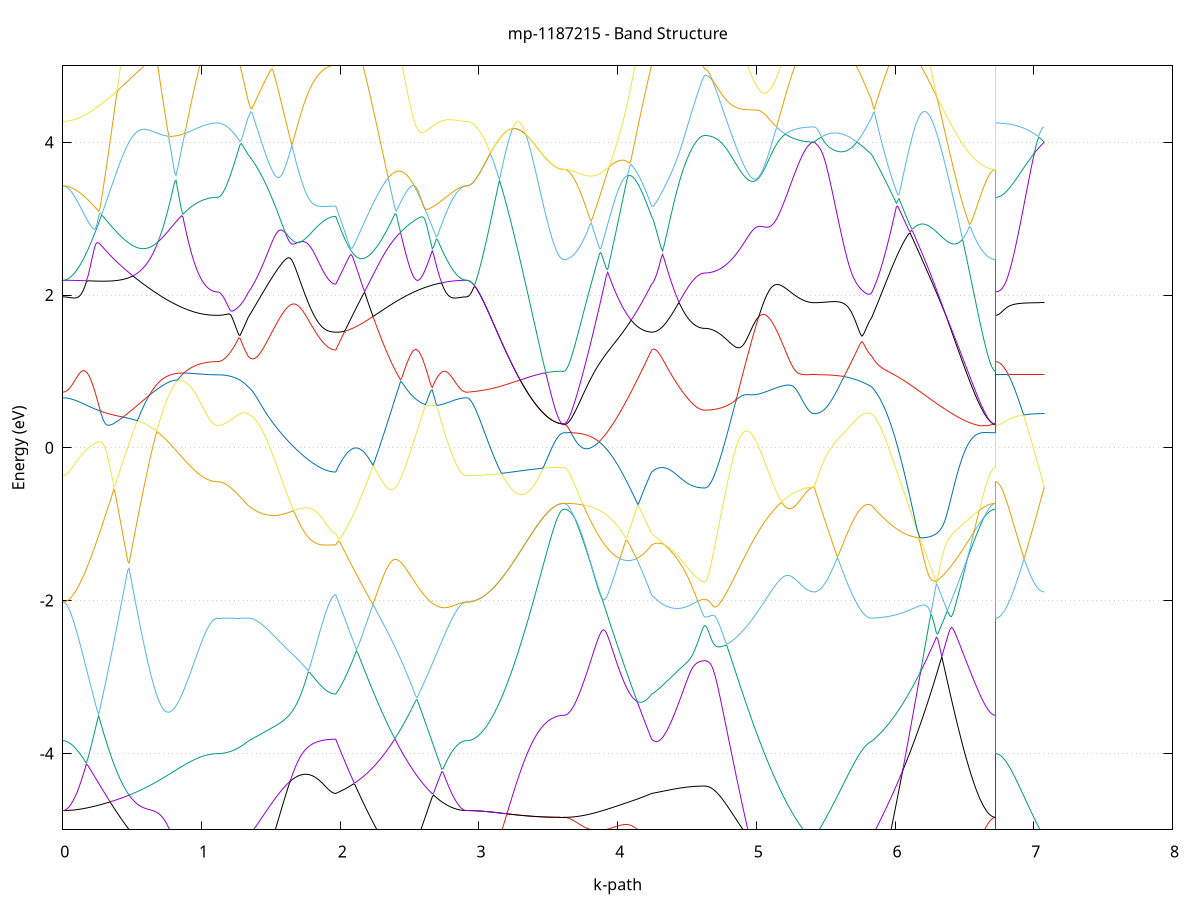 set title 'mp-1187215 - Band Structure'
set xlabel 'k-path'
set ylabel 'Energy (eV)'
set grid y
set yrange [-5:5]
set terminal png size 800,600
set output 'mp-1187215_bands_gnuplot.png'
plot '-' using 1:2 with lines notitle, '-' using 1:2 with lines notitle, '-' using 1:2 with lines notitle, '-' using 1:2 with lines notitle, '-' using 1:2 with lines notitle, '-' using 1:2 with lines notitle, '-' using 1:2 with lines notitle, '-' using 1:2 with lines notitle, '-' using 1:2 with lines notitle, '-' using 1:2 with lines notitle, '-' using 1:2 with lines notitle, '-' using 1:2 with lines notitle, '-' using 1:2 with lines notitle, '-' using 1:2 with lines notitle, '-' using 1:2 with lines notitle, '-' using 1:2 with lines notitle, '-' using 1:2 with lines notitle, '-' using 1:2 with lines notitle, '-' using 1:2 with lines notitle, '-' using 1:2 with lines notitle, '-' using 1:2 with lines notitle, '-' using 1:2 with lines notitle, '-' using 1:2 with lines notitle, '-' using 1:2 with lines notitle, '-' using 1:2 with lines notitle, '-' using 1:2 with lines notitle, '-' using 1:2 with lines notitle, '-' using 1:2 with lines notitle, '-' using 1:2 with lines notitle, '-' using 1:2 with lines notitle, '-' using 1:2 with lines notitle, '-' using 1:2 with lines notitle, '-' using 1:2 with lines notitle, '-' using 1:2 with lines notitle, '-' using 1:2 with lines notitle, '-' using 1:2 with lines notitle, '-' using 1:2 with lines notitle, '-' using 1:2 with lines notitle, '-' using 1:2 with lines notitle, '-' using 1:2 with lines notitle, '-' using 1:2 with lines notitle, '-' using 1:2 with lines notitle, '-' using 1:2 with lines notitle, '-' using 1:2 with lines notitle, '-' using 1:2 with lines notitle, '-' using 1:2 with lines notitle, '-' using 1:2 with lines notitle, '-' using 1:2 with lines notitle, '-' using 1:2 with lines notitle, '-' using 1:2 with lines notitle, '-' using 1:2 with lines notitle, '-' using 1:2 with lines notitle, '-' using 1:2 with lines notitle, '-' using 1:2 with lines notitle, '-' using 1:2 with lines notitle, '-' using 1:2 with lines notitle, '-' using 1:2 with lines notitle, '-' using 1:2 with lines notitle, '-' using 1:2 with lines notitle, '-' using 1:2 with lines notitle, '-' using 1:2 with lines notitle, '-' using 1:2 with lines notitle, '-' using 1:2 with lines notitle, '-' using 1:2 with lines notitle
0.000000 -35.374003
0.009955 -35.374003
0.019909 -35.374103
0.029864 -35.374103
0.039819 -35.374103
0.049773 -35.374203
0.059728 -35.374203
0.069683 -35.374303
0.079637 -35.374403
0.089592 -35.374503
0.099547 -35.374603
0.109501 -35.374703
0.119456 -35.374803
0.129411 -35.374903
0.139365 -35.375003
0.149320 -35.375203
0.159275 -35.375303
0.169230 -35.375503
0.179184 -35.375703
0.189139 -35.375903
0.199094 -35.376103
0.209048 -35.376303
0.219003 -35.376503
0.228958 -35.376703
0.238912 -35.376903
0.248867 -35.377203
0.258822 -35.377403
0.268776 -35.377603
0.278731 -35.377903
0.288686 -35.378203
0.298640 -35.378403
0.308595 -35.378703
0.318550 -35.379003
0.328504 -35.379303
0.338459 -35.379603
0.348414 -35.379903
0.358368 -35.380203
0.368323 -35.380503
0.378278 -35.380803
0.388232 -35.381203
0.398187 -35.381503
0.408142 -35.381803
0.418096 -35.382203
0.428051 -35.382503
0.438006 -35.382903
0.447961 -35.383203
0.457915 -35.383603
0.467870 -35.383903
0.477825 -35.384303
0.487779 -35.384603
0.497734 -35.385003
0.507689 -35.385303
0.517643 -35.385703
0.527598 -35.386103
0.537553 -35.386403
0.547507 -35.386803
0.557462 -35.387203
0.567417 -35.387503
0.577371 -35.387903
0.587326 -35.388303
0.597281 -35.388603
0.607235 -35.389003
0.617190 -35.389303
0.627145 -35.389703
0.637099 -35.390003
0.647054 -35.390403
0.657009 -35.390703
0.666963 -35.391103
0.676918 -35.391403
0.686873 -35.391803
0.696827 -35.392103
0.706782 -35.392403
0.716737 -35.392803
0.726692 -35.393103
0.736646 -35.393403
0.746601 -35.393703
0.756556 -35.394003
0.766510 -35.394303
0.776465 -35.394603
0.786420 -35.394903
0.796374 -35.395203
0.806329 -35.395503
0.816284 -35.395803
0.826238 -35.396003
0.836193 -35.396303
0.846148 -35.396503
0.856102 -35.396803
0.866057 -35.397003
0.876012 -35.397203
0.885966 -35.397503
0.895921 -35.397703
0.905876 -35.397903
0.915830 -35.398103
0.925785 -35.398303
0.935740 -35.398403
0.945694 -35.398603
0.955649 -35.398803
0.965604 -35.398903
0.975558 -35.399103
0.985513 -35.399203
0.995468 -35.399303
1.005423 -35.399403
1.015377 -35.399503
1.025332 -35.399603
1.035287 -35.399703
1.045241 -35.399803
1.055196 -35.399803
1.065151 -35.399903
1.075105 -35.399903
1.085060 -35.400003
1.095015 -35.400003
1.104969 -35.400003
1.114924 -35.400003
1.114924 -35.400003
1.124492 -35.400003
1.134060 -35.400003
1.143628 -35.400003
1.153196 -35.400003
1.162765 -35.399903
1.172333 -35.399903
1.181901 -35.399803
1.191469 -35.399703
1.201037 -35.399603
1.210605 -35.399603
1.220173 -35.399503
1.229741 -35.399403
1.239309 -35.399203
1.248877 -35.399103
1.258446 -35.399003
1.268014 -35.398903
1.277582 -35.398703
1.287150 -35.398503
1.296718 -35.398403
1.306286 -35.398203
1.315854 -35.398003
1.325422 -35.397803
1.334990 -35.397603
1.334990 -35.397603
1.344877 -35.397503
1.354764 -35.397503
1.364651 -35.397503
1.374538 -35.397603
1.384425 -35.397603
1.394312 -35.397703
1.404198 -35.397703
1.414085 -35.397803
1.423972 -35.397903
1.433859 -35.397903
1.443746 -35.398003
1.453633 -35.398103
1.463520 -35.398203
1.473407 -35.398203
1.483293 -35.398303
1.493180 -35.398403
1.503067 -35.398503
1.512954 -35.398603
1.522841 -35.398603
1.532728 -35.398703
1.542615 -35.398803
1.552502 -35.398903
1.562388 -35.399003
1.572275 -35.399103
1.582162 -35.399203
1.592049 -35.399203
1.601936 -35.399303
1.611823 -35.399403
1.621710 -35.399503
1.631597 -35.399603
1.641483 -35.399703
1.651370 -35.399703
1.661257 -35.399803
1.671144 -35.399903
1.681031 -35.400003
1.690918 -35.400103
1.700805 -35.400103
1.710692 -35.400203
1.720578 -35.400303
1.730465 -35.400303
1.740352 -35.400403
1.750239 -35.400503
1.760126 -35.400503
1.770013 -35.400603
1.779900 -35.400703
1.789787 -35.400703
1.799673 -35.400803
1.809560 -35.400803
1.819447 -35.400903
1.829334 -35.400903
1.839221 -35.401003
1.849108 -35.401003
1.858995 -35.401003
1.868882 -35.401103
1.878768 -35.401103
1.888655 -35.401103
1.898542 -35.401203
1.908429 -35.401203
1.918316 -35.401203
1.928203 -35.401203
1.938090 -35.401203
1.947977 -35.401203
1.957863 -35.401203
1.967750 -35.401203
1.967750 -35.401203
1.977687 -35.401603
1.987624 -35.401903
1.997560 -35.402203
2.007497 -35.402403
2.017433 -35.402703
2.027370 -35.402903
2.037307 -35.403103
2.047243 -35.403303
2.057180 -35.403403
2.067117 -35.403603
2.077053 -35.403703
2.086990 -35.403803
2.096927 -35.403903
2.106863 -35.403903
2.116800 -35.403903
2.126736 -35.403903
2.136673 -35.403903
2.146610 -35.403903
2.156546 -35.403803
2.166483 -35.403703
2.176420 -35.403603
2.186356 -35.403403
2.196293 -35.403303
2.206230 -35.403103
2.216166 -35.402903
2.226103 -35.402703
2.236040 -35.402403
2.245976 -35.402103
2.255913 -35.401803
2.265849 -35.401503
2.275786 -35.401203
2.285723 -35.400903
2.295659 -35.400503
2.305596 -35.400103
2.315533 -35.399703
2.325469 -35.399303
2.335406 -35.398903
2.345343 -35.398403
2.355279 -35.397903
2.365216 -35.397503
2.375152 -35.397003
2.385089 -35.396503
2.395026 -35.396003
2.404962 -35.395403
2.414899 -35.394903
2.424836 -35.394303
2.434772 -35.393803
2.444709 -35.393203
2.454646 -35.392703
2.464582 -35.392103
2.474519 -35.391503
2.484455 -35.390903
2.494392 -35.390303
2.504329 -35.389703
2.514265 -35.389203
2.524202 -35.388603
2.534139 -35.388003
2.544075 -35.387403
2.554012 -35.386803
2.563949 -35.386203
2.573885 -35.385603
2.583822 -35.385103
2.593759 -35.384503
2.603695 -35.383903
2.613632 -35.383403
2.623568 -35.382803
2.633505 -35.382303
2.643442 -35.381803
2.653378 -35.381303
2.663315 -35.380803
2.673252 -35.380303
2.683188 -35.379803
2.693125 -35.379403
2.703062 -35.378903
2.712998 -35.378503
2.722935 -35.378103
2.732871 -35.377703
2.742808 -35.377303
2.752745 -35.376903
2.762681 -35.376603
2.772618 -35.376303
2.782555 -35.376003
2.792491 -35.375703
2.802428 -35.375403
2.812365 -35.375203
2.822301 -35.375003
2.832238 -35.374803
2.842175 -35.374603
2.852111 -35.374503
2.862048 -35.374303
2.871984 -35.374203
2.881921 -35.374103
2.891858 -35.374103
2.901794 -35.374103
2.911731 -35.374003
2.911731 -35.374003
2.921597 -35.374003
2.931464 -35.374003
2.941330 -35.374003
2.951196 -35.374003
2.961063 -35.374003
2.970929 -35.374003
2.980795 -35.374003
2.990662 -35.374103
3.000528 -35.374103
3.010394 -35.374103
3.020261 -35.374103
3.030127 -35.374103
3.039993 -35.374103
3.049860 -35.374103
3.059726 -35.374103
3.069592 -35.374103
3.079459 -35.374103
3.089325 -35.374103
3.099191 -35.374103
3.109058 -35.374103
3.118924 -35.374103
3.128790 -35.374103
3.138657 -35.374203
3.148523 -35.374203
3.158389 -35.374203
3.168256 -35.374203
3.178122 -35.374203
3.187989 -35.374203
3.197855 -35.374203
3.207721 -35.374203
3.217588 -35.374203
3.227454 -35.374203
3.237320 -35.374303
3.247187 -35.374303
3.257053 -35.374303
3.266919 -35.374303
3.276786 -35.374303
3.286652 -35.374303
3.296518 -35.374303
3.306385 -35.374303
3.316251 -35.374303
3.326117 -35.374403
3.335984 -35.374403
3.345850 -35.374403
3.355716 -35.374403
3.365583 -35.374403
3.375449 -35.374403
3.385315 -35.374403
3.395182 -35.374403
3.405048 -35.374403
3.414914 -35.374403
3.424781 -35.374503
3.434647 -35.374503
3.444513 -35.374503
3.454380 -35.374503
3.464246 -35.374503
3.474112 -35.374503
3.483979 -35.374503
3.493845 -35.374503
3.503711 -35.374503
3.513578 -35.374503
3.523444 -35.374503
3.533310 -35.374503
3.543177 -35.374503
3.553043 -35.374503
3.562909 -35.374503
3.572776 -35.374503
3.582642 -35.374503
3.592508 -35.374503
3.602375 -35.374503
3.612241 -35.374503
3.612241 -35.374503
3.622128 -35.374503
3.632015 -35.374603
3.641902 -35.374603
3.651789 -35.374703
3.661676 -35.374803
3.671562 -35.374903
3.681449 -35.375103
3.691336 -35.375303
3.701223 -35.375503
3.711110 -35.375703
3.720997 -35.375903
3.730884 -35.376203
3.740771 -35.376403
3.750657 -35.376703
3.760544 -35.377003
3.770431 -35.377403
3.780318 -35.377703
3.790205 -35.378103
3.800092 -35.378503
3.809979 -35.378903
3.819865 -35.379303
3.829752 -35.379803
3.839639 -35.380203
3.849526 -35.380703
3.859413 -35.381103
3.869300 -35.381603
3.879187 -35.382103
3.889074 -35.382703
3.898960 -35.383203
3.908847 -35.383703
3.918734 -35.384303
3.928621 -35.384803
3.938508 -35.385403
3.948395 -35.385903
3.958282 -35.386503
3.968169 -35.387103
3.978055 -35.387603
3.987942 -35.388203
3.997829 -35.388803
4.007716 -35.389403
4.017603 -35.390003
4.027490 -35.390503
4.037377 -35.391103
4.047264 -35.391703
4.057150 -35.392303
4.067037 -35.392803
4.076924 -35.393403
4.086811 -35.393903
4.096698 -35.394503
4.106585 -35.395003
4.116472 -35.395603
4.126359 -35.396103
4.136245 -35.396603
4.146132 -35.397103
4.156019 -35.397603
4.165906 -35.398003
4.175793 -35.398503
4.185680 -35.398903
4.195567 -35.399403
4.205454 -35.399803
4.215340 -35.400203
4.225227 -35.400503
4.235114 -35.400903
4.245001 -35.401203
4.245001 -35.401203
4.254828 -35.401403
4.264656 -35.401503
4.274483 -35.401603
4.284310 -35.401803
4.294138 -35.401903
4.303965 -35.402003
4.313792 -35.402103
4.323620 -35.402203
4.333447 -35.402303
4.343275 -35.402403
4.353102 -35.402503
4.362929 -35.402603
4.372757 -35.402703
4.382584 -35.402803
4.392411 -35.402903
4.402239 -35.403003
4.412066 -35.403103
4.421893 -35.403103
4.431721 -35.403203
4.441548 -35.403303
4.451375 -35.403403
4.461203 -35.403403
4.471030 -35.403503
4.480857 -35.403503
4.490685 -35.403603
4.500512 -35.403603
4.510339 -35.403703
4.520167 -35.403703
4.529994 -35.403803
4.539821 -35.403803
4.549649 -35.403803
4.559476 -35.403803
4.569303 -35.403903
4.579131 -35.403903
4.588958 -35.403903
4.598786 -35.403903
4.608613 -35.403903
4.618440 -35.403903
4.628268 -35.403903
4.628268 -35.403903
4.638247 -35.403903
4.648226 -35.403903
4.658206 -35.403903
4.668185 -35.403903
4.678164 -35.403903
4.688144 -35.403903
4.698123 -35.403903
4.708103 -35.403803
4.718082 -35.403803
4.728061 -35.403803
4.738041 -35.403703
4.748020 -35.403703
4.757999 -35.403703
4.767979 -35.403603
4.777958 -35.403603
4.787938 -35.403503
4.797917 -35.403503
4.807896 -35.403403
4.817876 -35.403303
4.827855 -35.403303
4.837834 -35.403203
4.847814 -35.403203
4.857793 -35.403103
4.867772 -35.403003
4.877752 -35.403003
4.887731 -35.402903
4.897711 -35.402803
4.907690 -35.402703
4.917669 -35.402703
4.927649 -35.402603
4.937628 -35.402503
4.947607 -35.402403
4.957587 -35.402303
4.967566 -35.402203
4.977546 -35.402203
4.987525 -35.402103
4.997504 -35.402003
5.007484 -35.401903
5.017463 -35.401803
5.027442 -35.401703
5.037422 -35.401603
5.047401 -35.401603
5.057381 -35.401503
5.067360 -35.401403
5.077339 -35.401303
5.087319 -35.401203
5.097298 -35.401103
5.107277 -35.401103
5.117257 -35.401003
5.127236 -35.400903
5.137216 -35.400803
5.147195 -35.400703
5.157174 -35.400703
5.167154 -35.400603
5.177133 -35.400503
5.187112 -35.400503
5.197092 -35.400403
5.207071 -35.400303
5.217050 -35.400303
5.227030 -35.400203
5.237009 -35.400103
5.246989 -35.400103
5.256968 -35.400003
5.266947 -35.400003
5.276927 -35.399903
5.286906 -35.399903
5.296885 -35.399903
5.306865 -35.399803
5.316844 -35.399803
5.326824 -35.399803
5.336803 -35.399703
5.346782 -35.399703
5.356762 -35.399703
5.366741 -35.399703
5.376720 -35.399603
5.386700 -35.399603
5.396679 -35.399603
5.406659 -35.399603
5.416638 -35.399603
5.416638 -35.399603
5.426487 -35.399603
5.436336 -35.399603
5.446184 -35.399703
5.456033 -35.399703
5.465882 -35.399703
5.475731 -35.399703
5.485580 -35.399703
5.495429 -35.399703
5.505278 -35.399603
5.515126 -35.399603
5.524975 -35.399603
5.534824 -35.399603
5.544673 -35.399603
5.554522 -35.399603
5.564371 -35.399503
5.574220 -35.399503
5.584068 -35.399503
5.593917 -35.399403
5.603766 -35.399403
5.613615 -35.399303
5.623464 -35.399303
5.633313 -35.399203
5.643162 -35.399203
5.653010 -35.399103
5.662859 -35.399103
5.672708 -35.399003
5.682557 -35.399003
5.692406 -35.398903
5.702255 -35.398803
5.712103 -35.398703
5.721952 -35.398703
5.731801 -35.398603
5.741650 -35.398503
5.751499 -35.398403
5.761348 -35.398303
5.771197 -35.398203
5.781045 -35.398203
5.790894 -35.398103
5.800743 -35.398003
5.810592 -35.397903
5.820441 -35.397703
5.830290 -35.397603
5.830290 -35.397603
5.840233 -35.397403
5.850175 -35.397203
5.860118 -35.397003
5.870061 -35.396703
5.880004 -35.396503
5.889947 -35.396203
5.899890 -35.396003
5.909833 -35.395703
5.919775 -35.395503
5.929718 -35.395203
5.939661 -35.394903
5.949604 -35.394603
5.959547 -35.394303
5.969490 -35.394003
5.979433 -35.393703
5.989375 -35.393403
5.999318 -35.393103
6.009261 -35.392803
6.019204 -35.392403
6.029147 -35.392103
6.039090 -35.391803
6.049033 -35.391403
6.058976 -35.391103
6.068918 -35.390703
6.078861 -35.390403
6.088804 -35.390103
6.098747 -35.389703
6.108690 -35.389403
6.118633 -35.389003
6.128576 -35.388603
6.138518 -35.388303
6.148461 -35.387903
6.158404 -35.387603
6.168347 -35.387203
6.178290 -35.386903
6.188233 -35.386503
6.198176 -35.386203
6.208118 -35.385803
6.218061 -35.385403
6.228004 -35.385103
6.237947 -35.384703
6.247890 -35.384403
6.257833 -35.384003
6.267776 -35.383703
6.277719 -35.383403
6.287661 -35.383003
6.297604 -35.382703
6.307547 -35.382403
6.317490 -35.382003
6.327433 -35.381703
6.337376 -35.381403
6.347319 -35.381103
6.357261 -35.380803
6.367204 -35.380503
6.377147 -35.380203
6.387090 -35.379903
6.397033 -35.379603
6.406976 -35.379303
6.416919 -35.379003
6.426861 -35.378803
6.436804 -35.378503
6.446747 -35.378203
6.456690 -35.378003
6.466633 -35.377803
6.476576 -35.377503
6.486519 -35.377303
6.496462 -35.377103
6.506404 -35.376903
6.516347 -35.376703
6.526290 -35.376503
6.536233 -35.376303
6.546176 -35.376103
6.556119 -35.375903
6.566062 -35.375803
6.576004 -35.375603
6.585947 -35.375503
6.595890 -35.375403
6.605833 -35.375203
6.615776 -35.375103
6.625719 -35.375003
6.635662 -35.374903
6.645604 -35.374903
6.655547 -35.374803
6.665490 -35.374703
6.675433 -35.374703
6.685376 -35.374603
6.695319 -35.374603
6.705262 -35.374603
6.715204 -35.374503
6.725147 -35.374503
6.725147 -35.400003
6.734877 -35.400003
6.744606 -35.400003
6.754335 -35.400003
6.764065 -35.400003
6.773794 -35.400003
6.783523 -35.400003
6.793253 -35.400003
6.802982 -35.400003
6.812711 -35.400003
6.822440 -35.400003
6.832170 -35.400003
6.841899 -35.400003
6.851628 -35.400003
6.861358 -35.400003
6.871087 -35.399903
6.880816 -35.399903
6.890546 -35.399903
6.900275 -35.399903
6.910004 -35.399903
6.919734 -35.399903
6.929463 -35.399903
6.939192 -35.399903
6.948921 -35.399803
6.958651 -35.399803
6.968380 -35.399803
6.978109 -35.399803
6.987839 -35.399803
6.997568 -35.399803
7.007297 -35.399703
7.017027 -35.399703
7.026756 -35.399703
7.036485 -35.399703
7.046215 -35.399703
7.055944 -35.399703
7.065673 -35.399603
7.075402 -35.399603
e
0.000000 -35.374003
0.009955 -35.374003
0.019909 -35.374103
0.029864 -35.374103
0.039819 -35.374103
0.049773 -35.374203
0.059728 -35.374203
0.069683 -35.374303
0.079637 -35.374403
0.089592 -35.374403
0.099547 -35.374503
0.109501 -35.374603
0.119456 -35.374703
0.129411 -35.374903
0.139365 -35.375003
0.149320 -35.375103
0.159275 -35.375303
0.169230 -35.375403
0.179184 -35.375603
0.189139 -35.375803
0.199094 -35.376003
0.209048 -35.376103
0.219003 -35.376303
0.228958 -35.376603
0.238912 -35.376803
0.248867 -35.377003
0.258822 -35.377203
0.268776 -35.377503
0.278731 -35.377703
0.288686 -35.378003
0.298640 -35.378203
0.308595 -35.378503
0.318550 -35.378803
0.328504 -35.379003
0.338459 -35.379303
0.348414 -35.379603
0.358368 -35.379903
0.368323 -35.380203
0.378278 -35.380503
0.388232 -35.380803
0.398187 -35.381103
0.408142 -35.381503
0.418096 -35.381803
0.428051 -35.382103
0.438006 -35.382403
0.447961 -35.382803
0.457915 -35.383103
0.467870 -35.383403
0.477825 -35.383803
0.487779 -35.384103
0.497734 -35.384503
0.507689 -35.384803
0.517643 -35.385203
0.527598 -35.385503
0.537553 -35.385903
0.547507 -35.386203
0.557462 -35.386603
0.567417 -35.386903
0.577371 -35.387303
0.587326 -35.387603
0.597281 -35.388003
0.607235 -35.388303
0.617190 -35.388703
0.627145 -35.389003
0.637099 -35.389403
0.647054 -35.389703
0.657009 -35.390103
0.666963 -35.390403
0.676918 -35.390703
0.686873 -35.391103
0.696827 -35.391403
0.706782 -35.391703
0.716737 -35.392103
0.726692 -35.392403
0.736646 -35.392703
0.746601 -35.393003
0.756556 -35.393303
0.766510 -35.393603
0.776465 -35.393903
0.786420 -35.394203
0.796374 -35.394503
0.806329 -35.394703
0.816284 -35.395003
0.826238 -35.395303
0.836193 -35.395503
0.846148 -35.395803
0.856102 -35.396003
0.866057 -35.396203
0.876012 -35.396503
0.885966 -35.396703
0.895921 -35.396903
0.905876 -35.397103
0.915830 -35.397303
0.925785 -35.397503
0.935740 -35.397603
0.945694 -35.397803
0.955649 -35.398003
0.965604 -35.398103
0.975558 -35.398203
0.985513 -35.398403
0.995468 -35.398503
1.005423 -35.398603
1.015377 -35.398703
1.025332 -35.398803
1.035287 -35.398903
1.045241 -35.399003
1.055196 -35.399003
1.065151 -35.399103
1.075105 -35.399103
1.085060 -35.399203
1.095015 -35.399203
1.104969 -35.399203
1.114924 -35.399203
1.114924 -35.399203
1.124492 -35.399203
1.134060 -35.399203
1.143628 -35.399203
1.153196 -35.399103
1.162765 -35.399103
1.172333 -35.399103
1.181901 -35.399003
1.191469 -35.398903
1.201037 -35.398903
1.210605 -35.398803
1.220173 -35.398703
1.229741 -35.398603
1.239309 -35.398503
1.248877 -35.398403
1.258446 -35.398203
1.268014 -35.398103
1.277582 -35.398003
1.287150 -35.397803
1.296718 -35.397703
1.306286 -35.397503
1.315854 -35.397303
1.325422 -35.397103
1.334990 -35.397003
1.334990 -35.397003
1.344877 -35.396803
1.354764 -35.396503
1.364651 -35.396103
1.374538 -35.395703
1.384425 -35.395303
1.394312 -35.394903
1.404198 -35.394503
1.414085 -35.394003
1.423972 -35.393603
1.433859 -35.393103
1.443746 -35.392603
1.453633 -35.392103
1.463520 -35.391603
1.473407 -35.391003
1.483293 -35.390503
1.493180 -35.389903
1.503067 -35.389403
1.512954 -35.388803
1.522841 -35.388303
1.532728 -35.387703
1.542615 -35.387103
1.552502 -35.386503
1.562388 -35.386003
1.572275 -35.385403
1.582162 -35.384803
1.592049 -35.384203
1.601936 -35.383603
1.611823 -35.383103
1.621710 -35.382503
1.631597 -35.381903
1.641483 -35.381403
1.651370 -35.380803
1.661257 -35.380203
1.671144 -35.379703
1.681031 -35.379203
1.690918 -35.378603
1.700805 -35.378103
1.710692 -35.377603
1.720578 -35.377103
1.730465 -35.376703
1.740352 -35.376203
1.750239 -35.375703
1.760126 -35.375303
1.770013 -35.374903
1.779900 -35.374503
1.789787 -35.374103
1.799673 -35.373703
1.809560 -35.373403
1.819447 -35.373003
1.829334 -35.372703
1.839221 -35.372403
1.849108 -35.372103
1.858995 -35.371903
1.868882 -35.371603
1.878768 -35.371403
1.888655 -35.371203
1.898542 -35.371103
1.908429 -35.370903
1.918316 -35.370803
1.928203 -35.370703
1.938090 -35.370603
1.947977 -35.370603
1.957863 -35.370503
1.967750 -35.370503
1.967750 -35.370503
1.977687 -35.370503
1.987624 -35.370403
1.997560 -35.370403
2.007497 -35.370303
2.017433 -35.370303
2.027370 -35.370203
2.037307 -35.370203
2.047243 -35.370203
2.057180 -35.370103
2.067117 -35.370103
2.077053 -35.370103
2.086990 -35.370103
2.096927 -35.370103
2.106863 -35.370003
2.116800 -35.370003
2.126736 -35.370003
2.136673 -35.370003
2.146610 -35.370003
2.156546 -35.370003
2.166483 -35.370003
2.176420 -35.370103
2.186356 -35.370103
2.196293 -35.370103
2.206230 -35.370103
2.216166 -35.370103
2.226103 -35.370203
2.236040 -35.370203
2.245976 -35.370203
2.255913 -35.370303
2.265849 -35.370303
2.275786 -35.370303
2.285723 -35.370403
2.295659 -35.370403
2.305596 -35.370503
2.315533 -35.370503
2.325469 -35.370603
2.335406 -35.370703
2.345343 -35.370703
2.355279 -35.370803
2.365216 -35.370803
2.375152 -35.370903
2.385089 -35.371003
2.395026 -35.371003
2.404962 -35.371103
2.414899 -35.371203
2.424836 -35.371303
2.434772 -35.371303
2.444709 -35.371403
2.454646 -35.371503
2.464582 -35.371603
2.474519 -35.371603
2.484455 -35.371703
2.494392 -35.371803
2.504329 -35.371903
2.514265 -35.372003
2.524202 -35.372003
2.534139 -35.372103
2.544075 -35.372203
2.554012 -35.372303
2.563949 -35.372403
2.573885 -35.372403
2.583822 -35.372503
2.593759 -35.372603
2.603695 -35.372703
2.613632 -35.372703
2.623568 -35.372803
2.633505 -35.372903
2.643442 -35.373003
2.653378 -35.373003
2.663315 -35.373103
2.673252 -35.373203
2.683188 -35.373203
2.693125 -35.373303
2.703062 -35.373403
2.712998 -35.373403
2.722935 -35.373503
2.732871 -35.373503
2.742808 -35.373603
2.752745 -35.373603
2.762681 -35.373703
2.772618 -35.373703
2.782555 -35.373803
2.792491 -35.373803
2.802428 -35.373803
2.812365 -35.373903
2.822301 -35.373903
2.832238 -35.373903
2.842175 -35.374003
2.852111 -35.374003
2.862048 -35.374003
2.871984 -35.374003
2.881921 -35.374003
2.891858 -35.374003
2.901794 -35.374003
2.911731 -35.374003
2.911731 -35.374003
2.921597 -35.374003
2.931464 -35.374003
2.941330 -35.374003
2.951196 -35.374003
2.961063 -35.374003
2.970929 -35.374003
2.980795 -35.374003
2.990662 -35.374103
3.000528 -35.374103
3.010394 -35.374103
3.020261 -35.374103
3.030127 -35.374103
3.039993 -35.374103
3.049860 -35.374103
3.059726 -35.374103
3.069592 -35.374103
3.079459 -35.374103
3.089325 -35.374103
3.099191 -35.374103
3.109058 -35.374103
3.118924 -35.374103
3.128790 -35.374103
3.138657 -35.374203
3.148523 -35.374203
3.158389 -35.374203
3.168256 -35.374203
3.178122 -35.374203
3.187989 -35.374203
3.197855 -35.374203
3.207721 -35.374203
3.217588 -35.374203
3.227454 -35.374203
3.237320 -35.374303
3.247187 -35.374303
3.257053 -35.374303
3.266919 -35.374303
3.276786 -35.374303
3.286652 -35.374303
3.296518 -35.374303
3.306385 -35.374303
3.316251 -35.374303
3.326117 -35.374403
3.335984 -35.374403
3.345850 -35.374403
3.355716 -35.374403
3.365583 -35.374403
3.375449 -35.374403
3.385315 -35.374403
3.395182 -35.374403
3.405048 -35.374403
3.414914 -35.374403
3.424781 -35.374503
3.434647 -35.374503
3.444513 -35.374503
3.454380 -35.374503
3.464246 -35.374503
3.474112 -35.374503
3.483979 -35.374503
3.493845 -35.374503
3.503711 -35.374503
3.513578 -35.374503
3.523444 -35.374503
3.533310 -35.374503
3.543177 -35.374503
3.553043 -35.374503
3.562909 -35.374503
3.572776 -35.374503
3.582642 -35.374503
3.592508 -35.374503
3.602375 -35.374503
3.612241 -35.374503
3.612241 -35.374503
3.622128 -35.374503
3.632015 -35.374503
3.641902 -35.374503
3.651789 -35.374503
3.661676 -35.374503
3.671562 -35.374503
3.681449 -35.374503
3.691336 -35.374403
3.701223 -35.374403
3.711110 -35.374403
3.720997 -35.374303
3.730884 -35.374303
3.740771 -35.374303
3.750657 -35.374203
3.760544 -35.374203
3.770431 -35.374103
3.780318 -35.374103
3.790205 -35.374003
3.800092 -35.373903
3.809979 -35.373903
3.819865 -35.373803
3.829752 -35.373803
3.839639 -35.373703
3.849526 -35.373603
3.859413 -35.373603
3.869300 -35.373503
3.879187 -35.373403
3.889074 -35.373303
3.898960 -35.373303
3.908847 -35.373203
3.918734 -35.373103
3.928621 -35.373003
3.938508 -35.372903
3.948395 -35.372803
3.958282 -35.372803
3.968169 -35.372703
3.978055 -35.372603
3.987942 -35.372503
3.997829 -35.372403
4.007716 -35.372303
4.017603 -35.372203
4.027490 -35.372103
4.037377 -35.372103
4.047264 -35.372003
4.057150 -35.371903
4.067037 -35.371803
4.076924 -35.371703
4.086811 -35.371603
4.096698 -35.371603
4.106585 -35.371503
4.116472 -35.371403
4.126359 -35.371303
4.136245 -35.371203
4.146132 -35.371203
4.156019 -35.371103
4.165906 -35.371003
4.175793 -35.370903
4.185680 -35.370903
4.195567 -35.370803
4.205454 -35.370703
4.215340 -35.370703
4.225227 -35.370603
4.235114 -35.370603
4.245001 -35.370503
4.245001 -35.370503
4.254828 -35.370503
4.264656 -35.370503
4.274483 -35.370403
4.284310 -35.370403
4.294138 -35.370403
4.303965 -35.370403
4.313792 -35.370403
4.323620 -35.370303
4.333447 -35.370303
4.343275 -35.370303
4.353102 -35.370303
4.362929 -35.370303
4.372757 -35.370303
4.382584 -35.370203
4.392411 -35.370203
4.402239 -35.370203
4.412066 -35.370203
4.421893 -35.370203
4.431721 -35.370203
4.441548 -35.370203
4.451375 -35.370103
4.461203 -35.370103
4.471030 -35.370103
4.480857 -35.370103
4.490685 -35.370103
4.500512 -35.370103
4.510339 -35.370103
4.520167 -35.370103
4.529994 -35.370103
4.539821 -35.370103
4.549649 -35.370103
4.559476 -35.370103
4.569303 -35.370003
4.579131 -35.370003
4.588958 -35.370003
4.598786 -35.370003
4.608613 -35.370003
4.618440 -35.370003
4.628268 -35.370003
4.628268 -35.370003
4.638247 -35.370003
4.648226 -35.370103
4.658206 -35.370103
4.668185 -35.370203
4.678164 -35.370303
4.688144 -35.370503
4.698123 -35.370603
4.708103 -35.370803
4.718082 -35.371003
4.728061 -35.371203
4.738041 -35.371403
4.748020 -35.371703
4.757999 -35.372003
4.767979 -35.372303
4.777958 -35.372603
4.787938 -35.372903
4.797917 -35.373303
4.807896 -35.373703
4.817876 -35.374103
4.827855 -35.374503
4.837834 -35.374903
4.847814 -35.375403
4.857793 -35.375803
4.867772 -35.376303
4.877752 -35.376803
4.887731 -35.377303
4.897711 -35.377803
4.907690 -35.378303
4.917669 -35.378903
4.927649 -35.379403
4.937628 -35.379903
4.947607 -35.380503
4.957587 -35.381103
4.967566 -35.381603
4.977546 -35.382203
4.987525 -35.382803
4.997504 -35.383403
5.007484 -35.384003
5.017463 -35.384603
5.027442 -35.385103
5.037422 -35.385703
5.047401 -35.386303
5.057381 -35.386903
5.067360 -35.387503
5.077339 -35.388103
5.087319 -35.388603
5.097298 -35.389203
5.107277 -35.389803
5.117257 -35.390303
5.127236 -35.390803
5.137216 -35.391403
5.147195 -35.391903
5.157174 -35.392403
5.167154 -35.392903
5.177133 -35.393403
5.187112 -35.393903
5.197092 -35.394303
5.207071 -35.394803
5.217050 -35.395203
5.227030 -35.395603
5.237009 -35.396003
5.246989 -35.396403
5.256968 -35.396703
5.266947 -35.397103
5.276927 -35.397403
5.286906 -35.397703
5.296885 -35.398003
5.306865 -35.398203
5.316844 -35.398503
5.326824 -35.398703
5.336803 -35.398903
5.346782 -35.399103
5.356762 -35.399203
5.366741 -35.399303
5.376720 -35.399403
5.386700 -35.399503
5.396679 -35.399603
5.406659 -35.399603
5.416638 -35.399603
5.416638 -35.399603
5.426487 -35.399603
5.436336 -35.399603
5.446184 -35.399603
5.456033 -35.399503
5.465882 -35.399503
5.475731 -35.399503
5.485580 -35.399403
5.495429 -35.399403
5.505278 -35.399403
5.515126 -35.399303
5.524975 -35.399303
5.534824 -35.399203
5.544673 -35.399203
5.554522 -35.399203
5.564371 -35.399103
5.574220 -35.399003
5.584068 -35.399003
5.593917 -35.398903
5.603766 -35.398903
5.613615 -35.398803
5.623464 -35.398703
5.633313 -35.398703
5.643162 -35.398603
5.653010 -35.398503
5.662859 -35.398503
5.672708 -35.398403
5.682557 -35.398303
5.692406 -35.398203
5.702255 -35.398203
5.712103 -35.398103
5.721952 -35.398003
5.731801 -35.397903
5.741650 -35.397803
5.751499 -35.397703
5.761348 -35.397603
5.771197 -35.397503
5.781045 -35.397503
5.790894 -35.397403
5.800743 -35.397303
5.810592 -35.397203
5.820441 -35.397103
5.830290 -35.397003
5.830290 -35.397003
5.840233 -35.396703
5.850175 -35.396503
5.860118 -35.396303
5.870061 -35.396103
5.880004 -35.395903
5.889947 -35.395603
5.899890 -35.395403
5.909833 -35.395103
5.919775 -35.394903
5.929718 -35.394603
5.939661 -35.394303
5.949604 -35.394103
5.959547 -35.393803
5.969490 -35.393503
5.979433 -35.393203
5.989375 -35.392903
5.999318 -35.392603
6.009261 -35.392303
6.019204 -35.392003
6.029147 -35.391703
6.039090 -35.391303
6.049033 -35.391003
6.058976 -35.390703
6.068918 -35.390403
6.078861 -35.390003
6.088804 -35.389703
6.098747 -35.389403
6.108690 -35.389003
6.118633 -35.388703
6.128576 -35.388303
6.138518 -35.388003
6.148461 -35.387703
6.158404 -35.387303
6.168347 -35.387003
6.178290 -35.386603
6.188233 -35.386303
6.198176 -35.385903
6.208118 -35.385603
6.218061 -35.385203
6.228004 -35.384903
6.237947 -35.384603
6.247890 -35.384203
6.257833 -35.383903
6.267776 -35.383503
6.277719 -35.383203
6.287661 -35.382903
6.297604 -35.382603
6.307547 -35.382203
6.317490 -35.381903
6.327433 -35.381603
6.337376 -35.381303
6.347319 -35.381003
6.357261 -35.380703
6.367204 -35.380403
6.377147 -35.380103
6.387090 -35.379803
6.397033 -35.379503
6.406976 -35.379203
6.416919 -35.379003
6.426861 -35.378703
6.436804 -35.378403
6.446747 -35.378203
6.456690 -35.378003
6.466633 -35.377703
6.476576 -35.377503
6.486519 -35.377303
6.496462 -35.377103
6.506404 -35.376803
6.516347 -35.376603
6.526290 -35.376503
6.536233 -35.376303
6.546176 -35.376103
6.556119 -35.375903
6.566062 -35.375803
6.576004 -35.375603
6.585947 -35.375503
6.595890 -35.375403
6.605833 -35.375203
6.615776 -35.375103
6.625719 -35.375003
6.635662 -35.374903
6.645604 -35.374803
6.655547 -35.374803
6.665490 -35.374703
6.675433 -35.374703
6.685376 -35.374603
6.695319 -35.374603
6.705262 -35.374603
6.715204 -35.374503
6.725147 -35.374503
6.725147 -35.399203
6.734877 -35.399203
6.744606 -35.399203
6.754335 -35.399203
6.764065 -35.399203
6.773794 -35.399203
6.783523 -35.399203
6.793253 -35.399203
6.802982 -35.399203
6.812711 -35.399203
6.822440 -35.399203
6.832170 -35.399303
6.841899 -35.399303
6.851628 -35.399303
6.861358 -35.399303
6.871087 -35.399303
6.880816 -35.399303
6.890546 -35.399303
6.900275 -35.399303
6.910004 -35.399303
6.919734 -35.399403
6.929463 -35.399403
6.939192 -35.399403
6.948921 -35.399403
6.958651 -35.399403
6.968380 -35.399403
6.978109 -35.399403
6.987839 -35.399503
6.997568 -35.399503
7.007297 -35.399503
7.017027 -35.399503
7.026756 -35.399503
7.036485 -35.399503
7.046215 -35.399603
7.055944 -35.399603
7.065673 -35.399603
7.075402 -35.399603
e
0.000000 -35.306603
0.009955 -35.306603
0.019909 -35.306603
0.029864 -35.306603
0.039819 -35.306603
0.049773 -35.306603
0.059728 -35.306503
0.069683 -35.306503
0.079637 -35.306503
0.089592 -35.306503
0.099547 -35.306503
0.109501 -35.306503
0.119456 -35.306403
0.129411 -35.306403
0.139365 -35.306403
0.149320 -35.306403
0.159275 -35.306303
0.169230 -35.306303
0.179184 -35.306303
0.189139 -35.306203
0.199094 -35.306203
0.209048 -35.306203
0.219003 -35.306103
0.228958 -35.306103
0.238912 -35.306103
0.248867 -35.306003
0.258822 -35.306003
0.268776 -35.305903
0.278731 -35.305903
0.288686 -35.305803
0.298640 -35.305803
0.308595 -35.305703
0.318550 -35.305703
0.328504 -35.305603
0.338459 -35.305603
0.348414 -35.305503
0.358368 -35.305503
0.368323 -35.305403
0.378278 -35.305303
0.388232 -35.305303
0.398187 -35.305203
0.408142 -35.305203
0.418096 -35.305103
0.428051 -35.305003
0.438006 -35.305003
0.447961 -35.304903
0.457915 -35.304903
0.467870 -35.304803
0.477825 -35.304703
0.487779 -35.304703
0.497734 -35.304603
0.507689 -35.304503
0.517643 -35.304503
0.527598 -35.304403
0.537553 -35.304403
0.547507 -35.304303
0.557462 -35.304203
0.567417 -35.304203
0.577371 -35.304103
0.587326 -35.304003
0.597281 -35.304003
0.607235 -35.303903
0.617190 -35.303803
0.627145 -35.303803
0.637099 -35.303703
0.647054 -35.303703
0.657009 -35.303603
0.666963 -35.303503
0.676918 -35.303503
0.686873 -35.303403
0.696827 -35.303403
0.706782 -35.303303
0.716737 -35.303203
0.726692 -35.303203
0.736646 -35.303103
0.746601 -35.303103
0.756556 -35.303003
0.766510 -35.303003
0.776465 -35.302903
0.786420 -35.302903
0.796374 -35.302803
0.806329 -35.302803
0.816284 -35.302703
0.826238 -35.302703
0.836193 -35.302603
0.846148 -35.302603
0.856102 -35.302603
0.866057 -35.302503
0.876012 -35.302503
0.885966 -35.302403
0.895921 -35.302403
0.905876 -35.302403
0.915830 -35.302303
0.925785 -35.302303
0.935740 -35.302303
0.945694 -35.302203
0.955649 -35.302203
0.965604 -35.302203
0.975558 -35.302203
0.985513 -35.302103
0.995468 -35.302103
1.005423 -35.302103
1.015377 -35.302103
1.025332 -35.302103
1.035287 -35.302003
1.045241 -35.302003
1.055196 -35.302003
1.065151 -35.302003
1.075105 -35.302003
1.085060 -35.302003
1.095015 -35.302003
1.104969 -35.302003
1.114924 -35.302003
1.114924 -35.302003
1.124492 -35.302003
1.134060 -35.302003
1.143628 -35.302003
1.153196 -35.302003
1.162765 -35.302003
1.172333 -35.302003
1.181901 -35.302103
1.191469 -35.302103
1.201037 -35.302103
1.210605 -35.302103
1.220173 -35.302203
1.229741 -35.302203
1.239309 -35.302203
1.248877 -35.302303
1.258446 -35.302303
1.268014 -35.302403
1.277582 -35.302403
1.287150 -35.302503
1.296718 -35.302503
1.306286 -35.302603
1.315854 -35.302603
1.325422 -35.302703
1.334990 -35.302703
1.334990 -35.302703
1.344877 -35.302803
1.354764 -35.302803
1.364651 -35.302903
1.374538 -35.302903
1.384425 -35.303003
1.394312 -35.303103
1.404198 -35.303103
1.414085 -35.303203
1.423972 -35.303203
1.433859 -35.303303
1.443746 -35.303403
1.453633 -35.303403
1.463520 -35.303503
1.473407 -35.303603
1.483293 -35.303603
1.493180 -35.303703
1.503067 -35.303803
1.512954 -35.303803
1.522841 -35.303903
1.532728 -35.304003
1.542615 -35.304003
1.552502 -35.304103
1.562388 -35.304203
1.572275 -35.304203
1.582162 -35.304303
1.592049 -35.304403
1.601936 -35.304403
1.611823 -35.304503
1.621710 -35.304603
1.631597 -35.304603
1.641483 -35.304703
1.651370 -35.304803
1.661257 -35.304803
1.671144 -35.304903
1.681031 -35.305003
1.690918 -35.305003
1.700805 -35.305103
1.710692 -35.305203
1.720578 -35.305203
1.730465 -35.305303
1.740352 -35.305303
1.750239 -35.305403
1.760126 -35.305403
1.770013 -35.305503
1.779900 -35.305503
1.789787 -35.305603
1.799673 -35.305603
1.809560 -35.305603
1.819447 -35.305703
1.829334 -35.305703
1.839221 -35.305803
1.849108 -35.305803
1.858995 -35.305803
1.868882 -35.305803
1.878768 -35.305903
1.888655 -35.305903
1.898542 -35.305903
1.908429 -35.305903
1.918316 -35.305903
1.928203 -35.306003
1.938090 -35.306003
1.947977 -35.306003
1.957863 -35.306003
1.967750 -35.306003
1.967750 -35.306003
1.977687 -35.305903
1.987624 -35.305803
1.997560 -35.305803
2.007497 -35.305703
2.017433 -35.305603
2.027370 -35.305603
2.037307 -35.305503
2.047243 -35.305403
2.057180 -35.305403
2.067117 -35.305303
2.077053 -35.305303
2.086990 -35.305203
2.096927 -35.305203
2.106863 -35.305203
2.116800 -35.305103
2.126736 -35.305103
2.136673 -35.305003
2.146610 -35.305003
2.156546 -35.305003
2.166483 -35.305003
2.176420 -35.304903
2.186356 -35.304903
2.196293 -35.304903
2.206230 -35.304903
2.216166 -35.304903
2.226103 -35.304903
2.236040 -35.304803
2.245976 -35.304803
2.255913 -35.304803
2.265849 -35.304803
2.275786 -35.304803
2.285723 -35.304803
2.295659 -35.304803
2.305596 -35.304903
2.315533 -35.304903
2.325469 -35.304903
2.335406 -35.304903
2.345343 -35.304903
2.355279 -35.304903
2.365216 -35.304903
2.375152 -35.305003
2.385089 -35.305003
2.395026 -35.305003
2.404962 -35.305003
2.414899 -35.305103
2.424836 -35.305103
2.434772 -35.305103
2.444709 -35.305203
2.454646 -35.305203
2.464582 -35.305203
2.474519 -35.305303
2.484455 -35.305303
2.494392 -35.305403
2.504329 -35.305403
2.514265 -35.305403
2.524202 -35.305503
2.534139 -35.305503
2.544075 -35.305603
2.554012 -35.305603
2.563949 -35.305603
2.573885 -35.305703
2.583822 -35.305703
2.593759 -35.305803
2.603695 -35.305803
2.613632 -35.305803
2.623568 -35.305903
2.633505 -35.305903
2.643442 -35.306003
2.653378 -35.306003
2.663315 -35.306003
2.673252 -35.306103
2.683188 -35.306103
2.693125 -35.306203
2.703062 -35.306203
2.712998 -35.306203
2.722935 -35.306303
2.732871 -35.306303
2.742808 -35.306303
2.752745 -35.306303
2.762681 -35.306403
2.772618 -35.306403
2.782555 -35.306403
2.792491 -35.306403
2.802428 -35.306503
2.812365 -35.306503
2.822301 -35.306503
2.832238 -35.306503
2.842175 -35.306503
2.852111 -35.306503
2.862048 -35.306603
2.871984 -35.306603
2.881921 -35.306603
2.891858 -35.306603
2.901794 -35.306603
2.911731 -35.306603
2.911731 -35.306603
2.921597 -35.306603
2.931464 -35.306603
2.941330 -35.306603
2.951196 -35.306603
2.961063 -35.306603
2.970929 -35.306603
2.980795 -35.306703
2.990662 -35.306703
3.000528 -35.306703
3.010394 -35.306803
3.020261 -35.306803
3.030127 -35.306803
3.039993 -35.306903
3.049860 -35.306903
3.059726 -35.307003
3.069592 -35.307003
3.079459 -35.307103
3.089325 -35.307103
3.099191 -35.307203
3.109058 -35.307303
3.118924 -35.307303
3.128790 -35.307403
3.138657 -35.307503
3.148523 -35.307503
3.158389 -35.307603
3.168256 -35.307703
3.178122 -35.307803
3.187989 -35.307803
3.197855 -35.307903
3.207721 -35.308003
3.217588 -35.308103
3.227454 -35.308203
3.237320 -35.308203
3.247187 -35.308303
3.257053 -35.308403
3.266919 -35.308503
3.276786 -35.308603
3.286652 -35.308703
3.296518 -35.308703
3.306385 -35.308803
3.316251 -35.308903
3.326117 -35.309003
3.335984 -35.309103
3.345850 -35.309103
3.355716 -35.309203
3.365583 -35.309303
3.375449 -35.309403
3.385315 -35.309403
3.395182 -35.309503
3.405048 -35.309603
3.414914 -35.309603
3.424781 -35.309703
3.434647 -35.309803
3.444513 -35.309803
3.454380 -35.309903
3.464246 -35.309903
3.474112 -35.310003
3.483979 -35.310003
3.493845 -35.310103
3.503711 -35.310103
3.513578 -35.310103
3.523444 -35.310203
3.533310 -35.310203
3.543177 -35.310203
3.553043 -35.310303
3.562909 -35.310303
3.572776 -35.310303
3.582642 -35.310303
3.592508 -35.310303
3.602375 -35.310303
3.612241 -35.310303
3.612241 -35.310303
3.622128 -35.310303
3.632015 -35.310303
3.641902 -35.310303
3.651789 -35.310303
3.661676 -35.310303
3.671562 -35.310303
3.681449 -35.310203
3.691336 -35.310203
3.701223 -35.310203
3.711110 -35.310203
3.720997 -35.310103
3.730884 -35.310103
3.740771 -35.310003
3.750657 -35.310003
3.760544 -35.310003
3.770431 -35.309903
3.780318 -35.309903
3.790205 -35.309803
3.800092 -35.309703
3.809979 -35.309703
3.819865 -35.309603
3.829752 -35.309603
3.839639 -35.309503
3.849526 -35.309403
3.859413 -35.309303
3.869300 -35.309303
3.879187 -35.309203
3.889074 -35.309103
3.898960 -35.309003
3.908847 -35.309003
3.918734 -35.308903
3.928621 -35.308803
3.938508 -35.308703
3.948395 -35.308603
3.958282 -35.308503
3.968169 -35.308403
3.978055 -35.308403
3.987942 -35.308303
3.997829 -35.308203
4.007716 -35.308103
4.017603 -35.308003
4.027490 -35.307903
4.037377 -35.307803
4.047264 -35.307703
4.057150 -35.307603
4.067037 -35.307503
4.076924 -35.307403
4.086811 -35.307303
4.096698 -35.307203
4.106585 -35.307103
4.116472 -35.307103
4.126359 -35.307003
4.136245 -35.306903
4.146132 -35.306803
4.156019 -35.306703
4.165906 -35.306603
4.175793 -35.306503
4.185680 -35.306403
4.195567 -35.306403
4.205454 -35.306303
4.215340 -35.306203
4.225227 -35.306103
4.235114 -35.306003
4.245001 -35.306003
4.245001 -35.306003
4.254828 -35.305903
4.264656 -35.305903
4.274483 -35.305903
4.284310 -35.305903
4.294138 -35.305803
4.303965 -35.305803
4.313792 -35.305803
4.323620 -35.305703
4.333447 -35.305703
4.343275 -35.305703
4.353102 -35.305603
4.362929 -35.305603
4.372757 -35.305603
4.382584 -35.305503
4.392411 -35.305503
4.402239 -35.305503
4.412066 -35.305403
4.421893 -35.305403
4.431721 -35.305403
4.441548 -35.305403
4.451375 -35.305303
4.461203 -35.305303
4.471030 -35.305303
4.480857 -35.305303
4.490685 -35.305203
4.500512 -35.305203
4.510339 -35.305203
4.520167 -35.305203
4.529994 -35.305203
4.539821 -35.305103
4.549649 -35.305103
4.559476 -35.305103
4.569303 -35.305103
4.579131 -35.305103
4.588958 -35.305103
4.598786 -35.305103
4.608613 -35.305103
4.618440 -35.305103
4.628268 -35.305103
4.628268 -35.305103
4.638247 -35.305103
4.648226 -35.305103
4.658206 -35.305103
4.668185 -35.305103
4.678164 -35.305103
4.688144 -35.305003
4.698123 -35.305003
4.708103 -35.305003
4.718082 -35.305003
4.728061 -35.305003
4.738041 -35.304903
4.748020 -35.304903
4.757999 -35.304903
4.767979 -35.304803
4.777958 -35.304803
4.787938 -35.304803
4.797917 -35.304703
4.807896 -35.304703
4.817876 -35.304703
4.827855 -35.304603
4.837834 -35.304603
4.847814 -35.304503
4.857793 -35.304503
4.867772 -35.304403
4.877752 -35.304403
4.887731 -35.304303
4.897711 -35.304303
4.907690 -35.304203
4.917669 -35.304203
4.927649 -35.304103
4.937628 -35.304003
4.947607 -35.304003
4.957587 -35.303903
4.967566 -35.303903
4.977546 -35.303803
4.987525 -35.303803
4.997504 -35.303703
5.007484 -35.303603
5.017463 -35.303603
5.027442 -35.303503
5.037422 -35.303403
5.047401 -35.303403
5.057381 -35.303303
5.067360 -35.303303
5.077339 -35.303203
5.087319 -35.303103
5.097298 -35.303103
5.107277 -35.303003
5.117257 -35.303003
5.127236 -35.302903
5.137216 -35.302903
5.147195 -35.302803
5.157174 -35.302703
5.167154 -35.302703
5.177133 -35.302603
5.187112 -35.302603
5.197092 -35.302503
5.207071 -35.302503
5.217050 -35.302503
5.227030 -35.302403
5.237009 -35.302403
5.246989 -35.302303
5.256968 -35.302303
5.266947 -35.302303
5.276927 -35.302203
5.286906 -35.302203
5.296885 -35.302203
5.306865 -35.302103
5.316844 -35.302103
5.326824 -35.302103
5.336803 -35.302103
5.346782 -35.302103
5.356762 -35.302003
5.366741 -35.302003
5.376720 -35.302003
5.386700 -35.302003
5.396679 -35.302003
5.406659 -35.302003
5.416638 -35.302003
5.416638 -35.302003
5.426487 -35.302003
5.436336 -35.302003
5.446184 -35.302003
5.456033 -35.302003
5.465882 -35.302003
5.475731 -35.302003
5.485580 -35.302003
5.495429 -35.302003
5.505278 -35.302003
5.515126 -35.302003
5.524975 -35.302003
5.534824 -35.302003
5.544673 -35.302103
5.554522 -35.302103
5.564371 -35.302103
5.574220 -35.302103
5.584068 -35.302103
5.593917 -35.302103
5.603766 -35.302103
5.613615 -35.302203
5.623464 -35.302203
5.633313 -35.302203
5.643162 -35.302203
5.653010 -35.302203
5.662859 -35.302303
5.672708 -35.302303
5.682557 -35.302303
5.692406 -35.302303
5.702255 -35.302303
5.712103 -35.302403
5.721952 -35.302403
5.731801 -35.302403
5.741650 -35.302503
5.751499 -35.302503
5.761348 -35.302503
5.771197 -35.302503
5.781045 -35.302603
5.790894 -35.302603
5.800743 -35.302603
5.810592 -35.302703
5.820441 -35.302703
5.830290 -35.302703
5.830290 -35.302703
5.840233 -35.302803
5.850175 -35.302903
5.860118 -35.303003
5.870061 -35.303003
5.880004 -35.303103
5.889947 -35.303203
5.899890 -35.303303
5.909833 -35.303403
5.919775 -35.303403
5.929718 -35.303503
5.939661 -35.303603
5.949604 -35.303703
5.959547 -35.303803
5.969490 -35.303903
5.979433 -35.304003
5.989375 -35.304103
5.999318 -35.304203
6.009261 -35.304303
6.019204 -35.304403
6.029147 -35.304503
6.039090 -35.304603
6.049033 -35.304703
6.058976 -35.304803
6.068918 -35.305003
6.078861 -35.305103
6.088804 -35.305203
6.098747 -35.305303
6.108690 -35.305403
6.118633 -35.305503
6.128576 -35.305603
6.138518 -35.305703
6.148461 -35.305903
6.158404 -35.306003
6.168347 -35.306103
6.178290 -35.306203
6.188233 -35.306303
6.198176 -35.306403
6.208118 -35.306603
6.218061 -35.306703
6.228004 -35.306803
6.237947 -35.306903
6.247890 -35.307003
6.257833 -35.307103
6.267776 -35.307303
6.277719 -35.307403
6.287661 -35.307503
6.297604 -35.307603
6.307547 -35.307703
6.317490 -35.307803
6.327433 -35.307903
6.337376 -35.308003
6.347319 -35.308103
6.357261 -35.308203
6.367204 -35.308303
6.377147 -35.308403
6.387090 -35.308503
6.397033 -35.308603
6.406976 -35.308703
6.416919 -35.308803
6.426861 -35.308903
6.436804 -35.309003
6.446747 -35.309103
6.456690 -35.309203
6.466633 -35.309203
6.476576 -35.309303
6.486519 -35.309403
6.496462 -35.309503
6.506404 -35.309503
6.516347 -35.309603
6.526290 -35.309703
6.536233 -35.309703
6.546176 -35.309803
6.556119 -35.309803
6.566062 -35.309903
6.576004 -35.309903
6.585947 -35.310003
6.595890 -35.310003
6.605833 -35.310103
6.615776 -35.310103
6.625719 -35.310203
6.635662 -35.310203
6.645604 -35.310203
6.655547 -35.310203
6.665490 -35.310303
6.675433 -35.310303
6.685376 -35.310303
6.695319 -35.310303
6.705262 -35.310303
6.715204 -35.310303
6.725147 -35.310303
6.725147 -35.302003
6.734877 -35.302003
6.744606 -35.302003
6.754335 -35.302003
6.764065 -35.302003
6.773794 -35.302003
6.783523 -35.302003
6.793253 -35.302003
6.802982 -35.302003
6.812711 -35.302003
6.822440 -35.302003
6.832170 -35.302003
6.841899 -35.302003
6.851628 -35.302003
6.861358 -35.302003
6.871087 -35.302003
6.880816 -35.302003
6.890546 -35.302003
6.900275 -35.302003
6.910004 -35.302003
6.919734 -35.302003
6.929463 -35.302003
6.939192 -35.302003
6.948921 -35.302003
6.958651 -35.302003
6.968380 -35.302003
6.978109 -35.302003
6.987839 -35.302003
6.997568 -35.302003
7.007297 -35.302003
7.017027 -35.302003
7.026756 -35.302003
7.036485 -35.302003
7.046215 -35.302003
7.055944 -35.302003
7.065673 -35.302003
7.075402 -35.302003
e
0.000000 -15.107203
0.009955 -15.106803
0.019909 -15.105703
0.029864 -15.103903
0.039819 -15.101303
0.049773 -15.097903
0.059728 -15.093803
0.069683 -15.089003
0.079637 -15.083403
0.089592 -15.077103
0.099547 -15.070003
0.109501 -15.062203
0.119456 -15.053703
0.129411 -15.044403
0.139365 -15.034403
0.149320 -15.023603
0.159275 -15.012203
0.169230 -15.000003
0.179184 -14.987003
0.189139 -14.973403
0.199094 -14.959003
0.209048 -14.943903
0.219003 -14.928103
0.228958 -14.911503
0.238912 -14.894303
0.248867 -14.876403
0.258822 -14.857703
0.268776 -14.838303
0.278731 -14.818303
0.288686 -14.797503
0.298640 -14.776103
0.308595 -14.753903
0.318550 -14.731103
0.328504 -14.707603
0.338459 -14.683503
0.348414 -14.658603
0.358368 -14.633103
0.368323 -14.606903
0.378278 -14.580103
0.388232 -14.552603
0.398187 -14.524503
0.408142 -14.495803
0.418096 -14.466403
0.428051 -14.436303
0.438006 -14.405703
0.447961 -14.374403
0.457915 -14.342603
0.467870 -14.310103
0.477825 -14.277003
0.487779 -14.243403
0.497734 -14.209103
0.507689 -14.174303
0.517643 -14.138903
0.527598 -14.103003
0.537553 -14.066503
0.547507 -14.029503
0.557462 -13.991903
0.567417 -13.953903
0.577371 -13.915303
0.587326 -13.876203
0.597281 -13.836603
0.607235 -13.796503
0.617190 -13.756003
0.627145 -13.715003
0.637099 -13.673603
0.647054 -13.631703
0.657009 -13.589403
0.666963 -13.546703
0.676918 -13.503603
0.686873 -13.460103
0.696827 -13.416203
0.706782 -13.372003
0.716737 -13.327403
0.726692 -13.282603
0.736646 -13.237403
0.746601 -13.191903
0.756556 -13.146103
0.766510 -13.100103
0.776465 -13.053903
0.786420 -13.007403
0.796374 -12.960803
0.806329 -12.914003
0.816284 -12.867003
0.826238 -12.819903
0.836193 -12.772603
0.846148 -12.725303
0.856102 -12.677903
0.866057 -12.630503
0.876012 -12.583103
0.885966 -12.535703
0.895921 -12.488403
0.905876 -12.441103
0.915830 -12.394003
0.925785 -12.347003
0.935740 -12.300203
0.945694 -12.253703
0.955649 -12.207403
0.965604 -12.161403
0.975558 -12.115803
0.985513 -12.070703
0.995468 -12.026203
1.005423 -11.982203
1.015377 -11.939103
1.025332 -11.896803
1.035287 -11.855703
1.045241 -11.816003
1.055196 -11.778203
1.065151 -11.742703
1.075105 -11.710403
1.085060 -11.682503
1.095015 -11.660403
1.104969 -11.646103
1.114924 -11.641103
1.114924 -11.641103
1.124492 -11.641103
1.134060 -11.641003
1.143628 -11.640803
1.153196 -11.640603
1.162765 -11.640303
1.172333 -11.639903
1.181901 -11.639503
1.191469 -11.639103
1.201037 -11.638603
1.210605 -11.638103
1.220173 -11.637603
1.229741 -11.637103
1.239309 -11.636603
1.248877 -11.636103
1.258446 -11.635703
1.268014 -11.635303
1.277582 -11.635003
1.287150 -11.634803
1.296718 -11.634703
1.306286 -11.634803
1.315854 -11.635003
1.325422 -11.635303
1.334990 -11.635903
1.334990 -11.635903
1.344877 -11.652503
1.354764 -11.677603
1.364651 -11.702603
1.374538 -11.727503
1.384425 -11.752303
1.394312 -11.777003
1.404198 -11.801603
1.414085 -11.826003
1.423972 -11.850303
1.433859 -11.874303
1.443746 -11.898103
1.453633 -11.921703
1.463520 -11.945103
1.473407 -11.968103
1.483293 -11.991003
1.493180 -12.013503
1.503067 -12.035703
1.512954 -12.057603
1.522841 -12.079203
1.532728 -12.100403
1.542615 -12.121303
1.552502 -12.141903
1.562388 -12.162003
1.572275 -12.181803
1.582162 -12.201203
1.592049 -12.220203
1.601936 -12.238803
1.611823 -12.257003
1.621710 -12.274703
1.631597 -12.292103
1.641483 -12.308903
1.651370 -12.325403
1.661257 -12.341403
1.671144 -12.356903
1.681031 -12.372003
1.690918 -12.386603
1.700805 -12.400803
1.710692 -12.414403
1.720578 -12.427603
1.730465 -12.440303
1.740352 -12.452503
1.750239 -12.464303
1.760126 -12.475503
1.770013 -12.486203
1.779900 -12.496403
1.789787 -12.506103
1.799673 -12.515303
1.809560 -12.524003
1.819447 -12.532203
1.829334 -12.539903
1.839221 -12.547003
1.849108 -12.553603
1.858995 -12.559703
1.868882 -12.565303
1.878768 -12.570403
1.888655 -12.574903
1.898542 -12.578903
1.908429 -12.582303
1.918316 -12.585203
1.928203 -12.587603
1.938090 -12.589503
1.947977 -12.590803
1.957863 -12.591603
1.967750 -12.591903
1.967750 -12.591903
1.977687 -12.552803
1.987624 -12.513203
1.997560 -12.472903
2.007497 -12.453303
2.017433 -12.493203
2.027370 -12.534403
2.037307 -12.576603
2.047243 -12.619803
2.057180 -12.663703
2.067117 -12.708203
2.077053 -12.753303
2.086990 -12.798803
2.096927 -12.844703
2.106863 -12.890803
2.116800 -12.937003
2.126736 -12.983403
2.136673 -13.029803
2.146610 -13.076203
2.156546 -13.122503
2.166483 -13.168703
2.176420 -13.214703
2.186356 -13.260503
2.196293 -13.306103
2.206230 -13.351503
2.216166 -13.396503
2.226103 -13.441203
2.236040 -13.485603
2.245976 -13.529603
2.255913 -13.573203
2.265849 -13.616403
2.275786 -13.659103
2.285723 -13.701403
2.295659 -13.743203
2.305596 -13.784603
2.315533 -13.825503
2.325469 -13.865803
2.335406 -13.905703
2.345343 -13.945003
2.355279 -13.983703
2.365216 -14.021903
2.375152 -14.059603
2.385089 -14.096703
2.395026 -14.133203
2.404962 -14.169103
2.414899 -14.204403
2.424836 -14.239103
2.434772 -14.273203
2.444709 -14.306703
2.454646 -14.339603
2.464582 -14.371803
2.474519 -14.403403
2.484455 -14.434303
2.494392 -14.464603
2.504329 -14.494303
2.514265 -14.523303
2.524202 -14.551603
2.534139 -14.579303
2.544075 -14.606303
2.554012 -14.632603
2.563949 -14.658303
2.573885 -14.683203
2.583822 -14.707503
2.593759 -14.731103
2.603695 -14.754003
2.613632 -14.776203
2.623568 -14.797703
2.633505 -14.818503
2.643442 -14.838603
2.653378 -14.858003
2.663315 -14.876703
2.673252 -14.894603
2.683188 -14.911903
2.693125 -14.928403
2.703062 -14.944203
2.712998 -14.959303
2.722935 -14.973703
2.732871 -14.987303
2.742808 -15.000203
2.752745 -15.012403
2.762681 -15.023903
2.772618 -15.034603
2.782555 -15.044603
2.792491 -15.053803
2.802428 -15.062403
2.812365 -15.070103
2.822301 -15.077203
2.832238 -15.083503
2.842175 -15.089003
2.852111 -15.093903
2.862048 -15.097903
2.871984 -15.101303
2.881921 -15.103903
2.891858 -15.105703
2.901794 -15.106803
2.911731 -15.107203
2.911731 -15.107203
2.921597 -15.106903
2.931464 -15.105803
2.941330 -15.104103
2.951196 -15.101603
2.961063 -15.098403
2.970929 -15.094603
2.980795 -15.090003
2.990662 -15.084703
3.000528 -15.078703
3.010394 -15.072103
3.020261 -15.064703
3.030127 -15.056703
3.039993 -15.047903
3.049860 -15.038503
3.059726 -15.028403
3.069592 -15.017603
3.079459 -15.006103
3.089325 -14.993903
3.099191 -14.981103
3.109058 -14.967603
3.118924 -14.953403
3.128790 -14.938603
3.138657 -14.923103
3.148523 -14.907003
3.158389 -14.890203
3.168256 -14.872803
3.178122 -14.854703
3.187989 -14.836103
3.197855 -14.816803
3.207721 -14.796903
3.217588 -14.776303
3.227454 -14.755203
3.237320 -14.733503
3.247187 -14.711303
3.257053 -14.688503
3.266919 -14.665103
3.276786 -14.641203
3.286652 -14.616703
3.296518 -14.591803
3.306385 -14.566403
3.316251 -14.540503
3.326117 -14.514103
3.335984 -14.487403
3.345850 -14.460203
3.355716 -14.432703
3.365583 -14.404803
3.375449 -14.376603
3.385315 -14.348103
3.395182 -14.319503
3.405048 -14.290603
3.414914 -14.261603
3.424781 -14.232603
3.434647 -14.203603
3.444513 -14.174703
3.454380 -14.145903
3.464246 -14.117503
3.474112 -14.089403
3.483979 -14.061903
3.493845 -14.035003
3.503711 -14.009003
3.513578 -13.984003
3.523444 -13.960303
3.533310 -13.938103
3.543177 -13.917503
3.553043 -13.899003
3.562909 -13.882703
3.572776 -13.868903
3.582642 -13.857903
3.592508 -13.849803
3.602375 -13.844903
3.612241 -13.843303
3.612241 -13.843303
3.622128 -13.843003
3.632015 -13.842003
3.641902 -13.840503
3.651789 -13.838303
3.661676 -13.835603
3.671562 -13.832203
3.681449 -13.828103
3.691336 -13.823503
3.701223 -13.818303
3.711110 -13.812403
3.720997 -13.805903
3.730884 -13.798803
3.740771 -13.791103
3.750657 -13.782803
3.760544 -13.773803
3.770431 -13.764303
3.780318 -13.754103
3.790205 -13.743303
3.800092 -13.731903
3.809979 -13.719903
3.819865 -13.707303
3.829752 -13.694003
3.839639 -13.680203
3.849526 -13.665703
3.859413 -13.650603
3.869300 -13.634903
3.879187 -13.618603
3.889074 -13.601703
3.898960 -13.584103
3.908847 -13.566003
3.918734 -13.547203
3.928621 -13.527903
3.938508 -13.507903
3.948395 -13.487303
3.958282 -13.466103
3.968169 -13.444303
3.978055 -13.421903
3.987942 -13.398903
3.997829 -13.375303
4.007716 -13.351103
4.017603 -13.326303
4.027490 -13.300903
4.037377 -13.274903
4.047264 -13.248303
4.057150 -13.221003
4.067037 -13.193203
4.076924 -13.164803
4.086811 -13.135803
4.096698 -13.106203
4.106585 -13.076003
4.116472 -13.045203
4.126359 -13.013903
4.136245 -12.981903
4.146132 -12.949403
4.156019 -12.916203
4.165906 -12.882503
4.175793 -12.848203
4.185680 -12.813303
4.195567 -12.777903
4.205454 -12.741803
4.215340 -12.705203
4.225227 -12.668003
4.235114 -12.630203
4.245001 -12.591903
4.245001 -12.591903
4.254828 -12.578103
4.264656 -12.568103
4.274483 -12.562203
4.284310 -12.560603
4.294138 -12.562703
4.303965 -12.568103
4.313792 -12.575903
4.323620 -12.585503
4.333447 -12.596403
4.343275 -12.608003
4.353102 -12.620103
4.362929 -12.632403
4.372757 -12.644703
4.382584 -12.656903
4.392411 -12.668903
4.402239 -12.680603
4.412066 -12.692003
4.421893 -12.703103
4.431721 -12.713703
4.441548 -12.723903
4.451375 -12.733703
4.461203 -12.743003
4.471030 -12.751803
4.480857 -12.760103
4.490685 -12.767903
4.500512 -12.775203
4.510339 -12.781903
4.520167 -12.788203
4.529994 -12.793903
4.539821 -12.799103
4.549649 -12.803703
4.559476 -12.807803
4.569303 -12.811303
4.579131 -12.814403
4.588958 -12.816803
4.598786 -12.818703
4.608613 -12.820103
4.618440 -12.820903
4.628268 -12.821203
4.628268 -12.821203
4.638247 -12.821003
4.648226 -12.820203
4.658206 -12.819003
4.668185 -12.817303
4.678164 -12.815103
4.688144 -12.812403
4.698123 -12.809303
4.708103 -12.805603
4.718082 -12.801503
4.728061 -12.796803
4.738041 -12.791703
4.748020 -12.786103
4.757999 -12.780103
4.767979 -12.773503
4.777958 -12.766503
4.787938 -12.759003
4.797917 -12.751003
4.807896 -12.742503
4.817876 -12.733603
4.827855 -12.724203
4.837834 -12.714303
4.847814 -12.703903
4.857793 -12.693103
4.867772 -12.681903
4.877752 -12.670103
4.887731 -12.657903
4.897711 -12.645303
4.907690 -12.632203
4.917669 -12.618603
4.927649 -12.604603
4.937628 -12.590203
4.947607 -12.575303
4.957587 -12.560003
4.967566 -12.544303
4.977546 -12.528103
4.987525 -12.511503
4.997504 -12.494503
5.007484 -12.477003
5.017463 -12.459203
5.027442 -12.440903
5.037422 -12.422303
5.047401 -12.403203
5.057381 -12.383803
5.067360 -12.364003
5.077339 -12.343803
5.087319 -12.323303
5.097298 -12.302303
5.107277 -12.281103
5.117257 -12.259503
5.127236 -12.237603
5.137216 -12.215303
5.147195 -12.192803
5.157174 -12.169903
5.167154 -12.146803
5.177133 -12.123403
5.187112 -12.099703
5.197092 -12.075803
5.207071 -12.051703
5.217050 -12.027403
5.227030 -12.003003
5.237009 -11.978403
5.246989 -11.953703
5.256968 -11.929003
5.266947 -11.904203
5.276927 -11.879503
5.286906 -11.854903
5.296885 -11.830503
5.306865 -11.806403
5.316844 -11.782703
5.326824 -11.759603
5.336803 -11.737303
5.346782 -11.716003
5.356762 -11.696003
5.366741 -11.677803
5.376720 -11.661703
5.386700 -11.648303
5.396679 -11.638203
5.406659 -11.631903
5.416638 -11.629803
5.416638 -11.629803
5.426487 -11.630403
5.436336 -11.632003
5.446184 -11.634503
5.456033 -11.637803
5.465882 -11.641603
5.475731 -11.645903
5.485580 -11.650503
5.495429 -11.655403
5.505278 -11.660303
5.515126 -11.665203
5.524975 -11.670103
5.534824 -11.674903
5.544673 -11.679603
5.554522 -11.684003
5.564371 -11.688103
5.574220 -11.692003
5.584068 -11.695603
5.593917 -11.698803
5.603766 -11.701603
5.613615 -11.704003
5.623464 -11.706003
5.633313 -11.707603
5.643162 -11.708803
5.653010 -11.709403
5.662859 -11.709603
5.672708 -11.709403
5.682557 -11.708603
5.692406 -11.707303
5.702255 -11.705503
5.712103 -11.703203
5.721952 -11.700403
5.731801 -11.697103
5.741650 -11.693203
5.751499 -11.688803
5.761348 -11.683903
5.771197 -11.678403
5.781045 -11.672303
5.790894 -11.665803
5.800743 -11.658603
5.810592 -11.651003
5.820441 -11.642903
5.830290 -11.635903
5.830290 -11.635903
5.840233 -11.663503
5.850175 -11.700003
5.860118 -11.737103
5.870061 -11.774703
5.880004 -11.812603
5.889947 -11.850803
5.899890 -11.889303
5.909833 -11.928003
5.919775 -11.966903
5.929718 -12.005903
5.939661 -12.044903
5.949604 -12.084003
5.959547 -12.123103
5.969490 -12.162103
5.979433 -12.201003
5.989375 -12.239903
5.999318 -12.278503
6.009261 -12.317003
6.019204 -12.355303
6.029147 -12.393403
6.039090 -12.431203
6.049033 -12.468803
6.058976 -12.506003
6.068918 -12.542903
6.078861 -12.579603
6.088804 -12.615803
6.098747 -12.651703
6.108690 -12.687203
6.118633 -12.722303
6.128576 -12.757003
6.138518 -12.791303
6.148461 -12.825103
6.158404 -12.858503
6.168347 -12.891503
6.178290 -12.924003
6.188233 -12.956003
6.198176 -12.987503
6.208118 -13.018503
6.218061 -13.049003
6.228004 -13.079003
6.237947 -13.108503
6.247890 -13.137503
6.257833 -13.166003
6.267776 -13.193903
6.277719 -13.221203
6.287661 -13.248103
6.297604 -13.274403
6.307547 -13.300103
6.317490 -13.325203
6.327433 -13.349803
6.337376 -13.373903
6.347319 -13.397303
6.357261 -13.420203
6.367204 -13.442503
6.377147 -13.464303
6.387090 -13.485403
6.397033 -13.506003
6.406976 -13.525903
6.416919 -13.545303
6.426861 -13.564103
6.436804 -13.582303
6.446747 -13.599903
6.456690 -13.616803
6.466633 -13.633203
6.476576 -13.649003
6.486519 -13.664203
6.496462 -13.678703
6.506404 -13.692703
6.516347 -13.706003
6.526290 -13.718703
6.536233 -13.730803
6.546176 -13.742303
6.556119 -13.753203
6.566062 -13.763503
6.576004 -13.773103
6.585947 -13.782203
6.595890 -13.790603
6.605833 -13.798403
6.615776 -13.805503
6.625719 -13.812103
6.635662 -13.818003
6.645604 -13.823303
6.655547 -13.828003
6.665490 -13.832003
6.675433 -13.835503
6.685376 -13.838303
6.695319 -13.840503
6.705262 -13.842003
6.715204 -13.843003
6.725147 -13.843303
6.725147 -11.641103
6.734877 -11.641103
6.744606 -11.641003
6.754335 -11.640903
6.764065 -11.640803
6.773794 -11.640603
6.783523 -11.640403
6.793253 -11.640103
6.802982 -11.639803
6.812711 -11.639503
6.822440 -11.639103
6.832170 -11.638703
6.841899 -11.638303
6.851628 -11.637903
6.861358 -11.637403
6.871087 -11.636903
6.880816 -11.636503
6.890546 -11.636003
6.900275 -11.635503
6.910004 -11.635003
6.919734 -11.634503
6.929463 -11.634003
6.939192 -11.633503
6.948921 -11.633103
6.958651 -11.632603
6.968380 -11.632203
6.978109 -11.631803
6.987839 -11.631403
6.997568 -11.631103
7.007297 -11.630803
7.017027 -11.630503
7.026756 -11.630303
7.036485 -11.630103
7.046215 -11.630003
7.055944 -11.629903
7.065673 -11.629803
7.075402 -11.629803
e
0.000000 -9.863303
0.009955 -9.863203
0.019909 -9.862703
0.029864 -9.861903
0.039819 -9.860803
0.049773 -9.859403
0.059728 -9.857703
0.069683 -9.855803
0.079637 -9.853503
0.089592 -9.850903
0.099547 -9.848103
0.109501 -9.845103
0.119456 -9.841803
0.129411 -9.838203
0.139365 -9.834503
0.149320 -9.830503
0.159275 -9.826403
0.169230 -9.822103
0.179184 -9.817603
0.189139 -9.813103
0.199094 -9.808403
0.209048 -9.803603
0.219003 -9.798803
0.228958 -9.794003
0.238912 -9.789203
0.248867 -9.784403
0.258822 -9.779603
0.268776 -9.774903
0.278731 -9.770403
0.288686 -9.765903
0.298640 -9.761703
0.308595 -9.757703
0.318550 -9.753903
0.328504 -9.750403
0.338459 -9.747203
0.348414 -9.744403
0.358368 -9.741903
0.368323 -9.739903
0.378278 -9.738403
0.388232 -9.737303
0.398187 -9.736803
0.408142 -9.736803
0.418096 -9.737403
0.428051 -9.738603
0.438006 -9.740503
0.447961 -9.743103
0.457915 -9.746403
0.467870 -9.750403
0.477825 -9.780803
0.487779 -9.821903
0.497734 -9.862503
0.507689 -9.902603
0.517643 -9.942103
0.527598 -9.981103
0.537553 -10.019603
0.547507 -10.057503
0.557462 -10.094803
0.567417 -10.131503
0.577371 -10.167703
0.587326 -10.203303
0.597281 -10.238303
0.607235 -10.272703
0.617190 -10.306403
0.627145 -10.339603
0.637099 -10.372103
0.647054 -10.404103
0.657009 -10.435403
0.666963 -10.466003
0.676918 -10.496103
0.686873 -10.525503
0.696827 -10.554203
0.706782 -10.582303
0.716737 -10.609803
0.726692 -10.636603
0.736646 -10.662803
0.746601 -10.688303
0.756556 -10.713203
0.766510 -10.737403
0.776465 -10.760903
0.786420 -10.783803
0.796374 -10.806003
0.806329 -10.827503
0.816284 -10.848403
0.826238 -10.868603
0.836193 -10.888103
0.846148 -10.906903
0.856102 -10.925103
0.866057 -10.942603
0.876012 -10.959403
0.885966 -10.975603
0.895921 -10.991003
0.905876 -11.005803
0.915830 -11.019903
0.925785 -11.033303
0.935740 -11.046103
0.945694 -11.058103
0.955649 -11.069503
0.965604 -11.080203
0.975558 -11.090203
0.985513 -11.099503
0.995468 -11.108103
1.005423 -11.116003
1.015377 -11.123303
1.025332 -11.129803
1.035287 -11.135703
1.045241 -11.140903
1.055196 -11.145403
1.065151 -11.175703
1.075105 -11.204003
1.085060 -11.228803
1.095015 -11.248603
1.104969 -11.261503
1.114924 -11.266103
1.114924 -11.266103
1.124492 -11.265803
1.134060 -11.264903
1.143628 -11.263503
1.153196 -11.261403
1.162765 -11.258803
1.172333 -11.255503
1.181901 -11.251703
1.191469 -11.247303
1.201037 -11.242403
1.210605 -11.260703
1.220173 -11.281203
1.229741 -11.303403
1.239309 -11.327103
1.248877 -11.352203
1.258446 -11.378603
1.268014 -11.406203
1.277582 -11.435003
1.287150 -11.464903
1.296718 -11.495803
1.306286 -11.527503
1.315854 -11.560103
1.325422 -11.593403
1.334990 -11.627503
1.334990 -11.627503
1.344877 -11.637903
1.354764 -11.642703
1.364651 -11.649903
1.374538 -11.659103
1.384425 -11.670103
1.394312 -11.682503
1.404198 -11.696103
1.414085 -11.710503
1.423972 -11.725703
1.433859 -11.741503
1.443746 -11.757703
1.453633 -11.774203
1.463520 -11.790903
1.473407 -11.807703
1.483293 -11.824703
1.493180 -11.841603
1.503067 -11.858603
1.512954 -11.875403
1.522841 -11.892203
1.532728 -11.908803
1.542615 -11.925203
1.552502 -11.941503
1.562388 -11.957503
1.572275 -11.973303
1.582162 -11.988803
1.592049 -12.004103
1.601936 -12.019103
1.611823 -12.033803
1.621710 -12.048203
1.631597 -12.062303
1.641483 -12.076003
1.651370 -12.089403
1.661257 -12.102503
1.671144 -12.115203
1.681031 -12.127603
1.690918 -12.139603
1.700805 -12.151203
1.710692 -12.162403
1.720578 -12.173303
1.730465 -12.183703
1.740352 -12.193803
1.750239 -12.203503
1.760126 -12.212703
1.770013 -12.221603
1.779900 -12.230003
1.789787 -12.238103
1.799673 -12.245703
1.809560 -12.252903
1.819447 -12.259703
1.829334 -12.266003
1.839221 -12.271903
1.849108 -12.277403
1.858995 -12.282503
1.868882 -12.287103
1.878768 -12.291303
1.888655 -12.295003
1.898542 -12.298303
1.908429 -12.301203
1.918316 -12.303603
1.928203 -12.305603
1.938090 -12.307203
1.947977 -12.308303
1.957863 -12.309003
1.967750 -12.309203
1.967750 -12.309203
1.977687 -12.342503
1.987624 -12.377703
1.997560 -12.414703
2.007497 -12.432103
2.017433 -12.390803
2.027370 -12.348803
2.037307 -12.306403
2.047243 -12.263303
2.057180 -12.219703
2.067117 -12.175603
2.077053 -12.130903
2.086990 -12.085703
2.096927 -12.040003
2.106863 -11.993703
2.116800 -11.946903
2.126736 -11.899503
2.136673 -11.851703
2.146610 -11.803303
2.156546 -11.754403
2.166483 -11.705003
2.176420 -11.655103
2.186356 -11.604703
2.196293 -11.553803
2.206230 -11.502403
2.216166 -11.450603
2.226103 -11.398303
2.236040 -11.345503
2.245976 -11.292203
2.255913 -11.238503
2.265849 -11.184403
2.275786 -11.129803
2.285723 -11.074803
2.295659 -11.019403
2.305596 -10.963603
2.315533 -10.907303
2.325469 -10.850703
2.335406 -10.793703
2.345343 -10.736403
2.355279 -10.678603
2.365216 -10.620603
2.375152 -10.562203
2.385089 -10.503503
2.395026 -10.444503
2.404962 -10.385203
2.414899 -10.325603
2.424836 -10.265803
2.434772 -10.205703
2.444709 -10.145403
2.454646 -10.085003
2.464582 -10.024303
2.474519 -9.963503
2.484455 -9.902603
2.494392 -9.841603
2.504329 -9.780503
2.514265 -9.719303
2.524202 -9.718903
2.534139 -9.721403
2.544075 -9.724303
2.554012 -9.727703
2.563949 -9.731403
2.573885 -9.735503
2.583822 -9.739803
2.593759 -9.744403
2.603695 -9.749203
2.613632 -9.754203
2.623568 -9.759303
2.633505 -9.764503
2.643442 -9.769903
2.653378 -9.775203
2.663315 -9.780603
2.673252 -9.786003
2.683188 -9.791303
2.693125 -9.796603
2.703062 -9.801803
2.712998 -9.806903
2.722935 -9.811803
2.732871 -9.816703
2.742808 -9.821303
2.752745 -9.825803
2.762681 -9.830103
2.772618 -9.834203
2.782555 -9.838003
2.792491 -9.841603
2.802428 -9.845003
2.812365 -9.848103
2.822301 -9.850903
2.832238 -9.853503
2.842175 -9.855803
2.852111 -9.857703
2.862048 -9.859403
2.871984 -9.860803
2.881921 -9.861903
2.891858 -9.862703
2.901794 -9.863203
2.911731 -9.863303
2.911731 -9.863303
2.921597 -9.864903
2.931464 -9.869903
2.941330 -9.878003
2.951196 -9.889303
2.961063 -9.903803
2.970929 -9.921303
2.980795 -9.941703
2.990662 -9.964903
3.000528 -9.990803
3.010394 -10.019303
3.020261 -10.050203
3.030127 -10.083503
3.039993 -10.118803
3.049860 -10.156203
3.059726 -10.195403
3.069592 -10.236403
3.079459 -10.279003
3.089325 -10.323103
3.099191 -10.368503
3.109058 -10.415103
3.118924 -10.462903
3.128790 -10.511703
3.138657 -10.561403
3.148523 -10.612003
3.158389 -10.663303
3.168256 -10.715203
3.178122 -10.767703
3.187989 -10.820703
3.197855 -10.874103
3.207721 -10.927803
3.217588 -10.981903
3.227454 -11.036203
3.237320 -11.090603
3.247187 -11.145203
3.257053 -11.199803
3.266919 -11.254403
3.276786 -11.309003
3.286652 -11.363503
3.296518 -11.417903
3.306385 -11.472103
3.316251 -11.526003
3.326117 -11.579703
3.335984 -11.633003
3.345850 -11.686003
3.355716 -11.738603
3.365583 -11.790603
3.375449 -11.842203
3.385315 -11.893203
3.395182 -11.943503
3.405048 -11.993203
3.414914 -12.042003
3.424781 -12.090103
3.434647 -12.137203
3.444513 -12.183203
3.454380 -12.228203
3.464246 -12.272003
3.474112 -12.314403
3.483979 -12.355303
3.493845 -12.394503
3.503711 -12.432003
3.513578 -12.467403
3.523444 -12.500603
3.533310 -12.531403
3.543177 -12.559403
3.553043 -12.584503
3.562909 -12.606303
3.572776 -12.624603
3.582642 -12.639203
3.592508 -12.649703
3.602375 -12.656103
3.612241 -12.658303
3.612241 -12.658303
3.622128 -12.658003
3.632015 -12.657003
3.641902 -12.655403
3.651789 -12.653203
3.661676 -12.650403
3.671562 -12.646903
3.681449 -12.642803
3.691336 -12.638103
3.701223 -12.632803
3.711110 -12.626803
3.720997 -12.620303
3.730884 -12.613103
3.740771 -12.605403
3.750657 -12.597103
3.760544 -12.588203
3.770431 -12.578703
3.780318 -12.568703
3.790205 -12.558203
3.800092 -12.547103
3.809979 -12.535503
3.819865 -12.523303
3.829752 -12.510703
3.839639 -12.497703
3.849526 -12.484203
3.859413 -12.470203
3.869300 -12.455903
3.879187 -12.441103
3.889074 -12.426103
3.898960 -12.410703
3.908847 -12.395003
3.918734 -12.379103
3.928621 -12.362903
3.938508 -12.346603
3.948395 -12.330203
3.958282 -12.313703
3.968169 -12.297203
3.978055 -12.280803
3.987942 -12.264503
3.997829 -12.248403
4.007716 -12.232603
4.017603 -12.217303
4.027490 -12.202403
4.037377 -12.188203
4.047264 -12.174703
4.057150 -12.162203
4.067037 -12.150703
4.076924 -12.140403
4.086811 -12.131603
4.096698 -12.124403
4.106585 -12.118903
4.116472 -12.115403
4.126359 -12.114203
4.136245 -12.115303
4.146132 -12.118903
4.156019 -12.125203
4.165906 -12.134403
4.175793 -12.146403
4.185680 -12.161403
4.195567 -12.179203
4.205454 -12.199903
4.215340 -12.223403
4.225227 -12.249603
4.235114 -12.278203
4.245001 -12.309203
4.245001 -12.309203
4.254828 -12.320703
4.264656 -12.329203
4.274483 -12.334203
4.284310 -12.335903
4.294138 -12.334603
4.303965 -12.330903
4.313792 -12.325403
4.323620 -12.319003
4.333447 -12.312103
4.343275 -12.305203
4.353102 -12.298503
4.362929 -12.292103
4.372757 -12.286303
4.382584 -12.281103
4.392411 -12.276503
4.402239 -12.272403
4.412066 -12.269003
4.421893 -12.266203
4.431721 -12.263803
4.441548 -12.262003
4.451375 -12.260603
4.461203 -12.259503
4.471030 -12.258803
4.480857 -12.258403
4.490685 -12.258203
4.500512 -12.258303
4.510339 -12.258503
4.520167 -12.258803
4.529994 -12.259203
4.539821 -12.259703
4.549649 -12.260203
4.559476 -12.260703
4.569303 -12.261103
4.579131 -12.261603
4.588958 -12.261903
4.598786 -12.262203
4.608613 -12.262503
4.618440 -12.262603
4.628268 -12.262603
4.628268 -12.262603
4.638247 -12.262303
4.648226 -12.261403
4.658206 -12.259903
4.668185 -12.257803
4.678164 -12.255203
4.688144 -12.251903
4.698123 -12.248003
4.708103 -12.243503
4.718082 -12.238403
4.728061 -12.232803
4.738041 -12.226503
4.748020 -12.219703
4.757999 -12.212303
4.767979 -12.204403
4.777958 -12.195803
4.787938 -12.186703
4.797917 -12.177103
4.807896 -12.166903
4.817876 -12.156103
4.827855 -12.144803
4.837834 -12.133003
4.847814 -12.120603
4.857793 -12.107803
4.867772 -12.094403
4.877752 -12.080503
4.887731 -12.066203
4.897711 -12.051303
4.907690 -12.036003
4.917669 -12.020303
4.927649 -12.004103
4.937628 -11.987503
4.947607 -11.970403
4.957587 -11.953003
4.967566 -11.935103
4.977546 -11.916903
4.987525 -11.898403
4.997504 -11.879503
5.007484 -11.860203
5.017463 -11.840703
5.027442 -11.821003
5.037422 -11.800903
5.047401 -11.780703
5.057381 -11.760203
5.067360 -11.739603
5.077339 -11.718803
5.087319 -11.697903
5.097298 -11.676903
5.107277 -11.655803
5.117257 -11.634703
5.127236 -11.613703
5.137216 -11.592603
5.147195 -11.571703
5.157174 -11.550903
5.167154 -11.530303
5.177133 -11.509903
5.187112 -11.489703
5.197092 -11.469803
5.207071 -11.450303
5.217050 -11.431203
5.227030 -11.412603
5.237009 -11.394503
5.246989 -11.376903
5.256968 -11.360003
5.266947 -11.343703
5.276927 -11.328103
5.286906 -11.313403
5.296885 -11.299403
5.306865 -11.286403
5.316844 -11.274303
5.326824 -11.263103
5.336803 -11.253103
5.346782 -11.244003
5.356762 -11.236103
5.366741 -11.229403
5.376720 -11.223803
5.386700 -11.219503
5.396679 -11.216303
5.406659 -11.214503
5.416638 -11.213803
5.416638 -11.213803
5.426487 -11.215803
5.436336 -11.217503
5.446184 -11.219003
5.456033 -11.220403
5.465882 -11.221503
5.475731 -11.222503
5.485580 -11.223303
5.495429 -11.223803
5.505278 -11.224203
5.515126 -11.224303
5.524975 -11.224303
5.534824 -11.224003
5.544673 -11.223503
5.554522 -11.222803
5.564371 -11.221903
5.574220 -11.220803
5.584068 -11.219503
5.593917 -11.217903
5.603766 -11.216203
5.613615 -11.218903
5.623464 -11.227503
5.633313 -11.237003
5.643162 -11.247603
5.653010 -11.259203
5.662859 -11.271803
5.672708 -11.285403
5.682557 -11.300003
5.692406 -11.315503
5.702255 -11.332103
5.712103 -11.349603
5.721952 -11.368103
5.731801 -11.387403
5.741650 -11.407803
5.751499 -11.429003
5.761348 -11.451103
5.771197 -11.474103
5.781045 -11.498003
5.790894 -11.522603
5.800743 -11.548103
5.810592 -11.574403
5.820441 -11.601403
5.830290 -11.627503
5.830290 -11.627503
5.840233 -11.636703
5.850175 -11.637803
5.860118 -11.639203
5.870061 -11.640903
5.880004 -11.642903
5.889947 -11.645203
5.899890 -11.648003
5.909833 -11.651103
5.919775 -11.654703
5.929718 -11.658703
5.939661 -11.663203
5.949604 -11.668203
5.959547 -11.673703
5.969490 -11.679703
5.979433 -11.686203
5.989375 -11.693303
5.999318 -11.701003
6.009261 -11.709203
6.019204 -11.718003
6.029147 -11.727403
6.039090 -11.737403
6.049033 -11.747903
6.058976 -11.759103
6.068918 -11.770803
6.078861 -11.783003
6.088804 -11.795803
6.098747 -11.809203
6.108690 -11.823103
6.118633 -11.837403
6.128576 -11.852303
6.138518 -11.867703
6.148461 -11.883403
6.158404 -11.899703
6.168347 -11.916303
6.178290 -11.933203
6.188233 -11.950503
6.198176 -11.968203
6.208118 -11.986103
6.218061 -12.004203
6.228004 -12.022603
6.237947 -12.041203
6.247890 -12.059903
6.257833 -12.078803
6.267776 -12.097703
6.277719 -12.116703
6.287661 -12.135803
6.297604 -12.154903
6.307547 -12.173903
6.317490 -12.192903
6.327433 -12.211803
6.337376 -12.230603
6.347319 -12.249203
6.357261 -12.267703
6.367204 -12.286003
6.377147 -12.304103
6.387090 -12.321903
6.397033 -12.339503
6.406976 -12.356703
6.416919 -12.373703
6.426861 -12.390303
6.436804 -12.406603
6.446747 -12.422503
6.456690 -12.438003
6.466633 -12.453103
6.476576 -12.467703
6.486519 -12.482003
6.496462 -12.495703
6.506404 -12.509003
6.516347 -12.521803
6.526290 -12.534103
6.536233 -12.545803
6.546176 -12.557003
6.556119 -12.567703
6.566062 -12.577903
6.576004 -12.587403
6.585947 -12.596403
6.595890 -12.604803
6.605833 -12.612603
6.615776 -12.619903
6.625719 -12.626503
6.635662 -12.632503
6.645604 -12.637903
6.655547 -12.642603
6.665490 -12.646803
6.675433 -12.650303
6.685376 -12.653203
6.695319 -12.655403
6.705262 -12.657003
6.715204 -12.658003
6.725147 -12.658303
6.725147 -11.266103
6.734877 -11.266003
6.744606 -11.265903
6.754335 -11.265703
6.764065 -11.265303
6.773794 -11.264903
6.783523 -11.264403
6.793253 -11.263803
6.802982 -11.263003
6.812711 -11.262203
6.822440 -11.261303
6.832170 -11.260403
6.841899 -11.259303
6.851628 -11.258103
6.861358 -11.256903
6.871087 -11.255603
6.880816 -11.254203
6.890546 -11.252703
6.900275 -11.251103
6.910004 -11.249503
6.919734 -11.247803
6.929463 -11.246103
6.939192 -11.244203
6.948921 -11.242303
6.958651 -11.240403
6.968380 -11.238403
6.978109 -11.236303
6.987839 -11.234203
6.997568 -11.232103
7.007297 -11.229903
7.017027 -11.227703
7.026756 -11.225403
7.036485 -11.223203
7.046215 -11.220903
7.055944 -11.218503
7.065673 -11.216203
7.075402 -11.213803
e
0.000000 -7.965903
0.009955 -7.967703
0.019909 -7.972803
0.029864 -7.981303
0.039819 -7.993203
0.049773 -8.008203
0.059728 -8.026403
0.069683 -8.047403
0.079637 -8.071203
0.089592 -8.097603
0.099547 -8.126503
0.109501 -8.157603
0.119456 -8.190703
0.129411 -8.225703
0.139365 -8.262403
0.149320 -8.300703
0.159275 -8.340403
0.169230 -8.381203
0.179184 -8.423203
0.189139 -8.466203
0.199094 -8.509903
0.209048 -8.554403
0.219003 -8.599603
0.228958 -8.645203
0.238912 -8.691303
0.248867 -8.737703
0.258822 -8.784403
0.268776 -8.831203
0.278731 -8.878203
0.288686 -8.925303
0.298640 -8.972403
0.308595 -9.019503
0.318550 -9.066503
0.328504 -9.113403
0.338459 -9.160103
0.348414 -9.206603
0.358368 -9.252903
0.368323 -9.298903
0.378278 -9.344603
0.388232 -9.390003
0.398187 -9.435103
0.408142 -9.479803
0.418096 -9.524103
0.428051 -9.568003
0.438006 -9.611403
0.447961 -9.654503
0.457915 -9.697103
0.467870 -9.739203
0.477825 -9.755203
0.487779 -9.760803
0.497734 -9.767103
0.507689 -9.774303
0.517643 -9.782303
0.527598 -9.791103
0.537553 -9.800803
0.547507 -9.811303
0.557462 -9.822603
0.567417 -9.834803
0.577371 -9.847803
0.587326 -9.861703
0.597281 -9.876303
0.607235 -9.891803
0.617190 -9.908103
0.627145 -9.925203
0.637099 -9.943003
0.647054 -9.961603
0.657009 -9.980903
0.666963 -10.000903
0.676918 -10.021603
0.686873 -10.042903
0.696827 -10.065003
0.706782 -10.087603
0.716737 -10.110803
0.726692 -10.134603
0.736646 -10.159003
0.746601 -10.183903
0.756556 -10.209403
0.766510 -10.235303
0.776465 -10.261703
0.786420 -10.288603
0.796374 -10.316003
0.806329 -10.343803
0.816284 -10.372003
0.826238 -10.400703
0.836193 -10.429703
0.846148 -10.459203
0.856102 -10.489103
0.866057 -10.519303
0.876012 -10.549903
0.885966 -10.580903
0.895921 -10.612303
0.905876 -10.644003
0.915830 -10.676003
0.925785 -10.708403
0.935740 -10.741103
0.945694 -10.774203
0.955649 -10.807503
0.965604 -10.841103
0.975558 -10.875003
0.985513 -10.909103
0.995468 -10.943303
1.005423 -10.977603
1.015377 -11.011803
1.025332 -11.045903
1.035287 -11.079703
1.045241 -11.112903
1.055196 -11.145003
1.065151 -11.149103
1.075105 -11.152303
1.085060 -11.154703
1.095015 -11.156403
1.104969 -11.157403
1.114924 -11.157803
1.114924 -11.157803
1.124492 -11.158803
1.134060 -11.162103
1.143628 -11.167403
1.153196 -11.174803
1.162765 -11.184303
1.172333 -11.195803
1.181901 -11.209203
1.191469 -11.224603
1.201037 -11.241703
1.210605 -11.236803
1.220173 -11.230603
1.229741 -11.223903
1.239309 -11.216603
1.248877 -11.208703
1.258446 -11.200203
1.268014 -11.191103
1.277582 -11.181503
1.287150 -11.171203
1.296718 -11.160403
1.306286 -11.149003
1.315854 -11.137103
1.325422 -11.124503
1.334990 -11.111403
1.334990 -11.111403
1.344877 -11.100303
1.354764 -11.086803
1.364651 -11.071203
1.374538 -11.054103
1.384425 -11.035703
1.394312 -11.016303
1.404198 -10.996403
1.414085 -10.976003
1.423972 -10.955503
1.433859 -10.935003
1.443746 -10.914803
1.453633 -10.894803
1.463520 -10.875303
1.473407 -10.856203
1.483293 -10.837803
1.493180 -10.820003
1.503067 -10.803003
1.512954 -10.786703
1.522841 -10.771203
1.532728 -10.756403
1.542615 -10.742603
1.552502 -10.729503
1.562388 -10.717303
1.572275 -10.705903
1.582162 -10.695303
1.592049 -10.685603
1.601936 -10.676703
1.611823 -10.668503
1.621710 -10.661103
1.631597 -10.654403
1.641483 -10.648403
1.651370 -10.643003
1.661257 -10.638303
1.671144 -10.634203
1.681031 -10.630603
1.690918 -10.627603
1.700805 -10.625103
1.710692 -10.623003
1.720578 -10.621303
1.730465 -10.620003
1.740352 -10.619103
1.750239 -10.618403
1.760126 -10.618103
1.770013 -10.617903
1.779900 -10.618003
1.789787 -10.618303
1.799673 -10.618703
1.809560 -10.619303
1.819447 -10.619903
1.829334 -10.620603
1.839221 -10.621403
1.849108 -10.622203
1.858995 -10.623003
1.868882 -10.623803
1.878768 -10.624503
1.888655 -10.625303
1.898542 -10.625903
1.908429 -10.626603
1.918316 -10.627103
1.928203 -10.627503
1.938090 -10.627903
1.947977 -10.628203
1.957863 -10.628303
1.967750 -10.628403
1.967750 -10.628403
1.977687 -10.619403
1.987624 -10.607903
1.997560 -10.594103
2.007497 -10.578303
2.017433 -10.560703
2.027370 -10.541403
2.037307 -10.520703
2.047243 -10.498603
2.057180 -10.475403
2.067117 -10.451303
2.077053 -10.426303
2.086990 -10.400603
2.096927 -10.374403
2.106863 -10.347703
2.116800 -10.320703
2.126736 -10.293403
2.136673 -10.266003
2.146610 -10.238603
2.156546 -10.211303
2.166483 -10.184103
2.176420 -10.157203
2.186356 -10.130603
2.196293 -10.104403
2.206230 -10.078603
2.216166 -10.053403
2.226103 -10.028803
2.236040 -10.004903
2.245976 -9.981803
2.255913 -9.959403
2.265849 -9.937803
2.275786 -9.917103
2.285723 -9.897403
2.295659 -9.878603
2.305596 -9.860903
2.315533 -9.844103
2.325469 -9.828403
2.335406 -9.813703
2.345343 -9.800103
2.355279 -9.787603
2.365216 -9.776103
2.375152 -9.765703
2.385089 -9.756303
2.395026 -9.748003
2.404962 -9.740603
2.414899 -9.734303
2.424836 -9.728903
2.434772 -9.724403
2.444709 -9.720803
2.454646 -9.718003
2.464582 -9.716103
2.474519 -9.714903
2.484455 -9.714403
2.494392 -9.714703
2.504329 -9.715503
2.514265 -9.716903
2.524202 -9.658203
2.534139 -9.597103
2.544075 -9.536003
2.554012 -9.475003
2.563949 -9.414103
2.573885 -9.353403
2.583822 -9.293003
2.593759 -9.232803
2.603695 -9.172903
2.613632 -9.113403
2.623568 -9.054303
2.633505 -8.995803
2.643442 -8.937803
2.653378 -8.880403
2.663315 -8.823803
2.673252 -8.768003
2.683188 -8.713003
2.693125 -8.659103
2.703062 -8.606203
2.712998 -8.554603
2.722935 -8.504203
2.732871 -8.455203
2.742808 -8.407803
2.752745 -8.362103
2.762681 -8.318203
2.772618 -8.276203
2.782555 -8.236303
2.792491 -8.198603
2.802428 -8.163303
2.812365 -8.130403
2.822301 -8.100303
2.832238 -8.072803
2.842175 -8.048303
2.852111 -8.026803
2.862048 -8.008403
2.871984 -7.993203
2.881921 -7.981303
2.891858 -7.972803
2.901794 -7.967703
2.911731 -7.965903
2.911731 -7.965903
2.921597 -7.966203
2.931464 -7.967103
2.941330 -7.968603
2.951196 -7.970703
2.961063 -7.973303
2.970929 -7.976503
2.980795 -7.980303
2.990662 -7.984603
3.000528 -7.989403
3.010394 -7.994803
3.020261 -8.000603
3.030127 -8.006903
3.039993 -8.013703
3.049860 -8.020903
3.059726 -8.028503
3.069592 -8.036403
3.079459 -8.044803
3.089325 -8.053503
3.099191 -8.062403
3.109058 -8.071703
3.118924 -8.081203
3.128790 -8.091003
3.138657 -8.100903
3.148523 -8.111003
3.158389 -8.121303
3.168256 -8.131703
3.178122 -8.142303
3.187989 -8.152903
3.197855 -8.163503
3.207721 -8.174203
3.217588 -8.185003
3.227454 -8.195703
3.237320 -8.206303
3.247187 -8.217003
3.257053 -8.227503
3.266919 -8.238003
3.276786 -8.248403
3.286652 -8.258603
3.296518 -8.268703
3.306385 -8.278603
3.316251 -8.288403
3.326117 -8.298003
3.335984 -8.307403
3.345850 -8.316503
3.355716 -8.325503
3.365583 -8.334203
3.375449 -8.342603
3.385315 -8.350803
3.395182 -8.358703
3.405048 -8.366303
3.414914 -8.373603
3.424781 -8.380703
3.434647 -8.387403
3.444513 -8.393803
3.454380 -8.399803
3.464246 -8.405603
3.474112 -8.410903
3.483979 -8.416003
3.493845 -8.420703
3.503711 -8.425003
3.513578 -8.429003
3.523444 -8.432603
3.533310 -8.435803
3.543177 -8.438703
3.553043 -8.441203
3.562909 -8.443303
3.572776 -8.445003
3.582642 -8.446403
3.592508 -8.447303
3.602375 -8.447903
3.612241 -8.448103
3.612241 -8.448103
3.622128 -8.449403
3.632015 -8.453403
3.641902 -8.460003
3.651789 -8.469203
3.661676 -8.480903
3.671562 -8.495303
3.681449 -8.512103
3.691336 -8.531403
3.701223 -8.553103
3.711110 -8.577203
3.720997 -8.603603
3.730884 -8.632103
3.740771 -8.662903
3.750657 -8.695703
3.760544 -8.730403
3.770431 -8.767103
3.780318 -8.805603
3.790205 -8.845803
3.800092 -8.887603
3.809979 -8.930903
3.819865 -8.975703
3.829752 -9.021703
3.839639 -9.069103
3.849526 -9.117503
3.859413 -9.166903
3.869300 -9.217303
3.879187 -9.268503
3.889074 -9.320503
3.898960 -9.373103
3.908847 -9.426103
3.918734 -9.479703
3.928621 -9.533503
3.938508 -9.587603
3.948395 -9.641703
3.958282 -9.695903
3.968169 -9.750003
3.978055 -9.803903
3.987942 -9.857503
3.997829 -9.910603
4.007716 -9.963103
4.017603 -10.014903
4.027490 -10.065803
4.037377 -10.115803
4.047264 -10.164603
4.057150 -10.212003
4.067037 -10.258003
4.076924 -10.302203
4.086811 -10.344503
4.096698 -10.384803
4.106585 -10.422703
4.116472 -10.458103
4.126359 -10.490703
4.136245 -10.520503
4.146132 -10.547103
4.156019 -10.570503
4.165906 -10.590403
4.175793 -10.607003
4.185680 -10.620003
4.195567 -10.629603
4.205454 -10.635703
4.215340 -10.638503
4.225227 -10.638103
4.235114 -10.634703
4.245001 -10.628403
4.245001 -10.628403
4.254828 -10.624303
4.264656 -10.618403
4.274483 -10.610603
4.284310 -10.600903
4.294138 -10.589303
4.303965 -10.575903
4.313792 -10.560503
4.323620 -10.543403
4.333447 -10.524603
4.343275 -10.504103
4.353102 -10.482103
4.362929 -10.458603
4.372757 -10.433803
4.382584 -10.407703
4.392411 -10.380603
4.402239 -10.352503
4.412066 -10.323603
4.421893 -10.294103
4.431721 -10.264103
4.441548 -10.233803
4.451375 -10.203303
4.461203 -10.172903
4.471030 -10.142803
4.480857 -10.113003
4.490685 -10.083903
4.500512 -10.055503
4.510339 -10.028203
4.520167 -10.002003
4.529994 -9.977303
4.539821 -9.954103
4.549649 -9.932803
4.559476 -9.913403
4.569303 -9.896303
4.579131 -9.881403
4.588958 -9.869003
4.598786 -9.859303
4.608613 -9.852203
4.618440 -9.848003
4.628268 -9.846503
4.628268 -9.846503
4.638247 -9.846803
4.648226 -9.847603
4.658206 -9.849003
4.668185 -9.850903
4.678164 -9.853403
4.688144 -9.856403
4.698123 -9.860003
4.708103 -9.864103
4.718082 -9.868803
4.728061 -9.874003
4.738041 -9.879803
4.748020 -9.886203
4.757999 -9.893103
4.767979 -9.900503
4.777958 -9.908603
4.787938 -9.917203
4.797917 -9.926303
4.807896 -9.936103
4.817876 -9.946403
4.827855 -9.957203
4.837834 -9.968703
4.847814 -9.980703
4.857793 -9.993303
4.867772 -10.006403
4.877752 -10.020203
4.887731 -10.034503
4.897711 -10.049303
4.907690 -10.064703
4.917669 -10.080703
4.927649 -10.097303
4.937628 -10.114403
4.947607 -10.132003
4.957587 -10.150203
4.967566 -10.169003
4.977546 -10.188203
4.987525 -10.208003
4.997504 -10.228303
5.007484 -10.249203
5.017463 -10.270503
5.027442 -10.292303
5.037422 -10.314503
5.047401 -10.337303
5.057381 -10.360403
5.067360 -10.384103
5.077339 -10.408103
5.087319 -10.432503
5.097298 -10.457403
5.107277 -10.482503
5.117257 -10.508103
5.127236 -10.534003
5.137216 -10.560103
5.147195 -10.586603
5.157174 -10.613403
5.167154 -10.640303
5.177133 -10.667503
5.187112 -10.694903
5.197092 -10.722503
5.207071 -10.750203
5.217050 -10.778003
5.227030 -10.805803
5.237009 -10.833703
5.246989 -10.861503
5.256968 -10.889303
5.266947 -10.917003
5.276927 -10.944403
5.286906 -10.971603
5.296885 -10.998403
5.306865 -11.024803
5.316844 -11.050603
5.326824 -11.075603
5.336803 -11.099703
5.346782 -11.122503
5.356762 -11.143803
5.366741 -11.163203
5.376720 -11.180203
5.386700 -11.194303
5.396679 -11.205003
5.406659 -11.211603
5.416638 -11.213803
5.416638 -11.213803
5.426487 -11.211503
5.436336 -11.208603
5.446184 -11.205403
5.456033 -11.202003
5.465882 -11.198603
5.475731 -11.195303
5.485580 -11.192403
5.495429 -11.189803
5.505278 -11.187803
5.515126 -11.186503
5.524975 -11.185803
5.534824 -11.185903
5.544673 -11.186703
5.554522 -11.188503
5.564371 -11.191203
5.574220 -11.194803
5.584068 -11.199303
5.593917 -11.204903
5.603766 -11.211403
5.613615 -11.214203
5.623464 -11.211903
5.633313 -11.209503
5.643162 -11.206803
5.653010 -11.203903
5.662859 -11.200803
5.672708 -11.197503
5.682557 -11.193903
5.692406 -11.190103
5.702255 -11.186003
5.712103 -11.181703
5.721952 -11.177203
5.731801 -11.172403
5.741650 -11.167403
5.751499 -11.162203
5.761348 -11.156703
5.771197 -11.151003
5.781045 -11.145003
5.790894 -11.138803
5.800743 -11.132303
5.810592 -11.125603
5.820441 -11.118603
5.830290 -11.111403
5.830290 -11.111403
5.840233 -11.097203
5.850175 -11.082303
5.860118 -11.066803
5.870061 -11.050703
5.880004 -11.034003
5.889947 -11.016603
5.899890 -10.998703
5.909833 -10.980103
5.919775 -10.960903
5.929718 -10.941103
5.939661 -10.920803
5.949604 -10.899803
5.959547 -10.878203
5.969490 -10.856003
5.979433 -10.833203
5.989375 -10.809803
5.999318 -10.785803
6.009261 -10.761203
6.019204 -10.736103
6.029147 -10.710403
6.039090 -10.684003
6.049033 -10.657203
6.058976 -10.629703
6.068918 -10.601703
6.078861 -10.573103
6.088804 -10.543903
6.098747 -10.514203
6.108690 -10.484003
6.118633 -10.453203
6.128576 -10.421903
6.138518 -10.390103
6.148461 -10.357703
6.158404 -10.324803
6.168347 -10.291403
6.178290 -10.257503
6.188233 -10.223103
6.198176 -10.188303
6.208118 -10.153003
6.218061 -10.117203
6.228004 -10.080903
6.237947 -10.044203
6.247890 -10.007103
6.257833 -9.969603
6.267776 -9.931703
6.277719 -9.893403
6.287661 -9.854803
6.297604 -9.815803
6.307547 -9.776503
6.317490 -9.736803
6.327433 -9.696903
6.337376 -9.656703
6.347319 -9.616303
6.357261 -9.575603
6.367204 -9.534803
6.377147 -9.493803
6.387090 -9.452803
6.397033 -9.411603
6.406976 -9.370403
6.416919 -9.329103
6.426861 -9.287903
6.436804 -9.246803
6.446747 -9.205903
6.456690 -9.165103
6.466633 -9.124503
6.476576 -9.084303
6.486519 -9.044503
6.496462 -9.005103
6.506404 -8.966203
6.516347 -8.927903
6.526290 -8.890303
6.536233 -8.853503
6.546176 -8.817503
6.556119 -8.782603
6.566062 -8.748703
6.576004 -8.716003
6.585947 -8.684603
6.595890 -8.654703
6.605833 -8.626303
6.615776 -8.599503
6.625719 -8.574603
6.635662 -8.551603
6.645604 -8.530603
6.655547 -8.511803
6.665490 -8.495203
6.675433 -8.481003
6.685376 -8.469303
6.695319 -8.460103
6.705262 -8.453403
6.715204 -8.449403
6.725147 -8.448103
6.725147 -11.157803
6.734877 -11.157803
6.744606 -11.158003
6.754335 -11.158303
6.764065 -11.158703
6.773794 -11.159203
6.783523 -11.159803
6.793253 -11.160503
6.802982 -11.161303
6.812711 -11.162203
6.822440 -11.163203
6.832170 -11.164303
6.841899 -11.165503
6.851628 -11.166803
6.861358 -11.168203
6.871087 -11.169703
6.880816 -11.171303
6.890546 -11.172903
6.900275 -11.174603
6.910004 -11.176403
6.919734 -11.178303
6.929463 -11.180203
6.939192 -11.182203
6.948921 -11.184203
6.958651 -11.186303
6.968380 -11.188503
6.978109 -11.190603
6.987839 -11.192903
6.997568 -11.195103
7.007297 -11.197403
7.017027 -11.199703
7.026756 -11.202003
7.036485 -11.204403
7.046215 -11.206703
7.055944 -11.209103
7.065673 -11.211503
7.075402 -11.213803
e
0.000000 -5.964003
0.009955 -5.964303
0.019909 -5.965103
0.029864 -5.966403
0.039819 -5.968303
0.049773 -5.970703
0.059728 -5.973703
0.069683 -5.977103
0.079637 -5.981103
0.089592 -5.985603
0.099547 -5.990503
0.109501 -5.995903
0.119456 -6.001803
0.129411 -6.008203
0.139365 -6.015003
0.149320 -6.022203
0.159275 -6.029803
0.169230 -6.037803
0.179184 -6.046203
0.189139 -6.054903
0.199094 -6.064003
0.209048 -6.073403
0.219003 -6.083203
0.228958 -6.093203
0.238912 -6.103503
0.248867 -6.114103
0.258822 -6.124903
0.268776 -6.136003
0.278731 -6.147303
0.288686 -6.158803
0.298640 -6.170503
0.308595 -6.182303
0.318550 -6.194403
0.328504 -6.206603
0.338459 -6.218903
0.348414 -6.231303
0.358368 -6.243903
0.368323 -6.256503
0.378278 -6.269303
0.388232 -6.282103
0.398187 -6.295003
0.408142 -6.307903
0.418096 -6.320903
0.428051 -6.333903
0.438006 -6.346903
0.447961 -6.360003
0.457915 -6.373003
0.467870 -6.386103
0.477825 -6.399103
0.487779 -6.412103
0.497734 -6.425003
0.507689 -6.438003
0.517643 -6.450803
0.527598 -6.463603
0.537553 -6.476403
0.547507 -6.489003
0.557462 -6.501603
0.567417 -6.514103
0.577371 -6.526503
0.587326 -6.538803
0.597281 -6.551003
0.607235 -6.563003
0.617190 -6.575003
0.627145 -6.586803
0.637099 -6.598403
0.647054 -6.610003
0.657009 -6.621303
0.666963 -6.632603
0.676918 -6.643603
0.686873 -6.654503
0.696827 -6.665203
0.706782 -6.675803
0.716737 -6.686103
0.726692 -6.696303
0.736646 -6.706303
0.746601 -6.716103
0.756556 -6.725603
0.766510 -6.735003
0.776465 -6.744203
0.786420 -6.753103
0.796374 -6.761803
0.806329 -6.770303
0.816284 -6.778603
0.826238 -6.786603
0.836193 -6.794403
0.846148 -6.802003
0.856102 -6.809303
0.866057 -6.816303
0.876012 -6.823203
0.885966 -6.829703
0.895921 -6.836003
0.905876 -6.842103
0.915830 -6.847903
0.925785 -6.853403
0.935740 -6.858603
0.945694 -6.863603
0.955649 -6.868303
0.965604 -6.872803
0.975558 -6.876903
0.985513 -6.880803
0.995468 -6.884403
1.005423 -6.887703
1.015377 -6.890803
1.025332 -6.893503
1.035287 -6.896003
1.045241 -6.898103
1.055196 -6.900003
1.065151 -6.901603
1.075105 -6.902903
1.085060 -6.904003
1.095015 -6.904703
1.104969 -6.905103
1.114924 -6.905303
1.114924 -6.905303
1.124492 -6.903603
1.134060 -6.898403
1.143628 -6.889903
1.153196 -6.878003
1.162765 -6.862703
1.172333 -6.844203
1.181901 -6.822403
1.191469 -6.797403
1.201037 -6.769403
1.210605 -6.738303
1.220173 -6.704303
1.229741 -6.667403
1.239309 -6.627803
1.248877 -6.585403
1.258446 -6.540503
1.268014 -6.566203
1.277582 -6.598203
1.287150 -6.629903
1.296718 -6.661303
1.306286 -6.692303
1.315854 -6.722703
1.325422 -6.752603
1.334990 -6.781803
1.334990 -6.781803
1.344877 -6.802203
1.354764 -6.821003
1.364651 -6.838203
1.374538 -6.853803
1.384425 -6.867703
1.394312 -6.879903
1.404198 -6.890303
1.414085 -6.899003
1.423972 -6.905803
1.433859 -6.910803
1.443746 -6.913903
1.453633 -6.915103
1.463520 -6.914403
1.473407 -6.911803
1.483293 -6.907203
1.493180 -6.900603
1.503067 -6.892103
1.512954 -6.881603
1.522841 -6.869103
1.532728 -6.854703
1.542615 -6.838303
1.552502 -6.820003
1.562388 -6.799803
1.572275 -6.777703
1.582162 -6.753803
1.592049 -6.728103
1.601936 -6.700603
1.611823 -6.671403
1.621710 -6.640503
1.631597 -6.608003
1.641483 -6.574003
1.651370 -6.538403
1.661257 -6.501403
1.671144 -6.463003
1.681031 -6.423303
1.690918 -6.382303
1.700805 -6.340203
1.710692 -6.297003
1.720578 -6.252803
1.730465 -6.207703
1.740352 -6.161703
1.750239 -6.115003
1.760126 -6.067603
1.770013 -6.019703
1.779900 -5.971303
1.789787 -5.922603
1.799673 -5.873803
1.809560 -5.824903
1.819447 -5.776103
1.829334 -5.727603
1.839221 -5.679503
1.849108 -5.632203
1.858995 -5.585803
1.868882 -5.540603
1.878768 -5.497003
1.888655 -5.455503
1.898542 -5.416303
1.908429 -5.380203
1.918316 -5.347803
1.928203 -5.319703
1.938090 -5.296703
1.947977 -5.279603
1.957863 -5.269003
1.967750 -5.265503
1.967750 -5.265503
1.977687 -5.298003
1.987624 -5.331003
1.997560 -5.364203
2.007497 -5.397503
2.017433 -5.430803
2.027370 -5.464003
2.037307 -5.496803
2.047243 -5.529203
2.057180 -5.561103
2.067117 -5.592303
2.077053 -5.622803
2.086990 -5.652503
2.096927 -5.681203
2.106863 -5.708803
2.116800 -5.735403
2.126736 -5.760803
2.136673 -5.784903
2.146610 -5.807703
2.156546 -5.829003
2.166483 -5.848803
2.176420 -5.867103
2.186356 -5.883803
2.196293 -5.898803
2.206230 -5.912003
2.216166 -5.923503
2.226103 -5.933003
2.236040 -5.940703
2.245976 -5.946403
2.255913 -5.950103
2.265849 -5.951803
2.275786 -5.951403
2.285723 -5.948903
2.295659 -5.944303
2.305596 -5.937603
2.315533 -5.928703
2.325469 -5.917603
2.335406 -5.904403
2.345343 -5.889003
2.355279 -5.871503
2.365216 -5.851803
2.375152 -5.830103
2.385089 -5.806303
2.395026 -5.780503
2.404962 -5.752603
2.414899 -5.722903
2.424836 -5.691203
2.434772 -5.657703
2.444709 -5.622503
2.454646 -5.585503
2.464582 -5.577003
2.474519 -5.600103
2.484455 -5.622703
2.494392 -5.644603
2.504329 -5.666003
2.514265 -5.686803
2.524202 -5.707003
2.534139 -5.726503
2.544075 -5.745403
2.554012 -5.763703
2.563949 -5.781303
2.573885 -5.798303
2.583822 -5.814603
2.593759 -5.830203
2.603695 -5.845003
2.613632 -5.859203
2.623568 -5.872703
2.633505 -5.885403
2.643442 -5.897403
2.653378 -5.908603
2.663315 -5.919003
2.673252 -5.928703
2.683188 -5.937503
2.693125 -5.945503
2.703062 -5.952703
2.712998 -5.959103
2.722935 -5.964603
2.732871 -5.969303
2.742808 -5.973203
2.752745 -5.976303
2.762681 -5.978603
2.772618 -5.980103
2.782555 -5.980903
2.792491 -5.981003
2.802428 -5.980503
2.812365 -5.979403
2.822301 -5.978003
2.832238 -5.976103
2.842175 -5.974103
2.852111 -5.972003
2.862048 -5.969903
2.871984 -5.968003
2.881921 -5.966303
2.891858 -5.965103
2.901794 -5.964303
2.911731 -5.964003
2.911731 -5.964003
2.921597 -5.962103
2.931464 -5.956503
2.941330 -5.947303
2.951196 -5.934303
2.961063 -5.917903
2.970929 -5.897903
2.980795 -5.874603
2.990662 -5.848103
3.000528 -5.818403
3.010394 -5.785803
3.020261 -5.750503
3.030127 -5.712403
3.039993 -5.671903
3.049860 -5.629003
3.059726 -5.584003
3.069592 -5.537003
3.079459 -5.488203
3.089325 -5.437703
3.099191 -5.385603
3.109058 -5.332203
3.118924 -5.277603
3.128790 -5.221903
3.138657 -5.165403
3.148523 -5.108003
3.158389 -5.050003
3.168256 -4.991503
3.178122 -4.932703
3.187989 -4.873703
3.197855 -4.814603
3.207721 -4.792203
3.217588 -4.794203
3.227454 -4.796303
3.237320 -4.798303
3.247187 -4.800303
3.257053 -4.802203
3.266919 -4.804103
3.276786 -4.806003
3.286652 -4.807903
3.296518 -4.809603
3.306385 -4.811403
3.316251 -4.813103
3.326117 -4.814703
3.335984 -4.816303
3.345850 -4.817803
3.355716 -4.819303
3.365583 -4.820703
3.375449 -4.822003
3.385315 -4.823303
3.395182 -4.824603
3.405048 -4.825703
3.414914 -4.826903
3.424781 -4.827903
3.434647 -4.828903
3.444513 -4.829803
3.454380 -4.830703
3.464246 -4.831603
3.474112 -4.832303
3.483979 -4.833003
3.493845 -4.833703
3.503711 -4.834303
3.513578 -4.834803
3.523444 -4.835303
3.533310 -4.835703
3.543177 -4.836103
3.553043 -4.836503
3.562909 -4.836703
3.572776 -4.837003
3.582642 -4.837103
3.592508 -4.837303
3.602375 -4.837303
3.612241 -4.837403
3.612241 -4.837403
3.622128 -4.838303
3.632015 -4.841203
3.641902 -4.845903
3.651789 -4.852203
3.661676 -4.860003
3.671562 -4.868903
3.681449 -4.878803
3.691336 -4.889403
3.701223 -4.900503
3.711110 -4.911803
3.720997 -4.923003
3.730884 -4.934103
3.740771 -4.944703
3.750657 -4.954903
3.760544 -4.964403
3.770431 -4.973203
3.780318 -4.981103
3.790205 -4.988203
3.800092 -4.994303
3.809979 -4.999503
3.819865 -5.003703
3.829752 -5.006903
3.839639 -5.009203
3.849526 -5.010503
3.859413 -5.010803
3.869300 -5.010303
3.879187 -5.008903
3.889074 -5.006703
3.898960 -5.003803
3.908847 -5.000203
3.918734 -4.996003
3.928621 -4.991203
3.938508 -4.986003
3.948395 -4.980503
3.958282 -4.974703
3.968169 -4.968703
3.978055 -4.962703
3.987942 -4.956903
3.997829 -4.951203
4.007716 -4.946003
4.017603 -4.941203
4.027490 -4.937203
4.037377 -4.934103
4.047264 -4.932003
4.057150 -4.931103
4.067037 -4.931603
4.076924 -4.933703
4.086811 -4.937603
4.096698 -4.943303
4.106585 -4.951003
4.116472 -4.960903
4.126359 -4.972903
4.136245 -4.987203
4.146132 -5.003603
4.156019 -5.022203
4.165906 -5.042803
4.175793 -5.065503
4.185680 -5.089903
4.195567 -5.116003
4.205454 -5.143703
4.215340 -5.172603
4.225227 -5.202703
4.235114 -5.233703
4.245001 -5.265503
4.245001 -5.265503
4.254828 -5.281003
4.264656 -5.301903
4.274483 -5.328003
4.284310 -5.359103
4.294138 -5.394903
4.303965 -5.435003
4.313792 -5.479003
4.323620 -5.526203
4.333447 -5.576303
4.343275 -5.628703
4.353102 -5.682903
4.362929 -5.738703
4.372757 -5.795503
4.382584 -5.853003
4.392411 -5.911003
4.402239 -5.969003
4.412066 -6.026903
4.421893 -6.084303
4.431721 -6.141103
4.441548 -6.197003
4.451375 -6.251803
4.461203 -6.305303
4.471030 -6.357303
4.480857 -6.407503
4.490685 -6.455803
4.500512 -6.502003
4.510339 -6.545803
4.520167 -6.587103
4.529994 -6.625703
4.539821 -6.661303
4.549649 -6.693803
4.559476 -6.723003
4.569303 -6.748703
4.579131 -6.770803
4.588958 -6.789003
4.598786 -6.803403
4.608613 -6.813703
4.618440 -6.819903
4.628268 -6.822003
4.628268 -6.822003
4.638247 -6.821503
4.648226 -6.820203
4.658206 -6.817903
4.668185 -6.814803
4.678164 -6.810703
4.688144 -6.805803
4.698123 -6.799903
4.708103 -6.793203
4.718082 -6.785603
4.728061 -6.777103
4.738041 -6.767703
4.748020 -6.757503
4.757999 -6.746403
4.767979 -6.734403
4.777958 -6.721603
4.787938 -6.707903
4.797917 -6.693403
4.807896 -6.678103
4.817876 -6.661903
4.827855 -6.645003
4.837834 -6.627303
4.847814 -6.608703
4.857793 -6.589503
4.867772 -6.569503
4.877752 -6.548703
4.887731 -6.527303
4.897711 -6.505203
4.907690 -6.482403
4.917669 -6.459003
4.927649 -6.435103
4.937628 -6.410603
4.947607 -6.385603
4.957587 -6.360303
4.967566 -6.334603
4.977546 -6.308703
4.987525 -6.282803
4.997504 -6.257103
5.007484 -6.231903
5.017463 -6.207703
5.027442 -6.185503
5.037422 -6.166403
5.047401 -6.152803
5.057381 -6.148203
5.067360 -6.156603
5.077339 -6.180103
5.087319 -6.216703
5.097298 -6.262403
5.107277 -6.313403
5.117257 -6.367003
5.127236 -6.421903
5.137216 -6.477003
5.147195 -6.531903
5.157174 -6.586103
5.167154 -6.639403
5.177133 -6.691503
5.187112 -6.742403
5.197092 -6.791803
5.207071 -6.839803
5.217050 -6.886103
5.227030 -6.930803
5.237009 -6.973603
5.246989 -7.014703
5.256968 -7.053903
5.266947 -7.091003
5.276927 -7.126203
5.286906 -7.159203
5.296885 -7.190103
5.306865 -7.218703
5.316844 -7.245103
5.326824 -7.269103
5.336803 -7.290803
5.346782 -7.310003
5.356762 -7.326703
5.366741 -7.341003
5.376720 -7.352703
5.386700 -7.361803
5.396679 -7.368303
5.406659 -7.372203
5.416638 -7.373503
5.416638 -7.373503
5.426487 -7.372803
5.436336 -7.370403
5.446184 -7.366403
5.456033 -7.360703
5.465882 -7.353503
5.475731 -7.344503
5.485580 -7.333903
5.495429 -7.321703
5.505278 -7.307803
5.515126 -7.292303
5.524975 -7.275203
5.534824 -7.256503
5.544673 -7.236203
5.554522 -7.214503
5.564371 -7.191203
5.574220 -7.166603
5.584068 -7.140603
5.593917 -7.113303
5.603766 -7.084803
5.613615 -7.055103
5.623464 -7.024503
5.633313 -6.993003
5.643162 -6.960703
5.653010 -6.927903
5.662859 -6.894803
5.672708 -6.861703
5.682557 -6.829003
5.692406 -6.797203
5.702255 -6.767003
5.712103 -6.739403
5.721952 -6.715803
5.731801 -6.697403
5.741650 -6.685603
5.751499 -6.681103
5.761348 -6.683403
5.771197 -6.691203
5.781045 -6.702903
5.790894 -6.717203
5.800743 -6.732903
5.810592 -6.749303
5.820441 -6.765703
5.830290 -6.781803
5.830290 -6.781803
5.840233 -6.811503
5.850175 -6.840303
5.860118 -6.868203
5.870061 -6.895203
5.880004 -6.921103
5.889947 -6.946003
5.899890 -6.969703
5.909833 -6.992203
5.919775 -7.013403
5.929718 -7.033403
5.939661 -7.052003
5.949604 -7.069203
5.959547 -7.084903
5.969490 -7.099103
5.979433 -7.111803
5.989375 -7.123003
5.999318 -7.132503
6.009261 -7.140403
6.019204 -7.146703
6.029147 -7.151203
6.039090 -7.154103
6.049033 -7.155303
6.058976 -7.154703
6.068918 -7.152403
6.078861 -7.148403
6.088804 -7.142603
6.098747 -7.135103
6.108690 -7.125903
6.118633 -7.115003
6.128576 -7.102303
6.138518 -7.087903
6.148461 -7.071903
6.158404 -7.054203
6.168347 -7.034903
6.178290 -7.013903
6.188233 -6.991403
6.198176 -6.967303
6.208118 -6.941703
6.218061 -6.914603
6.228004 -6.886003
6.237947 -6.856003
6.247890 -6.824603
6.257833 -6.791903
6.267776 -6.757803
6.277719 -6.722503
6.287661 -6.685903
6.297604 -6.648103
6.307547 -6.609203
6.317490 -6.569103
6.327433 -6.528003
6.337376 -6.485803
6.347319 -6.442703
6.357261 -6.398603
6.367204 -6.353703
6.377147 -6.307903
6.387090 -6.261303
6.397033 -6.213903
6.406976 -6.165903
6.416919 -6.117203
6.426861 -6.067903
6.436804 -6.018103
6.446747 -5.967803
6.456690 -5.917103
6.466633 -5.866103
6.476576 -5.814803
6.486519 -5.763203
6.496462 -5.711503
6.506404 -5.659803
6.516347 -5.608103
6.526290 -5.556503
6.536233 -5.505103
6.546176 -5.454103
6.556119 -5.403503
6.566062 -5.353503
6.576004 -5.304303
6.585947 -5.256003
6.595890 -5.208803
6.605833 -5.163003
6.615776 -5.118703
6.625719 -5.076303
6.635662 -5.036103
6.645604 -4.998403
6.655547 -4.963603
6.665490 -4.932103
6.675433 -4.904503
6.685376 -4.881003
6.695319 -4.862303
6.705262 -4.848603
6.715204 -4.840203
6.725147 -4.837403
6.725147 -6.905303
6.734877 -6.907003
6.744606 -6.912103
6.754335 -6.920303
6.764065 -6.931403
6.773794 -6.944903
6.783523 -6.960503
6.793253 -6.977803
6.802982 -6.996303
6.812711 -7.015803
6.822440 -7.036003
6.832170 -7.056603
6.841899 -7.077303
6.851628 -7.098103
6.861358 -7.118703
6.871087 -7.138903
6.880816 -7.158803
6.890546 -7.178103
6.900275 -7.196803
6.910004 -7.214803
6.919734 -7.232003
6.929463 -7.248403
6.939192 -7.264003
6.948921 -7.278603
6.958651 -7.292303
6.968380 -7.305003
6.978109 -7.316703
6.987839 -7.327403
6.997568 -7.337003
7.007297 -7.345503
7.017027 -7.352903
7.026756 -7.359203
7.036485 -7.364303
7.046215 -7.368403
7.055944 -7.371203
7.065673 -7.373003
7.075402 -7.373503
e
0.000000 -4.748703
0.009955 -4.748503
0.019909 -4.748203
0.029864 -4.747503
0.039819 -4.746703
0.049773 -4.745603
0.059728 -4.744303
0.069683 -4.742703
0.079637 -4.740903
0.089592 -4.738903
0.099547 -4.736703
0.109501 -4.734203
0.119456 -4.731603
0.129411 -4.728803
0.139365 -4.725803
0.149320 -4.722603
0.159275 -4.719203
0.169230 -4.715703
0.179184 -4.712003
0.189139 -4.708203
0.199094 -4.704203
0.209048 -4.700103
0.219003 -4.695903
0.228958 -4.691503
0.238912 -4.687003
0.248867 -4.682403
0.258822 -4.677703
0.268776 -4.672903
0.278731 -4.667903
0.288686 -4.662903
0.298640 -4.657803
0.308595 -4.652503
0.318550 -4.647203
0.328504 -4.641703
0.338459 -4.636203
0.348414 -4.656203
0.358368 -4.684503
0.368323 -4.712503
0.378278 -4.740203
0.388232 -4.767503
0.398187 -4.794603
0.408142 -4.821303
0.418096 -4.847603
0.428051 -4.873603
0.438006 -4.899203
0.447961 -4.924503
0.457915 -4.949303
0.467870 -4.973803
0.477825 -4.997803
0.487779 -5.021503
0.497734 -5.044803
0.507689 -5.067703
0.517643 -5.090103
0.527598 -5.112203
0.537553 -5.133803
0.547507 -5.155103
0.557462 -5.175903
0.567417 -5.196303
0.577371 -5.216303
0.587326 -5.235903
0.597281 -5.255103
0.607235 -5.273803
0.617190 -5.292203
0.627145 -5.310103
0.637099 -5.327703
0.647054 -5.344803
0.657009 -5.361503
0.666963 -5.377903
0.676918 -5.393803
0.686873 -5.409303
0.696827 -5.424403
0.706782 -5.439103
0.716737 -5.453403
0.726692 -5.467403
0.736646 -5.480903
0.746601 -5.494103
0.756556 -5.506803
0.766510 -5.519203
0.776465 -5.531203
0.786420 -5.542803
0.796374 -5.554003
0.806329 -5.564903
0.816284 -5.575403
0.826238 -5.585503
0.836193 -5.595203
0.846148 -5.604603
0.856102 -5.613603
0.866057 -5.622303
0.876012 -5.630603
0.885966 -5.638503
0.895921 -5.646103
0.905876 -5.653303
0.915830 -5.689203
0.925785 -5.732403
0.935740 -5.774003
0.945694 -5.814003
0.955649 -5.852303
0.965604 -5.888703
0.975558 -5.923203
0.985513 -5.955603
0.995468 -5.985903
1.005423 -6.014003
1.015377 -6.040003
1.025332 -6.063603
1.035287 -6.084803
1.045241 -6.103703
1.055196 -6.120203
1.065151 -6.134103
1.075105 -6.145603
1.085060 -6.154603
1.095015 -6.161003
1.104969 -6.164803
1.114924 -6.166103
1.114924 -6.166103
1.124492 -6.169203
1.134060 -6.178103
1.143628 -6.192303
1.153196 -6.210903
1.162765 -6.233003
1.172333 -6.257903
1.181901 -6.284903
1.191469 -6.313603
1.201037 -6.343403
1.210605 -6.374103
1.220173 -6.405503
1.229741 -6.437403
1.239309 -6.469503
1.248877 -6.501703
1.258446 -6.534003
1.268014 -6.493103
1.277582 -6.443203
1.287150 -6.391103
1.296718 -6.336603
1.306286 -6.280103
1.315854 -6.221403
1.325422 -6.160803
1.334990 -6.098203
1.334990 -6.098203
1.344877 -6.051303
1.354764 -6.003203
1.364651 -5.954203
1.374538 -5.904103
1.384425 -5.853003
1.394312 -5.801003
1.404198 -5.748103
1.414085 -5.694403
1.423972 -5.639803
1.433859 -5.584403
1.443746 -5.528203
1.453633 -5.471403
1.463520 -5.413803
1.473407 -5.355703
1.483293 -5.297003
1.493180 -5.237703
1.503067 -5.178003
1.512954 -5.117903
1.522841 -5.057503
1.532728 -4.996803
1.542615 -4.936003
1.552502 -4.875103
1.562388 -4.814303
1.572275 -4.753703
1.582162 -4.693403
1.592049 -4.633703
1.601936 -4.574603
1.611823 -4.516503
1.621710 -4.459603
1.631597 -4.404103
1.641483 -4.362203
1.651370 -4.347503
1.661257 -4.333903
1.671144 -4.321703
1.681031 -4.310703
1.690918 -4.301003
1.700805 -4.292703
1.710692 -4.285903
1.720578 -4.280503
1.730465 -4.276603
1.740352 -4.274203
1.750239 -4.273403
1.760126 -4.274203
1.770013 -4.276503
1.779900 -4.280503
1.789787 -4.286103
1.799673 -4.293303
1.809560 -4.302203
1.819447 -4.312603
1.829334 -4.324603
1.839221 -4.338003
1.849108 -4.352903
1.858995 -4.369003
1.868882 -4.386103
1.878768 -4.404103
1.888655 -4.422603
1.898542 -4.441203
1.908429 -4.459403
1.918316 -4.476703
1.928203 -4.492203
1.938090 -4.505503
1.947977 -4.515603
1.957863 -4.522003
1.967750 -4.524103
1.967750 -4.524103
1.977687 -4.516103
1.987624 -4.507803
1.997560 -4.499303
2.007497 -4.490603
2.017433 -4.481503
2.027370 -4.472203
2.037307 -4.462503
2.047243 -4.452603
2.057180 -4.442303
2.067117 -4.431603
2.077053 -4.420603
2.086990 -4.409203
2.096927 -4.397403
2.106863 -4.412803
2.116800 -4.452703
2.126736 -4.492303
2.136673 -4.531503
2.146610 -4.570303
2.156546 -4.608703
2.166483 -4.646603
2.176420 -4.684203
2.186356 -4.721403
2.196293 -4.758103
2.206230 -4.794503
2.216166 -4.830403
2.226103 -4.865903
2.236040 -4.901003
2.245976 -4.935603
2.255913 -4.969803
2.265849 -5.003503
2.275786 -5.036803
2.285723 -5.069603
2.295659 -5.102003
2.305596 -5.134003
2.315533 -5.165403
2.325469 -5.196403
2.335406 -5.226903
2.345343 -5.256903
2.355279 -5.286403
2.365216 -5.315403
2.375152 -5.343903
2.385089 -5.372003
2.395026 -5.399503
2.404962 -5.426403
2.414899 -5.452903
2.424836 -5.478803
2.434772 -5.504203
2.444709 -5.529003
2.454646 -5.553303
2.464582 -5.546903
2.474519 -5.506803
2.484455 -5.465103
2.494392 -5.422103
2.504329 -5.377803
2.514265 -5.332203
2.524202 -5.285503
2.534139 -5.237703
2.544075 -5.189003
2.554012 -5.139503
2.563949 -5.089103
2.573885 -5.038203
2.583822 -4.986703
2.593759 -4.934903
2.603695 -4.882703
2.613632 -4.830303
2.623568 -4.777903
2.633505 -4.725603
2.643442 -4.673503
2.653378 -4.621703
2.663315 -4.570503
2.673252 -4.545703
2.683188 -4.562203
2.693125 -4.578003
2.703062 -4.593103
2.712998 -4.607503
2.722935 -4.621203
2.732871 -4.634303
2.742808 -4.646603
2.752745 -4.658203
2.762681 -4.669203
2.772618 -4.679403
2.782555 -4.688903
2.792491 -4.697703
2.802428 -4.705903
2.812365 -4.713303
2.822301 -4.720003
2.832238 -4.726003
2.842175 -4.731303
2.852111 -4.735903
2.862048 -4.739803
2.871984 -4.743003
2.881921 -4.745503
2.891858 -4.747203
2.901794 -4.748303
2.911731 -4.748703
2.911731 -4.748703
2.921597 -4.748703
2.931464 -4.748903
2.941330 -4.749203
2.951196 -4.749703
2.961063 -4.750303
2.970929 -4.751003
2.980795 -4.751803
2.990662 -4.752803
3.000528 -4.753803
3.010394 -4.755003
3.020261 -4.756303
3.030127 -4.757603
3.039993 -4.759103
3.049860 -4.760603
3.059726 -4.762303
3.069592 -4.764003
3.079459 -4.765803
3.089325 -4.767603
3.099191 -4.769503
3.109058 -4.771403
3.118924 -4.773403
3.128790 -4.775403
3.138657 -4.777503
3.148523 -4.779603
3.158389 -4.781703
3.168256 -4.783803
3.178122 -4.785903
3.187989 -4.788003
3.197855 -4.790103
3.207721 -4.792203
3.217588 -4.794203
3.227454 -4.796303
3.237320 -4.798303
3.247187 -4.800303
3.257053 -4.802203
3.266919 -4.804103
3.276786 -4.806003
3.286652 -4.807903
3.296518 -4.809603
3.306385 -4.811403
3.316251 -4.813103
3.326117 -4.814703
3.335984 -4.816303
3.345850 -4.817803
3.355716 -4.819303
3.365583 -4.820703
3.375449 -4.822003
3.385315 -4.823303
3.395182 -4.824603
3.405048 -4.825703
3.414914 -4.826903
3.424781 -4.827903
3.434647 -4.828903
3.444513 -4.829803
3.454380 -4.830703
3.464246 -4.831603
3.474112 -4.832303
3.483979 -4.833003
3.493845 -4.833703
3.503711 -4.834303
3.513578 -4.834803
3.523444 -4.835303
3.533310 -4.835703
3.543177 -4.836103
3.553043 -4.836503
3.562909 -4.836703
3.572776 -4.837003
3.582642 -4.837103
3.592508 -4.837303
3.602375 -4.837303
3.612241 -4.837403
3.612241 -4.837403
3.622128 -4.837203
3.632015 -4.836903
3.641902 -4.836203
3.651789 -4.835403
3.661676 -4.834303
3.671562 -4.832903
3.681449 -4.831303
3.691336 -4.829403
3.701223 -4.827403
3.711110 -4.825003
3.720997 -4.822503
3.730884 -4.819803
3.740771 -4.816803
3.750657 -4.813603
3.760544 -4.810203
3.770431 -4.806603
3.780318 -4.802803
3.790205 -4.798903
3.800092 -4.794703
3.809979 -4.790403
3.819865 -4.785903
3.829752 -4.781303
3.839639 -4.776603
3.849526 -4.771703
3.859413 -4.766603
3.869300 -4.761503
3.879187 -4.756203
3.889074 -4.750903
3.898960 -4.745403
3.908847 -4.739903
3.918734 -4.734303
3.928621 -4.728603
3.938508 -4.722803
3.948395 -4.717003
3.958282 -4.711203
3.968169 -4.705303
3.978055 -4.699403
3.987942 -4.693403
3.997829 -4.687403
4.007716 -4.681403
4.017603 -4.675403
4.027490 -4.669403
4.037377 -4.663303
4.047264 -4.657203
4.057150 -4.651103
4.067037 -4.645003
4.076924 -4.638903
4.086811 -4.632703
4.096698 -4.626503
4.106585 -4.620303
4.116472 -4.614003
4.126359 -4.607703
4.136245 -4.601303
4.146132 -4.594903
4.156019 -4.588303
4.165906 -4.581703
4.175793 -4.575003
4.185680 -4.568203
4.195567 -4.561203
4.205454 -4.554203
4.215340 -4.546903
4.225227 -4.539503
4.235114 -4.531903
4.245001 -4.524103
4.245001 -4.524103
4.254828 -4.520903
4.264656 -4.517603
4.274483 -4.514203
4.284310 -4.510703
4.294138 -4.507203
4.303965 -4.503603
4.313792 -4.500003
4.323620 -4.496403
4.333447 -4.492803
4.343275 -4.489203
4.353102 -4.485703
4.362929 -4.482103
4.372757 -4.478603
4.382584 -4.475203
4.392411 -4.471803
4.402239 -4.468503
4.412066 -4.465303
4.421893 -4.462203
4.431721 -4.459103
4.441548 -4.456203
4.451375 -4.453403
4.461203 -4.450703
4.471030 -4.448203
4.480857 -4.445803
4.490685 -4.443503
4.500512 -4.441403
4.510339 -4.439403
4.520167 -4.437503
4.529994 -4.435903
4.539821 -4.434303
4.549649 -4.432903
4.559476 -4.431703
4.569303 -4.430703
4.579131 -4.429803
4.588958 -4.429003
4.598786 -4.428503
4.608613 -4.428103
4.618440 -4.427803
4.628268 -4.427703
4.628268 -4.427703
4.638247 -4.428903
4.648226 -4.432503
4.658206 -4.438503
4.668185 -4.446703
4.678164 -4.457203
4.688144 -4.469803
4.698123 -4.484303
4.708103 -4.500803
4.718082 -4.518903
4.728061 -4.538603
4.738041 -4.559703
4.748020 -4.582103
4.757999 -4.605603
4.767979 -4.630103
4.777958 -4.655403
4.787938 -4.681403
4.797917 -4.708003
4.807896 -4.735003
4.817876 -4.762303
4.827855 -4.789903
4.837834 -4.817603
4.847814 -4.845303
4.857793 -4.872903
4.867772 -4.900403
4.877752 -4.927703
4.887731 -4.954603
4.897711 -4.981203
4.907690 -5.007403
4.917669 -5.033103
4.927649 -5.058203
4.937628 -5.082803
4.947607 -5.106703
4.957587 -5.149703
4.967566 -5.227203
4.977546 -5.303303
4.987525 -5.377903
4.997504 -5.450803
5.007484 -5.521703
5.017463 -5.590003
5.027442 -5.654903
5.037422 -5.715003
5.047401 -5.768103
5.057381 -5.810803
5.067360 -5.838903
5.077339 -5.850503
5.087319 -5.847303
5.097298 -5.833603
5.107277 -5.813203
5.117257 -5.788603
5.127236 -5.761303
5.137216 -5.732203
5.147195 -5.702003
5.157174 -5.671003
5.167154 -5.639603
5.177133 -5.607903
5.187112 -5.576103
5.197092 -5.544403
5.207071 -5.512903
5.217050 -5.481803
5.227030 -5.451103
5.237009 -5.424503
5.246989 -5.421403
5.256968 -5.417503
5.266947 -5.412703
5.276927 -5.407203
5.286906 -5.400803
5.296885 -5.393703
5.306865 -5.385803
5.316844 -5.377403
5.326824 -5.368303
5.336803 -5.358803
5.346782 -5.349003
5.356762 -5.339103
5.366741 -5.329303
5.376720 -5.320103
5.386700 -5.311803
5.396679 -5.305203
5.406659 -5.300803
5.416638 -5.299303
5.416638 -5.299303
5.426487 -5.301003
5.436336 -5.306903
5.446184 -5.318303
5.456033 -5.336303
5.465882 -5.360603
5.475731 -5.390303
5.485580 -5.423803
5.495429 -5.460103
5.505278 -5.498303
5.515126 -5.538103
5.524975 -5.578903
5.534824 -5.620603
5.544673 -5.662803
5.554522 -5.705503
5.564371 -5.748403
5.574220 -5.791403
5.584068 -5.834303
5.593917 -5.877003
5.603766 -5.919303
5.613615 -5.961203
5.623464 -6.002303
5.633313 -6.042703
5.643162 -6.082103
5.653010 -6.120203
5.662859 -6.156903
5.672708 -6.191903
5.682557 -6.224703
5.692406 -6.254903
5.702255 -6.281803
5.712103 -6.304403
5.721952 -6.321403
5.731801 -6.331603
5.741650 -6.333703
5.751499 -6.327103
5.761348 -6.312403
5.771197 -6.290903
5.781045 -6.264303
5.790894 -6.234203
5.800743 -6.201603
5.810592 -6.167703
5.820441 -6.133003
5.830290 -6.098203
5.830290 -6.098203
5.840233 -6.031203
5.850175 -5.962303
5.860118 -5.891603
5.870061 -5.819103
5.880004 -5.744903
5.889947 -5.669103
5.899890 -5.591803
5.909833 -5.512903
5.919775 -5.432503
5.929718 -5.350803
5.939661 -5.267703
5.949604 -5.183403
5.959547 -5.097803
5.969490 -5.011003
5.979433 -4.923103
5.989375 -4.834103
5.999318 -4.744003
6.009261 -4.652903
6.019204 -4.560803
6.029147 -4.467803
6.039090 -4.373903
6.049033 -4.279203
6.058976 -4.208103
6.068918 -4.163803
6.078861 -4.119003
6.088804 -4.073503
6.098747 -4.027503
6.108690 -3.980903
6.118633 -3.933703
6.128576 -3.885903
6.138518 -3.837403
6.148461 -3.788303
6.158404 -3.738603
6.168347 -3.688203
6.178290 -3.637203
6.188233 -3.585603
6.198176 -3.533203
6.208118 -3.480203
6.218061 -3.426603
6.228004 -3.372203
6.237947 -3.317203
6.247890 -3.261503
6.257833 -3.205103
6.267776 -3.148103
6.277719 -3.090403
6.287661 -3.032003
6.297604 -2.972903
6.307547 -2.913203
6.317490 -2.852903
6.327433 -2.792003
6.337376 -2.736903
6.347319 -2.817703
6.357261 -2.898603
6.367204 -2.979203
6.377147 -3.059503
6.387090 -3.139203
6.397033 -3.218403
6.406976 -3.296803
6.416919 -3.374403
6.426861 -3.451103
6.436804 -3.526703
6.446747 -3.601303
6.456690 -3.674603
6.466633 -3.746703
6.476576 -3.817503
6.486519 -3.886803
6.496462 -3.954503
6.506404 -4.020703
6.516347 -4.085103
6.526290 -4.147703
6.536233 -4.208303
6.546176 -4.267003
6.556119 -4.323403
6.566062 -4.377603
6.576004 -4.429503
6.585947 -4.478803
6.595890 -4.525503
6.605833 -4.569403
6.615776 -4.610403
6.625719 -4.648403
6.635662 -4.683303
6.645604 -4.714803
6.655547 -4.743003
6.665490 -4.767703
6.675433 -4.788803
6.685376 -4.806203
6.695319 -4.819803
6.705262 -4.829503
6.715204 -4.835403
6.725147 -4.837403
6.725147 -6.166103
6.734877 -6.163803
6.744606 -6.156803
6.754335 -6.145503
6.764065 -6.130103
6.773794 -6.111103
6.783523 -6.088803
6.793253 -6.063703
6.802982 -6.036203
6.812711 -6.006703
6.822440 -5.975503
6.832170 -5.942903
6.841899 -5.909103
6.851628 -5.874603
6.861358 -5.839403
6.871087 -5.803803
6.880816 -5.768003
6.890546 -5.732203
6.900275 -5.696603
6.910004 -5.661403
6.919734 -5.626803
6.929463 -5.592903
6.939192 -5.559903
6.948921 -5.528103
6.958651 -5.497603
6.968380 -5.468603
6.978109 -5.441303
6.987839 -5.415903
6.997568 -5.392603
7.007297 -5.371603
7.017027 -5.352903
7.026756 -5.336803
7.036485 -5.323503
7.046215 -5.313003
7.055944 -5.305403
7.065673 -5.300803
7.075402 -5.299303
e
0.000000 -4.748703
0.009955 -4.746303
0.019909 -4.739103
0.029864 -4.727303
0.039819 -4.710803
0.049773 -4.689803
0.059728 -4.664303
0.069683 -4.634703
0.079637 -4.600903
0.089592 -4.563303
0.099547 -4.521903
0.109501 -4.476903
0.119456 -4.428603
0.129411 -4.377103
0.139365 -4.322603
0.149320 -4.265303
0.159275 -4.205203
0.169230 -4.142703
0.179184 -4.154403
0.189139 -4.183203
0.199094 -4.212303
0.209048 -4.241803
0.219003 -4.271503
0.228958 -4.301403
0.238912 -4.331303
0.248867 -4.361403
0.258822 -4.391403
0.268776 -4.421403
0.278731 -4.451303
0.288686 -4.481203
0.298640 -4.510803
0.308595 -4.540303
0.318550 -4.569603
0.328504 -4.598703
0.338459 -4.627603
0.348414 -4.630503
0.358368 -4.624803
0.368323 -4.618903
0.378278 -4.612903
0.388232 -4.606903
0.398187 -4.600703
0.408142 -4.594403
0.418096 -4.587903
0.428051 -4.581403
0.438006 -4.574703
0.447961 -4.567903
0.457915 -4.561003
0.467870 -4.553903
0.477825 -4.546703
0.487779 -4.569703
0.497734 -4.592403
0.507689 -4.613003
0.517643 -4.631803
0.527598 -4.648603
0.537553 -4.663603
0.547507 -4.676903
0.557462 -4.688603
0.567417 -4.698803
0.577371 -4.707603
0.587326 -4.715103
0.597281 -4.721703
0.607235 -4.727403
0.617190 -4.732603
0.627145 -4.737603
0.637099 -4.742603
0.647054 -4.748003
0.657009 -4.754203
0.666963 -4.761603
0.676918 -4.770803
0.686873 -4.782003
0.696827 -4.795803
0.706782 -4.812603
0.716737 -4.832703
0.726692 -4.856303
0.736646 -4.883503
0.746601 -4.914303
0.756556 -4.948603
0.766510 -4.986003
0.776465 -5.026403
0.786420 -5.069203
0.796374 -5.114103
0.806329 -5.160703
0.816284 -5.208603
0.826238 -5.257403
0.836193 -5.306703
0.846148 -5.356303
0.856102 -5.405903
0.866057 -5.455103
0.876012 -5.503803
0.885966 -5.551703
0.895921 -5.598703
0.905876 -5.644603
0.915830 -5.660203
0.925785 -5.666803
0.935740 -5.672903
0.945694 -5.678803
0.955649 -5.684303
0.965604 -5.689403
0.975558 -5.694203
0.985513 -5.698703
0.995468 -5.702903
1.005423 -5.706703
1.015377 -5.710103
1.025332 -5.713303
1.035287 -5.716103
1.045241 -5.718503
1.055196 -5.720703
1.065151 -5.722503
1.075105 -5.724003
1.085060 -5.725103
1.095015 -5.725903
1.104969 -5.726403
1.114924 -5.726603
1.114924 -5.726603
1.124492 -5.723603
1.134060 -5.714903
1.143628 -5.701203
1.153196 -5.683103
1.162765 -5.661703
1.172333 -5.637703
1.181901 -5.611603
1.191469 -5.583903
1.201037 -5.555103
1.210605 -5.525303
1.220173 -5.494803
1.229741 -5.463703
1.239309 -5.432203
1.248877 -5.400303
1.258446 -5.368203
1.268014 -5.335703
1.277582 -5.303003
1.287150 -5.270203
1.296718 -5.237103
1.306286 -5.203903
1.315854 -5.170503
1.325422 -5.136903
1.334990 -5.103103
1.334990 -5.103103
1.344877 -5.078203
1.354764 -5.053003
1.364651 -5.027503
1.374538 -5.001803
1.384425 -4.975903
1.394312 -4.949803
1.404198 -4.923503
1.414085 -4.897103
1.423972 -4.870703
1.433859 -4.844203
1.443746 -4.817703
1.453633 -4.791303
1.463520 -4.764903
1.473407 -4.738703
1.483293 -4.712603
1.493180 -4.686703
1.503067 -4.661103
1.512954 -4.635803
1.522841 -4.610903
1.532728 -4.586503
1.542615 -4.562503
1.552502 -4.539003
1.562388 -4.516203
1.572275 -4.494003
1.582162 -4.472503
1.592049 -4.451803
1.601936 -4.431903
1.611823 -4.413003
1.621710 -4.395003
1.631597 -4.378103
1.641483 -4.350403
1.651370 -4.298803
1.661257 -4.249603
1.671144 -4.203103
1.681031 -4.159703
1.690918 -4.119503
1.700805 -4.082703
1.710692 -4.049403
1.720578 -4.019403
1.730465 -3.992703
1.740352 -3.969003
1.750239 -3.948203
1.760126 -3.929903
1.770013 -3.913803
1.779900 -3.899803
1.789787 -3.887503
1.799673 -3.876703
1.809560 -3.867303
1.819447 -3.859103
1.829334 -3.852003
1.839221 -3.845703
1.849108 -3.840203
1.858995 -3.835503
1.868882 -3.831403
1.878768 -3.827803
1.888655 -3.824703
1.898542 -3.822103
1.908429 -3.820003
1.918316 -3.818203
1.928203 -3.816803
1.938090 -3.815703
1.947977 -3.814903
1.957863 -3.814403
1.967750 -3.814303
1.967750 -3.814303
1.977687 -3.859403
1.987624 -3.904103
1.997560 -3.948503
2.007497 -3.992603
2.017433 -4.036203
2.027370 -4.079603
2.037307 -4.122503
2.047243 -4.165103
2.057180 -4.207303
2.067117 -4.249203
2.077053 -4.290603
2.086990 -4.331703
2.096927 -4.372403
2.106863 -4.385203
2.116800 -4.372503
2.126736 -4.359403
2.136673 -4.345903
2.146610 -4.331903
2.156546 -4.317503
2.166483 -4.302503
2.176420 -4.287103
2.186356 -4.271103
2.196293 -4.254703
2.206230 -4.237703
2.216166 -4.220103
2.226103 -4.202103
2.236040 -4.183403
2.245976 -4.164303
2.255913 -4.144503
2.265849 -4.124203
2.275786 -4.103303
2.285723 -4.081803
2.295659 -4.059703
2.305596 -4.037003
2.315533 -4.013703
2.325469 -3.989803
2.335406 -3.965303
2.345343 -3.940203
2.355279 -3.914403
2.365216 -3.888103
2.375152 -3.861103
2.385089 -3.833603
2.395026 -3.813603
2.404962 -3.848303
2.414899 -3.882403
2.424836 -3.915903
2.434772 -3.948803
2.444709 -3.981103
2.454646 -4.012803
2.464582 -4.043903
2.474519 -4.074303
2.484455 -4.104103
2.494392 -4.133203
2.504329 -4.161803
2.514265 -4.189603
2.524202 -4.216903
2.534139 -4.243503
2.544075 -4.269403
2.554012 -4.294703
2.563949 -4.319303
2.573885 -4.343203
2.583822 -4.366503
2.593759 -4.389103
2.603695 -4.411103
2.613632 -4.432303
2.623568 -4.452903
2.633505 -4.472803
2.643442 -4.492103
2.653378 -4.510603
2.663315 -4.528503
2.673252 -4.519803
2.683188 -4.470003
2.693125 -4.421103
2.703062 -4.373403
2.712998 -4.326803
2.722935 -4.281703
2.732871 -4.238103
2.742808 -4.254803
2.752745 -4.302003
2.762681 -4.348003
2.772618 -4.392603
2.782555 -4.435603
2.792491 -4.476803
2.802428 -4.516103
2.812365 -4.553103
2.822301 -4.587703
2.832238 -4.619503
2.842175 -4.648403
2.852111 -4.674103
2.862048 -4.696303
2.871984 -4.714803
2.881921 -4.729503
2.891858 -4.740103
2.901794 -4.746503
2.911731 -4.748703
2.911731 -4.748703
2.921597 -4.748703
2.931464 -4.748903
2.941330 -4.749203
2.951196 -4.749703
2.961063 -4.750303
2.970929 -4.751003
2.980795 -4.751803
2.990662 -4.752803
3.000528 -4.753803
3.010394 -4.755003
3.020261 -4.756303
3.030127 -4.757603
3.039993 -4.759103
3.049860 -4.760603
3.059726 -4.762303
3.069592 -4.764003
3.079459 -4.765803
3.089325 -4.767603
3.099191 -4.769503
3.109058 -4.771403
3.118924 -4.773403
3.128790 -4.775403
3.138657 -4.777503
3.148523 -4.779603
3.158389 -4.781703
3.168256 -4.783803
3.178122 -4.785903
3.187989 -4.788003
3.197855 -4.790103
3.207721 -4.755603
3.217588 -4.696803
3.227454 -4.638403
3.237320 -4.580403
3.247187 -4.523103
3.257053 -4.466503
3.266919 -4.410803
3.276786 -4.356203
3.286652 -4.302703
3.296518 -4.250403
3.306385 -4.199603
3.316251 -4.150203
3.326117 -4.102503
3.335984 -4.056503
3.345850 -4.012303
3.355716 -3.969903
3.365583 -3.929503
3.375449 -3.891103
3.385315 -3.854603
3.395182 -3.820303
3.405048 -3.787903
3.414914 -3.757603
3.424781 -3.729303
3.434647 -3.703003
3.444513 -3.678603
3.454380 -3.656203
3.464246 -3.635503
3.474112 -3.616603
3.483979 -3.599503
3.493845 -3.583903
3.503711 -3.570003
3.513578 -3.557503
3.523444 -3.546403
3.533310 -3.536703
3.543177 -3.528303
3.553043 -3.521103
3.562909 -3.515203
3.572776 -3.510403
3.582642 -3.506603
3.592508 -3.504003
3.602375 -3.502403
3.612241 -3.501903
3.612241 -3.501903
3.622128 -3.499303
3.632015 -3.491703
3.641902 -3.479003
3.651789 -3.461603
3.661676 -3.439703
3.671562 -3.413403
3.681449 -3.383203
3.691336 -3.349303
3.701223 -3.312103
3.711110 -3.271903
3.720997 -3.228903
3.730884 -3.183603
3.740771 -3.136103
3.750657 -3.086803
3.760544 -3.035803
3.770431 -2.983503
3.780318 -2.930003
3.790205 -2.875703
3.800092 -2.820703
3.809979 -2.765403
3.819865 -2.710003
3.829752 -2.654903
3.839639 -2.600703
3.849526 -2.548003
3.859413 -2.498103
3.869300 -2.452803
3.879187 -2.415203
3.889074 -2.389803
3.898960 -2.382103
3.908847 -2.394603
3.918734 -2.424403
3.928621 -2.465903
3.938508 -2.514203
3.948395 -2.566203
3.958282 -2.620003
3.968169 -2.674503
3.978055 -2.728803
3.987942 -2.782503
3.997829 -2.835103
4.007716 -2.886303
4.017603 -2.935803
4.027490 -2.983303
4.037377 -3.028603
4.047264 -3.071403
4.057150 -3.111603
4.067037 -3.149003
4.076924 -3.183203
4.086811 -3.214203
4.096698 -3.241703
4.106585 -3.265703
4.116472 -3.286003
4.126359 -3.302503
4.136245 -3.315203
4.146132 -3.346603
4.156019 -3.394903
4.165906 -3.442903
4.175793 -3.490503
4.185680 -3.537803
4.195567 -3.584703
4.205454 -3.631303
4.215340 -3.677603
4.225227 -3.723503
4.235114 -3.769103
4.245001 -3.814303
4.245001 -3.814303
4.254828 -3.830003
4.264656 -3.840403
4.274483 -3.845303
4.284310 -3.844703
4.294138 -3.838703
4.303965 -3.827603
4.313792 -3.811703
4.323620 -3.791403
4.333447 -3.767203
4.343275 -3.739303
4.353102 -3.708303
4.362929 -3.674403
4.372757 -3.637903
4.382584 -3.599203
4.392411 -3.558503
4.402239 -3.516003
4.412066 -3.472003
4.421893 -3.426603
4.431721 -3.380103
4.441548 -3.332503
4.451375 -3.284203
4.461203 -3.235303
4.471030 -3.186003
4.480857 -3.136803
4.490685 -3.087803
4.500512 -3.039903
4.510339 -2.993703
4.520167 -2.950603
4.529994 -2.912203
4.539821 -2.879903
4.549649 -2.854403
4.559476 -2.834903
4.569303 -2.820103
4.579131 -2.808903
4.588958 -2.800603
4.598786 -2.794403
4.608613 -2.790203
4.618440 -2.787803
4.628268 -2.787003
4.628268 -2.787003
4.638247 -2.788903
4.648226 -2.795003
4.658206 -2.806603
4.668185 -2.825903
4.678164 -2.856103
4.688144 -2.899503
4.698123 -2.956103
4.708103 -3.023603
4.718082 -3.098903
4.728061 -3.179503
4.738041 -3.263403
4.748020 -3.349603
4.757999 -3.437203
4.767979 -3.525603
4.777958 -3.614503
4.787938 -3.703603
4.797917 -3.792803
4.807896 -3.881803
4.817876 -3.970603
4.827855 -4.059003
4.837834 -4.147003
4.847814 -4.234503
4.857793 -4.321503
4.867772 -4.407903
4.877752 -4.493603
4.887731 -4.578603
4.897711 -4.662803
4.907690 -4.746303
4.917669 -4.828903
4.927649 -4.910603
4.937628 -4.991403
4.947607 -5.071103
4.957587 -5.130003
4.967566 -5.152503
4.977546 -5.174303
4.987525 -5.195303
4.997504 -5.215603
5.007484 -5.234903
5.017463 -5.253503
5.027442 -5.271203
5.037422 -5.287903
5.047401 -5.303803
5.057381 -5.318803
5.067360 -5.332803
5.077339 -5.345903
5.087319 -5.358003
5.097298 -5.369103
5.107277 -5.379303
5.117257 -5.388603
5.127236 -5.396803
5.137216 -5.404103
5.147195 -5.410503
5.157174 -5.415803
5.167154 -5.420203
5.177133 -5.423603
5.187112 -5.426103
5.197092 -5.427603
5.207071 -5.428203
5.217050 -5.427903
5.227030 -5.426603
5.237009 -5.420903
5.246989 -5.391503
5.256968 -5.362803
5.266947 -5.335103
5.276927 -5.308303
5.286906 -5.282803
5.296885 -5.258503
5.306865 -5.235603
5.316844 -5.214203
5.326824 -5.194503
5.336803 -5.176403
5.346782 -5.160203
5.356762 -5.146003
5.366741 -5.133803
5.376720 -5.123603
5.386700 -5.115703
5.396679 -5.110003
5.406659 -5.106503
5.416638 -5.105403
5.416638 -5.105403
5.426487 -5.132503
5.436336 -5.157403
5.446184 -5.178703
5.456033 -5.195403
5.465882 -5.207303
5.475731 -5.215503
5.485580 -5.221203
5.495429 -5.225403
5.505278 -5.228803
5.515126 -5.231603
5.524975 -5.234003
5.534824 -5.236203
5.544673 -5.238303
5.554522 -5.240203
5.564371 -5.241903
5.574220 -5.243403
5.584068 -5.244803
5.593917 -5.245903
5.603766 -5.246703
5.613615 -5.247303
5.623464 -5.247603
5.633313 -5.247503
5.643162 -5.247003
5.653010 -5.246103
5.662859 -5.244803
5.672708 -5.243003
5.682557 -5.240603
5.692406 -5.237703
5.702255 -5.234203
5.712103 -5.229903
5.721952 -5.225003
5.731801 -5.219303
5.741650 -5.212703
5.751499 -5.205203
5.761348 -5.196803
5.771197 -5.187303
5.781045 -5.176603
5.790894 -5.164703
5.800743 -5.151503
5.810592 -5.136903
5.820441 -5.120803
5.830290 -5.103103
5.830290 -5.103103
5.840233 -5.067803
5.850175 -5.032203
5.860118 -4.996503
5.870061 -4.960503
5.880004 -4.924203
5.889947 -4.887703
5.899890 -4.850803
5.909833 -4.813703
5.919775 -4.776203
5.929718 -4.738403
5.939661 -4.700203
5.949604 -4.661703
5.959547 -4.622703
5.969490 -4.583403
5.979433 -4.543603
5.989375 -4.503303
5.999318 -4.462703
6.009261 -4.421503
6.019204 -4.379803
6.029147 -4.337703
6.039090 -4.295003
6.049033 -4.251803
6.058976 -4.183603
6.068918 -4.087203
6.078861 -3.990203
6.088804 -3.892403
6.098747 -3.794003
6.108690 -3.694903
6.118633 -3.595303
6.128576 -3.495203
6.138518 -3.394703
6.148461 -3.293603
6.158404 -3.192303
6.168347 -3.090603
6.178290 -2.988703
6.188233 -2.912303
6.198176 -2.875603
6.208118 -2.838403
6.218061 -2.800703
6.228004 -2.762403
6.237947 -2.723603
6.247890 -2.684303
6.257833 -2.644503
6.267776 -2.604203
6.277719 -2.563403
6.287661 -2.522203
6.297604 -2.480503
6.307547 -2.497803
6.317490 -2.576503
6.327433 -2.656403
6.337376 -2.730603
6.347319 -2.668703
6.357261 -2.606603
6.367204 -2.544403
6.377147 -2.483003
6.387090 -2.424003
6.397033 -2.373303
6.406976 -2.349303
6.416919 -2.365303
6.426861 -2.401003
6.436804 -2.442903
6.446747 -2.487103
6.456690 -2.532303
6.466633 -2.578103
6.476576 -2.624103
6.486519 -2.670303
6.496462 -2.716503
6.506404 -2.762703
6.516347 -2.808903
6.526290 -2.854803
6.536233 -2.900503
6.546176 -2.945903
6.556119 -2.991003
6.566062 -3.035503
6.576004 -3.079403
6.585947 -3.122603
6.595890 -3.164803
6.605833 -3.206003
6.615776 -3.245803
6.625719 -3.284003
6.635662 -3.320403
6.645604 -3.354603
6.655547 -3.386303
6.665490 -3.414903
6.675433 -3.440203
6.685376 -3.461703
6.695319 -3.479003
6.705262 -3.491603
6.715204 -3.499303
6.725147 -3.501903
6.725147 -5.726603
6.734877 -5.726103
6.744606 -5.724603
6.754335 -5.722003
6.764065 -5.718503
6.773794 -5.713903
6.783523 -5.708403
6.793253 -5.701803
6.802982 -5.694203
6.812711 -5.685703
6.822440 -5.676103
6.832170 -5.665603
6.841899 -5.654003
6.851628 -5.641503
6.861358 -5.628003
6.871087 -5.613603
6.880816 -5.598203
6.890546 -5.581803
6.900275 -5.564603
6.910004 -5.546303
6.919734 -5.527203
6.929463 -5.507103
6.939192 -5.486203
6.948921 -5.464303
6.958651 -5.441603
6.968380 -5.418003
6.978109 -5.393503
6.987839 -5.368203
6.997568 -5.342103
7.007297 -5.315203
7.017027 -5.287403
7.026756 -5.258903
7.036485 -5.229703
7.046215 -5.199703
7.055944 -5.168903
7.065673 -5.137503
7.075402 -5.105403
e
0.000000 -3.833703
0.009955 -3.834903
0.019909 -3.838703
0.029864 -3.845003
0.039819 -3.853703
0.049773 -3.864703
0.059728 -3.877903
0.069683 -3.893203
0.079637 -3.910303
0.089592 -3.929203
0.099547 -3.949803
0.109501 -3.971703
0.119456 -3.995003
0.129411 -4.019403
0.139365 -4.044903
0.149320 -4.071203
0.159275 -4.098303
0.169230 -4.126103
0.179184 -4.077803
0.189139 -4.010703
0.199094 -3.941503
0.209048 -3.870303
0.219003 -3.797303
0.228958 -3.722503
0.238912 -3.646003
0.248867 -3.568003
0.258822 -3.509203
0.268776 -3.573903
0.278731 -3.637303
0.288686 -3.699303
0.298640 -3.759903
0.308595 -3.818903
0.318550 -3.876403
0.328504 -3.932303
0.338459 -3.986503
0.348414 -4.039003
0.358368 -4.089603
0.368323 -4.138503
0.378278 -4.185403
0.388232 -4.230503
0.398187 -4.273503
0.408142 -4.314603
0.418096 -4.353703
0.428051 -4.390703
0.438006 -4.425703
0.447961 -4.458703
0.457915 -4.489503
0.467870 -4.518303
0.477825 -4.545003
0.487779 -4.539403
0.497734 -4.531903
0.507689 -4.524303
0.517643 -4.516503
0.527598 -4.508503
0.537553 -4.500503
0.547507 -4.492203
0.557462 -4.483803
0.567417 -4.475203
0.577371 -4.466503
0.587326 -4.457603
0.597281 -4.448503
0.607235 -4.439303
0.617190 -4.429903
0.627145 -4.420403
0.637099 -4.410703
0.647054 -4.400903
0.657009 -4.390903
0.666963 -4.380803
0.676918 -4.370503
0.686873 -4.360103
0.696827 -4.349603
0.706782 -4.339003
0.716737 -4.328303
0.726692 -4.317403
0.736646 -4.306503
0.746601 -4.295503
0.756556 -4.284403
0.766510 -4.273303
0.776465 -4.262203
0.786420 -4.251003
0.796374 -4.239803
0.806329 -4.228603
0.816284 -4.217503
0.826238 -4.206403
0.836193 -4.195303
0.846148 -4.184403
0.856102 -4.173503
0.866057 -4.162803
0.876012 -4.152303
0.885966 -4.141903
0.895921 -4.131703
0.905876 -4.121703
0.915830 -4.111903
0.925785 -4.102503
0.935740 -4.093303
0.945694 -4.084403
0.955649 -4.075903
0.965604 -4.067803
0.975558 -4.060003
0.985513 -4.052703
0.995468 -4.045803
1.005423 -4.039303
1.015377 -4.033403
1.025332 -4.027903
1.035287 -4.023003
1.045241 -4.018603
1.055196 -4.014703
1.065151 -4.011503
1.075105 -4.008803
1.085060 -4.006603
1.095015 -4.005103
1.104969 -4.004203
1.114924 -4.003903
1.114924 -4.003903
1.124492 -4.003603
1.134060 -4.002703
1.143628 -4.001203
1.153196 -3.999003
1.162765 -3.996203
1.172333 -3.992903
1.181901 -3.988903
1.191469 -3.984303
1.201037 -3.979103
1.210605 -3.973203
1.220173 -3.966803
1.229741 -3.959703
1.239309 -3.952103
1.248877 -3.943803
1.258446 -3.934903
1.268014 -3.925403
1.277582 -3.915303
1.287150 -3.904603
1.296718 -3.893303
1.306286 -3.881403
1.315854 -3.868903
1.325422 -3.855703
1.334990 -3.842003
1.334990 -3.842003
1.344877 -3.831803
1.354764 -3.821503
1.364651 -3.811303
1.374538 -3.801203
1.384425 -3.791003
1.394312 -3.780903
1.404198 -3.770903
1.414085 -3.760803
1.423972 -3.750803
1.433859 -3.740903
1.443746 -3.730903
1.453633 -3.721003
1.463520 -3.711103
1.473407 -3.701203
1.483293 -3.691203
1.493180 -3.681203
1.503067 -3.671103
1.512954 -3.660903
1.522841 -3.650503
1.532728 -3.639903
1.542615 -3.628903
1.552502 -3.617703
1.562388 -3.605903
1.572275 -3.593603
1.582162 -3.580703
1.592049 -3.566803
1.601936 -3.552003
1.611823 -3.536003
1.621710 -3.518503
1.631597 -3.499303
1.641483 -3.478103
1.651370 -3.454603
1.661257 -3.428603
1.671144 -3.399703
1.681031 -3.367603
1.690918 -3.332303
1.700805 -3.293503
1.710692 -3.251203
1.720578 -3.205603
1.730465 -3.156803
1.740352 -3.105003
1.750239 -3.050603
1.760126 -2.993903
1.770013 -2.935303
1.779900 -2.941003
1.789787 -2.962603
1.799673 -2.984303
1.809560 -3.006103
1.819447 -3.027803
1.829334 -3.049103
1.839221 -3.070003
1.849108 -3.090203
1.858995 -3.109503
1.868882 -3.127803
1.878768 -3.144903
1.888655 -3.160603
1.898542 -3.174903
1.908429 -3.187403
1.918316 -3.198303
1.928203 -3.207203
1.938090 -3.214303
1.947977 -3.219403
1.957863 -3.222503
1.967750 -3.223503
1.967750 -3.223503
1.977687 -3.197603
1.987624 -3.169503
1.997560 -3.139403
2.007497 -3.107303
2.017433 -3.073403
2.027370 -3.037803
2.037307 -3.000603
2.047243 -2.962003
2.057180 -2.921903
2.067117 -2.880603
2.077053 -2.838103
2.086990 -2.794403
2.096927 -2.749703
2.106863 -2.704003
2.116800 -2.657303
2.126736 -2.685103
2.136673 -2.732003
2.146610 -2.778703
2.156546 -2.825003
2.166483 -2.871103
2.176420 -2.916903
2.186356 -2.962403
2.196293 -3.007503
2.206230 -3.052203
2.216166 -3.096503
2.226103 -3.140503
2.236040 -3.184003
2.245976 -3.227103
2.255913 -3.269703
2.265849 -3.311903
2.275786 -3.353603
2.285723 -3.394903
2.295659 -3.435603
2.305596 -3.475803
2.315533 -3.515503
2.325469 -3.554703
2.335406 -3.593403
2.345343 -3.631503
2.355279 -3.669103
2.365216 -3.706103
2.375152 -3.742503
2.385089 -3.778403
2.395026 -3.805403
2.404962 -3.776503
2.414899 -3.747103
2.424836 -3.717003
2.434772 -3.686403
2.444709 -3.655103
2.454646 -3.623203
2.464582 -3.590703
2.474519 -3.557603
2.484455 -3.523903
2.494392 -3.489603
2.504329 -3.454703
2.514265 -3.419303
2.524202 -3.383303
2.534139 -3.346703
2.544075 -3.309603
2.554012 -3.295803
2.563949 -3.344403
2.573885 -3.393503
2.583822 -3.443103
2.593759 -3.493103
2.603695 -3.543603
2.613632 -3.594503
2.623568 -3.645603
2.633505 -3.697003
2.643442 -3.748603
2.653378 -3.800303
2.663315 -3.852003
2.673252 -3.903703
2.683188 -3.955203
2.693125 -4.006403
2.703062 -4.057303
2.712998 -4.107703
2.722935 -4.157603
2.732871 -4.206603
2.742808 -4.196203
2.752745 -4.156203
2.762681 -4.118103
2.772618 -4.082203
2.782555 -4.048403
2.792491 -4.016903
2.802428 -3.987803
2.812365 -3.961103
2.822301 -3.936903
2.832238 -3.915203
2.842175 -3.896103
2.852111 -3.879503
2.862048 -3.865403
2.871984 -3.854003
2.881921 -3.845103
2.891858 -3.838703
2.901794 -3.834903
2.911731 -3.833703
2.911731 -3.833703
2.921597 -3.832703
2.931464 -3.830003
2.941330 -3.825303
2.951196 -3.818903
2.961063 -3.810603
2.970929 -3.800503
2.980795 -3.788603
2.990662 -3.774903
3.000528 -3.759403
3.010394 -3.742203
3.020261 -3.723203
3.030127 -3.702503
3.039993 -3.680203
3.049860 -3.656103
3.059726 -3.630403
3.069592 -3.603103
3.079459 -3.574303
3.089325 -3.543803
3.099191 -3.511803
3.109058 -3.478303
3.118924 -3.443403
3.128790 -3.406903
3.138657 -3.369103
3.148523 -3.329903
3.158389 -3.289403
3.168256 -3.247503
3.178122 -3.204303
3.187989 -3.159803
3.197855 -3.114103
3.207721 -3.067303
3.217588 -3.019203
3.227454 -2.970003
3.237320 -2.919703
3.247187 -2.868303
3.257053 -2.815803
3.266919 -2.762303
3.276786 -2.707803
3.286652 -2.652303
3.296518 -2.595903
3.306385 -2.538603
3.316251 -2.480503
3.326117 -2.421503
3.335984 -2.361603
3.345850 -2.301003
3.355716 -2.239703
3.365583 -2.177703
3.375449 -2.115003
3.385315 -2.051803
3.395182 -1.987903
3.405048 -1.923603
3.414914 -1.858803
3.424781 -1.793603
3.434647 -1.728203
3.444513 -1.662503
3.454380 -1.596703
3.464246 -1.531003
3.474112 -1.465403
3.483979 -1.400103
3.493845 -1.335403
3.503711 -1.271503
3.513578 -1.208703
3.523444 -1.147503
3.533310 -1.088303
3.543177 -1.031803
3.553043 -0.978803
3.562909 -0.930403
3.572776 -0.887703
3.582642 -0.852203
3.592508 -0.825403
3.602375 -0.808603
3.612241 -0.802903
3.612241 -0.802903
3.622128 -0.804603
3.632015 -0.809703
3.641902 -0.818303
3.651789 -0.830603
3.661676 -0.846703
3.671562 -0.866903
3.681449 -0.891303
3.691336 -0.923703
3.701223 -0.967403
3.711110 -1.013503
3.720997 -1.061503
3.730884 -1.111003
3.740771 -1.161903
3.750657 -1.213903
3.760544 -1.266703
3.770431 -1.320303
3.780318 -1.374503
3.790205 -1.429103
3.800092 -1.484103
3.809979 -1.539903
3.819865 -1.603203
3.829752 -1.666203
3.839639 -1.728303
3.849526 -1.788703
3.859413 -1.846103
3.869300 -1.898703
3.879187 -1.943303
3.889074 -1.984603
3.898960 -2.040103
3.908847 -2.095403
3.918734 -2.150503
3.928621 -2.205403
3.938508 -2.260203
3.948395 -2.314703
3.958282 -2.369003
3.968169 -2.423003
3.978055 -2.476903
3.987942 -2.530403
3.997829 -2.583703
4.007716 -2.636703
4.017603 -2.689403
4.027490 -2.741803
4.037377 -2.793903
4.047264 -2.845803
4.057150 -2.897303
4.067037 -2.948503
4.076924 -2.999403
4.086811 -3.050003
4.096698 -3.100203
4.106585 -3.150203
4.116472 -3.199803
4.126359 -3.249103
4.136245 -3.298003
4.146132 -3.324103
4.156019 -3.329203
4.165906 -3.330503
4.175793 -3.328303
4.185680 -3.322503
4.195567 -3.313503
4.205454 -3.301203
4.215340 -3.285903
4.225227 -3.267703
4.235114 -3.246803
4.245001 -3.223503
4.245001 -3.223503
4.254828 -3.212803
4.264656 -3.200703
4.274483 -3.187503
4.284310 -3.173503
4.294138 -3.158603
4.303965 -3.143203
4.313792 -3.127303
4.323620 -3.110903
4.333447 -3.094303
4.343275 -3.077303
4.353102 -3.060203
4.362929 -3.043003
4.372757 -3.025703
4.382584 -3.008403
4.392411 -2.991103
4.402239 -2.973903
4.412066 -2.956903
4.421893 -2.939903
4.431721 -2.923203
4.441548 -2.906603
4.451375 -2.890203
4.461203 -2.873903
4.471030 -2.857703
4.480857 -2.841303
4.490685 -2.824603
4.500512 -2.807003
4.510339 -2.787903
4.520167 -2.766203
4.529994 -2.740303
4.539821 -2.708903
4.549649 -2.671603
4.559476 -2.629303
4.569303 -2.583303
4.579131 -2.535003
4.588958 -2.485603
4.598786 -2.436203
4.608613 -2.388203
4.618440 -2.345703
4.628268 -2.324703
4.628268 -2.324703
4.638247 -2.337703
4.648226 -2.372403
4.658206 -2.419603
4.668185 -2.470003
4.678164 -2.516203
4.688144 -2.552903
4.698123 -2.578603
4.708103 -2.594403
4.718082 -2.602903
4.728061 -2.606103
4.738041 -2.605703
4.748020 -2.602503
4.757999 -2.597203
4.767979 -2.590103
4.777958 -2.581703
4.787938 -2.593403
4.797917 -2.647403
4.807896 -2.701803
4.817876 -2.756503
4.827855 -2.811403
4.837834 -2.866403
4.847814 -2.921403
4.857793 -2.976303
4.867772 -3.031103
4.877752 -3.085603
4.887731 -3.140003
4.897711 -3.194003
4.907690 -3.247603
4.917669 -3.301003
4.927649 -3.353903
4.937628 -3.406403
4.947607 -3.458403
4.957587 -3.510003
4.967566 -3.561003
4.977546 -3.611603
4.987525 -3.661603
4.997504 -3.711103
5.007484 -3.760103
5.017463 -3.808403
5.027442 -3.856203
5.037422 -3.903403
5.047401 -3.950003
5.057381 -3.996003
5.067360 -4.041303
5.077339 -4.086003
5.087319 -4.130103
5.097298 -4.173503
5.107277 -4.216203
5.117257 -4.258303
5.127236 -4.299703
5.137216 -4.340403
5.147195 -4.380403
5.157174 -4.419703
5.167154 -4.458303
5.177133 -4.496203
5.187112 -4.533403
5.197092 -4.569803
5.207071 -4.605403
5.217050 -4.640303
5.227030 -4.674403
5.237009 -4.707803
5.246989 -4.740303
5.256968 -4.772003
5.266947 -4.802803
5.276927 -4.832803
5.286906 -4.861903
5.296885 -4.890103
5.306865 -4.917203
5.316844 -4.943303
5.326824 -4.968303
5.336803 -4.992103
5.346782 -5.014503
5.356762 -5.035303
5.366741 -5.054303
5.376720 -5.071203
5.386700 -5.085303
5.396679 -5.096103
5.406659 -5.103003
5.416638 -5.105403
5.416638 -5.105403
5.426487 -5.077303
5.436336 -5.048603
5.446184 -5.019303
5.456033 -4.989503
5.465882 -4.959103
5.475731 -4.928203
5.485580 -4.896803
5.495429 -4.864903
5.505278 -4.832603
5.515126 -4.799703
5.524975 -4.766503
5.534824 -4.732803
5.544673 -4.698803
5.554522 -4.664403
5.564371 -4.629703
5.574220 -4.594803
5.584068 -4.559503
5.593917 -4.524103
5.603766 -4.488503
5.613615 -4.452903
5.623464 -4.417103
5.633313 -4.381403
5.643162 -4.345703
5.653010 -4.310303
5.662859 -4.275003
5.672708 -4.240103
5.682557 -4.205603
5.692406 -4.171703
5.702255 -4.138403
5.712103 -4.105903
5.721952 -4.074403
5.731801 -4.044003
5.741650 -4.014903
5.751499 -3.987203
5.761348 -3.961203
5.771197 -3.937103
5.781045 -3.915103
5.790894 -3.895303
5.800743 -3.877903
5.810592 -3.863103
5.820441 -3.851103
5.830290 -3.842003
5.830290 -3.842003
5.840233 -3.827103
5.850175 -3.811503
5.860118 -3.795403
5.870061 -3.778503
5.880004 -3.761003
5.889947 -3.742903
5.899890 -3.724103
5.909833 -3.704703
5.919775 -3.684703
5.929718 -3.664003
5.939661 -3.642703
5.949604 -3.620703
5.959547 -3.598203
5.969490 -3.575003
5.979433 -3.551203
5.989375 -3.526703
5.999318 -3.501703
6.009261 -3.476003
6.019204 -3.449703
6.029147 -3.422803
6.039090 -3.395303
6.049033 -3.367203
6.058976 -3.338503
6.068918 -3.309203
6.078861 -3.279303
6.088804 -3.248803
6.098747 -3.217703
6.108690 -3.186003
6.118633 -3.153803
6.128576 -3.121003
6.138518 -3.087603
6.148461 -3.053703
6.158404 -3.019203
6.168347 -2.984103
6.178290 -2.948503
6.188233 -2.886603
6.198176 -2.784403
6.208118 -2.682203
6.218061 -2.580003
6.228004 -2.478103
6.237947 -2.376403
6.247890 -2.275203
6.257833 -2.174603
6.267776 -2.214803
6.277719 -2.277703
6.287661 -2.347103
6.297604 -2.421003
6.307547 -2.438303
6.317490 -2.395703
6.327433 -2.352703
6.337376 -2.309203
6.347319 -2.265303
6.357261 -2.221003
6.367204 -2.176303
6.377147 -2.131903
6.387090 -2.172603
6.397033 -2.204303
6.406976 -2.208503
6.416919 -2.172003
6.426861 -2.115203
6.436804 -2.051503
6.446747 -1.984903
6.456690 -1.916603
6.466633 -1.847003
6.476576 -1.776603
6.486519 -1.705503
6.496462 -1.633703
6.506404 -1.561303
6.516347 -1.488503
6.526290 -1.425003
6.536233 -1.377303
6.546176 -1.329803
6.556119 -1.282603
6.566062 -1.235803
6.576004 -1.189503
6.585947 -1.143803
6.595890 -1.098903
6.605833 -1.054903
6.615776 -1.012203
6.625719 -0.970803
6.635662 -0.931203
6.645604 -0.900103
6.655547 -0.879203
6.665490 -0.860203
6.675433 -0.843503
6.685376 -0.829403
6.695319 -0.818003
6.705262 -0.809703
6.715204 -0.804603
6.725147 -0.802903
6.725147 -4.003903
6.734877 -4.005803
6.744606 -4.011503
6.754335 -4.020803
6.764065 -4.033703
6.773794 -4.049803
6.783523 -4.069103
6.793253 -4.091203
6.802982 -4.115803
6.812711 -4.142703
6.822440 -4.171703
6.832170 -4.202403
6.841899 -4.234703
6.851628 -4.268203
6.861358 -4.302903
6.871087 -4.338503
6.880816 -4.374903
6.890546 -4.411903
6.900275 -4.449303
6.910004 -4.487103
6.919734 -4.525103
6.929463 -4.563203
6.939192 -4.601403
6.948921 -4.639503
6.958651 -4.677503
6.968380 -4.715403
6.978109 -4.753003
6.987839 -4.790203
6.997568 -4.827203
7.007297 -4.863703
7.017027 -4.899803
7.026756 -4.935503
7.036485 -4.970603
7.046215 -5.005203
7.055944 -5.039203
7.065673 -5.072603
7.075402 -5.105403
e
0.000000 -2.018903
0.009955 -2.023603
0.019909 -2.037703
0.029864 -2.060703
0.039819 -2.091803
0.049773 -2.130303
0.059728 -2.175303
0.069683 -2.225903
0.079637 -2.281103
0.089592 -2.340303
0.099547 -2.402703
0.109501 -2.467603
0.119456 -2.534703
0.129411 -2.603203
0.139365 -2.673003
0.149320 -2.743603
0.159275 -2.814703
0.169230 -2.886103
0.179184 -2.957503
0.189139 -3.028703
0.199094 -3.099503
0.209048 -3.169803
0.219003 -3.239503
0.228958 -3.308403
0.238912 -3.376403
0.248867 -3.443403
0.258822 -3.488503
0.268776 -3.407703
0.278731 -3.325503
0.288686 -3.242103
0.298640 -3.157603
0.308595 -3.072003
0.318550 -2.985303
0.328504 -2.897703
0.338459 -2.809203
0.348414 -2.719803
0.358368 -2.629703
0.368323 -2.538803
0.378278 -2.447303
0.388232 -2.355103
0.398187 -2.262503
0.408142 -2.169303
0.418096 -2.075703
0.428051 -1.981703
0.438006 -1.887503
0.447961 -1.793003
0.457915 -1.698303
0.467870 -1.603603
0.477825 -1.577003
0.487779 -1.674203
0.497734 -1.770803
0.507689 -1.866703
0.517643 -1.961803
0.527598 -2.056003
0.537553 -2.149103
0.547507 -2.241003
0.557462 -2.331503
0.567417 -2.420603
0.577371 -2.507903
0.587326 -2.593403
0.597281 -2.676803
0.607235 -2.757803
0.617190 -2.836303
0.627145 -2.911903
0.637099 -2.984203
0.647054 -3.053003
0.657009 -3.117803
0.666963 -3.178203
0.676918 -3.233803
0.686873 -3.284103
0.696827 -3.328603
0.706782 -3.367103
0.716737 -3.399103
0.726692 -3.424603
0.736646 -3.443303
0.746601 -3.455403
0.756556 -3.461003
0.766510 -3.460303
0.776465 -3.453703
0.786420 -3.441703
0.796374 -3.424503
0.806329 -3.402803
0.816284 -3.376903
0.826238 -3.347203
0.836193 -3.314103
0.846148 -3.278003
0.856102 -3.239103
0.866057 -3.197903
0.876012 -3.154603
0.885966 -3.109403
0.895921 -3.062703
0.905876 -3.014703
0.915830 -2.965603
0.925785 -2.915803
0.935740 -2.865303
0.945694 -2.814603
0.955649 -2.763803
0.965604 -2.713303
0.975558 -2.663403
0.985513 -2.614303
0.995468 -2.566403
1.005423 -2.520103
1.015377 -2.475703
1.025332 -2.433703
1.035287 -2.394403
1.045241 -2.358303
1.055196 -2.325903
1.065151 -2.297603
1.075105 -2.273703
1.085060 -2.254703
1.095015 -2.240903
1.104969 -2.232503
1.114924 -2.229703
1.114924 -2.229703
1.124492 -2.229703
1.134060 -2.229703
1.143628 -2.229803
1.153196 -2.229903
1.162765 -2.230003
1.172333 -2.230103
1.181901 -2.230303
1.191469 -2.230403
1.201037 -2.230603
1.210605 -2.230703
1.220173 -2.230903
1.229741 -2.231003
1.239309 -2.231103
1.248877 -2.231203
1.258446 -2.231203
1.268014 -2.231203
1.277582 -2.231103
1.287150 -2.231003
1.296718 -2.230803
1.306286 -2.230603
1.315854 -2.230203
1.325422 -2.229703
1.334990 -2.229103
1.334990 -2.229103
1.344877 -2.229703
1.354764 -2.232203
1.364651 -2.236503
1.374538 -2.242703
1.384425 -2.250403
1.394312 -2.259703
1.404198 -2.270303
1.414085 -2.282203
1.423972 -2.295203
1.433859 -2.309203
1.443746 -2.324103
1.453633 -2.339703
1.463520 -2.356003
1.473407 -2.372803
1.483293 -2.390103
1.493180 -2.407803
1.503067 -2.425703
1.512954 -2.443803
1.522841 -2.462103
1.532728 -2.480403
1.542615 -2.498703
1.552502 -2.517003
1.562388 -2.535203
1.572275 -2.553303
1.582162 -2.571303
1.592049 -2.589103
1.601936 -2.606803
1.611823 -2.624403
1.621710 -2.641803
1.631597 -2.659203
1.641483 -2.676403
1.651370 -2.693703
1.661257 -2.711003
1.671144 -2.728403
1.681031 -2.746003
1.690918 -2.763803
1.700805 -2.781803
1.710692 -2.800203
1.720578 -2.819003
1.730465 -2.838203
1.740352 -2.857903
1.750239 -2.878003
1.760126 -2.898603
1.770013 -2.919603
1.779900 -2.874903
1.789787 -2.813303
1.799673 -2.750703
1.809560 -2.687403
1.819447 -2.623803
1.829334 -2.560003
1.839221 -2.496403
1.849108 -2.433403
1.858995 -2.371303
1.868882 -2.310503
1.878768 -2.251403
1.888655 -2.194503
1.898542 -2.140603
1.908429 -2.090303
1.918316 -2.044503
1.928203 -2.004403
1.938090 -1.971203
1.947977 -1.946203
1.957863 -1.930603
1.967750 -1.925303
1.967750 -1.925303
1.977687 -1.971903
1.987624 -2.018703
1.997560 -2.065803
2.007497 -2.113203
2.017433 -2.160803
2.027370 -2.208503
2.037307 -2.256303
2.047243 -2.304103
2.057180 -2.352003
2.067117 -2.399903
2.077053 -2.447703
2.086990 -2.495503
2.096927 -2.543103
2.106863 -2.590603
2.116800 -2.638003
2.126736 -2.609803
2.136673 -2.561603
2.146610 -2.512603
2.156546 -2.463003
2.166483 -2.412703
2.176420 -2.362003
2.186356 -2.310803
2.196293 -2.259203
2.206230 -2.207403
2.216166 -2.155403
2.226103 -2.103303
2.236040 -2.053603
2.245976 -2.086403
2.255913 -2.119303
2.265849 -2.152403
2.275786 -2.185603
2.285723 -2.218903
2.295659 -2.252503
2.305596 -2.286303
2.315533 -2.320403
2.325469 -2.354903
2.335406 -2.389603
2.345343 -2.424803
2.355279 -2.460403
2.365216 -2.496403
2.375152 -2.532903
2.385089 -2.569903
2.395026 -2.607503
2.404962 -2.645603
2.414899 -2.684303
2.424836 -2.723703
2.434772 -2.763703
2.444709 -2.804303
2.454646 -2.845603
2.464582 -2.887503
2.474519 -2.930203
2.484455 -2.973503
2.494392 -3.017603
2.504329 -3.062303
2.514265 -3.107703
2.524202 -3.153803
2.534139 -3.200503
2.544075 -3.247903
2.554012 -3.271903
2.563949 -3.233803
2.573885 -3.195103
2.583822 -3.155903
2.593759 -3.116303
2.603695 -3.076303
2.613632 -3.035803
2.623568 -2.994903
2.633505 -2.953603
2.643442 -2.912003
2.653378 -2.870103
2.663315 -2.828003
2.673252 -2.785603
2.683188 -2.743103
2.693125 -2.700403
2.703062 -2.657803
2.712998 -2.615103
2.722935 -2.572603
2.732871 -2.530303
2.742808 -2.488303
2.752745 -2.446703
2.762681 -2.405703
2.772618 -2.365503
2.782555 -2.326203
2.792491 -2.287903
2.802428 -2.251003
2.812365 -2.215703
2.822301 -2.182303
2.832238 -2.151003
2.842175 -2.122303
2.852111 -2.096303
2.862048 -2.073603
2.871984 -2.054403
2.881921 -2.039103
2.891858 -2.028003
2.901794 -2.021203
2.911731 -2.018903
2.911731 -2.018903
2.921597 -2.018403
2.931464 -2.016903
2.941330 -2.014303
2.951196 -2.010803
2.961063 -2.006203
2.970929 -2.000603
2.980795 -1.994103
2.990662 -1.986503
3.000528 -1.978003
3.010394 -1.968503
3.020261 -1.958003
3.030127 -1.946703
3.039993 -1.934403
3.049860 -1.921103
3.059726 -1.907003
3.069592 -1.892003
3.079459 -1.876203
3.089325 -1.859503
3.099191 -1.842003
3.109058 -1.823703
3.118924 -1.804603
3.128790 -1.784803
3.138657 -1.764303
3.148523 -1.743003
3.158389 -1.721103
3.168256 -1.698503
3.178122 -1.675403
3.187989 -1.651603
3.197855 -1.627303
3.207721 -1.602503
3.217588 -1.577203
3.227454 -1.551403
3.237320 -1.525203
3.247187 -1.498603
3.257053 -1.471703
3.266919 -1.444503
3.276786 -1.417003
3.286652 -1.389203
3.296518 -1.361303
3.306385 -1.333303
3.316251 -1.305203
3.326117 -1.277003
3.335984 -1.248903
3.345850 -1.220803
3.355716 -1.192803
3.365583 -1.165003
3.375449 -1.137403
3.385315 -1.110203
3.395182 -1.083203
3.405048 -1.056703
3.414914 -1.030703
3.424781 -1.005203
3.434647 -0.980403
3.444513 -0.956303
3.454380 -0.932903
3.464246 -0.910403
3.474112 -0.888803
3.483979 -0.868203
3.493845 -0.848703
3.503711 -0.830403
3.513578 -0.813303
3.523444 -0.797503
3.533310 -0.783203
3.543177 -0.770303
3.553043 -0.759003
3.562909 -0.749403
3.572776 -0.741403
3.582642 -0.735103
3.592508 -0.730503
3.602375 -0.727803
3.612241 -0.726903
3.612241 -0.726903
3.622128 -0.730603
3.632015 -0.741303
3.641902 -0.758803
3.651789 -0.782403
3.661676 -0.811403
3.671562 -0.845003
3.681449 -0.882703
3.691336 -0.920103
3.701223 -0.953203
3.711110 -0.990803
3.720997 -1.032503
3.730884 -1.078203
3.740771 -1.127603
3.750657 -1.180203
3.760544 -1.235603
3.770431 -1.293403
3.780318 -1.353203
3.790205 -1.414503
3.800092 -1.476803
3.809979 -1.539303
3.819865 -1.594803
3.829752 -1.650403
3.839639 -1.706103
3.849526 -1.761903
3.859413 -1.817703
3.869300 -1.873403
3.879187 -1.929103
3.889074 -1.975103
3.898960 -1.988803
3.908847 -1.981703
3.918734 -1.956803
3.928621 -1.919503
3.938508 -1.874603
3.948395 -1.825203
3.958282 -1.773003
3.968169 -1.719203
3.978055 -1.664403
3.987942 -1.609103
3.997829 -1.553403
4.007716 -1.497703
4.017603 -1.450903
4.027490 -1.458703
4.037377 -1.465003
4.047264 -1.469903
4.057150 -1.473403
4.067037 -1.475403
4.076924 -1.475903
4.086811 -1.475103
4.096698 -1.472703
4.106585 -1.469003
4.116472 -1.463803
4.126359 -1.457203
4.136245 -1.452403
4.146132 -1.491703
4.156019 -1.531803
4.165906 -1.572903
4.175793 -1.614703
4.185680 -1.657203
4.195567 -1.700503
4.205454 -1.744403
4.215340 -1.788903
4.225227 -1.833903
4.235114 -1.879403
4.245001 -1.925303
4.245001 -1.925303
4.254828 -1.943503
4.264656 -1.960803
4.274483 -1.977203
4.284310 -1.992703
4.294138 -2.007203
4.303965 -2.020703
4.313792 -2.033203
4.323620 -2.044703
4.333447 -2.055203
4.343275 -2.064703
4.353102 -2.073103
4.362929 -2.080403
4.372757 -2.086703
4.382584 -2.092003
4.392411 -2.096203
4.402239 -2.099403
4.412066 -2.101603
4.421893 -2.102703
4.431721 -2.102803
4.441548 -2.101903
4.451375 -2.100103
4.461203 -2.097303
4.471030 -2.093603
4.480857 -2.088903
4.490685 -2.083403
4.500512 -2.077203
4.510339 -2.070103
4.520167 -2.062403
4.529994 -2.054103
4.539821 -2.045203
4.549649 -2.036103
4.559476 -2.026703
4.569303 -2.017403
4.579131 -2.012303
4.588958 -2.059803
4.598786 -2.107403
4.608613 -2.154003
4.618440 -2.195403
4.628268 -2.216203
4.628268 -2.216203
4.638247 -2.215003
4.648226 -2.211703
4.658206 -2.206503
4.668185 -2.200103
4.678164 -2.193803
4.688144 -2.191203
4.698123 -2.198203
4.708103 -2.219703
4.718082 -2.253103
4.728061 -2.293703
4.738041 -2.338603
4.748020 -2.386403
4.757999 -2.436203
4.767979 -2.487603
4.777958 -2.540003
4.787938 -2.572003
4.797917 -2.561203
4.807896 -2.549303
4.817876 -2.536503
4.827855 -2.522703
4.837834 -2.508103
4.847814 -2.492703
4.857793 -2.476503
4.867772 -2.459403
4.877752 -2.441603
4.887731 -2.423103
4.897711 -2.403803
4.907690 -2.383903
4.917669 -2.363203
4.927649 -2.341903
4.937628 -2.319903
4.947607 -2.297303
4.957587 -2.274103
4.967566 -2.250303
4.977546 -2.225903
4.987525 -2.201003
4.997504 -2.175503
5.007484 -2.149603
5.017463 -2.123303
5.027442 -2.096603
5.037422 -2.069503
5.047401 -2.042203
5.057381 -2.014603
5.067360 -1.986903
5.077339 -1.959203
5.087319 -1.931503
5.097298 -1.904003
5.107277 -1.876803
5.117257 -1.850103
5.127236 -1.824203
5.137216 -1.799103
5.147195 -1.775303
5.157174 -1.752903
5.167154 -1.732503
5.177133 -1.714203
5.187112 -1.698703
5.197092 -1.686203
5.207071 -1.677203
5.217050 -1.671803
5.227030 -1.670403
5.237009 -1.672703
5.246989 -1.678703
5.256968 -1.688003
5.266947 -1.700103
5.276927 -1.714503
5.286906 -1.730503
5.296885 -1.747603
5.306865 -1.765203
5.316844 -1.782803
5.326824 -1.800103
5.336803 -1.816503
5.346782 -1.831703
5.356762 -1.845403
5.366741 -1.857503
5.376720 -1.867603
5.386700 -1.875703
5.396679 -1.881503
5.406659 -1.885003
5.416638 -1.886203
5.416638 -1.886203
5.426487 -1.884303
5.436336 -1.878503
5.446184 -1.869003
5.456033 -1.855903
5.465882 -1.839303
5.475731 -1.819403
5.485580 -1.796303
5.495429 -1.770303
5.505278 -1.741603
5.515126 -1.710203
5.524975 -1.676603
5.534824 -1.640803
5.544673 -1.603203
5.554522 -1.563903
5.564371 -1.523103
5.574220 -1.481203
5.584068 -1.438303
5.593917 -1.475903
5.603766 -1.525003
5.613615 -1.573303
5.623464 -1.620703
5.633313 -1.667203
5.643162 -1.712803
5.653010 -1.757203
5.662859 -1.800603
5.672708 -1.842603
5.682557 -1.883403
5.692406 -1.922603
5.702255 -1.960203
5.712103 -1.996103
5.721952 -2.030203
5.731801 -2.062103
5.741650 -2.091903
5.751499 -2.119303
5.761348 -2.144003
5.771197 -2.166003
5.781045 -2.185003
5.790894 -2.200903
5.800743 -2.213303
5.810592 -2.222303
5.820441 -2.227603
5.830290 -2.229103
5.830290 -2.229103
5.840233 -2.228403
5.850175 -2.227503
5.860118 -2.226503
5.870061 -2.225203
5.880004 -2.223803
5.889947 -2.222303
5.899890 -2.220503
5.909833 -2.218503
5.919775 -2.216203
5.929718 -2.213803
5.939661 -2.211003
5.949604 -2.208103
5.959547 -2.204803
5.969490 -2.201303
5.979433 -2.197503
5.989375 -2.193403
5.999318 -2.189003
6.009261 -2.184303
6.019204 -2.179303
6.029147 -2.174003
6.039090 -2.168303
6.049033 -2.162403
6.058976 -2.156203
6.068918 -2.149603
6.078861 -2.142803
6.088804 -2.135603
6.098747 -2.128303
6.108690 -2.120703
6.118633 -2.112903
6.128576 -2.105003
6.138518 -2.097103
6.148461 -2.089203
6.158404 -2.081503
6.168347 -2.074203
6.178290 -2.067703
6.188233 -2.062303
6.198176 -2.058603
6.208118 -2.057803
6.218061 -2.061103
6.228004 -2.070703
6.237947 -2.089203
6.247890 -2.118903
6.257833 -2.161103
6.267776 -2.074903
6.277719 -1.976303
6.287661 -1.879103
6.297604 -1.783803
6.307547 -1.808003
6.317490 -1.855603
6.327433 -1.902803
6.337376 -1.949803
6.347319 -1.996403
6.357261 -2.042603
6.367204 -2.087903
6.377147 -2.131303
6.387090 -2.085903
6.397033 -2.040203
6.406976 -1.994103
6.416919 -1.947703
6.426861 -1.901103
6.436804 -1.854103
6.446747 -1.807003
6.456690 -1.759603
6.466633 -1.712103
6.476576 -1.664403
6.486519 -1.616603
6.496462 -1.568703
6.506404 -1.520803
6.516347 -1.472803
6.526290 -1.415203
6.536233 -1.341703
6.546176 -1.267903
6.556119 -1.194003
6.566062 -1.120003
6.576004 -1.080403
6.585947 -1.052503
6.595890 -1.024903
6.605833 -0.998003
6.615776 -0.971903
6.625719 -0.946703
6.635662 -0.922703
6.645604 -0.893703
6.655547 -0.858703
6.665490 -0.826603
6.675433 -0.798003
6.685376 -0.773503
6.695319 -0.753603
6.705262 -0.739003
6.715204 -0.730003
6.725147 -0.726903
6.725147 -2.229703
6.734877 -2.227303
6.744606 -2.220103
6.754335 -2.208303
6.764065 -2.192003
6.773794 -2.171303
6.783523 -2.146503
6.793253 -2.118003
6.802982 -2.085903
6.812711 -2.050503
6.822440 -2.012103
6.832170 -1.970903
6.841899 -1.927303
6.851628 -1.881303
6.861358 -1.833303
6.871087 -1.783403
6.880816 -1.731803
6.890546 -1.678703
6.900275 -1.624203
6.910004 -1.568403
6.919734 -1.511403
6.929463 -1.453403
6.939192 -1.496003
6.948921 -1.545203
6.958651 -1.592003
6.968380 -1.636003
6.978109 -1.677203
6.987839 -1.715203
6.997568 -1.749803
7.007297 -1.780903
7.017027 -1.808303
7.026756 -1.831803
7.036485 -1.851203
7.046215 -1.866403
7.055944 -1.877403
7.065673 -1.884003
7.075402 -1.886203
e
0.000000 -2.018903
0.009955 -2.017103
0.019909 -2.011903
0.029864 -2.003203
0.039819 -1.991103
0.049773 -1.975703
0.059728 -1.957203
0.069683 -1.935703
0.079637 -1.911403
0.089592 -1.884303
0.099547 -1.854703
0.109501 -1.822703
0.119456 -1.788503
0.129411 -1.752203
0.139365 -1.714003
0.149320 -1.674003
0.159275 -1.632403
0.169230 -1.589203
0.179184 -1.544603
0.189139 -1.498703
0.199094 -1.451603
0.209048 -1.403403
0.219003 -1.354203
0.228958 -1.304103
0.238912 -1.253103
0.248867 -1.201203
0.258822 -1.148703
0.268776 -1.095603
0.278731 -1.041903
0.288686 -0.987603
0.298640 -0.932903
0.308595 -0.877803
0.318550 -0.822303
0.328504 -0.766603
0.338459 -0.710703
0.348414 -0.654603
0.358368 -0.598403
0.368323 -0.542203
0.378278 -0.601503
0.388232 -0.696903
0.398187 -0.793403
0.408142 -0.890603
0.418096 -0.988403
0.428051 -1.086503
0.438006 -1.184703
0.447961 -1.283103
0.457915 -1.381303
0.467870 -1.479303
0.477825 -1.508803
0.487779 -1.414103
0.497734 -1.319603
0.507689 -1.225403
0.517643 -1.131503
0.527598 -1.038003
0.537553 -0.945203
0.547507 -0.853003
0.557462 -0.761703
0.567417 -0.671303
0.577371 -0.582103
0.587326 -0.494103
0.597281 -0.407503
0.607235 -0.322603
0.617190 -0.239403
0.627145 -0.158203
0.637099 -0.079003
0.647054 -0.002203
0.657009 0.072097
0.666963 0.143797
0.676918 0.212697
0.686873 0.202497
0.696827 0.187397
0.706782 0.171697
0.716737 0.155397
0.726692 0.138497
0.736646 0.120997
0.746601 0.103097
0.756556 0.084697
0.766510 0.065797
0.776465 0.046597
0.786420 0.026997
0.796374 0.007197
0.806329 -0.012903
0.816284 -0.033203
0.826238 -0.053603
0.836193 -0.074103
0.846148 -0.094603
0.856102 -0.115003
0.866057 -0.135303
0.876012 -0.155503
0.885966 -0.175403
0.895921 -0.195003
0.905876 -0.214303
0.915830 -0.233103
0.925785 -0.251503
0.935740 -0.269403
0.945694 -0.286603
0.955649 -0.303203
0.965604 -0.319103
0.975558 -0.334203
0.985513 -0.348503
0.995468 -0.362003
1.005423 -0.374603
1.015377 -0.386203
1.025332 -0.396803
1.035287 -0.406503
1.045241 -0.415003
1.055196 -0.422503
1.065151 -0.428903
1.075105 -0.434203
1.085060 -0.438303
1.095015 -0.441203
1.104969 -0.443003
1.114924 -0.443603
1.114924 -0.443603
1.124492 -0.444403
1.134060 -0.447003
1.143628 -0.451203
1.153196 -0.457103
1.162765 -0.464503
1.172333 -0.473503
1.181901 -0.483803
1.191469 -0.495303
1.201037 -0.508103
1.210605 -0.522003
1.220173 -0.536803
1.229741 -0.552403
1.239309 -0.568803
1.248877 -0.585803
1.258446 -0.603403
1.268014 -0.621503
1.277582 -0.639903
1.287150 -0.658603
1.296718 -0.677503
1.306286 -0.696503
1.315854 -0.715603
1.325422 -0.734803
1.334990 -0.753903
1.334990 -0.753903
1.344877 -0.767503
1.354764 -0.780403
1.364651 -0.792703
1.374538 -0.804303
1.384425 -0.815203
1.394312 -0.825403
1.404198 -0.834803
1.414085 -0.843403
1.423972 -0.851303
1.433859 -0.858403
1.443746 -0.864703
1.453633 -0.870203
1.463520 -0.874903
1.473407 -0.878803
1.483293 -0.881903
1.493180 -0.884203
1.503067 -0.885703
1.512954 -0.886403
1.522841 -0.886403
1.532728 -0.885603
1.542615 -0.884103
1.552502 -0.882003
1.562388 -0.879103
1.572275 -0.875703
1.582162 -0.871603
1.592049 -0.867003
1.601936 -0.862003
1.611823 -0.856503
1.621710 -0.850703
1.631597 -0.844503
1.641483 -0.838203
1.651370 -0.831703
1.661257 -0.825303
1.671144 -0.852303
1.681031 -0.893203
1.690918 -0.932403
1.700805 -0.969703
1.710692 -1.005003
1.720578 -1.038303
1.730465 -1.069303
1.740352 -1.098003
1.750239 -1.124403
1.760126 -1.148403
1.770013 -1.170003
1.779900 -1.189203
1.789787 -1.206003
1.799673 -1.220603
1.809560 -1.233003
1.819447 -1.243403
1.829334 -1.251903
1.839221 -1.258703
1.849108 -1.263903
1.858995 -1.267703
1.868882 -1.270303
1.878768 -1.272003
1.888655 -1.272803
1.898542 -1.273103
1.908429 -1.272903
1.918316 -1.272403
1.928203 -1.271903
1.938090 -1.271303
1.947977 -1.270803
1.957863 -1.270503
1.967750 -1.270403
1.967750 -1.270403
1.977687 -1.246103
1.987624 -1.220603
1.997560 -1.231103
2.007497 -1.267803
2.017433 -1.304303
2.027370 -1.340603
2.037307 -1.376703
2.047243 -1.412403
2.057180 -1.448003
2.067117 -1.483203
2.077053 -1.518303
2.086990 -1.553103
2.096927 -1.587603
2.106863 -1.621903
2.116800 -1.656003
2.126736 -1.689903
2.136673 -1.723603
2.146610 -1.757103
2.156546 -1.790403
2.166483 -1.823603
2.176420 -1.856603
2.186356 -1.889603
2.196293 -1.922403
2.206230 -1.955203
2.216166 -1.988003
2.226103 -2.020803
2.236040 -2.051203
2.245976 -1.999403
2.255913 -1.947903
2.265849 -1.896903
2.275786 -1.846703
2.285723 -1.797503
2.295659 -1.749703
2.305596 -1.703603
2.315533 -1.659703
2.325469 -1.618603
2.335406 -1.580803
2.345343 -1.547103
2.355279 -1.518103
2.365216 -1.494603
2.375152 -1.476903
2.385089 -1.465603
2.395026 -1.460503
2.404962 -1.461403
2.414899 -1.467903
2.424836 -1.479303
2.434772 -1.494803
2.444709 -1.513703
2.454646 -1.535303
2.464582 -1.559003
2.474519 -1.584303
2.484455 -1.610703
2.494392 -1.637903
2.504329 -1.665603
2.514265 -1.693403
2.524202 -1.721203
2.534139 -1.748803
2.544075 -1.776003
2.554012 -1.802703
2.563949 -1.828703
2.573885 -1.854003
2.583822 -1.878403
2.593759 -1.901803
2.603695 -1.924203
2.613632 -1.945403
2.623568 -1.965503
2.633505 -1.984203
2.643442 -2.001703
2.653378 -2.017703
2.663315 -2.032303
2.673252 -2.045403
2.683188 -2.057003
2.693125 -2.067003
2.703062 -2.075403
2.712998 -2.082103
2.722935 -2.087303
2.732871 -2.090803
2.742808 -2.092703
2.752745 -2.093103
2.762681 -2.092103
2.772618 -2.089603
2.782555 -2.086003
2.792491 -2.081203
2.802428 -2.075503
2.812365 -2.069203
2.822301 -2.062303
2.832238 -2.055203
2.842175 -2.048103
2.852111 -2.041303
2.862048 -2.035103
2.871984 -2.029603
2.881921 -2.025003
2.891858 -2.021703
2.901794 -2.019603
2.911731 -2.018903
2.911731 -2.018903
2.921597 -2.018403
2.931464 -2.016903
2.941330 -2.014303
2.951196 -2.010803
2.961063 -2.006203
2.970929 -2.000603
2.980795 -1.994103
2.990662 -1.986503
3.000528 -1.978003
3.010394 -1.968503
3.020261 -1.958003
3.030127 -1.946703
3.039993 -1.934403
3.049860 -1.921103
3.059726 -1.907003
3.069592 -1.892003
3.079459 -1.876203
3.089325 -1.859503
3.099191 -1.842003
3.109058 -1.823703
3.118924 -1.804603
3.128790 -1.784803
3.138657 -1.764303
3.148523 -1.743003
3.158389 -1.721103
3.168256 -1.698503
3.178122 -1.675403
3.187989 -1.651603
3.197855 -1.627303
3.207721 -1.602503
3.217588 -1.577203
3.227454 -1.551403
3.237320 -1.525203
3.247187 -1.498603
3.257053 -1.471703
3.266919 -1.444503
3.276786 -1.417003
3.286652 -1.389203
3.296518 -1.361303
3.306385 -1.333303
3.316251 -1.305203
3.326117 -1.277003
3.335984 -1.248903
3.345850 -1.220803
3.355716 -1.192803
3.365583 -1.165003
3.375449 -1.137403
3.385315 -1.110203
3.395182 -1.083203
3.405048 -1.056703
3.414914 -1.030703
3.424781 -1.005203
3.434647 -0.980403
3.444513 -0.956303
3.454380 -0.932903
3.464246 -0.910403
3.474112 -0.888803
3.483979 -0.868203
3.493845 -0.848703
3.503711 -0.830403
3.513578 -0.813303
3.523444 -0.797503
3.533310 -0.783203
3.543177 -0.770303
3.553043 -0.759003
3.562909 -0.749403
3.572776 -0.741403
3.582642 -0.735103
3.592508 -0.730503
3.602375 -0.727803
3.612241 -0.726903
3.612241 -0.726903
3.622128 -0.727003
3.632015 -0.727303
3.641902 -0.727703
3.651789 -0.728403
3.661676 -0.729203
3.671562 -0.730203
3.681449 -0.731503
3.691336 -0.732903
3.701223 -0.734603
3.711110 -0.736503
3.720997 -0.738703
3.730884 -0.741203
3.740771 -0.744003
3.750657 -0.747103
3.760544 -0.783503
3.770431 -0.823503
3.780318 -0.862603
3.790205 -0.900703
3.800092 -0.937903
3.809979 -0.974103
3.819865 -1.009203
3.829752 -1.043203
3.839639 -1.076103
3.849526 -1.107903
3.859413 -1.138403
3.869300 -1.167803
3.879187 -1.195903
3.889074 -1.222803
3.898960 -1.248503
3.908847 -1.272803
3.918734 -1.295803
3.928621 -1.317503
3.938508 -1.337903
3.948395 -1.356903
3.958282 -1.374503
3.968169 -1.390703
3.978055 -1.405603
3.987942 -1.419103
3.997829 -1.431103
4.007716 -1.441703
4.017603 -1.442103
4.027490 -1.386703
4.037377 -1.331503
4.047264 -1.276703
4.057150 -1.222203
4.067037 -1.206903
4.076924 -1.238503
4.086811 -1.271403
4.096698 -1.305403
4.106585 -1.340603
4.116472 -1.376803
4.126359 -1.414103
4.136245 -1.449103
4.146132 -1.439703
4.156019 -1.428803
4.165906 -1.416603
4.175793 -1.403003
4.185680 -1.388003
4.195567 -1.371703
4.205454 -1.354003
4.215340 -1.335103
4.225227 -1.314803
4.235114 -1.293203
4.245001 -1.270403
4.245001 -1.270403
4.254828 -1.261803
4.264656 -1.255303
4.274483 -1.250803
4.284310 -1.248303
4.294138 -1.247803
4.303965 -1.249303
4.313792 -1.252603
4.323620 -1.257903
4.333447 -1.264903
4.343275 -1.278503
4.353102 -1.295903
4.362929 -1.313803
4.372757 -1.332203
4.382584 -1.351403
4.392411 -1.371303
4.402239 -1.392103
4.412066 -1.414003
4.421893 -1.436903
4.431721 -1.461103
4.441548 -1.486603
4.451375 -1.513603
4.461203 -1.542203
4.471030 -1.572303
4.480857 -1.604203
4.490685 -1.637803
4.500512 -1.673103
4.510339 -1.710103
4.520167 -1.748903
4.529994 -1.789303
4.539821 -1.831303
4.549649 -1.874703
4.559476 -1.919403
4.569303 -1.965403
4.579131 -2.008303
4.588958 -2.000003
4.598786 -1.992703
4.608613 -1.987003
4.618440 -1.983303
4.628268 -1.982003
4.628268 -1.982003
4.638247 -1.985203
4.648226 -1.994503
4.658206 -2.009303
4.668185 -2.028603
4.678164 -2.050403
4.688144 -2.070903
4.698123 -2.083403
4.708103 -2.082603
4.718082 -2.070803
4.728061 -2.052303
4.738041 -2.029703
4.748020 -2.004103
4.757999 -1.976403
4.767979 -1.946903
4.777958 -1.915903
4.787938 -1.883603
4.797917 -1.850303
4.807896 -1.816103
4.817876 -1.781203
4.827855 -1.745803
4.837834 -1.709803
4.847814 -1.673603
4.857793 -1.637103
4.867772 -1.600503
4.877752 -1.563903
4.887731 -1.527403
4.897711 -1.491003
4.907690 -1.454903
4.917669 -1.419003
4.927649 -1.383603
4.937628 -1.348603
4.947607 -1.314003
4.957587 -1.280003
4.967566 -1.246603
4.977546 -1.213803
4.987525 -1.181603
4.997504 -1.150103
5.007484 -1.119403
5.017463 -1.089403
5.027442 -1.060103
5.037422 -1.031603
5.047401 -1.003903
5.057381 -0.977003
5.067360 -0.950903
5.077339 -0.925603
5.087319 -0.901103
5.097298 -0.877403
5.107277 -0.854503
5.117257 -0.832403
5.127236 -0.811203
5.137216 -0.790703
5.147195 -0.771003
5.157174 -0.752003
5.167154 -0.733903
5.177133 -0.716503
5.187112 -0.723603
5.197092 -0.748303
5.207071 -0.768303
5.217050 -0.783203
5.227030 -0.792803
5.237009 -0.797003
5.246989 -0.796103
5.256968 -0.790203
5.266947 -0.779903
5.276927 -0.765803
5.286906 -0.748403
5.296885 -0.728403
5.306865 -0.706503
5.316844 -0.683103
5.326824 -0.659103
5.336803 -0.634903
5.346782 -0.611303
5.356762 -0.588803
5.366741 -0.568203
5.376720 -0.550103
5.386700 -0.535203
5.396679 -0.524003
5.406659 -0.517103
5.416638 -0.514703
5.416638 -0.514703
5.426487 -0.569903
5.436336 -0.625003
5.446184 -0.680103
5.456033 -0.735203
5.465882 -0.790103
5.475731 -0.844903
5.485580 -0.899503
5.495429 -0.953903
5.505278 -1.007903
5.515126 -1.061703
5.524975 -1.115203
5.534824 -1.168203
5.544673 -1.220803
5.554522 -1.273003
5.564371 -1.324603
5.574220 -1.375703
5.584068 -1.426103
5.593917 -1.394703
5.603766 -1.350603
5.613615 -1.306303
5.623464 -1.262003
5.633313 -1.218003
5.643162 -1.174503
5.653010 -1.131803
5.662859 -1.090203
5.672708 -1.049803
5.682557 -1.010903
5.692406 -0.973803
5.702255 -0.938703
5.712103 -0.905803
5.721952 -0.875303
5.731801 -0.847403
5.741650 -0.822403
5.751499 -0.800303
5.761348 -0.781503
5.771197 -0.766003
5.781045 -0.754103
5.790894 -0.746003
5.800743 -0.741803
5.810592 -0.741603
5.820441 -0.745603
5.830290 -0.753903
5.830290 -0.753903
5.840233 -0.773603
5.850175 -0.793203
5.860118 -0.812603
5.870061 -0.831803
5.880004 -0.850703
5.889947 -0.869203
5.899890 -0.887403
5.909833 -0.905303
5.919775 -0.922703
5.929718 -0.939703
5.939661 -0.956303
5.949604 -0.972303
5.959547 -0.987903
5.969490 -1.002903
5.979433 -1.017503
5.989375 -1.031403
5.999318 -1.044803
6.009261 -1.057603
6.019204 -1.069903
6.029147 -1.081503
6.039090 -1.092503
6.049033 -1.102903
6.058976 -1.112703
6.068918 -1.121803
6.078861 -1.130303
6.088804 -1.138103
6.098747 -1.145203
6.108690 -1.151703
6.118633 -1.157403
6.128576 -1.162503
6.138518 -1.166903
6.148461 -1.170603
6.158404 -1.173503
6.168347 -1.175703
6.178290 -1.225703
6.188233 -1.305503
6.198176 -1.383403
6.208118 -1.458203
6.218061 -1.528603
6.228004 -1.592203
6.237947 -1.646603
6.247890 -1.689003
6.257833 -1.718403
6.267776 -1.735603
6.277719 -1.742903
6.287661 -1.742803
6.297604 -1.760303
6.307547 -1.728003
6.317490 -1.715803
6.327433 -1.701503
6.337376 -1.685303
6.347319 -1.667703
6.357261 -1.648903
6.367204 -1.629003
6.377147 -1.608203
6.387090 -1.586503
6.397033 -1.564103
6.406976 -1.540903
6.416919 -1.517103
6.426861 -1.492703
6.436804 -1.467603
6.446747 -1.442103
6.456690 -1.416003
6.466633 -1.389503
6.476576 -1.362603
6.486519 -1.335303
6.496462 -1.307603
6.506404 -1.279603
6.516347 -1.251403
6.526290 -1.223003
6.536233 -1.194403
6.546176 -1.165803
6.556119 -1.137203
6.566062 -1.108703
6.576004 -1.046203
6.585947 -0.972703
6.595890 -0.899803
6.605833 -0.827603
6.615776 -0.805903
6.625719 -0.793403
6.635662 -0.781703
6.645604 -0.770903
6.655547 -0.761103
6.665490 -0.752303
6.675433 -0.744803
6.685376 -0.738503
6.695319 -0.733503
6.705262 -0.729803
6.715204 -0.727603
6.725147 -0.726903
6.725147 -0.443603
6.734877 -0.448303
6.744606 -0.462403
6.754335 -0.485103
6.764065 -0.515503
6.773794 -0.552703
6.783523 -0.595503
6.793253 -0.642903
6.802982 -0.694103
6.812711 -0.748203
6.822440 -0.804603
6.832170 -0.862703
6.841899 -0.921903
6.851628 -0.981903
6.861358 -1.042103
6.871087 -1.102203
6.880816 -1.162003
6.890546 -1.221003
6.900275 -1.279003
6.910004 -1.335803
6.919734 -1.391103
6.929463 -1.444503
6.939192 -1.394503
6.948921 -1.334803
6.958651 -1.274303
6.968380 -1.213103
6.978109 -1.151303
6.987839 -1.089003
6.997568 -1.026303
7.007297 -0.963103
7.017027 -0.899603
7.026756 -0.835803
7.036485 -0.771803
7.046215 -0.707703
7.055944 -0.643403
7.065673 -0.579103
7.075402 -0.514703
e
0.000000 -0.364803
0.009955 -0.362003
0.019909 -0.353703
0.029864 -0.340403
0.039819 -0.322803
0.049773 -0.301803
0.059728 -0.278303
0.069683 -0.253403
0.079637 -0.227603
0.089592 -0.201803
0.099547 -0.176403
0.109501 -0.151803
0.119456 -0.128303
0.129411 -0.105903
0.139365 -0.084903
0.149320 -0.065003
0.159275 -0.046403
0.169230 -0.028903
0.179184 -0.012503
0.189139 0.002897
0.199094 0.017297
0.209048 0.030797
0.219003 0.043097
0.228958 0.054297
0.238912 0.064097
0.248867 0.071997
0.258822 0.077197
0.268776 0.078197
0.278731 0.072797
0.288686 0.056997
0.298640 0.026397
0.308595 -0.021203
0.318550 -0.084003
0.328504 -0.157903
0.338459 -0.239203
0.348414 -0.325503
0.358368 -0.415203
0.368323 -0.507503
0.378278 -0.486003
0.388232 -0.429903
0.398187 -0.373903
0.408142 -0.318103
0.418096 -0.262703
0.428051 -0.207503
0.438006 -0.152803
0.447961 -0.098603
0.457915 -0.044903
0.467870 0.008097
0.477825 0.060397
0.487779 0.111797
0.497734 0.162397
0.507689 0.211997
0.517643 0.260497
0.527598 0.307797
0.537553 0.353897
0.547507 0.348397
0.557462 0.341697
0.567417 0.334497
0.577371 0.326697
0.587326 0.318497
0.597281 0.309697
0.607235 0.300297
0.617190 0.290297
0.627145 0.279697
0.637099 0.268497
0.647054 0.256597
0.657009 0.243997
0.666963 0.230797
0.676918 0.216997
0.686873 0.278697
0.696827 0.341697
0.706782 0.401597
0.716737 0.458297
0.726692 0.511897
0.736646 0.562197
0.746601 0.609397
0.756556 0.653497
0.766510 0.694597
0.776465 0.732797
0.786420 0.768197
0.796374 0.800897
0.806329 0.831097
0.816284 0.858997
0.826238 0.884597
0.836193 0.888097
0.846148 0.886097
0.856102 0.882297
0.866057 0.876497
0.876012 0.868597
0.885966 0.858297
0.895921 0.845597
0.905876 0.830297
0.915830 0.812297
0.925785 0.791697
0.935740 0.768397
0.945694 0.742497
0.955649 0.714097
0.965604 0.683497
0.975558 0.650997
0.985513 0.616997
0.995468 0.581897
1.005423 0.546397
1.015377 0.510797
1.025332 0.475997
1.035287 0.442397
1.045241 0.410897
1.055196 0.381897
1.065151 0.356097
1.075105 0.334197
1.085060 0.316497
1.095015 0.303597
1.104969 0.295697
1.114924 0.293097
1.114924 0.293097
1.124492 0.293897
1.134060 0.296197
1.143628 0.300097
1.153196 0.305497
1.162765 0.312297
1.172333 0.320497
1.181901 0.329797
1.191469 0.340197
1.201037 0.351497
1.210605 0.363597
1.220173 0.376097
1.229741 0.388897
1.239309 0.401597
1.248877 0.413997
1.258446 0.425697
1.268014 0.436297
1.277582 0.445397
1.287150 0.452497
1.296718 0.457197
1.306286 0.458997
1.315854 0.457497
1.325422 0.452197
1.334990 0.442697
1.334990 0.442697
1.344877 0.433297
1.354764 0.421997
1.364651 0.408297
1.374538 0.392297
1.384425 0.373797
1.394312 0.352597
1.404198 0.328897
1.414085 0.302497
1.423972 0.273397
1.433859 0.241697
1.443746 0.207497
1.453633 0.170897
1.463520 0.131997
1.473407 0.091097
1.483293 0.048397
1.493180 0.004097
1.503067 -0.041503
1.512954 -0.088303
1.522841 -0.136003
1.532728 -0.184403
1.542615 -0.233403
1.552502 -0.282803
1.562388 -0.332503
1.572275 -0.382303
1.582162 -0.432003
1.592049 -0.481503
1.601936 -0.530603
1.611823 -0.579303
1.621710 -0.627303
1.631597 -0.674503
1.641483 -0.720703
1.651370 -0.765903
1.661257 -0.809803
1.671144 -0.818903
1.681031 -0.812703
1.690918 -0.806803
1.700805 -0.801403
1.710692 -0.796503
1.720578 -0.792403
1.730465 -0.789103
1.740352 -0.786903
1.750239 -0.785903
1.760126 -0.786303
1.770013 -0.788303
1.779900 -0.791903
1.789787 -0.797403
1.799673 -0.805003
1.809560 -0.814603
1.819447 -0.826503
1.829334 -0.840603
1.839221 -0.857103
1.849108 -0.875703
1.858995 -0.896503
1.868882 -0.919203
1.878768 -0.943503
1.888655 -0.969003
1.898542 -0.995203
1.908429 -1.021503
1.918316 -1.046803
1.928203 -1.070103
1.938090 -1.090303
1.947977 -1.106103
1.957863 -1.116103
1.967750 -1.119503
1.967750 -1.119503
1.977687 -1.156903
1.987624 -1.194103
1.997560 -1.193903
2.007497 -1.166003
2.017433 -1.136903
2.027370 -1.106603
2.037307 -1.075103
2.047243 -1.042503
2.057180 -1.008803
2.067117 -0.974003
2.077053 -0.938103
2.086990 -0.901203
2.096927 -0.863203
2.106863 -0.824203
2.116800 -0.784303
2.126736 -0.743303
2.136673 -0.701403
2.146610 -0.658603
2.156546 -0.614803
2.166483 -0.570203
2.176420 -0.524703
2.186356 -0.478403
2.196293 -0.431203
2.206230 -0.383203
2.216166 -0.334503
2.226103 -0.285003
2.236040 -0.234803
2.245976 -0.258303
2.255913 -0.290403
2.265849 -0.322703
2.275786 -0.354803
2.285723 -0.386303
2.295659 -0.416703
2.305596 -0.445503
2.315533 -0.472203
2.325469 -0.496103
2.335406 -0.516503
2.345343 -0.532603
2.355279 -0.543603
2.365216 -0.548903
2.375152 -0.547703
2.385089 -0.539803
2.395026 -0.525103
2.404962 -0.503703
2.414899 -0.476203
2.424836 -0.443203
2.434772 -0.405303
2.444709 -0.363403
2.454646 -0.318103
2.464582 -0.270103
2.474519 -0.219703
2.484455 -0.167503
2.494392 -0.113803
2.504329 -0.059003
2.514265 -0.003403
2.524202 0.052797
2.534139 0.109297
2.544075 0.165997
2.554012 0.222697
2.563949 0.279197
2.573885 0.335297
2.583822 0.390797
2.593759 0.445597
2.603695 0.499397
2.613632 0.552097
2.623568 0.560697
2.633505 0.556497
2.643442 0.553397
2.653378 0.551397
2.663315 0.550397
2.673252 0.550397
2.683188 0.551397
2.693125 0.553197
2.703062 0.503897
2.712998 0.441297
2.722935 0.379497
2.732871 0.318597
2.742808 0.258797
2.752745 0.200197
2.762681 0.143097
2.772618 0.087597
2.782555 0.033897
2.792491 -0.017603
2.802428 -0.066803
2.812365 -0.113403
2.822301 -0.157203
2.832238 -0.197703
2.842175 -0.234603
2.852111 -0.267603
2.862048 -0.296403
2.871984 -0.320503
2.881921 -0.339603
2.891858 -0.353603
2.901794 -0.362003
2.911731 -0.364803
2.911731 -0.364803
2.921597 -0.364803
2.931464 -0.364603
2.941330 -0.364403
2.951196 -0.364003
2.961063 -0.363503
2.970929 -0.363003
2.980795 -0.362303
2.990662 -0.361503
3.000528 -0.360703
3.010394 -0.359703
3.020261 -0.358703
3.030127 -0.357503
3.039993 -0.356303
3.049860 -0.355003
3.059726 -0.353603
3.069592 -0.352103
3.079459 -0.350503
3.089325 -0.348803
3.099191 -0.347103
3.109058 -0.345303
3.118924 -0.343403
3.128790 -0.341503
3.138657 -0.339503
3.148523 -0.337503
3.158389 -0.335303
3.168256 -0.353703
3.178122 -0.386903
3.187989 -0.418103
3.197855 -0.447303
3.207721 -0.474403
3.217588 -0.499303
3.227454 -0.522003
3.237320 -0.542303
3.247187 -0.560203
3.257053 -0.575603
3.266919 -0.588403
3.276786 -0.598503
3.286652 -0.605803
3.296518 -0.610403
3.306385 -0.612103
3.316251 -0.610803
3.326117 -0.606603
3.335984 -0.599403
3.345850 -0.589203
3.355716 -0.576003
3.365583 -0.559803
3.375449 -0.540703
3.385315 -0.518803
3.395182 -0.494003
3.405048 -0.466603
3.414914 -0.436703
3.424781 -0.404403
3.434647 -0.370003
3.444513 -0.333603
3.454380 -0.295503
3.464246 -0.267103
3.474112 -0.265603
3.483979 -0.264203
3.493845 -0.262903
3.503711 -0.261703
3.513578 -0.260503
3.523444 -0.259503
3.533310 -0.258603
3.543177 -0.257803
3.553043 -0.257003
3.562909 -0.256403
3.572776 -0.255903
3.582642 -0.255603
3.592508 -0.255303
3.602375 -0.255103
3.612241 -0.255003
3.612241 -0.255003
3.622128 -0.260603
3.632015 -0.276403
3.641902 -0.300903
3.651789 -0.331903
3.661676 -0.367403
3.671562 -0.406103
3.681449 -0.446803
3.691336 -0.488703
3.701223 -0.531303
3.711110 -0.574103
3.720997 -0.616903
3.730884 -0.659403
3.740771 -0.701403
3.750657 -0.742803
3.760544 -0.750503
3.770431 -0.754303
3.780318 -0.758403
3.790205 -0.763003
3.800092 -0.768003
3.809979 -0.773603
3.819865 -0.779603
3.829752 -0.786103
3.839639 -0.793303
3.849526 -0.801103
3.859413 -0.809503
3.869300 -0.818603
3.879187 -0.828403
3.889074 -0.839103
3.898960 -0.850603
3.908847 -0.862903
3.918734 -0.876103
3.928621 -0.890303
3.938508 -0.905503
3.948395 -0.921703
3.958282 -0.939003
3.968169 -0.957303
3.978055 -0.976903
3.987942 -0.997503
3.997829 -1.019403
4.007716 -1.042503
4.017603 -1.066803
4.027490 -1.092303
4.037377 -1.119103
4.047264 -1.147103
4.057150 -1.176403
4.067037 -1.168203
4.076924 -1.114703
4.086811 -1.061703
4.096698 -1.009203
4.106585 -0.957303
4.116472 -0.906103
4.126359 -0.855403
4.136245 -0.805503
4.146132 -0.756303
4.156019 -0.779503
4.165906 -0.817403
4.175793 -0.855403
4.185680 -0.893403
4.195567 -0.931303
4.205454 -0.969203
4.215340 -1.006903
4.225227 -1.044603
4.235114 -1.082103
4.245001 -1.119503
4.245001 -1.119503
4.254828 -1.134703
4.264656 -1.150003
4.274483 -1.165403
4.284310 -1.180903
4.294138 -1.196703
4.303965 -1.212503
4.313792 -1.228603
4.323620 -1.244903
4.333447 -1.261603
4.343275 -1.273703
4.353102 -1.284003
4.362929 -1.295903
4.372757 -1.309203
4.382584 -1.323703
4.392411 -1.339503
4.402239 -1.356303
4.412066 -1.374103
4.421893 -1.392703
4.431721 -1.412003
4.441548 -1.432003
4.451375 -1.452503
4.461203 -1.473303
4.471030 -1.494503
4.480857 -1.515903
4.490685 -1.537303
4.500512 -1.558703
4.510339 -1.580003
4.520167 -1.601003
4.529994 -1.621603
4.539821 -1.641703
4.549649 -1.661003
4.559476 -1.679403
4.569303 -1.696703
4.579131 -1.712403
4.588958 -1.726303
4.598786 -1.737903
4.608613 -1.746703
4.618440 -1.752203
4.628268 -1.754103
4.628268 -1.754103
4.638247 -1.738703
4.648226 -1.696303
4.658206 -1.635003
4.668185 -1.561703
4.678164 -1.480803
4.688144 -1.395303
4.698123 -1.306803
4.708103 -1.216303
4.718082 -1.124803
4.728061 -1.032603
4.738041 -0.940403
4.748020 -0.848303
4.757999 -0.756903
4.767979 -0.666403
4.777958 -0.577303
4.787938 -0.490003
4.797917 -0.404903
4.807896 -0.322503
4.817876 -0.243503
4.827855 -0.168503
4.837834 -0.098303
4.847814 -0.033603
4.857793 0.024697
4.867772 0.075997
4.877752 0.119797
4.887731 0.155697
4.897711 0.183597
4.907690 0.203797
4.917669 0.216297
4.927649 0.221597
4.937628 0.219797
4.947607 0.211297
4.957587 0.196597
4.967566 0.176197
4.977546 0.150597
4.987525 0.120397
4.997504 0.086297
5.007484 0.048797
5.017463 0.008397
5.027442 -0.034203
5.037422 -0.078603
5.047401 -0.124503
5.057381 -0.171403
5.067360 -0.219003
5.077339 -0.266903
5.087319 -0.315003
5.097298 -0.362703
5.107277 -0.409903
5.117257 -0.456203
5.127236 -0.501303
5.137216 -0.544703
5.147195 -0.586203
5.157174 -0.625303
5.167154 -0.661603
5.177133 -0.694503
5.187112 -0.699903
5.197092 -0.684003
5.207071 -0.668803
5.217050 -0.654403
5.227030 -0.640703
5.237009 -0.627803
5.246989 -0.615503
5.256968 -0.604003
5.266947 -0.593203
5.276927 -0.583003
5.286906 -0.573603
5.296885 -0.564903
5.306865 -0.556903
5.316844 -0.549603
5.326824 -0.543003
5.336803 -0.537003
5.346782 -0.531803
5.356762 -0.527303
5.366741 -0.523403
5.376720 -0.520303
5.386700 -0.517903
5.396679 -0.516103
5.406659 -0.515103
5.416638 -0.514703
5.416638 -0.514703
5.426487 -0.460403
5.436336 -0.407703
5.446184 -0.356903
5.456033 -0.308103
5.465882 -0.261603
5.475731 -0.217503
5.485580 -0.175903
5.495429 -0.137103
5.505278 -0.100903
5.515126 -0.067503
5.524975 -0.036703
5.534824 -0.008403
5.544673 0.017697
5.554522 0.041797
5.564371 0.064297
5.574220 0.085497
5.584068 0.105697
5.593917 0.125197
5.603766 0.144097
5.613615 0.162797
5.623464 0.181497
5.633313 0.200197
5.643162 0.218997
5.653010 0.238097
5.662859 0.257397
5.672708 0.276897
5.682557 0.296597
5.692406 0.316197
5.702255 0.335697
5.712103 0.354797
5.721952 0.373097
5.731801 0.390397
5.741650 0.406297
5.751499 0.420397
5.761348 0.432397
5.771197 0.441897
5.781045 0.448697
5.790894 0.452597
5.800743 0.453697
5.810592 0.452197
5.820441 0.448397
5.830290 0.442697
5.830290 0.442697
5.840233 0.428297
5.850175 0.409197
5.860118 0.385297
5.870061 0.356997
5.880004 0.324497
5.889947 0.288397
5.899890 0.249197
5.909833 0.207197
5.919775 0.162897
5.929718 0.116697
5.939661 0.068997
5.949604 0.019997
5.959547 -0.029903
5.969490 -0.080703
5.979433 -0.132103
5.989375 -0.183903
5.999318 -0.236203
6.009261 -0.288603
6.019204 -0.341303
6.029147 -0.394003
6.039090 -0.446803
6.049033 -0.499503
6.058976 -0.552203
6.068918 -0.604803
6.078861 -0.657303
6.088804 -0.709703
6.098747 -0.761803
6.108690 -0.813803
6.118633 -0.865603
6.128576 -0.917203
6.138518 -0.968603
6.148461 -1.019703
6.158404 -1.070603
6.168347 -1.144703
6.178290 -1.177203
6.188233 -1.222003
6.198176 -1.272003
6.208118 -1.321803
6.218061 -1.371403
6.228004 -1.420703
6.237947 -1.469903
6.247890 -1.518803
6.257833 -1.567503
6.267776 -1.616003
6.277719 -1.664303
6.287661 -1.712403
6.297604 -1.737303
6.307547 -1.691103
6.317490 -1.601803
6.327433 -1.517303
6.337376 -1.439303
6.347319 -1.369803
6.357261 -1.310503
6.367204 -1.262203
6.377147 -1.223503
6.387090 -1.192303
6.397033 -1.166303
6.406976 -1.143803
6.416919 -1.123603
6.426861 -1.104903
6.436804 -1.087203
6.446747 -1.070003
6.456690 -1.053303
6.466633 -1.036803
6.476576 -1.020403
6.486519 -1.004203
6.496462 -0.988003
6.506404 -0.971803
6.516347 -0.955703
6.526290 -0.939703
6.536233 -0.923703
6.546176 -0.907903
6.556119 -0.892303
6.566062 -0.876903
6.576004 -0.861803
6.585947 -0.847103
6.595890 -0.832803
6.605833 -0.819003
6.615776 -0.756603
6.625719 -0.687103
6.635662 -0.619603
6.645604 -0.554903
6.655547 -0.493503
6.665490 -0.436703
6.675433 -0.385303
6.685376 -0.340803
6.695319 -0.304403
6.705262 -0.277303
6.715204 -0.260703
6.725147 -0.255003
6.725147 0.293097
6.734877 0.294597
6.744606 0.298897
6.754335 0.305697
6.764065 0.314297
6.773794 0.323997
6.783523 0.334297
6.793253 0.344597
6.802982 0.354797
6.812711 0.364397
6.822440 0.373397
6.832170 0.381697
6.841899 0.389197
6.851628 0.396097
6.861358 0.402297
6.871087 0.407897
6.880816 0.412897
6.890546 0.417397
6.900275 0.421397
6.910004 0.424997
6.919734 0.428197
6.929463 0.410997
6.939192 0.353897
6.948921 0.295897
6.958651 0.236897
6.968380 0.177097
6.978109 0.116597
6.987839 0.055297
6.997568 -0.006503
7.007297 -0.068803
7.017027 -0.131603
7.026756 -0.194903
7.036485 -0.258403
7.046215 -0.322203
7.055944 -0.386203
7.065673 -0.450403
7.075402 -0.514703
e
0.000000 0.654997
0.009955 0.654597
0.019909 0.653297
0.029864 0.651097
0.039819 0.648097
0.049773 0.644297
0.059728 0.639697
0.069683 0.634497
0.079637 0.628697
0.089592 0.622297
0.099547 0.615397
0.109501 0.608097
0.119456 0.600397
0.129411 0.592497
0.139365 0.584397
0.149320 0.576097
0.159275 0.567797
0.169230 0.559397
0.179184 0.550997
0.189139 0.542697
0.199094 0.534397
0.209048 0.526397
0.219003 0.518397
0.228958 0.510697
0.238912 0.503197
0.248867 0.495997
0.258822 0.488897
0.268776 0.482197
0.278731 0.435397
0.288686 0.381397
0.298640 0.339697
0.308595 0.312797
0.318550 0.299097
0.328504 0.294897
0.338459 0.296597
0.348414 0.302097
0.358368 0.310097
0.368323 0.319697
0.378278 0.330397
0.388232 0.341997
0.398187 0.354297
0.408142 0.367097
0.418096 0.380397
0.428051 0.393997
0.438006 0.400997
0.447961 0.397197
0.457915 0.393297
0.467870 0.389197
0.477825 0.384997
0.487779 0.380697
0.497734 0.376097
0.507689 0.371197
0.517643 0.365997
0.527598 0.360497
0.537553 0.354697
0.547507 0.398697
0.557462 0.441997
0.567417 0.483897
0.577371 0.524097
0.587326 0.562597
0.597281 0.599497
0.607235 0.634497
0.617190 0.667697
0.627145 0.692397
0.637099 0.706897
0.647054 0.721197
0.657009 0.735197
0.666963 0.748997
0.676918 0.762397
0.686873 0.775497
0.696827 0.788197
0.706782 0.800397
0.716737 0.812097
0.726692 0.823197
0.736646 0.833697
0.746601 0.843597
0.756556 0.852697
0.766510 0.860997
0.776465 0.868397
0.786420 0.874797
0.796374 0.880097
0.806329 0.884197
0.816284 0.886997
0.826238 0.888297
0.836193 0.908197
0.846148 0.929797
0.856102 0.949697
0.866057 0.967897
0.876012 0.979197
0.885966 0.978797
0.895921 0.978197
0.905876 0.977397
0.915830 0.976297
0.925785 0.975097
0.935740 0.973797
0.945694 0.972497
0.955649 0.970997
0.965604 0.969597
0.975558 0.968097
0.985513 0.966597
0.995468 0.965197
1.005423 0.963897
1.015377 0.962597
1.025332 0.961397
1.035287 0.960197
1.045241 0.959197
1.055196 0.958397
1.065151 0.957597
1.075105 0.956997
1.085060 0.956497
1.095015 0.956097
1.104969 0.955897
1.114924 0.955797
1.114924 0.955797
1.124492 0.955597
1.134060 0.955097
1.143628 0.954197
1.153196 0.952897
1.162765 0.951197
1.172333 0.949097
1.181901 0.946497
1.191469 0.943497
1.201037 0.939897
1.210605 0.935697
1.220173 0.930897
1.229741 0.925497
1.239309 0.919297
1.248877 0.912297
1.258446 0.904397
1.268014 0.895597
1.277582 0.885697
1.287150 0.874697
1.296718 0.862497
1.306286 0.849097
1.315854 0.834197
1.325422 0.817797
1.334990 0.799797
1.334990 0.799797
1.344877 0.784997
1.354764 0.767397
1.364651 0.746897
1.374538 0.723497
1.384425 0.697397
1.394312 0.669297
1.404198 0.639797
1.414085 0.609497
1.423972 0.578897
1.433859 0.548597
1.443746 0.518697
1.453633 0.489597
1.463520 0.461197
1.473407 0.433797
1.483293 0.407097
1.493180 0.381197
1.503067 0.356097
1.512954 0.331597
1.522841 0.307797
1.532728 0.284397
1.542615 0.261597
1.552502 0.239297
1.562388 0.217397
1.572275 0.195897
1.582162 0.174797
1.592049 0.154097
1.601936 0.133797
1.611823 0.113897
1.621710 0.094297
1.631597 0.075097
1.641483 0.056197
1.651370 0.037797
1.661257 0.019597
1.671144 0.001897
1.681031 -0.015603
1.690918 -0.032603
1.700805 -0.049303
1.710692 -0.065603
1.720578 -0.081503
1.730465 -0.097103
1.740352 -0.112303
1.750239 -0.127103
1.760126 -0.141503
1.770013 -0.155603
1.779900 -0.169203
1.789787 -0.182403
1.799673 -0.195103
1.809560 -0.207403
1.819447 -0.219203
1.829334 -0.230503
1.839221 -0.241303
1.849108 -0.251603
1.858995 -0.261203
1.868882 -0.270203
1.878768 -0.278603
1.888655 -0.286203
1.898542 -0.293103
1.908429 -0.299103
1.918316 -0.304403
1.928203 -0.308703
1.938090 -0.312103
1.947977 -0.314603
1.957863 -0.316003
1.967750 -0.316503
1.967750 -0.316503
1.977687 -0.279303
1.987624 -0.243703
1.997560 -0.209903
2.007497 -0.178103
2.017433 -0.148303
2.027370 -0.120903
2.037307 -0.095903
2.047243 -0.073403
2.057180 -0.053803
2.067117 -0.037003
2.077053 -0.023303
2.086990 -0.012803
2.096927 -0.005603
2.106863 -0.001803
2.116800 -0.001303
2.126736 -0.004303
2.136673 -0.010703
2.146610 -0.020303
2.156546 -0.033203
2.166483 -0.049103
2.176420 -0.067903
2.186356 -0.089303
2.196293 -0.113103
2.206230 -0.139103
2.216166 -0.166903
2.226103 -0.196203
2.236040 -0.226803
2.245976 -0.183903
2.255913 -0.132303
2.265849 -0.080003
2.275786 -0.027203
2.285723 0.026297
2.295659 0.080297
2.305596 0.134797
2.315533 0.189897
2.325469 0.245297
2.335406 0.301197
2.345343 0.357397
2.355279 0.413897
2.365216 0.470597
2.375152 0.527497
2.385089 0.584497
2.395026 0.641397
2.404962 0.698197
2.414899 0.754797
2.424836 0.810897
2.434772 0.866397
2.444709 0.860297
2.454646 0.831997
2.464582 0.805097
2.474519 0.779497
2.484455 0.755297
2.494392 0.732497
2.504329 0.711097
2.514265 0.691097
2.524202 0.672397
2.534139 0.655197
2.544075 0.639397
2.554012 0.624997
2.563949 0.611897
2.573885 0.600097
2.583822 0.589697
2.593759 0.580597
2.603695 0.572697
2.613632 0.566097
2.623568 0.603497
2.633505 0.653297
2.643442 0.701297
2.653378 0.747097
2.663315 0.757597
2.673252 0.694097
2.683188 0.630497
2.693125 0.566997
2.703062 0.555797
2.712998 0.559197
2.722935 0.563297
2.732871 0.567997
2.742808 0.573197
2.752745 0.578897
2.762681 0.584897
2.772618 0.591297
2.782555 0.597797
2.792491 0.604297
2.802428 0.610897
2.812365 0.617397
2.822301 0.623597
2.832238 0.629497
2.842175 0.634997
2.852111 0.639997
2.862048 0.644397
2.871984 0.648197
2.881921 0.651097
2.891858 0.653297
2.901794 0.654597
2.911731 0.654997
2.911731 0.654997
2.921597 0.650597
2.931464 0.637697
2.941330 0.617397
2.951196 0.590897
2.961063 0.558997
2.970929 0.522697
2.980795 0.482797
2.990662 0.440197
3.000528 0.395497
3.010394 0.349197
3.020261 0.301897
3.030127 0.253897
3.039993 0.205597
3.049860 0.157397
3.059726 0.109397
3.069592 0.061897
3.079459 0.015097
3.089325 -0.031003
3.099191 -0.076003
3.109058 -0.119903
3.118924 -0.162603
3.128790 -0.203903
3.138657 -0.243803
3.148523 -0.282103
3.158389 -0.318803
3.168256 -0.333203
3.178122 -0.331003
3.187989 -0.328703
3.197855 -0.326403
3.207721 -0.324103
3.217588 -0.321803
3.227454 -0.319403
3.237320 -0.317003
3.247187 -0.314603
3.257053 -0.312203
3.266919 -0.309803
3.276786 -0.307303
3.286652 -0.304903
3.296518 -0.302503
3.306385 -0.300103
3.316251 -0.297703
3.326117 -0.295303
3.335984 -0.293003
3.345850 -0.290703
3.355716 -0.288403
3.365583 -0.286203
3.375449 -0.284003
3.385315 -0.281903
3.395182 -0.279803
3.405048 -0.277803
3.414914 -0.275803
3.424781 -0.273903
3.434647 -0.272103
3.444513 -0.270403
3.454380 -0.268703
3.464246 -0.256003
3.474112 -0.215503
3.483979 -0.174203
3.493845 -0.132703
3.503711 -0.091203
3.513578 -0.050403
3.523444 -0.010703
3.533310 0.027197
3.543177 0.062897
3.553043 0.095597
3.562909 0.124797
3.572776 0.149697
3.582642 0.169797
3.592508 0.184497
3.602375 0.193597
3.612241 0.196597
3.612241 0.196597
3.622128 0.196797
3.632015 0.197097
3.641902 0.197497
3.651789 0.197697
3.661676 0.197697
3.671562 0.172697
3.681449 0.140097
3.691336 0.109497
3.701223 0.081597
3.711110 0.057097
3.720997 0.036297
3.730884 0.019397
3.740771 0.006197
3.750657 -0.003403
3.760544 -0.009503
3.770431 -0.012403
3.780318 -0.012303
3.790205 -0.009603
3.800092 -0.004403
3.809979 0.002997
3.819865 0.012497
3.829752 0.023897
3.839639 0.036997
3.849526 0.051597
3.859413 0.067797
3.869300 0.074697
3.879187 0.059397
3.889074 0.042997
3.898960 0.025297
3.908847 0.006397
3.918734 -0.013803
3.928621 -0.035203
3.938508 -0.057803
3.948395 -0.081603
3.958282 -0.106703
3.968169 -0.132903
3.978055 -0.160203
3.987942 -0.188503
3.997829 -0.217903
4.007716 -0.248303
4.017603 -0.279603
4.027490 -0.311703
4.037377 -0.344603
4.047264 -0.378303
4.057150 -0.412603
4.067037 -0.447503
4.076924 -0.483003
4.086811 -0.518903
4.096698 -0.555303
4.106585 -0.592103
4.116472 -0.629103
4.126359 -0.666503
4.136245 -0.704003
4.146132 -0.741703
4.156019 -0.707903
4.165906 -0.660303
4.175793 -0.613603
4.185680 -0.567803
4.195567 -0.522903
4.205454 -0.479203
4.215340 -0.436603
4.225227 -0.395203
4.235114 -0.355203
4.245001 -0.316503
4.245001 -0.316503
4.254828 -0.302203
4.264656 -0.289903
4.274483 -0.279603
4.284310 -0.271303
4.294138 -0.265003
4.303965 -0.260803
4.313792 -0.258503
4.323620 -0.258203
4.333447 -0.259903
4.343275 -0.263403
4.353102 -0.268903
4.362929 -0.276003
4.372757 -0.284803
4.382584 -0.295103
4.392411 -0.306703
4.402239 -0.319503
4.412066 -0.333203
4.421893 -0.347603
4.431721 -0.362403
4.441548 -0.377503
4.451375 -0.392503
4.461203 -0.407303
4.471030 -0.421603
4.480857 -0.435303
4.490685 -0.448203
4.500512 -0.460103
4.510339 -0.471003
4.520167 -0.480903
4.529994 -0.489703
4.539821 -0.497303
4.549649 -0.504003
4.559476 -0.509503
4.569303 -0.514203
4.579131 -0.517903
4.588958 -0.520903
4.598786 -0.523103
4.608613 -0.524603
4.618440 -0.525503
4.628268 -0.525803
4.628268 -0.525803
4.638247 -0.521903
4.648226 -0.510403
4.658206 -0.491403
4.668185 -0.465603
4.678164 -0.433503
4.688144 -0.395803
4.698123 -0.353003
4.708103 -0.306003
4.718082 -0.255103
4.728061 -0.201003
4.738041 -0.144003
4.748020 -0.084603
4.757999 -0.023203
4.767979 0.040097
4.777958 0.104797
4.787938 0.170897
4.797917 0.238097
4.807896 0.306097
4.817876 0.374897
4.827855 0.444297
4.837834 0.514197
4.847814 0.584397
4.857793 0.633497
4.867772 0.647597
4.877752 0.660997
4.887731 0.672897
4.897711 0.682497
4.907690 0.689397
4.917669 0.693497
4.927649 0.695297
4.937628 0.695397
4.947607 0.694697
4.957587 0.693897
4.967566 0.693597
4.977546 0.693997
4.987525 0.695297
4.997504 0.697597
5.007484 0.700797
5.017463 0.704897
5.027442 0.709597
5.037422 0.714797
5.047401 0.720597
5.057381 0.726697
5.067360 0.733097
5.077339 0.739797
5.087319 0.746597
5.097298 0.753397
5.107277 0.760297
5.117257 0.767197
5.127236 0.773997
5.137216 0.780697
5.147195 0.787097
5.157174 0.793397
5.167154 0.799297
5.177133 0.804797
5.187112 0.809897
5.197092 0.814297
5.207071 0.817997
5.217050 0.820597
5.227030 0.821897
5.237009 0.821397
5.246989 0.818497
5.256968 0.812297
5.266947 0.801697
5.276927 0.785897
5.286906 0.764297
5.296885 0.737697
5.306865 0.707097
5.316844 0.674197
5.326824 0.640297
5.336803 0.606697
5.346782 0.574297
5.356762 0.544097
5.366741 0.516797
5.376720 0.493097
5.386700 0.473897
5.396679 0.459597
5.406659 0.450797
5.416638 0.447797
5.416638 0.447797
5.426487 0.448597
5.436336 0.451097
5.446184 0.455497
5.456033 0.461897
5.465882 0.470597
5.475731 0.481697
5.485580 0.495197
5.495429 0.511397
5.505278 0.530297
5.515126 0.551797
5.524975 0.575897
5.534824 0.602397
5.544673 0.630997
5.554522 0.661397
5.564371 0.693397
5.574220 0.726597
5.584068 0.760697
5.593917 0.795597
5.603766 0.830897
5.613615 0.866497
5.623464 0.902197
5.633313 0.931897
5.643162 0.928497
5.653010 0.924797
5.662859 0.920797
5.672708 0.916497
5.682557 0.911897
5.692406 0.906897
5.702255 0.901597
5.712103 0.895997
5.721952 0.889997
5.731801 0.883697
5.741650 0.876997
5.751499 0.869897
5.761348 0.862497
5.771197 0.854697
5.781045 0.846497
5.790894 0.837897
5.800743 0.828997
5.810592 0.819697
5.820441 0.809897
5.830290 0.799797
5.830290 0.799797
5.840233 0.779397
5.850175 0.756997
5.860118 0.732497
5.870061 0.705897
5.880004 0.677097
5.889947 0.645897
5.899890 0.612197
5.909833 0.576097
5.919775 0.537397
5.929718 0.495997
5.939661 0.452097
5.949604 0.405397
5.959547 0.356097
5.969490 0.304197
5.979433 0.249597
5.989375 0.192497
5.999318 0.132897
6.009261 0.070897
6.019204 0.006497
6.029147 -0.060003
6.039090 -0.128603
6.049033 -0.199203
6.058976 -0.271703
6.068918 -0.345803
6.078861 -0.421503
6.088804 -0.498603
6.098747 -0.576903
6.108690 -0.656303
6.118633 -0.736603
6.128576 -0.817603
6.138518 -0.899203
6.148461 -0.981103
6.158404 -1.063003
6.168347 -1.121303
6.178290 -1.171803
6.188233 -1.177903
6.198176 -1.177803
6.208118 -1.176903
6.218061 -1.175203
6.228004 -1.172603
6.237947 -1.169103
6.247890 -1.164603
6.257833 -1.159103
6.267776 -1.152303
6.277719 -1.144203
6.287661 -1.134503
6.297604 -1.122803
6.307547 -1.108803
6.317490 -1.091503
6.327433 -1.069803
6.337376 -1.042303
6.347319 -1.007003
6.357261 -0.962403
6.367204 -0.908103
6.377147 -0.845603
6.387090 -0.777203
6.397033 -0.705403
6.406976 -0.632303
6.416919 -0.559403
6.426861 -0.487803
6.436804 -0.418203
6.446747 -0.351303
6.456690 -0.287503
6.466633 -0.227403
6.476576 -0.171103
6.486519 -0.119003
6.496462 -0.071203
6.506404 -0.027703
6.516347 0.011297
6.526290 0.045897
6.536233 0.076297
6.546176 0.102597
6.556119 0.124997
6.566062 0.143697
6.576004 0.159197
6.585947 0.171497
6.595890 0.181197
6.605833 0.188497
6.615776 0.193797
6.625719 0.197397
6.635662 0.199497
6.645604 0.200597
6.655547 0.200797
6.665490 0.200397
6.675433 0.199697
6.685376 0.198797
6.695319 0.197897
6.705262 0.197197
6.715204 0.196797
6.725147 0.196597
6.725147 0.955797
6.734877 0.955797
6.744606 0.955797
6.754335 0.955797
6.764065 0.955797
6.773794 0.955897
6.783523 0.955897
6.793253 0.955897
6.802982 0.955897
6.812711 0.955997
6.822440 0.936397
6.832170 0.899097
6.841899 0.859097
6.851628 0.816697
6.861358 0.772197
6.871087 0.725497
6.880816 0.676997
6.890546 0.626697
6.900275 0.574897
6.910004 0.521497
6.919734 0.466897
6.929463 0.430997
6.939192 0.433497
6.948921 0.435797
6.958651 0.437797
6.968380 0.439597
6.978109 0.441097
6.987839 0.442497
6.997568 0.443697
7.007297 0.444697
7.017027 0.445497
7.026756 0.446197
7.036485 0.446797
7.046215 0.447297
7.055944 0.447597
7.065673 0.447797
7.075402 0.447797
e
0.000000 0.728497
0.009955 0.730697
0.019909 0.737397
0.029864 0.748397
0.039819 0.763597
0.049773 0.782897
0.059728 0.805697
0.069683 0.831697
0.079637 0.859997
0.089592 0.889697
0.099547 0.919397
0.109501 0.947697
0.119456 0.972797
0.129411 0.992897
0.139365 1.006197
0.149320 1.011397
0.159275 1.007597
0.169230 0.994497
0.179184 0.972297
0.189139 0.941597
0.199094 0.903097
0.209048 0.857697
0.219003 0.806397
0.228958 0.750097
0.238912 0.689697
0.248867 0.626397
0.258822 0.561397
0.268776 0.496797
0.278731 0.475697
0.288686 0.469397
0.298640 0.463497
0.308595 0.457797
0.318550 0.452297
0.328504 0.447097
0.338459 0.442197
0.348414 0.437397
0.358368 0.432897
0.368323 0.428497
0.378278 0.424297
0.388232 0.420197
0.398187 0.416297
0.408142 0.412397
0.418096 0.408597
0.428051 0.404797
0.438006 0.407797
0.447961 0.421997
0.457915 0.436397
0.467870 0.450897
0.477825 0.465597
0.487779 0.480497
0.497734 0.495497
0.507689 0.510597
0.517643 0.525797
0.527598 0.540997
0.537553 0.556297
0.547507 0.571597
0.557462 0.586897
0.567417 0.602197
0.577371 0.617497
0.587326 0.632697
0.597281 0.647797
0.607235 0.662797
0.617190 0.677697
0.627145 0.698997
0.637099 0.728397
0.647054 0.755797
0.657009 0.781397
0.666963 0.805097
0.676918 0.826797
0.686873 0.846797
0.696827 0.864997
0.706782 0.881397
0.716737 0.896197
0.726692 0.909397
0.736646 0.921197
0.746601 0.931497
0.756556 0.940597
0.766510 0.948397
0.776465 0.955097
0.786420 0.960797
0.796374 0.965597
0.806329 0.969497
0.816284 0.972597
0.826238 0.974997
0.836193 0.976797
0.846148 0.978097
0.856102 0.978897
0.866057 0.979197
0.876012 0.984497
0.885966 0.999797
0.895921 1.013797
0.905876 1.026497
0.915830 1.038197
0.925785 1.048797
0.935740 1.058497
0.945694 1.067297
0.955649 1.075297
0.965604 1.082597
0.975558 1.089197
0.985513 1.095097
0.995468 1.100497
1.005423 1.105197
1.015377 1.109497
1.025332 1.113197
1.035287 1.116497
1.045241 1.119397
1.055196 1.121797
1.065151 1.123897
1.075105 1.125497
1.085060 1.126797
1.095015 1.127697
1.104969 1.128197
1.114924 1.128397
1.114924 1.128397
1.124492 1.129797
1.134060 1.133897
1.143628 1.140697
1.153196 1.150197
1.162765 1.162297
1.172333 1.176797
1.181901 1.193797
1.191469 1.213097
1.201037 1.234497
1.210605 1.258097
1.220173 1.283597
1.229741 1.310897
1.239309 1.339897
1.248877 1.370497
1.258446 1.402697
1.268014 1.436097
1.277582 1.435597
1.287150 1.391797
1.296718 1.349597
1.306286 1.309397
1.315854 1.271497
1.325422 1.236297
1.334990 1.204097
1.334990 1.204097
1.344877 1.184497
1.354764 1.171197
1.364651 1.164597
1.374538 1.164497
1.384425 1.170697
1.394312 1.182497
1.404198 1.199097
1.414085 1.219797
1.423972 1.243797
1.433859 1.270497
1.443746 1.299497
1.453633 1.330197
1.463520 1.362197
1.473407 1.395197
1.483293 1.428897
1.493180 1.462897
1.503067 1.497197
1.512954 1.531297
1.522841 1.565297
1.532728 1.598697
1.542615 1.631497
1.552502 1.663397
1.562388 1.694297
1.572275 1.723897
1.582162 1.752097
1.592049 1.778397
1.601936 1.802597
1.611823 1.824397
1.621710 1.843497
1.631597 1.859297
1.641483 1.871497
1.651370 1.879597
1.661257 1.883497
1.671144 1.882797
1.681031 1.877497
1.690918 1.867697
1.700805 1.853597
1.710692 1.835697
1.720578 1.814497
1.730465 1.790397
1.740352 1.763997
1.750239 1.735897
1.760126 1.706597
1.770013 1.676397
1.779900 1.645797
1.789787 1.614997
1.799673 1.584497
1.809560 1.554497
1.819447 1.525197
1.829334 1.496797
1.839221 1.469497
1.849108 1.443597
1.858995 1.419097
1.868882 1.396297
1.878768 1.375197
1.888655 1.355997
1.898542 1.338797
1.908429 1.323697
1.918316 1.310697
1.928203 1.299997
1.938090 1.291697
1.947977 1.285697
1.957863 1.281997
1.967750 1.280797
1.967750 1.280797
1.977687 1.318597
1.987624 1.356297
1.997560 1.394097
2.007497 1.431697
2.017433 1.469297
2.027370 1.506697
2.037307 1.529697
2.047243 1.535097
2.057180 1.541097
2.067117 1.547697
2.077053 1.554797
2.086990 1.562497
2.096927 1.570697
2.106863 1.579297
2.116800 1.588397
2.126736 1.597797
2.136673 1.607597
2.146610 1.617697
2.156546 1.628097
2.166483 1.638797
2.176420 1.649697
2.186356 1.660897
2.196293 1.672197
2.206230 1.683697
2.216166 1.695297
2.226103 1.706997
2.236040 1.718797
2.245976 1.671597
2.255913 1.622197
2.265849 1.573397
2.275786 1.525397
2.285723 1.478197
2.295659 1.431797
2.305596 1.386297
2.315533 1.341597
2.325469 1.297997
2.335406 1.255297
2.345343 1.213597
2.355279 1.172897
2.365216 1.133397
2.375152 1.094997
2.385089 1.057797
2.395026 1.021697
2.404962 0.986897
2.414899 0.953297
2.424836 0.920997
2.434772 0.889997
2.444709 0.921097
2.454646 0.974497
2.464582 1.026397
2.474519 1.076297
2.484455 1.123397
2.494392 1.166997
2.504329 1.205997
2.514265 1.239197
2.524202 1.264997
2.534139 1.281897
2.544075 1.288497
2.554012 1.283897
2.563949 1.267997
2.573885 1.241497
2.583822 1.205997
2.593759 1.162897
2.603695 1.113897
2.613632 1.060397
2.623568 1.003497
2.633505 0.944097
2.643442 0.882997
2.653378 0.820697
2.663315 0.790597
2.673252 0.831297
2.683188 0.868797
2.693125 0.902697
2.703062 0.932497
2.712998 0.957597
2.722935 0.977597
2.732871 0.991997
2.742808 1.000297
2.752745 1.002397
2.762681 0.998197
2.772618 0.988197
2.782555 0.972797
2.792491 0.953097
2.802428 0.930097
2.812365 0.904797
2.822301 0.878397
2.832238 0.851897
2.842175 0.826397
2.852111 0.802497
2.862048 0.781197
2.871984 0.762897
2.881921 0.748097
2.891858 0.737297
2.901794 0.730697
2.911731 0.728497
2.911731 0.728497
2.921597 0.729097
2.931464 0.730597
2.941330 0.732597
2.951196 0.734597
2.961063 0.736597
2.970929 0.738697
2.980795 0.740797
2.990662 0.742997
3.000528 0.745397
3.010394 0.747897
3.020261 0.750597
3.030127 0.753397
3.039993 0.756497
3.049860 0.759697
3.059726 0.763197
3.069592 0.766797
3.079459 0.770597
3.089325 0.774597
3.099191 0.778797
3.109058 0.783197
3.118924 0.787697
3.128790 0.792297
3.138657 0.797197
3.148523 0.802097
3.158389 0.807297
3.168256 0.812497
3.178122 0.817897
3.187989 0.823297
3.197855 0.828897
3.207721 0.834597
3.217588 0.840297
3.227454 0.846197
3.237320 0.851997
3.247187 0.857997
3.257053 0.863997
3.266919 0.869997
3.276786 0.875997
3.286652 0.881997
3.296518 0.887997
3.306385 0.857997
3.316251 0.826697
3.326117 0.795997
3.335984 0.766097
3.345850 0.737097
3.355716 0.708797
3.365583 0.681297
3.375449 0.654697
3.385315 0.628897
3.395182 0.603997
3.405048 0.579997
3.414914 0.556797
3.424781 0.534597
3.434647 0.513197
3.444513 0.492797
3.454380 0.473397
3.464246 0.454997
3.474112 0.437497
3.483979 0.421097
3.493845 0.405697
3.503711 0.391397
3.513578 0.378197
3.523444 0.366197
3.533310 0.355297
3.543177 0.345597
3.553043 0.337097
3.562909 0.329797
3.572776 0.323897
3.582642 0.319197
3.592508 0.315897
3.602375 0.307897
3.612241 0.301797
3.612241 0.301797
3.622128 0.304797
3.632015 0.291797
3.641902 0.267897
3.651789 0.238497
3.661676 0.205997
3.671562 0.197197
3.681449 0.196397
3.691336 0.195297
3.701223 0.193697
3.711110 0.191797
3.720997 0.189397
3.730884 0.186597
3.740771 0.183297
3.750657 0.179497
3.760544 0.175097
3.770431 0.170197
3.780318 0.164497
3.790205 0.158097
3.800092 0.150997
3.809979 0.142997
3.819865 0.134097
3.829752 0.124297
3.839639 0.113497
3.849526 0.101697
3.859413 0.088697
3.869300 0.085297
3.879187 0.104097
3.889074 0.124097
3.898960 0.145197
3.908847 0.167397
3.918734 0.190597
3.928621 0.214697
3.938508 0.239797
3.948395 0.265697
3.958282 0.292297
3.968169 0.319797
3.978055 0.347997
3.987942 0.376897
3.997829 0.406397
4.007716 0.436597
4.017603 0.467397
4.027490 0.498697
4.037377 0.530597
4.047264 0.562997
4.057150 0.595797
4.067037 0.629197
4.076924 0.662897
4.086811 0.697097
4.096698 0.731697
4.106585 0.766597
4.116472 0.801897
4.126359 0.837497
4.136245 0.873397
4.146132 0.909497
4.156019 0.945897
4.165906 0.982497
4.175793 1.019397
4.185680 1.056397
4.195567 1.093497
4.205454 1.130797
4.215340 1.168197
4.225227 1.205697
4.235114 1.243197
4.245001 1.280797
4.245001 1.280797
4.254828 1.290997
4.264656 1.291497
4.274483 1.283197
4.284310 1.267697
4.294138 1.246597
4.303965 1.221197
4.313792 1.192797
4.323620 1.162497
4.333447 1.130997
4.343275 1.098897
4.353102 1.066697
4.362929 1.034697
4.372757 1.003097
4.382584 0.972197
4.392411 0.941997
4.402239 0.912497
4.412066 0.883897
4.421893 0.855997
4.431721 0.828897
4.441548 0.802397
4.451375 0.776697
4.461203 0.751697
4.471030 0.727297
4.480857 0.703597
4.490685 0.680597
4.500512 0.658297
4.510339 0.636897
4.520167 0.616397
4.529994 0.596997
4.539821 0.578797
4.549649 0.561897
4.559476 0.546597
4.569303 0.532897
4.579131 0.521097
4.588958 0.511197
4.598786 0.503297
4.608613 0.497597
4.618440 0.494197
4.628268 0.492997
4.628268 0.492997
4.638247 0.493297
4.648226 0.493897
4.658206 0.494897
4.668185 0.496397
4.678164 0.498297
4.688144 0.500597
4.698123 0.503397
4.708103 0.506697
4.718082 0.510397
4.728061 0.514597
4.738041 0.519397
4.748020 0.524697
4.757999 0.530597
4.767979 0.537097
4.777958 0.544397
4.787938 0.552397
4.797917 0.561197
4.807896 0.570897
4.817876 0.581597
4.827855 0.593297
4.837834 0.605997
4.847814 0.619497
4.857793 0.654697
4.867772 0.725197
4.877752 0.795697
4.887731 0.865997
4.897711 0.936097
4.907690 1.005797
4.917669 1.075097
4.927649 1.143897
4.937628 1.211897
4.947607 1.279197
4.957587 1.345597
4.967566 1.410997
4.977546 1.475197
4.987525 1.538197
4.997504 1.599597
5.007484 1.659497
5.017463 1.716497
5.027442 1.731897
5.037422 1.741697
5.047401 1.745697
5.057381 1.744097
5.067360 1.737097
5.077339 1.725097
5.087319 1.708497
5.097298 1.687497
5.107277 1.662697
5.117257 1.634397
5.127236 1.602997
5.137216 1.568897
5.147195 1.532397
5.157174 1.493997
5.167154 1.453797
5.177133 1.412297
5.187112 1.369697
5.197092 1.326397
5.207071 1.282797
5.217050 1.239197
5.227030 1.196197
5.237009 1.154397
5.246989 1.114697
5.256968 1.077997
5.266947 1.045697
5.276927 1.018797
5.286906 0.998097
5.296885 0.983097
5.306865 0.972897
5.316844 0.966197
5.326824 0.961997
5.336803 0.959397
5.346782 0.957897
5.356762 0.957097
5.366741 0.956697
5.376720 0.956597
5.386700 0.956697
5.396679 0.956697
5.406659 0.956797
5.416638 0.956797
5.416638 0.956797
5.426487 0.956797
5.436336 0.956797
5.446184 0.956697
5.456033 0.956597
5.465882 0.956397
5.475731 0.956097
5.485580 0.955797
5.495429 0.955297
5.505278 0.954797
5.515126 0.954097
5.524975 0.953297
5.534824 0.952397
5.544673 0.951197
5.554522 0.949897
5.564371 0.948497
5.574220 0.946797
5.584068 0.944897
5.593917 0.942797
5.603766 0.940497
5.613615 0.937897
5.623464 0.934997
5.633313 0.937997
5.643162 0.973697
5.653010 1.009397
5.662859 1.045097
5.672708 1.080797
5.682557 1.116497
5.692406 1.152397
5.702255 1.188697
5.712103 1.225197
5.721952 1.262297
5.731801 1.299697
5.741650 1.336897
5.751499 1.371797
5.761348 1.390897
5.771197 1.370797
5.781045 1.336597
5.790894 1.302797
5.800743 1.272197
5.810592 1.245397
5.820441 1.222797
5.830290 1.204097
5.830290 1.204097
5.840233 1.173797
5.850175 1.146897
5.860118 1.123197
5.870061 1.102497
5.880004 1.084497
5.889947 1.068697
5.899890 1.054697
5.909833 1.042097
5.919775 1.030697
5.929718 1.019897
5.939661 1.009697
5.949604 0.999897
5.959547 0.990097
5.969490 0.980397
5.979433 0.970697
5.989375 0.960797
5.999318 0.950797
6.009261 0.940597
6.019204 0.930097
6.029147 0.919497
6.039090 0.908597
6.049033 0.897497
6.058976 0.886197
6.068918 0.874697
6.078861 0.862997
6.088804 0.851097
6.098747 0.838997
6.108690 0.826797
6.118633 0.814397
6.128576 0.801997
6.138518 0.789397
6.148461 0.776697
6.158404 0.763897
6.168347 0.751097
6.178290 0.738197
6.188233 0.725197
6.198176 0.712197
6.208118 0.699197
6.218061 0.686197
6.228004 0.673197
6.237947 0.660297
6.247890 0.647297
6.257833 0.634397
6.267776 0.621497
6.277719 0.608697
6.287661 0.595997
6.297604 0.583397
6.307547 0.570797
6.317490 0.558297
6.327433 0.545997
6.337376 0.533797
6.347319 0.521697
6.357261 0.509697
6.367204 0.497897
6.377147 0.486197
6.387090 0.474797
6.397033 0.463397
6.406976 0.452297
6.416919 0.441397
6.426861 0.430697
6.436804 0.420197
6.446747 0.409997
6.456690 0.399997
6.466633 0.390197
6.476576 0.380697
6.486519 0.371597
6.496462 0.362697
6.506404 0.354097
6.516347 0.345897
6.526290 0.338097
6.536233 0.330697
6.546176 0.323597
6.556119 0.317097
6.566062 0.310997
6.576004 0.305397
6.585947 0.300497
6.595890 0.296097
6.605833 0.292497
6.615776 0.289597
6.625719 0.287597
6.635662 0.286597
6.645604 0.286597
6.655547 0.287797
6.665490 0.290297
6.675433 0.293897
6.685376 0.298497
6.695319 0.303697
6.705262 0.308397
6.715204 0.304797
6.725147 0.301797
6.725147 1.128397
6.734877 1.126297
6.744606 1.120197
6.754335 1.109997
6.764065 1.095897
6.773794 1.077997
6.783523 1.056297
6.793253 1.031197
6.802982 1.002697
6.812711 0.970997
6.822440 0.955997
6.832170 0.955997
6.841899 0.956097
6.851628 0.956097
6.861358 0.956097
6.871087 0.956197
6.880816 0.956197
6.890546 0.956297
6.900275 0.956297
6.910004 0.956397
6.919734 0.956397
6.929463 0.956397
6.939192 0.956497
6.948921 0.956497
6.958651 0.956597
6.968380 0.956597
6.978109 0.956597
6.987839 0.956697
6.997568 0.956697
7.007297 0.956697
7.017027 0.956697
7.026756 0.956797
7.036485 0.956797
7.046215 0.956797
7.055944 0.956797
7.065673 0.956797
7.075402 0.956797
e
0.000000 1.976197
0.009955 1.975797
0.019909 1.974597
0.029864 1.972797
0.039819 1.970297
0.049773 1.967597
0.059728 1.964897
0.069683 1.962597
0.079637 1.961297
0.089592 1.961897
0.099547 1.965297
0.109501 1.972597
0.119456 1.985197
0.129411 2.004597
0.139365 2.031897
0.149320 2.068197
0.159275 2.113897
0.169230 2.168897
0.179184 2.186297
0.189139 2.185697
0.199094 2.184997
0.209048 2.184397
0.219003 2.183897
0.228958 2.183397
0.238912 2.182897
0.248867 2.182397
0.258822 2.182097
0.268776 2.181797
0.278731 2.181597
0.288686 2.181497
0.298640 2.181597
0.308595 2.181797
0.318550 2.182097
0.328504 2.182597
0.338459 2.183297
0.348414 2.184197
0.358368 2.185297
0.368323 2.186697
0.378278 2.188397
0.388232 2.190397
0.398187 2.192797
0.408142 2.195497
0.418096 2.198697
0.428051 2.202197
0.438006 2.206297
0.447961 2.210997
0.457915 2.216197
0.467870 2.221997
0.477825 2.228597
0.487779 2.235897
0.497734 2.244097
0.507689 2.247797
0.517643 2.233197
0.527598 2.218797
0.537553 2.204597
0.547507 2.190597
0.557462 2.176697
0.567417 2.162897
0.577371 2.149297
0.587326 2.135897
0.597281 2.122597
0.607235 2.109497
0.617190 2.096497
0.627145 2.083697
0.637099 2.071097
0.647054 2.058597
0.657009 2.046297
0.666963 2.034197
0.676918 2.022197
0.686873 2.010497
0.696827 1.998897
0.706782 1.987497
0.716737 1.976297
0.726692 1.965297
0.736646 1.954397
0.746601 1.943797
0.756556 1.933397
0.766510 1.923197
0.776465 1.913197
0.786420 1.903397
0.796374 1.893797
0.806329 1.884397
0.816284 1.875297
0.826238 1.866297
0.836193 1.857697
0.846148 1.849197
0.856102 1.840997
0.866057 1.832997
0.876012 1.825297
0.885966 1.817897
0.895921 1.810697
0.905876 1.803897
0.915830 1.797297
0.925785 1.790997
0.935740 1.784997
0.945694 1.779297
0.955649 1.773997
0.965604 1.768997
0.975558 1.764397
0.985513 1.760097
0.995468 1.756097
1.005423 1.752597
1.015377 1.749297
1.025332 1.746397
1.035287 1.743897
1.045241 1.741697
1.055196 1.739797
1.065151 1.738197
1.075105 1.736897
1.085060 1.735897
1.095015 1.735197
1.104969 1.734797
1.114924 1.734697
1.114924 1.734697
1.124492 1.734897
1.134060 1.735797
1.143628 1.737197
1.153196 1.739197
1.162765 1.741697
1.172333 1.744697
1.181901 1.748097
1.191469 1.751397
1.201037 1.752197
1.210605 1.740597
1.220173 1.707097
1.229741 1.664397
1.239309 1.619097
1.248877 1.572897
1.258446 1.526597
1.268014 1.480697
1.277582 1.470897
1.287150 1.506897
1.296718 1.543897
1.306286 1.581897
1.315854 1.620797
1.325422 1.660597
1.334990 1.701097
1.334990 1.701097
1.344877 1.730997
1.354764 1.761097
1.364651 1.791397
1.374538 1.821797
1.384425 1.852297
1.394312 1.882897
1.404198 1.913497
1.414085 1.943997
1.423972 1.974597
1.433859 2.005097
1.443746 2.035397
1.453633 2.065597
1.463520 2.095597
1.473407 2.125397
1.483293 2.154797
1.493180 2.183997
1.503067 2.212797
1.512954 2.241097
1.522841 2.268897
1.532728 2.296197
1.542615 2.322797
1.552502 2.348697
1.562388 2.373697
1.572275 2.397597
1.582162 2.420297
1.592049 2.441197
1.601936 2.459897
1.611823 2.475297
1.621710 2.485697
1.631597 2.488097
1.641483 2.478697
1.651370 2.455497
1.661257 2.420797
1.671144 2.378597
1.681031 2.332297
1.690918 2.283697
1.700805 2.233997
1.710692 2.183997
1.720578 2.133997
1.730465 2.084597
1.740352 2.035997
1.750239 1.988497
1.760126 1.942397
1.770013 1.897897
1.779900 1.855197
1.789787 1.814597
1.799673 1.776397
1.809560 1.740497
1.819447 1.707297
1.829334 1.676897
1.839221 1.649297
1.849108 1.624597
1.858995 1.602797
1.868882 1.583797
1.878768 1.567697
1.888655 1.554097
1.898542 1.543097
1.908429 1.534197
1.918316 1.527397
1.928203 1.522197
1.938090 1.518597
1.947977 1.516197
1.957863 1.514797
1.967750 1.514297
1.967750 1.514297
1.977687 1.513897
1.987624 1.514297
1.997560 1.515797
2.007497 1.518097
2.017433 1.521197
2.027370 1.525097
2.037307 1.543997
2.047243 1.581097
2.057180 1.618097
2.067117 1.654797
2.077053 1.691397
2.086990 1.727697
2.096927 1.763897
2.106863 1.799797
2.116800 1.835497
2.126736 1.870997
2.136673 1.906397
2.146610 1.941697
2.156546 1.976997
2.166483 2.012097
2.176420 2.033797
2.186356 1.980697
2.196293 1.927897
2.206230 1.875597
2.216166 1.823797
2.226103 1.772497
2.236040 1.721697
2.245976 1.730697
2.255913 1.742697
2.265849 1.754597
2.275786 1.766597
2.285723 1.778597
2.295659 1.790597
2.305596 1.802597
2.315533 1.814497
2.325469 1.826297
2.335406 1.838097
2.345343 1.849697
2.355279 1.861297
2.365216 1.872797
2.375152 1.884097
2.385089 1.895297
2.395026 1.906297
2.404962 1.917197
2.414899 1.927997
2.424836 1.938497
2.434772 1.948897
2.444709 1.959097
2.454646 1.969097
2.464582 1.978997
2.474519 1.988597
2.484455 1.997997
2.494392 2.007197
2.504329 2.016197
2.514265 2.024997
2.524202 2.033497
2.534139 2.041897
2.544075 2.049997
2.554012 2.057897
2.563949 2.065497
2.573885 2.072897
2.583822 2.080097
2.593759 2.087097
2.603695 2.093797
2.613632 2.100297
2.623568 2.106597
2.633505 2.112597
2.643442 2.118397
2.653378 2.123997
2.663315 2.129397
2.673252 2.134497
2.683188 2.139397
2.693125 2.144097
2.703062 2.148597
2.712998 2.152797
2.722935 2.156897
2.732871 2.149697
2.742808 2.104397
2.752745 2.065797
2.762681 2.034097
2.772618 2.008897
2.782555 1.989897
2.792491 1.976497
2.802428 1.967797
2.812365 1.962797
2.822301 1.960797
2.832238 1.960997
2.842175 1.962497
2.852111 1.964897
2.862048 1.967697
2.871984 1.970397
2.881921 1.972797
2.891858 1.974697
2.901794 1.975797
2.911731 1.976197
2.911731 1.976197
2.921597 1.981297
2.931464 1.996397
2.941330 2.020897
2.951196 2.054097
2.961063 2.094997
2.970929 2.115297
2.980795 2.089397
2.990662 2.060797
3.000528 2.029797
3.010394 1.996797
3.020261 1.961997
3.030127 1.925897
3.039993 1.888497
3.049860 1.850197
3.059726 1.810997
3.069592 1.771297
3.079459 1.731097
3.089325 1.690497
3.099191 1.649797
3.109058 1.608897
3.118924 1.567997
3.128790 1.527097
3.138657 1.486297
3.148523 1.445797
3.158389 1.405497
3.168256 1.365497
3.178122 1.325797
3.187989 1.286597
3.197855 1.247697
3.207721 1.209397
3.217588 1.171497
3.227454 1.134197
3.237320 1.097397
3.247187 1.061297
3.257053 1.025697
3.266919 0.990797
3.276786 0.956597
3.286652 0.922997
3.296518 0.890197
3.306385 0.857997
3.316251 0.826697
3.326117 0.795997
3.335984 0.766097
3.345850 0.737097
3.355716 0.708797
3.365583 0.681297
3.375449 0.654697
3.385315 0.628897
3.395182 0.603997
3.405048 0.579997
3.414914 0.556797
3.424781 0.534597
3.434647 0.513197
3.444513 0.492797
3.454380 0.473397
3.464246 0.454997
3.474112 0.437497
3.483979 0.421097
3.493845 0.405697
3.503711 0.391397
3.513578 0.378197
3.523444 0.366197
3.533310 0.355297
3.543177 0.345597
3.553043 0.337097
3.562909 0.329797
3.572776 0.323897
3.582642 0.319197
3.592508 0.315897
3.602375 0.313897
3.612241 0.313197
3.612241 0.313197
3.622128 0.307597
3.632015 0.313697
3.641902 0.328297
3.651789 0.348197
3.661676 0.372797
3.671562 0.401297
3.681449 0.432897
3.691336 0.467097
3.701223 0.503197
3.711110 0.540697
3.720997 0.579097
3.730884 0.617997
3.740771 0.657097
3.750657 0.696097
3.760544 0.734897
3.770431 0.773097
3.780318 0.810697
3.790205 0.847397
3.800092 0.883197
3.809979 0.918097
3.819865 0.951897
3.829752 0.984497
3.839639 1.016097
3.849526 1.046597
3.859413 1.075997
3.869300 1.104297
3.879187 1.131697
3.889074 1.158297
3.898960 1.183997
3.908847 1.208997
3.918734 1.233397
3.928621 1.257297
3.938508 1.280697
3.948395 1.303897
3.958282 1.326897
3.968169 1.349797
3.978055 1.372697
3.987942 1.395597
3.997829 1.418697
4.007716 1.441997
4.017603 1.465597
4.027490 1.489497
4.037377 1.513797
4.047264 1.538497
4.057150 1.563597
4.067037 1.589297
4.076924 1.615397
4.086811 1.641997
4.096698 1.669197
4.106585 1.652797
4.116472 1.633197
4.126359 1.615297
4.136245 1.598997
4.146132 1.584397
4.156019 1.571197
4.165906 1.559597
4.175793 1.549397
4.185680 1.540697
4.195567 1.533197
4.205454 1.527097
4.215340 1.522197
4.225227 1.518497
4.235114 1.515897
4.245001 1.514297
4.245001 1.514297
4.254828 1.515097
4.264656 1.518297
4.274483 1.523897
4.284310 1.531797
4.294138 1.542097
4.303965 1.554597
4.313792 1.569397
4.323620 1.586197
4.333447 1.604997
4.343275 1.625697
4.353102 1.648197
4.362929 1.672297
4.372757 1.697797
4.382584 1.724597
4.392411 1.752597
4.402239 1.781497
4.412066 1.811197
4.421893 1.841497
4.431721 1.872197
4.441548 1.903197
4.451375 1.870797
4.461203 1.834397
4.471030 1.800497
4.480857 1.769097
4.490685 1.740297
4.500512 1.713997
4.510339 1.690097
4.520167 1.668497
4.529994 1.649197
4.539821 1.632097
4.549649 1.617197
4.559476 1.604197
4.569303 1.593197
4.579131 1.583997
4.588958 1.576597
4.598786 1.570897
4.608613 1.566797
4.618440 1.564397
4.628268 1.563597
4.628268 1.563597
4.638247 1.562997
4.648226 1.561097
4.658206 1.557997
4.668185 1.553697
4.678164 1.548097
4.688144 1.541297
4.698123 1.533297
4.708103 1.524097
4.718082 1.513697
4.728061 1.502197
4.738041 1.489697
4.748020 1.476097
4.757999 1.461497
4.767979 1.446197
4.777958 1.430097
4.787938 1.413597
4.797917 1.396697
4.807896 1.379897
4.817876 1.363597
4.827855 1.348097
4.837834 1.334097
4.847814 1.322497
4.857793 1.313997
4.867772 1.309697
4.877752 1.310597
4.887731 1.317697
4.897711 1.331597
4.907690 1.352297
4.917669 1.379497
4.927649 1.411897
4.937628 1.448397
4.947607 1.487297
4.957587 1.527197
4.967566 1.566497
4.977546 1.603997
4.987525 1.638597
4.997504 1.669397
5.007484 1.695497
5.017463 1.717397
5.027442 1.773197
5.037422 1.826497
5.047401 1.877097
5.057381 1.924397
5.067360 1.967997
5.077339 2.007497
5.087319 2.042197
5.097298 2.071897
5.107277 2.095997
5.117257 2.114597
5.127236 2.127697
5.137216 2.135497
5.147195 2.138697
5.157174 2.137797
5.167154 2.133497
5.177133 2.126397
5.187112 2.117097
5.197092 2.106097
5.207071 2.093897
5.217050 2.080797
5.227030 2.067197
5.237009 2.053297
5.246989 2.039297
5.256968 2.025397
5.266947 2.011897
5.276927 1.998797
5.286906 1.986097
5.296885 1.974197
5.306865 1.962897
5.316844 1.952397
5.326824 1.942697
5.336803 1.933997
5.346782 1.926097
5.356762 1.919297
5.366741 1.913397
5.376720 1.908597
5.386700 1.904797
5.396679 1.902097
5.406659 1.900397
5.416638 1.899897
5.416638 1.899897
5.426487 1.899997
5.436336 1.900397
5.446184 1.901097
5.456033 1.901897
5.465882 1.902897
5.475731 1.904097
5.485580 1.905397
5.495429 1.906797
5.505278 1.908297
5.515126 1.909697
5.524975 1.911097
5.534824 1.912297
5.544673 1.913297
5.554522 1.913997
5.564371 1.914197
5.574220 1.913797
5.584068 1.912597
5.593917 1.910497
5.603766 1.907097
5.613615 1.902197
5.623464 1.895297
5.633313 1.886097
5.643162 1.873997
5.653010 1.858397
5.662859 1.838797
5.672708 1.814397
5.682557 1.784897
5.692406 1.750297
5.702255 1.710897
5.712103 1.667597
5.721952 1.621597
5.731801 1.574397
5.741650 1.527997
5.751499 1.485697
5.761348 1.462097
5.771197 1.481297
5.781045 1.518697
5.790894 1.559597
5.800743 1.600697
5.810592 1.639797
5.820441 1.674097
5.830290 1.701097
5.830290 1.701097
5.840233 1.743797
5.850175 1.787197
5.860118 1.831197
5.870061 1.875597
5.880004 1.920297
5.889947 1.965397
5.899890 2.010697
5.909833 2.055997
5.919775 2.101397
5.929718 2.146797
5.939661 2.191997
5.949604 2.236897
5.959547 2.281497
5.969490 2.325597
5.979433 2.369197
5.989375 2.411997
5.999318 2.454097
6.009261 2.495297
6.019204 2.535397
6.029147 2.574297
6.039090 2.611897
6.049033 2.647997
6.058976 2.682497
6.068918 2.715297
6.078861 2.746197
6.088804 2.775097
6.098747 2.801697
6.108690 2.811697
6.118633 2.771997
6.128576 2.732297
6.138518 2.692397
6.148461 2.652297
6.158404 2.612197
6.168347 2.571897
6.178290 2.531497
6.188233 2.490997
6.198176 2.450297
6.208118 2.409497
6.218061 2.368497
6.228004 2.327397
6.237947 2.286097
6.247890 2.244597
6.257833 2.202997
6.267776 2.161097
6.277719 2.119097
6.287661 2.076797
6.297604 2.034397
6.307547 1.991697
6.317490 1.948797
6.327433 1.905597
6.337376 1.862197
6.347319 1.818597
6.357261 1.774597
6.367204 1.729097
6.377147 1.678597
6.387090 1.627897
6.397033 1.577097
6.406976 1.526297
6.416919 1.475397
6.426861 1.424497
6.436804 1.373697
6.446747 1.322997
6.456690 1.272497
6.466633 1.222197
6.476576 1.172197
6.486519 1.122497
6.496462 1.073197
6.506404 1.024397
6.516347 0.976097
6.526290 0.928397
6.536233 0.881397
6.546176 0.835097
6.556119 0.789797
6.566062 0.745397
6.576004 0.701997
6.585947 0.659997
6.595890 0.619197
6.605833 0.579997
6.615776 0.542497
6.625719 0.506997
6.635662 0.473497
6.645604 0.442497
6.655547 0.414097
6.665490 0.388597
6.675433 0.366397
6.685376 0.347697
6.695319 0.328397
6.705262 0.313797
6.715204 0.311897
6.725147 0.313197
6.725147 1.734697
6.734877 1.737097
6.744606 1.744397
6.754335 1.755697
6.764065 1.770197
6.773794 1.786497
6.783523 1.803197
6.793253 1.819097
6.802982 1.833297
6.812711 1.845397
6.822440 1.855297
6.832170 1.863397
6.841899 1.869997
6.851628 1.875197
6.861358 1.879497
6.871087 1.882997
6.880816 1.885797
6.890546 1.888197
6.900275 1.890097
6.910004 1.891797
6.919734 1.893097
6.929463 1.894297
6.939192 1.895297
6.948921 1.896097
6.958651 1.896797
6.968380 1.897397
6.978109 1.897897
6.987839 1.898297
6.997568 1.898697
7.007297 1.898997
7.017027 1.899297
7.026756 1.899497
7.036485 1.899597
7.046215 1.899797
7.055944 1.899797
7.065673 1.899897
7.075402 1.899897
e
0.000000 2.193397
0.009955 2.193397
0.019909 2.193297
0.029864 2.193197
0.039819 2.192997
0.049773 2.192797
0.059728 2.192497
0.069683 2.192197
0.079637 2.191797
0.089592 2.191397
0.099547 2.190897
0.109501 2.190397
0.119456 2.189897
0.129411 2.189297
0.139365 2.188797
0.149320 2.188197
0.159275 2.187497
0.169230 2.186897
0.179184 2.232497
0.189139 2.303697
0.199094 2.381197
0.209048 2.462897
0.219003 2.545297
0.228958 2.620497
0.238912 2.671797
0.248867 2.687497
0.258822 2.680697
0.268776 2.665197
0.278731 2.646397
0.288686 2.626397
0.298640 2.606197
0.308595 2.585997
0.318550 2.566097
0.328504 2.546597
0.338459 2.527397
0.348414 2.508597
0.358368 2.490197
0.368323 2.472197
0.378278 2.454497
0.388232 2.437097
0.398187 2.420097
0.408142 2.403297
0.418096 2.386797
0.428051 2.370497
0.438006 2.354497
0.447961 2.338597
0.457915 2.322997
0.467870 2.307597
0.477825 2.292397
0.487779 2.277297
0.497734 2.262497
0.507689 2.253197
0.517643 2.263197
0.527598 2.274397
0.537553 2.286697
0.547507 2.300297
0.557462 2.315297
0.567417 2.331797
0.577371 2.349897
0.587326 2.369797
0.597281 2.391497
0.607235 2.415397
0.617190 2.441397
0.627145 2.469697
0.637099 2.500597
0.647054 2.534097
0.657009 2.570497
0.666963 2.609697
0.676918 2.651997
0.686873 2.696597
0.696827 2.713097
0.706782 2.730697
0.716737 2.749097
0.726692 2.768397
0.736646 2.788397
0.746601 2.808997
0.756556 2.829997
0.766510 2.851297
0.776465 2.872797
0.786420 2.894297
0.796374 2.915797
0.806329 2.937197
0.816284 2.958297
0.826238 2.979097
0.836193 2.999497
0.846148 3.019297
0.856102 3.038597
0.866057 3.022497
0.876012 2.935597
0.885966 2.852197
0.895921 2.772597
0.905876 2.696997
0.915830 2.625697
0.925785 2.558697
0.935740 2.496197
0.945694 2.438397
0.955649 2.385097
0.965604 2.336497
0.975558 2.292497
0.985513 2.252797
0.995468 2.217297
1.005423 2.185797
1.015377 2.158097
1.025332 2.133897
1.035287 2.112997
1.045241 2.095197
1.055196 2.080097
1.065151 2.067797
1.075105 2.057897
1.085060 2.050297
1.095015 2.044997
1.104969 2.041797
1.114924 2.040797
1.114924 2.040797
1.124492 2.037297
1.134060 2.026897
1.143628 2.010097
1.153196 1.987397
1.162765 1.959497
1.172333 1.927397
1.181901 1.891897
1.191469 1.854397
1.201037 1.817697
1.210605 1.792697
1.220173 1.789297
1.229741 1.795397
1.239309 1.804997
1.248877 1.816897
1.258446 1.830897
1.268014 1.846997
1.277582 1.865197
1.287150 1.885697
1.296718 1.908597
1.306286 1.934097
1.315854 1.962197
1.325422 1.993197
1.334990 2.027097
1.334990 2.027097
1.344877 2.053697
1.354764 2.081897
1.364651 2.111697
1.374538 2.142997
1.384425 2.175897
1.394312 2.210397
1.404198 2.246497
1.414085 2.284097
1.423972 2.323197
1.433859 2.363697
1.443746 2.405597
1.453633 2.448597
1.463520 2.492597
1.473407 2.537197
1.483293 2.582097
1.493180 2.626797
1.503067 2.670597
1.512954 2.712497
1.522841 2.751497
1.532728 2.786097
1.542615 2.814797
1.552502 2.835897
1.562388 2.848397
1.572275 2.851997
1.582162 2.847297
1.592049 2.835997
1.601936 2.819797
1.611823 2.781997
1.621710 2.740497
1.631597 2.705597
1.641483 2.681097
1.651370 2.668897
1.661257 2.666797
1.671144 2.670797
1.681031 2.677397
1.690918 2.684797
1.700805 2.688897
1.710692 2.693697
1.720578 2.700197
1.730465 2.700697
1.740352 2.697797
1.750239 2.691097
1.760126 2.679997
1.770013 2.664297
1.779900 2.643897
1.789787 2.619097
1.799673 2.590297
1.809560 2.558297
1.819447 2.523897
1.829334 2.487897
1.839221 2.451097
1.849108 2.414197
1.858995 2.377797
1.868882 2.342397
1.878768 2.308697
1.888655 2.276997
1.898542 2.247697
1.908429 2.221297
1.918316 2.198197
1.928203 2.178697
1.938090 2.163197
1.947977 2.151797
1.957863 2.144997
1.967750 2.142597
1.967750 2.142597
1.977687 2.178397
1.987624 2.214597
1.997560 2.251197
2.007497 2.288097
2.017433 2.325397
2.027370 2.362897
2.037307 2.400497
2.047243 2.438097
2.057180 2.474997
2.067117 2.509497
2.077053 2.531397
2.086990 2.510397
2.096927 2.463297
2.106863 2.411097
2.116800 2.357497
2.126736 2.303497
2.136673 2.249297
2.146610 2.195097
2.156546 2.141097
2.166483 2.087297
2.176420 2.047297
2.186356 2.082597
2.196293 2.117897
2.206230 2.153297
2.216166 2.188797
2.226103 2.224297
2.236040 2.259797
2.245976 2.295297
2.255913 2.330597
2.265849 2.365697
2.275786 2.400297
2.285723 2.434397
2.295659 2.467797
2.305596 2.500397
2.315533 2.531897
2.325469 2.562397
2.335406 2.591697
2.345343 2.619797
2.355279 2.646597
2.365216 2.672297
2.375152 2.696797
2.385089 2.720197
2.395026 2.742497
2.404962 2.763897
2.414899 2.784297
2.424836 2.803897
2.434772 2.818397
2.444709 2.743297
2.454646 2.669997
2.464582 2.598797
2.474519 2.530297
2.484455 2.464997
2.494392 2.403897
2.504329 2.347797
2.514265 2.298097
2.524202 2.256197
2.534139 2.223797
2.544075 2.202197
2.554012 2.192197
2.563949 2.193897
2.573885 2.206597
2.583822 2.228697
2.593759 2.258597
2.603695 2.294797
2.613632 2.335797
2.623568 2.380297
2.633505 2.427497
2.643442 2.476697
2.653378 2.527197
2.663315 2.578497
2.673252 2.531297
2.683188 2.457897
2.693125 2.387497
2.703062 2.320797
2.712998 2.258397
2.722935 2.201197
2.732871 2.160697
2.742808 2.164197
2.752745 2.167597
2.762681 2.170797
2.772618 2.173697
2.782555 2.176497
2.792491 2.178997
2.802428 2.181297
2.812365 2.183397
2.822301 2.185297
2.832238 2.186997
2.842175 2.188497
2.852111 2.189797
2.862048 2.190897
2.871984 2.191797
2.881921 2.192497
2.891858 2.192997
2.901794 2.193297
2.911731 2.193397
2.911731 2.193397
2.921597 2.191097
2.931464 2.184197
2.941330 2.172897
2.951196 2.157397
2.961063 2.138097
2.970929 2.115297
2.980795 2.089397
2.990662 2.060797
3.000528 2.029797
3.010394 1.996797
3.020261 1.961997
3.030127 1.925897
3.039993 1.888497
3.049860 1.850197
3.059726 1.810997
3.069592 1.771297
3.079459 1.731097
3.089325 1.690497
3.099191 1.649797
3.109058 1.608897
3.118924 1.567997
3.128790 1.527097
3.138657 1.486297
3.148523 1.445797
3.158389 1.405497
3.168256 1.365497
3.178122 1.325797
3.187989 1.286597
3.197855 1.247697
3.207721 1.209397
3.217588 1.171497
3.227454 1.134197
3.237320 1.097397
3.247187 1.061297
3.257053 1.025697
3.266919 0.990797
3.276786 0.956597
3.286652 0.922997
3.296518 0.890197
3.306385 0.893997
3.316251 0.899997
3.326117 0.905897
3.335984 0.911797
3.345850 0.917597
3.355716 0.923297
3.365583 0.928897
3.375449 0.934397
3.385315 0.939697
3.395182 0.944997
3.405048 0.949997
3.414914 0.954897
3.424781 0.959697
3.434647 0.964197
3.444513 0.968597
3.454380 0.972697
3.464246 0.976597
3.474112 0.980197
3.483979 0.965297
3.493845 0.890897
3.503711 0.818097
3.513578 0.747097
3.523444 0.678397
3.533310 0.612497
3.543177 0.550097
3.553043 0.491997
3.562909 0.439197
3.572776 0.392997
3.582642 0.354697
3.592508 0.325897
3.602375 0.313897
3.612241 0.313197
3.612241 0.313197
3.622128 0.319597
3.632015 0.338297
3.641902 0.367397
3.651789 0.404897
3.661676 0.448797
3.671562 0.497697
3.681449 0.550497
3.691336 0.606397
3.701223 0.664797
3.711110 0.725297
3.720997 0.787597
3.730884 0.851497
3.740771 0.916897
3.750657 0.983497
3.760544 1.051297
3.770431 1.120197
3.780318 1.190097
3.790205 1.260897
3.800092 1.332697
3.809979 1.405397
3.819865 1.478897
3.829752 1.553197
3.839639 1.628197
3.849526 1.704097
3.859413 1.780597
3.869300 1.857797
3.879187 1.935697
3.889074 2.014197
3.898960 2.093397
3.908847 2.173097
3.918734 2.253497
3.928621 2.297297
3.938508 2.248297
3.948395 2.200597
3.958282 2.154197
3.968169 2.109197
3.978055 2.065697
3.987942 2.023697
3.997829 1.983297
4.007716 1.944597
4.017603 1.907497
4.027490 1.872097
4.037377 1.838497
4.047264 1.806697
4.057150 1.776597
4.067037 1.748297
4.076924 1.721797
4.086811 1.696997
4.096698 1.673997
4.106585 1.696997
4.116472 1.725297
4.126359 1.754097
4.136245 1.783497
4.146132 1.813497
4.156019 1.843997
4.165906 1.875097
4.175793 1.906697
4.185680 1.938897
4.195567 1.971597
4.205454 2.004797
4.215340 2.038597
4.225227 2.072797
4.235114 2.107497
4.245001 2.142597
4.245001 2.142597
4.254828 2.162997
4.264656 2.195197
4.274483 2.238097
4.284310 2.290097
4.294138 2.349397
4.303965 2.414297
4.313792 2.482497
4.323620 2.531397
4.333447 2.482997
4.343275 2.422997
4.353102 2.363497
4.362929 2.305297
4.372757 2.248697
4.382584 2.193797
4.392411 2.140997
4.402239 2.090197
4.412066 2.041597
4.421893 1.995297
4.431721 1.951297
4.441548 1.909797
4.451375 1.934197
4.461203 1.965097
4.471030 1.995597
4.480857 2.025597
4.490685 2.054897
4.500512 2.083297
4.510339 2.110597
4.520167 2.136597
4.529994 2.160997
4.539821 2.183797
4.549649 2.204797
4.559476 2.223697
4.569303 2.240497
4.579131 2.254897
4.588958 2.266897
4.598786 2.276397
4.608613 2.283197
4.618440 2.287297
4.628268 2.288697
4.628268 2.288697
4.638247 2.289097
4.648226 2.290397
4.658206 2.292597
4.668185 2.295697
4.678164 2.299697
4.688144 2.304497
4.698123 2.310397
4.708103 2.317097
4.718082 2.324797
4.728061 2.333497
4.738041 2.343097
4.748020 2.353797
4.757999 2.365497
4.767979 2.378297
4.777958 2.392197
4.787938 2.407097
4.797917 2.423197
4.807896 2.440497
4.817876 2.458897
4.827855 2.478397
4.837834 2.499197
4.847814 2.521097
4.857793 2.544097
4.867772 2.568197
4.877752 2.593397
4.887731 2.619497
4.897711 2.646497
4.907690 2.674097
4.917669 2.702197
4.927649 2.730397
4.937628 2.758297
4.947607 2.785497
4.957587 2.811297
4.967566 2.834997
4.977546 2.855697
4.987525 2.872897
4.997504 2.885797
5.007484 2.894297
5.017463 2.898597
5.027442 2.899297
5.037422 2.897397
5.047401 2.894097
5.057381 2.890497
5.067360 2.887897
5.077339 2.887397
5.087319 2.889897
5.097298 2.896397
5.107277 2.907497
5.117257 2.923597
5.127236 2.944697
5.137216 2.970897
5.147195 3.001597
5.157174 3.036497
5.167154 3.074897
5.177133 3.116197
5.187112 3.159897
5.197092 3.205497
5.207071 3.252497
5.217050 3.300597
5.227030 3.349297
5.237009 3.398497
5.246989 3.447697
5.256968 3.496797
5.266947 3.545297
5.276927 3.593097
5.286906 3.639897
5.296885 3.685397
5.306865 3.729197
5.316844 3.771197
5.326824 3.810797
5.336803 3.847697
5.346782 3.881597
5.356762 3.912097
5.366741 3.938797
5.376720 3.961197
5.386700 3.979097
5.396679 3.992097
5.406659 3.999997
5.416638 4.002697
5.416638 4.002697
5.426487 3.986997
5.436336 3.969497
5.446184 3.949297
5.456033 3.925297
5.465882 3.895397
5.475731 3.857397
5.485580 3.809497
5.495429 3.751797
5.505278 3.685897
5.515126 3.613797
5.524975 3.537197
5.534824 3.457297
5.544673 3.375197
5.554522 3.291497
5.564371 3.207097
5.574220 3.122297
5.584068 3.037597
5.593917 2.953497
5.603766 2.870397
5.613615 2.788797
5.623464 2.709097
5.633313 2.631997
5.643162 2.558197
5.653010 2.488197
5.662859 2.422997
5.672708 2.363197
5.682557 2.309397
5.692406 2.261997
5.702255 2.220797
5.712103 2.185197
5.721952 2.154597
5.731801 2.127997
5.741650 2.104597
5.751499 2.083797
5.761348 2.065097
5.771197 2.048497
5.781045 2.033897
5.790894 2.021897
5.800743 2.013397
5.810592 2.009797
5.820441 2.013497
5.830290 2.027097
5.830290 2.027097
5.840233 2.065497
5.850175 2.107197
5.860118 2.152097
5.870061 2.200297
5.880004 2.251697
5.889947 2.306297
5.899890 2.363897
5.909833 2.424397
5.919775 2.487697
5.929718 2.553697
5.939661 2.622097
5.949604 2.692897
5.959547 2.765797
5.969490 2.840597
5.979433 2.917297
5.989375 2.995497
5.999318 3.075097
6.009261 3.155897
6.019204 3.162997
6.029147 3.124597
6.039090 3.085897
6.049033 3.047097
6.058976 3.008197
6.068918 2.969197
6.078861 2.929997
6.088804 2.890697
6.098747 2.851297
6.108690 2.826197
6.118633 2.848197
6.128576 2.826597
6.138518 2.784997
6.148461 2.743397
6.158404 2.701597
6.168347 2.659597
6.178290 2.617297
6.188233 2.574697
6.198176 2.531597
6.208118 2.488097
6.218061 2.444197
6.228004 2.399797
6.237947 2.354897
6.247890 2.309497
6.257833 2.263497
6.267776 2.217097
6.277719 2.170197
6.287661 2.122797
6.297604 2.074897
6.307547 2.026597
6.317490 1.977797
6.327433 1.928697
6.337376 1.879297
6.347319 1.829497
6.357261 1.779397
6.367204 1.730497
6.377147 1.685997
6.387090 1.641297
6.397033 1.596397
6.406976 1.551197
6.416919 1.505697
6.426861 1.459997
6.436804 1.413997
6.446747 1.367897
6.456690 1.321497
6.466633 1.274897
6.476576 1.228197
6.486519 1.181297
6.496462 1.134297
6.506404 1.087297
6.516347 1.040197
6.526290 0.993097
6.536233 0.946197
6.546176 0.899397
6.556119 0.852797
6.566062 0.806597
6.576004 0.760897
6.585947 0.715697
6.595890 0.671197
6.605833 0.627697
6.615776 0.585297
6.625719 0.544297
6.635662 0.504997
6.645604 0.467697
6.655547 0.432897
6.665490 0.400997
6.675433 0.372597
6.685376 0.348197
6.695319 0.332797
6.705262 0.321997
6.715204 0.315397
6.725147 0.313197
6.725147 2.040797
6.734877 2.042497
6.744606 2.047897
6.754335 2.057297
6.764065 2.071397
6.773794 2.091197
6.783523 2.117597
6.793253 2.151297
6.802982 2.192697
6.812711 2.241697
6.822440 2.297597
6.832170 2.359897
6.841899 2.427597
6.851628 2.500097
6.861358 2.576597
6.871087 2.656497
6.880816 2.739297
6.890546 2.824597
6.900275 2.911897
6.910004 3.000797
6.919734 3.090797
6.929463 3.181797
6.939192 3.273097
6.948921 3.364497
6.958651 3.455497
6.968380 3.545597
6.978109 3.634097
6.987839 3.720497
6.997568 3.803897
7.007297 3.864397
7.017027 3.886297
7.026756 3.907397
7.036485 3.927897
7.046215 3.947697
7.055944 3.966697
7.065673 3.985097
7.075402 4.002697
e
0.000000 2.193397
0.009955 2.194797
0.019909 2.198897
0.029864 2.205697
0.039819 2.215097
0.049773 2.227197
0.059728 2.241797
0.069683 2.258897
0.079637 2.278397
0.089592 2.300297
0.099547 2.324397
0.109501 2.350697
0.119456 2.378997
0.129411 2.409297
0.139365 2.441597
0.149320 2.475597
0.159275 2.511397
0.169230 2.548797
0.179184 2.587697
0.189139 2.628097
0.199094 2.669897
0.209048 2.712997
0.219003 2.757297
0.228958 2.802697
0.238912 2.849297
0.248867 2.896797
0.258822 2.945197
0.268776 2.994397
0.278731 3.044397
0.288686 3.031697
0.298640 3.010597
0.308595 2.989497
0.318550 2.968397
0.328504 2.947397
0.338459 2.926597
0.348414 2.905897
0.358368 2.885497
0.368323 2.865397
0.378278 2.845697
0.388232 2.826297
0.398187 2.807397
0.408142 2.788897
0.418096 2.770997
0.428051 2.753697
0.438006 2.737097
0.447961 2.721197
0.457915 2.706097
0.467870 2.691797
0.477825 2.678397
0.487779 2.665997
0.497734 2.654497
0.507689 2.644197
0.517643 2.634997
0.527598 2.627097
0.537553 2.620397
0.547507 2.614997
0.557462 2.610997
0.567417 2.608497
0.577371 2.607397
0.587326 2.607797
0.597281 2.609797
0.607235 2.613397
0.617190 2.618497
0.627145 2.625197
0.637099 2.633497
0.647054 2.643297
0.657009 2.654597
0.666963 2.667297
0.676918 2.681297
0.686873 2.697397
0.696827 2.745997
0.706782 2.797897
0.716737 2.852997
0.726692 2.911397
0.736646 2.972997
0.746601 3.037697
0.756556 3.105397
0.766510 3.175997
0.776465 3.249297
0.786420 3.325097
0.796374 3.403097
0.806329 3.483297
0.816284 3.502697
0.826238 3.401297
0.836193 3.302397
0.846148 3.206197
0.856102 3.112797
0.866057 3.057297
0.876012 3.075297
0.885966 3.092597
0.895921 3.109197
0.905876 3.124997
0.915830 3.139997
0.925785 3.154197
0.935740 3.167597
0.945694 3.180197
0.955649 3.191997
0.965604 3.202997
0.975558 3.213197
0.985513 3.222597
0.995468 3.231197
1.005423 3.239097
1.015377 3.246297
1.025332 3.252697
1.035287 3.258297
1.045241 3.263297
1.055196 3.267597
1.065151 3.271197
1.075105 3.274197
1.085060 3.276397
1.095015 3.277997
1.104969 3.278997
1.114924 3.279297
1.114924 3.279297
1.124492 3.283097
1.134060 3.294297
1.143628 3.312497
1.153196 3.337197
1.162765 3.367597
1.172333 3.403097
1.181901 3.442997
1.191469 3.486497
1.201037 3.533097
1.210605 3.582297
1.220173 3.633597
1.229741 3.686697
1.239309 3.741197
1.248877 3.796797
1.258446 3.853297
1.268014 3.910497
1.277582 3.968197
1.287150 3.984097
1.296718 3.957197
1.306286 3.929397
1.315854 3.900897
1.325422 3.871597
1.334990 3.841697
1.334990 3.841697
1.344877 3.818997
1.354764 3.795197
1.364651 3.770097
1.374538 3.743897
1.384425 3.716497
1.394312 3.687797
1.404198 3.657897
1.414085 3.626697
1.423972 3.594197
1.433859 3.560497
1.443746 3.525597
1.453633 3.489397
1.463520 3.451897
1.473407 3.413297
1.483293 3.373497
1.493180 3.332497
1.503067 3.290297
1.512954 3.247197
1.522841 3.202997
1.532728 3.157797
1.542615 3.111797
1.552502 3.065097
1.562388 3.017697
1.572275 2.969897
1.582162 2.921897
1.592049 2.874097
1.601936 2.827097
1.611823 2.800497
1.621710 2.779797
1.631597 2.759097
1.641483 2.739697
1.651370 2.722397
1.661257 2.708197
1.671144 2.697497
1.681031 2.690697
1.690918 2.687897
1.700805 2.691497
1.710692 2.696897
1.720578 2.701697
1.730465 2.712497
1.740352 2.725597
1.750239 2.740597
1.760126 2.757097
1.770013 2.774697
1.779900 2.793097
1.789787 2.811897
1.799673 2.830797
1.809560 2.849797
1.819447 2.868497
1.829334 2.886797
1.839221 2.904397
1.849108 2.921297
1.858995 2.937397
1.868882 2.952497
1.878768 2.966397
1.888655 2.979097
1.898542 2.990597
1.908429 3.000697
1.918316 3.009297
1.928203 3.016497
1.938090 3.022097
1.947977 3.026097
1.957863 3.028597
1.967750 3.029397
1.967750 3.029397
1.977687 2.981797
1.987624 2.934797
1.997560 2.888597
2.007497 2.843497
2.017433 2.799797
2.027370 2.757897
2.037307 2.717897
2.047243 2.680297
2.057180 2.645297
2.067117 2.613097
2.077053 2.583897
2.086990 2.557997
2.096927 2.535597
2.106863 2.516597
2.116800 2.501297
2.126736 2.489697
2.136673 2.481597
2.146610 2.477197
2.156546 2.476097
2.166483 2.478397
2.176420 2.483797
2.186356 2.492097
2.196293 2.503097
2.206230 2.516497
2.216166 2.532197
2.226103 2.549897
2.236040 2.569497
2.245976 2.590797
2.255913 2.613597
2.265849 2.637997
2.275786 2.663697
2.285723 2.690797
2.295659 2.719297
2.305596 2.749097
2.315533 2.780097
2.325469 2.812397
2.335406 2.845897
2.345343 2.880397
2.355279 2.915897
2.365216 2.952197
2.375152 2.989097
2.385089 3.026397
2.395026 3.063897
2.404962 3.051697
2.414899 2.972797
2.424836 2.894997
2.434772 2.822597
2.444709 2.840597
2.454646 2.857797
2.464582 2.874397
2.474519 2.890397
2.484455 2.905697
2.494392 2.920497
2.504329 2.934697
2.514265 2.948397
2.524202 2.961497
2.534139 2.974097
2.544075 2.986197
2.554012 2.997497
2.563949 3.007897
2.573885 3.016997
2.583822 3.023397
2.593759 3.024097
2.603695 3.010597
2.613632 2.971097
2.623568 2.909297
2.633505 2.837197
2.643442 2.761097
2.653378 2.683797
2.663315 2.606897
2.673252 2.630197
2.683188 2.681997
2.693125 2.733697
2.703062 2.717797
2.712998 2.676097
2.722935 2.635197
2.732871 2.595497
2.742808 2.556797
2.752745 2.519497
2.762681 2.483597
2.772618 2.449297
2.782555 2.416597
2.792491 2.385597
2.802428 2.356597
2.812365 2.329597
2.822301 2.304697
2.832238 2.282097
2.842175 2.261797
2.852111 2.243997
2.862048 2.228797
2.871984 2.216097
2.881921 2.206297
2.891858 2.199097
2.901794 2.194897
2.911731 2.193397
2.911731 2.193397
2.921597 2.191097
2.931464 2.184197
2.941330 2.172897
2.951196 2.157397
2.961063 2.138097
2.970929 2.142797
2.980795 2.196497
2.990662 2.255397
3.000528 2.318597
3.010394 2.385597
3.020261 2.455797
3.030127 2.528897
3.039993 2.604297
3.049860 2.681897
3.059726 2.761197
3.069592 2.841997
3.079459 2.924097
3.089325 3.007097
3.099191 3.090997
3.109058 3.175397
3.118924 3.260197
3.128790 3.344897
3.138657 3.429497
3.148523 3.501497
3.158389 3.441397
3.168256 3.379597
3.178122 3.316197
3.187989 3.251297
3.197855 3.184997
3.207721 3.117397
3.217588 3.048497
3.227454 2.978297
3.237320 2.907097
3.247187 2.834797
3.257053 2.761497
3.266919 2.687297
3.276786 2.612297
3.286652 2.536497
3.296518 2.459897
3.306385 2.382697
3.316251 2.304997
3.326117 2.226697
3.335984 2.147997
3.345850 2.068997
3.355716 1.989597
3.365583 1.909997
3.375449 1.830197
3.385315 1.750297
3.395182 1.670397
3.405048 1.590497
3.414914 1.510797
3.424781 1.431197
3.434647 1.352097
3.444513 1.273297
3.454380 1.195097
3.464246 1.117597
3.474112 1.040897
3.483979 0.983597
3.493845 0.986797
3.503711 0.989597
3.513578 0.992197
3.523444 0.994497
3.533310 0.996497
3.543177 0.998297
3.553043 0.999697
3.562909 1.000897
3.572776 1.001797
3.582642 1.002497
3.592508 1.002997
3.602375 1.003297
3.612241 1.003297
3.612241 1.003297
3.622128 1.010897
3.632015 1.032697
3.641902 1.066597
3.651789 1.110297
3.661676 1.161397
3.671562 1.217897
3.681449 1.278397
3.691336 1.341797
3.701223 1.407297
3.711110 1.474197
3.720997 1.541997
3.730884 1.610297
3.740771 1.678897
3.750657 1.747497
3.760544 1.815797
3.770431 1.883897
3.780318 1.951597
3.790205 2.018797
3.800092 2.085597
3.809979 2.151897
3.819865 2.217697
3.829752 2.283197
3.839639 2.348297
3.849526 2.413197
3.859413 2.477897
3.869300 2.542497
3.879187 2.557197
3.889074 2.503497
3.898960 2.450597
3.908847 2.398497
3.918734 2.347397
3.928621 2.334397
3.938508 2.415797
3.948395 2.497797
3.958282 2.580197
3.968169 2.663197
3.978055 2.746497
3.987942 2.830297
3.997829 2.914597
4.007716 2.999097
4.017603 3.084097
4.027490 3.169297
4.037377 3.254897
4.047264 3.340697
4.057150 3.426697
4.067037 3.512897
4.076924 3.566397
4.086811 3.566097
4.096698 3.559997
4.106585 3.548297
4.116472 3.531497
4.126359 3.509997
4.136245 3.484197
4.146132 3.454497
4.156019 3.421297
4.165906 3.384997
4.175793 3.345997
4.185680 3.304797
4.195567 3.261597
4.205454 3.216797
4.215340 3.170897
4.225227 3.124097
4.235114 3.076797
4.245001 3.029397
4.245001 3.029397
4.254828 2.993497
4.264656 2.937497
4.274483 2.874697
4.284310 2.809797
4.294138 2.744497
4.303965 2.679697
4.313792 2.616897
4.323620 2.577497
4.333447 2.639097
4.343275 2.715097
4.353102 2.793197
4.362929 2.871997
4.372757 2.950797
4.382584 3.029097
4.392411 3.106297
4.402239 3.181997
4.412066 3.255797
4.421893 3.326997
4.431721 3.395397
4.441548 3.460597
4.451375 3.522397
4.461203 3.580497
4.471030 3.635097
4.480857 3.686197
4.490685 3.734197
4.500512 3.779097
4.510339 3.821097
4.520167 3.860397
4.529994 3.896997
4.539821 3.930897
4.549649 3.962097
4.559476 3.990297
4.569303 4.015397
4.579131 4.037097
4.588958 4.055297
4.598786 4.069697
4.608613 4.080197
4.618440 4.086497
4.628268 4.088697
4.628268 4.088697
4.638247 4.088097
4.648226 4.086497
4.658206 4.083697
4.668185 4.079697
4.678164 4.074497
4.688144 4.067897
4.698123 4.059897
4.708103 4.050297
4.718082 4.038897
4.728061 4.025797
4.738041 4.010697
4.748020 3.993597
4.757999 3.974397
4.767979 3.953097
4.777958 3.929897
4.787938 3.904897
4.797917 3.878197
4.807896 3.850197
4.817876 3.821197
4.827855 3.791397
4.837834 3.761297
4.847814 3.731197
4.857793 3.701397
4.867772 3.672297
4.877752 3.644197
4.887731 3.617397
4.897711 3.592197
4.907690 3.568897
4.917669 3.547797
4.927649 3.529397
4.937628 3.513797
4.947607 3.501497
4.957587 3.492797
4.967566 3.488097
4.977546 3.487597
4.987525 3.491697
4.997504 3.500497
5.007484 3.514097
5.017463 3.532497
5.027442 3.555597
5.037422 3.582897
5.047401 3.613997
5.057381 3.648297
5.067360 3.685197
5.077339 3.723697
5.087319 3.763197
5.097298 3.802697
5.107277 3.841597
5.117257 3.878997
5.127236 3.914497
5.137216 3.947497
5.147195 3.977897
5.157174 4.005397
5.167154 4.030097
5.177133 4.052097
5.187112 4.071597
5.197092 4.088797
5.207071 4.103497
5.217050 4.097297
5.227030 4.086697
5.237009 4.076897
5.246989 4.067897
5.256968 4.059597
5.266947 4.051997
5.276927 4.045097
5.286906 4.038697
5.296885 4.032997
5.306865 4.027897
5.316844 4.023297
5.326824 4.019197
5.336803 4.015597
5.346782 4.012497
5.356762 4.009797
5.366741 4.007597
5.376720 4.005797
5.386700 4.004397
5.396679 4.003397
5.406659 4.002897
5.416638 4.002697
5.416638 4.002697
5.426487 4.016997
5.436336 4.030597
5.446184 4.043297
5.456033 4.055097
5.465882 4.065997
5.475731 4.049597
5.485580 4.018397
5.495429 3.992297
5.505278 3.970697
5.515126 3.952697
5.524975 3.937397
5.534824 3.924097
5.544673 3.912597
5.554522 3.902697
5.564371 3.894197
5.574220 3.887297
5.584068 3.881797
5.593917 3.877897
5.603766 3.875597
5.613615 3.874997
5.623464 3.876197
5.633313 3.879197
5.643162 3.884097
5.653010 3.890997
5.662859 3.899897
5.672708 3.910897
5.682557 3.923997
5.692406 3.939097
5.702255 3.956297
5.712103 3.975597
5.721952 3.996697
5.731801 3.993797
5.741650 3.979997
5.751499 3.965897
5.761348 3.951297
5.771197 3.936497
5.781045 3.921397
5.790894 3.905897
5.800743 3.890297
5.810592 3.874297
5.820441 3.858097
5.830290 3.841697
5.830290 3.841697
5.840233 3.809897
5.850175 3.777497
5.860118 3.744497
5.870061 3.710897
5.880004 3.676797
5.889947 3.642297
5.899890 3.607297
5.909833 3.571897
5.919775 3.536197
5.929718 3.500097
5.939661 3.463597
5.949604 3.426897
5.959547 3.389897
5.969490 3.352597
5.979433 3.315097
5.989375 3.277397
5.999318 3.239497
6.009261 3.201297
6.019204 3.237597
6.029147 3.262797
6.039090 3.215597
6.049033 3.169497
6.058976 3.124497
6.068918 3.080297
6.078861 3.036897
6.088804 2.994097
6.098747 2.951797
6.108690 2.909897
6.118633 2.868197
6.128576 2.867697
6.138518 2.884597
6.148461 2.898897
6.158404 2.910497
6.168347 2.919297
6.178290 2.925497
6.188233 2.929097
6.198176 2.930097
6.208118 2.928497
6.218061 2.924597
6.228004 2.918497
6.237947 2.910297
6.247890 2.900197
6.257833 2.888397
6.267776 2.875097
6.277719 2.860597
6.287661 2.845097
6.297604 2.828797
6.307547 2.811997
6.317490 2.794897
6.327433 2.777797
6.337376 2.760897
6.347319 2.744597
6.357261 2.729197
6.367204 2.714797
6.377147 2.701797
6.387090 2.690497
6.397033 2.681197
6.406976 2.674097
6.416919 2.669697
6.426861 2.668097
6.436804 2.669597
6.446747 2.674597
6.456690 2.683197
6.466633 2.695697
6.476576 2.712197
6.486519 2.730097
6.496462 2.646097
6.506404 2.561197
6.516347 2.475497
6.526290 2.389097
6.536233 2.302297
6.546176 2.215097
6.556119 2.127697
6.566062 2.040397
6.576004 1.953397
6.585947 1.866897
6.595890 1.781097
6.605833 1.696297
6.615776 1.612897
6.625719 1.531297
6.635662 1.451897
6.645604 1.375297
6.655547 1.302297
6.665490 1.233697
6.675433 1.170897
6.685376 1.115297
6.695319 1.068797
6.705262 1.033297
6.715204 1.010997
6.725147 1.003297
6.725147 3.279297
6.734877 3.280597
6.744606 3.284497
6.754335 3.290897
6.764065 3.299797
6.773794 3.310997
6.783523 3.324297
6.793253 3.339697
6.802982 3.356997
6.812711 3.375897
6.822440 3.396297
6.832170 3.417897
6.841899 3.440697
6.851628 3.464497
6.861358 3.488997
6.871087 3.514097
6.880816 3.539597
6.890546 3.565497
6.900275 3.591597
6.910004 3.617797
6.919734 3.643897
6.929463 3.669897
6.939192 3.695697
6.948921 3.721197
6.958651 3.746297
6.968380 3.770997
6.978109 3.795197
6.987839 3.818797
6.997568 3.841897
7.007297 3.883297
7.017027 3.957497
7.026756 4.024997
7.036485 4.065697
7.046215 4.051097
7.055944 4.035697
7.065673 4.019497
7.075402 4.002697
e
0.000000 3.428797
0.009955 3.426697
0.019909 3.420497
0.029864 3.410297
0.039819 3.396197
0.049773 3.378497
0.059728 3.357297
0.069683 3.333097
0.079637 3.306197
0.089592 3.276897
0.099547 3.245697
0.109501 3.212897
0.119456 3.178897
0.129411 3.144197
0.139365 3.109197
0.149320 3.074197
0.159275 3.039497
0.169230 3.005597
0.179184 2.972897
0.189139 2.941597
0.199094 2.912697
0.209048 2.887097
0.219003 2.867697
0.228958 2.861497
0.238912 2.884797
0.248867 2.948597
0.258822 3.039297
0.268776 3.073697
0.278731 3.052797
0.288686 3.094997
0.298640 3.146197
0.308595 3.197797
0.318550 3.249797
0.328504 3.301997
0.338459 3.354297
0.348414 3.406597
0.358368 3.458697
0.368323 3.510497
0.378278 3.561897
0.388232 3.612597
0.398187 3.662397
0.408142 3.711097
0.418096 3.758597
0.428051 3.804497
0.438006 3.848597
0.447961 3.890697
0.457915 3.930397
0.467870 3.967597
0.477825 4.001997
0.487779 4.033397
0.497734 4.061597
0.507689 4.086397
0.517643 4.107897
0.527598 4.125897
0.537553 4.140597
0.547507 4.152097
0.557462 4.160497
0.567417 4.165997
0.577371 4.168997
0.587326 4.169697
0.597281 4.168397
0.607235 4.165497
0.617190 4.161197
0.627145 4.155797
0.637099 4.149597
0.647054 4.142897
0.657009 4.135797
0.666963 4.128597
0.676918 4.121497
0.686873 4.114597
0.696827 4.107997
0.706782 4.101997
0.716737 4.096497
0.726692 4.091697
0.736646 4.087597
0.746601 4.084297
0.756556 4.081697
0.766510 4.039897
0.776465 3.928897
0.786420 3.819597
0.796374 3.711997
0.806329 3.606297
0.816284 3.565297
0.826238 3.648897
0.836193 3.733797
0.846148 3.819797
0.856102 3.906697
0.866057 3.994197
0.876012 4.081997
0.885966 4.119597
0.895921 4.126697
0.905876 4.134097
0.915830 4.141797
0.925785 4.149597
0.935740 4.157597
0.945694 4.165697
0.955649 4.173697
0.965604 4.181697
0.975558 4.189497
0.985513 4.197097
0.995468 4.204397
1.005423 4.211397
1.015377 4.217997
1.025332 4.224097
1.035287 4.229697
1.045241 4.234797
1.055196 4.239297
1.065151 4.243197
1.075105 4.246397
1.085060 4.248897
1.095015 4.250797
1.104969 4.251897
1.114924 4.252197
1.114924 4.252197
1.124492 4.251297
1.134060 4.248497
1.143628 4.243797
1.153196 4.237197
1.162765 4.228897
1.172333 4.218797
1.181901 4.206997
1.191469 4.193497
1.201037 4.178497
1.210605 4.161997
1.220173 4.143997
1.229741 4.124697
1.239309 4.104097
1.248877 4.082297
1.258446 4.059297
1.268014 4.035197
1.277582 4.010097
1.287150 4.026197
1.296718 4.084397
1.306286 4.142597
1.315854 4.200797
1.325422 4.258697
1.334990 4.316397
1.334990 4.316397
1.344877 4.358197
1.354764 4.399097
1.364651 4.385597
1.374538 4.329797
1.384425 4.273597
1.394312 4.217497
1.404198 4.161697
1.414085 4.106097
1.423972 4.051097
1.433859 3.996597
1.443746 3.943097
1.453633 3.890497
1.463520 3.839297
1.473407 3.789597
1.483293 3.742097
1.493180 3.697197
1.503067 3.655597
1.512954 3.618197
1.522841 3.586297
1.532728 3.561197
1.542615 3.544597
1.552502 3.538097
1.562388 3.542897
1.572275 3.559097
1.582162 3.586297
1.592049 3.623097
1.601936 3.667697
1.611823 3.718597
1.621710 3.774097
1.631597 3.833197
1.641483 3.894797
1.651370 3.957597
1.661257 3.886697
1.671144 3.817097
1.681031 3.749097
1.690918 3.682997
1.700805 3.619097
1.710692 3.557897
1.720578 3.499697
1.730465 3.445197
1.740352 3.394897
1.750239 3.349297
1.760126 3.308897
1.770013 3.274097
1.779900 3.244897
1.789787 3.221097
1.799673 3.202497
1.809560 3.188197
1.819447 3.177697
1.829334 3.170297
1.839221 3.165197
1.849108 3.161997
1.858995 3.160197
1.868882 3.159297
1.878768 3.159197
1.888655 3.159597
1.898542 3.160197
1.908429 3.160997
1.918316 3.161897
1.928203 3.162697
1.938090 3.163397
1.947977 3.163897
1.957863 3.164197
1.967750 3.164297
1.967750 3.164297
1.977687 3.114797
1.987624 3.064397
1.997560 3.013297
2.007497 2.961397
2.017433 2.908997
2.027370 2.856197
2.037307 2.803197
2.047243 2.750197
2.057180 2.697797
2.067117 2.647797
2.077053 2.610497
2.086990 2.616197
2.096927 2.648097
2.106863 2.685297
2.116800 2.723997
2.126736 2.763297
2.136673 2.802897
2.146610 2.842697
2.156546 2.882497
2.166483 2.922297
2.176420 2.961897
2.186356 3.001297
2.196293 3.040497
2.206230 3.079297
2.216166 3.117697
2.226103 3.155497
2.236040 3.192797
2.245976 3.229297
2.255913 3.265097
2.265849 3.299997
2.275786 3.333797
2.285723 3.366497
2.295659 3.397897
2.305596 3.427997
2.315533 3.456397
2.325469 3.483197
2.335406 3.508097
2.345343 3.531097
2.355279 3.456597
2.365216 3.374497
2.375152 3.292897
2.385089 3.211797
2.395026 3.131397
2.404962 3.101497
2.414899 3.138897
2.424836 3.175797
2.434772 3.212097
2.444709 3.247397
2.454646 3.281297
2.464582 3.313597
2.474519 3.343697
2.484455 3.370997
2.494392 3.394697
2.504329 3.413797
2.514265 3.427097
2.524202 3.432997
2.534139 3.428897
2.544075 3.394897
2.554012 3.358897
2.563949 3.321197
2.573885 3.281897
2.583822 3.241297
2.593759 3.197397
2.603695 3.150097
2.613632 3.113497
2.623568 3.069497
2.633505 3.025197
2.643442 2.980697
2.653378 2.936097
2.663315 2.891597
2.673252 2.847397
2.683188 2.803697
2.693125 2.760397
2.703062 2.784897
2.712998 2.835397
2.722935 2.884997
2.732871 2.933597
2.742808 2.980897
2.752745 3.026697
2.762681 3.070797
2.772618 3.113197
2.782555 3.153497
2.792491 3.191697
2.802428 3.227597
2.812365 3.260897
2.822301 3.291697
2.832238 3.319597
2.842175 3.344597
2.852111 3.366597
2.862048 3.385397
2.871984 3.400897
2.881921 3.413097
2.891858 3.421797
2.901794 3.427097
2.911731 3.428797
2.911731 3.428797
2.921597 3.430997
2.931464 3.437597
2.941330 3.448497
2.951196 3.463197
2.961063 3.481597
2.970929 3.503197
2.980795 3.527597
2.990662 3.554397
3.000528 3.583197
3.010394 3.613597
3.020261 3.645197
3.030127 3.677797
3.039993 3.710997
3.049860 3.744497
3.059726 3.777997
3.069592 3.811397
3.079459 3.844397
3.089325 3.823497
3.099191 3.774797
3.109058 3.724097
3.118924 3.671297
3.128790 3.616497
3.138657 3.559897
3.148523 3.513397
3.158389 3.596397
3.168256 3.677997
3.178122 3.757697
3.187989 3.834897
3.197855 3.908997
3.207721 3.978997
3.217588 4.044097
3.227454 4.103197
3.237320 4.155097
3.247187 4.179097
3.257053 4.179297
3.266919 4.177297
3.276786 4.172897
3.286652 4.166397
3.296518 4.157697
3.306385 4.146997
3.316251 4.134497
3.326117 4.120197
3.335984 4.104297
3.345850 4.060497
3.355716 4.000097
3.365583 3.935097
3.375449 3.866397
3.385315 3.794697
3.395182 3.720697
3.405048 3.644997
3.414914 3.568097
3.424781 3.490397
3.434647 3.412397
3.444513 3.334497
3.454380 3.257097
3.464246 3.180597
3.474112 3.105397
3.483979 3.031997
3.493845 2.960697
3.503711 2.891997
3.513578 2.826397
3.523444 2.764497
3.533310 2.706697
3.543177 2.653697
3.553043 2.605997
3.562909 2.564297
3.572776 2.529197
3.582642 2.501197
3.592508 2.480797
3.602375 2.468497
3.612241 2.464297
3.612241 2.464297
3.622128 2.465497
3.632015 2.469297
3.641902 2.475497
3.651789 2.484197
3.661676 2.495497
3.671562 2.509197
3.681449 2.525497
3.691336 2.544397
3.701223 2.565897
3.711110 2.589897
3.720997 2.616597
3.730884 2.645797
3.740771 2.677597
3.750657 2.711897
3.760544 2.748797
3.770431 2.788097
3.780318 2.829797
3.790205 2.873697
3.800092 2.919697
3.809979 2.942197
3.819865 2.887197
3.829752 2.831997
3.839639 2.776597
3.849526 2.721297
3.859413 2.666197
3.869300 2.611497
3.879187 2.607097
3.889074 2.671597
3.898960 2.736097
3.908847 2.800497
3.918734 2.864797
3.928621 2.928797
3.938508 2.992397
3.948395 3.055197
3.958282 3.116897
3.968169 3.177197
3.978055 3.235397
3.987942 3.290897
3.997829 3.343097
4.007716 3.391197
4.017603 3.434397
4.027490 3.472197
4.037377 3.503897
4.047264 3.529297
4.057150 3.548197
4.067037 3.560497
4.076924 3.599197
4.086811 3.685697
4.096698 3.707597
4.106585 3.687597
4.116472 3.664697
4.126359 3.639097
4.136245 3.610797
4.146132 3.579997
4.156019 3.546797
4.165906 3.511297
4.175793 3.473797
4.185680 3.434297
4.195567 3.392997
4.205454 3.349997
4.215340 3.305497
4.225227 3.259697
4.235114 3.212497
4.245001 3.164297
4.245001 3.164297
4.254828 3.161597
4.264656 3.179697
4.274483 3.205397
4.284310 3.234197
4.294138 3.264697
4.303965 3.296397
4.313792 3.328997
4.323620 3.362397
4.333447 3.396697
4.343275 3.431797
4.353102 3.467797
4.362929 3.504797
4.372757 3.542997
4.382584 3.582297
4.392411 3.623097
4.402239 3.665397
4.412066 3.709497
4.421893 3.755497
4.431721 3.803697
4.441548 3.854097
4.451375 3.906697
4.461203 3.961297
4.471030 4.017797
4.480857 4.075697
4.490685 4.134697
4.500512 4.194097
4.510339 4.253597
4.520167 4.312897
4.529994 4.371597
4.539821 4.429597
4.549649 4.486497
4.559476 4.542497
4.569303 4.597497
4.579131 4.651397
4.588958 4.704397
4.598786 4.756197
4.608613 4.806297
4.618440 4.852097
4.628268 4.877197
4.628268 4.877197
4.638247 4.874797
4.648226 4.867597
4.658206 4.855897
4.668185 4.840097
4.678164 4.820697
4.688144 4.788797
4.698123 4.740997
4.708103 4.691297
4.718082 4.640197
4.728061 4.588197
4.738041 4.535697
4.748020 4.482897
4.757999 4.429997
4.767979 4.377097
4.777958 4.324497
4.787938 4.272097
4.797917 4.220197
4.807896 4.168897
4.817876 4.118097
4.827855 4.068097
4.837834 4.018797
4.847814 3.970497
4.857793 3.923197
4.867772 3.876997
4.877752 3.832197
4.887731 3.788797
4.897711 3.747097
4.907690 3.707297
4.917669 3.669797
4.927649 3.634997
4.937628 3.603297
4.947607 3.575297
4.957587 3.551697
4.967566 3.533397
4.977546 3.521097
4.987525 3.515897
4.997504 3.518297
5.007484 3.528797
5.017463 3.547297
5.027442 3.573297
5.037422 3.606097
5.047401 3.644897
5.057381 3.688697
5.067360 3.736797
5.077339 3.788497
5.087319 3.843197
5.097298 3.900297
5.107277 3.959397
5.117257 4.020197
5.127236 4.082197
5.137216 4.145197
5.147195 4.196997
5.157174 4.179897
5.167154 4.163797
5.177133 4.148697
5.187112 4.134497
5.197092 4.121297
5.207071 4.109297
5.217050 4.117197
5.227030 4.128797
5.237009 4.138997
5.246989 4.147897
5.256968 4.155697
5.266947 4.162497
5.276927 4.168597
5.286906 4.173797
5.296885 4.178397
5.306865 4.182497
5.316844 4.185997
5.326824 4.188997
5.336803 4.191597
5.346782 4.193797
5.356762 4.195697
5.366741 4.197197
5.376720 4.198497
5.386700 4.199397
5.396679 4.200097
5.406659 4.200497
5.416638 4.200597
5.416638 4.200597
5.426487 4.194897
5.436336 4.178297
5.446184 4.152597
5.456033 4.120097
5.465882 4.084497
5.475731 4.076097
5.485580 4.085197
5.495429 4.093297
5.505278 4.100497
5.515126 4.106597
5.524975 4.111797
5.534824 4.115897
5.544673 4.118897
5.554522 4.120897
5.564371 4.121897
5.574220 4.121697
5.584068 4.120497
5.593917 4.118297
5.603766 4.114997
5.613615 4.110697
5.623464 4.105397
5.633313 4.099097
5.643162 4.091897
5.653010 4.083897
5.662859 4.074997
5.672708 4.065397
5.682557 4.054997
5.692406 4.043897
5.702255 4.032197
5.712103 4.019897
5.721952 4.007097
5.731801 4.019797
5.741650 4.044597
5.751499 4.070997
5.761348 4.098797
5.771197 4.127897
5.781045 4.158097
5.790894 4.189097
5.800743 4.220697
5.810592 4.252697
5.820441 4.284697
5.830290 4.316397
5.830290 4.316397
5.840233 4.375897
5.850175 4.397797
5.860118 4.320797
5.870061 4.244997
5.880004 4.170497
5.889947 4.097497
5.899890 4.025997
5.909833 3.956297
5.919775 3.888297
5.929718 3.822197
5.939661 3.757997
5.949604 3.695697
5.959547 3.635397
5.969490 3.576997
5.979433 3.520397
5.989375 3.465597
5.999318 3.412597
6.009261 3.361097
6.019204 3.311197
6.029147 3.319997
6.039090 3.402797
6.049033 3.485797
6.058976 3.568597
6.068918 3.650797
6.078861 3.731997
6.088804 3.811797
6.098747 3.889497
6.108690 3.964597
6.118633 4.036297
6.128576 4.103897
6.138518 4.166597
6.148461 4.223397
6.158404 4.273697
6.168347 4.316397
6.178290 4.351097
6.188233 4.377097
6.198176 4.394197
6.208118 4.402397
6.218061 4.401697
6.228004 4.392297
6.237947 4.374897
6.247890 4.349697
6.257833 4.317497
6.267776 4.278697
6.277719 4.233997
6.287661 4.183997
6.297604 4.129397
6.307547 4.070697
6.317490 4.008597
6.327433 3.943697
6.337376 3.876297
6.347319 3.806997
6.357261 3.736197
6.367204 3.663997
6.377147 3.590797
6.387090 3.516697
6.397033 3.441897
6.406976 3.366197
6.416919 3.289897
6.426861 3.212697
6.436804 3.134697
6.446747 3.055797
6.456690 2.975897
6.466633 2.894997
6.476576 2.813097
6.486519 2.732797
6.496462 2.757597
6.506404 2.786497
6.516347 2.819397
6.526290 2.856197
6.536233 2.896597
6.546176 2.874997
6.556119 2.830197
6.566062 2.788097
6.576004 2.748597
6.585947 2.711797
6.595890 2.677497
6.605833 2.645897
6.615776 2.616797
6.625719 2.590297
6.635662 2.566297
6.645604 2.544797
6.655547 2.525897
6.665490 2.509597
6.675433 2.495697
6.685376 2.484397
6.695319 2.475597
6.705262 2.469297
6.715204 2.465597
6.725147 2.464297
6.725147 4.252197
6.734877 4.252097
6.744606 4.251697
6.754335 4.250997
6.764065 4.250097
6.773794 4.248897
6.783523 4.247397
6.793253 4.245597
6.802982 4.243497
6.812711 4.241197
6.822440 4.238497
6.832170 4.235397
6.841899 4.232097
6.851628 4.228297
6.861358 4.224197
6.871087 4.219697
6.880816 4.214897
6.890546 4.209497
6.900275 4.203797
6.910004 4.197597
6.919734 4.190797
6.929463 4.183597
6.939192 4.175897
6.948921 4.167697
6.958651 4.158797
6.968380 4.149397
6.978109 4.139397
6.987839 4.128797
6.997568 4.117497
7.007297 4.105597
7.017027 4.092997
7.026756 4.079697
7.036485 4.084197
7.046215 4.133097
7.055944 4.169897
7.065673 4.192797
7.075402 4.200597
e
0.000000 3.428797
0.009955 3.428197
0.019909 3.426297
0.029864 3.423197
0.039819 3.418897
0.049773 3.413397
0.059728 3.406797
0.069683 3.398997
0.079637 3.390097
0.089592 3.380097
0.099547 3.369197
0.109501 3.357197
0.119456 3.344297
0.129411 3.330597
0.139365 3.315997
0.149320 3.300697
0.159275 3.284597
0.169230 3.267797
0.179184 3.250397
0.189139 3.232397
0.199094 3.213897
0.209048 3.194997
0.219003 3.175597
0.228958 3.155797
0.238912 3.135597
0.248867 3.115197
0.258822 3.094597
0.268776 3.142697
0.278731 3.252897
0.288686 3.367497
0.298640 3.485297
0.308595 3.605697
0.318550 3.728197
0.328504 3.852597
0.338459 3.978497
0.348414 4.105897
0.358368 4.234497
0.368323 4.364297
0.378278 4.494997
0.388232 4.626597
0.398187 4.683697
0.408142 4.700097
0.418096 4.716497
0.428051 4.733097
0.438006 4.749697
0.447961 4.766397
0.457915 4.783197
0.467870 4.799997
0.477825 4.816797
0.487779 4.833697
0.497734 4.850497
0.507689 4.867397
0.517643 4.884297
0.527598 4.901097
0.537553 4.917897
0.547507 4.934697
0.557462 4.951497
0.567417 4.968197
0.577371 4.984897
0.587326 5.001597
0.597281 5.018197
0.607235 5.034897
0.617190 5.051497
0.627145 5.067997
0.637099 5.084597
0.647054 5.101197
0.657009 5.117797
0.666963 5.134497
0.676918 5.090697
0.686873 4.970597
0.696827 4.851097
0.706782 4.732297
0.716737 4.614297
0.726692 4.497197
0.736646 4.381097
0.746601 4.266097
0.756556 4.152297
0.766510 4.080097
0.776465 4.079197
0.786420 4.079197
0.796374 4.079997
0.806329 4.081697
0.816284 4.084097
0.826238 4.087197
0.836193 4.091097
0.846148 4.095697
0.856102 4.100897
0.866057 4.106597
0.876012 4.112897
0.885966 4.169797
0.895921 4.257397
0.905876 4.344497
0.915830 4.430897
0.925785 4.516097
0.935740 4.599997
0.945694 4.682197
0.955649 4.762497
0.965604 4.840397
0.975558 4.915597
0.985513 4.987897
0.995468 5.056797
1.005423 5.121997
1.015377 5.183197
1.025332 5.239897
1.035287 5.291797
1.045241 5.338597
1.055196 5.379897
1.065151 5.415397
1.075105 5.444897
1.085060 5.468097
1.095015 5.484897
1.104969 5.494897
1.114924 5.498297
1.114924 5.498297
1.124492 5.498597
1.134060 5.499597
1.143628 5.501197
1.153196 5.503297
1.162765 5.506097
1.172333 5.509297
1.181901 5.512997
1.191469 5.517097
1.201037 5.521497
1.210605 5.486297
1.220173 5.426397
1.229741 5.363197
1.239309 5.296997
1.248877 5.228297
1.258446 5.157397
1.268014 5.084797
1.277582 5.010897
1.287150 4.935797
1.296718 4.859997
1.306286 4.783597
1.315854 4.707097
1.325422 4.630597
1.334990 4.554397
1.334990 4.554397
1.344877 4.498797
1.354764 4.443297
1.364651 4.441697
1.374538 4.481897
1.384425 4.521997
1.394312 4.561597
1.404198 4.600597
1.414085 4.639197
1.423972 4.677097
1.433859 4.714397
1.443746 4.751097
1.453633 4.787197
1.463520 4.822597
1.473407 4.857297
1.483293 4.891297
1.493180 4.924597
1.503067 4.957197
1.512954 4.957597
1.522841 4.892397
1.532728 4.825297
1.542615 4.756597
1.552502 4.686497
1.562388 4.615197
1.572275 4.542997
1.582162 4.470097
1.592049 4.396697
1.601936 4.322997
1.611823 4.249197
1.621710 4.175597
1.631597 4.102297
1.641483 4.029497
1.651370 3.958097
1.661257 4.022297
1.671144 4.086897
1.681031 4.151297
1.690918 4.215097
1.700805 4.277597
1.710692 4.338597
1.720578 4.397597
1.730465 4.454197
1.740352 4.508097
1.750239 4.559097
1.760126 4.606897
1.770013 4.651397
1.779900 4.692597
1.789787 4.730497
1.799673 4.765197
1.809560 4.796897
1.819447 4.825597
1.829334 4.851597
1.839221 4.875097
1.849108 4.896297
1.858995 4.915197
1.868882 4.932197
1.878768 4.947297
1.888655 4.960497
1.898542 4.972097
1.908429 4.982097
1.918316 4.990397
1.928203 4.997197
1.938090 5.002497
1.947977 5.006297
1.957863 5.008597
1.967750 5.009297
1.967750 5.009297
1.977687 5.079297
1.987624 5.145397
1.997560 5.206797
2.007497 5.262697
2.017433 5.312097
2.027370 5.353897
2.037307 5.386997
2.047243 5.410397
2.057180 5.423497
2.067117 5.425697
2.077053 5.417097
2.086990 5.398097
2.096927 5.369397
2.106863 5.332097
2.116800 5.287197
2.126736 5.235797
2.136673 5.178897
2.146610 5.117297
2.156546 5.051797
2.166483 4.982997
2.176420 4.911597
2.186356 4.837897
2.196293 4.762297
2.206230 4.685197
2.216166 4.606697
2.226103 4.527197
2.236040 4.446797
2.245976 4.365697
2.255913 4.283997
2.265849 4.201897
2.275786 4.119297
2.285723 4.036497
2.295659 3.953597
2.305596 3.870497
2.315533 3.787497
2.325469 3.704497
2.335406 3.621597
2.345343 3.538997
2.355279 3.551797
2.365216 3.570197
2.375152 3.586097
2.385089 3.599297
2.395026 3.609797
2.404962 3.617297
2.414899 3.621697
2.424836 3.622997
2.434772 3.621097
2.444709 3.615797
2.454646 3.607297
2.464582 3.595597
2.474519 3.580497
2.484455 3.562397
2.494392 3.541197
2.504329 3.517097
2.514265 3.490197
2.524202 3.460697
2.534139 3.429997
2.544075 3.416297
2.554012 3.390997
2.563949 3.354197
2.573885 3.307297
2.583822 3.253297
2.593759 3.199497
2.603695 3.156897
2.613632 3.124997
2.623568 3.119897
2.633505 3.123797
2.643442 3.131497
2.653378 3.140897
2.663315 3.151497
2.673252 3.162697
2.683188 3.174397
2.693125 3.186597
2.703062 3.199197
2.712998 3.212097
2.722935 3.225297
2.732871 3.238797
2.742808 3.252597
2.752745 3.266497
2.762681 3.280597
2.772618 3.294797
2.782555 3.308997
2.792491 3.323097
2.802428 3.336897
2.812365 3.350397
2.822301 3.363297
2.832238 3.375597
2.842175 3.386997
2.852111 3.397397
2.862048 3.406597
2.871984 3.414297
2.881921 3.420597
2.891858 3.425097
2.901794 3.427897
2.911731 3.428797
2.911731 3.428797
2.921597 3.430997
2.931464 3.437597
2.941330 3.448497
2.951196 3.463197
2.961063 3.481597
2.970929 3.503197
2.980795 3.527597
2.990662 3.554397
3.000528 3.583197
3.010394 3.613597
3.020261 3.645197
3.030127 3.677797
3.039993 3.710997
3.049860 3.744497
3.059726 3.777997
3.069592 3.811397
3.079459 3.844397
3.089325 3.876797
3.099191 3.908297
3.109058 3.938797
3.118924 3.968197
3.128790 3.996097
3.138657 4.022597
3.148523 4.047297
3.158389 4.070297
3.168256 4.091297
3.178122 4.110297
3.187989 4.127097
3.197855 4.141697
3.207721 4.153897
3.217588 4.163797
3.227454 4.171297
3.237320 4.176397
3.247187 4.179097
3.257053 4.179297
3.266919 4.177297
3.276786 4.172897
3.286652 4.166397
3.296518 4.157697
3.306385 4.146997
3.316251 4.134497
3.326117 4.120197
3.335984 4.104297
3.345850 4.086897
3.355716 4.068297
3.365583 4.048597
3.375449 4.027897
3.385315 4.006397
3.395182 3.984397
3.405048 3.961897
3.414914 3.939097
3.424781 3.916197
3.434647 3.893397
3.444513 3.870797
3.454380 3.848697
3.464246 3.826997
3.474112 3.805997
3.483979 3.785797
3.493845 3.766497
3.503711 3.748297
3.513578 3.731297
3.523444 3.715597
3.533310 3.701197
3.543177 3.688297
3.553043 3.676997
3.562909 3.667297
3.572776 3.659197
3.582642 3.652897
3.592508 3.648397
3.602375 3.645697
3.612241 3.644797
3.612241 3.644797
3.622128 3.642497
3.632015 3.635597
3.641902 3.624197
3.651789 3.608397
3.661676 3.588397
3.671562 3.564397
3.681449 3.536497
3.691336 3.504997
3.701223 3.470197
3.711110 3.432397
3.720997 3.391697
3.730884 3.348497
3.740771 3.302997
3.750657 3.255597
3.760544 3.206297
3.770431 3.155597
3.780318 3.103597
3.790205 3.050597
3.800092 2.996697
3.809979 2.967697
3.819865 3.017397
3.829752 3.068697
3.839639 3.121297
3.849526 3.175097
3.859413 3.229797
3.869300 3.285197
3.879187 3.340997
3.889074 3.396997
3.898960 3.453097
3.908847 3.509097
3.918734 3.564997
3.928621 3.620497
3.938508 3.675697
3.948395 3.692797
3.958282 3.706397
3.968169 3.719297
3.978055 3.731197
3.987942 3.741797
3.997829 3.750697
4.007716 3.757897
4.017603 3.762897
4.027490 3.765597
4.037377 3.765797
4.047264 3.763397
4.057150 3.758097
4.067037 3.749897
4.076924 3.738797
4.086811 3.724697
4.096698 3.772197
4.106585 3.858697
4.116472 3.945097
4.126359 4.031297
4.136245 4.117397
4.146132 4.203097
4.156019 4.288397
4.165906 4.373197
4.175793 4.457297
4.185680 4.540597
4.195567 4.622797
4.205454 4.703797
4.215340 4.783297
4.225227 4.860997
4.235114 4.936497
4.245001 5.009297
4.245001 5.009297
4.254828 5.037697
4.264656 5.065397
4.274483 5.092397
4.284310 5.118697
4.294138 5.144197
4.303965 5.168997
4.313792 5.193097
4.323620 5.216397
4.333447 5.238997
4.343275 5.260897
4.353102 5.281997
4.362929 5.302497
4.372757 5.322097
4.382584 5.341097
4.392411 5.359297
4.402239 5.376797
4.412066 5.393497
4.421893 5.409597
4.431721 5.424897
4.441548 5.439397
4.451375 5.453297
4.461203 5.466397
4.471030 5.478797
4.480857 5.490397
4.490685 5.501297
4.500512 5.511497
4.510339 5.520997
4.520167 5.525997
4.529994 5.468197
4.539821 5.411097
4.549649 5.354597
4.559476 5.298797
4.569303 5.243697
4.579131 5.189397
4.588958 5.135997
4.598786 5.083697
4.608613 5.033097
4.618440 4.986997
4.628268 4.961797
4.628268 4.961797
4.638247 4.955597
4.648226 4.937697
4.658206 4.909997
4.668185 4.874697
4.678164 4.833697
4.688144 4.798197
4.698123 4.773397
4.708103 4.746897
4.718082 4.719297
4.728061 4.691397
4.738041 4.663697
4.748020 4.636697
4.757999 4.610897
4.767979 4.586697
4.777958 4.564297
4.787938 4.543797
4.797917 4.525397
4.807896 4.509097
4.817876 4.494697
4.827855 4.482097
4.837834 4.471297
4.847814 4.461997
4.857793 4.454097
4.867772 4.447497
4.877752 4.441897
4.887731 4.437397
4.897711 4.433697
4.907690 4.430797
4.917669 4.428597
4.927649 4.426997
4.937628 4.425897
4.947607 4.425097
4.957587 4.424697
4.967566 4.424397
4.977546 4.423997
4.987525 4.423397
4.997504 4.422097
5.007484 4.419797
5.017463 4.415797
5.027442 4.409497
5.037422 4.400397
5.047401 4.388097
5.057381 4.372797
5.067360 4.354997
5.077339 4.335597
5.087319 4.315197
5.097298 4.294397
5.107277 4.273697
5.117257 4.253497
5.127236 4.233797
5.137216 4.214997
5.147195 4.208897
5.157174 4.272997
5.167154 4.337297
5.177133 4.401597
5.187112 4.465597
5.197092 4.529097
5.207071 4.591897
5.217050 4.653797
5.227030 4.714497
5.237009 4.773797
5.246989 4.831597
5.256968 4.887597
5.266947 4.941597
5.276927 4.993297
5.286906 5.042597
5.296885 5.089297
5.306865 5.133097
5.316844 5.173897
5.326824 5.211397
5.336803 5.245397
5.346782 5.275897
5.356762 5.302597
5.366741 5.325397
5.376720 5.344097
5.386700 5.358797
5.396679 5.369297
5.406659 5.375697
5.416638 5.377797
5.416638 5.377797
5.426487 5.377297
5.436336 5.376097
5.446184 5.373997
5.456033 5.371297
5.465882 5.367897
5.475731 5.363897
5.485580 5.359497
5.495429 5.354597
5.505278 5.349297
5.515126 5.343597
5.524975 5.337697
5.534824 5.331397
5.544673 5.324697
5.554522 5.317797
5.564371 5.310297
5.574220 5.302397
5.584068 5.293797
5.593917 5.284397
5.603766 5.273897
5.613615 5.262097
5.623464 5.248797
5.633313 5.233597
5.643162 5.216297
5.653010 5.196697
5.662859 5.174597
5.672708 5.150197
5.682557 5.123297
5.692406 5.094097
5.702255 5.062797
5.712103 5.029597
5.721952 4.994797
5.731801 4.958497
5.741650 4.920897
5.751499 4.882397
5.761348 4.842897
5.771197 4.802797
5.781045 4.761997
5.790894 4.720897
5.800743 4.679397
5.810592 4.637797
5.820441 4.596097
5.830290 4.554397
5.830290 4.554397
5.840233 4.475697
5.850175 4.434897
5.860118 4.493197
5.870061 4.550797
5.880004 4.607597
5.889947 4.663497
5.899890 4.718397
5.909833 4.772197
5.919775 4.824797
5.929718 4.876197
5.939661 4.926297
5.949604 4.974997
5.959547 5.022197
5.969490 5.067997
5.979433 5.112197
5.989375 5.154797
5.999318 5.195697
6.009261 5.235097
6.019204 5.272697
6.029147 5.308697
6.039090 5.343197
6.049033 5.376097
6.058976 5.357197
6.068918 5.334897
6.078861 5.311597
6.088804 5.287297
6.098747 5.261997
6.108690 5.235697
6.118633 5.208497
6.128576 5.180497
6.138518 5.151497
6.148461 5.121797
6.158404 5.091197
6.168347 5.059897
6.178290 5.027897
6.188233 4.995297
6.198176 4.961997
6.208118 4.928197
6.218061 4.893897
6.228004 4.859097
6.237947 4.823997
6.247890 4.788497
6.257833 4.752697
6.267776 4.716697
6.277719 4.680497
6.287661 4.644197
6.297604 4.607897
6.307547 4.546797
6.317490 4.467297
6.327433 4.388297
6.337376 4.309497
6.347319 4.230897
6.357261 4.152397
6.367204 4.074097
6.377147 3.995997
6.387090 3.918097
6.397033 3.840697
6.406976 3.763797
6.416919 3.687797
6.426861 3.612897
6.436804 3.539297
6.446747 3.467297
6.456690 3.397197
6.466633 3.329097
6.476576 3.263297
6.486519 3.199897
6.496462 3.139097
6.506404 3.080897
6.516347 3.025397
6.526290 2.972497
6.536233 2.922397
6.546176 2.940197
6.556119 2.986797
6.566062 3.035697
6.576004 3.086597
6.585947 3.138797
6.595890 3.191797
6.605833 3.244897
6.615776 3.297397
6.625719 3.348597
6.635662 3.397997
6.645604 3.444597
6.655547 3.487897
6.665490 3.527097
6.675433 3.561597
6.685376 3.590697
6.695319 3.613997
6.705262 3.630997
6.715204 3.641297
6.725147 3.644797
6.725147 5.498297
6.734877 5.497997
6.744606 5.496997
6.754335 5.495397
6.764065 5.493097
6.773794 5.490297
6.783523 5.486997
6.793253 5.483297
6.802982 5.479097
6.812711 5.474697
6.822440 5.469897
6.832170 5.464997
6.841899 5.459897
6.851628 5.454697
6.861358 5.449397
6.871087 5.444097
6.880816 5.438897
6.890546 5.433697
6.900275 5.428597
6.910004 5.423697
6.919734 5.418897
6.929463 5.414297
6.939192 5.409797
6.948921 5.405697
6.958651 5.401697
6.968380 5.397997
6.978109 5.394597
6.987839 5.391497
6.997568 5.388697
7.007297 5.386197
7.017027 5.383997
7.026756 5.382097
7.036485 5.380497
7.046215 5.379297
7.055944 5.378497
7.065673 5.377997
7.075402 5.377797
e
0.000000 4.272197
0.009955 4.272497
0.019909 4.273597
0.029864 4.275397
0.039819 4.277897
0.049773 4.281097
0.059728 4.284897
0.069683 4.289497
0.079637 4.294597
0.089592 4.300397
0.099547 4.306797
0.109501 4.313697
0.119456 4.321197
0.129411 4.329197
0.139365 4.337797
0.149320 4.346797
0.159275 4.356297
0.169230 4.366197
0.179184 4.376497
0.189139 4.387297
0.199094 4.398497
0.209048 4.409997
0.219003 4.421997
0.228958 4.434197
0.238912 4.446797
0.248867 4.459697
0.258822 4.472997
0.268776 4.486497
0.278731 4.500297
0.288686 4.514397
0.298640 4.528697
0.308595 4.543297
0.318550 4.558197
0.328504 4.573197
0.338459 4.588497
0.348414 4.603897
0.358368 4.619597
0.368323 4.635397
0.378278 4.651297
0.388232 4.667397
0.398187 4.758997
0.408142 4.892097
0.418096 5.025697
0.428051 5.159797
0.438006 5.294397
0.447961 5.429197
0.457915 5.564197
0.467870 5.699397
0.477825 5.834597
0.487779 5.969597
0.497734 6.104497
0.507689 6.153197
0.517643 6.162397
0.527598 6.176797
0.537553 6.196597
0.547507 6.221497
0.557462 6.251497
0.567417 6.286297
0.577371 6.305497
0.587326 6.184397
0.597281 6.062897
0.607235 5.941197
0.617190 5.819297
0.627145 5.697397
0.637099 5.575597
0.647054 5.453897
0.657009 5.332497
0.666963 5.211397
0.676918 5.151197
0.686873 5.167897
0.696827 5.184797
0.706782 5.201697
0.716737 5.218697
0.726692 5.235897
0.736646 5.253197
0.746601 5.270697
0.756556 5.288297
0.766510 5.306097
0.776465 5.323997
0.786420 5.342097
0.796374 5.360397
0.806329 5.378897
0.816284 5.397497
0.826238 5.416197
0.836193 5.435097
0.846148 5.453997
0.856102 5.473097
0.866057 5.492097
0.876012 5.511097
0.885966 5.530097
0.895921 5.548897
0.905876 5.567597
0.915830 5.585997
0.925785 5.604197
0.935740 5.621897
0.945694 5.639297
0.955649 5.656197
0.965604 5.672497
0.975558 5.688097
0.985513 5.703097
0.995468 5.717297
1.005423 5.730597
1.015377 5.742997
1.025332 5.754397
1.035287 5.764797
1.045241 5.774197
1.055196 5.782297
1.065151 5.789297
1.075105 5.795097
1.085060 5.799597
1.095015 5.802897
1.104969 5.804797
1.114924 5.805497
1.114924 5.805497
1.124492 5.801997
1.134060 5.791497
1.143628 5.774097
1.153196 5.750097
1.162765 5.719697
1.172333 5.683297
1.181901 5.641397
1.191469 5.594297
1.201037 5.542397
1.210605 5.526097
1.220173 5.530897
1.229741 5.535797
1.239309 5.540797
1.248877 5.545697
1.258446 5.550497
1.268014 5.555097
1.277582 5.559497
1.287150 5.563497
1.296718 5.567197
1.306286 5.570397
1.315854 5.573097
1.325422 5.575297
1.334990 5.576897
1.334990 5.576897
1.344877 5.575797
1.354764 5.570797
1.364651 5.561797
1.374538 5.548597
1.384425 5.531297
1.394312 5.509797
1.404198 5.484097
1.414085 5.454297
1.423972 5.420497
1.433859 5.382697
1.443746 5.340997
1.453633 5.295597
1.463520 5.246797
1.473407 5.194597
1.483293 5.139397
1.493180 5.081297
1.503067 5.020597
1.512954 4.989097
1.522841 5.020397
1.532728 5.050897
1.542615 5.080897
1.552502 5.110197
1.562388 5.138997
1.572275 5.167197
1.582162 5.194997
1.592049 5.222497
1.601936 5.249597
1.611823 5.276697
1.621710 5.303597
1.631597 5.330697
1.641483 5.358097
1.651370 5.385997
1.661257 5.414497
1.671144 5.443897
1.681031 5.474397
1.690918 5.506397
1.700805 5.539997
1.710692 5.575497
1.720578 5.613197
1.730465 5.653297
1.740352 5.695997
1.750239 5.741297
1.760126 5.789297
1.770013 5.839797
1.779900 5.892797
1.789787 5.947697
1.799673 6.004097
1.809560 6.061197
1.819447 6.117997
1.829334 6.173097
1.839221 6.224497
1.849108 6.269897
1.858995 6.306497
1.868882 6.332197
1.878768 6.346897
1.888655 6.352497
1.898542 6.351797
1.908429 6.347297
1.918316 6.341197
1.928203 6.334797
1.938090 6.329097
1.947977 6.324597
1.957863 6.321797
1.967750 6.320797
1.967750 6.320797
1.977687 6.436897
1.987624 6.553597
1.997560 6.670597
2.007497 6.787797
2.017433 6.904797
2.027370 7.020997
2.037307 7.102697
2.047243 7.083297
2.057180 7.074197
2.067117 7.075897
2.077053 7.088297
2.086990 7.110897
2.096927 7.136597
2.106863 7.121697
2.116800 7.104797
2.126736 7.085697
2.136673 7.064297
2.146610 7.040397
2.156546 7.013997
2.166483 6.984897
2.176420 6.952997
2.186356 6.918097
2.196293 6.880197
2.206230 6.839297
2.216166 6.795097
2.226103 6.747697
2.236040 6.696997
2.245976 6.643097
2.255913 6.585797
2.265849 6.525397
2.275786 6.461697
2.285723 6.394897
2.295659 6.325097
2.305596 6.252397
2.315533 6.176997
2.325469 6.098897
2.335406 6.018297
2.345343 5.935397
2.355279 5.850397
2.365216 5.763397
2.375152 5.674697
2.385089 5.584497
2.395026 5.492897
2.404962 5.400297
2.414899 5.306797
2.424836 5.212697
2.434772 5.118297
2.444709 5.023997
2.454646 4.929997
2.464582 4.836897
2.474519 4.745197
2.484455 4.655497
2.494392 4.568597
2.504329 4.485697
2.514265 4.408097
2.524202 4.337297
2.534139 4.275197
2.544075 4.223397
2.554012 4.183097
2.563949 4.154597
2.573885 4.137097
2.583822 4.128897
2.593759 4.127997
2.603695 4.132597
2.613632 4.140997
2.623568 4.151997
2.633505 4.164697
2.643442 4.178197
2.653378 4.191997
2.663315 4.205697
2.673252 4.218997
2.683188 4.231497
2.693125 4.243197
2.703062 4.253897
2.712998 4.263397
2.722935 4.271697
2.732871 4.278797
2.742808 4.284597
2.752745 4.289197
2.762681 4.292497
2.772618 4.294697
2.782555 4.295797
2.792491 4.295897
2.802428 4.295097
2.812365 4.293497
2.822301 4.291397
2.832238 4.288797
2.842175 4.285897
2.852111 4.282997
2.862048 4.280097
2.871984 4.277497
2.881921 4.275297
2.891858 4.273597
2.901794 4.272497
2.911731 4.272197
2.911731 4.272197
2.921597 4.270697
2.931464 4.266397
2.941330 4.259097
2.951196 4.248997
2.961063 4.235997
2.970929 4.220197
2.980795 4.201597
2.990662 4.180197
3.000528 4.155997
3.010394 4.129197
3.020261 4.099697
3.030127 4.067597
3.039993 4.032897
3.049860 3.995797
3.059726 3.956197
3.069592 3.914197
3.079459 3.869997
3.089325 3.876797
3.099191 3.908297
3.109058 3.938797
3.118924 3.968197
3.128790 3.996097
3.138657 4.022597
3.148523 4.047297
3.158389 4.070297
3.168256 4.091297
3.178122 4.110297
3.187989 4.127097
3.197855 4.141697
3.207721 4.153897
3.217588 4.163797
3.227454 4.171297
3.237320 4.176397
3.247187 4.198597
3.257053 4.232497
3.266919 4.255897
3.276786 4.267997
3.286652 4.268497
3.296518 4.257697
3.306385 4.235997
3.316251 4.204297
3.326117 4.163697
3.335984 4.115397
3.345850 4.086897
3.355716 4.068297
3.365583 4.048597
3.375449 4.027897
3.385315 4.006397
3.395182 3.984397
3.405048 3.961897
3.414914 3.939097
3.424781 3.916197
3.434647 3.893397
3.444513 3.870797
3.454380 3.848697
3.464246 3.826997
3.474112 3.805997
3.483979 3.785797
3.493845 3.766497
3.503711 3.748297
3.513578 3.731297
3.523444 3.715597
3.533310 3.701197
3.543177 3.688297
3.553043 3.676997
3.562909 3.667297
3.572776 3.659197
3.582642 3.652897
3.592508 3.648397
3.602375 3.645697
3.612241 3.644797
3.612241 3.644797
3.622128 3.644197
3.632015 3.642597
3.641902 3.639997
3.651789 3.636397
3.661676 3.631997
3.671562 3.626797
3.681449 3.620897
3.691336 3.614497
3.701223 3.607697
3.711110 3.600697
3.720997 3.593697
3.730884 3.586897
3.740771 3.580297
3.750657 3.574297
3.760544 3.568897
3.770431 3.564397
3.780318 3.560797
3.790205 3.558397
3.800092 3.557297
3.809979 3.557497
3.819865 3.559097
3.829752 3.562197
3.839639 3.566797
3.849526 3.572897
3.859413 3.580497
3.869300 3.589397
3.879187 3.599597
3.889074 3.610997
3.898960 3.623397
3.908847 3.636597
3.918734 3.650397
3.928621 3.664497
3.938508 3.678697
3.948395 3.730597
3.958282 3.785397
3.968169 3.840197
3.978055 3.895397
3.987942 3.951397
3.997829 4.008697
4.007716 4.067797
4.017603 4.129297
4.027490 4.193597
4.037377 4.261197
4.047264 4.332397
4.057150 4.407197
4.067037 4.485597
4.076924 4.567597
4.086811 4.652997
4.096698 4.741497
4.106585 4.832897
4.116472 4.927097
4.126359 5.023697
4.136245 5.122697
4.146132 5.223797
4.156019 5.326897
4.165906 5.431797
4.175793 5.538397
4.185680 5.646497
4.195567 5.756097
4.205454 5.866897
4.215340 5.978897
4.225227 6.091997
4.235114 6.205997
4.245001 6.320797
4.245001 6.320797
4.254828 6.365597
4.264656 6.406797
4.274483 6.443997
4.284310 6.476397
4.294138 6.502997
4.303965 6.522597
4.313792 6.533597
4.323620 6.534397
4.333447 6.524097
4.343275 6.503097
4.353102 6.472397
4.362929 6.433897
4.372757 6.389397
4.382584 6.340297
4.392411 6.287897
4.402239 6.233097
4.412066 6.176497
4.421893 6.118697
4.431721 6.059997
4.441548 6.000697
4.451375 5.940997
4.461203 5.881197
4.471030 5.821397
4.480857 5.761697
4.490685 5.702197
4.500512 5.642997
4.510339 5.584297
4.520167 5.529797
4.529994 5.537797
4.539821 5.544997
4.549649 5.551597
4.559476 5.557397
4.569303 5.562497
4.579131 5.566797
4.588958 5.570297
4.598786 5.573097
4.608613 5.575097
4.618440 5.576297
4.628268 5.576697
4.628268 5.576697
4.638247 5.583197
4.648226 5.601897
4.658206 5.631097
4.668185 5.668497
4.678164 5.712097
4.688144 5.760297
4.698123 5.811797
4.708103 5.865897
4.718082 5.881097
4.728061 5.860597
4.738041 5.837097
4.748020 5.810697
4.757999 5.781497
4.767979 5.749597
4.777958 5.715197
4.787938 5.678497
4.797917 5.639697
4.807896 5.598997
4.817876 5.556597
4.827855 5.512697
4.837834 5.467597
4.847814 5.421397
4.857793 5.374397
4.867772 5.326897
4.877752 5.278897
4.887731 5.230697
4.897711 5.182597
4.907690 5.134597
4.917669 5.087097
4.927649 5.040297
4.937628 4.994297
4.947607 4.949297
4.957587 4.905697
4.967566 4.863797
4.977546 4.823797
4.987525 4.786097
4.997504 4.751297
5.007484 4.719997
5.017463 4.692997
5.027442 4.671197
5.037422 4.655197
5.047401 4.645697
5.057381 4.642797
5.067360 4.646097
5.077339 4.655197
5.087319 4.669697
5.097298 4.689297
5.107277 4.713697
5.117257 4.742697
5.127236 4.776297
5.137216 4.814297
5.147195 4.856197
5.157174 4.901897
5.167154 4.950797
5.177133 5.002497
5.187112 5.056397
5.197092 5.111997
5.207071 5.168697
5.217050 5.225997
5.227030 5.283397
5.237009 5.340497
5.246989 5.396797
5.256968 5.451997
5.266947 5.505597
5.276927 5.557397
5.286906 5.606997
5.296885 5.654097
5.306865 5.698497
5.316844 5.739897
5.326824 5.777997
5.336803 5.812797
5.346782 5.843897
5.356762 5.871197
5.366741 5.894597
5.376720 5.913997
5.386700 5.929097
5.396679 5.917697
5.406659 5.909597
5.416638 5.906797
5.416638 5.906797
5.426487 5.913497
5.436336 5.933297
5.446184 5.941697
5.456033 5.936097
5.465882 5.928997
5.475731 5.920197
5.485580 5.909797
5.495429 5.897897
5.505278 5.884497
5.515126 5.869697
5.524975 5.853497
5.534824 5.835997
5.544673 5.817497
5.554522 5.797997
5.564371 5.777697
5.574220 5.756897
5.584068 5.735797
5.593917 5.714597
5.603766 5.693697
5.613615 5.673397
5.623464 5.654097
5.633313 5.635997
5.643162 5.619597
5.653010 5.605097
5.662859 5.592597
5.672708 5.582297
5.682557 5.574097
5.692406 5.567797
5.702255 5.563397
5.712103 5.560497
5.721952 5.559097
5.731801 5.558797
5.741650 5.559497
5.751499 5.560897
5.761348 5.562797
5.771197 5.565097
5.781045 5.567497
5.790894 5.569897
5.800743 5.572297
5.810592 5.574297
5.820441 5.575797
5.830290 5.576897
5.830290 5.576897
5.840233 5.577797
5.850175 5.577997
5.860118 5.577397
5.870061 5.575997
5.880004 5.573697
5.889947 5.570497
5.899890 5.566397
5.909833 5.561297
5.919775 5.555197
5.929718 5.548097
5.939661 5.539897
5.949604 5.530697
5.959547 5.520397
5.969490 5.508997
5.979433 5.496497
5.989375 5.482997
5.999318 5.468297
6.009261 5.452497
6.019204 5.435597
6.029147 5.417597
6.039090 5.398597
6.049033 5.378397
6.058976 5.407497
6.068918 5.437597
6.078861 5.466597
6.088804 5.494397
6.098747 5.521497
6.108690 5.547797
6.118633 5.573297
6.128576 5.597597
6.138518 5.619797
6.148461 5.637097
6.158404 5.644197
6.168347 5.632397
6.178290 5.595397
6.188233 5.535997
6.198176 5.462697
6.208118 5.381897
6.218061 5.297697
6.228004 5.212097
6.237947 5.126197
6.247890 5.040697
6.257833 4.955997
6.267776 4.872197
6.277719 4.789497
6.287661 4.707797
6.297604 4.626897
6.307547 4.571497
6.317490 4.535197
6.327433 4.498997
6.337376 4.463097
6.347319 4.427297
6.357261 4.391797
6.367204 4.356697
6.377147 4.321897
6.387090 4.287697
6.397033 4.253897
6.406976 4.220597
6.416919 4.187997
6.426861 4.155997
6.436804 4.124697
6.446747 4.094097
6.456690 4.064297
6.466633 4.035297
6.476576 4.007097
6.486519 3.979897
6.496462 3.953497
6.506404 3.928097
6.516347 3.903597
6.526290 3.880097
6.536233 3.857697
6.546176 3.836297
6.556119 3.815997
6.566062 3.796697
6.576004 3.778497
6.585947 3.761497
6.595890 3.745497
6.605833 3.730697
6.615776 3.717097
6.625719 3.704597
6.635662 3.693297
6.645604 3.683097
6.655547 3.674097
6.665490 3.666397
6.675433 3.659797
6.685376 3.654397
6.695319 3.650197
6.705262 3.647197
6.715204 3.645397
6.725147 3.644797
6.725147 5.805497
6.734877 5.805897
6.744606 5.806997
6.754335 5.808797
6.764065 5.811397
6.773794 5.814497
6.783523 5.818297
6.793253 5.822597
6.802982 5.827297
6.812711 5.832497
6.822440 5.837897
6.832170 5.843597
6.841899 5.849597
6.851628 5.855697
6.861358 5.861797
6.871087 5.867997
6.880816 5.874297
6.890546 5.880397
6.900275 5.886497
6.910004 5.892397
6.919734 5.898197
6.929463 5.903797
6.939192 5.909097
6.948921 5.914297
6.958651 5.919097
6.968380 5.923597
6.978109 5.927797
6.987839 5.931697
6.997568 5.935197
7.007297 5.938297
7.017027 5.940997
7.026756 5.943397
7.036485 5.945297
7.046215 5.946797
7.055944 5.938797
7.065673 5.914897
7.075402 5.906797
e
0.000000 7.682697
0.009955 7.681597
0.019909 7.678197
0.029864 7.672697
0.039819 7.664897
0.049773 7.654797
0.059728 7.642597
0.069683 7.628197
0.079637 7.611497
0.089592 7.592797
0.099547 7.571797
0.109501 7.548797
0.119456 7.523597
0.129411 7.496497
0.139365 7.467297
0.149320 7.436197
0.159275 7.403197
0.169230 7.368397
0.179184 7.331897
0.189139 7.293797
0.199094 7.254097
0.209048 7.212997
0.219003 7.170497
0.228958 7.126897
0.238912 7.082197
0.248867 7.036597
0.258822 6.990097
0.268776 6.942997
0.278731 6.895497
0.288686 6.847597
0.298640 6.799597
0.308595 6.751497
0.318550 6.703697
0.328504 6.656297
0.338459 6.609497
0.348414 6.563497
0.358368 6.518597
0.368323 6.474897
0.378278 6.432797
0.388232 6.392397
0.398187 6.353997
0.408142 6.317997
0.418096 6.284597
0.428051 6.254097
0.438006 6.226897
0.447961 6.203297
0.457915 6.183497
0.467870 6.167997
0.477825 6.156897
0.487779 6.150697
0.497734 6.149397
0.507689 6.238897
0.517643 6.372797
0.527598 6.505597
0.537553 6.634197
0.547507 6.658397
0.557462 6.545197
0.567417 6.425997
0.577371 6.325697
0.587326 6.369397
0.597281 6.416997
0.607235 6.468297
0.617190 6.522997
0.627145 6.580597
0.637099 6.640897
0.647054 6.703497
0.657009 6.768197
0.666963 6.834697
0.676918 6.902697
0.686873 6.971897
0.696827 7.042097
0.706782 7.112997
0.716737 7.184397
0.726692 7.255997
0.736646 7.327497
0.746601 7.398797
0.756556 7.469497
0.766510 7.539297
0.776465 7.607997
0.786420 7.675397
0.796374 7.741097
0.806329 7.804897
0.816284 7.866497
0.826238 7.925597
0.836193 7.981897
0.846148 8.035297
0.856102 8.085397
0.866057 8.132197
0.876012 8.175397
0.885966 8.214997
0.895921 8.250897
0.905876 8.283097
0.915830 8.311697
0.925785 8.336797
0.935740 8.358497
0.945694 8.376997
0.955649 8.392597
0.965604 8.405397
0.975558 8.415797
0.985513 8.424097
0.995468 8.430497
1.005423 8.435197
1.015377 8.438697
1.025332 8.440997
1.035287 8.442397
1.045241 8.443197
1.055196 8.443497
1.065151 8.443497
1.075105 8.443197
1.085060 8.442997
1.095015 8.442697
1.104969 8.442497
1.114924 8.442497
1.114924 8.442497
1.124492 8.440397
1.134060 8.434397
1.143628 8.424297
1.153196 8.410397
1.162765 8.392697
1.172333 8.371297
1.181901 8.346397
1.191469 8.318097
1.201037 8.286697
1.210605 8.252297
1.220173 8.215097
1.229741 8.175297
1.239309 8.133197
1.248877 8.088797
1.258446 8.042497
1.268014 7.994297
1.277582 7.944497
1.287150 7.893297
1.296718 7.840697
1.306286 7.786897
1.315854 7.732197
1.325422 7.676697
1.334990 7.620397
1.334990 7.620397
1.344877 7.579397
1.354764 7.539297
1.364651 7.500197
1.374538 7.462297
1.384425 7.425797
1.394312 7.390997
1.404198 7.357797
1.414085 7.326597
1.423972 7.297297
1.433859 7.270197
1.443746 7.245197
1.453633 7.222497
1.463520 7.201997
1.473407 7.183797
1.483293 7.167897
1.493180 7.154197
1.503067 7.142797
1.512954 7.133597
1.522841 7.126497
1.532728 7.121597
1.542615 7.118797
1.552502 7.117997
1.562388 7.119197
1.572275 7.122397
1.582162 7.127497
1.592049 7.134397
1.601936 7.143097
1.611823 7.153697
1.621710 7.165897
1.631597 7.179897
1.641483 7.195497
1.651370 7.212697
1.661257 7.231397
1.671144 7.251697
1.681031 7.273397
1.690918 7.296497
1.700805 7.320897
1.710692 7.272197
1.720578 7.220697
1.730465 7.170197
1.740352 7.120897
1.750239 7.072997
1.760126 7.026597
1.770013 6.981897
1.779900 6.939197
1.789787 6.898797
1.799673 6.861197
1.809560 6.826997
1.819447 6.796897
1.829334 6.772197
1.839221 6.754597
1.849108 6.746197
1.858995 6.749497
1.868882 6.766197
1.878768 6.796197
1.888655 6.837397
1.898542 6.886597
1.908429 6.940597
1.918316 6.996997
1.928203 7.053397
1.938090 7.107497
1.947977 7.155697
1.957863 7.191997
1.967750 7.206197
1.967750 7.206197
1.977687 7.206197
1.987624 7.205797
1.997560 7.205097
2.007497 7.203897
2.017433 7.169397
2.027370 7.131697
2.037307 7.130997
2.047243 7.177997
2.057180 7.176397
2.067117 7.169497
2.077053 7.160497
2.086990 7.149497
2.096927 7.142997
2.106863 7.183597
2.116800 7.231497
2.126736 7.285697
2.136673 7.345197
2.146610 7.409097
2.156546 7.476397
2.166483 7.546597
2.176420 7.619097
2.186356 7.693397
2.196293 7.768997
2.206230 7.845697
2.216166 7.922997
2.226103 8.000697
2.236040 8.078597
2.245976 8.156497
2.255913 8.181097
2.265849 8.091897
2.275786 8.003897
2.285723 7.917397
2.295659 7.832797
2.305596 7.750197
2.315533 7.669997
2.325469 7.592397
2.335406 7.517597
2.345343 7.445797
2.355279 7.377397
2.365216 7.312397
2.375152 7.250997
2.385089 7.193597
2.395026 7.140097
2.404962 7.090797
2.414899 7.045797
2.424836 7.005297
2.434772 6.969197
2.444709 6.937697
2.454646 6.910697
2.464582 6.888297
2.474519 6.870297
2.484455 6.856797
2.494392 6.847497
2.504329 6.842397
2.514265 6.841197
2.524202 6.843797
2.534139 6.849997
2.544075 6.859397
2.554012 6.871997
2.563949 6.887397
2.573885 6.905397
2.583822 6.925797
2.593759 6.948297
2.603695 6.972697
2.613632 6.998797
2.623568 7.026297
2.633505 7.054997
2.643442 7.084797
2.653378 7.115397
2.663315 7.146597
2.673252 7.178197
2.683188 7.210097
2.693125 7.242097
2.703062 7.273997
2.712998 7.305697
2.722935 7.336897
2.732871 7.367597
2.742808 7.397497
2.752745 7.426697
2.762681 7.454797
2.772618 7.481797
2.782555 7.507497
2.792491 7.531897
2.802428 7.554797
2.812365 7.575997
2.822301 7.595597
2.832238 7.613397
2.842175 7.629297
2.852111 7.643297
2.862048 7.655197
2.871984 7.664997
2.881921 7.672697
2.891858 7.678197
2.901794 7.681597
2.911731 7.682697
2.911731 7.682697
2.921597 7.680397
2.931464 7.673697
2.941330 7.662597
2.951196 7.646997
2.961063 7.627197
2.970929 7.603297
2.980795 7.575297
2.990662 7.543497
3.000528 7.507997
3.010394 7.468997
3.020261 7.426697
3.030127 7.381297
3.039993 7.332997
3.049860 7.281997
3.059726 7.228597
3.069592 7.172997
3.079459 7.115297
3.089325 7.055897
3.099191 6.994997
3.109058 6.932897
3.118924 6.869797
3.128790 6.806097
3.138657 6.742097
3.148523 6.678097
3.158389 6.614697
3.168256 6.552197
3.178122 6.491197
3.187989 6.432397
3.197855 6.376497
3.207721 6.324397
3.217588 6.277097
3.227454 6.235597
3.237320 6.201197
3.247187 6.175197
3.257053 6.158597
3.266919 6.152697
3.276786 6.157997
3.286652 6.174897
3.296518 6.203297
3.306385 6.242597
3.316251 6.291897
3.326117 6.350197
3.335984 6.416297
3.345850 6.488997
3.355716 6.567197
3.365583 6.649797
3.375449 6.735897
3.385315 6.824697
3.395182 6.915197
3.405048 7.006797
3.414914 7.098497
3.424781 7.189597
3.434647 7.279197
3.444513 7.366397
3.454380 7.450197
3.464246 7.529597
3.474112 7.603597
3.483979 7.671497
3.493845 7.732297
3.503711 7.785797
3.513578 7.831797
3.523444 7.851497
3.533310 7.844097
3.543177 7.837497
3.553043 7.831797
3.562909 7.826997
3.572776 7.822997
3.582642 7.819897
3.592508 7.817697
3.602375 7.816397
3.612241 7.815997
3.612241 7.815997
3.622128 7.819197
3.632015 7.828797
3.641902 7.844797
3.651789 7.866997
3.661676 7.895197
3.671562 7.929397
3.681449 7.969197
3.691336 8.014497
3.701223 8.064997
3.711110 8.078697
3.720997 8.085997
3.730884 8.089797
3.740771 8.089297
3.750657 8.083597
3.760544 8.072097
3.770431 8.054597
3.780318 8.031097
3.790205 8.002097
3.800092 7.968097
3.809979 7.929997
3.819865 7.888497
3.829752 7.844297
3.839639 7.798297
3.849526 7.750997
3.859413 7.702997
3.869300 7.654797
3.879187 7.606797
3.889074 7.559597
3.898960 7.513397
3.908847 7.468597
3.918734 7.425597
3.928621 7.384497
3.938508 7.345797
3.948395 7.309597
3.958282 7.276297
3.968169 7.245997
3.978055 7.219197
3.987942 7.195897
3.997829 7.176297
4.007716 7.160797
4.017603 7.149497
4.027490 7.142497
4.037377 7.139997
4.047264 7.141897
4.057150 7.148497
4.067037 7.159797
4.076924 7.175597
4.086811 7.195997
4.096698 7.220997
4.106585 7.250297
4.116472 7.266197
4.126359 7.251497
4.136245 7.239397
4.146132 7.229697
4.156019 7.222097
4.165906 7.216297
4.175793 7.212097
4.185680 7.209197
4.195567 7.207397
4.205454 7.206397
4.215340 7.205897
4.225227 7.205897
4.235114 7.205997
4.245001 7.206197
4.245001 7.206197
4.254828 7.200897
4.264656 7.186397
4.274483 7.164997
4.284310 7.139397
4.294138 7.112597
4.303965 7.087197
4.313792 7.065997
4.323620 7.051597
4.333447 7.045397
4.343275 7.044697
4.353102 6.993797
4.362929 6.941997
4.372757 6.889597
4.382584 6.836697
4.392411 6.783697
4.402239 6.730697
4.412066 6.677897
4.421893 6.625497
4.431721 6.573697
4.441548 6.522797
4.451375 6.472897
4.461203 6.424197
4.471030 6.376797
4.480857 6.331097
4.490685 6.287097
4.500512 6.244997
4.510339 6.205097
4.520167 6.167497
4.529994 6.132397
4.539821 6.099997
4.549649 6.070497
4.559476 6.043897
4.569303 6.020597
4.579131 6.000497
4.588958 5.983897
4.598786 5.970897
4.608613 5.961497
4.618440 5.955897
4.628268 5.953997
4.628268 5.953997
4.638247 5.953297
4.648226 5.951297
4.658206 5.947697
4.668185 5.942397
4.678164 5.935097
4.688144 5.925597
4.698123 5.913497
4.708103 5.898797
4.718082 5.921897
4.728061 5.979297
4.738041 6.037797
4.748020 6.097097
4.757999 6.156997
4.767979 6.217197
4.777958 6.277597
4.787938 6.338197
4.797917 6.398597
4.807896 6.458897
4.817876 6.518897
4.827855 6.578397
4.837834 6.637297
4.847814 6.695397
4.857793 6.752697
4.867772 6.808897
4.877752 6.863897
4.887731 6.917397
4.897711 6.969197
4.907690 7.019197
4.917669 7.066897
4.927649 7.112297
4.937628 7.154797
4.947607 7.194197
4.957587 7.230197
4.967566 7.262397
4.977546 7.290497
4.987525 7.313997
4.997504 7.332697
5.007484 7.346397
5.017463 7.354697
5.027442 7.357597
5.037422 7.354997
5.047401 7.346997
5.057381 7.333697
5.067360 7.315397
5.077339 7.292197
5.087319 7.264597
5.097298 7.232897
5.107277 7.197397
5.117257 7.158597
5.127236 7.116797
5.137216 7.072497
5.147195 7.025797
5.157174 6.977197
5.167154 6.926997
5.177133 6.875497
5.187112 6.822797
5.197092 6.769297
5.207071 6.715297
5.217050 6.660897
5.227030 6.606397
5.237009 6.551997
5.246989 6.497897
5.256968 6.444397
5.266947 6.391697
5.276927 6.339997
5.286906 6.289697
5.296885 6.240997
5.306865 6.194197
5.316844 6.149597
5.326824 6.107697
5.336803 6.068597
5.346782 6.032997
5.356762 6.000997
5.366741 5.973097
5.376720 5.949797
5.386700 5.931197
5.396679 5.939997
5.406659 5.946497
5.416638 5.948697
5.416638 5.948697
5.426487 5.947997
5.436336 5.945597
5.446184 5.965197
5.456033 6.007797
5.465882 6.059797
5.475731 6.119497
5.485580 6.185497
5.495429 6.256497
5.505278 6.331297
5.515126 6.408997
5.524975 6.488697
5.534824 6.569697
5.544673 6.651197
5.554522 6.732697
5.564371 6.813697
5.574220 6.893597
5.584068 6.972097
5.593917 7.048497
5.603766 7.122697
5.613615 7.193997
5.623464 7.262197
5.633313 7.326997
5.643162 7.387897
5.653010 7.444597
5.662859 7.496997
5.672708 7.544697
5.682557 7.587597
5.692406 7.625497
5.702255 7.658197
5.712103 7.685597
5.721952 7.707697
5.731801 7.724497
5.741650 7.735997
5.751499 7.742197
5.761348 7.743197
5.771197 7.739097
5.781045 7.730097
5.790894 7.716397
5.800743 7.698197
5.810592 7.675897
5.820441 7.649897
5.830290 7.620397
5.830290 7.620397
5.840233 7.561297
5.850175 7.501797
5.860118 7.441897
5.870061 7.381797
5.880004 7.321697
5.889947 7.261597
5.899890 7.201697
5.909833 7.142197
5.919775 7.083097
5.929718 7.024597
5.939661 6.966797
5.949604 6.909897
5.959547 6.853997
5.969490 6.799197
5.979433 6.745597
5.989375 6.693397
5.999318 6.642797
6.009261 6.593897
6.019204 6.546797
6.029147 6.501797
6.039090 6.458897
6.049033 6.418397
6.058976 6.380297
6.068918 6.344997
6.078861 6.312497
6.088804 6.282997
6.098747 6.256597
6.108690 6.233597
6.118633 6.214097
6.128576 6.198097
6.138518 6.185797
6.148461 6.134697
6.158404 6.067297
6.168347 6.024597
6.178290 6.013597
6.188233 6.031897
6.198176 6.071497
6.208118 6.125797
6.218061 6.190897
6.228004 6.248297
6.237947 6.273897
6.247890 6.302897
6.257833 6.335197
6.267776 6.370497
6.277719 6.408797
6.287661 6.449797
6.297604 6.493397
6.307547 6.539297
6.317490 6.587497
6.327433 6.637697
6.337376 6.689797
6.347319 6.743597
6.357261 6.798797
6.367204 6.855397
6.377147 6.913097
6.387090 6.971697
6.397033 7.030997
6.406976 7.090797
6.416919 7.150897
6.426861 7.211097
6.436804 7.270897
6.446747 7.330197
6.456690 7.388497
6.466633 7.445597
6.476576 7.500897
6.486519 7.553897
6.496462 7.604297
6.506404 7.651597
6.516347 7.695097
6.526290 7.734597
6.536233 7.769797
6.546176 7.800497
6.556119 7.826797
6.566062 7.848797
6.576004 7.866797
6.585947 7.881097
6.595890 7.892297
6.605833 7.900497
6.615776 7.906097
6.625719 7.909097
6.635662 7.909597
6.645604 7.907197
6.655547 7.901197
6.665490 7.891097
6.675433 7.876897
6.685376 7.859797
6.695319 7.842697
6.705262 7.828497
6.715204 7.819197
6.725147 7.815997
6.725147 8.442497
6.734877 8.437697
6.744606 8.423397
6.754335 8.399897
6.764065 8.367497
6.773794 8.326697
6.783523 8.277897
6.793253 8.221897
6.802982 8.159297
6.812711 8.090697
6.822440 8.016597
6.832170 7.937797
6.841899 7.854797
6.851628 7.768097
6.861358 7.678197
6.871087 7.585597
6.880816 7.490697
6.890546 7.393997
6.900275 7.295797
6.910004 7.196597
6.919734 7.096697
6.929463 6.996397
6.939192 6.896197
6.948921 6.796597
6.958651 6.697897
6.968380 6.600597
6.978109 6.505397
6.987839 6.412997
6.997568 6.324197
7.007297 6.239997
7.017027 6.161597
7.026756 6.090497
7.036485 6.028397
7.046215 5.977197
7.055944 5.947897
7.065673 5.948497
7.075402 5.948697
e
0.000000 8.933897
0.009955 8.936097
0.019909 8.942497
0.029864 8.952997
0.039819 8.967397
0.049773 8.985497
0.059728 9.006897
0.069683 9.031197
0.079637 9.057997
0.089592 9.086697
0.099547 9.116797
0.109501 9.147797
0.119456 9.179097
0.129411 9.210197
0.139365 9.240397
0.149320 9.269197
0.159275 9.295997
0.169230 9.320197
0.179184 9.341097
0.189139 9.357897
0.199094 9.369797
0.209048 9.375897
0.219003 9.375197
0.228958 9.366897
0.238912 9.350697
0.248867 9.326397
0.258822 9.294397
0.268776 9.255297
0.278731 9.209697
0.288686 9.158297
0.298640 9.101697
0.308595 9.040297
0.318550 8.974497
0.328504 8.904497
0.338459 8.830597
0.348414 8.752897
0.358368 8.671797
0.368323 8.587397
0.378278 8.499797
0.388232 8.409097
0.398187 8.315597
0.408142 8.219397
0.418096 8.120597
0.428051 8.019397
0.438006 7.915997
0.447961 7.810497
0.457915 7.702997
0.467870 7.593597
0.477825 7.482697
0.487779 7.370197
0.497734 7.256297
0.507689 7.141197
0.517643 7.025197
0.527598 6.908797
0.537553 6.794997
0.547507 6.783897
0.557462 6.908697
0.567417 7.037897
0.577371 7.166497
0.587326 7.293897
0.597281 7.419797
0.607235 7.543997
0.617190 7.666097
0.627145 7.785897
0.637099 7.903097
0.647054 8.017497
0.657009 8.128797
0.666963 8.236797
0.676918 8.341097
0.686873 8.441397
0.696827 8.537597
0.706782 8.629297
0.716737 8.716497
0.726692 8.798797
0.736646 8.876197
0.746601 8.948697
0.756556 9.016297
0.766510 9.078897
0.776465 9.136797
0.786420 9.190097
0.796374 9.238997
0.806329 9.283697
0.816284 9.324397
0.826238 9.361397
0.836193 9.394997
0.846148 9.425397
0.856102 9.452797
0.866057 9.477597
0.876012 9.499897
0.885966 9.519897
0.895921 9.537797
0.905876 9.553897
0.915830 9.568297
0.925785 9.581097
0.935740 9.592397
0.945694 9.602597
0.955649 9.611497
0.965604 9.619397
0.975558 9.626397
0.985513 9.632497
0.995468 9.637797
1.005423 9.642397
1.015377 9.646397
1.025332 9.649897
1.035287 9.652797
1.045241 9.655297
1.055196 9.657297
1.065151 9.658997
1.075105 9.660397
1.085060 9.661397
1.095015 9.662097
1.104969 9.662497
1.114924 9.662597
1.114924 9.662597
1.124492 9.664697
1.134060 9.670997
1.143628 9.681197
1.153196 9.694897
1.162765 9.711797
1.172333 9.731097
1.181901 9.752297
1.191469 9.774497
1.201037 9.796897
1.210605 9.818797
1.220173 9.839297
1.229741 9.857497
1.239309 9.872797
1.248877 9.884397
1.258446 9.891897
1.268014 9.894697
1.277582 9.892697
1.287150 9.885697
1.296718 9.873697
1.306286 9.856797
1.315854 9.835297
1.325422 9.809497
1.334990 9.779697
1.334990 9.779697
1.344877 9.699697
1.354764 9.616297
1.364651 9.533997
1.374538 9.452797
1.384425 9.372697
1.394312 9.293797
1.404198 9.216197
1.414085 9.139697
1.423972 9.064397
1.433859 8.990397
1.443746 8.917497
1.453633 8.845797
1.463520 8.775297
1.473407 8.705997
1.483293 8.637697
1.493180 8.570497
1.503067 8.504297
1.512954 8.439097
1.522841 8.374797
1.532728 8.311397
1.542615 8.248697
1.552502 8.186797
1.562388 8.125497
1.572275 8.064897
1.582162 8.004897
1.592049 7.945397
1.601936 7.886397
1.611823 7.827897
1.621710 7.769897
1.631597 7.712297
1.641483 7.655197
1.651370 7.598597
1.661257 7.542597
1.671144 7.487097
1.681031 7.432297
1.690918 7.378097
1.700805 7.324697
1.710692 7.346597
1.720578 7.373497
1.730465 7.401497
1.740352 7.430497
1.750239 7.460597
1.760126 7.491497
1.770013 7.523097
1.779900 7.555497
1.789787 7.588297
1.799673 7.621597
1.809560 7.654997
1.819447 7.688597
1.829334 7.722097
1.839221 7.755197
1.849108 7.787797
1.858995 7.819597
1.868882 7.808497
1.878768 7.774397
1.888655 7.738297
1.898542 7.700297
1.908429 7.660297
1.918316 7.618797
1.928203 7.576197
1.938090 7.533997
1.947977 7.494597
1.957863 7.463997
1.967750 7.451597
1.967750 7.451597
1.977687 7.385697
1.987624 7.323697
1.997560 7.266397
2.007497 7.214597
2.017433 7.202197
2.027370 7.200497
2.037307 7.203697
2.047243 7.268497
2.057180 7.380197
2.067117 7.494797
2.077053 7.609197
2.086990 7.722597
2.096927 7.834697
2.106863 7.945097
2.116800 8.053397
2.126736 8.159397
2.136673 8.262797
2.146610 8.363097
2.156546 8.460097
2.166483 8.553597
2.176420 8.643297
2.186356 8.728897
2.196293 8.712197
2.206230 8.627797
2.216166 8.540497
2.226103 8.451397
2.236040 8.361297
2.245976 8.270997
2.255913 8.234097
2.265849 8.311297
2.275786 8.387897
2.285723 8.463697
2.295659 8.538697
2.305596 8.612497
2.315533 8.685197
2.325469 8.756597
2.335406 8.826497
2.345343 8.894797
2.355279 8.961397
2.365216 9.026097
2.375152 9.088997
2.385089 9.149697
2.395026 9.208297
2.404962 9.264697
2.414899 9.318697
2.424836 9.370297
2.434772 9.419397
2.444709 9.465997
2.454646 9.509897
2.464582 9.551197
2.474519 9.589797
2.484455 9.625697
2.494392 9.658797
2.504329 9.689297
2.514265 9.716897
2.524202 9.741897
2.534139 9.764097
2.544075 9.783497
2.554012 9.800197
2.563949 9.814097
2.573885 9.825097
2.583822 9.833197
2.593759 9.838397
2.603695 9.840297
2.613632 9.838997
2.623568 9.833997
2.633505 9.825297
2.643442 9.812397
2.653378 9.795197
2.663315 9.773297
2.673252 9.746697
2.683188 9.715397
2.693125 9.679597
2.703062 9.639897
2.712998 9.596697
2.722935 9.550997
2.732871 9.503397
2.742808 9.454697
2.752745 9.405797
2.762681 9.357097
2.772618 9.309297
2.782555 9.262997
2.792491 9.218497
2.802428 9.176197
2.812365 9.136597
2.822301 9.099797
2.832238 9.066297
2.842175 9.036097
2.852111 9.009497
2.862048 8.986697
2.871984 8.967897
2.881921 8.953097
2.891858 8.942497
2.901794 8.936097
2.911731 8.933897
2.911731 8.933897
2.921597 8.933197
2.931464 8.931097
2.941330 8.927497
2.951196 8.922597
2.961063 8.916297
2.970929 8.908597
2.980795 8.899597
2.990662 8.889297
3.000528 8.877797
3.010394 8.864997
3.020261 8.851197
3.030127 8.836197
3.039993 8.820097
3.049860 8.803097
3.059726 8.785097
3.069592 8.766297
3.079459 8.746697
3.089325 8.726297
3.099191 8.705197
3.109058 8.683497
3.118924 8.661197
3.128790 8.638397
3.138657 8.615097
3.148523 8.591497
3.158389 8.567597
3.168256 8.543297
3.178122 8.518897
3.187989 8.494297
3.197855 8.469597
3.207721 8.444797
3.217588 8.420097
3.227454 8.395397
3.237320 8.370697
3.247187 8.346197
3.257053 8.321897
3.266919 8.297797
3.276786 8.273997
3.286652 8.250397
3.296518 8.227197
3.306385 8.204397
3.316251 8.181997
3.326117 8.159997
3.335984 8.138497
3.345850 8.117397
3.355716 8.096897
3.365583 8.076997
3.375449 8.057697
3.385315 8.038897
3.395182 8.020797
3.405048 8.003397
3.414914 7.986597
3.424781 7.970497
3.434647 7.955097
3.444513 7.940497
3.454380 7.926597
3.464246 7.913497
3.474112 7.901097
3.483979 7.889597
3.493845 7.878797
3.503711 7.868897
3.513578 7.859797
3.523444 7.870497
3.533310 7.902397
3.543177 7.928297
3.553043 7.948797
3.562909 7.964797
3.572776 7.976897
3.582642 7.985697
3.592508 7.991597
3.602375 7.995097
3.612241 7.996197
3.612241 7.996197
3.622128 7.997397
3.632015 8.000897
3.641902 8.006697
3.651789 8.014497
3.661676 8.023897
3.671562 8.034697
3.681449 8.046297
3.691336 8.057997
3.701223 8.069097
3.711110 8.120497
3.720997 8.180597
3.730884 8.245197
3.740771 8.313897
3.750657 8.386497
3.760544 8.462897
3.770431 8.542597
3.780318 8.625597
3.790205 8.711497
3.800092 8.800197
3.809979 8.891497
3.819865 8.985197
3.829752 9.080997
3.839639 9.019397
3.849526 8.924397
3.859413 8.830397
3.869300 8.737497
3.879187 8.645797
3.889074 8.555597
3.898960 8.467097
3.908847 8.380397
3.918734 8.295797
3.928621 8.213397
3.938508 8.133297
3.948395 8.055897
3.958282 7.981197
3.968169 7.909497
3.978055 7.840997
3.987942 7.775697
3.997829 7.713997
4.007716 7.655797
4.017603 7.601397
4.027490 7.550797
4.037377 7.503997
4.047264 7.461197
4.057150 7.422297
4.067037 7.387297
4.076924 7.356097
4.086811 7.328497
4.096698 7.304497
4.106585 7.283797
4.116472 7.283897
4.126359 7.321597
4.136245 7.363297
4.146132 7.408697
4.156019 7.457797
4.165906 7.510097
4.175793 7.565697
4.185680 7.624297
4.195567 7.685497
4.205454 7.741697
4.215340 7.665897
4.225227 7.592097
4.235114 7.520497
4.245001 7.451597
4.245001 7.451597
4.254828 7.422797
4.264656 7.390897
4.274483 7.355797
4.284310 7.317997
4.294138 7.277497
4.303965 7.234697
4.313792 7.189797
4.323620 7.142897
4.333447 7.094497
4.343275 7.047797
4.353102 7.057997
4.362929 7.074497
4.372757 7.095997
4.382584 7.120997
4.392411 7.148697
4.402239 7.178097
4.412066 7.208897
4.421893 7.240597
4.431721 7.272997
4.441548 7.305697
4.451375 7.338797
4.461203 7.371897
4.471030 7.404997
4.480857 7.437997
4.490685 7.470697
4.500512 7.503097
4.510339 7.534897
4.520167 7.565897
4.529994 7.596097
4.539821 7.625097
4.549649 7.652597
4.559476 7.678297
4.569303 7.701897
4.579131 7.722897
4.588958 7.740897
4.598786 7.755497
4.608613 7.766197
4.618440 7.772797
4.628268 7.774997
4.628268 7.774997
4.638247 7.778297
4.648226 7.787997
4.658206 7.804297
4.668185 7.826897
4.678164 7.855797
4.688144 7.890897
4.698123 7.932097
4.708103 7.978997
4.718082 8.031497
4.728061 8.089397
4.738041 8.152297
4.748020 8.219897
4.757999 8.291997
4.767979 8.368197
4.777958 8.448297
4.787938 8.531897
4.797917 8.618797
4.807896 8.708797
4.817876 8.801497
4.827855 8.896797
4.837834 8.994397
4.847814 9.094197
4.857793 9.129597
4.867772 9.139597
4.877752 9.148297
4.887731 9.155697
4.897711 9.161497
4.907690 9.165597
4.917669 9.167997
4.927649 9.168697
4.937628 9.167897
4.947607 9.165897
4.957587 9.163097
4.967566 9.159797
4.977546 9.156697
4.987525 9.154297
4.997504 9.153197
5.007484 9.153797
5.017463 9.156597
5.027442 9.162097
5.037422 9.170397
5.047401 9.181697
5.057381 9.195997
5.067360 9.213397
5.077339 9.233597
5.087319 9.256397
5.097298 9.281597
5.107277 9.308797
5.117257 9.337797
5.127236 9.368097
5.137216 9.399597
5.147195 9.431897
5.157174 9.464597
5.167154 9.497497
5.177133 9.530297
5.187112 9.562697
5.197092 9.594597
5.207071 9.625597
5.217050 9.655497
5.227030 9.684197
5.237009 9.711497
5.246989 9.737297
5.256968 9.761297
5.266947 9.783497
5.276927 9.803797
5.286906 9.822097
5.296885 9.838597
5.306865 9.853097
5.316844 9.865797
5.326824 9.876697
5.336803 9.885897
5.346782 9.893497
5.356762 9.899797
5.366741 9.904797
5.376720 9.908697
5.386700 9.911597
5.396679 9.913597
5.406659 9.914697
5.416638 9.915097
5.416638 9.915097
5.426487 9.901097
5.436336 9.888497
5.446184 9.877297
5.456033 9.867697
5.465882 9.859397
5.475731 9.852497
5.485580 9.846997
5.495429 9.842797
5.505278 9.839797
5.515126 9.838097
5.524975 9.837397
5.534824 9.837797
5.544673 9.839197
5.554522 9.841497
5.564371 9.844497
5.574220 9.848197
5.584068 9.852397
5.593917 9.857097
5.603766 9.862097
5.613615 9.867197
5.623464 9.872397
5.633313 9.877397
5.643162 9.882197
5.653010 9.886597
5.662859 9.890497
5.672708 9.893697
5.682557 9.896097
5.692406 9.897497
5.702255 9.897897
5.712103 9.897097
5.721952 9.894997
5.731801 9.891597
5.741650 9.886797
5.751499 9.880497
5.761348 9.872697
5.771197 9.863397
5.781045 9.852697
5.790894 9.840597
5.800743 9.827097
5.810592 9.812397
5.820441 9.796597
5.830290 9.779697
5.830290 9.779697
5.840233 9.663497
5.850175 9.542497
5.860118 9.421097
5.870061 9.299597
5.880004 9.177997
5.889947 9.056397
5.899890 8.934797
5.909833 8.813297
5.919775 8.692097
5.929718 8.571097
5.939661 8.450397
5.949604 8.330097
5.959547 8.210297
5.969490 8.090897
5.979433 7.972097
5.989375 7.853897
5.999318 7.736397
6.009261 7.619497
6.019204 7.503397
6.029147 7.388197
6.039090 7.273797
6.049033 7.160497
6.058976 7.048197
6.068918 6.937097
6.078861 6.827297
6.088804 6.718997
6.098747 6.612597
6.108690 6.508297
6.118633 6.406897
6.128576 6.309297
6.138518 6.217397
6.148461 6.177297
6.158404 6.172597
6.168347 6.171797
6.178290 6.174997
6.188233 6.181997
6.198176 6.192897
6.208118 6.207697
6.218061 6.226097
6.228004 6.264497
6.237947 6.344897
6.247890 6.431197
6.257833 6.522497
6.267776 6.618097
6.277719 6.717397
6.287661 6.819897
6.297604 6.925197
6.307547 7.032897
6.317490 7.142697
6.327433 7.254297
6.337376 7.367397
6.347319 7.481797
6.357261 7.597397
6.367204 7.713897
6.377147 7.831097
6.387090 7.948797
6.397033 8.066997
6.406976 8.185397
6.416919 8.303897
6.426861 8.422197
6.436804 8.529097
6.446747 8.519197
6.456690 8.511197
6.466633 8.505197
6.476576 8.501297
6.486519 8.499697
6.496462 8.500397
6.506404 8.503297
6.516347 8.507997
6.526290 8.513897
6.536233 8.519897
6.546176 8.523997
6.556119 8.523797
6.566062 8.516397
6.576004 8.498997
6.585947 8.470097
6.595890 8.429897
6.605833 8.380797
6.615776 8.325797
6.625719 8.268297
6.635662 8.211497
6.645604 8.157997
6.655547 8.110597
6.665490 8.071397
6.675433 8.041997
6.685376 8.021797
6.695319 8.008997
6.705262 8.001397
6.715204 7.997397
6.725147 7.996197
6.725147 9.662597
6.734877 9.662797
6.744606 9.663297
6.754335 9.664097
6.764065 9.665297
6.773794 9.666797
6.783523 9.668597
6.793253 9.670697
6.802982 9.673197
6.812711 9.676097
6.822440 9.679197
6.832170 9.682797
6.841899 9.686597
6.851628 9.690797
6.861358 9.695397
6.871087 9.700297
6.880816 9.705597
6.890546 9.711297
6.900275 9.717397
6.910004 9.723797
6.919734 9.730697
6.929463 9.737997
6.939192 9.745797
6.948921 9.753997
6.958651 9.762697
6.968380 9.771897
6.978109 9.781697
6.987839 9.791997
6.997568 9.802897
7.007297 9.814397
7.017027 9.826497
7.026756 9.839397
7.036485 9.852897
7.046215 9.867197
7.055944 9.882397
7.065673 9.898297
7.075402 9.915097
e
0.000000 10.191797
0.009955 10.190397
0.019909 10.186297
0.029864 10.179597
0.039819 10.170697
0.049773 10.159897
0.059728 10.147397
0.069683 10.133497
0.079637 10.118197
0.089592 10.101697
0.099547 10.084097
0.109501 10.065497
0.119456 10.045897
0.129411 10.025297
0.139365 10.003997
0.149320 9.981997
0.159275 9.959397
0.169230 9.936697
0.179184 9.914197
0.189139 9.892297
0.199094 9.871897
0.209048 9.853497
0.219003 9.838197
0.228958 9.826597
0.238912 9.819097
0.248867 9.815797
0.258822 9.816197
0.268776 9.819997
0.278731 9.826297
0.288686 9.834697
0.298640 9.844597
0.308595 9.855597
0.318550 9.867597
0.328504 9.880197
0.338459 9.893297
0.348414 9.906797
0.358368 9.920797
0.368323 9.934997
0.378278 9.949497
0.388232 9.964397
0.398187 9.979497
0.408142 9.994897
0.418096 10.010597
0.428051 10.026597
0.438006 10.042997
0.447961 10.059697
0.457915 10.076797
0.467870 10.094297
0.477825 10.112297
0.487779 10.130797
0.497734 10.149797
0.507689 10.169297
0.517643 10.189397
0.527598 10.210197
0.537553 10.231797
0.547507 10.254097
0.557462 10.277197
0.567417 10.301297
0.577371 10.321897
0.587326 10.313497
0.597281 10.306997
0.607235 10.302397
0.617190 10.299797
0.627145 10.299197
0.637099 10.300797
0.647054 10.304397
0.657009 10.310197
0.666963 10.318197
0.676918 10.328397
0.686873 10.340897
0.696827 10.355597
0.706782 10.372497
0.716737 10.391697
0.726692 10.413097
0.736646 10.436797
0.746601 10.462697
0.756556 10.490897
0.766510 10.521197
0.776465 10.553697
0.786420 10.588397
0.796374 10.625097
0.806329 10.663897
0.816284 10.704697
0.826238 10.747397
0.836193 10.791897
0.846148 10.838297
0.856102 10.886297
0.866057 10.935797
0.876012 10.986797
0.885966 11.039097
0.895921 11.092497
0.905876 11.146797
0.915830 11.201797
0.925785 11.257297
0.935740 11.312797
0.945694 11.367997
0.955649 11.370197
0.965604 11.352997
0.975558 11.334197
0.985513 11.313897
0.995468 11.292497
1.005423 11.270297
1.015377 11.247497
1.025332 11.224697
1.035287 11.202397
1.045241 11.181097
1.055196 11.161297
1.065151 11.143497
1.075105 11.128197
1.085060 11.115897
1.095015 11.106797
1.104969 11.101197
1.114924 11.099397
1.114924 11.099397
1.124492 11.098997
1.134060 11.097997
1.143628 11.096097
1.153196 11.093297
1.162765 11.089297
1.172333 11.083997
1.181901 11.077097
1.191469 11.068397
1.201037 11.057697
1.210605 11.044697
1.220173 11.029297
1.229741 10.999297
1.239309 10.896697
1.248877 10.791897
1.258446 10.685097
1.268014 10.576497
1.277582 10.466497
1.287150 10.355097
1.296718 10.242597
1.306286 10.129197
1.315854 10.014797
1.325422 9.899797
1.334990 9.784197
1.334990 9.784197
1.344877 9.755397
1.354764 9.728197
1.364651 9.697997
1.374538 9.664997
1.384425 9.629397
1.394312 9.591397
1.404198 9.550997
1.414085 9.508497
1.423972 9.464097
1.433859 9.417997
1.443746 9.370497
1.453633 9.321697
1.463520 9.271897
1.473407 9.221297
1.483293 9.170197
1.493180 9.118797
1.503067 9.067297
1.512954 9.015897
1.522841 8.964797
1.532728 8.914197
1.542615 8.864397
1.552502 8.815297
1.562388 8.767297
1.572275 8.720497
1.582162 8.674997
1.592049 8.630797
1.601936 8.588097
1.611823 8.546997
1.621710 8.507397
1.631597 8.469397
1.641483 8.432997
1.651370 8.398197
1.661257 8.364897
1.671144 8.333097
1.681031 8.302697
1.690918 8.273697
1.700805 8.245797
1.710692 8.219097
1.720578 8.193297
1.730465 8.168297
1.740352 8.143997
1.750239 8.120297
1.760126 8.096897
1.770013 8.073697
1.779900 8.050397
1.789787 8.026997
1.799673 8.003197
1.809560 7.978797
1.819447 7.953597
1.829334 7.927297
1.839221 7.899897
1.849108 7.871097
1.858995 7.840697
1.868882 7.850297
1.878768 7.879597
1.888655 7.907297
1.898542 7.932897
1.908429 7.955997
1.918316 7.976397
1.928203 7.993697
1.938090 8.007497
1.947977 8.017597
1.957863 8.023797
1.967750 8.025897
1.967750 8.025897
1.977687 8.099597
1.987624 8.174497
1.997560 8.250397
2.007497 8.326997
2.017433 8.403897
2.027370 8.480697
2.037307 8.557097
2.047243 8.632397
2.057180 8.705897
2.067117 8.776597
2.077053 8.843397
2.086990 8.904697
2.096927 8.958397
2.106863 9.002097
2.116800 9.032697
2.126736 9.047397
2.136673 9.044297
2.146610 9.022797
2.156546 8.984097
2.166483 8.930797
2.176420 8.865897
2.186356 8.792197
2.196293 8.810497
2.206230 8.887897
2.216166 8.961297
2.226103 9.030797
2.236040 9.096697
2.245976 9.159197
2.255913 9.218797
2.265849 9.275797
2.275786 9.330597
2.285723 9.383797
2.295659 9.435697
2.305596 9.486597
2.315533 9.537097
2.325469 9.587297
2.335406 9.637497
2.345343 9.688097
2.355279 9.739097
2.365216 9.790797
2.375152 9.843297
2.385089 9.896697
2.395026 9.950997
2.404962 10.006097
2.414899 10.062197
2.424836 10.118997
2.434772 10.176297
2.444709 10.233597
2.454646 10.278397
2.464582 10.314697
2.474519 10.352197
2.484455 10.390697
2.494392 10.430197
2.504329 10.449197
2.514265 10.442397
2.524202 10.431297
2.534139 10.417997
2.544075 10.403597
2.554012 10.388697
2.563949 10.373697
2.573885 10.358697
2.583822 10.343697
2.593759 10.329097
2.603695 10.314597
2.613632 10.300597
2.623568 10.286897
2.633505 10.273697
2.643442 10.260997
2.653378 10.248797
2.663315 10.237097
2.673252 10.226097
2.683188 10.215797
2.693125 10.206197
2.703062 10.197297
2.712998 10.189297
2.722935 10.182097
2.732871 10.175697
2.742808 10.170297
2.752745 10.165897
2.762681 10.162397
2.772618 10.159997
2.782555 10.158497
2.792491 10.158097
2.802428 10.158597
2.812365 10.160097
2.822301 10.162397
2.832238 10.165497
2.842175 10.169197
2.852111 10.173397
2.862048 10.177697
2.871984 10.181997
2.881921 10.185897
2.891858 10.189097
2.901794 10.191097
2.911731 10.191797
2.911731 10.191797
2.921597 10.187297
2.931464 10.174197
2.941330 10.152697
2.951196 10.123597
2.961063 10.087797
2.970929 10.046097
2.980795 9.999497
2.990662 9.948897
3.000528 9.895197
3.010394 9.839097
3.020261 9.781297
3.030127 9.722397
3.039993 9.663097
3.049860 9.603697
3.059726 9.544697
3.069592 9.486597
3.079459 9.429597
3.089325 9.373997
3.099191 9.320297
3.109058 9.268497
3.118924 9.218997
3.128790 9.172097
3.138657 9.127797
3.148523 9.086397
3.158389 9.048197
3.168256 9.013197
3.178122 8.981497
3.187989 8.953497
3.197855 8.928997
3.207721 8.908397
3.217588 8.891497
3.227454 8.878497
3.237320 8.869497
3.247187 8.864397
3.257053 8.863297
3.266919 8.866097
3.276786 8.872797
3.286652 8.883297
3.296518 8.897597
3.306385 8.915597
3.316251 8.937097
3.326117 8.962097
3.335984 8.990397
3.345850 9.021897
3.355716 9.056397
3.365583 9.093897
3.375449 9.103597
3.385315 9.076697
3.395182 9.052997
3.405048 9.032697
3.414914 9.016397
3.424781 9.004597
3.434647 8.997897
3.444513 8.996897
3.454380 9.002497
3.464246 9.015497
3.474112 9.036697
3.483979 9.066797
3.493845 9.106297
3.503711 9.155597
3.513578 9.214497
3.523444 9.282497
3.533310 9.358897
3.543177 9.442497
3.553043 9.531997
3.562909 9.625597
3.572776 9.721197
3.582642 9.815197
3.592508 9.901297
3.602375 9.967297
3.612241 9.993397
3.612241 9.993397
3.622128 9.969697
3.632015 9.915997
3.641902 9.851897
3.651789 9.785097
3.661676 9.718797
3.671562 9.654297
3.681449 9.592697
3.691336 9.534997
3.701223 9.481997
3.711110 9.434697
3.720997 9.393897
3.730884 9.360797
3.740771 9.336097
3.750657 9.320797
3.760544 9.315297
3.770431 9.319797
3.780318 9.334197
3.790205 9.358097
3.800092 9.390697
3.809979 9.307797
3.819865 9.211297
3.829752 9.115097
3.839639 9.178597
3.849526 9.277897
3.859413 9.378297
3.869300 9.479197
3.879187 9.579797
3.889074 9.678297
3.898960 9.771097
3.908847 9.851697
3.918734 9.910697
3.928621 9.944197
3.938508 9.958697
3.948395 9.884997
3.958282 9.804497
3.968169 9.723297
3.978055 9.641697
3.987942 9.559597
3.997829 9.477097
4.007716 9.394197
4.017603 9.310997
4.027490 9.227497
4.037377 9.143797
4.047264 9.059797
4.057150 8.975797
4.067037 8.891697
4.076924 8.807497
4.086811 8.723297
4.096698 8.639197
4.106585 8.555297
4.116472 8.471497
4.126359 8.387997
4.136245 8.304797
4.146132 8.222097
4.156019 8.139897
4.165906 8.058297
4.175793 7.977597
4.185680 7.897697
4.195567 7.818997
4.205454 7.749397
4.215340 7.815497
4.225227 7.883797
4.235114 7.953997
4.245001 8.025897
4.245001 8.025897
4.254828 8.062297
4.264656 8.111797
4.274483 8.172097
4.284310 8.241197
4.294138 8.316697
4.303965 8.396997
4.313792 8.480397
4.323620 8.565697
4.333447 8.651597
4.343275 8.736997
4.353102 8.820697
4.362929 8.901397
4.372757 8.977897
4.382584 9.048697
4.392411 9.112597
4.402239 9.168097
4.412066 9.214197
4.421893 9.250097
4.431721 9.275497
4.441548 9.290697
4.451375 9.296397
4.461203 9.293697
4.471030 9.283597
4.480857 9.267397
4.490685 9.246197
4.500512 9.221197
4.510339 9.193297
4.520167 9.163397
4.529994 9.132497
4.539821 9.101297
4.549649 9.070497
4.559476 9.040997
4.569303 9.013497
4.579131 8.988597
4.588958 8.967097
4.598786 8.949597
4.608613 8.936597
4.618440 8.928697
4.628268 8.925997
4.628268 8.925997
4.638247 8.926497
4.648226 8.927997
4.658206 8.930597
4.668185 8.934097
4.678164 8.938597
4.688144 8.944097
4.698123 8.950497
4.708103 8.957797
4.718082 8.965997
4.728061 8.974997
4.738041 8.984797
4.748020 8.995397
4.757999 9.006497
4.767979 9.018197
4.777958 9.030397
4.787938 9.042997
4.797917 9.055897
4.807896 9.068797
4.817876 9.081697
4.827855 9.094497
4.837834 9.106797
4.847814 9.118597
4.857793 9.195897
4.867772 9.299397
4.877752 9.404497
4.887731 9.510797
4.897711 9.618397
4.907690 9.726697
4.917669 9.835697
4.927649 9.944797
4.937628 10.053397
4.947607 10.160497
4.957587 10.264697
4.967566 10.363097
4.977546 10.428997
4.987525 10.451297
4.997504 10.477997
5.007484 10.508797
5.017463 10.543397
5.027442 10.581697
5.037422 10.611997
5.047401 10.605897
5.057381 10.596697
5.067360 10.585097
5.077339 10.571397
5.087319 10.555797
5.097298 10.538497
5.107277 10.519597
5.117257 10.499297
5.127236 10.477697
5.137216 10.454797
5.147195 10.430897
5.157174 10.406097
5.167154 10.380597
5.177133 10.354397
5.187112 10.327797
5.197092 10.300897
5.207071 10.273897
5.217050 10.246897
5.227030 10.220097
5.237009 10.193697
5.246989 10.167697
5.256968 10.142397
5.266947 10.117797
5.276927 10.094097
5.286906 10.071397
5.296885 10.049897
5.306865 10.029597
5.316844 10.010697
5.326824 9.993297
5.336803 9.977397
5.346782 9.963197
5.356762 9.950597
5.366741 9.939897
5.376720 9.931097
5.386700 9.924097
5.396679 9.919097
5.406659 9.916097
5.416638 9.915097
5.416638 9.915097
5.426487 9.929997
5.436336 9.945097
5.446184 9.960397
5.456033 9.975997
5.465882 9.991697
5.475731 10.007697
5.485580 10.023897
5.495429 10.040397
5.505278 10.057297
5.515126 10.074497
5.524975 10.092097
5.534824 10.110097
5.544673 10.128597
5.554522 10.147597
5.564371 10.167197
5.574220 10.187397
5.584068 10.208197
5.593917 10.229597
5.603766 10.251397
5.613615 10.273697
5.623464 10.296297
5.633313 10.318797
5.643162 10.341097
5.653010 10.362497
5.662859 10.382597
5.672708 10.400497
5.682557 10.415297
5.692406 10.425797
5.702255 10.430397
5.712103 10.427397
5.721952 10.414897
5.731801 10.391097
5.741650 10.355397
5.751499 10.308397
5.761348 10.252097
5.771197 10.189097
5.781045 10.122097
5.790894 10.053197
5.800743 9.983897
5.810592 9.915597
5.820441 9.848797
5.830290 9.784197
5.830290 9.784197
5.840233 9.745097
5.850175 9.707097
5.860118 9.666297
5.870061 9.623097
5.880004 9.577997
5.889947 9.531297
5.899890 9.483497
5.909833 9.434897
5.919775 9.385797
5.929718 9.336597
5.939661 9.287597
5.949604 9.238897
5.959547 9.190797
5.969490 9.143597
5.979433 9.097397
5.989375 9.052397
5.999318 9.008797
6.009261 8.966697
6.019204 8.926297
6.029147 8.887697
6.039090 8.850897
6.049033 8.816197
6.058976 8.783697
6.068918 8.753297
6.078861 8.725197
6.088804 8.699397
6.098747 8.676097
6.108690 8.655297
6.118633 8.636997
6.128576 8.621197
6.138518 8.607997
6.148461 8.597497
6.158404 8.589597
6.168347 8.584297
6.178290 8.581597
6.188233 8.581597
6.198176 8.584097
6.208118 8.589297
6.218061 8.597097
6.228004 8.607397
6.237947 8.620197
6.247890 8.635497
6.257833 8.653297
6.267776 8.673397
6.277719 8.695897
6.287661 8.720597
6.297604 8.747697
6.307547 8.776897
6.317490 8.753397
6.327433 8.728897
6.337376 8.705197
6.347319 8.682597
6.357261 8.660797
6.367204 8.640097
6.377147 8.620497
6.387090 8.601997
6.397033 8.584697
6.406976 8.568597
6.416919 8.553997
6.426861 8.540797
6.436804 8.540297
6.446747 8.657897
6.456690 8.774797
6.466633 8.890797
6.476576 9.005597
6.486519 9.119097
6.496462 9.230797
6.506404 9.340497
6.516347 9.447697
6.526290 9.552197
6.536233 9.634397
6.546176 9.543697
6.556119 9.465797
6.566062 9.403797
6.576004 9.360397
6.585947 9.337197
6.595890 9.333597
6.605833 9.347597
6.615776 9.376097
6.625719 9.416097
6.635662 9.464897
6.645604 9.520297
6.655547 9.580897
6.665490 9.645397
6.675433 9.712397
6.685376 9.780997
6.695319 9.849497
6.705262 9.914897
6.715204 9.969397
6.725147 9.993397
6.725147 11.099397
6.734877 11.093697
6.744606 11.077397
6.754335 11.051897
6.764065 11.019097
6.773794 10.981097
6.783523 10.939397
6.793253 10.895197
6.802982 10.849597
6.812711 10.803297
6.822440 10.756797
6.832170 10.710397
6.841899 10.664597
6.851628 10.619497
6.861358 10.575297
6.871087 10.532097
6.880816 10.490097
6.890546 10.449197
6.900275 10.409597
6.910004 10.371297
6.919734 10.334297
6.929463 10.298697
6.939192 10.264297
6.948921 10.231397
6.958651 10.199697
6.968380 10.169397
6.978109 10.140297
6.987839 10.112597
6.997568 10.086097
7.007297 10.060797
7.017027 10.036697
7.026756 10.013797
7.036485 9.991997
7.046215 9.971197
7.055944 9.951597
7.065673 9.932897
7.075402 9.915097
e
0.000000 10.191797
0.009955 10.192697
0.019909 10.195597
0.029864 10.200397
0.039819 10.206997
0.049773 10.215397
0.059728 10.225697
0.069683 10.237797
0.079637 10.251597
0.089592 10.267097
0.099547 10.284097
0.109501 10.302697
0.119456 10.322797
0.129411 10.344197
0.139365 10.366897
0.149320 10.390697
0.159275 10.415397
0.169230 10.440997
0.179184 10.467197
0.189139 10.493897
0.199094 10.520897
0.209048 10.547797
0.219003 10.574497
0.228958 10.600497
0.238912 10.625697
0.248867 10.649597
0.258822 10.671897
0.268776 10.692097
0.278731 10.709997
0.288686 10.724997
0.298640 10.736997
0.308595 10.745597
0.318550 10.750597
0.328504 10.751997
0.338459 10.749797
0.348414 10.743997
0.358368 10.734997
0.368323 10.722897
0.378278 10.708197
0.388232 10.691097
0.398187 10.672097
0.408142 10.651497
0.418096 10.629697
0.428051 10.606997
0.438006 10.583797
0.447961 10.560297
0.457915 10.536897
0.467870 10.513597
0.477825 10.490797
0.487779 10.468597
0.497734 10.447297
0.507689 10.426897
0.517643 10.407597
0.527598 10.389597
0.537553 10.372997
0.547507 10.357797
0.557462 10.344097
0.567417 10.332197
0.577371 10.326397
0.587326 10.352597
0.597281 10.379997
0.607235 10.408797
0.617190 10.438897
0.627145 10.470697
0.637099 10.504097
0.647054 10.539397
0.657009 10.576697
0.666963 10.616097
0.676918 10.657797
0.686873 10.701797
0.696827 10.748197
0.706782 10.796997
0.716737 10.848297
0.726692 10.901997
0.736646 10.957897
0.746601 11.015597
0.756556 11.074897
0.766510 11.135197
0.776465 11.195497
0.786420 11.254297
0.796374 11.308197
0.806329 11.349297
0.816284 11.371497
0.826238 11.381297
0.836193 11.386097
0.846148 11.388797
0.856102 11.390597
0.866057 11.391797
0.876012 11.392597
0.885966 11.393297
0.895921 11.393797
0.905876 11.394197
0.915830 11.394497
0.925785 11.394797
0.935740 11.394997
0.945694 11.385697
0.955649 11.395297
0.965604 11.395497
0.975558 11.395597
0.985513 11.395697
0.995468 11.395797
1.005423 11.395897
1.015377 11.395897
1.025332 11.395997
1.035287 11.396097
1.045241 11.396097
1.055196 11.396097
1.065151 11.396197
1.075105 11.396197
1.085060 11.396197
1.095015 11.396197
1.104969 11.396197
1.114924 11.396197
1.114924 11.396197
1.124492 11.396197
1.134060 11.396097
1.143628 11.395997
1.153196 11.395697
1.162765 11.395097
1.172333 11.393997
1.181901 11.390597
1.191469 11.366797
1.201037 11.288697
1.210605 11.196297
1.220173 11.099297
1.229741 11.011497
1.239309 10.991097
1.248877 10.968297
1.258446 10.942997
1.268014 10.915397
1.277582 10.885597
1.287150 10.853697
1.296718 10.819997
1.306286 10.784597
1.315854 10.747697
1.325422 10.709497
1.334990 10.670097
1.334990 10.670097
1.344877 10.642197
1.354764 10.616697
1.364651 10.594097
1.374538 10.574197
1.384425 10.557397
1.394312 10.543497
1.404198 10.532697
1.414085 10.524897
1.423972 10.520197
1.433859 10.518397
1.443746 10.519497
1.453633 10.523297
1.463520 10.529897
1.473407 10.538897
1.483293 10.550297
1.493180 10.563797
1.503067 10.579297
1.512954 10.596497
1.522841 10.615297
1.532728 10.635297
1.542615 10.656197
1.552502 10.677797
1.562388 10.699597
1.572275 10.721297
1.582162 10.742497
1.592049 10.762497
1.601936 10.780897
1.611823 10.796997
1.621710 10.809997
1.631597 10.819097
1.641483 10.823597
1.651370 10.822697
1.661257 10.815997
1.671144 10.803097
1.681031 10.783897
1.690918 10.758897
1.700805 10.728497
1.710692 10.693397
1.720578 10.654297
1.730465 10.611897
1.740352 10.566797
1.750239 10.519597
1.760126 10.470797
1.770013 10.420897
1.779900 10.370197
1.789787 10.318997
1.799673 10.267797
1.809560 10.216897
1.819447 10.166397
1.829334 10.116797
1.839221 10.068297
1.849108 10.021297
1.858995 9.975997
1.868882 9.932797
1.878768 9.891997
1.888655 9.854097
1.898542 9.819397
1.908429 9.788197
1.918316 9.760997
1.928203 9.738097
1.938090 9.719897
1.947977 9.706597
1.957863 9.698597
1.967750 9.695897
1.967750 9.695897
1.977687 9.689697
1.987624 9.683897
1.997560 9.678597
2.007497 9.673797
2.017433 9.669497
2.027370 9.665797
2.037307 9.662697
2.047243 9.660197
2.057180 9.658197
2.067117 9.656897
2.077053 9.656297
2.086990 9.656297
2.096927 9.656997
2.106863 9.658397
2.116800 9.660597
2.126736 9.663497
2.136673 9.667197
2.146610 9.671597
2.156546 9.676897
2.166483 9.682997
2.176420 9.689897
2.186356 9.697697
2.196293 9.706297
2.206230 9.715897
2.216166 9.726297
2.226103 9.737697
2.236040 9.749997
2.245976 9.763197
2.255913 9.777397
2.265849 9.792597
2.275786 9.808797
2.285723 9.825897
2.295659 9.844097
2.305596 9.863297
2.315533 9.883497
2.325469 9.904697
2.335406 9.926997
2.345343 9.950397
2.355279 9.974797
2.365216 10.000297
2.375152 10.026897
2.385089 10.054497
2.395026 10.083197
2.404962 10.112997
2.414899 10.143897
2.424836 10.175897
2.434772 10.208997
2.444709 10.243097
2.454646 10.290197
2.464582 10.344297
2.474519 10.392597
2.484455 10.428697
2.494392 10.446797
2.504329 10.470897
2.514265 10.512597
2.524202 10.555297
2.534139 10.599097
2.544075 10.643897
2.554012 10.689697
2.563949 10.736497
2.573885 10.784297
2.583822 10.832997
2.593759 10.882697
2.603695 10.933297
2.613632 10.918297
2.623568 10.841197
2.633505 10.767997
2.643442 10.698997
2.653378 10.634897
2.663315 10.576097
2.673252 10.522897
2.683188 10.475397
2.693125 10.433697
2.703062 10.397497
2.712998 10.366297
2.722935 10.339597
2.732871 10.316897
2.742808 10.297497
2.752745 10.280997
2.762681 10.266797
2.772618 10.254597
2.782555 10.244097
2.792491 10.234997
2.802428 10.227197
2.812365 10.220397
2.822301 10.214497
2.832238 10.209397
2.842175 10.205097
2.852111 10.201397
2.862048 10.198397
2.871984 10.195997
2.881921 10.194097
2.891858 10.192797
2.901794 10.192097
2.911731 10.191797
2.911731 10.191797
2.921597 10.187297
2.931464 10.174197
2.941330 10.152697
2.951196 10.123597
2.961063 10.087797
2.970929 10.046097
2.980795 9.999497
2.990662 9.948897
3.000528 9.895197
3.010394 9.839097
3.020261 9.781297
3.030127 9.722397
3.039993 9.663097
3.049860 9.603697
3.059726 9.544697
3.069592 9.486597
3.079459 9.429597
3.089325 9.373997
3.099191 9.320297
3.109058 9.268497
3.118924 9.218997
3.128790 9.172097
3.138657 9.127797
3.148523 9.086397
3.158389 9.048197
3.168256 9.013197
3.178122 8.981497
3.187989 8.953497
3.197855 8.928997
3.207721 8.908397
3.217588 8.891497
3.227454 8.878497
3.237320 8.869497
3.247187 8.864397
3.257053 8.863297
3.266919 8.866097
3.276786 8.872797
3.286652 8.883297
3.296518 8.897597
3.306385 8.915597
3.316251 8.937097
3.326117 8.962097
3.335984 8.990397
3.345850 9.021897
3.355716 9.056397
3.365583 9.093897
3.375449 9.133997
3.385315 9.176697
3.395182 9.221797
3.405048 9.269097
3.414914 9.318397
3.424781 9.369497
3.434647 9.422297
3.444513 9.476397
3.454380 9.531797
3.464246 9.588197
3.474112 9.645197
3.483979 9.702597
3.493845 9.759997
3.503711 9.817097
3.513578 9.873397
3.523444 9.928497
3.533310 9.981597
3.543177 10.032097
3.553043 10.079097
3.562909 10.121797
3.572776 10.158897
3.582642 10.189397
3.592508 10.212097
3.602375 10.226197
3.612241 10.230997
3.612241 10.230997
3.622128 10.230797
3.632015 10.230197
3.641902 10.229197
3.651789 10.227797
3.661676 10.225997
3.671562 10.223797
3.681449 10.221297
3.691336 10.218297
3.701223 10.214997
3.711110 10.211397
3.720997 10.143597
3.730884 10.059197
3.740771 9.970997
3.750657 9.880097
3.760544 9.787097
3.770431 9.692697
3.780318 9.597197
3.790205 9.500997
3.800092 9.404497
3.809979 9.431397
3.819865 9.479197
3.829752 9.533397
3.839639 9.593197
3.849526 9.657997
3.859413 9.727297
3.869300 9.800397
3.879187 9.876997
3.889074 9.956597
3.898960 10.038997
3.908847 10.123897
3.918734 10.122797
3.928621 10.044197
3.938508 9.964997
3.948395 9.962697
3.958282 9.960997
3.968169 9.956097
3.978055 9.949397
3.987942 9.941397
3.997829 9.932597
4.007716 9.923097
4.017603 9.913297
4.027490 9.903197
4.037377 9.892897
4.047264 9.882397
4.057150 9.871797
4.067037 9.861197
4.076924 9.850597
4.086811 9.839997
4.096698 9.829397
4.106585 9.818997
4.116472 9.808697
4.126359 9.798497
4.136245 9.788397
4.146132 9.778597
4.156019 9.768997
4.165906 9.759597
4.175793 9.750497
4.185680 9.741697
4.195567 9.733197
4.205454 9.724997
4.215340 9.717097
4.225227 9.709697
4.235114 9.702597
4.245001 9.695897
4.245001 9.695897
4.254828 9.695497
4.264656 9.699397
4.274483 9.707297
4.284310 9.719097
4.294138 9.734497
4.303965 9.753397
4.313792 9.775197
4.323620 9.799997
4.333447 9.827197
4.343275 9.856697
4.353102 9.888197
4.362929 9.921497
4.372757 9.956197
4.382584 9.992197
4.392411 10.029197
4.402239 10.066897
4.412066 10.105197
4.421893 10.143897
4.431721 10.182597
4.441548 10.221297
4.451375 10.259597
4.461203 10.297497
4.471030 10.334597
4.480857 10.370797
4.490685 10.405997
4.500512 10.439797
4.510339 10.472097
4.520167 10.502597
4.529994 10.531397
4.539821 10.557997
4.549649 10.582297
4.559476 10.604297
4.569303 10.623697
4.579131 10.640297
4.588958 10.654097
4.598786 10.664997
4.608613 10.672797
4.618440 10.677497
4.628268 10.679097
4.628268 10.679097
4.638247 10.679497
4.648226 10.680497
4.658206 10.682197
4.668185 10.684597
4.678164 10.687597
4.688144 10.690997
4.698123 10.694997
4.708103 10.699297
4.718082 10.703897
4.728061 10.708697
4.738041 10.713697
4.748020 10.718697
4.757999 10.723697
4.767979 10.728697
4.777958 10.733397
4.787938 10.737997
4.797917 10.742397
4.807896 10.707197
4.817876 10.669797
4.827855 10.632797
4.837834 10.596797
4.847814 10.562197
4.857793 10.529397
4.867772 10.498897
4.877752 10.471197
4.887731 10.446797
4.897711 10.426097
4.907690 10.409497
4.917669 10.397497
4.927649 10.390197
4.937628 10.387897
4.947607 10.390697
4.957587 10.398497
4.967566 10.411297
4.977546 10.450997
4.987525 10.521597
4.997504 10.569797
5.007484 10.597297
5.017463 10.610297
5.027442 10.614097
5.037422 10.623397
5.047401 10.668197
5.057381 10.715897
5.067360 10.766197
5.077339 10.819097
5.087319 10.874297
5.097298 10.931597
5.107277 10.990797
5.117257 11.051697
5.127236 11.114197
5.137216 11.177897
5.147195 11.242597
5.157174 11.308097
5.167154 11.373997
5.177133 11.397297
5.187112 11.397297
5.197092 11.397397
5.207071 11.397397
5.217050 11.397497
5.227030 11.397497
5.237009 11.397597
5.246989 11.397597
5.256968 11.397597
5.266947 11.397697
5.276927 11.397697
5.286906 11.397697
5.296885 11.397697
5.306865 11.397797
5.316844 11.397797
5.326824 11.397797
5.336803 11.397797
5.346782 11.397797
5.356762 11.397797
5.366741 11.397797
5.376720 11.397797
5.386700 11.397797
5.396679 11.397797
5.406659 11.397897
5.416638 11.397897
5.416638 11.397897
5.426487 11.397897
5.436336 11.397897
5.446184 11.397797
5.456033 11.397797
5.465882 11.397797
5.475731 11.397797
5.485580 11.397797
5.495429 11.397797
5.505278 11.397797
5.515126 11.397797
5.524975 11.397797
5.534824 11.397697
5.544673 11.397697
5.554522 11.397697
5.564371 11.397597
5.574220 11.397597
5.584068 11.397497
5.593917 11.397497
5.603766 11.397397
5.613615 11.397197
5.623464 11.397097
5.633313 11.396897
5.643162 11.396597
5.653010 11.395997
5.662859 11.394797
5.672708 11.390397
5.682557 11.350497
5.692406 11.268097
5.702255 11.183597
5.712103 11.103097
5.721952 11.029697
5.731801 10.965497
5.741650 10.911697
5.751499 10.868097
5.761348 10.832897
5.771197 10.803897
5.781045 10.778897
5.790894 10.756097
5.800743 10.734497
5.810592 10.713197
5.820441 10.691797
5.830290 10.670097
5.830290 10.670097
5.840233 10.628097
5.850175 10.585197
5.860118 10.541497
5.870061 10.497197
5.880004 10.452297
5.889947 10.407097
5.899890 10.361497
5.909833 10.315797
5.919775 10.269897
5.929718 10.223997
5.939661 10.177997
5.949604 10.132197
5.959547 10.086497
5.969490 10.040997
5.979433 9.995597
5.989375 9.950597
5.999318 9.905797
6.009261 9.861397
6.019204 9.817397
6.029147 9.773697
6.039090 9.730397
6.049033 9.687597
6.058976 9.645297
6.068918 9.603397
6.078861 9.561997
6.088804 9.521097
6.098747 9.480697
6.108690 9.440897
6.118633 9.401697
6.128576 9.362997
6.138518 9.324997
6.148461 9.287497
6.158404 9.250597
6.168347 9.214297
6.178290 9.178697
6.188233 9.143697
6.198176 9.109397
6.208118 9.075697
6.218061 9.042797
6.228004 9.010497
6.237947 8.978897
6.247890 8.947997
6.257833 8.917897
6.267776 8.888497
6.277719 8.859897
6.287661 8.831997
6.297604 8.804997
6.307547 8.778797
6.317490 8.808197
6.327433 8.841597
6.337376 8.876997
6.347319 8.914397
6.357261 8.953697
6.367204 8.994797
6.377147 9.037697
6.387090 9.082397
6.397033 9.128697
6.406976 9.176597
6.416919 9.225997
6.426861 9.276897
6.436804 9.329297
6.446747 9.382997
6.456690 9.437997
6.466633 9.494297
6.476576 9.551797
6.486519 9.610397
6.496462 9.670097
6.506404 9.730897
6.516347 9.792597
6.526290 9.735297
6.536233 9.653297
6.546176 9.750697
6.556119 9.843697
6.566062 9.931897
6.576004 10.014597
6.585947 10.091397
6.595890 10.161797
6.605833 10.225497
6.615776 10.263597
6.625719 10.257897
6.635662 10.252697
6.645604 10.248097
6.655547 10.244097
6.665490 10.240597
6.675433 10.237697
6.685376 10.235297
6.695319 10.233397
6.705262 10.232097
6.715204 10.231297
6.725147 10.230997
6.725147 11.396197
6.734877 11.396297
6.744606 11.396297
6.754335 11.396397
6.764065 11.396397
6.773794 11.396497
6.783523 11.396597
6.793253 11.396697
6.802982 11.396797
6.812711 11.396897
6.822440 11.396997
6.832170 11.397097
6.841899 11.397197
6.851628 11.397297
6.861358 11.397397
6.871087 11.397397
6.880816 11.397497
6.890546 11.397497
6.900275 11.397597
6.910004 11.397597
6.919734 11.397697
6.929463 11.397697
6.939192 11.397697
6.948921 11.397697
6.958651 11.397797
6.968380 11.397797
6.978109 11.397797
6.987839 11.397797
6.997568 11.397797
7.007297 11.397797
7.017027 11.397797
7.026756 11.397797
7.036485 11.397797
7.046215 11.397897
7.055944 11.397897
7.065673 11.397897
7.075402 11.397897
e
0.000000 10.485397
0.009955 10.487697
0.019909 10.494497
0.029864 10.505597
0.039819 10.520897
0.049773 10.539997
0.059728 10.562997
0.069683 10.589597
0.079637 10.619897
0.089592 10.653997
0.099547 10.691797
0.109501 10.733397
0.119456 10.779097
0.129411 10.828697
0.139365 10.882497
0.149320 10.940197
0.159275 11.001797
0.169230 11.066997
0.179184 11.135197
0.189139 11.205497
0.199094 11.275097
0.209048 11.335197
0.219003 11.369397
0.228958 11.382397
0.238912 11.387897
0.248867 11.390797
0.258822 11.392497
0.268776 11.393597
0.278731 11.394497
0.288686 11.395097
0.298640 11.395597
0.308595 11.395997
0.318550 11.396297
0.328504 11.396597
0.338459 11.396797
0.348414 11.396997
0.358368 11.397197
0.368323 11.397397
0.378278 11.397597
0.388232 11.397697
0.398187 11.397797
0.408142 11.397897
0.418096 11.398097
0.428051 11.398197
0.438006 11.398297
0.447961 11.398397
0.457915 11.398497
0.467870 11.398597
0.477825 11.398597
0.487779 11.398697
0.497734 11.398797
0.507689 11.398897
0.517643 11.398997
0.527598 11.399097
0.537553 11.399197
0.547507 11.399297
0.557462 11.399397
0.567417 11.399397
0.577371 11.399497
0.587326 11.399597
0.597281 11.399697
0.607235 11.399897
0.617190 11.399997
0.627145 11.400097
0.637099 11.400197
0.647054 11.400397
0.657009 11.400597
0.666963 11.400797
0.676918 11.400997
0.686873 11.401197
0.696827 11.401497
0.706782 11.401897
0.716737 11.402297
0.726692 11.402797
0.736646 11.403397
0.746601 11.404297
0.756556 11.405497
0.766510 11.407297
0.776465 11.409997
0.786420 11.414897
0.796374 11.424897
0.806329 11.447297
0.816284 11.446397
0.826238 11.432097
0.836193 11.422997
0.846148 11.419397
0.856102 11.421397
0.866057 11.429397
0.876012 11.443397
0.885966 11.444297
0.895921 11.438297
0.905876 11.430897
0.915830 11.421997
0.925785 11.411597
0.935740 11.399497
0.945694 11.395197
0.955649 11.422597
0.965604 11.476097
0.975558 11.527997
0.985513 11.577697
0.995468 11.624597
1.005423 11.668297
1.015377 11.708197
1.025332 11.743897
1.035287 11.775297
1.045241 11.802097
1.055196 11.824597
1.065151 11.842897
1.075105 11.857197
1.085060 11.867997
1.095015 11.875397
1.104969 11.879697
1.114924 11.881197
1.114924 11.881197
1.124492 11.867297
1.134060 11.829497
1.143628 11.775497
1.153196 11.710697
1.162765 11.638397
1.172333 11.560797
1.181901 11.480497
1.191469 11.416397
1.201037 11.402997
1.210605 11.400497
1.220173 11.399597
1.229741 11.399097
1.239309 11.398897
1.248877 11.398697
1.258446 11.398497
1.268014 11.398397
1.277582 11.398397
1.287150 11.398297
1.296718 11.398297
1.306286 11.398197
1.315854 11.398197
1.325422 11.398197
1.334990 11.398097
1.334990 11.398097
1.344877 11.398097
1.354764 11.398097
1.364651 11.398097
1.374538 11.398097
1.384425 11.398097
1.394312 11.398097
1.404198 11.398097
1.414085 11.397997
1.423972 11.397997
1.433859 11.397997
1.443746 11.397997
1.453633 11.397997
1.463520 11.397997
1.473407 11.397897
1.483293 11.397897
1.493180 11.397897
1.503067 11.397897
1.512954 11.397897
1.522841 11.397797
1.532728 11.397797
1.542615 11.397797
1.552502 11.397697
1.562388 11.397697
1.572275 11.397597
1.582162 11.397597
1.592049 11.397497
1.601936 11.397497
1.611823 11.397397
1.621710 11.397297
1.631597 11.397197
1.641483 11.397097
1.651370 11.396897
1.661257 11.396797
1.671144 11.396597
1.681031 11.396297
1.690918 11.395997
1.700805 11.395697
1.710692 11.395197
1.720578 11.394597
1.730465 11.393697
1.740352 11.392397
1.750239 11.390197
1.760126 11.386097
1.770013 11.376397
1.779900 11.346397
1.789787 11.279797
1.799673 11.196497
1.809560 11.110697
1.819447 11.026097
1.829334 10.943897
1.839221 10.864997
1.849108 10.789697
1.858995 10.718697
1.868882 10.652097
1.878768 10.590597
1.888655 10.534297
1.898542 10.483797
1.908429 10.439197
1.918316 10.400997
1.928203 10.369297
1.938090 10.344397
1.947977 10.326497
1.957863 10.315697
1.967750 10.311997
1.967750 10.311997
1.977687 10.315397
1.987624 10.319297
1.997560 10.323697
2.007497 10.328597
2.017433 10.334097
2.027370 10.340197
2.037307 10.347097
2.047243 10.354797
2.057180 10.363397
2.067117 10.373097
2.077053 10.383997
2.086990 10.396197
2.096927 10.409997
2.106863 10.351997
2.116800 10.300097
2.126736 10.265097
2.136673 10.249097
2.146610 10.252697
2.156546 10.274597
2.166483 10.312397
2.176420 10.363197
2.186356 10.423997
2.196293 10.492597
2.206230 10.566897
2.216166 10.645497
2.226103 10.727297
2.236040 10.797197
2.245976 10.825397
2.255913 10.848797
2.265849 10.866597
2.275786 10.878297
2.285723 10.883997
2.295659 10.884097
2.305596 10.879097
2.315533 10.869997
2.325469 10.857497
2.335406 10.842497
2.345343 10.825397
2.355279 10.806997
2.365216 10.787597
2.375152 10.767697
2.385089 10.747397
2.395026 10.727097
2.404962 10.706897
2.414899 10.687197
2.424836 10.667997
2.434772 10.649697
2.444709 10.632697
2.454646 10.617897
2.464582 10.606897
2.474519 10.603097
2.484455 10.612697
2.494392 10.641397
2.504329 10.686797
2.514265 10.742097
2.524202 10.802297
2.534139 10.864997
2.544075 10.928497
2.554012 10.991997
2.563949 11.054297
2.573885 11.114397
2.583822 11.167597
2.593759 11.081897
2.603695 10.998597
2.613632 10.984797
2.623568 11.037097
2.633505 11.090197
2.643442 11.144097
2.653378 11.198797
2.663315 11.254097
2.673252 11.248597
2.683188 11.211797
2.693125 11.170697
2.703062 11.126997
2.712998 11.081997
2.722935 11.036497
2.732871 10.991297
2.742808 10.946697
2.752745 10.903097
2.762681 10.860697
2.772618 10.819797
2.782555 10.780497
2.792491 10.742797
2.802428 10.706997
2.812365 10.673197
2.822301 10.641397
2.832238 10.611897
2.842175 10.584797
2.852111 10.560297
2.862048 10.538697
2.871984 10.520297
2.881921 10.505397
2.891858 10.494397
2.901794 10.487597
2.911731 10.485397
2.911731 10.485397
2.921597 10.484997
2.931464 10.483897
2.941330 10.482097
2.951196 10.479397
2.961063 10.475697
2.970929 10.470997
2.980795 10.464997
2.990662 10.457697
3.000528 10.448897
3.010394 10.438397
3.020261 10.425997
3.030127 10.411797
3.039993 10.395497
3.049860 10.376997
3.059726 10.356297
3.069592 10.333297
3.079459 10.308097
3.089325 10.280497
3.099191 10.250797
3.109058 10.218897
3.118924 10.184897
3.128790 10.148997
3.138657 10.111197
3.148523 10.071797
3.158389 10.030797
3.168256 9.988497
3.178122 9.945097
3.187989 9.900697
3.197855 9.855397
3.207721 9.809497
3.217588 9.763197
3.227454 9.716697
3.237320 9.669997
3.247187 9.623497
3.257053 9.577197
3.266919 9.531297
3.276786 9.485997
3.286652 9.441597
3.296518 9.397997
3.306385 9.355497
3.316251 9.314197
3.326117 9.274397
3.335984 9.236197
3.345850 9.199797
3.355716 9.165397
3.365583 9.133297
3.375449 9.133997
3.385315 9.176697
3.395182 9.221797
3.405048 9.269097
3.414914 9.318397
3.424781 9.369497
3.434647 9.422297
3.444513 9.476397
3.454380 9.531797
3.464246 9.588197
3.474112 9.645197
3.483979 9.702597
3.493845 9.759997
3.503711 9.817097
3.513578 9.873397
3.523444 9.928497
3.533310 9.981597
3.543177 10.032097
3.553043 10.079097
3.562909 10.121797
3.572776 10.158897
3.582642 10.189397
3.592508 10.212097
3.602375 10.226197
3.612241 10.230997
3.612241 10.230997
3.622128 10.256297
3.632015 10.314797
3.641902 10.386897
3.651789 10.465197
3.661676 10.482997
3.671562 10.452697
3.681449 10.411597
3.691336 10.358897
3.701223 10.295397
3.711110 10.222897
3.720997 10.207297
3.730884 10.202997
3.740771 10.198297
3.750657 10.193297
3.760544 10.187897
3.770431 10.182297
3.780318 10.176497
3.790205 10.170397
3.800092 10.164197
3.809979 10.157797
3.819865 10.151297
3.829752 10.144897
3.839639 10.138597
3.849526 10.132697
3.859413 10.127297
3.869300 10.123197
3.879187 10.120997
3.889074 10.122497
3.898960 10.131097
3.908847 10.153297
3.918734 10.198497
3.928621 10.270597
3.938508 10.362797
3.948395 10.416297
3.958282 10.407197
3.968169 10.398397
3.978055 10.389797
3.987942 10.381397
3.997829 10.373397
4.007716 10.365697
4.017603 10.358397
4.027490 10.351397
4.037377 10.344797
4.047264 10.338597
4.057150 10.332897
4.067037 10.327597
4.076924 10.322797
4.086811 10.318397
4.096698 10.314597
4.106585 10.311097
4.116472 10.308197
4.126359 10.305797
4.136245 10.303797
4.146132 10.302297
4.156019 10.301297
4.165906 10.300697
4.175793 10.300597
4.185680 10.300997
4.195567 10.301697
4.205454 10.302897
4.215340 10.304597
4.225227 10.306597
4.235114 10.309097
4.245001 10.311997
4.245001 10.311997
4.254828 10.313697
4.264656 10.315897
4.274483 10.318597
4.284310 10.321697
4.294138 10.325197
4.303965 10.328797
4.313792 10.332797
4.323620 10.337197
4.333447 10.342097
4.343275 10.347897
4.353102 10.355097
4.362929 10.364197
4.372757 10.376097
4.382584 10.391797
4.392411 10.412297
4.402239 10.438897
4.412066 10.472397
4.421893 10.513397
4.431721 10.562197
4.441548 10.618297
4.451375 10.680897
4.461203 10.748597
4.471030 10.819597
4.480857 10.891297
4.490685 10.959597
4.500512 11.018397
4.510339 11.061097
4.520167 11.087097
4.529994 11.101597
4.539821 11.109797
4.549649 11.114497
4.559476 11.117197
4.569303 11.118697
4.579131 11.119597
4.588958 11.119897
4.598786 11.120097
4.608613 11.120097
4.618440 11.120097
4.628268 11.120097
4.628268 11.120097
4.638247 11.118597
4.648226 11.114397
4.658206 11.107197
4.668185 11.097197
4.678164 11.084397
4.688144 11.068697
4.698123 11.050297
4.708103 11.029197
4.718082 11.005497
4.728061 10.979297
4.738041 10.950797
4.748020 10.920197
4.757999 10.887797
4.767979 10.853697
4.777958 10.818197
4.787938 10.781797
4.797917 10.744597
4.807896 10.746397
4.817876 10.750197
4.827855 10.753697
4.837834 10.756797
4.847814 10.759597
4.857793 10.761997
4.867772 10.764197
4.877752 10.766097
4.887731 10.767697
4.897711 10.769197
4.907690 10.770597
4.917669 10.772197
4.927649 10.774197
4.937628 10.777097
4.947607 10.781697
4.957587 10.789397
4.967566 10.802697
4.977546 10.826297
4.987525 10.866497
4.997504 10.928197
5.007484 11.009197
5.017463 11.102597
5.027442 11.201597
5.037422 11.298597
5.047401 11.368897
5.057381 11.387897
5.067360 11.392397
5.077339 11.394197
5.087319 11.395197
5.097298 11.395797
5.107277 11.396197
5.117257 11.396497
5.127236 11.396697
5.137216 11.396897
5.147195 11.396997
5.157174 11.397097
5.167154 11.397197
5.177133 11.439897
5.187112 11.505397
5.197092 11.569797
5.207071 11.632397
5.217050 11.692397
5.227030 11.748797
5.237009 11.786797
5.246989 11.800897
5.256968 11.816597
5.266947 11.833597
5.276927 11.851697
5.286906 11.870697
5.296885 11.890497
5.306865 11.910597
5.316844 11.930897
5.326824 11.950897
5.336803 11.970297
5.346782 11.988697
5.356762 12.005797
5.366741 12.021097
5.376720 12.034297
5.386700 12.044997
5.396679 12.052797
5.406659 12.057697
5.416638 12.059297
5.416638 12.059297
5.426487 12.053797
5.436336 12.047197
5.446184 12.039497
5.456033 12.030997
5.465882 12.021797
5.475731 12.011997
5.485580 12.001797
5.495429 11.991297
5.505278 11.980597
5.515126 11.969597
5.524975 11.958497
5.534824 11.947097
5.544673 11.935397
5.554522 11.923197
5.564371 11.910297
5.574220 11.896297
5.584068 11.880597
5.593917 11.862397
5.603766 11.840397
5.613615 11.813097
5.623464 11.778297
5.633313 11.733597
5.643162 11.677697
5.653010 11.610597
5.662859 11.534397
5.672708 11.454797
5.682557 11.406997
5.692406 11.401197
5.702255 11.399797
5.712103 11.399197
5.721952 11.398897
5.731801 11.398697
5.741650 11.398497
5.751499 11.398397
5.761348 11.398297
5.771197 11.398297
5.781045 11.398197
5.790894 11.398197
5.800743 11.398197
5.810592 11.398197
5.820441 11.398097
5.830290 11.398097
5.830290 11.398097
5.840233 11.398097
5.850175 11.398097
5.860118 11.398097
5.870061 11.398097
5.880004 11.397997
5.889947 11.397997
5.899890 11.397997
5.909833 11.397997
5.919775 11.397997
5.929718 11.397997
5.939661 11.397997
5.949604 11.397997
5.959547 11.397897
5.969490 11.397897
5.979433 11.397897
5.989375 11.397897
5.999318 11.397897
6.009261 11.397797
6.019204 11.397797
6.029147 11.397797
6.039090 11.397797
6.049033 11.397697
6.058976 11.397697
6.068918 11.397597
6.078861 11.397597
6.088804 11.397497
6.098747 11.397497
6.108690 11.397397
6.118633 11.397297
6.128576 11.397197
6.138518 11.397097
6.148461 11.379597
6.158404 11.333997
6.168347 11.289297
6.178290 11.245697
6.188233 11.203197
6.198176 11.161697
6.208118 11.121297
6.218061 11.081997
6.228004 11.043797
6.237947 11.006597
6.247890 10.970497
6.257833 10.935497
6.267776 10.901497
6.277719 10.868497
6.287661 10.836597
6.297604 10.805797
6.307547 10.775897
6.317490 10.746997
6.327433 10.719197
6.337376 10.692197
6.347319 10.666297
6.357261 10.641197
6.367204 10.617097
6.377147 10.593897
6.387090 10.571497
6.397033 10.549997
6.406976 10.529397
6.416919 10.509497
6.426861 10.490497
6.436804 10.472297
6.446747 10.454897
6.456690 10.438197
6.466633 10.422297
6.476576 10.333497
6.486519 10.205197
6.496462 10.080297
6.506404 9.959797
6.516347 9.844297
6.526290 9.855197
6.536233 9.918697
6.546176 9.982897
6.556119 10.047797
6.566062 10.113297
6.576004 10.179397
6.585947 10.245897
6.595890 10.276697
6.605833 10.269897
6.615776 10.282297
6.625719 10.332297
6.635662 10.375697
6.645604 10.412697
6.655547 10.443897
6.665490 10.469797
6.675433 10.490697
6.685376 10.462197
6.695319 10.385297
6.705262 10.314097
6.715204 10.256097
6.725147 10.230997
6.725147 11.881197
6.734877 11.887997
6.744606 11.907697
6.754335 11.938797
6.764065 11.978797
6.773794 12.025297
6.783523 12.075797
6.793253 12.127397
6.802982 12.176597
6.812711 12.218897
6.822440 12.249697
6.832170 12.266797
6.841899 12.271697
6.851628 12.267897
6.861358 12.258397
6.871087 12.245497
6.880816 12.230697
6.890546 12.214797
6.900275 12.198397
6.910004 12.181997
6.919734 12.165897
6.929463 12.150297
6.939192 12.135497
6.948921 12.121497
6.958651 12.108397
6.968380 12.096497
6.978109 12.085797
6.987839 12.076397
6.997568 12.068297
7.007297 12.061697
7.017027 12.056497
7.026756 12.052897
7.036485 12.050797
7.046215 12.050397
7.055944 12.051597
7.065673 12.054597
7.075402 12.059297
e
0.000000 11.400997
0.009955 11.400997
0.019909 11.400997
0.029864 11.400997
0.039819 11.401097
0.049773 11.401197
0.059728 11.401297
0.069683 11.401397
0.079637 11.401497
0.089592 11.401697
0.099547 11.401897
0.109501 11.402197
0.119456 11.402497
0.129411 11.402897
0.139365 11.403397
0.149320 11.404097
0.159275 11.404997
0.169230 11.406297
0.179184 11.408397
0.189139 11.412097
0.199094 11.419797
0.209048 11.439897
0.219003 11.488197
0.228958 11.559697
0.238912 11.640197
0.248867 11.723897
0.258822 11.808697
0.268776 11.802597
0.278731 11.780197
0.288686 11.758597
0.298640 11.737597
0.308595 11.717297
0.318550 11.697597
0.328504 11.678697
0.338459 11.660497
0.348414 11.642997
0.358368 11.626197
0.368323 11.610197
0.378278 11.594797
0.388232 11.580197
0.398187 11.566297
0.408142 11.552997
0.418096 11.540497
0.428051 11.528697
0.438006 11.517597
0.447961 11.507197
0.457915 11.497397
0.467870 11.488397
0.477825 11.479997
0.487779 11.472197
0.497734 11.465097
0.507689 11.458597
0.517643 11.452697
0.527598 11.447497
0.537553 11.442797
0.547507 11.438697
0.557462 11.435197
0.567417 11.432197
0.577371 11.429697
0.587326 11.427797
0.597281 11.426297
0.607235 11.425297
0.617190 11.424697
0.627145 11.424597
0.637099 11.424797
0.647054 11.425397
0.657009 11.426397
0.666963 11.427697
0.676918 11.429197
0.686873 11.430997
0.696827 11.432997
0.706782 11.435197
0.716737 11.437597
0.726692 11.439997
0.736646 11.442497
0.746601 11.444997
0.756556 11.447397
0.766510 11.449797
0.776465 11.451997
0.786420 11.453897
0.796374 11.455597
0.806329 11.456997
0.816284 11.457897
0.826238 11.458197
0.836193 11.457997
0.846148 11.457097
0.856102 11.455397
0.866057 11.452697
0.876012 11.449097
0.885966 11.463697
0.895921 11.490097
0.905876 11.522897
0.915830 11.561797
0.925785 11.606897
0.935740 11.658097
0.945694 11.714997
0.955649 11.777497
0.965604 11.845397
0.975558 11.918297
0.985513 11.995997
0.995468 12.078197
1.005423 12.150897
1.015377 12.164297
1.025332 12.176297
1.035287 12.186897
1.045241 12.196197
1.055196 12.204197
1.065151 12.210897
1.075105 12.216297
1.085060 12.220597
1.095015 12.223597
1.104969 12.225397
1.114924 12.225997
1.114924 12.225997
1.124492 12.236497
1.134060 12.264097
1.143628 12.301397
1.153196 12.342997
1.162765 12.385997
1.172333 12.428897
1.181901 12.470897
1.191469 12.511697
1.201037 12.549297
1.210605 12.552597
1.220173 12.558697
1.229741 12.567897
1.239309 12.580297
1.248877 12.595897
1.258446 12.614797
1.268014 12.636797
1.277582 12.661697
1.287150 12.689397
1.296718 12.719697
1.306286 12.752297
1.315854 12.786897
1.325422 12.823497
1.334990 12.861697
1.334990 12.861697
1.344877 12.884597
1.354764 12.868597
1.364651 12.836997
1.374538 12.801297
1.384425 12.762797
1.394312 12.722097
1.404198 12.679697
1.414085 12.635897
1.423972 12.591097
1.433859 12.545397
1.443746 12.499097
1.453633 12.452197
1.463520 12.404897
1.473407 12.357397
1.483293 12.309597
1.493180 12.261697
1.503067 12.213797
1.512954 12.165897
1.522841 12.118197
1.532728 12.070697
1.542615 12.023597
1.552502 11.976897
1.562388 11.930897
1.572275 11.885797
1.582162 11.841797
1.592049 11.799297
1.601936 11.758597
1.611823 11.720197
1.621710 11.684697
1.631597 11.652597
1.641483 11.624597
1.651370 11.601097
1.661257 11.582597
1.671144 11.569297
1.681031 11.560797
1.690918 11.556897
1.700805 11.556797
1.710692 11.559897
1.720578 11.565297
1.730465 11.572397
1.740352 11.580497
1.750239 11.589097
1.760126 11.597797
1.770013 11.515897
1.779900 11.449197
1.789787 11.421097
1.799673 11.411997
1.809560 11.408097
1.819447 11.406097
1.829334 11.404797
1.839221 11.403897
1.849108 11.403297
1.858995 11.402897
1.868882 11.402497
1.878768 11.402297
1.888655 11.402097
1.898542 11.401897
1.908429 11.401797
1.918316 11.401697
1.928203 11.401597
1.938090 11.401497
1.947977 11.401497
1.957863 11.401497
1.967750 11.401397
1.967750 11.401397
1.977687 11.401397
1.987624 11.401397
1.997560 11.375597
2.007497 11.274897
2.017433 11.172797
2.027370 11.070297
2.037307 10.967997
2.047243 10.866797
2.057180 10.767697
2.067117 10.671597
2.077053 10.580097
2.086990 10.494797
2.096927 10.417897
2.106863 10.425397
2.116800 10.442697
2.126736 10.461997
2.136673 10.483597
2.146610 10.507497
2.156546 10.533797
2.166483 10.562497
2.176420 10.593397
2.186356 10.626297
2.196293 10.660797
2.206230 10.696097
2.216166 10.731297
2.226103 10.765397
2.236040 10.811297
2.245976 10.896997
2.255913 10.983697
2.265849 11.070897
2.275786 11.158197
2.285723 11.245097
2.295659 11.331297
2.305596 11.400297
2.315533 11.400297
2.325469 11.400197
2.335406 11.400197
2.345343 11.400197
2.355279 11.400097
2.365216 11.400097
2.375152 11.399997
2.385089 11.399997
2.395026 11.399897
2.404962 11.399897
2.414899 11.399897
2.424836 11.399897
2.434772 11.399797
2.444709 11.399797
2.454646 11.399797
2.464582 11.399797
2.474519 11.399797
2.484455 11.399897
2.494392 11.399997
2.504329 11.400097
2.514265 11.400297
2.524202 11.400497
2.534139 11.400797
2.544075 11.401297
2.554012 11.401997
2.563949 11.344897
2.573885 11.255397
2.583822 11.170597
2.593759 11.220997
2.603695 11.262897
2.613632 11.293297
2.623568 11.311197
2.633505 11.317597
2.643442 11.313997
2.653378 11.301097
2.663315 11.278997
2.673252 11.310097
2.683188 11.366697
2.693125 11.412297
2.703062 11.409797
2.712998 11.407897
2.722935 11.406497
2.732871 11.405497
2.742808 11.404597
2.752745 11.403997
2.762681 11.403397
2.772618 11.402997
2.782555 11.402597
2.792491 11.402297
2.802428 11.402097
2.812365 11.401797
2.822301 11.401597
2.832238 11.401497
2.842175 11.401397
2.852111 11.401297
2.862048 11.401197
2.871984 11.401097
2.881921 11.400997
2.891858 11.400997
2.901794 11.400997
2.911731 11.400997
2.911731 11.400997
2.921597 11.400997
2.931464 11.400997
2.941330 11.400897
2.951196 11.400897
2.961063 11.400897
2.970929 11.400897
2.980795 11.400797
2.990662 11.400797
3.000528 11.400797
3.010394 11.400697
3.020261 11.400597
3.030127 11.400497
3.039993 11.400397
3.049860 11.400297
3.059726 11.400197
3.069592 11.400097
3.079459 11.399997
3.089325 11.399897
3.099191 11.399797
3.109058 11.399697
3.118924 11.399497
3.128790 11.399397
3.138657 11.399297
3.148523 11.399197
3.158389 11.399097
3.168256 11.398897
3.178122 11.398797
3.187989 11.398697
3.197855 11.398597
3.207721 11.398497
3.217588 11.398397
3.227454 11.398397
3.237320 11.398297
3.247187 11.398197
3.257053 11.387197
3.266919 11.362697
3.276786 11.339397
3.286652 11.317097
3.296518 11.295897
3.306385 11.275697
3.316251 11.256397
3.326117 11.237997
3.335984 11.220597
3.345850 11.203997
3.355716 11.188297
3.365583 11.173297
3.375449 11.159197
3.385315 11.145797
3.395182 11.133197
3.405048 11.121197
3.414914 11.109997
3.424781 11.099397
3.434647 11.089497
3.444513 11.080197
3.454380 11.071497
3.464246 11.063497
3.474112 11.055997
3.483979 11.049097
3.493845 11.042797
3.503711 11.036997
3.513578 11.031797
3.523444 11.026997
3.533310 11.022797
3.543177 11.019197
3.553043 11.015997
3.562909 10.972997
3.572776 10.851697
3.582642 10.737997
3.592508 10.638097
3.602375 10.563997
3.612241 10.535097
3.612241 10.535097
3.622128 10.533397
3.632015 10.528197
3.641902 10.518897
3.651789 10.504297
3.661676 10.546897
3.671562 10.630597
3.681449 10.715897
3.691336 10.720397
3.701223 10.692697
3.711110 10.670697
3.720997 10.652997
3.730884 10.638097
3.740771 10.625197
3.750657 10.613497
3.760544 10.602697
3.770431 10.592297
3.780318 10.582197
3.790205 10.572397
3.800092 10.562597
3.809979 10.552797
3.819865 10.543097
3.829752 10.533297
3.839639 10.523397
3.849526 10.513597
3.859413 10.503697
3.869300 10.493797
3.879187 10.428297
3.889074 10.353397
3.898960 10.277397
3.908847 10.200497
3.918734 10.210897
3.928621 10.299797
3.938508 10.390497
3.948395 10.466797
3.958282 10.575897
3.968169 10.670197
3.978055 10.765397
3.987942 10.861197
3.997829 10.957197
4.007716 11.053397
4.017603 11.149297
4.027490 11.244697
4.037377 11.339197
4.047264 11.401297
4.057150 11.401297
4.067037 11.401397
4.076924 11.401397
4.086811 11.401397
4.096698 11.401397
4.106585 11.401397
4.116472 11.401397
4.126359 11.401397
4.136245 11.401397
4.146132 11.401497
4.156019 11.401497
4.165906 11.401497
4.175793 11.401497
4.185680 11.401497
4.195567 11.401497
4.205454 11.401497
4.215340 11.401497
4.225227 11.401497
4.235114 11.401497
4.245001 11.401397
4.245001 11.401397
4.254828 11.401397
4.264656 11.401397
4.274483 11.401397
4.284310 11.401397
4.294138 11.401297
4.303965 11.401097
4.313792 11.399997
4.323620 11.382697
4.333447 11.354197
4.343275 11.327197
4.353102 11.302297
4.362929 11.279797
4.372757 11.259797
4.382584 11.242397
4.392411 11.227397
4.402239 11.214897
4.412066 11.204797
4.421893 11.196797
4.431721 11.190997
4.441548 11.187197
4.451375 11.185397
4.461203 11.185797
4.471030 11.189097
4.480857 11.196397
4.490685 11.210597
4.500512 11.236897
4.510339 11.280697
4.520167 11.341997
4.529994 11.399897
4.539821 11.399797
4.549649 11.399697
4.559476 11.399497
4.569303 11.399397
4.579131 11.399297
4.588958 11.399197
4.598786 11.399197
4.608613 11.399097
4.618440 11.399097
4.628268 11.399097
4.628268 11.399097
4.638247 11.399097
4.648226 11.399097
4.658206 11.399097
4.668185 11.399097
4.678164 11.399097
4.688144 11.399097
4.698123 11.399097
4.708103 11.399097
4.718082 11.399097
4.728061 11.399097
4.738041 11.399097
4.748020 11.399097
4.757999 11.399097
4.767979 11.399197
4.777958 11.399197
4.787938 11.399197
4.797917 11.399197
4.807896 11.399197
4.817876 11.399197
4.827855 11.399297
4.837834 11.399297
4.847814 11.399297
4.857793 11.399297
4.867772 11.399397
4.877752 11.399397
4.887731 11.399497
4.897711 11.399497
4.907690 11.399597
4.917669 11.399597
4.927649 11.399697
4.937628 11.399797
4.947607 11.399897
4.957587 11.400097
4.967566 11.400297
4.977546 11.400497
4.987525 11.400797
4.997504 11.401297
5.007484 11.401997
5.017463 11.403197
5.027442 11.405597
5.037422 11.412397
5.047401 11.444497
5.057381 11.522897
5.067360 11.604997
5.077339 11.672397
5.087319 11.717897
5.097298 11.742297
5.107277 11.751897
5.117257 11.753097
5.127236 11.750497
5.137216 11.746597
5.147195 11.742997
5.157174 11.740497
5.167154 11.739497
5.177133 11.740297
5.187112 11.743097
5.197092 11.747997
5.207071 11.754797
5.217050 11.763597
5.227030 11.774297
5.237009 11.800597
5.246989 11.846597
5.256968 11.886097
5.266947 11.918897
5.276927 11.945097
5.286906 11.965697
5.296885 11.981797
5.306865 11.994597
5.316844 12.005097
5.326824 12.014197
5.336803 12.022297
5.346782 12.029697
5.356762 12.036497
5.366741 12.042797
5.376720 12.048297
5.386700 12.052897
5.396679 12.056397
5.406659 12.058497
5.416638 12.059297
5.416638 12.059297
5.426487 12.065397
5.436336 12.074097
5.446184 12.085397
5.456033 12.099097
5.465882 12.115097
5.475731 12.133397
5.485580 12.153597
5.495429 12.175697
5.505278 12.199497
5.515126 12.224697
5.524975 12.251197
5.534824 12.278697
5.544673 12.306997
5.554522 12.335897
5.564371 12.365197
5.574220 12.394697
5.584068 12.424097
5.593917 12.453497
5.603766 12.482597
5.613615 12.495897
5.623464 12.409797
5.633313 12.335397
5.643162 12.275597
5.653010 12.231197
5.662859 12.201497
5.672708 12.184797
5.682557 12.179297
5.692406 12.183297
5.702255 12.195897
5.712103 12.216497
5.721952 12.244597
5.731801 12.279897
5.741650 12.322297
5.751499 12.371197
5.761348 12.426297
5.771197 12.486797
5.781045 12.551797
5.790894 12.620097
5.800743 12.689897
5.810592 12.758397
5.820441 12.820397
5.830290 12.861697
5.830290 12.861697
5.840233 12.898797
5.850175 12.866297
5.860118 12.831297
5.870061 12.793997
5.880004 12.754397
5.889947 12.712597
5.899890 12.668697
5.909833 12.622997
5.919775 12.575597
5.929718 12.526697
5.939661 12.476397
5.949604 12.424997
5.959547 12.372597
5.969490 12.319397
5.979433 12.265597
5.989375 12.211297
5.999318 12.156797
6.009261 12.102097
6.019204 12.047297
6.029147 11.992697
6.039090 11.938297
6.049033 11.884197
6.058976 11.830597
6.068918 11.777497
6.078861 11.724997
6.088804 11.673197
6.098747 11.622097
6.108690 11.571797
6.118633 11.522397
6.128576 11.473797
6.138518 11.426197
6.148461 11.396897
6.158404 11.396797
6.168347 11.396597
6.178290 11.396297
6.188233 11.396097
6.198176 11.395697
6.208118 11.395297
6.218061 11.394697
6.228004 11.393897
6.237947 11.392797
6.247890 11.391297
6.257833 11.388797
6.267776 11.384497
6.277719 11.376797
6.287661 11.363097
6.297604 11.343497
6.307547 11.320897
6.317490 11.297797
6.327433 11.275597
6.337376 11.254597
6.347319 11.235097
6.357261 11.217097
6.367204 11.200697
6.377147 11.185897
6.387090 11.172697
6.397033 11.160997
6.406976 11.150697
6.416919 11.141997
6.426861 11.011597
6.436804 10.872197
6.446747 10.734497
6.456690 10.598597
6.466633 10.464797
6.476576 10.407097
6.486519 10.392597
6.496462 10.378797
6.506404 10.365697
6.516347 10.353197
6.526290 10.341497
6.536233 10.330397
6.546176 10.319897
6.556119 10.309997
6.566062 10.300797
6.576004 10.292197
6.585947 10.284197
6.595890 10.312797
6.605833 10.379797
6.615776 10.446897
6.625719 10.513697
6.635662 10.580097
6.645604 10.645697
6.655547 10.706597
6.665490 10.623797
6.675433 10.542097
6.685376 10.507197
6.695319 10.519697
6.705262 10.528297
6.715204 10.533397
6.725147 10.535097
6.725147 12.225997
6.734877 12.230297
6.744606 12.242897
6.754335 12.263697
6.764065 12.292297
6.773794 12.327997
6.783523 12.370097
6.793253 12.417897
6.802982 12.470497
6.812711 12.526997
6.822440 12.581797
6.832170 12.623697
6.841899 12.679897
6.851628 12.655497
6.861358 12.612297
6.871087 12.570197
6.880816 12.529397
6.890546 12.489997
6.900275 12.451897
6.910004 12.415397
6.919734 12.380397
6.929463 12.347097
6.939192 12.315397
6.948921 12.285297
6.958651 12.257097
6.968380 12.230597
6.978109 12.205797
6.987839 12.182897
6.997568 12.161897
7.007297 12.142597
7.017027 12.125197
7.026756 12.109697
7.036485 12.095897
7.046215 12.083997
7.055944 12.073997
7.065673 12.065697
7.075402 12.059297
e
0.000000 12.406497
0.009955 12.403997
0.019909 12.396597
0.029864 12.384597
0.039819 12.368497
0.049773 12.348697
0.059728 12.325997
0.069683 12.300997
0.079637 12.274297
0.089592 12.246597
0.099547 12.218397
0.109501 12.190297
0.119456 12.162597
0.129411 12.135897
0.139365 12.110297
0.149320 12.086297
0.159275 12.063997
0.169230 12.043697
0.179184 12.025497
0.189139 12.002397
0.199094 11.975697
0.209048 11.949297
0.219003 11.923497
0.228958 11.898197
0.238912 11.873397
0.248867 11.849197
0.258822 11.825597
0.268776 11.893097
0.278731 11.975997
0.288686 11.986397
0.298640 11.997797
0.308595 12.011397
0.318550 12.027297
0.328504 12.045397
0.338459 12.065597
0.348414 12.087797
0.358368 12.111897
0.368323 12.137797
0.378278 12.165397
0.388232 12.194597
0.398187 12.225197
0.408142 12.256997
0.418096 12.289797
0.428051 12.323497
0.438006 12.357797
0.447961 12.392297
0.457915 12.426697
0.467870 12.460497
0.477825 12.478597
0.487779 12.469397
0.497734 12.460497
0.507689 12.451997
0.517643 12.443897
0.527598 12.436497
0.537553 12.429697
0.547507 12.423597
0.557462 12.418297
0.567417 12.413697
0.577371 12.409997
0.587326 12.407197
0.597281 12.405197
0.607235 12.403997
0.617190 12.375697
0.627145 12.321297
0.637099 12.264797
0.647054 12.207197
0.657009 12.148897
0.666963 12.090597
0.676918 12.032697
0.686873 11.975597
0.696827 11.919697
0.706782 11.865197
0.716737 11.812597
0.726692 11.761997
0.736646 11.713797
0.746601 11.668197
0.756556 11.625497
0.766510 11.585997
0.776465 11.549997
0.786420 11.517697
0.796374 11.489497
0.806329 11.465597
0.816284 11.487497
0.826238 11.538597
0.836193 11.592697
0.846148 11.646397
0.856102 11.698297
0.866057 11.747697
0.876012 11.794097
0.885966 11.837497
0.895921 11.877697
0.905876 11.914897
0.915830 11.948997
0.925785 11.980397
0.935740 12.009097
0.945694 12.035397
0.955649 12.059397
0.965604 12.081297
0.975558 12.101297
0.985513 12.119497
0.995468 12.135997
1.005423 12.164497
1.015377 12.254597
1.025332 12.348197
1.035287 12.444797
1.045241 12.543997
1.055196 12.644297
1.065151 12.621697
1.075105 12.603597
1.085060 12.589697
1.095015 12.579897
1.104969 12.573997
1.114924 12.572097
1.114924 12.572097
1.124492 12.571297
1.134060 12.568997
1.143628 12.565497
1.153196 12.561297
1.162765 12.556897
1.172333 12.552897
1.181901 12.549897
1.191469 12.548597
1.201037 12.551097
1.210605 12.588997
1.220173 12.625397
1.229741 12.660297
1.239309 12.693797
1.248877 12.725797
1.258446 12.756497
1.268014 12.785697
1.277582 12.813497
1.287150 12.839797
1.296718 12.864697
1.306286 12.887997
1.315854 12.909597
1.325422 12.929597
1.334990 12.928797
1.334990 12.928797
1.344877 12.911897
1.354764 12.929697
1.364651 12.952297
1.374538 12.948597
1.384425 12.945597
1.394312 12.943997
1.404198 12.944397
1.414085 12.946897
1.423972 12.951597
1.433859 12.958597
1.443746 12.967697
1.453633 12.978797
1.463520 12.991697
1.473407 13.006197
1.483293 13.021997
1.493180 13.038597
1.503067 13.055797
1.512954 13.073097
1.522841 13.089697
1.532728 13.104997
1.542615 13.117997
1.552502 13.127197
1.562388 13.130997
1.572275 13.127197
1.582162 13.113297
1.592049 13.087397
1.601936 13.048397
1.611823 12.996397
1.621710 12.932797
1.631597 12.859497
1.641483 12.778297
1.651370 12.690997
1.661257 12.599097
1.671144 12.503597
1.681031 12.405497
1.690918 12.305597
1.700805 12.204497
1.710692 12.102797
1.720578 12.000997
1.730465 11.899597
1.740352 11.799097
1.750239 11.700297
1.760126 11.604497
1.770013 11.606297
1.779900 11.614397
1.789787 11.621797
1.799673 11.628497
1.809560 11.634497
1.819447 11.639797
1.829334 11.644297
1.839221 11.648097
1.849108 11.651297
1.858995 11.653897
1.868882 11.656097
1.878768 11.657797
1.888655 11.659097
1.898542 11.660097
1.908429 11.660897
1.918316 11.661397
1.928203 11.661797
1.938090 11.662097
1.947977 11.662297
1.957863 11.662397
1.967750 11.662397
1.967750 11.662397
1.977687 11.570297
1.987624 11.474397
1.997560 11.401397
2.007497 11.401397
2.017433 11.401397
2.027370 11.401397
2.037307 11.401297
2.047243 11.401297
2.057180 11.401297
2.067117 11.401197
2.077053 11.401197
2.086990 11.401197
2.096927 11.401097
2.106863 11.401097
2.116800 11.400997
2.126736 11.400997
2.136673 11.400897
2.146610 11.400897
2.156546 11.400797
2.166483 11.400797
2.176420 11.400697
2.186356 11.400697
2.196293 11.400597
2.206230 11.400597
2.216166 11.400497
2.226103 11.400497
2.236040 11.400497
2.245976 11.400397
2.255913 11.400397
2.265849 11.400397
2.275786 11.400397
2.285723 11.400397
2.295659 11.400297
2.305596 11.416497
2.315533 11.500197
2.325469 11.581997
2.335406 11.661497
2.345343 11.738397
2.355279 11.812097
2.365216 11.882297
2.375152 11.948597
2.385089 12.010397
2.395026 12.067497
2.404962 12.119597
2.414899 12.166497
2.424836 12.207997
2.434772 12.244197
2.444709 12.275197
2.454646 12.301197
2.464582 12.270797
2.474519 12.180097
2.484455 12.088197
2.494392 11.995297
2.504329 11.901897
2.514265 11.808097
2.524202 11.714297
2.534139 11.620797
2.544075 11.527897
2.554012 11.435797
2.563949 11.403097
2.573885 11.404597
2.583822 11.407097
2.593759 11.410797
2.603695 11.416597
2.613632 11.424497
2.623568 11.432697
2.633505 11.437897
2.643442 11.437697
2.653378 11.432997
2.663315 11.426497
2.673252 11.420497
2.683188 11.415797
2.693125 11.423697
2.703062 11.481197
2.712998 11.538997
2.722935 11.596997
2.732871 11.655197
2.742808 11.713397
2.752745 11.771297
2.762681 11.828997
2.772618 11.885997
2.782555 11.942297
2.792491 11.997497
2.802428 12.051297
2.812365 12.103297
2.822301 12.153097
2.832238 12.200197
2.842175 12.243997
2.852111 12.283997
2.862048 12.319397
2.871984 12.349697
2.881921 12.373997
2.891858 12.391897
2.901794 12.402897
2.911731 12.406497
2.911731 12.406497
2.921597 12.412397
2.931464 12.429997
2.941330 12.458697
2.951196 12.497997
2.961063 12.546997
2.970929 12.604797
2.980795 12.670497
2.990662 12.604497
3.000528 12.536697
3.010394 12.470697
3.020261 12.406497
3.030127 12.344097
3.039993 12.283697
3.049860 12.225097
3.059726 12.168497
3.069592 12.113697
3.079459 12.060797
3.089325 12.009697
3.099191 11.960397
3.109058 11.912897
3.118924 11.867097
3.128790 11.822997
3.138657 11.780697
3.148523 11.739897
3.158389 11.700697
3.168256 11.663097
3.178122 11.626997
3.187989 11.592297
3.197855 11.559097
3.207721 11.527197
3.217588 11.496697
3.227454 11.467397
3.237320 11.439497
3.247187 11.412697
3.257053 11.398097
3.266919 11.397997
3.276786 11.397997
3.286652 11.397897
3.296518 11.397797
3.306385 11.397797
3.316251 11.397697
3.326117 11.397597
3.335984 11.397597
3.345850 11.397497
3.355716 11.397397
3.365583 11.397397
3.375449 11.397297
3.385315 11.397197
3.395182 11.397097
3.405048 11.396997
3.414914 11.396897
3.424781 11.396797
3.434647 11.396597
3.444513 11.396497
3.454380 11.396297
3.464246 11.395997
3.474112 11.395597
3.483979 11.394997
3.493845 11.394197
3.503711 11.392797
3.513578 11.389897
3.523444 11.381297
3.533310 11.336497
3.543177 11.224797
3.553043 11.098597
3.562909 11.013297
3.572776 11.011097
3.582642 11.009397
3.592508 11.008197
3.602375 11.007497
3.612241 11.007197
3.612241 11.007197
3.622128 10.998397
3.632015 10.973497
3.641902 10.936297
3.651789 10.891397
3.661676 10.843497
3.671562 10.796897
3.681449 10.755197
3.691336 10.802397
3.701223 10.889797
3.711110 10.977897
3.720997 11.066697
3.730884 11.155997
3.740771 11.245597
3.750657 11.268197
3.760544 11.215597
3.770431 11.160397
3.780318 11.102897
3.790205 11.043197
3.800092 10.981397
3.809979 10.917697
3.819865 10.852297
3.829752 10.785197
3.839639 10.716497
3.849526 10.646397
3.859413 10.574897
3.869300 10.502197
3.879187 10.483897
3.889074 10.473997
3.898960 10.464097
3.908847 10.454297
3.918734 10.444597
3.928621 10.434997
3.938508 10.425597
3.948395 10.482497
3.958282 10.577597
3.968169 10.692797
3.978055 10.810997
3.987942 10.931497
3.997829 11.053797
4.007716 11.177897
4.017603 11.303297
4.027490 11.401297
4.037377 11.401297
4.047264 11.432197
4.057150 11.523397
4.067037 11.611997
4.076924 11.697397
4.086811 11.778497
4.096698 11.854397
4.106585 11.923697
4.116472 11.984997
4.126359 12.036597
4.136245 12.076897
4.146132 12.104297
4.156019 12.117597
4.165906 12.115997
4.175793 12.099597
4.185680 12.068997
4.195567 12.025297
4.205454 11.969897
4.215340 11.904497
4.225227 11.830497
4.235114 11.749397
4.245001 11.662397
4.245001 11.662397
4.254828 11.626097
4.264656 11.589697
4.274483 11.553397
4.284310 11.517497
4.294138 11.482397
4.303965 11.448497
4.313792 11.416797
4.323620 11.402897
4.333447 11.402097
4.343275 11.401897
4.353102 11.401797
4.362929 11.401797
4.372757 11.401697
4.382584 11.401597
4.392411 11.401597
4.402239 11.401497
4.412066 11.401497
4.421893 11.401397
4.431721 11.401297
4.441548 11.401197
4.451375 11.401097
4.461203 11.400997
4.471030 11.400797
4.480857 11.400697
4.490685 11.400597
4.500512 11.400397
4.510339 11.400297
4.520167 11.400097
4.529994 11.414697
4.539821 11.493097
4.549649 11.573797
4.559476 11.654797
4.569303 11.734597
4.579131 11.812097
4.588958 11.885997
4.598786 11.954197
4.608613 12.012997
4.618440 12.055697
4.628268 12.071997
4.628268 12.071997
4.638247 12.072097
4.648226 12.072297
4.658206 12.072697
4.668185 12.073397
4.678164 12.074497
4.688144 12.076097
4.698123 12.078297
4.708103 12.081197
4.718082 12.085097
4.728061 12.089897
4.738041 12.095897
4.748020 12.103097
4.757999 12.111597
4.767979 12.121497
4.777958 12.132697
4.787938 12.145297
4.797917 12.159397
4.807896 12.174897
4.817876 12.191797
4.827855 12.210197
4.837834 12.229897
4.847814 12.250997
4.857793 12.273397
4.867772 12.297197
4.877752 12.322197
4.887731 12.348497
4.897711 12.375997
4.907690 12.404697
4.917669 12.434497
4.927649 12.465497
4.937628 12.497497
4.947607 12.530597
4.957587 12.484397
4.967566 12.436097
4.977546 12.388497
4.987525 12.342197
4.997504 12.297497
5.007484 12.255197
5.017463 12.215697
5.027442 12.180097
5.037422 12.149397
5.047401 12.125597
5.057381 12.111597
5.067360 12.112397
5.077339 12.134597
5.087319 12.183097
5.097298 12.256697
5.107277 12.348697
5.117257 12.452397
5.127236 12.563097
5.137216 12.678097
5.147195 12.795697
5.157174 12.833997
5.167154 12.785897
5.177133 12.741597
5.187112 12.701397
5.197092 12.666097
5.207071 12.636297
5.217050 12.612897
5.227030 12.596797
5.237009 12.588997
5.246989 12.590297
5.256968 12.601397
5.266947 12.622297
5.276927 12.652197
5.286906 12.689897
5.296885 12.733597
5.306865 12.781297
5.316844 12.830897
5.326824 12.880597
5.336803 12.928297
5.346782 12.972497
5.356762 13.011497
5.366741 13.044297
5.376720 13.070297
5.386700 13.089397
5.396679 13.102297
5.406659 13.109597
5.416638 13.111997
5.416638 13.111997
5.426487 13.111697
5.436336 13.111097
5.446184 13.110397
5.456033 13.109897
5.465882 13.109797
5.475731 13.110197
5.485580 13.111397
5.495429 13.113397
5.505278 13.116597
5.515126 13.120797
5.524975 13.126397
5.534824 13.133197
5.544673 13.141397
5.554522 13.086397
5.564371 12.993497
5.574220 12.894897
5.584068 12.793097
5.593917 12.690797
5.603766 12.590697
5.613615 12.511397
5.623464 12.539997
5.633313 12.568197
5.643162 12.596097
5.653010 12.623897
5.662859 12.651497
5.672708 12.679197
5.682557 12.706897
5.692406 12.734797
5.702255 12.762997
5.712103 12.791397
5.721952 12.820097
5.731801 12.848997
5.741650 12.877697
5.751499 12.905697
5.761348 12.931697
5.771197 12.953497
5.781045 12.967897
5.790894 12.972497
5.800743 12.967997
5.810592 12.957397
5.820441 12.943697
5.830290 12.928797
5.830290 12.928797
5.840233 12.902897
5.850175 12.945497
5.860118 12.988997
5.870061 13.002697
5.880004 13.010497
5.889947 13.015797
5.899890 13.018297
5.909833 13.017897
5.919775 13.014397
5.929718 13.007597
5.939661 12.997297
5.949604 12.983397
5.959547 12.965497
5.969490 12.943697
5.979433 12.917897
5.989375 12.887897
5.999318 12.853797
6.009261 12.815697
6.019204 12.773797
6.029147 12.728397
6.039090 12.679697
6.049033 12.627997
6.058976 12.573797
6.068918 12.517497
6.078861 12.459497
6.088804 12.400297
6.098747 12.340097
6.108690 12.279497
6.118633 12.218797
6.128576 12.158397
6.138518 12.098597
6.148461 12.039597
6.158404 11.981697
6.168347 11.925197
6.178290 11.870297
6.188233 11.817097
6.198176 11.765897
6.208118 11.716697
6.218061 11.669597
6.228004 11.624897
6.237947 11.582597
6.247890 11.542997
6.257833 11.506597
6.267776 11.473997
6.277719 11.447197
6.287661 11.428497
6.297604 11.417897
6.307547 11.412297
6.317490 11.409197
6.327433 11.407197
6.337376 11.405997
6.347319 11.405097
6.357261 11.404497
6.367204 11.403997
6.377147 11.403597
6.387090 11.403297
6.397033 11.402997
6.406976 11.293797
6.416919 11.152097
6.426861 11.134697
6.436804 11.128797
6.446747 11.124397
6.456690 11.121397
6.466633 11.119997
6.476576 11.119997
6.486519 11.121597
6.496462 11.124897
6.506404 11.129997
6.516347 11.136997
6.526290 11.146097
6.536233 11.157497
6.546176 11.171397
6.556119 11.187997
6.566062 11.207497
6.576004 11.230197
6.585947 11.256097
6.595890 11.215097
6.605833 11.129597
6.615776 11.044397
6.625719 10.959297
6.635662 10.874597
6.645604 10.790297
6.655547 10.709997
6.665490 10.772297
6.675433 10.831497
6.685376 10.886297
6.695319 10.934397
6.705262 10.972997
6.715204 10.998297
6.725147 11.007197
6.725147 12.572097
6.734877 12.570997
6.744606 12.567897
6.754335 12.562997
6.764065 12.556897
6.773794 12.550297
6.783523 12.544497
6.793253 12.541397
6.802982 12.543897
6.812711 12.555897
6.822440 12.586597
6.832170 12.648197
6.841899 12.699697
6.851628 12.746997
6.861358 12.821797
6.871087 12.898297
6.880816 12.957997
6.890546 13.015497
6.900275 13.070497
6.910004 13.122797
6.919734 13.172397
6.929463 13.202497
6.939192 13.191997
6.948921 13.181897
6.958651 13.172297
6.968380 13.163197
6.978109 13.154697
6.987839 13.146897
6.997568 13.139797
7.007297 13.133397
7.017027 13.127797
7.026756 13.123097
7.036485 13.119097
7.046215 13.115997
7.055944 13.113797
7.065673 13.112397
7.075402 13.111997
e
0.000000 12.406497
0.009955 12.404597
0.019909 12.398697
0.029864 12.389097
0.039819 12.376097
0.049773 12.360097
0.059728 12.341397
0.069683 12.320497
0.079637 12.297797
0.089592 12.273597
0.099547 12.248197
0.109501 12.221897
0.119456 12.194997
0.129411 12.167597
0.139365 12.139997
0.149320 12.112197
0.159275 12.084497
0.169230 12.056897
0.179184 12.029497
0.189139 12.009497
0.199094 11.995897
0.209048 11.984797
0.219003 11.976097
0.228958 11.969997
0.238912 11.966397
0.248867 11.965397
0.258822 11.966897
0.268776 11.970897
0.278731 11.977497
0.288686 12.056297
0.298640 12.132797
0.308595 12.204297
0.318550 12.235297
0.328504 12.241697
0.338459 12.253697
0.348414 12.271297
0.358368 12.294097
0.368323 12.321897
0.378278 12.354497
0.388232 12.391297
0.398187 12.432097
0.408142 12.476397
0.418096 12.522297
0.428051 12.518397
0.438006 12.512497
0.447961 12.505097
0.457915 12.496697
0.467870 12.487797
0.477825 12.493097
0.487779 12.523897
0.497734 12.551997
0.507689 12.576397
0.517643 12.595997
0.527598 12.609497
0.537553 12.615597
0.547507 12.613397
0.557462 12.602297
0.567417 12.582197
0.577371 12.553597
0.587326 12.517497
0.597281 12.474997
0.607235 12.427297
0.617190 12.403797
0.627145 12.404397
0.637099 12.405997
0.647054 12.408497
0.657009 12.411997
0.666963 12.416597
0.676918 12.422197
0.686873 12.428897
0.696827 12.436697
0.706782 12.445797
0.716737 12.456197
0.726692 12.467997
0.736646 12.481297
0.746601 12.496097
0.756556 12.512797
0.766510 12.531297
0.776465 12.551797
0.786420 12.574497
0.796374 12.599597
0.806329 12.627097
0.816284 12.657297
0.826238 12.690297
0.836193 12.725997
0.846148 12.764597
0.856102 12.805897
0.866057 12.849797
0.876012 12.895997
0.885966 12.944197
0.895921 12.993897
0.905876 13.044897
0.915830 13.046097
0.925785 13.017097
0.935740 12.991197
0.945694 12.968897
0.955649 12.950497
0.965604 12.936697
0.975558 12.927997
0.985513 12.924697
0.995468 12.884497
1.005423 12.831097
1.015377 12.783197
1.025332 12.740697
1.035287 12.703597
1.045241 12.671497
1.055196 12.645197
1.065151 12.747597
1.075105 12.849797
1.085060 12.949397
1.095015 13.041097
1.104969 13.113097
1.114924 13.142497
1.114924 13.142497
1.124492 13.142297
1.134060 13.141897
1.143628 13.140997
1.153196 13.139797
1.162765 13.138197
1.172333 13.120397
1.181901 13.073297
1.191469 13.030697
1.201037 12.993397
1.210605 12.962197
1.220173 12.937597
1.229741 12.920497
1.239309 12.911097
1.248877 12.910097
1.258446 12.917697
1.268014 12.934097
1.277582 12.959397
1.287150 12.993597
1.296718 13.021397
1.306286 13.001497
1.315854 12.979497
1.325422 12.955297
1.334990 12.947897
1.334990 12.947897
1.344877 12.955097
1.354764 12.955297
1.364651 12.959497
1.374538 12.990197
1.384425 13.020997
1.394312 13.051197
1.404198 13.080697
1.414085 13.109097
1.423972 13.136297
1.433859 13.161797
1.443746 13.185397
1.453633 13.206997
1.463520 13.226097
1.473407 13.242697
1.483293 13.256497
1.493180 13.267397
1.503067 13.275397
1.512954 13.280397
1.522841 13.282597
1.532728 13.281997
1.542615 13.278897
1.552502 13.273597
1.562388 13.266297
1.572275 13.257397
1.582162 13.247297
1.592049 13.236397
1.601936 13.224997
1.611823 13.213697
1.621710 13.202697
1.631597 13.192397
1.641483 13.183197
1.651370 13.175397
1.661257 13.169397
1.671144 13.165397
1.681031 13.163697
1.690918 13.164597
1.700805 13.168297
1.710692 13.174897
1.720578 13.184597
1.730465 13.197597
1.740352 13.213797
1.750239 13.233397
1.760126 13.256297
1.770013 13.282497
1.779900 13.311797
1.789787 13.344297
1.799673 13.379697
1.809560 13.417897
1.819447 13.458697
1.829334 13.501797
1.839221 13.547197
1.849108 13.594397
1.858995 13.643397
1.868882 13.693697
1.878768 13.745297
1.888655 13.797597
1.898542 13.850397
1.908429 13.903097
1.918316 13.955097
1.928203 14.005397
1.938090 14.052297
1.947977 14.092697
1.957863 14.121797
1.967750 14.132697
1.967750 14.132697
1.977687 14.192797
1.987624 14.250397
1.997560 14.205197
2.007497 14.090297
2.017433 13.969797
2.027370 13.849597
2.037307 13.730597
2.047243 13.613597
2.057180 13.498597
2.067117 13.386097
2.077053 13.276097
2.086990 13.169097
2.096927 13.065097
2.106863 12.964397
2.116800 12.867297
2.126736 12.774097
2.136673 12.684897
2.146610 12.600197
2.156546 12.520397
2.166483 12.445697
2.176420 12.376797
2.186356 12.314097
2.196293 12.258297
2.206230 12.210197
2.216166 12.170397
2.226103 12.140097
2.236040 12.120097
2.245976 12.111297
2.255913 12.114197
2.265849 12.129297
2.275786 12.156197
2.285723 12.194297
2.295659 12.242297
2.305596 12.298797
2.315533 12.362097
2.325469 12.430397
2.335406 12.501997
2.345343 12.575197
2.355279 12.648097
2.365216 12.718897
2.375152 12.785897
2.385089 12.847097
2.395026 12.843297
2.404962 12.770097
2.414899 12.693597
2.424836 12.614197
2.434772 12.531897
2.444709 12.446997
2.454646 12.359797
2.464582 12.322497
2.474519 12.339497
2.484455 12.352597
2.494392 12.362197
2.504329 12.368797
2.514265 12.372797
2.524202 12.374597
2.534139 12.374497
2.544075 12.372897
2.554012 12.369997
2.563949 12.323697
2.573885 12.259997
2.583822 12.200297
2.593759 12.146297
2.603695 12.100097
2.613632 12.064397
2.623568 12.042197
2.633505 12.035897
2.643442 12.046097
2.653378 12.071397
2.663315 12.108597
2.673252 12.154597
2.683188 12.206597
2.693125 12.262297
2.703062 12.308097
2.712998 12.307897
2.722935 12.308597
2.732871 12.310197
2.742808 12.312597
2.752745 12.315897
2.762681 12.320097
2.772618 12.324997
2.782555 12.330697
2.792491 12.337097
2.802428 12.343997
2.812365 12.351397
2.822301 12.359097
2.832238 12.366797
2.842175 12.374497
2.852111 12.381897
2.862048 12.388697
2.871984 12.394697
2.881921 12.399697
2.891858 12.403397
2.901794 12.405797
2.911731 12.406497
2.911731 12.406497
2.921597 12.412397
2.931464 12.429997
2.941330 12.458697
2.951196 12.497997
2.961063 12.546997
2.970929 12.604797
2.980795 12.670497
2.990662 12.743197
3.000528 12.821997
3.010394 12.906197
3.020261 12.995097
3.030127 13.088097
3.039993 13.184597
3.049860 13.284297
3.059726 13.386497
3.069592 13.490897
3.079459 13.597097
3.089325 13.704497
3.099191 13.812697
3.109058 13.921097
3.118924 14.028797
3.128790 14.134897
3.138657 14.237797
3.148523 14.335497
3.158389 14.424697
3.168256 14.501097
3.178122 14.559097
3.187989 14.593197
3.197855 14.600797
3.207721 14.583797
3.217588 14.546997
3.227454 14.495597
3.237320 14.433997
3.247187 14.365197
3.257053 14.291197
3.266919 14.213497
3.276786 14.132997
3.286652 14.050397
3.296518 13.966097
3.306385 13.880597
3.316251 13.794097
3.326117 13.706897
3.335984 13.619097
3.345850 13.530897
3.355716 13.442497
3.365583 13.353997
3.375449 13.265397
3.385315 13.176897
3.395182 13.088697
3.405048 13.000697
3.414914 12.913197
3.424781 12.826197
3.434647 12.739897
3.444513 12.644897
3.454380 12.500197
3.464246 12.356297
3.474112 12.213097
3.483979 12.070997
3.493845 11.929997
3.503711 11.790697
3.513578 11.654097
3.523444 11.524697
3.533310 11.433297
3.543177 11.410897
3.553043 11.405697
3.562909 11.403697
3.572776 11.402597
3.582642 11.401997
3.592508 11.401597
3.602375 11.401497
3.612241 11.401397
3.612241 11.401397
3.622128 11.401397
3.632015 11.401397
3.641902 11.401397
3.651789 11.401397
3.661676 11.401397
3.671562 11.401397
3.681449 11.401397
3.691336 11.401297
3.701223 11.401297
3.711110 11.401297
3.720997 11.401297
3.730884 11.365497
3.740771 11.318297
3.750657 11.335597
3.760544 11.401297
3.770431 11.401297
3.780318 11.401297
3.790205 11.401297
3.800092 11.401197
3.809979 11.401197
3.819865 11.401197
3.829752 11.401197
3.839639 11.401197
3.849526 11.401197
3.859413 11.401197
3.869300 11.401197
3.879187 11.401197
3.889074 11.401197
3.898960 11.401197
3.908847 11.401197
3.918734 11.401197
3.928621 11.401197
3.938508 11.401197
3.948395 11.401197
3.958282 11.401197
3.968169 11.401197
3.978055 11.401297
3.987942 11.401297
3.997829 11.401297
4.007716 11.401297
4.017603 11.401297
4.027490 11.429997
4.037377 11.557997
4.047264 11.687097
4.057150 11.817197
4.067037 11.948397
4.076924 12.080497
4.086811 12.213497
4.096698 12.347497
4.106585 12.482297
4.116472 12.617897
4.126359 12.754397
4.136245 12.891497
4.146132 13.029397
4.156019 13.167997
4.165906 13.307297
4.175793 13.447297
4.185680 13.587897
4.195567 13.729097
4.205454 13.870897
4.215340 13.943297
4.225227 14.006697
4.235114 14.071497
4.245001 14.132697
4.245001 14.132697
4.254828 14.132097
4.264656 14.129197
4.274483 14.125697
4.284310 14.120497
4.294138 14.112097
4.303965 14.096897
4.313792 14.069197
4.323620 14.027297
4.333447 13.976597
4.343275 13.921797
4.353102 13.865197
4.362929 13.808097
4.372757 13.750997
4.382584 13.694397
4.392411 13.638497
4.402239 13.583497
4.412066 13.529397
4.421893 13.476297
4.431721 13.424197
4.441548 13.373097
4.451375 13.322697
4.461203 13.272797
4.471030 13.223297
4.480857 13.173897
4.490685 13.124097
4.500512 13.073797
4.510339 13.022697
4.520167 12.970497
4.529994 12.917097
4.539821 12.862497
4.549649 12.806597
4.559476 12.749697
4.569303 12.691897
4.579131 12.633797
4.588958 12.576297
4.598786 12.520997
4.608613 12.471597
4.618440 12.434597
4.628268 12.420197
4.628268 12.420197
4.638247 12.421697
4.648226 12.426197
4.658206 12.433697
4.668185 12.444097
4.678164 12.457297
4.688144 12.473297
4.698123 12.491997
4.708103 12.513297
4.718082 12.536897
4.728061 12.562597
4.738041 12.590197
4.748020 12.619297
4.757999 12.649597
4.767979 12.680597
4.777958 12.711597
4.787938 12.741997
4.797917 12.770897
4.807896 12.797297
4.817876 12.819997
4.827855 12.837697
4.837834 12.848997
4.847814 12.852997
4.857793 12.848797
4.867772 12.836297
4.877752 12.815797
4.887731 12.788097
4.897711 12.754297
4.907690 12.715597
4.917669 12.673197
4.927649 12.627997
4.937628 12.580997
4.947607 12.532897
4.957587 12.564697
4.967566 12.599797
4.977546 12.635797
4.987525 12.672697
4.997504 12.710397
5.007484 12.748997
5.017463 12.788297
5.027442 12.828297
5.037422 12.868897
5.047401 12.910097
5.057381 12.951797
5.067360 12.993897
5.077339 13.036297
5.087319 13.078897
5.097298 13.120797
5.107277 13.114997
5.117257 13.055097
5.127236 12.996197
5.137216 12.939497
5.147195 12.885297
5.157174 12.914897
5.167154 13.034897
5.177133 13.155197
5.187112 13.275297
5.197092 13.394997
5.207071 13.513697
5.217050 13.584297
5.227030 13.609597
5.237009 13.631097
5.246989 13.648297
5.256968 13.660897
5.266947 13.668697
5.276927 13.671797
5.286906 13.670497
5.296885 13.665397
5.306865 13.657297
5.316844 13.647397
5.326824 13.636697
5.336803 13.626597
5.346782 13.618297
5.356762 13.612597
5.366741 13.610297
5.376720 13.610897
5.386700 13.613797
5.396679 13.617497
5.406659 13.620497
5.416638 13.621697
5.416638 13.621697
5.426487 13.619397
5.436336 13.612197
5.446184 13.599997
5.456033 13.582697
5.465882 13.560297
5.475731 13.532997
5.485580 13.500797
5.495429 13.463297
5.505278 13.420197
5.515126 13.370497
5.524975 13.313097
5.534824 13.246897
5.544673 13.171297
5.554522 13.150897
5.564371 13.161697
5.574220 13.173697
5.584068 13.186597
5.593917 13.200197
5.603766 13.213997
5.613615 13.227697
5.623464 13.240697
5.633313 13.243797
5.643162 13.214497
5.653010 13.187597
5.662859 13.162997
5.672708 13.140597
5.682557 13.120397
5.692406 13.102197
5.702255 13.085897
5.712103 13.071297
5.721952 13.058397
5.731801 13.046797
5.741650 13.036297
5.751499 13.026797
5.761348 13.017797
5.771197 13.008897
5.781045 12.999697
5.790894 12.989697
5.800743 12.978197
5.810592 12.964997
5.820441 12.951497
5.830290 12.947897
5.830290 12.947897
5.840233 12.964797
5.850175 12.979697
5.860118 12.992297
5.870061 13.033497
5.880004 13.078597
5.889947 13.124197
5.899890 13.170097
5.909833 13.216097
5.919775 13.261997
5.929718 13.307797
5.939661 13.353097
5.949604 13.397997
5.959547 13.442197
5.969490 13.485497
5.979433 13.527897
5.989375 13.569197
5.999318 13.609197
6.009261 13.647697
6.019204 13.684697
6.029147 13.719897
6.039090 13.753197
6.049033 13.784297
6.058976 13.813197
6.068918 13.839697
6.078861 13.863497
6.088804 13.884497
6.098747 13.902497
6.108690 13.917197
6.118633 13.928697
6.128576 13.936497
6.138518 13.940597
6.148461 13.940797
6.158404 13.936897
6.168347 13.928697
6.178290 13.915797
6.188233 13.897897
6.198176 13.874297
6.208118 13.843397
6.218061 13.802197
6.228004 13.743797
6.237947 13.659797
6.247890 13.550697
6.257833 13.426097
6.267776 13.293597
6.277719 13.156797
6.287661 13.017297
6.297604 12.875997
6.307547 12.733597
6.317490 12.590197
6.327433 12.446197
6.337376 12.301897
6.347319 12.157197
6.357261 12.012597
6.367204 11.867997
6.377147 11.723697
6.387090 11.579797
6.397033 11.436397
6.406976 11.402797
6.416919 11.402697
6.426861 11.402497
6.436804 11.402397
6.446747 11.402297
6.456690 11.402197
6.466633 11.402097
6.476576 11.402097
6.486519 11.401997
6.496462 11.401997
6.506404 11.401997
6.516347 11.401897
6.526290 11.401897
6.536233 11.401897
6.546176 11.401897
6.556119 11.401897
6.566062 11.401897
6.576004 11.386097
6.585947 11.300597
6.595890 11.285197
6.605833 11.317297
6.615776 11.351897
6.625719 11.386797
6.635662 11.399997
6.645604 11.400897
6.655547 11.401097
6.665490 11.401297
6.675433 11.401297
6.685376 11.401397
6.695319 11.401397
6.705262 11.401397
6.715204 11.401397
6.725147 11.401397
6.725147 13.142497
6.734877 13.136197
6.744606 13.118097
6.754335 13.090397
6.764065 13.055597
6.773794 13.015997
6.783523 12.973197
6.793253 12.928497
6.802982 12.882797
6.812711 12.836597
6.822440 12.790497
6.832170 12.744797
6.841899 12.710997
6.851628 12.774097
6.861358 12.836797
6.871087 12.901997
6.880816 12.986297
6.890546 13.073597
6.900275 13.163397
6.910004 13.224497
6.919734 13.213297
6.929463 13.219397
6.939192 13.263797
6.948921 13.305797
6.958651 13.345597
6.968380 13.383197
6.978109 13.418797
6.987839 13.452197
6.997568 13.483497
7.007297 13.512497
7.017027 13.538897
7.026756 13.562497
7.036485 13.582797
7.046215 13.599297
7.055944 13.611597
7.065673 13.619097
7.075402 13.621697
e
0.000000 13.105297
0.009955 13.103197
0.019909 13.096897
0.029864 13.086497
0.039819 13.072097
0.049773 13.053797
0.059728 13.031997
0.069683 13.006797
0.079637 12.978497
0.089592 12.947397
0.099547 12.913797
0.109501 12.877997
0.119456 12.840397
0.129411 12.801197
0.139365 12.760797
0.149320 12.719497
0.159275 12.677697
0.169230 12.635697
0.179184 12.593797
0.189139 12.552297
0.199094 12.511697
0.209048 12.472297
0.219003 12.434397
0.228958 12.398597
0.238912 12.365097
0.248867 12.334397
0.258822 12.307097
0.268776 12.283397
0.278731 12.263897
0.288686 12.249097
0.298640 12.239097
0.308595 12.234497
0.318550 12.269797
0.328504 12.328297
0.338459 12.379097
0.348414 12.421597
0.358368 12.455897
0.368323 12.482197
0.378278 12.501297
0.388232 12.513797
0.398187 12.520897
0.408142 12.523397
0.418096 12.523897
0.428051 12.574197
0.438006 12.626997
0.447961 12.681797
0.457915 12.738397
0.467870 12.796497
0.477825 12.855797
0.487779 12.915997
0.497734 12.976797
0.507689 13.037897
0.517643 13.099097
0.527598 13.159997
0.537553 13.220297
0.547507 13.279597
0.557462 13.337697
0.567417 13.393997
0.577371 13.448297
0.587326 13.500097
0.597281 13.548997
0.607235 13.594397
0.617190 13.635897
0.627145 13.672997
0.637099 13.705397
0.647054 13.732397
0.657009 13.753997
0.666963 13.769697
0.676918 13.779397
0.686873 13.783197
0.696827 13.781097
0.706782 13.773297
0.716737 13.760197
0.726692 13.741997
0.736646 13.719397
0.746601 13.692697
0.756556 13.662397
0.766510 13.629197
0.776465 13.593297
0.786420 13.555397
0.796374 13.515897
0.806329 13.475197
0.816284 13.433597
0.826238 13.391597
0.836193 13.349497
0.846148 13.307497
0.856102 13.266197
0.866057 13.225597
0.876012 13.186197
0.885966 13.148297
0.895921 13.111997
0.905876 13.077897
0.915830 13.096497
0.925785 13.148197
0.935740 13.199697
0.945694 13.234297
0.955649 13.153697
0.965604 13.078297
0.975558 13.008197
0.985513 12.943597
0.995468 12.927697
1.005423 12.937197
1.015377 12.953797
1.025332 12.977597
1.035287 13.008797
1.045241 13.047197
1.055196 13.092297
1.065151 13.143297
1.075105 13.198797
1.085060 13.256597
1.095015 13.312197
1.104969 13.356797
1.114924 13.375097
1.114924 13.375097
1.124492 13.360697
1.134060 13.323897
1.143628 13.275697
1.153196 13.223397
1.162765 13.170897
1.172333 13.136097
1.181901 13.133397
1.191469 13.130197
1.201037 13.126197
1.210605 13.121397
1.220173 13.115697
1.229741 13.108997
1.239309 13.100997
1.248877 13.091797
1.258446 13.081097
1.268014 13.068897
1.277582 13.054997
1.287150 13.039197
1.296718 13.036397
1.306286 13.087597
1.315854 13.146897
1.325422 13.213697
1.334990 13.287497
1.334990 13.287497
1.344877 13.347797
1.354764 13.408597
1.364651 13.458397
1.374538 13.491297
1.384425 13.512597
1.394312 13.528497
1.404198 13.541997
1.414085 13.554397
1.423972 13.566197
1.433859 13.577597
1.443746 13.588597
1.453633 13.599197
1.463520 13.609297
1.473407 13.618697
1.483293 13.627197
1.493180 13.634397
1.503067 13.640097
1.512954 13.643697
1.522841 13.644897
1.532728 13.643297
1.542615 13.638597
1.552502 13.630897
1.562388 13.620897
1.572275 13.609897
1.582162 13.599897
1.592049 13.593097
1.601936 13.591297
1.611823 13.594897
1.621710 13.603797
1.631597 13.617097
1.641483 13.633897
1.651370 13.653397
1.661257 13.674897
1.671144 13.697897
1.681031 13.722097
1.690918 13.746997
1.700805 13.772597
1.710692 13.798697
1.720578 13.824997
1.730465 13.851497
1.740352 13.877897
1.750239 13.904097
1.760126 13.929997
1.770013 13.955397
1.779900 13.979997
1.789787 14.003497
1.799673 14.025597
1.809560 14.046097
1.819447 14.064597
1.829334 14.080897
1.839221 14.094797
1.849108 14.106297
1.858995 14.115397
1.868882 14.122497
1.878768 14.127597
1.888655 14.131297
1.898542 14.133797
1.908429 14.135397
1.918316 14.136297
1.928203 14.136797
1.938090 14.137097
1.947977 14.137197
1.957863 14.137197
1.967750 14.137197
1.967750 14.137197
1.977687 14.202497
1.987624 14.254697
1.997560 14.304397
2.007497 14.353897
2.017433 14.397997
2.027370 14.436097
2.037307 14.467897
2.047243 14.493097
2.057180 14.511597
2.067117 14.523597
2.077053 14.529397
2.086990 14.529597
2.096927 14.524497
2.106863 14.480797
2.116800 14.417497
2.126736 14.355197
2.136673 14.293897
2.146610 14.233597
2.156546 14.174297
2.166483 14.115997
2.176420 14.058697
2.186356 14.002397
2.196293 13.946997
2.206230 13.892497
2.216166 13.838897
2.226103 13.785997
2.236040 13.733897
2.245976 13.682397
2.255913 13.631397
2.265849 13.580797
2.275786 13.530397
2.285723 13.480097
2.295659 13.429497
2.305596 13.378397
2.315533 13.326597
2.325469 13.273597
2.335406 13.219197
2.345343 13.162997
2.355279 13.104597
2.365216 13.043697
2.375152 12.979997
2.385089 12.913197
2.395026 12.900597
2.404962 12.944297
2.414899 12.976497
2.424836 12.995897
2.434772 13.001597
2.444709 12.993597
2.454646 12.972597
2.464582 12.940097
2.474519 12.897597
2.484455 12.846997
2.494392 12.789997
2.504329 12.728297
2.514265 12.663097
2.524202 12.595597
2.534139 12.526997
2.544075 12.458197
2.554012 12.390097
2.563949 12.366097
2.573885 12.361597
2.583822 12.356497
2.593759 12.351097
2.603695 12.345497
2.613632 12.339997
2.623568 12.334497
2.633505 12.329397
2.643442 12.324597
2.653378 12.320197
2.663315 12.316397
2.673252 12.313297
2.683188 12.310797
2.693125 12.308997
2.703062 12.320297
2.712998 12.379397
2.722935 12.438697
2.732871 12.497497
2.742808 12.555297
2.752745 12.611697
2.762681 12.666297
2.772618 12.718697
2.782555 12.768697
2.792491 12.815897
2.802428 12.860197
2.812365 12.901197
2.822301 12.938997
2.832238 12.973197
2.842175 13.003697
2.852111 13.030297
2.862048 13.053097
2.871984 13.071797
2.881921 13.086397
2.891858 13.096897
2.901794 13.103197
2.911731 13.105297
2.911731 13.105297
2.921597 13.082197
2.931464 13.027797
2.941330 12.960597
2.951196 12.889297
2.961063 12.816897
2.970929 12.744897
2.980795 12.673997
2.990662 12.743197
3.000528 12.821997
3.010394 12.906197
3.020261 12.995097
3.030127 13.088097
3.039993 13.184597
3.049860 13.284297
3.059726 13.386497
3.069592 13.490897
3.079459 13.597097
3.089325 13.704497
3.099191 13.812697
3.109058 13.921097
3.118924 14.028797
3.128790 14.134897
3.138657 14.237797
3.148523 14.335497
3.158389 14.424697
3.168256 14.501097
3.178122 14.559097
3.187989 14.593197
3.197855 14.600797
3.207721 14.583797
3.217588 14.546997
3.227454 14.495597
3.237320 14.433997
3.247187 14.365197
3.257053 14.291197
3.266919 14.213497
3.276786 14.132997
3.286652 14.050397
3.296518 13.966097
3.306385 13.880597
3.316251 13.794097
3.326117 13.706897
3.335984 13.619097
3.345850 13.530897
3.355716 13.442497
3.365583 13.353997
3.375449 13.265397
3.385315 13.176897
3.395182 13.088697
3.405048 13.000697
3.414914 12.913197
3.424781 12.826197
3.434647 12.739897
3.444513 12.654397
3.454380 12.569897
3.464246 12.486597
3.474112 12.404597
3.483979 12.324197
3.493845 12.245597
3.503711 12.169297
3.513578 12.095597
3.523444 12.024997
3.533310 11.957997
3.543177 11.895297
3.553043 11.837797
3.562909 11.786397
3.572776 11.742097
3.582642 11.705997
3.592508 11.679297
3.602375 11.662797
3.612241 11.657297
3.612241 11.657297
3.622128 11.655097
3.632015 11.648697
3.641902 11.637897
3.651789 11.622997
3.661676 11.603897
3.671562 11.580797
3.681449 11.553897
3.691336 11.523097
3.701223 11.488697
3.711110 11.450897
3.720997 11.409797
3.730884 11.401297
3.740771 11.401297
3.750657 11.401297
3.760544 11.425897
3.770431 11.516197
3.780318 11.606697
3.790205 11.697097
3.800092 11.787497
3.809979 11.877697
3.819865 11.967697
3.829752 12.057297
3.839639 12.146497
3.849526 12.235097
3.859413 12.322997
3.869300 12.410197
3.879187 12.496397
3.889074 12.581497
3.898960 12.665397
3.908847 12.704797
3.918734 12.731297
3.928621 12.757997
3.938508 12.784897
3.948395 12.812097
3.958282 12.839797
3.968169 12.867997
3.978055 12.896697
3.987942 12.926197
3.997829 12.956297
4.007716 12.987297
4.017603 13.019197
4.027490 13.052097
4.037377 13.085997
4.047264 13.120997
4.057150 13.157197
4.067037 13.194697
4.076924 13.233497
4.086811 13.273697
4.096698 13.315297
4.106585 13.358497
4.116472 13.403197
4.126359 13.449497
4.136245 13.497397
4.146132 13.546997
4.156019 13.598397
4.165906 13.651497
4.175793 13.706397
4.185680 13.762997
4.195567 13.821397
4.205454 13.881497
4.215340 13.950397
4.225227 14.010297
4.235114 14.071497
4.245001 14.137197
4.245001 14.137197
4.254828 14.185297
4.264656 14.225097
4.274483 14.247897
4.284310 14.246497
4.294138 14.222897
4.303965 14.189797
4.313792 14.160497
4.323620 14.139997
4.333447 14.124697
4.343275 14.110497
4.353102 14.095497
4.362929 14.078597
4.372757 14.059597
4.382584 14.037997
4.392411 14.013997
4.402239 13.987597
4.412066 13.959197
4.421893 13.928997
4.431721 13.897697
4.441548 13.865797
4.451375 13.833897
4.461203 13.802597
4.471030 13.772597
4.480857 13.744597
4.490685 13.718997
4.500512 13.696297
4.510339 13.676897
4.520167 13.660997
4.529994 13.648597
4.539821 13.639597
4.549649 13.633597
4.559476 13.630397
4.569303 13.629297
4.579131 13.629897
4.588958 13.631497
4.598786 13.633397
4.608613 13.635297
4.618440 13.636597
4.628268 13.636997
4.628268 13.636997
4.638247 13.634697
4.648226 13.627997
4.658206 13.618097
4.668185 13.606097
4.678164 13.593297
4.688144 13.580797
4.698123 13.569197
4.708103 13.559197
4.718082 13.551097
4.728061 13.545297
4.738041 13.541897
4.748020 13.540997
4.757999 13.542497
4.767979 13.546597
4.777958 13.553097
4.787938 13.561897
4.797917 13.573097
4.807896 13.586497
4.817876 13.601997
4.827855 13.619397
4.837834 13.638697
4.847814 13.659597
4.857793 13.682097
4.867772 13.705997
4.877752 13.730897
4.887731 13.756697
4.897711 13.782997
4.907690 13.809297
4.917669 13.835097
4.927649 13.859297
4.937628 13.880697
4.947607 13.897197
4.957587 13.906197
4.967566 13.904297
4.977546 13.888697
4.987525 13.858597
4.997504 13.815697
5.007484 13.763297
5.017463 13.704497
5.027442 13.641597
5.037422 13.576297
5.047401 13.509797
5.057381 13.442797
5.067360 13.375897
5.077339 13.309597
5.087319 13.244297
5.097298 13.180997
5.107277 13.166897
5.117257 13.208597
5.127236 13.250997
5.137216 13.292997
5.147195 13.334497
5.157174 13.375197
5.167154 13.414697
5.177133 13.452897
5.187112 13.489297
5.197092 13.523697
5.207071 13.555397
5.217050 13.631197
5.227030 13.746997
5.237009 13.860697
5.246989 13.971597
5.256968 14.078997
5.266947 14.182097
5.276927 14.279397
5.286906 14.369097
5.296885 14.447697
5.306865 14.507397
5.316844 14.528497
5.326824 14.503797
5.336803 14.461197
5.346782 14.416497
5.356762 14.374497
5.366741 14.337197
5.376720 14.305397
5.386700 14.280097
5.396679 14.261597
5.406659 14.250397
5.416638 14.246597
5.416638 14.246597
5.426487 14.249397
5.436336 14.257597
5.446184 14.270797
5.456033 14.287997
5.465882 14.306297
5.475731 14.305597
5.485580 14.233897
5.495429 14.138797
5.505278 14.040197
5.515126 13.942197
5.524975 13.847497
5.534824 13.758797
5.544673 13.677697
5.554522 13.605297
5.564371 13.541297
5.574220 13.484797
5.584068 13.434397
5.593917 13.389097
5.603766 13.347997
5.613615 13.310297
5.623464 13.275597
5.633313 13.252397
5.643162 13.262097
5.653010 13.269397
5.662859 13.273497
5.672708 13.274297
5.682557 13.271297
5.692406 13.264597
5.702255 13.254497
5.712103 13.241297
5.721952 13.225597
5.731801 13.208297
5.741650 13.190197
5.751499 13.172797
5.761348 13.157797
5.771197 13.147897
5.781045 13.146897
5.790894 13.157597
5.800743 13.179697
5.810592 13.210397
5.820441 13.246897
5.830290 13.287497
5.830290 13.287497
5.840233 13.371297
5.850175 13.461497
5.860118 13.557597
5.870061 13.604397
5.880004 13.624797
5.889947 13.646897
5.899890 13.670897
5.909833 13.696397
5.919775 13.723497
5.929718 13.751997
5.939661 13.781897
5.949604 13.812997
5.959547 13.845397
5.969490 13.878897
5.979433 13.913597
5.989375 13.949297
5.999318 13.985997
6.009261 14.023697
6.019204 14.062397
6.029147 14.101997
6.039090 14.142397
6.049033 14.183597
6.058976 14.225497
6.068918 14.268097
6.078861 14.311197
6.088804 14.354797
6.098747 14.398697
6.108690 14.442897
6.118633 14.487297
6.128576 14.531597
6.138518 14.575697
6.148461 14.619597
6.158404 14.663097
6.168347 14.694997
6.178290 14.568897
6.188233 14.442097
6.198176 14.315397
6.208118 14.190197
6.218061 14.069897
6.228004 13.961397
6.237947 13.873397
6.247890 13.805697
6.257833 13.748797
6.267776 13.695397
6.277719 13.642097
6.287661 13.587697
6.297604 13.531497
6.307547 13.473197
6.317490 13.412797
6.327433 13.350297
6.337376 13.285797
6.347319 13.219297
6.357261 13.151097
6.367204 13.081197
6.377147 13.009697
6.387090 12.936697
6.397033 12.862297
6.406976 12.786697
6.416919 12.709897
6.426861 12.632097
6.436804 12.553297
6.446747 12.473597
6.456690 12.392997
6.466633 12.311697
6.476576 12.229697
6.486519 12.147197
6.496462 12.063997
6.506404 11.980397
6.516347 11.896297
6.526290 11.811897
6.536233 11.727197
6.546176 11.642197
6.556119 11.556997
6.566062 11.471597
6.576004 11.401897
6.585947 11.401997
6.595890 11.401997
6.605833 11.402197
6.615776 11.402497
6.625719 11.404697
6.635662 11.429997
6.645604 11.467697
6.655547 11.505397
6.665490 11.541197
6.675433 11.573997
6.685376 11.602497
6.695319 11.625797
6.705262 11.643097
6.715204 11.653697
6.725147 11.657297
6.725147 13.375097
6.734877 13.374497
6.744606 13.372897
6.754335 13.369997
6.764065 13.366197
6.773794 13.361197
6.783523 13.355297
6.793253 13.348497
6.802982 13.340797
6.812711 13.332397
6.822440 13.323197
6.832170 13.313397
6.841899 13.303197
6.851628 13.292497
6.861358 13.281397
6.871087 13.270097
6.880816 13.258697
6.890546 13.247197
6.900275 13.235797
6.910004 13.255197
6.919734 13.348597
6.929463 13.443397
6.939192 13.539297
6.948921 13.635997
6.958651 13.733297
6.968380 13.830897
6.978109 13.928497
6.987839 14.025897
6.997568 14.122597
7.007297 14.218297
7.017027 14.312497
7.026756 14.297397
7.036485 14.280597
7.046215 14.266397
7.055944 14.255597
7.065673 14.248897
7.075402 14.246597
e
0.000000 13.397197
0.009955 13.399997
0.019909 13.408297
0.029864 13.421797
0.039819 13.440297
0.049773 13.463397
0.059728 13.490797
0.069683 13.521897
0.079637 13.556397
0.089592 13.593897
0.099547 13.634197
0.109501 13.676897
0.119456 13.721697
0.129411 13.768497
0.139365 13.816997
0.149320 13.867097
0.159275 13.918597
0.169230 13.971497
0.179184 14.025497
0.189139 14.080697
0.199094 14.136797
0.209048 14.193797
0.219003 14.251697
0.228958 14.310397
0.238912 14.369697
0.248867 14.429697
0.258822 14.429597
0.268776 14.379997
0.278731 14.336797
0.288686 14.301097
0.298640 14.274097
0.308595 14.256997
0.318550 14.250797
0.328504 14.256397
0.338459 14.274397
0.348414 14.305197
0.358368 14.348497
0.368323 14.403897
0.378278 14.470697
0.388232 14.547597
0.398187 14.633597
0.408142 14.656797
0.418096 14.568997
0.428051 14.482397
0.438006 14.397397
0.447961 14.314397
0.457915 14.233797
0.467870 14.155997
0.477825 14.081597
0.487779 14.011497
0.497734 13.946297
0.507689 13.887197
0.517643 13.835297
0.527598 13.791897
0.537553 13.758297
0.547507 13.735397
0.557462 13.723897
0.567417 13.723897
0.577371 13.734897
0.587326 13.756097
0.597281 13.786197
0.607235 13.824097
0.617190 13.868597
0.627145 13.918597
0.637099 13.973497
0.647054 14.032397
0.657009 14.094797
0.666963 14.160297
0.676918 14.228397
0.686873 14.298797
0.696827 14.371297
0.706782 14.445697
0.716737 14.521697
0.726692 14.599197
0.736646 14.677997
0.746601 14.757997
0.756556 14.838997
0.766510 14.920897
0.776465 15.003497
0.786420 14.939797
0.796374 14.826297
0.806329 14.711497
0.816284 14.596197
0.826238 14.480597
0.836193 14.365297
0.846148 14.250797
0.856102 14.137497
0.866057 14.025697
0.876012 13.915897
0.885966 13.808397
0.895921 13.703697
0.905876 13.602097
0.915830 13.503997
0.925785 13.409697
0.935740 13.319697
0.945694 13.250297
0.955649 13.299797
0.965604 13.347597
0.975558 13.393497
0.985513 13.437097
0.995468 13.478197
1.005423 13.516597
1.015377 13.551997
1.025332 13.584397
1.035287 13.613497
1.045241 13.639397
1.055196 13.661997
1.065151 13.681097
1.075105 13.696797
1.085060 13.708997
1.095015 13.711397
1.104969 13.633597
1.114924 13.602197
1.114924 13.602197
1.124492 13.605797
1.134060 13.616397
1.143628 13.633797
1.153196 13.657597
1.162765 13.680997
1.172333 13.663197
1.181901 13.644697
1.191469 13.626097
1.201037 13.608097
1.210605 13.591097
1.220173 13.575497
1.229741 13.561397
1.239309 13.549197
1.248877 13.538897
1.258446 13.530697
1.268014 13.524597
1.277582 13.520697
1.287150 13.518997
1.296718 13.519497
1.306286 13.522197
1.315854 13.527197
1.325422 13.534297
1.334990 13.543697
1.334990 13.543697
1.344877 13.554997
1.354764 13.577197
1.364651 13.617897
1.374538 13.680097
1.384425 13.756797
1.394312 13.840697
1.404198 13.927897
1.414085 14.016097
1.423972 14.103997
1.433859 14.190397
1.443746 14.274097
1.453633 14.353797
1.463520 14.427897
1.473407 14.494397
1.483293 14.550897
1.493180 14.594497
1.503067 14.622897
1.512954 14.634397
1.522841 14.629897
1.532728 14.612097
1.542615 14.585397
1.552502 14.554297
1.562388 14.522697
1.572275 14.493597
1.582162 14.468797
1.592049 14.449397
1.601936 14.435297
1.611823 14.426097
1.621710 14.420997
1.631597 14.419197
1.641483 14.419597
1.651370 14.421497
1.661257 14.424097
1.671144 14.426797
1.681031 14.429197
1.690918 14.430997
1.700805 14.431997
1.710692 14.432097
1.720578 14.431397
1.730465 14.429897
1.740352 14.427997
1.750239 14.425697
1.760126 14.423297
1.770013 14.421197
1.779900 14.419797
1.789787 14.419197
1.799673 14.420097
1.809560 14.422597
1.819447 14.427097
1.829334 14.433897
1.839221 14.443197
1.849108 14.454797
1.858995 14.468597
1.868882 14.484197
1.878768 14.501097
1.888655 14.518797
1.898542 14.536597
1.908429 14.553797
1.918316 14.569897
1.928203 14.566697
1.938090 14.521497
1.947977 14.482297
1.957863 14.453997
1.967750 14.443297
1.967750 14.443297
1.977687 14.487597
1.987624 14.378797
1.997560 14.374597
2.007497 14.438697
2.017433 14.511297
2.027370 14.586697
2.037307 14.663897
2.047243 14.742397
2.057180 14.812097
2.067117 14.743897
2.077053 14.676697
2.086990 14.610397
2.096927 14.545097
2.106863 14.514797
2.116800 14.501097
2.126736 14.483797
2.136673 14.463497
2.146610 14.440697
2.156546 14.415897
2.166483 14.389497
2.176420 14.361797
2.186356 14.333197
2.196293 14.303997
2.206230 14.274397
2.216166 14.244897
2.226103 14.215597
2.236040 14.186697
2.245976 14.158497
2.255913 14.131297
2.265849 14.105197
2.275786 14.080497
2.285723 14.057497
2.295659 14.036397
2.305596 14.017597
2.315533 14.001197
2.325469 13.987797
2.335406 13.977497
2.345343 13.970797
2.355279 13.968097
2.365216 13.969697
2.375152 13.975997
2.385089 13.987297
2.395026 14.004097
2.404962 14.026397
2.414899 14.054397
2.424836 14.088197
2.434772 14.127597
2.444709 14.172397
2.454646 14.222097
2.464582 14.265797
2.474519 14.268897
2.484455 14.277797
2.494392 14.292197
2.504329 14.311797
2.514265 14.336397
2.524202 14.365497
2.534139 14.399097
2.544075 14.436697
2.554012 14.478197
2.563949 14.523397
2.573885 14.571797
2.583822 14.623497
2.593759 14.678097
2.603695 14.735397
2.613632 14.795297
2.623568 14.756097
2.633505 14.704997
2.643442 14.649197
2.653378 14.589997
2.663315 14.528497
2.673252 14.465497
2.683188 14.401597
2.693125 14.337297
2.703062 14.272997
2.712998 14.209097
2.722935 14.145897
2.732871 14.083497
2.742808 14.022297
2.752745 13.962497
2.762681 13.904297
2.772618 13.847997
2.782555 13.793697
2.792491 13.741697
2.802428 13.692197
2.812365 13.645597
2.822301 13.601997
2.832238 13.561797
2.842175 13.525197
2.852111 13.492597
2.862048 13.464297
2.871984 13.440597
2.881921 13.421897
2.891858 13.408197
2.901794 13.399997
2.911731 13.397197
2.911731 13.397197
2.921597 13.422397
2.931464 13.483197
2.941330 13.560797
2.951196 13.646797
2.961063 13.737997
2.970929 13.832897
2.980795 13.930797
2.990662 14.031297
3.000528 14.134197
3.010394 14.239297
3.020261 14.346497
3.030127 14.427497
3.039993 14.453697
3.049860 14.481497
3.059726 14.510897
3.069592 14.541897
3.079459 14.574197
3.089325 14.568997
3.099191 14.565097
3.109058 14.563797
3.118924 14.565097
3.128790 14.568997
3.138657 14.575397
3.148523 14.584097
3.158389 14.594897
3.168256 14.607797
3.178122 14.622497
3.187989 14.638797
3.197855 14.656397
3.207721 14.675297
3.217588 14.695097
3.227454 14.715497
3.237320 14.736197
3.247187 14.756697
3.257053 14.776097
3.266919 14.792797
3.276786 14.803297
3.286652 14.797097
3.296518 14.750697
3.306385 14.653097
3.316251 14.527197
3.326117 14.390397
3.335984 14.248797
3.345850 14.104997
3.355716 13.959797
3.365583 13.813897
3.375449 13.667597
3.385315 13.521097
3.395182 13.374497
3.405048 13.227997
3.414914 13.081697
3.424781 12.935697
3.434647 12.789997
3.444513 12.654397
3.454380 12.569897
3.464246 12.486597
3.474112 12.404597
3.483979 12.324197
3.493845 12.245597
3.503711 12.169297
3.513578 12.095597
3.523444 12.024997
3.533310 11.957997
3.543177 11.895297
3.553043 11.837797
3.562909 11.786397
3.572776 11.742097
3.582642 11.705997
3.592508 11.679297
3.602375 11.662897
3.612241 11.657297
3.612241 11.657297
3.622128 11.664997
3.632015 11.686897
3.641902 11.719897
3.651789 11.760297
3.661676 11.805397
3.671562 11.852897
3.681449 11.901397
3.691336 11.949797
3.701223 11.997497
3.711110 12.044097
3.720997 12.089297
3.730884 12.132897
3.740771 12.174897
3.750657 12.215197
3.760544 12.253797
3.770431 12.290997
3.780318 12.326597
3.790205 12.360797
3.800092 12.393697
3.809979 12.425497
3.819865 12.456197
3.829752 12.485997
3.839639 12.514997
3.849526 12.543297
3.859413 12.570997
3.869300 12.598197
3.879187 12.625097
3.889074 12.651797
3.898960 12.678297
3.908847 12.747797
3.918734 12.828597
3.928621 12.907397
3.938508 12.984197
3.948395 13.058497
3.958282 13.130097
3.968169 13.198697
3.978055 13.263797
3.987942 13.325097
3.997829 13.382197
4.007716 13.434697
4.017603 13.482197
4.027490 13.524297
4.037377 13.560697
4.047264 13.591197
4.057150 13.615797
4.067037 13.634497
4.076924 13.647697
4.086811 13.656097
4.096698 13.660597
4.106585 13.662597
4.116472 13.663497
4.126359 13.665497
4.136245 13.670397
4.146132 13.680297
4.156019 13.696697
4.165906 13.720897
4.175793 13.753197
4.185680 13.793397
4.195567 13.840497
4.205454 13.893297
4.215340 14.013197
4.225227 14.156097
4.235114 14.299497
4.245001 14.443297
4.245001 14.443297
4.254828 14.500997
4.264656 14.520197
4.274483 14.490497
4.284310 14.481897
4.294138 14.493197
4.303965 14.514797
4.313792 14.539197
4.323620 14.562497
4.333447 14.582997
4.343275 14.600197
4.353102 14.613897
4.362929 14.624497
4.372757 14.632197
4.382584 14.637697
4.392411 14.641497
4.402239 14.644097
4.412066 14.639197
4.421893 14.604297
4.431721 14.568997
4.441548 14.533697
4.451375 14.498597
4.461203 14.464097
4.471030 14.430197
4.480857 14.397097
4.490685 14.365197
4.500512 14.334397
4.510339 14.305097
4.520167 14.277297
4.529994 14.251297
4.539821 14.227197
4.549649 14.205097
4.559476 14.185197
4.569303 14.167697
4.579131 14.152597
4.588958 14.140197
4.598786 14.130297
4.608613 14.123297
4.618440 14.118997
4.628268 14.117597
4.628268 14.117597
4.638247 14.122997
4.648226 14.138697
4.658206 14.163697
4.668185 14.196697
4.678164 14.236197
4.688144 14.281297
4.698123 14.330697
4.708103 14.383897
4.718082 14.428697
4.728061 14.379397
4.738041 14.327897
4.748020 14.275097
4.757999 14.221697
4.767979 14.168497
4.777958 14.116297
4.787938 14.065997
4.797917 14.018697
4.807896 13.975497
4.817876 13.937797
4.827855 13.906697
4.837834 13.883797
4.847814 13.870097
4.857793 13.866397
4.867772 13.872897
4.877752 13.889197
4.887731 13.914497
4.897711 13.947597
4.907690 13.987497
4.917669 14.032897
4.927649 14.082797
4.937628 14.136197
4.947607 14.192497
4.957587 14.250997
4.967566 14.311197
4.977546 14.372597
4.987525 14.370397
4.997504 14.376397
5.007484 14.393297
5.017463 14.417797
5.027442 14.447597
5.037422 14.480997
5.047401 14.516597
5.057381 14.553597
5.067360 14.591197
5.077339 14.628897
5.087319 14.666197
5.097298 14.702497
5.107277 14.737297
5.117257 14.770197
5.127236 14.800597
5.137216 14.827997
5.147195 14.851897
5.157174 14.871797
5.167154 14.887397
5.177133 14.898397
5.187112 14.904697
5.197092 14.906397
5.207071 14.903997
5.217050 14.898097
5.227030 14.889497
5.237009 14.879397
5.246989 14.868797
5.256968 14.858697
5.266947 14.849997
5.276927 14.843297
5.286906 14.805397
5.296885 14.745197
5.306865 14.696697
5.316844 14.678697
5.326824 14.698097
5.336803 14.727797
5.346782 14.753597
5.356762 14.773197
5.366741 14.787397
5.376720 14.797197
5.386700 14.803697
5.396679 14.807897
5.406659 14.810097
5.416638 14.810897
5.416638 14.810897
5.426487 14.749197
5.436336 14.680797
5.446184 14.606097
5.456033 14.525797
5.465882 14.442397
5.475731 14.375597
5.485580 14.377197
5.495429 14.399397
5.505278 14.422397
5.515126 14.442497
5.524975 14.457697
5.534824 14.466697
5.544673 14.469297
5.554522 14.466397
5.564371 14.459097
5.574220 14.448997
5.584068 14.437297
5.593917 14.425097
5.603766 14.412897
5.613615 14.401297
5.623464 14.390397
5.633313 14.380097
5.643162 14.369597
5.653010 14.357297
5.662859 14.340197
5.672708 14.313097
5.682557 14.273097
5.692406 14.222297
5.702255 14.165197
5.712103 14.104897
5.721952 14.043097
5.731801 13.980997
5.741650 13.919197
5.751499 13.858297
5.761348 13.799197
5.771197 13.742497
5.781045 13.689297
5.790894 13.640997
5.800743 13.599397
5.810592 13.567097
5.820441 13.547297
5.830290 13.543697
5.830290 13.543697
5.840233 13.555597
5.850175 13.569697
5.860118 13.586097
5.870061 13.659097
5.880004 13.765397
5.889947 13.876097
5.899890 13.990597
5.909833 14.108397
5.919775 14.229197
5.929718 14.352497
5.939661 14.477897
5.949604 14.604997
5.959547 14.733097
5.969490 14.861897
5.979433 14.990497
5.989375 15.118197
5.999318 15.243597
6.009261 15.365097
6.019204 15.479997
6.029147 15.574397
6.039090 15.555597
6.049033 15.543097
6.058976 15.536797
6.068918 15.536397
6.078861 15.541497
6.088804 15.551997
6.098747 15.532597
6.108690 15.418697
6.118633 15.302797
6.128576 15.184797
6.138518 15.064897
6.148461 14.943197
6.158404 14.819897
6.168347 14.705997
6.178290 14.748297
6.188233 14.789697
6.198176 14.830397
6.208118 14.869997
6.218061 14.908597
6.228004 14.946197
6.237947 14.982597
6.247890 14.987197
6.257833 14.921797
6.267776 14.855497
6.277719 14.788397
6.287661 14.720497
6.297604 14.651797
6.307547 14.582497
6.317490 14.512497
6.327433 14.441797
6.337376 14.370597
6.347319 14.298797
6.357261 14.226497
6.367204 14.153697
6.377147 14.080397
6.387090 14.006697
6.397033 13.932597
6.406976 13.857997
6.416919 13.783197
6.426861 13.707897
6.436804 13.632397
6.446747 13.556597
6.456690 13.480497
6.466633 13.404197
6.476576 13.327597
6.486519 13.250897
6.496462 13.173997
6.506404 13.097097
6.516347 13.019997
6.526290 12.942997
6.536233 12.865897
6.546176 12.788797
6.556119 12.711897
6.566062 12.635097
6.576004 12.558597
6.585947 12.482397
6.595890 12.406597
6.605833 12.331297
6.615776 12.256697
6.625719 12.182897
6.635662 12.110397
6.645604 12.039297
6.655547 11.970097
6.665490 11.903697
6.675433 11.840897
6.685376 11.783297
6.695319 11.732897
6.705262 11.692797
6.715204 11.666497
6.725147 11.657297
6.725147 13.602197
6.734877 13.603597
6.744606 13.607597
6.754335 13.614297
6.764065 13.623897
6.773794 13.636397
6.783523 13.651797
6.793253 13.670497
6.802982 13.692597
6.812711 13.718197
6.822440 13.747697
6.832170 13.781297
6.841899 13.819097
6.851628 13.861397
6.861358 13.908297
6.871087 13.959697
6.880816 14.015297
6.890546 14.074397
6.900275 14.135897
6.910004 14.197997
6.919734 14.257897
6.929463 14.311397
6.939192 14.354197
6.948921 14.382397
6.958651 14.395497
6.968380 14.395897
6.978109 14.387297
6.987839 14.372897
6.997568 14.354997
7.007297 14.335697
7.017027 14.316097
7.026756 14.404697
7.036485 14.494197
7.046215 14.580497
7.055944 14.662497
7.065673 14.739697
7.075402 14.810897
e
0.000000 14.269097
0.009955 14.273597
0.019909 14.287097
0.029864 14.309297
0.039819 14.339597
0.049773 14.377397
0.059728 14.422197
0.069683 14.472997
0.079637 14.529297
0.089592 14.590197
0.099547 14.654997
0.109501 14.723097
0.119456 14.793997
0.129411 14.866797
0.139365 14.929297
0.149320 14.927697
0.159275 14.918897
0.169230 14.900697
0.179184 14.871597
0.189139 14.831497
0.199094 14.781997
0.209048 14.725797
0.219003 14.665597
0.228958 14.603897
0.238912 14.542997
0.248867 14.484397
0.258822 14.490197
0.268776 14.551197
0.278731 14.612597
0.288686 14.674397
0.298640 14.736497
0.308595 14.798897
0.318550 14.861397
0.328504 14.923897
0.338459 14.986497
0.348414 15.048997
0.358368 15.104697
0.368323 15.014997
0.378278 14.924997
0.388232 14.835097
0.398187 14.745597
0.408142 14.727197
0.418096 14.827397
0.428051 14.932797
0.438006 15.042197
0.447961 15.154697
0.457915 15.268897
0.467870 15.383497
0.477825 15.496797
0.487779 15.606597
0.497734 15.709797
0.507689 15.802297
0.517643 15.879097
0.527598 15.936297
0.537553 15.973497
0.547507 15.993597
0.557462 16.000497
0.567417 15.997897
0.577371 15.988497
0.587326 15.973997
0.597281 15.955797
0.607235 15.934797
0.617190 15.911597
0.627145 15.886797
0.637099 15.860697
0.647054 15.833797
0.657009 15.806297
0.666963 15.778497
0.676918 15.750497
0.686873 15.722597
0.696827 15.694797
0.706782 15.667397
0.716737 15.640297
0.726692 15.564997
0.736646 15.470597
0.746601 15.371497
0.756556 15.268197
0.766510 15.161397
0.776465 15.051797
0.786420 15.086497
0.796374 15.169897
0.806329 15.253197
0.816284 15.336097
0.826238 15.390297
0.836193 15.372697
0.846148 15.355997
0.856102 15.340197
0.866057 15.325297
0.876012 15.311197
0.885966 15.297897
0.895921 15.285497
0.905876 15.273797
0.915830 15.262797
0.925785 15.252497
0.935740 15.242997
0.945694 15.234097
0.955649 15.225797
0.965604 15.218097
0.975558 15.098297
0.985513 14.974997
0.995468 14.853497
1.005423 14.734197
1.015377 14.617097
1.025332 14.502497
1.035287 14.390497
1.045241 14.281497
1.055196 14.169997
1.065151 14.045997
1.075105 13.926097
1.085060 13.812897
1.095015 13.717797
1.104969 13.722997
1.114924 13.724797
1.114924 13.724797
1.124492 13.728497
1.134060 13.721797
1.143628 13.711097
1.153196 13.697197
1.162765 13.687397
1.172333 13.722597
1.181901 13.762697
1.191469 13.807197
1.201037 13.855597
1.210605 13.907497
1.220173 13.962597
1.229741 14.020497
1.239309 14.080897
1.248877 14.143597
1.258446 14.208397
1.268014 14.275097
1.277582 14.343497
1.287150 14.413597
1.296718 14.485097
1.306286 14.557897
1.315854 14.632097
1.325422 14.707397
1.334990 14.783897
1.334990 14.783897
1.344877 14.840497
1.354764 14.895597
1.364651 14.945597
1.374538 14.987397
1.384425 15.018397
1.394312 15.038097
1.404198 15.047297
1.414085 15.048297
1.423972 15.043197
1.433859 15.034397
1.443746 15.023497
1.453633 15.012197
1.463520 15.001397
1.473407 14.991997
1.483293 14.984797
1.493180 14.980097
1.503067 14.978397
1.512954 14.979997
1.522841 14.984797
1.532728 14.992897
1.542615 15.004197
1.552502 15.018497
1.562388 15.035497
1.572275 15.054897
1.582162 15.076297
1.592049 15.099197
1.601936 15.123297
1.611823 15.147897
1.621710 15.172597
1.631597 15.196797
1.641483 15.219897
1.651370 15.241397
1.661257 15.260797
1.671144 15.277397
1.681031 15.290897
1.690918 15.300697
1.700805 15.306597
1.710692 15.308397
1.720578 15.305797
1.730465 15.299097
1.740352 15.288097
1.750239 15.273197
1.760126 15.254397
1.770013 15.231997
1.779900 15.206297
1.789787 15.177497
1.799673 15.145797
1.809560 15.111397
1.819447 15.074597
1.829334 15.035497
1.839221 14.994297
1.849108 14.951197
1.858995 14.906397
1.868882 14.859997
1.878768 14.812297
1.888655 14.763497
1.898542 14.713997
1.908429 14.664197
1.918316 14.614797
1.928203 14.584097
1.938090 14.595997
1.947977 14.604797
1.957863 14.610297
1.967750 14.612197
1.967750 14.612197
1.977687 14.588297
1.987624 14.733697
1.997560 14.879497
2.007497 15.025597
2.017433 15.093997
2.027370 15.022197
2.037307 14.951197
2.047243 14.881197
2.057180 14.821997
2.067117 14.902397
2.077053 14.983397
2.086990 15.064797
2.096927 15.146397
2.106863 15.227897
2.116800 15.309197
2.126736 15.389897
2.136673 15.469797
2.146610 15.548497
2.156546 15.625797
2.166483 15.701297
2.176420 15.774597
2.186356 15.845097
2.196293 15.912197
2.206230 15.974697
2.216166 16.030197
2.226103 16.040997
2.236040 15.918897
2.245976 15.798797
2.255913 15.680697
2.265849 15.564997
2.275786 15.451797
2.285723 15.341497
2.295659 15.234397
2.305596 15.130797
2.315533 15.031197
2.325469 14.936097
2.335406 14.845697
2.345343 14.760697
2.355279 14.681397
2.365216 14.608397
2.375152 14.541997
2.385089 14.482497
2.395026 14.430197
2.404962 14.385297
2.414899 14.347697
2.424836 14.317497
2.434772 14.294397
2.444709 14.278197
2.454646 14.268797
2.464582 14.276297
2.474519 14.334397
2.484455 14.395597
2.494392 14.458897
2.504329 14.523497
2.514265 14.587997
2.524202 14.650897
2.534139 14.710497
2.544075 14.764597
2.554012 14.810297
2.563949 14.844797
2.573885 14.865397
2.583822 14.870597
2.593759 14.860297
2.603695 14.836197
2.613632 14.800597
2.623568 14.857397
2.633505 14.921697
2.643442 14.987897
2.653378 15.055797
2.663315 15.077397
2.673252 15.073697
2.683188 15.067997
2.693125 15.060497
2.703062 15.051397
2.712998 15.040897
2.722935 15.029097
2.732871 15.016397
2.742808 15.002997
2.752745 14.988997
2.762681 14.974697
2.772618 14.950197
2.782555 14.872097
2.792491 14.796597
2.802428 14.723997
2.812365 14.654897
2.822301 14.589497
2.832238 14.528397
2.842175 14.472197
2.852111 14.421497
2.862048 14.376997
2.871984 14.339297
2.881921 14.309097
2.891858 14.287097
2.901794 14.273597
2.911731 14.269097
2.911731 14.269097
2.921597 14.270197
2.931464 14.273697
2.941330 14.279397
2.951196 14.287397
2.961063 14.297597
2.970929 14.309997
2.980795 14.324497
2.990662 14.341197
3.000528 14.359897
3.010394 14.380497
3.020261 14.403097
3.030127 14.455797
3.039993 14.566897
3.049860 14.611097
3.059726 14.596897
3.069592 14.584997
3.079459 14.575697
3.089325 14.607797
3.099191 14.642597
3.109058 14.678597
3.118924 14.715497
3.128790 14.753297
3.138657 14.791897
3.148523 14.831097
3.158389 14.870897
3.168256 14.911197
3.178122 14.951797
3.187989 14.992697
3.197855 15.033697
3.207721 15.074697
3.217588 15.115697
3.227454 15.156497
3.237320 15.196997
3.247187 15.237197
3.257053 15.276897
3.266919 15.316097
3.276786 15.199797
3.286652 15.084997
3.296518 15.009797
3.306385 14.985397
3.316251 14.988597
3.326117 15.002297
3.335984 15.020197
3.345850 15.039797
3.355716 15.060097
3.365583 15.080597
3.375449 15.100897
3.385315 15.120897
3.395182 15.140397
3.405048 15.159297
3.414914 15.177497
3.424781 15.194997
3.434647 15.211697
3.444513 15.227697
3.454380 15.242797
3.464246 15.256997
3.474112 15.270397
3.483979 15.282897
3.493845 15.294497
3.503711 15.305197
3.513578 15.314997
3.523444 15.323897
3.533310 15.331797
3.543177 15.338797
3.553043 15.344897
3.562909 15.349997
3.572776 15.354197
3.582642 15.357497
3.592508 15.359897
3.602375 15.361297
3.612241 15.361797
3.612241 15.361797
3.622128 15.364797
3.632015 15.373897
3.641902 15.388997
3.651789 15.409997
3.661676 15.436897
3.671562 15.469497
3.681449 15.507697
3.691336 15.551197
3.701223 15.599897
3.711110 15.653497
3.720997 15.711697
3.730884 15.774397
3.740771 15.841197
3.750657 15.911697
3.760544 15.985797
3.770431 16.063097
3.780318 16.143097
3.790205 16.225697
3.800092 16.310397
3.809979 16.396697
3.819865 16.484397
3.829752 16.572997
3.839639 16.661997
3.849526 16.750897
3.859413 16.839097
3.869300 16.925997
3.879187 17.010697
3.889074 17.092497
3.898960 17.170197
3.908847 17.242697
3.918734 17.307197
3.928621 17.346997
3.938508 17.379597
3.948395 17.403297
3.958282 17.416197
3.968169 17.417097
3.978055 17.405097
3.987942 17.380297
3.997829 17.343897
4.007716 17.297497
4.017603 17.242697
4.027490 17.181197
4.037377 17.114597
4.047264 17.043997
4.057150 16.968297
4.067037 16.865197
4.076924 16.756997
4.086811 16.644397
4.096698 16.528097
4.106585 16.408697
4.116472 16.286697
4.126359 16.162397
4.136245 16.036397
4.146132 15.908897
4.156019 15.780197
4.165906 15.650597
4.175793 15.520397
4.185680 15.389797
4.195567 15.259097
4.205454 15.128397
4.215340 14.998097
4.225227 14.868297
4.235114 14.739497
4.245001 14.612197
4.245001 14.612197
4.254828 14.562997
4.264656 14.557397
4.274483 14.611997
4.284310 14.663597
4.294138 14.711097
4.303965 14.752697
4.313792 14.785997
4.323620 14.808997
4.333447 14.820097
4.343275 14.819597
4.353102 14.808897
4.362929 14.790297
4.372757 14.765997
4.382584 14.737697
4.392411 14.706497
4.402239 14.673497
4.412066 14.645997
4.421893 14.647397
4.431721 14.648597
4.441548 14.649797
4.451375 14.651197
4.461203 14.652597
4.471030 14.654297
4.480857 14.655997
4.490685 14.657897
4.500512 14.659797
4.510339 14.661797
4.520167 14.663697
4.529994 14.665597
4.539821 14.667297
4.549649 14.668897
4.559476 14.670297
4.569303 14.671497
4.579131 14.672497
4.588958 14.673297
4.598786 14.673897
4.608613 14.674297
4.618440 14.674597
4.628268 14.674697
4.628268 14.674697
4.638247 14.671197
4.648226 14.660997
4.658206 14.644097
4.668185 14.620997
4.678164 14.591997
4.688144 14.557597
4.698123 14.518597
4.708103 14.475397
4.718082 14.440097
4.728061 14.498897
4.738041 14.559597
4.748020 14.621997
4.757999 14.685497
4.767979 14.749697
4.777958 14.813997
4.787938 14.877497
4.797917 14.939297
4.807896 14.997397
4.817876 15.048997
4.827855 15.089297
4.837834 15.111197
4.847814 15.108297
4.857793 15.079797
4.867772 15.031597
4.877752 14.970997
4.887731 14.903397
4.897711 14.832397
4.907690 14.760197
4.917669 14.688497
4.927649 14.618697
4.937628 14.552797
4.947607 14.492697
4.957587 14.441497
4.967566 14.402397
4.977546 14.378497
4.987525 14.434697
4.997504 14.497397
5.007484 14.560197
5.017463 14.622997
5.027442 14.685497
5.037422 14.747397
5.047401 14.808497
5.057381 14.868797
5.067360 14.927797
5.077339 14.985397
5.087319 15.041297
5.097298 15.094997
5.107277 15.146197
5.117257 15.194097
5.127236 15.237697
5.137216 15.275097
5.147195 15.303697
5.157174 15.318797
5.167154 15.318097
5.177133 15.306497
5.187112 15.289797
5.197092 15.270697
5.207071 15.249397
5.217050 15.222897
5.227030 15.184197
5.237009 15.131197
5.246989 15.069697
5.256968 15.004197
5.266947 14.937097
5.276927 14.870297
5.286906 14.838897
5.296885 14.836797
5.306865 14.836597
5.316844 14.837697
5.326824 14.839297
5.336803 14.840397
5.346782 14.840197
5.356762 14.838197
5.366741 14.834197
5.376720 14.828597
5.386700 14.822297
5.396679 14.816497
5.406659 14.812397
5.416638 14.810897
5.416638 14.810897
5.426487 14.867597
5.436336 14.920797
5.446184 14.969497
5.456033 15.013097
5.465882 15.050597
5.475731 15.081297
5.485580 15.104597
5.495429 15.120197
5.505278 15.114197
5.515126 15.089497
5.524975 15.077097
5.534824 15.077097
5.544673 15.082997
5.554522 15.056697
5.564371 15.026197
5.574220 14.992897
5.584068 14.957697
5.593917 14.921997
5.603766 14.873897
5.613615 14.810797
5.623464 14.747997
5.633313 14.686097
5.643162 14.625997
5.653010 14.569497
5.662859 14.519997
5.672708 14.482697
5.682557 14.460797
5.692406 14.452097
5.702255 14.452397
5.712103 14.458797
5.721952 14.469697
5.731801 14.484297
5.741650 14.502097
5.751499 14.522997
5.761348 14.546597
5.771197 14.572997
5.781045 14.601997
5.790894 14.633597
5.800743 14.667597
5.810592 14.703997
5.820441 14.742797
5.830290 14.783897
5.830290 14.783897
5.840233 14.864397
5.850175 14.946097
5.860118 15.028697
5.870061 15.112197
5.880004 15.196597
5.889947 15.281797
5.899890 15.367697
5.909833 15.454297
5.919775 15.541497
5.929718 15.629097
5.939661 15.717097
5.949604 15.805297
5.959547 15.835997
5.969490 15.829097
5.979433 15.769597
5.989375 15.716797
5.999318 15.670897
6.009261 15.631897
6.019204 15.599797
6.029147 15.584397
6.039090 15.673197
6.049033 15.740997
6.058976 15.784597
6.068918 15.804997
6.078861 15.753797
6.088804 15.644397
6.098747 15.567497
6.108690 15.587797
6.118633 15.612697
6.128576 15.641997
6.138518 15.618797
6.148461 15.570897
6.158404 15.520397
6.168347 15.467597
6.178290 15.412797
6.188233 15.356197
6.198176 15.297897
6.208118 15.238197
6.218061 15.177197
6.228004 15.114897
6.237947 15.051597
6.247890 15.017797
6.257833 15.051997
6.267776 15.084897
6.277719 15.116697
6.287661 15.147297
6.297604 15.176797
6.307547 15.205197
6.317490 15.232497
6.327433 15.258697
6.337376 15.283797
6.347319 15.307897
6.357261 15.331097
6.367204 15.353197
6.377147 15.374297
6.387090 15.394497
6.397033 15.413697
6.406976 15.431997
6.416919 15.449397
6.426861 15.465897
6.436804 15.481497
6.446747 15.496097
6.456690 15.509897
6.466633 15.522697
6.476576 15.534497
6.486519 15.545397
6.496462 15.555297
6.506404 15.564097
6.516347 15.571697
6.526290 15.578197
6.536233 15.583397
6.546176 15.587097
6.556119 15.589297
6.566062 15.589697
6.576004 15.588097
6.585947 15.584297
6.595890 15.577897
6.605833 15.568697
6.615776 15.556397
6.625719 15.540897
6.635662 15.522197
6.645604 15.500797
6.655547 15.477297
6.665490 15.452897
6.675433 15.428997
6.685376 15.406897
6.695319 15.388097
6.705262 15.373797
6.715204 15.364797
6.725147 15.361797
6.725147 13.724797
6.734877 13.731997
6.744606 13.741397
6.754335 13.754297
6.764065 13.772197
6.773794 13.794697
6.783523 13.821597
6.793253 13.852397
6.802982 13.886997
6.812711 13.924997
6.822440 13.965997
6.832170 14.009997
6.841899 14.056497
6.851628 14.105397
6.861358 14.156597
6.871087 14.209797
6.880816 14.264897
6.890546 14.321897
6.900275 14.380497
6.910004 14.440697
6.919734 14.502497
6.929463 14.565697
6.939192 14.630297
6.948921 14.696197
6.958651 14.763497
6.968380 14.832097
6.978109 14.901997
6.987839 14.973197
6.997568 15.045797
7.007297 15.070697
7.017027 15.063397
7.026756 15.045697
7.036485 15.017597
7.046215 14.979397
7.055944 14.931697
7.065673 14.875197
7.075402 14.810897
e
0.000000 14.839497
0.009955 14.840297
0.019909 14.842397
0.029864 14.845897
0.039819 14.850697
0.049773 14.856897
0.059728 14.864097
0.069683 14.872397
0.079637 14.881497
0.089592 14.891197
0.099547 14.900997
0.109501 14.910597
0.119456 14.919197
0.129411 14.925897
0.139365 14.941197
0.149320 15.016597
0.159275 15.092397
0.169230 15.168097
0.179184 15.243097
0.189139 15.316797
0.199094 15.388697
0.209048 15.457797
0.219003 15.470797
0.228958 15.488997
0.238912 15.512397
0.248867 15.539697
0.258822 15.569997
0.268776 15.602797
0.278731 15.637397
0.288686 15.653497
0.298640 15.595997
0.308595 15.526497
0.318550 15.449297
0.328504 15.366997
0.338459 15.281397
0.348414 15.193697
0.358368 15.111297
0.368323 15.173297
0.378278 15.234997
0.388232 15.296197
0.398187 15.356897
0.408142 15.416797
0.418096 15.475897
0.428051 15.533997
0.438006 15.590897
0.447961 15.646497
0.457915 15.700697
0.467870 15.753097
0.477825 15.803697
0.487779 15.852097
0.497734 15.898097
0.507689 15.941497
0.517643 15.981997
0.527598 16.019197
0.537553 16.052797
0.547507 16.082597
0.557462 16.108097
0.567417 16.128897
0.577371 16.144797
0.587326 16.155197
0.597281 16.159697
0.607235 16.157997
0.617190 16.149697
0.627145 16.134397
0.637099 16.111697
0.647054 16.081397
0.657009 16.043297
0.666963 15.997397
0.676918 15.943497
0.686873 15.881897
0.696827 15.812897
0.706782 15.736697
0.716737 15.653897
0.726692 15.613797
0.736646 15.587997
0.746601 15.562697
0.756556 15.538197
0.766510 15.514497
0.776465 15.491597
0.786420 15.469597
0.796374 15.448397
0.806329 15.428097
0.816284 15.408797
0.826238 15.418197
0.836193 15.498897
0.846148 15.577097
0.856102 15.651497
0.866057 15.720197
0.876012 15.779897
0.885966 15.826197
0.895921 15.852797
0.905876 15.852997
0.915830 15.822297
0.925785 15.741597
0.935740 15.609697
0.945694 15.479297
0.955649 15.350597
0.965604 15.223597
0.975558 15.210997
0.985513 15.081997
0.995468 14.950997
1.005423 14.819297
1.015377 14.687497
1.025332 14.556097
1.035287 14.425797
1.045241 14.296897
1.055196 14.175897
1.065151 14.074397
1.075105 13.978097
1.085060 13.889097
1.095015 13.811297
1.104969 13.753497
1.114924 13.730797
1.114924 13.730797
1.124492 13.741697
1.134060 13.786097
1.143628 13.846997
1.153196 13.917397
1.162765 13.993397
1.172333 14.073097
1.181901 14.155397
1.191469 14.239397
1.201037 14.324897
1.210605 14.411197
1.220173 14.498197
1.229741 14.585497
1.239309 14.672997
1.248877 14.760297
1.258446 14.847397
1.268014 14.933897
1.277582 15.019597
1.287150 15.104497
1.296718 15.188097
1.306286 15.270397
1.315854 15.350997
1.325422 15.429897
1.334990 15.506597
1.334990 15.506597
1.344877 15.559897
1.354764 15.608997
1.364651 15.652997
1.374538 15.691397
1.384425 15.723097
1.394312 15.747497
1.404198 15.763397
1.414085 15.769897
1.423972 15.765997
1.433859 15.751097
1.443746 15.725197
1.453633 15.689597
1.463520 15.647097
1.473407 15.601297
1.483293 15.556497
1.493180 15.516997
1.503067 15.486597
1.512954 15.467497
1.522841 15.459697
1.532728 15.460997
1.542615 15.467897
1.552502 15.476997
1.562388 15.485797
1.572275 15.492997
1.582162 15.498097
1.592049 15.501397
1.601936 15.503397
1.611823 15.504797
1.621710 15.506397
1.631597 15.508597
1.641483 15.511997
1.651370 15.517097
1.661257 15.524097
1.671144 15.533197
1.681031 15.544297
1.690918 15.557197
1.700805 15.571797
1.710692 15.587497
1.720578 15.603897
1.730465 15.620497
1.740352 15.636497
1.750239 15.651297
1.760126 15.664397
1.770013 15.675097
1.779900 15.682997
1.789787 15.687597
1.799673 15.688797
1.809560 15.686397
1.819447 15.680497
1.829334 15.671197
1.839221 15.658997
1.849108 15.644097
1.858995 15.627197
1.868882 15.608497
1.878768 15.588797
1.888655 15.568597
1.898542 15.548697
1.908429 15.529497
1.918316 15.511797
1.928203 15.496097
1.938090 15.483197
1.947977 15.473597
1.957863 15.467597
1.967750 15.465497
1.967750 15.465497
1.977687 15.389697
1.987624 15.314497
1.997560 15.240197
2.007497 15.166697
2.017433 15.171897
2.027370 15.318497
2.037307 15.465197
2.047243 15.611997
2.057180 15.758797
2.067117 15.905497
2.077053 16.051997
2.086990 16.198097
2.096927 16.343697
2.106863 16.488597
2.116800 16.632597
2.126736 16.775497
2.136673 16.916697
2.146610 17.055997
2.156546 16.935697
2.166483 16.804497
2.176420 16.674197
2.186356 16.544897
2.196293 16.416897
2.206230 16.290097
2.216166 16.164797
2.226103 16.073297
2.236040 16.089897
2.245976 16.060397
2.255913 15.991097
2.265849 15.903197
2.275786 15.807797
2.285723 15.709397
2.295659 15.609897
2.305596 15.510597
2.315533 15.412197
2.325469 15.315597
2.335406 15.221297
2.345343 15.130197
2.355279 15.043097
2.365216 14.960897
2.375152 14.884697
2.385089 14.815897
2.395026 14.755597
2.404962 14.705397
2.414899 14.666397
2.424836 14.639597
2.434772 14.625297
2.444709 14.622997
2.454646 14.631697
2.464582 14.649797
2.474519 14.675097
2.484455 14.705697
2.494392 14.739797
2.504329 14.775597
2.514265 14.811897
2.524202 14.847597
2.534139 14.881797
2.544075 14.913897
2.554012 14.943597
2.563949 14.970497
2.573885 14.994397
2.583822 15.015297
2.593759 15.033097
2.603695 15.047797
2.613632 15.059597
2.623568 15.068397
2.633505 15.074497
2.643442 15.077897
2.653378 15.078797
2.663315 15.125297
2.673252 15.196197
2.683188 15.268197
2.693125 15.341197
2.703062 15.414997
2.712998 15.458797
2.722935 15.370397
2.732871 15.283097
2.742808 15.197297
2.752745 15.112997
2.762681 15.030597
2.772618 14.960397
2.782555 14.946097
2.792491 14.932197
2.802428 14.918897
2.812365 14.906097
2.822301 14.894197
2.832238 14.883197
2.842175 14.873297
2.852111 14.864597
2.862048 14.856997
2.871984 14.850797
2.881921 14.845897
2.891858 14.842397
2.901794 14.840297
2.911731 14.839497
2.911731 14.839497
2.921597 14.837397
2.931464 14.831197
2.941330 14.821097
2.951196 14.807597
2.961063 14.791197
2.970929 14.772397
2.980795 14.751897
2.990662 14.730397
3.000528 14.708497
3.010394 14.686797
3.020261 14.665697
3.030127 14.645797
3.039993 14.627497
3.049860 14.679997
3.059726 14.794797
3.069592 14.911497
3.079459 15.029797
3.089325 15.149897
3.099191 15.271497
3.109058 15.394797
3.118924 15.519597
3.128790 15.645797
3.138657 15.597297
3.148523 15.544197
3.158389 15.499597
3.168256 15.467897
3.178122 15.454897
3.187989 15.465797
3.197855 15.503497
3.207721 15.565997
3.217588 15.648497
3.227454 15.745897
3.237320 15.747397
3.247187 15.607297
3.257053 15.467997
3.266919 15.330897
3.276786 15.354697
3.286652 15.392597
3.296518 15.429797
3.306385 15.466097
3.316251 15.501497
3.326117 15.535997
3.335984 15.569397
3.345850 15.601897
3.355716 15.633197
3.365583 15.663397
3.375449 15.692497
3.385315 15.720397
3.395182 15.747197
3.405048 15.772697
3.414914 15.796997
3.424781 15.819997
3.434647 15.841897
3.444513 15.862497
3.454380 15.881897
3.464246 15.899997
3.474112 15.916997
3.483979 15.932697
3.493845 15.947197
3.503711 15.960397
3.513578 15.972497
3.523444 15.983497
3.533310 15.993197
3.543177 16.001797
3.553043 16.009197
3.562909 16.015397
3.572776 16.020597
3.582642 16.024497
3.592508 16.027397
3.602375 16.029097
3.612241 16.029697
3.612241 16.029697
3.622128 16.031597
3.632015 16.037697
3.641902 16.047697
3.651789 16.061697
3.661676 16.079397
3.671562 16.100897
3.681449 16.125997
3.691336 16.154597
3.701223 16.186397
3.711110 16.221397
3.720997 16.259297
3.730884 16.299997
3.740771 16.343297
3.750657 16.388897
3.760544 16.436797
3.770431 16.486597
3.780318 16.538297
3.790205 16.591497
3.800092 16.646197
3.809979 16.701997
3.819865 16.758797
3.829752 16.816397
3.839639 16.874397
3.849526 16.932597
3.859413 16.990697
3.869300 17.048197
3.879187 17.104697
3.889074 17.159597
3.898960 17.212297
3.908847 17.261897
3.918734 17.308597
3.928621 17.366297
3.938508 17.414297
3.948395 17.450697
3.958282 17.474097
3.968169 17.483197
3.978055 17.477197
3.987942 17.456197
3.997829 17.420597
4.007716 17.371297
4.017603 17.309797
4.027490 17.237397
4.037377 17.155497
4.047264 17.065397
4.057150 16.970397
4.067037 16.894497
4.076924 16.816797
4.086811 16.737897
4.096698 16.658097
4.106585 16.577597
4.116472 16.496797
4.126359 16.415797
4.136245 16.334797
4.146132 16.253797
4.156019 16.172997
4.165906 16.092397
4.175793 16.012197
4.185680 15.932497
4.195567 15.853197
4.205454 15.774397
4.215340 15.696197
4.225227 15.618697
4.235114 15.541797
4.245001 15.465497
4.245001 15.465497
4.254828 15.435097
4.264656 15.405597
4.274483 15.377597
4.284310 15.352197
4.294138 15.330697
4.303965 15.315197
4.313792 15.307697
4.323620 15.310697
4.333447 15.325497
4.343275 15.352097
4.353102 15.388997
4.362929 15.433897
4.372757 15.484697
4.382584 15.539697
4.392411 15.597897
4.402239 15.658197
4.412066 15.719997
4.421893 15.782897
4.431721 15.846497
4.441548 15.910597
4.451375 15.974897
4.461203 16.039197
4.471030 16.103497
4.480857 16.167497
4.490685 16.231097
4.500512 16.294197
4.510339 16.356697
4.520167 16.418397
4.529994 16.374997
4.539821 16.303697
4.549649 16.236097
4.559476 16.173397
4.569303 16.116497
4.579131 16.066397
4.588958 16.024097
4.598786 15.990197
4.608613 15.965497
4.618440 15.950397
4.628268 15.945397
4.628268 15.945397
4.638247 15.944197
4.648226 15.940697
4.658206 15.935197
4.668185 15.928197
4.678164 15.920097
4.688144 15.911597
4.698123 15.902997
4.708103 15.894497
4.718082 15.886497
4.728061 15.878997
4.738041 15.872097
4.748020 15.865797
4.757999 15.860097
4.767979 15.854997
4.777958 15.850397
4.787938 15.846097
4.797917 15.842197
4.807896 15.782497
4.817876 15.714797
4.827855 15.659897
4.837834 15.624597
4.847814 15.615397
4.857793 15.633197
4.867772 15.672197
4.877752 15.725097
4.887731 15.786597
4.897711 15.802197
4.907690 15.796197
4.917669 15.789497
4.927649 15.782097
4.937628 15.773797
4.947607 15.764697
4.957587 15.754597
4.967566 15.743497
4.977546 15.731397
4.987525 15.718197
4.997504 15.703997
5.007484 15.688797
5.017463 15.672497
5.027442 15.655297
5.037422 15.637197
5.047401 15.618197
5.057381 15.598397
5.067360 15.577997
5.077339 15.557097
5.087319 15.535697
5.097298 15.514097
5.107277 15.492397
5.117257 15.470897
5.127236 15.450097
5.137216 15.430897
5.147195 15.414697
5.157174 15.404597
5.167154 15.400597
5.177133 15.395897
5.187112 15.382997
5.197092 15.358997
5.207071 15.325197
5.217050 15.286897
5.227030 15.254097
5.237009 15.231597
5.246989 15.215897
5.256968 15.204697
5.266947 15.197597
5.276927 15.194797
5.286906 15.197297
5.296885 15.206297
5.306865 15.222897
5.316844 15.248597
5.326824 15.283697
5.336803 15.327797
5.346782 15.379197
5.356762 15.435197
5.366741 15.492797
5.376720 15.548797
5.386700 15.599597
5.396679 15.641097
5.406659 15.668797
5.416638 15.678597
5.416638 15.678597
5.426487 15.604397
5.436336 15.529197
5.446184 15.454597
5.456033 15.382297
5.465882 15.314097
5.475731 15.251697
5.485580 15.196597
5.495429 15.150297
5.505278 15.127697
5.515126 15.127197
5.524975 15.119197
5.534824 15.104197
5.544673 15.088097
5.554522 15.103997
5.564371 15.100497
5.574220 15.056797
5.584068 14.998497
5.593917 14.936797
5.603766 14.886797
5.613615 14.853297
5.623464 14.822697
5.633313 14.796097
5.643162 14.774397
5.653010 14.758597
5.662859 14.749497
5.672708 14.747697
5.682557 14.753597
5.692406 14.767397
5.702255 14.788897
5.712103 14.817997
5.721952 14.854097
5.731801 14.896697
5.741650 14.945197
5.751499 14.998897
5.761348 15.057197
5.771197 15.119497
5.781045 15.184897
5.790894 15.252697
5.800743 15.321697
5.810592 15.390197
5.820441 15.454497
5.830290 15.506597
5.830290 15.506597
5.840233 15.583797
5.850175 15.658197
5.860118 15.729497
5.870061 15.724697
5.880004 15.719697
5.889947 15.719297
5.899890 15.723497
5.909833 15.731997
5.919775 15.744797
5.929718 15.761697
5.939661 15.782697
5.949604 15.807497
5.959547 15.893397
5.969490 15.867997
5.979433 15.903297
5.989375 15.941897
5.999318 15.983597
6.009261 16.028197
6.019204 16.075597
6.029147 16.125697
6.039090 16.159097
6.049033 16.064797
6.058976 15.964597
6.068918 15.860697
6.078861 15.806597
6.088804 15.794097
6.098747 15.771297
6.108690 15.740797
6.118633 15.704397
6.128576 15.663497
6.138518 15.675597
6.148461 15.713297
6.158404 15.754997
6.168347 15.800497
6.178290 15.849797
6.188233 15.902797
6.198176 15.959397
6.208118 16.019397
6.218061 16.082897
6.228004 16.149597
6.237947 16.219597
6.247890 16.292697
6.257833 16.368697
6.267776 16.447697
6.277719 16.529397
6.287661 16.613697
6.297604 16.700597
6.307547 16.789997
6.317490 16.881597
6.327433 16.975297
6.337376 17.071097
6.347319 17.168797
6.357261 17.268197
6.367204 17.369197
6.377147 17.471397
6.387090 17.574597
6.397033 17.678197
6.406976 17.781097
6.416919 17.880897
6.426861 17.970197
6.436804 18.025197
6.446747 18.007597
6.456690 17.935997
6.466633 17.844297
6.476576 17.744597
6.486519 17.640997
6.496462 17.535297
6.506404 17.428497
6.516347 17.321397
6.526290 17.214597
6.536233 17.108597
6.546176 17.004097
6.556119 16.901697
6.566062 16.801997
6.576004 16.705697
6.585947 16.613497
6.595890 16.526297
6.605833 16.444797
6.615776 16.369997
6.625719 16.302597
6.635662 16.243197
6.645604 16.191997
6.655547 16.148997
6.665490 16.113897
6.675433 16.085997
6.685376 16.064497
6.695319 16.048697
6.705262 16.037997
6.715204 16.031697
6.725147 16.029697
6.725147 13.730797
6.734877 13.733497
6.744606 13.752697
6.754335 13.784797
6.764065 13.825597
6.773794 13.872997
6.783523 13.925197
6.793253 13.980997
6.802982 14.039497
6.812711 14.099797
6.822440 14.161597
6.832170 14.224397
6.841899 14.287897
6.851628 14.351597
6.861358 14.415297
6.871087 14.478797
6.880816 14.541597
6.890546 14.603397
6.900275 14.663997
6.910004 14.722797
6.919734 14.779297
6.929463 14.832997
6.939192 14.875997
6.948921 14.914597
6.958651 14.970697
6.968380 15.006097
6.978109 15.034797
6.987839 15.055697
6.997568 15.067897
7.007297 15.119597
7.017027 15.194897
7.026756 15.271597
7.036485 15.349897
7.046215 15.429597
7.055944 15.510997
7.065673 15.593997
7.075402 15.678597
e
0.000000 16.602397
0.009955 16.594897
0.019909 16.572797
0.029864 16.536997
0.039819 16.488897
0.049773 16.430397
0.059728 16.363297
0.069683 16.289097
0.079637 16.209697
0.089592 16.126597
0.099547 16.041197
0.109501 15.955097
0.119456 15.869697
0.129411 15.786697
0.139365 15.708097
0.149320 15.636197
0.159275 15.573597
0.169230 15.523197
0.179184 15.486797
0.189139 15.464997
0.199094 15.456597
0.209048 15.459297
0.219003 15.523197
0.228958 15.583297
0.238912 15.636097
0.248867 15.678297
0.258822 15.705097
0.268776 15.711397
0.278731 15.693697
0.288686 15.673497
0.298640 15.710797
0.308595 15.748797
0.318550 15.787397
0.328504 15.826297
0.338459 15.865097
0.348414 15.903697
0.358368 15.941797
0.368323 15.979197
0.378278 16.015497
0.388232 16.050597
0.398187 16.084197
0.408142 16.115997
0.418096 16.145997
0.428051 16.173897
0.438006 16.199797
0.447961 16.223797
0.457915 16.246097
0.467870 16.267297
0.477825 16.288497
0.487779 16.311297
0.497734 16.338497
0.507689 16.373997
0.517643 16.422297
0.527598 16.487297
0.537553 16.569397
0.547507 16.665597
0.557462 16.763097
0.567417 16.701597
0.577371 16.643597
0.587326 16.589697
0.597281 16.540197
0.607235 16.495597
0.617190 16.456597
0.627145 16.423397
0.637099 16.396697
0.647054 16.376797
0.657009 16.363997
0.666963 16.358697
0.676918 16.360897
0.686873 16.370797
0.696827 16.388197
0.706782 16.412897
0.716737 16.444697
0.726692 16.483197
0.736646 16.527797
0.746601 16.578197
0.756556 16.633897
0.766510 16.694297
0.776465 16.758897
0.786420 16.827397
0.796374 16.899197
0.806329 16.973897
0.816284 17.050197
0.826238 17.109497
0.836193 16.988997
0.846148 16.846497
0.856102 16.704197
0.866057 16.562897
0.876012 16.422797
0.885966 16.283797
0.895921 16.146197
0.905876 16.009897
0.915830 15.874997
0.925785 15.761597
0.935740 15.676497
0.945694 15.573897
0.955649 15.459697
0.965604 15.337897
0.975558 15.211397
0.985513 15.204497
0.995468 15.198497
1.005423 15.192997
1.015377 15.187997
1.025332 15.183497
1.035287 15.179397
1.045241 15.175897
1.055196 15.172797
1.065151 15.170197
1.075105 15.168097
1.085060 15.166397
1.095015 15.165197
1.104969 15.164497
1.114924 15.164297
1.114924 15.164297
1.124492 15.170897
1.134060 15.190397
1.143628 15.222397
1.153196 15.265697
1.162765 15.319397
1.172333 15.382297
1.181901 15.453197
1.191469 15.531097
1.201037 15.614997
1.210605 15.703897
1.220173 15.797197
1.229741 15.893897
1.239309 15.993697
1.248877 16.095697
1.258446 16.109597
1.268014 16.058797
1.277582 16.010497
1.287150 15.965097
1.296718 15.922997
1.306286 15.884297
1.315854 15.849297
1.325422 15.818197
1.334990 15.791197
1.334990 15.791197
1.344877 15.777097
1.354764 15.772597
1.364651 15.780497
1.374538 15.803397
1.384425 15.843197
1.394312 15.899997
1.404198 15.972597
1.414085 16.058497
1.423972 16.154997
1.433859 16.259897
1.443746 16.345097
1.453633 16.302997
1.463520 16.270097
1.473407 16.245497
1.483293 16.228297
1.493180 16.217897
1.503067 16.214097
1.512954 16.217297
1.522841 16.228197
1.532728 16.247597
1.542615 16.276197
1.552502 16.314097
1.562388 16.361297
1.572275 16.416997
1.582162 16.479897
1.592049 16.548897
1.601936 16.622497
1.611823 16.634597
1.621710 16.608597
1.631597 16.585297
1.641483 16.565197
1.651370 16.548397
1.661257 16.535397
1.671144 16.526197
1.681031 16.521197
1.690918 16.520397
1.700805 16.523897
1.710692 16.531497
1.720578 16.542997
1.730465 16.558097
1.740352 16.576197
1.750239 16.596897
1.760126 16.619297
1.770013 16.642997
1.779900 16.666997
1.789787 16.690697
1.799673 16.713197
1.809560 16.733897
1.819447 16.752197
1.829334 16.767497
1.839221 16.779597
1.849108 16.788397
1.858995 16.794197
1.868882 16.796997
1.878768 16.797597
1.888655 16.796297
1.898542 16.793797
1.908429 16.790497
1.918316 16.786897
1.928203 16.783497
1.938090 16.780497
1.947977 16.778197
1.957863 16.776697
1.967750 16.776197
1.967750 16.776197
1.977687 16.752697
1.987624 16.735397
1.997560 16.724797
2.007497 16.721097
2.017433 16.724897
2.027370 16.736097
2.037307 16.754997
2.047243 16.781097
2.057180 16.814297
2.067117 16.853897
2.077053 16.899197
2.086990 16.949197
2.096927 17.002997
2.106863 17.059497
2.116800 17.117597
2.126736 17.176197
2.136673 17.200797
2.146610 17.067897
2.156546 17.039097
2.166483 16.951797
2.176420 16.862397
2.186356 16.771197
2.196293 16.678897
2.206230 16.586797
2.216166 16.497297
2.226103 16.416097
2.236040 16.357497
2.245976 16.341097
2.255913 16.361197
2.265849 16.396897
2.275786 16.437497
2.285723 16.479097
2.295659 16.520397
2.305596 16.560697
2.315533 16.599997
2.325469 16.638497
2.335406 16.676197
2.345343 16.713697
2.355279 16.750997
2.365216 16.788697
2.375152 16.827197
2.385089 16.866697
2.395026 16.852597
2.404962 16.783997
2.414899 16.714497
2.424836 16.644297
2.434772 16.573597
2.444709 16.502697
2.454646 16.431797
2.464582 16.361297
2.474519 16.291397
2.484455 16.222697
2.494392 16.155497
2.504329 16.090597
2.514265 16.028697
2.524202 15.971097
2.534139 15.919297
2.544075 15.874997
2.554012 15.840897
2.563949 15.819397
2.573885 15.813097
2.583822 15.823297
2.593759 15.849597
2.603695 15.890397
2.613632 15.942897
2.623568 16.004197
2.633505 16.071897
2.643442 16.099997
2.653378 16.006997
2.663315 15.914197
2.673252 15.821897
2.683188 15.729997
2.693125 15.638797
2.703062 15.548397
2.712998 15.489397
2.722935 15.564197
2.732871 15.639297
2.742808 15.714297
2.752745 15.788997
2.762681 15.863197
2.772618 15.936597
2.782555 16.008797
2.792491 16.079597
2.802428 16.148397
2.812365 16.214897
2.822301 16.278497
2.832238 16.338597
2.842175 16.394497
2.852111 16.445597
2.862048 16.490797
2.871984 16.529497
2.881921 16.560697
2.891858 16.583597
2.901794 16.597697
2.911731 16.602397
2.911731 16.602397
2.921597 16.599797
2.931464 16.592097
2.941330 16.579297
2.951196 16.561497
2.961063 16.538897
2.970929 16.511597
2.980795 16.479797
2.990662 16.443797
3.000528 16.403697
3.010394 16.359897
3.020261 16.312697
3.030127 16.262097
3.039993 16.208697
3.049860 16.152697
3.059726 16.094297
3.069592 16.033897
3.079459 15.971897
3.089325 15.908797
3.099191 15.844897
3.109058 15.780797
3.118924 15.717497
3.128790 15.655797
3.138657 15.597297
3.148523 15.544197
3.158389 15.499597
3.168256 15.467897
3.178122 15.454897
3.187989 15.465797
3.197855 15.503497
3.207721 15.565997
3.217588 15.648497
3.227454 15.745897
3.237320 15.853897
3.247187 15.969297
3.257053 16.090297
3.266919 16.215397
3.276786 16.343597
3.286652 16.474497
3.296518 16.607297
3.306385 16.741797
3.316251 16.877797
3.326117 17.014897
3.335984 17.153197
3.345850 17.292297
3.355716 17.432297
3.365583 17.572897
3.375449 17.714197
3.385315 17.855997
3.395182 17.998297
3.405048 18.140797
3.414914 18.283697
3.424781 18.426797
3.434647 18.569997
3.444513 18.713297
3.454380 18.856597
3.464246 18.999697
3.474112 19.142597
3.483979 19.285197
3.493845 19.427397
3.503711 19.568997
3.513578 19.709997
3.523444 19.849897
3.533310 19.988797
3.543177 20.126197
3.553043 20.261897
3.562909 20.395197
3.572776 20.525397
3.582642 20.650697
3.592508 20.767597
3.602375 20.864897
3.612241 20.909097
3.612241 20.909097
3.622128 20.904097
3.632015 20.889297
3.641902 20.864997
3.651789 20.831797
3.661676 20.790497
3.671562 20.741697
3.681449 20.686397
3.691336 20.625397
3.701223 20.559297
3.711110 20.488897
3.720997 20.414797
3.730884 20.337597
3.740771 20.257697
3.750657 20.170097
3.760544 20.069397
3.770431 19.967997
3.780318 19.866197
3.790205 19.763797
3.800092 19.661097
3.809979 19.557897
3.819865 19.454297
3.829752 19.350397
3.839639 19.246097
3.849526 19.141397
3.859413 19.036397
3.869300 18.931197
3.879187 18.825797
3.889074 18.720297
3.898960 18.614797
3.908847 18.509497
3.918734 18.404597
3.928621 18.300397
3.938508 18.196997
3.948395 18.095097
3.958282 17.994897
3.968169 17.896997
3.978055 17.801797
3.987942 17.710197
3.997829 17.622497
4.007716 17.539697
4.017603 17.462397
4.027490 17.391297
4.037377 17.327097
4.047264 17.270397
4.057150 17.221997
4.067037 17.182197
4.076924 17.151397
4.086811 17.129897
4.096698 17.117397
4.106585 17.113897
4.116472 17.118497
4.126359 17.130197
4.136245 17.145897
4.146132 17.157997
4.156019 17.149097
4.165906 17.113197
4.175793 17.065497
4.185680 17.015597
4.195567 16.966897
4.205454 16.920797
4.215340 16.877997
4.225227 16.839297
4.235114 16.805197
4.245001 16.776197
4.245001 16.776197
4.254828 16.764397
4.264656 16.750797
4.274483 16.736097
4.284310 16.721697
4.294138 16.708697
4.303965 16.698297
4.313792 16.691597
4.323620 16.689497
4.333447 16.692597
4.343275 16.701497
4.353102 16.716097
4.362929 16.735997
4.372757 16.760797
4.382584 16.789497
4.392411 16.820397
4.402239 16.851697
4.412066 16.880597
4.421893 16.903397
4.431721 16.915497
4.441548 16.912697
4.451375 16.892297
4.461203 16.854697
4.471030 16.802997
4.480857 16.740997
4.490685 16.671997
4.500512 16.598997
4.510339 16.523997
4.520167 16.448897
4.529994 16.479297
4.539821 16.539197
4.549649 16.597997
4.559476 16.655697
4.569303 16.711897
4.579131 16.766697
4.588958 16.819497
4.598786 16.869897
4.608613 16.916197
4.618440 16.953897
4.628268 16.970497
4.628268 16.970497
4.638247 16.975597
4.648226 16.990697
4.658206 17.014597
4.668185 16.951297
4.678164 16.879197
4.688144 16.801097
4.698123 16.718997
4.708103 16.634097
4.718082 16.547397
4.728061 16.459697
4.738041 16.371397
4.748020 16.283097
4.757999 16.195097
4.767979 16.107897
4.777958 16.022097
4.787938 15.938397
4.797917 15.857997
4.807896 15.838497
4.817876 15.834997
4.827855 15.831597
4.837834 15.828097
4.847814 15.824497
4.857793 15.820797
4.867772 15.816697
4.877752 15.812397
4.887731 15.807497
4.897711 15.853497
4.907690 15.923897
4.917669 15.996597
4.927649 16.070997
4.937628 16.146397
4.947607 16.222597
4.957587 16.299297
4.967566 16.376297
4.977546 16.453397
4.987525 16.530397
4.997504 16.607197
5.007484 16.683397
5.017463 16.758897
5.027442 16.833197
5.037422 16.905797
5.047401 16.928097
5.057381 16.856797
5.067360 16.785397
5.077339 16.713997
5.087319 16.642897
5.097298 16.572297
5.107277 16.502597
5.117257 16.434397
5.127236 16.368397
5.137216 16.305697
5.147195 16.247697
5.157174 16.196497
5.167154 16.154297
5.177133 16.123697
5.187112 16.106497
5.197092 16.103497
5.207071 16.113597
5.217050 16.134997
5.227030 16.165197
5.237009 16.202297
5.246989 16.244497
5.256968 16.290597
5.266947 16.339597
5.276927 16.359497
5.286906 16.282297
5.296885 16.201797
5.306865 16.122097
5.316844 16.045597
5.326824 15.973997
5.336803 15.908797
5.346782 15.851197
5.356762 15.801797
5.366741 15.761297
5.376720 15.729697
5.386700 15.706297
5.396679 15.690597
5.406659 15.681497
5.416638 15.678597
5.416638 15.678597
5.426487 15.752197
5.436336 15.826097
5.446184 15.899997
5.456033 15.905797
5.465882 15.825697
5.475731 15.749497
5.485580 15.676497
5.495429 15.605997
5.505278 15.537497
5.515126 15.470497
5.524975 15.404997
5.534824 15.340997
5.544673 15.279497
5.554522 15.225197
5.564371 15.200497
5.574220 15.224397
5.584068 15.269497
5.593917 15.323397
5.603766 15.382797
5.613615 15.446197
5.623464 15.512597
5.633313 15.581497
5.643162 15.652397
5.653010 15.724897
5.662859 15.798897
5.672708 15.873897
5.682557 15.949897
5.692406 16.026497
5.702255 16.103797
5.712103 16.181297
5.721952 16.240397
5.731801 16.202097
5.741650 16.161997
5.751499 16.120297
5.761348 16.077297
5.771197 16.032997
5.781045 15.987897
5.790894 15.942297
5.800743 15.897097
5.810592 15.853897
5.820441 15.815997
5.830290 15.791197
5.830290 15.791197
5.840233 15.767597
5.850175 15.748697
5.860118 15.734297
5.870061 15.797197
5.880004 15.861197
5.889947 15.921097
5.899890 15.976697
5.909833 16.027497
5.919775 16.073497
5.929718 16.114497
5.939661 16.046097
5.949604 15.967697
5.959547 15.895197
5.969490 15.980997
5.979433 16.067397
5.989375 16.150997
5.999318 16.227797
6.009261 16.281697
6.019204 16.293797
6.029147 16.241497
6.039090 16.178397
6.049033 16.233497
6.058976 16.290997
6.068918 16.350697
6.078861 16.412597
6.088804 16.476497
6.098747 16.542397
6.108690 16.610197
6.118633 16.679897
6.128576 16.751297
6.138518 16.824397
6.148461 16.899097
6.158404 16.975297
6.168347 17.053097
6.178290 17.132297
6.188233 17.212897
6.198176 17.294797
6.208118 17.377897
6.218061 17.462297
6.228004 17.547797
6.237947 17.634397
6.247890 17.722097
6.257833 17.810697
6.267776 17.900297
6.277719 17.990697
6.287661 18.081897
6.297604 18.173897
6.307547 18.266497
6.317490 18.317497
6.327433 18.362997
6.337376 18.410697
6.347319 18.460497
6.357261 18.512597
6.367204 18.566797
6.377147 18.623097
6.387090 18.660197
6.397033 18.579897
6.406976 18.497397
6.416919 18.415697
6.426861 18.342097
6.436804 18.300897
6.446747 18.330697
6.456690 18.413197
6.466633 18.514797
6.476576 18.623697
6.486519 18.735997
6.496462 18.850397
6.506404 18.965797
6.516347 19.081997
6.526290 19.198497
6.536233 19.315097
6.546176 19.431397
6.556119 19.547297
6.566062 19.662297
6.576004 19.776297
6.585947 19.888697
6.595890 19.999197
6.605833 20.107297
6.615776 20.212397
6.625719 20.313897
6.635662 20.411097
6.645604 20.502997
6.655547 20.588697
6.665490 20.666997
6.675433 20.736597
6.685376 20.796197
6.695319 20.844397
6.705262 20.879897
6.715204 20.901697
6.725147 20.909097
6.725147 15.164297
6.734877 15.163097
6.744606 15.159397
6.754335 15.153397
6.764065 15.144897
6.773794 15.134297
6.783523 15.121397
6.793253 15.106497
6.802982 15.089697
6.812711 15.071197
6.822440 15.050997
6.832170 15.029597
6.841899 15.006997
6.851628 14.983697
6.861358 14.959897
6.871087 14.936197
6.880816 14.913197
6.890546 14.891697
6.900275 14.872997
6.910004 14.858797
6.919734 14.851997
6.929463 14.856297
6.939192 14.883297
6.948921 14.929497
6.958651 14.972397
6.968380 15.046797
6.978109 15.133997
6.987839 15.230697
6.997568 15.334397
7.007297 15.443397
7.017027 15.556297
7.026756 15.672497
7.036485 15.791097
7.046215 15.911697
7.055944 15.852297
7.065673 15.764797
7.075402 15.678597
e
0.000000 16.602397
0.009955 16.605097
0.019909 16.613197
0.029864 16.626697
0.039819 16.645297
0.049773 16.668897
0.059728 16.697397
0.069683 16.730397
0.079637 16.767697
0.089592 16.808997
0.099547 16.853997
0.109501 16.902497
0.119456 16.902597
0.129411 16.889697
0.139365 16.871897
0.149320 16.848397
0.159275 16.818397
0.169230 16.781797
0.179184 16.738397
0.189139 16.688797
0.199094 16.633697
0.209048 16.574297
0.219003 16.512097
0.228958 16.449097
0.238912 16.388097
0.248867 16.332797
0.258822 16.288397
0.268776 16.260597
0.278731 16.253197
0.288686 16.265097
0.298640 16.291597
0.308595 16.327497
0.318550 16.369097
0.328504 16.413897
0.338459 16.460397
0.348414 16.507797
0.358368 16.555497
0.368323 16.603397
0.378278 16.651197
0.388232 16.698797
0.398187 16.746297
0.408142 16.793497
0.418096 16.840697
0.428051 16.887697
0.438006 16.934597
0.447961 16.981597
0.457915 17.028597
0.467870 17.075597
0.477825 17.122897
0.487779 17.170197
0.497734 17.183097
0.507689 17.108997
0.517643 17.036097
0.527598 16.964597
0.537553 16.894997
0.547507 16.827697
0.557462 16.771797
0.567417 16.884497
0.577371 17.000897
0.587326 17.119197
0.597281 17.237997
0.607235 17.356397
0.617190 17.473297
0.627145 17.588197
0.637099 17.700197
0.647054 17.808397
0.657009 17.912097
0.666963 18.009797
0.676918 18.100297
0.686873 18.067697
0.696827 17.991497
0.706782 17.919397
0.716737 17.851597
0.726692 17.787697
0.736646 17.727697
0.746601 17.671097
0.756556 17.617897
0.766510 17.567497
0.776465 17.519797
0.786420 17.474497
0.796374 17.431297
0.806329 17.390097
0.816284 17.285997
0.826238 17.160597
0.836193 17.218097
0.846148 17.241397
0.856102 17.207797
0.866057 17.175297
0.876012 17.085797
0.885966 16.981097
0.895921 16.897797
0.905876 16.842697
0.915830 16.820197
0.925785 16.829397
0.935740 16.864697
0.945694 16.919197
0.955649 16.936097
0.965604 16.915397
0.975558 16.895897
0.985513 16.877597
0.995468 16.860597
1.005423 16.844797
1.015377 16.830297
1.025332 16.817197
1.035287 16.805397
1.045241 16.794897
1.055196 16.785797
1.065151 16.778097
1.075105 16.771697
1.085060 16.766797
1.095015 16.763297
1.104969 16.761197
1.114924 16.760497
1.114924 16.760497
1.124492 16.755397
1.134060 16.740397
1.143628 16.716297
1.153196 16.683897
1.162765 16.644697
1.172333 16.599797
1.181901 16.550497
1.191469 16.497897
1.201037 16.442997
1.210605 16.386797
1.220173 16.329997
1.229741 16.273297
1.239309 16.217297
1.248877 16.162597
1.258446 16.199597
1.268014 16.304797
1.277582 16.410897
1.287150 16.517397
1.296718 16.623897
1.306286 16.729997
1.315854 16.834997
1.325422 16.937897
1.334990 17.034797
1.334990 17.034797
1.344877 17.073597
1.354764 17.017297
1.364651 16.935897
1.374538 16.851297
1.384425 16.766597
1.394312 16.683397
1.404198 16.603097
1.414085 16.527497
1.423972 16.458197
1.433859 16.396997
1.443746 16.370697
1.453633 16.485597
1.463520 16.602297
1.473407 16.717497
1.483293 16.825097
1.493180 16.911997
1.503067 16.957597
1.512954 16.959697
1.522841 16.937797
1.532728 16.906097
1.542615 16.870497
1.552502 16.833797
1.562388 16.797097
1.572275 16.761397
1.582162 16.726897
1.592049 16.694097
1.601936 16.663197
1.611823 16.699297
1.621710 16.777897
1.631597 16.856997
1.641483 16.935297
1.651370 17.011097
1.661257 17.082897
1.671144 17.148797
1.681031 17.207097
1.690918 17.256497
1.700805 17.296397
1.710692 17.327397
1.720578 17.350897
1.730465 17.368997
1.740352 17.383797
1.750239 17.397497
1.760126 17.411797
1.770013 17.428197
1.779900 17.447697
1.789787 17.471097
1.799673 17.499097
1.809560 17.531797
1.819447 17.569397
1.829334 17.611697
1.839221 17.658397
1.849108 17.704197
1.858995 17.709297
1.868882 17.718697
1.878768 17.731597
1.888655 17.746997
1.898542 17.763797
1.908429 17.780997
1.918316 17.797597
1.928203 17.812697
1.938090 17.825397
1.947977 17.834997
1.957863 17.840997
1.967750 17.842997
1.967750 17.842997
1.977687 17.925597
1.987624 18.010297
1.997560 18.096697
2.007497 18.049897
2.017433 17.994697
2.027370 17.938697
2.037307 17.881797
2.047243 17.823597
2.057180 17.763897
2.067117 17.702397
2.077053 17.638997
2.086990 17.573397
2.096927 17.505297
2.106863 17.434597
2.116800 17.361197
2.126736 17.284897
2.136673 17.205797
2.146610 17.123797
2.156546 17.192897
2.166483 17.326597
2.176420 17.436197
2.186356 17.474497
2.196293 17.506197
2.206230 17.530897
2.216166 17.547997
2.226103 17.557397
2.236040 17.559197
2.245976 17.553397
2.255913 17.540297
2.265849 17.520297
2.275786 17.493997
2.285723 17.461697
2.295659 17.423997
2.305596 17.381497
2.315533 17.334597
2.325469 17.283797
2.335406 17.229497
2.345343 17.172297
2.355279 17.112397
2.365216 17.050097
2.375152 16.985897
2.385089 16.919897
2.395026 16.907797
2.404962 16.950797
2.414899 16.996197
2.424836 17.044297
2.434772 17.095597
2.444709 17.150297
2.454646 17.208897
2.464582 17.271597
2.474519 17.338397
2.484455 17.409397
2.494392 17.432397
2.504329 17.352797
2.514265 17.270997
2.524202 17.187397
2.534139 17.102097
2.544075 17.015297
2.554012 16.927197
2.563949 16.837897
2.573885 16.747597
2.583822 16.656397
2.593759 16.564597
2.603695 16.472197
2.613632 16.379397
2.623568 16.286297
2.633505 16.193197
2.643442 16.143797
2.653378 16.218097
2.663315 16.293197
2.673252 16.367997
2.683188 16.441197
2.693125 16.511697
2.703062 16.578397
2.712998 16.640197
2.722935 16.696197
2.732871 16.713397
2.742808 16.691997
2.752745 16.673497
2.762681 16.657797
2.772618 16.644497
2.782555 16.633497
2.792491 16.624597
2.802428 16.617597
2.812365 16.612197
2.822301 16.608297
2.832238 16.605497
2.842175 16.603697
2.852111 16.602697
2.862048 16.602197
2.871984 16.601997
2.881921 16.602097
2.891858 16.602197
2.901794 16.602297
2.911731 16.602397
2.911731 16.602397
2.921597 16.599797
2.931464 16.592097
2.941330 16.579297
2.951196 16.561497
2.961063 16.538897
2.970929 16.511597
2.980795 16.479797
2.990662 16.443797
3.000528 16.403697
3.010394 16.359897
3.020261 16.312697
3.030127 16.262097
3.039993 16.208697
3.049860 16.152697
3.059726 16.094297
3.069592 16.033897
3.079459 15.971897
3.089325 15.908797
3.099191 15.844897
3.109058 15.780797
3.118924 15.717497
3.128790 15.655797
3.138657 15.773597
3.148523 15.902797
3.158389 16.033397
3.168256 16.165297
3.178122 16.298497
3.187989 16.432997
3.197855 16.303597
3.207721 16.165797
3.217588 16.026997
3.227454 15.887397
3.237320 15.853897
3.247187 15.969297
3.257053 16.090297
3.266919 16.215397
3.276786 16.343597
3.286652 16.474497
3.296518 16.607297
3.306385 16.741797
3.316251 16.877797
3.326117 17.014897
3.335984 17.153197
3.345850 17.292297
3.355716 17.432297
3.365583 17.572897
3.375449 17.714197
3.385315 17.855997
3.395182 17.998297
3.405048 18.140797
3.414914 18.283697
3.424781 18.426797
3.434647 18.569997
3.444513 18.713297
3.454380 18.856597
3.464246 18.999697
3.474112 19.142597
3.483979 19.285197
3.493845 19.427397
3.503711 19.568997
3.513578 19.709997
3.523444 19.849897
3.533310 19.988797
3.543177 20.126197
3.553043 20.261897
3.562909 20.395197
3.572776 20.525397
3.582642 20.650697
3.592508 20.767597
3.602375 20.864897
3.612241 20.909097
3.612241 20.909097
3.622128 20.906497
3.632015 20.898897
3.641902 20.886297
3.651789 20.868797
3.661676 20.846697
3.671562 20.819997
3.681449 20.789197
3.691336 20.749897
3.701223 20.657697
3.711110 20.563097
3.720997 20.466697
3.730884 20.368897
3.740771 20.269897
3.750657 20.175697
3.760544 20.091697
3.770431 20.006397
3.780318 19.919897
3.790205 19.832397
3.800092 19.744397
3.809979 19.655997
3.819865 19.567597
3.829752 19.479297
3.839639 19.391397
3.849526 19.304197
3.859413 19.217997
3.869300 19.133297
3.879187 19.050397
3.889074 18.969897
3.898960 18.892497
3.908847 18.819097
3.918734 18.750697
3.928621 18.688697
3.938508 18.634697
3.948395 18.590297
3.958282 18.557297
3.968169 18.537197
3.978055 18.530597
3.987942 18.537397
3.997829 18.520597
4.007716 18.421597
4.017603 18.325097
4.027490 18.230997
4.037377 18.139297
4.047264 18.049997
4.057150 17.962997
4.067037 17.878297
4.076924 17.795997
4.086811 17.716097
4.096698 17.638797
4.106585 17.564197
4.116472 17.492897
4.126359 17.425697
4.136245 17.365197
4.146132 17.318797
4.156019 17.303197
4.165906 17.323997
4.175793 17.365597
4.185680 17.418097
4.195567 17.477797
4.205454 17.543097
4.215340 17.612797
4.225227 17.686397
4.235114 17.763297
4.245001 17.842997
4.245001 17.842997
4.254828 17.873297
4.264656 17.898597
4.274483 17.918597
4.284310 17.932897
4.294138 17.941397
4.303965 17.943797
4.313792 17.940197
4.323620 17.930497
4.333447 17.914697
4.343275 17.893097
4.353102 17.865897
4.362929 17.833597
4.372757 17.796597
4.382584 17.755797
4.392411 17.712497
4.402239 17.668297
4.412066 17.625797
4.421893 17.588497
4.431721 17.560597
4.441548 17.546397
4.451375 17.548197
4.461203 17.565297
4.471030 17.594597
4.480857 17.631797
4.490685 17.673297
4.500512 17.659297
4.510339 17.610897
4.520167 17.563297
4.529994 17.516497
4.539821 17.470397
4.549649 17.424697
4.559476 17.379397
4.569303 17.334397
4.579131 17.289697
4.588958 17.245297
4.598786 17.201797
4.608613 17.160497
4.618440 17.125797
4.628268 17.110197
4.628268 17.110197
4.638247 17.098497
4.648226 17.065197
4.658206 17.015197
4.668185 17.048397
4.678164 17.089097
4.688144 17.136397
4.698123 17.188897
4.708103 17.245697
4.718082 17.305497
4.728061 17.367297
4.738041 17.429897
4.748020 17.492097
4.757999 17.552597
4.767979 17.609997
4.777958 17.662997
4.787938 17.710097
4.797917 17.750297
4.807896 17.782797
4.817876 17.807397
4.827855 17.824197
4.837834 17.833997
4.847814 17.837397
4.857793 17.835297
4.867772 17.828297
4.877752 17.816897
4.887731 17.801097
4.897711 17.780797
4.907690 17.755297
4.917669 17.723897
4.927649 17.685897
4.937628 17.641297
4.947607 17.590397
4.957587 17.534297
4.967566 17.474097
4.977546 17.410797
4.987525 17.345197
4.997504 17.277897
5.007484 17.209397
5.017463 17.139897
5.027442 17.069797
5.037422 16.999097
5.047401 16.975597
5.057381 17.040997
5.067360 17.098897
5.077339 17.143197
5.087319 17.163497
5.097298 17.150697
5.107277 17.107997
5.117257 17.048297
5.127236 16.981797
5.137216 16.914497
5.147195 16.849597
5.157174 16.789197
5.167154 16.734497
5.177133 16.686297
5.187112 16.645297
5.197092 16.611197
5.207071 16.583897
5.217050 16.562297
5.227030 16.544697
5.237009 16.528297
5.246989 16.508197
5.256968 16.476897
5.266947 16.426997
5.276927 16.390297
5.286906 16.441797
5.296885 16.492297
5.306865 16.538997
5.316844 16.521797
5.326824 16.488197
5.336803 16.452797
5.346782 16.417197
5.356762 16.382697
5.366741 16.350797
5.376720 16.322597
5.386700 16.299197
5.396679 16.281697
5.406659 16.270897
5.416638 16.267197
5.416638 16.267197
5.426487 16.177697
5.436336 16.081197
5.446184 15.990697
5.456033 15.973297
5.465882 16.045097
5.475731 16.114697
5.485580 16.180897
5.495429 16.242697
5.505278 16.298897
5.515126 16.348497
5.524975 16.391097
5.534824 16.426597
5.544673 16.455197
5.554522 16.477597
5.564371 16.494197
5.574220 16.505697
5.584068 16.512397
5.593917 16.514697
5.603766 16.512797
5.613615 16.506897
5.623464 16.497397
5.633313 16.484397
5.643162 16.468097
5.653010 16.448697
5.662859 16.426397
5.672708 16.401297
5.682557 16.373697
5.692406 16.343597
5.702255 16.311297
5.712103 16.276797
5.721952 16.258997
5.731801 16.336697
5.741650 16.414197
5.751499 16.491097
5.761348 16.567197
5.771197 16.642297
5.781045 16.715697
5.790894 16.787197
5.800743 16.855897
5.810592 16.921097
5.820441 16.981497
5.830290 17.034797
5.830290 17.034797
5.840233 17.057797
5.850175 16.954597
5.860118 16.842297
5.870061 16.730797
5.880004 16.621597
5.889947 16.515397
5.899890 16.412697
5.909833 16.313997
5.919775 16.219697
5.929718 16.130297
5.939661 16.150297
5.949604 16.181097
5.959547 16.206897
5.969490 16.227997
5.979433 16.245097
5.989375 16.258797
5.999318 16.270397
6.009261 16.285497
6.019204 16.295497
6.029147 16.315597
6.039090 16.347397
6.049033 16.396497
6.058976 16.466197
6.068918 16.555397
6.078861 16.659997
6.088804 16.775397
6.098747 16.897997
6.108690 17.024897
6.118633 17.154497
6.128576 17.285497
6.138518 17.416997
6.148461 17.548297
6.158404 17.634597
6.168347 17.696197
6.178290 17.753197
6.188233 17.805497
6.198176 17.853297
6.208118 17.897197
6.218061 17.937797
6.228004 17.975897
6.237947 18.012297
6.247890 18.047797
6.257833 18.082997
6.267776 18.118697
6.277719 18.155297
6.287661 18.193197
6.297604 18.232697
6.307547 18.274097
6.317490 18.359697
6.327433 18.453497
6.337376 18.547697
6.347319 18.642197
6.357261 18.736997
6.367204 18.809297
6.377147 18.736897
6.387090 18.681397
6.397033 18.741797
6.406976 18.804097
6.416919 18.868297
6.426861 18.934397
6.436804 19.002097
6.446747 19.071597
6.456690 19.142597
6.466633 19.215197
6.476576 19.289297
6.486519 19.364897
6.496462 19.441797
6.506404 19.519997
6.516347 19.599397
6.526290 19.679997
6.536233 19.761697
6.546176 19.844497
6.556119 19.928297
6.566062 20.012897
6.576004 20.098397
6.585947 20.184597
6.595890 20.271297
6.605833 20.358497
6.615776 20.445997
6.625719 20.533497
6.635662 20.620897
6.645604 20.707697
6.655547 20.793597
6.665490 20.877697
6.675433 20.902197
6.685376 20.904697
6.695319 20.906697
6.705262 20.907997
6.715204 20.908797
6.725147 20.909097
6.725147 16.760497
6.734877 16.762197
6.744606 16.767297
6.754335 16.775797
6.764065 16.787597
6.773794 16.802697
6.783523 16.821097
6.793253 16.842597
6.802982 16.867197
6.812711 16.894797
6.822440 16.925297
6.832170 16.958597
6.841899 16.994497
6.851628 17.032897
6.861358 17.073797
6.871087 17.116897
6.880816 17.162197
6.890546 17.209397
6.900275 17.230397
6.910004 17.148697
6.919734 17.066797
6.929463 16.984397
6.939192 16.901697
6.948921 16.818397
6.958651 16.734497
6.968380 16.649697
6.978109 16.563897
6.987839 16.477097
6.997568 16.389097
7.007297 16.300197
7.017027 16.210497
7.026756 16.120497
7.036485 16.030497
7.046215 15.940997
7.055944 16.033897
7.065673 16.157097
7.075402 16.267197
e
0.000000 16.915797
0.009955 16.915997
0.019909 16.916597
0.029864 16.917497
0.039819 16.918597
0.049773 16.919897
0.059728 16.920897
0.069683 16.921597
0.079637 16.921497
0.089592 16.920097
0.099547 16.916997
0.109501 16.911397
0.119456 16.953897
0.129411 17.008097
0.139365 17.064797
0.149320 17.123497
0.159275 17.183997
0.169230 17.245897
0.179184 17.308897
0.189139 17.372597
0.199094 17.436597
0.209048 17.500597
0.219003 17.564097
0.228958 17.626697
0.238912 17.687797
0.248867 17.746797
0.258822 17.803097
0.268776 17.855897
0.278731 17.904497
0.288686 17.947897
0.298640 17.985297
0.308595 18.015497
0.318550 18.037697
0.328504 18.050897
0.338459 18.054497
0.348414 18.048197
0.358368 18.031897
0.368323 18.005997
0.378278 17.971097
0.388232 17.928097
0.398187 17.877897
0.408142 17.821697
0.418096 17.760397
0.428051 17.694897
0.438006 17.626197
0.447961 17.554997
0.457915 17.481997
0.467870 17.407697
0.477825 17.332897
0.487779 17.257797
0.497734 17.217797
0.507689 17.265697
0.517643 17.313897
0.527598 17.362397
0.537553 17.411197
0.547507 17.460497
0.557462 17.510097
0.567417 17.560297
0.577371 17.610897
0.587326 17.661997
0.597281 17.713597
0.607235 17.765697
0.617190 17.818397
0.627145 17.871697
0.637099 17.925497
0.647054 17.979897
0.657009 18.034897
0.666963 18.090497
0.676918 18.146797
0.686873 18.181797
0.696827 18.252397
0.706782 18.310497
0.716737 18.355397
0.726692 18.387797
0.736646 18.409397
0.746601 18.335397
0.756556 18.182297
0.766510 18.030197
0.776465 17.879097
0.786420 17.728797
0.796374 17.579697
0.806329 17.431897
0.816284 17.350597
0.826238 17.312797
0.836193 17.276397
0.846148 17.300397
0.856102 17.336297
0.866057 17.205697
0.876012 17.144097
0.885966 17.114097
0.895921 17.085197
0.905876 17.057497
0.915830 17.030897
0.925785 17.005497
0.935740 16.981197
0.945694 16.958097
0.955649 16.987097
0.965604 17.064197
0.975558 17.147697
0.985513 17.235697
0.995468 17.326897
1.005423 17.420497
1.015377 17.515597
1.025332 17.611697
1.035287 17.708197
1.045241 17.804397
1.055196 17.899397
1.065151 17.991997
1.075105 18.080397
1.085060 18.161497
1.095015 18.230097
1.104969 18.277897
1.114924 18.295497
1.114924 18.295497
1.124492 18.300597
1.134060 18.315797
1.143628 18.340197
1.153196 18.372797
1.162765 18.412497
1.172333 18.457797
1.181901 18.507597
1.191469 18.560697
1.201037 18.615997
1.210605 18.626097
1.220173 18.531797
1.229741 18.432997
1.239309 18.330097
1.248877 18.223897
1.258446 18.114797
1.268014 18.003497
1.277582 17.890397
1.287150 17.775997
1.296718 17.660897
1.306286 17.545397
1.315854 17.430197
1.325422 17.316397
1.334990 17.207997
1.334990 17.207997
1.344877 17.158297
1.354764 17.199397
1.364651 17.261597
1.374538 17.323497
1.384425 17.382797
1.394312 17.438997
1.404198 17.491997
1.414085 17.541997
1.423972 17.533597
1.433859 17.479697
1.443746 17.427497
1.453633 17.377697
1.463520 17.331297
1.473407 17.290897
1.483293 17.261697
1.493180 17.256397
1.503067 17.294897
1.512954 17.378597
1.522841 17.487397
1.532728 17.606597
1.542615 17.728797
1.552502 17.850197
1.562388 17.967697
1.572275 17.992697
1.582162 17.994297
1.592049 17.993097
1.601936 17.989797
1.611823 17.984897
1.621710 17.979197
1.631597 17.973897
1.641483 17.970197
1.651370 17.969397
1.661257 17.973497
1.671144 17.984297
1.681031 18.003897
1.690918 18.033997
1.700805 18.075397
1.710692 18.126597
1.720578 18.077997
1.730465 18.029897
1.740352 17.982897
1.750239 17.937797
1.760126 17.895097
1.770013 17.855297
1.779900 17.819197
1.789787 17.787097
1.799673 17.759697
1.809560 17.737397
1.819447 17.720597
1.829334 17.709497
1.839221 17.704097
1.849108 17.709097
1.858995 17.763297
1.868882 17.820097
1.878768 17.878997
1.888655 17.938797
1.898542 17.998497
1.908429 18.056697
1.918316 18.111797
1.928203 18.161997
1.938090 18.204897
1.947977 18.238097
1.957863 18.259197
1.967750 18.266397
1.967750 18.266397
1.977687 18.212597
1.987624 18.158597
1.997560 18.104397
2.007497 18.184697
2.017433 18.273897
2.027370 18.363997
2.037307 18.454797
2.047243 18.415697
2.057180 18.280597
2.067117 18.145097
2.077053 18.009397
2.086990 17.873797
2.096927 17.738397
2.106863 17.603297
2.116800 17.468597
2.126736 17.334397
2.136673 17.233997
2.146610 17.289997
2.156546 17.343097
2.166483 17.392097
2.176420 17.456297
2.186356 17.581197
2.196293 17.699897
2.206230 17.811197
2.216166 17.913697
2.226103 18.005797
2.236040 18.086297
2.245976 18.154297
2.255913 18.209597
2.265849 18.252397
2.275786 18.283397
2.285723 18.303797
2.295659 18.314797
2.305596 18.317297
2.315533 18.312397
2.325469 18.300797
2.335406 18.283297
2.345343 18.260397
2.355279 18.232497
2.365216 18.199797
2.375152 18.162697
2.385089 18.121297
2.395026 18.075897
2.404962 18.026597
2.414899 17.973497
2.424836 17.916897
2.434772 17.856697
2.444709 17.793297
2.454646 17.726697
2.464582 17.657197
2.474519 17.584797
2.484455 17.509797
2.494392 17.484097
2.504329 17.561497
2.514265 17.638397
2.524202 17.704597
2.534139 17.731397
2.544075 17.699497
2.554012 17.638197
2.563949 17.568297
2.573885 17.496797
2.583822 17.426097
2.593759 17.357097
2.603695 17.290397
2.613632 17.226497
2.623568 17.165397
2.633505 17.107497
2.643442 17.052797
2.653378 17.001397
2.663315 16.953497
2.673252 16.908897
2.683188 16.867897
2.693125 16.830297
2.703062 16.796097
2.712998 16.765297
2.722935 16.737797
2.732871 16.745797
2.742808 16.788397
2.752745 16.823997
2.762681 16.852697
2.772618 16.874997
2.782555 16.891797
2.792491 16.903897
2.802428 16.912197
2.812365 16.917397
2.822301 16.920297
2.832238 16.921497
2.842175 16.921597
2.852111 16.920897
2.862048 16.919797
2.871984 16.918597
2.881921 16.917497
2.891858 16.916597
2.901794 16.915997
2.911731 16.915797
2.911731 16.915797
2.921597 16.919797
2.931464 16.931597
2.941330 16.950997
2.951196 16.977597
2.961063 17.010997
2.970929 17.050197
2.980795 17.094897
2.990662 17.144197
3.000528 17.197497
3.010394 17.254097
3.020261 17.313297
3.030127 17.374397
3.039993 17.436697
3.049860 17.498797
3.059726 17.558797
3.069592 17.611697
3.079459 17.643397
3.089325 17.624597
3.099191 17.550897
3.109058 17.450197
3.118924 17.337697
3.128790 17.218797
3.138657 17.095597
3.148523 16.969097
3.158389 16.839897
3.168256 16.708497
3.178122 16.575197
3.187989 16.440097
3.197855 16.568797
3.207721 16.705697
3.217588 16.843897
3.227454 16.983097
3.237320 17.123497
3.247187 17.264897
3.257053 17.407297
3.266919 17.550797
3.276786 17.695097
3.286652 17.840497
3.296518 17.986597
3.306385 18.133697
3.316251 18.281497
3.326117 18.430197
3.335984 18.579497
3.345850 18.729597
3.355716 18.880297
3.365583 19.031697
3.375449 19.183697
3.385315 19.336197
3.395182 19.489197
3.405048 19.642597
3.414914 19.796497
3.424781 19.950697
3.434647 20.105197
3.444513 20.259897
3.454380 20.414797
3.464246 20.539497
3.474112 20.625597
3.483979 20.712497
3.493845 20.799997
3.503711 20.887497
3.513578 20.974697
3.523444 21.060997
3.533310 21.145597
3.543177 21.227497
3.553043 21.305597
3.562909 21.378097
3.572776 21.443097
3.582642 21.453797
3.592508 21.353997
3.602375 21.266797
3.612241 21.225997
3.612241 21.225997
3.622128 21.215297
3.632015 21.184497
3.641902 21.136497
3.651789 21.074997
3.661676 21.003197
3.671562 20.923897
3.681449 20.838997
3.691336 20.754397
3.701223 20.715897
3.711110 20.674097
3.720997 20.629097
3.730884 20.581197
3.740771 20.530797
3.750657 20.478097
3.760544 20.423297
3.770431 20.366597
3.780318 20.308297
3.790205 20.248697
3.800092 20.187897
3.809979 20.126097
3.819865 20.063597
3.829752 20.000597
3.839639 19.937397
3.849526 19.874197
3.859413 19.811497
3.869300 19.749697
3.879187 19.689197
3.889074 19.630697
3.898960 19.574897
3.908847 19.522797
3.918734 19.408097
3.928621 19.287797
3.938508 19.170097
3.948395 19.055097
3.958282 18.942797
3.968169 18.833297
3.978055 18.726397
3.987942 18.622197
3.997829 18.556497
4.007716 18.586297
4.017603 18.624997
4.027490 18.670797
4.037377 18.722297
4.047264 18.778297
4.057150 18.837597
4.067037 18.899597
4.076924 18.963397
4.086811 19.028597
4.096698 19.094697
4.106585 19.065897
4.116472 19.004597
4.126359 18.943697
4.136245 18.883497
4.146132 18.823997
4.156019 18.765297
4.165906 18.707397
4.175793 18.650197
4.185680 18.593797
4.195567 18.537997
4.205454 18.482897
4.215340 18.428197
4.225227 18.373997
4.235114 18.320097
4.245001 18.266397
4.245001 18.266397
4.254828 18.249397
4.264656 18.241097
4.274483 18.241097
4.284310 18.248497
4.294138 18.262297
4.303965 18.281497
4.313792 18.304797
4.323620 18.331297
4.333447 18.359497
4.343275 18.388597
4.353102 18.417297
4.362929 18.444597
4.372757 18.404697
4.382584 18.338797
4.392411 18.274397
4.402239 18.211397
4.412066 18.149897
4.421893 18.089797
4.431721 18.031197
4.441548 17.974097
4.451375 17.918397
4.461203 17.863997
4.471030 17.810997
4.480857 17.759297
4.490685 17.708797
4.500512 17.715697
4.510339 17.756797
4.520167 17.794597
4.529994 17.828097
4.539821 17.856597
4.549649 17.880097
4.559476 17.898897
4.569303 17.913597
4.579131 17.924797
4.588958 17.932997
4.598786 17.938797
4.608613 17.942697
4.618440 17.944897
4.628268 17.945597
4.628268 17.945597
4.638247 17.957297
4.648226 17.990497
4.658206 18.040897
4.668185 18.103697
4.678164 18.174997
4.688144 18.251797
4.698123 18.331997
4.708103 18.413897
4.718082 18.495997
4.728061 18.573997
4.738041 18.571597
4.748020 18.571397
4.757999 18.574197
4.767979 18.580697
4.777958 18.591497
4.787938 18.606497
4.797917 18.624497
4.807896 18.640497
4.817876 18.644097
4.827855 18.623697
4.837834 18.580097
4.847814 18.523097
4.857793 18.460197
4.867772 18.395297
4.877752 18.330497
4.887731 18.267397
4.897711 18.207497
4.907690 18.152297
4.917669 18.103197
4.927649 18.061297
4.937628 18.027297
4.947607 18.001097
4.957587 17.981897
4.967566 17.968897
4.977546 17.961197
4.987525 17.958197
4.997504 17.959197
5.007484 17.963997
5.017463 17.972297
5.027442 17.983697
5.037422 17.931697
5.047401 17.842097
5.057381 17.755397
5.067360 17.675397
5.077339 17.608697
5.087319 17.566097
5.097298 17.556997
5.107277 17.578197
5.117257 17.616097
5.127236 17.658697
5.137216 17.691497
5.147195 17.664297
5.157174 17.586897
5.167154 17.501397
5.177133 17.412897
5.187112 17.322197
5.197092 17.229797
5.207071 17.136297
5.217050 17.042497
5.227030 16.949697
5.237009 16.860197
5.246989 16.777797
5.256968 16.709097
5.266947 16.659797
5.276927 16.627397
5.286906 16.602897
5.296885 16.579097
5.306865 16.552297
5.316844 16.576497
5.326824 16.595697
5.336803 16.588397
5.346782 16.557497
5.356762 16.513397
5.366741 16.464097
5.376720 16.414797
5.386700 16.369597
5.396679 16.332197
5.406659 16.307197
5.416638 16.298197
5.416638 16.298197
5.426487 16.391797
5.436336 16.499897
5.446184 16.608797
5.456033 16.718097
5.465882 16.827197
5.475731 16.936097
5.485580 17.044297
5.495429 17.059897
5.505278 17.075497
5.515126 17.101997
5.524975 17.139497
5.534824 17.187197
5.544673 17.243597
5.554522 17.307297
5.564371 17.376397
5.574220 17.449397
5.584068 17.524897
5.593917 17.601697
5.603766 17.671497
5.613615 17.670097
5.623464 17.666197
5.633313 17.659997
5.643162 17.651897
5.653010 17.642097
5.662859 17.630897
5.672708 17.618397
5.682557 17.604797
5.692406 17.590297
5.702255 17.574897
5.712103 17.558697
5.721952 17.541597
5.731801 17.523697
5.741650 17.504697
5.751499 17.484497
5.761348 17.462597
5.771197 17.438797
5.781045 17.412197
5.790894 17.382097
5.800743 17.347497
5.810592 17.307297
5.820441 17.260697
5.830290 17.207997
5.830290 17.207997
5.840233 17.172397
5.850175 17.262297
5.860118 17.360897
5.870061 17.458197
5.880004 17.553097
5.889947 17.577097
5.899890 17.495997
5.909833 17.413697
5.919775 17.329997
5.929718 17.245197
5.939661 17.159197
5.949604 17.072197
5.959547 16.984397
5.969490 16.896097
5.979433 16.807897
5.989375 16.721297
5.999318 16.640297
6.009261 16.576997
6.019204 16.561397
6.029147 16.604697
6.039090 16.676297
6.049033 16.757597
6.058976 16.842297
6.068918 16.928297
6.078861 17.014397
6.088804 17.099797
6.098747 17.183897
6.108690 17.266297
6.118633 17.346497
6.128576 17.423897
6.138518 17.497997
6.148461 17.568397
6.158404 17.678997
6.168347 17.808597
6.178290 17.936697
6.188233 18.062997
6.198176 18.187197
6.208118 18.309197
6.218061 18.428797
6.228004 18.545697
6.237947 18.659797
6.247890 18.770997
6.257833 18.879297
6.267776 18.984597
6.277719 19.086897
6.287661 19.181797
6.297604 19.156997
6.307547 19.125897
6.317490 19.088497
6.327433 19.044697
6.337376 18.994697
6.347319 18.938597
6.357261 18.876697
6.367204 18.831997
6.377147 18.927097
6.387090 19.022097
6.397033 19.116997
6.406976 19.211497
6.416919 19.305697
6.426861 19.399397
6.436804 19.492297
6.446747 19.584297
6.456690 19.675397
6.466633 19.765197
6.476576 19.853697
6.486519 19.940697
6.496462 20.025997
6.506404 20.109497
6.516347 20.191097
6.526290 20.270597
6.536233 20.347797
6.546176 20.422797
6.556119 20.495497
6.566062 20.565697
6.576004 20.633397
6.585947 20.698397
6.595890 20.760897
6.605833 20.820497
6.615776 20.868397
6.625719 20.876797
6.635662 20.883897
6.645604 20.889797
6.655547 20.894797
6.665490 20.898897
6.675433 20.959197
6.685376 21.036597
6.695319 21.107497
6.705262 21.167597
6.715204 21.210197
6.725147 21.225997
6.725147 18.295497
6.734877 18.289797
6.744606 18.273097
6.754335 18.245897
6.764065 18.209297
6.773794 18.164397
6.783523 18.112497
6.793253 18.054597
6.802982 17.991697
6.812711 17.924797
6.822440 17.854597
6.832170 17.781697
6.841899 17.706597
6.851628 17.629797
6.861358 17.551597
6.871087 17.472397
6.880816 17.392297
6.890546 17.311597
6.900275 17.258397
6.910004 17.309097
6.919734 17.361097
6.929463 17.414497
6.939192 17.468797
6.948921 17.523897
6.958651 17.504897
6.968380 17.419297
6.978109 17.342797
6.987839 17.276397
6.997568 17.221197
7.007297 17.166697
7.017027 17.040597
7.026756 16.914197
7.036485 16.787597
7.046215 16.660997
7.055944 16.534697
7.065673 16.409197
7.075402 16.298197
e
0.000000 18.446497
0.009955 18.451097
0.019909 18.464597
0.029864 18.485897
0.039819 18.513497
0.049773 18.545797
0.059728 18.580897
0.069683 18.617197
0.079637 18.579797
0.089592 18.511397
0.099547 18.444197
0.109501 18.379797
0.119456 18.319597
0.129411 18.265097
0.139365 18.217797
0.149320 18.178797
0.159275 18.149297
0.169230 18.130197
0.179184 18.121897
0.189139 18.124397
0.199094 18.137597
0.209048 18.160997
0.219003 18.194097
0.228958 18.236297
0.238912 18.286997
0.248867 18.345597
0.258822 18.411597
0.268776 18.484497
0.278731 18.563897
0.288686 18.649297
0.298640 18.679597
0.308595 18.656497
0.318550 18.632997
0.328504 18.609297
0.338459 18.585697
0.348414 18.562397
0.358368 18.539697
0.368323 18.517997
0.378278 18.497497
0.388232 18.478597
0.398187 18.461497
0.408142 18.446497
0.418096 18.434097
0.428051 18.424297
0.438006 18.417597
0.447961 18.413897
0.457915 18.413597
0.467870 18.416697
0.477825 18.423097
0.487779 18.432797
0.497734 18.445497
0.507689 18.461097
0.517643 18.479197
0.527598 18.499397
0.537553 18.521197
0.547507 18.544097
0.557462 18.567697
0.567417 18.591297
0.577371 18.614497
0.587326 18.636897
0.597281 18.657997
0.607235 18.677697
0.617190 18.689297
0.627145 18.596097
0.637099 18.502697
0.647054 18.410297
0.657009 18.319897
0.666963 18.232297
0.676918 18.148097
0.686873 18.203697
0.696827 18.261197
0.706782 18.319297
0.716737 18.378097
0.726692 18.437597
0.736646 18.489297
0.746601 18.422597
0.756556 18.429697
0.766510 18.432397
0.776465 18.432397
0.786420 18.385597
0.796374 18.227497
0.806329 18.071397
0.816284 17.917397
0.826238 17.766197
0.836193 17.618197
0.846148 17.474497
0.856102 17.385197
0.866057 17.471397
0.876012 17.558597
0.885966 17.646597
0.895921 17.735097
0.905876 17.823797
0.915830 17.912597
0.925785 18.001097
0.935740 18.089097
0.945694 18.176497
0.955649 18.262797
0.965604 18.347797
0.975558 18.431097
0.985513 18.512497
0.995468 18.591497
1.005423 18.667697
1.015377 18.740597
1.025332 18.809597
1.035287 18.874197
1.045241 18.933697
1.055196 18.987397
1.065151 19.034597
1.075105 19.074497
1.085060 19.085597
1.095015 19.015897
1.104969 18.967197
1.114924 18.949397
1.114924 18.949397
1.124492 18.947297
1.134060 18.941097
1.143628 18.930697
1.153196 18.916297
1.162765 18.897797
1.172333 18.875497
1.181901 18.849497
1.191469 18.797997
1.201037 18.714997
1.210605 18.672697
1.220173 18.709997
1.229741 18.667097
1.239309 18.621297
1.248877 18.572697
1.258446 18.521497
1.268014 18.467897
1.277582 18.411797
1.287150 18.353597
1.296718 18.293197
1.306286 18.230897
1.315854 18.166697
1.325422 18.100697
1.334990 18.032997
1.334990 18.032997
1.344877 17.981397
1.354764 17.927497
1.364651 17.871997
1.374538 17.815597
1.384425 17.758597
1.394312 17.701597
1.404198 17.644897
1.414085 17.588797
1.423972 17.589297
1.433859 17.634097
1.443746 17.676697
1.453633 17.717097
1.463520 17.755397
1.473407 17.791597
1.483293 17.825597
1.493180 17.856997
1.503067 17.885697
1.512954 17.911297
1.522841 17.933697
1.532728 17.952697
1.542615 17.968097
1.552502 17.979797
1.562388 17.987897
1.572275 18.078097
1.582162 18.178097
1.592049 18.263797
1.601936 18.331197
1.611823 18.377997
1.621710 18.403697
1.631597 18.410197
1.641483 18.400797
1.651370 18.378997
1.661257 18.347997
1.671144 18.310397
1.681031 18.268097
1.690918 18.222597
1.700805 18.175097
1.710692 18.128197
1.720578 18.191397
1.730465 18.263397
1.740352 18.342497
1.750239 18.427097
1.760126 18.515897
1.770013 18.607997
1.779900 18.702297
1.789787 18.798297
1.799673 18.895397
1.809560 18.993097
1.819447 19.090697
1.829334 19.187697
1.839221 19.283197
1.849108 19.375797
1.858995 19.463197
1.868882 19.538297
1.878768 19.499797
1.888655 19.463197
1.898542 19.428997
1.908429 19.397897
1.918316 19.370197
1.928203 19.346597
1.938090 19.327597
1.947977 19.313697
1.957863 19.305097
1.967750 19.302297
1.967750 19.302297
1.977687 19.292297
1.987624 19.193097
1.997560 19.071397
2.007497 18.944997
2.017433 18.815397
2.027370 18.683497
2.037307 18.550097
2.047243 18.546097
2.057180 18.637597
2.067117 18.729197
2.077053 18.820697
2.086990 18.911897
2.096927 19.002597
2.106863 19.092597
2.116800 19.181997
2.126736 19.215297
2.136673 19.217897
2.146610 19.222497
2.156546 19.229497
2.166483 19.239497
2.176420 19.253297
2.186356 19.271597
2.196293 19.285997
2.206230 19.291297
2.216166 19.304297
2.226103 19.324797
2.236040 19.352597
2.245976 19.387297
2.255913 19.428697
2.265849 19.475997
2.275786 19.528397
2.285723 19.584397
2.295659 19.641697
2.305596 19.695897
2.315533 19.738797
2.325469 19.756597
2.335406 19.736697
2.345343 19.681197
2.355279 19.602797
2.365216 19.512097
2.375152 19.414897
2.385089 19.314297
2.395026 19.211997
2.404962 19.108897
2.414899 19.005797
2.424836 18.903097
2.434772 18.801097
2.444709 18.700097
2.454646 18.600397
2.464582 18.502297
2.474519 18.406097
2.484455 18.312197
2.494392 18.221397
2.504329 18.134897
2.514265 18.056297
2.524202 17.995697
2.534139 17.981797
2.544075 18.034097
2.554012 18.123197
2.563949 18.227997
2.573885 18.341597
2.583822 18.445297
2.593759 18.385497
2.603695 18.328697
2.613632 18.275297
2.623568 18.225197
2.633505 18.178997
2.643442 18.136797
2.653378 18.098897
2.663315 18.065797
2.673252 18.037997
2.683188 18.015997
2.693125 18.000497
2.703062 17.991997
2.712998 17.991397
2.722935 17.999197
2.732871 18.015897
2.742808 18.041797
2.752745 18.076597
2.762681 18.119897
2.772618 18.170897
2.782555 18.228497
2.792491 18.291597
2.802428 18.358897
2.812365 18.429097
2.822301 18.500897
2.832238 18.572897
2.842175 18.643697
2.852111 18.599197
2.862048 18.555197
2.871984 18.517497
2.881921 18.487197
2.891858 18.464797
2.901794 18.451097
2.911731 18.446497
2.911731 18.446497
2.921597 18.446997
2.931464 18.448297
2.941330 18.450497
2.951196 18.453697
2.961063 18.457697
2.970929 18.462697
2.980795 18.468597
2.990662 18.475397
3.000528 18.483297
3.010394 18.491997
3.020261 18.441597
3.030127 18.356597
3.039993 18.267597
3.049860 18.175797
3.059726 18.083197
3.069592 17.994697
3.079459 17.924597
3.089325 17.902197
3.099191 17.931897
3.109058 17.986197
3.118924 18.049797
3.128790 18.117597
3.138657 18.187697
3.148523 18.259197
3.158389 18.331697
3.168256 18.405097
3.178122 18.479197
3.187989 18.554097
3.197855 18.629697
3.207721 18.705997
3.217588 18.783197
3.227454 18.861197
3.237320 18.940197
3.247187 19.020097
3.257053 19.101097
3.266919 19.173997
3.276786 19.222897
3.286652 19.273997
3.296518 19.327097
3.306385 19.382397
3.316251 19.439797
3.326117 19.499197
3.335984 19.560797
3.345850 19.624597
3.355716 19.690397
3.365583 19.758297
3.375449 19.828197
3.385315 19.900097
3.395182 19.974097
3.405048 20.049897
3.414914 20.127497
3.424781 20.206897
3.434647 20.287897
3.444513 20.370397
3.454380 20.454297
3.464246 20.569797
3.474112 20.724597
3.483979 20.879397
3.493845 21.033797
3.503711 21.187697
3.513578 21.340797
3.523444 21.492697
3.533310 21.642897
3.543177 21.790697
3.553043 21.747497
3.562909 21.653497
3.572776 21.554997
3.582642 21.453797
3.592508 21.353997
3.602375 21.266797
3.612241 21.225997
3.612241 21.225997
3.622128 21.217397
3.632015 21.193897
3.641902 21.160097
3.651789 21.119997
3.661676 21.076297
3.671562 21.030497
3.681449 20.983497
3.691336 20.936097
3.701223 20.888397
3.711110 20.840897
3.720997 20.793597
3.730884 20.746597
3.740771 20.700197
3.750657 20.654197
3.760544 20.608897
3.770431 20.564197
3.780318 20.520097
3.790205 20.476797
3.800092 20.434197
3.809979 20.392297
3.819865 20.351097
3.829752 20.310797
3.839639 20.271197
3.849526 20.232397
3.859413 20.177397
3.869300 20.044497
3.879187 19.913197
3.889074 19.783697
3.898960 19.656197
3.908847 19.530997
3.918734 19.475397
3.928621 19.433897
3.938508 19.399697
3.948395 19.373997
3.958282 19.357997
3.968169 19.352297
3.978055 19.356697
3.987942 19.370197
3.997829 19.390197
4.007716 19.412797
4.017603 19.431697
4.027490 19.439297
4.037377 19.429397
4.047264 19.400897
4.057150 19.357997
4.067037 19.305997
4.076924 19.248697
4.086811 19.188697
4.096698 19.127497
4.106585 19.160997
4.116472 19.227197
4.126359 19.292697
4.136245 19.356897
4.146132 19.418897
4.156019 19.416397
4.165906 19.401397
4.175793 19.386997
4.185680 19.373297
4.195567 19.359997
4.205454 19.347397
4.215340 19.335297
4.225227 19.323797
4.235114 19.312797
4.245001 19.302297
4.245001 19.302297
4.254828 19.268297
4.264656 19.201497
4.274483 19.127597
4.284310 19.052097
4.294138 18.976497
4.303965 18.901497
4.313792 18.827197
4.323620 18.753897
4.333447 18.681597
4.343275 18.610497
4.353102 18.540497
4.362929 18.471997
4.372757 18.469797
4.382584 18.492097
4.392411 18.511097
4.402239 18.526597
4.412066 18.538697
4.421893 18.547897
4.431721 18.554697
4.441548 18.560097
4.451375 18.565097
4.461203 18.570797
4.471030 18.578397
4.480857 18.589097
4.490685 18.604197
4.500512 18.624797
4.510339 18.651997
4.520167 18.686497
4.529994 18.728797
4.539821 18.736397
4.549649 18.711897
4.559476 18.689597
4.569303 18.669797
4.579131 18.652497
4.588958 18.638097
4.598786 18.626697
4.608613 18.618397
4.618440 18.613397
4.628268 18.611697
4.628268 18.611697
4.638247 18.611197
4.648226 18.609497
4.658206 18.606697
4.668185 18.602997
4.678164 18.598597
4.688144 18.593497
4.698123 18.588197
4.708103 18.582897
4.718082 18.577997
4.728061 18.577197
4.738041 18.655897
4.748020 18.730597
4.757999 18.799497
4.767979 18.860397
4.777958 18.911597
4.787938 18.951797
4.797917 18.980897
4.807896 18.949897
4.817876 18.919497
4.827855 18.921897
4.837834 18.955697
4.847814 18.995797
4.857793 18.980097
4.867772 18.959597
4.877752 18.934497
4.887731 18.904897
4.897711 18.870897
4.907690 18.832497
4.917669 18.789597
4.927649 18.742297
4.937628 18.690397
4.947607 18.633897
4.957587 18.572697
4.967566 18.506797
4.977546 18.436097
4.987525 18.360797
4.997504 18.281197
5.007484 18.197697
5.017463 18.110897
5.027442 18.021897
5.037422 17.997897
5.047401 18.014897
5.057381 18.034197
5.067360 18.055497
5.077339 18.078397
5.087319 18.102397
5.097298 18.098397
5.107277 18.016997
5.117257 17.935797
5.127236 17.855597
5.137216 17.782297
5.147195 17.758997
5.157174 17.768097
5.167154 17.760497
5.177133 17.729597
5.187112 17.679697
5.197092 17.618297
5.207071 17.551397
5.217050 17.482997
5.227030 17.415597
5.237009 17.351097
5.246989 17.290697
5.256968 17.235797
5.266947 17.187897
5.276927 17.148197
5.286906 17.106297
5.296885 17.040197
5.306865 16.981397
5.316844 16.934897
5.326824 16.909397
5.336803 16.912897
5.346782 16.941797
5.356762 16.985497
5.366741 17.035197
5.376720 17.085197
5.386700 17.130897
5.396679 17.168197
5.406659 17.192797
5.416638 17.201497
5.416638 17.201497
5.426487 17.170097
5.436336 17.140197
5.446184 17.112797
5.456033 17.089297
5.465882 17.070797
5.475731 17.058797
5.485580 17.054697
5.495429 17.151497
5.505278 17.256797
5.515126 17.358497
5.524975 17.452997
5.534824 17.531797
5.544673 17.585897
5.554522 17.619397
5.564371 17.640997
5.574220 17.655397
5.584068 17.664597
5.593917 17.669797
5.603766 17.679097
5.613615 17.756197
5.623464 17.832797
5.633313 17.908597
5.643162 17.983497
5.653010 18.057397
5.662859 18.130397
5.672708 18.202397
5.682557 18.273597
5.692406 18.343697
5.702255 18.412797
5.712103 18.480797
5.721952 18.547197
5.731801 18.611997
5.741650 18.659297
5.751499 18.584997
5.761348 18.506997
5.771197 18.427297
5.781045 18.347797
5.790894 18.270697
5.800743 18.198297
5.810592 18.132897
5.820441 18.076997
5.830290 18.032997
5.830290 18.032997
5.840233 17.960897
5.850175 17.887197
5.860118 17.811897
5.870061 17.735097
5.880004 17.656797
5.889947 17.644897
5.899890 17.733397
5.909833 17.818497
5.919775 17.899997
5.929718 17.977997
5.939661 18.052297
5.949604 18.123197
5.959547 18.190697
5.969490 18.254997
5.979433 18.316197
5.989375 18.374397
5.999318 18.429997
6.009261 18.483097
6.019204 18.533897
6.029147 18.582597
6.039090 18.629397
6.049033 18.674297
6.058976 18.717597
6.068918 18.759397
6.078861 18.799797
6.088804 18.838797
6.098747 18.876397
6.108690 18.912797
6.118633 18.947897
6.128576 18.981597
6.138518 19.013997
6.148461 19.044797
6.158404 19.073997
6.168347 19.101397
6.178290 19.126697
6.188233 19.149797
6.198176 19.170397
6.208118 19.187997
6.218061 19.202497
6.228004 19.213497
6.237947 19.220397
6.247890 19.222997
6.257833 19.220797
6.267776 19.213397
6.277719 19.200597
6.287661 19.186097
6.297604 19.282297
6.307547 19.375597
6.317490 19.465897
6.327433 19.553297
6.337376 19.637897
6.347319 19.719597
6.357261 19.798597
6.367204 19.874797
6.377147 19.948297
6.387090 20.019097
6.397033 20.087197
6.406976 20.152497
6.416919 20.215097
6.426861 20.274797
6.436804 20.331697
6.446747 20.385697
6.456690 20.436697
6.466633 20.484797
6.476576 20.529797
6.486519 20.571797
6.496462 20.610697
6.506404 20.646497
6.516347 20.679397
6.526290 20.709397
6.536233 20.736497
6.546176 20.760897
6.556119 20.782697
6.566062 20.802097
6.576004 20.819197
6.585947 20.834197
6.595890 20.847297
6.605833 20.858597
6.615776 20.877297
6.625719 20.930997
6.635662 20.981397
6.645604 21.028297
6.655547 21.071197
6.665490 21.109897
6.675433 21.143797
6.685376 21.172497
6.695319 21.195497
6.705262 21.212297
6.715204 21.222597
6.725147 21.225997
6.725147 18.949397
6.734877 18.950197
6.744606 18.952397
6.754335 18.955897
6.764065 18.960597
6.773794 18.966097
6.783523 18.971697
6.793253 18.976797
6.802982 18.965397
6.812711 18.919897
6.822440 18.870497
6.832170 18.817397
6.841899 18.761097
6.851628 18.701797
6.861358 18.604397
6.871087 18.489197
6.880816 18.372697
6.890546 18.255797
6.900275 18.139497
6.910004 18.024697
6.919734 17.912197
6.929463 17.802897
6.939192 17.697897
6.948921 17.598197
6.958651 17.579397
6.968380 17.634997
6.978109 17.540997
6.987839 17.417097
6.997568 17.292297
7.007297 17.177997
7.017027 17.147197
7.026756 17.128797
7.036485 17.122497
7.046215 17.127497
7.055944 17.143097
7.065673 17.168097
7.075402 17.201497
e
0.000000 18.947197
0.009955 18.939297
0.019909 18.916197
0.029864 18.879797
0.039819 18.832197
0.049773 18.776197
0.059728 18.713997
0.069683 18.647897
0.079637 18.653097
0.089592 18.687497
0.099547 18.719497
0.109501 18.748297
0.119456 18.773497
0.129411 18.794797
0.139365 18.812197
0.149320 18.825497
0.159275 18.834997
0.169230 18.840897
0.179184 18.843197
0.189139 18.842297
0.199094 18.838297
0.209048 18.831597
0.219003 18.822197
0.228958 18.810397
0.238912 18.796497
0.248867 18.780697
0.258822 18.763097
0.268776 18.743997
0.278731 18.723597
0.288686 18.701997
0.298640 18.740497
0.308595 18.836997
0.318550 18.938497
0.328504 19.044697
0.338459 19.155197
0.348414 19.269797
0.358368 19.388197
0.368323 19.510097
0.378278 19.635197
0.388232 19.763397
0.398187 19.767697
0.408142 19.740797
0.418096 19.713497
0.428051 19.685697
0.438006 19.657297
0.447961 19.628197
0.457915 19.598197
0.467870 19.567297
0.477825 19.535197
0.487779 19.501497
0.497734 19.465797
0.507689 19.427697
0.517643 19.386397
0.527598 19.341397
0.537553 19.291697
0.547507 19.236697
0.557462 19.175797
0.567417 19.108397
0.577371 19.034697
0.587326 18.954897
0.597281 18.870097
0.607235 18.781097
0.617190 18.695697
0.627145 18.712097
0.637099 18.727097
0.647054 18.741197
0.657009 18.754997
0.666963 18.769597
0.676918 18.786297
0.686873 18.806897
0.696827 18.833297
0.706782 18.867197
0.716737 18.799497
0.726692 18.643997
0.736646 18.497697
0.746601 18.558397
0.756556 18.619797
0.766510 18.680897
0.776465 18.545197
0.786420 18.430697
0.796374 18.428197
0.806329 18.425697
0.816284 18.423697
0.826238 18.422597
0.836193 18.422997
0.846148 18.425197
0.856102 18.429397
0.866057 18.435997
0.876012 18.445197
0.885966 18.457297
0.895921 18.472397
0.905876 18.490797
0.915830 18.512497
0.925785 18.537697
0.935740 18.566397
0.945694 18.598697
0.955649 18.634497
0.965604 18.673897
0.975558 18.716697
0.985513 18.762697
0.995468 18.811797
1.005423 18.863597
1.015377 18.917897
1.025332 18.974097
1.035287 19.031897
1.045241 19.090597
1.055196 19.149597
1.065151 19.207897
1.075105 19.168297
1.085060 19.106497
1.095015 19.129797
1.104969 19.143997
1.114924 19.148797
1.114924 19.148797
1.124492 19.142597
1.134060 19.124397
1.143628 19.094497
1.153196 19.053697
1.162765 19.002797
1.172333 18.942597
1.181901 18.874097
1.191469 18.819697
1.201037 18.786497
1.210605 18.749897
1.220173 18.730097
1.229741 18.787297
1.239309 18.843997
1.248877 18.899597
1.258446 18.953797
1.268014 19.006197
1.277582 19.056697
1.287150 19.095897
1.296718 19.067197
1.306286 19.038697
1.315854 19.010597
1.325422 18.983297
1.334990 18.956997
1.334990 18.956997
1.344877 18.940897
1.354764 18.930397
1.364651 18.926497
1.374538 18.929497
1.384425 18.939797
1.394312 18.957397
1.404198 18.982097
1.414085 19.013197
1.423972 19.050297
1.433859 19.092497
1.443746 19.138997
1.453633 19.188897
1.463520 19.241397
1.473407 19.295697
1.483293 19.351197
1.493180 19.407397
1.503067 19.463897
1.512954 19.460997
1.522841 19.442797
1.532728 19.423697
1.542615 19.404697
1.552502 19.387197
1.562388 19.373097
1.572275 19.364697
1.582162 19.365297
1.592049 19.378397
1.601936 19.407597
1.611823 19.454897
1.621710 19.520397
1.631597 19.601297
1.641483 19.692897
1.651370 19.789297
1.661257 19.883997
1.671144 19.969097
1.681031 20.036697
1.690918 20.081397
1.700805 20.103097
1.710692 20.105997
1.720578 20.095397
1.730465 20.075597
1.740352 20.049397
1.750239 20.018697
1.760126 19.984797
1.770013 19.948397
1.779900 19.910097
1.789787 19.870397
1.799673 19.829697
1.809560 19.788097
1.819447 19.745997
1.829334 19.703697
1.839221 19.661397
1.849108 19.619497
1.858995 19.578397
1.868882 19.540997
1.878768 19.600597
1.888655 19.630797
1.898542 19.626697
1.908429 19.597597
1.918316 19.556497
1.928203 19.512797
1.938090 19.472797
1.947977 19.440697
1.957863 19.419897
1.967750 19.412697
1.967750 19.412697
1.977687 19.307897
1.987624 19.282797
1.997560 19.273797
2.007497 19.265397
2.017433 19.257497
2.027370 19.250197
2.037307 19.243397
2.047243 19.237197
2.057180 19.231597
2.067117 19.226597
2.077053 19.222397
2.086990 19.218897
2.096927 19.216297
2.106863 19.214697
2.116800 19.214297
2.126736 19.270597
2.136673 19.358397
2.146610 19.374697
2.156546 19.341797
2.166483 19.316297
2.176420 19.298497
2.186356 19.288397
2.196293 19.295597
2.206230 19.326297
2.216166 19.365397
2.226103 19.413997
2.236040 19.473297
2.245976 19.543997
2.255913 19.626197
2.265849 19.719397
2.275786 19.822597
2.285723 19.934697
2.295659 20.054097
2.305596 20.179397
2.315533 20.286497
2.325469 20.248097
2.335406 20.252297
2.345343 20.296597
2.355279 20.368297
2.365216 20.326097
2.375152 20.227197
2.385089 20.127997
2.395026 20.028997
2.404962 19.930497
2.414899 19.832897
2.424836 19.736397
2.434772 19.641097
2.444709 19.547297
2.454646 19.455097
2.464582 19.364497
2.474519 19.275797
2.484455 19.188997
2.494392 19.104197
2.504329 19.021397
2.514265 18.940897
2.524202 18.862597
2.534139 18.786697
2.544075 18.713197
2.554012 18.642197
2.563949 18.573797
2.573885 18.508197
2.583822 18.461297
2.593759 18.585897
2.603695 18.714697
2.613632 18.846997
2.623568 18.982397
2.633505 19.120397
2.643442 19.260397
2.653378 19.402197
2.663315 19.545097
2.673252 19.688597
2.683188 19.760597
2.693125 19.685797
2.703062 19.610897
2.712998 19.535997
2.722935 19.461197
2.732871 19.386697
2.742808 19.312597
2.752745 19.239097
2.762681 19.166397
2.772618 19.094597
2.782555 19.024097
2.792491 18.955197
2.802428 18.888197
2.812365 18.823497
2.822301 18.761697
2.832238 18.703197
2.842175 18.648797
2.852111 18.711697
2.862048 18.775097
2.871984 18.831897
2.881921 18.879697
2.891858 18.916297
2.901794 18.939297
2.911731 18.947197
2.911731 18.947197
2.921597 18.942497
2.931464 18.928397
2.941330 18.905197
2.951196 18.873097
2.961063 18.832697
2.970929 18.784297
2.980795 18.728597
2.990662 18.665897
3.000528 18.596797
3.010394 18.521897
3.020261 18.501797
3.030127 18.512497
3.039993 18.524397
3.049860 18.537397
3.059726 18.551397
3.069592 18.566597
3.079459 18.582997
3.089325 18.600597
3.099191 18.619397
3.109058 18.639497
3.118924 18.661097
3.128790 18.683897
3.138657 18.708097
3.148523 18.733797
3.158389 18.761097
3.168256 18.789797
3.178122 18.820197
3.187989 18.852297
3.197855 18.885997
3.207721 18.921597
3.217588 18.958897
3.227454 18.997997
3.237320 19.039097
3.247187 19.082097
3.257053 19.126997
3.266919 19.183097
3.276786 19.266197
3.286652 19.350497
3.296518 19.435897
3.306385 19.522597
3.316251 19.610497
3.326117 19.699597
3.335984 19.789997
3.345850 19.881597
3.355716 19.974497
3.365583 20.068497
3.375449 20.163697
3.385315 20.259997
3.395182 20.357397
3.405048 20.455797
3.414914 20.554997
3.424781 20.655097
3.434647 20.755897
3.444513 20.857197
3.454380 20.958997
3.464246 21.060897
3.474112 21.162697
3.483979 21.264297
3.493845 21.365097
3.503711 21.464897
3.513578 21.562997
3.523444 21.658797
3.533310 21.751597
3.543177 21.835397
3.553043 21.747497
3.562909 21.653497
3.572776 21.554997
3.582642 21.498097
3.592508 21.540197
3.602375 21.566897
3.612241 21.575997
3.612241 21.575997
3.622128 21.585097
3.632015 21.610297
3.641902 21.646797
3.651789 21.690697
3.661676 21.739297
3.671562 21.790997
3.681449 21.844897
3.691336 21.900397
3.701223 21.957097
3.711110 22.014697
3.720997 21.967297
3.730884 21.861497
3.740771 21.749097
3.750657 21.631197
3.760544 21.508697
3.770431 21.382397
3.780318 21.253097
3.790205 21.121397
3.800092 20.987897
3.809979 20.853197
3.819865 20.717697
3.829752 20.581997
3.839639 20.446397
3.849526 20.311397
3.859413 20.194397
3.869300 20.157097
3.879187 20.120697
3.889074 20.085097
3.898960 20.050297
3.908847 20.016297
3.918734 19.983097
3.928621 19.950797
3.938508 19.919197
3.948395 19.888397
3.958282 19.858497
3.968169 19.829297
3.978055 19.800997
3.987942 19.773397
3.997829 19.746497
4.007716 19.720497
4.017603 19.695197
4.027490 19.670697
4.037377 19.646897
4.047264 19.623897
4.057150 19.601597
4.067037 19.579997
4.076924 19.559097
4.086811 19.538897
4.096698 19.519397
4.106585 19.500597
4.116472 19.482397
4.126359 19.464997
4.136245 19.448097
4.146132 19.431897
4.156019 19.477697
4.165906 19.531597
4.175793 19.578597
4.185680 19.615597
4.195567 19.638097
4.205454 19.641297
4.215340 19.620397
4.225227 19.573497
4.235114 19.502797
4.245001 19.412697
4.245001 19.412697
4.254828 19.399397
4.264656 19.411697
4.274483 19.423797
4.284310 19.430697
4.294138 19.431397
4.303965 19.426197
4.313792 19.415797
4.323620 19.400797
4.333447 19.382097
4.343275 19.360097
4.353102 19.335497
4.362929 19.308597
4.372757 19.279997
4.382584 19.249897
4.392411 19.218597
4.402239 19.186297
4.412066 19.153197
4.421893 19.119697
4.431721 19.085697
4.441548 19.051497
4.451375 19.017297
4.461203 18.983197
4.471030 18.949397
4.480857 18.915997
4.490685 18.883297
4.500512 18.851397
4.510339 18.820497
4.520167 18.790897
4.529994 18.762797
4.539821 18.778597
4.549649 18.835497
4.559476 18.898297
4.569303 18.965697
4.579131 19.035697
4.588958 19.105997
4.598786 19.173197
4.608613 19.231797
4.618440 19.273897
4.628268 19.289597
4.628268 19.289597
4.638247 19.289897
4.648226 19.290797
4.658206 19.292397
4.668185 19.294697
4.678164 19.297697
4.688144 19.301597
4.698123 19.306497
4.708103 19.312597
4.718082 19.320397
4.728061 19.330197
4.738041 19.342797
4.748020 19.331997
4.757999 19.264897
4.767979 19.196897
4.777958 19.129097
4.787938 19.062997
4.797917 19.001297
4.807896 18.999497
4.817876 19.009097
4.827855 19.010997
4.837834 19.006297
4.847814 19.010497
4.857793 19.078097
4.867772 19.154297
4.877752 19.236497
4.887731 19.323097
4.897711 19.413097
4.907690 19.505497
4.917669 19.599797
4.927649 19.695397
4.937628 19.608697
4.947607 19.501597
4.957587 19.393597
4.967566 19.286097
4.977546 19.180197
4.987525 19.076497
4.997504 18.975597
5.007484 18.877697
5.017463 18.782897
5.027442 18.690897
5.037422 18.601497
5.047401 18.514297
5.057381 18.428997
5.067360 18.345097
5.077339 18.262197
5.087319 18.180097
5.097298 18.126597
5.107277 18.149797
5.117257 18.170097
5.127236 18.184597
5.137216 18.187897
5.147195 18.173097
5.157174 18.134597
5.167154 18.074197
5.177133 17.999297
5.187112 17.916697
5.197092 17.830797
5.207071 17.744097
5.217050 17.657697
5.227030 17.572597
5.237009 17.489097
5.246989 17.407497
5.256968 17.328097
5.266947 17.251097
5.276927 17.176997
5.286906 17.118297
5.296885 17.098797
5.306865 17.089597
5.316844 17.089497
5.326824 17.096497
5.336803 17.108497
5.346782 17.123597
5.356762 17.140097
5.366741 17.156297
5.376720 17.171297
5.386700 17.183897
5.396679 17.193497
5.406659 17.199497
5.416638 17.201497
5.416638 17.201497
5.426487 17.235197
5.436336 17.271997
5.446184 17.310897
5.456033 17.351097
5.465882 17.391797
5.475731 17.432297
5.485580 17.471997
5.495429 17.510797
5.505278 17.548597
5.515126 17.586597
5.524975 17.627997
5.534824 17.680897
5.544673 17.753797
5.554522 17.842597
5.564371 17.938297
5.574220 18.036097
5.584068 18.133897
5.593917 18.230497
5.603766 18.325097
5.613615 18.404997
5.623464 18.472597
5.633313 18.543897
5.643162 18.617597
5.653010 18.692697
5.662859 18.767697
5.672708 18.840897
5.682557 18.869197
5.692406 18.877597
5.702255 18.865097
5.712103 18.833697
5.721952 18.786497
5.731801 18.727297
5.741650 18.674497
5.751499 18.734397
5.761348 18.790497
5.771197 18.841997
5.781045 18.887197
5.790894 18.923997
5.800743 18.950297
5.810592 18.964497
5.820441 18.966297
5.830290 18.956997
5.830290 18.956997
5.840233 18.931097
5.850175 18.906997
5.860118 18.884997
5.870061 18.865497
5.880004 18.848797
5.889947 18.835397
5.899890 18.825597
5.909833 18.819697
5.919775 18.817997
5.929718 18.820897
5.939661 18.828497
5.949604 18.840997
5.959547 18.858497
5.969490 18.881097
5.979433 18.908697
5.989375 18.941197
5.999318 18.978497
6.009261 19.020497
6.019204 19.066697
6.029147 19.117197
6.039090 19.171497
6.049033 19.229497
6.058976 19.290897
6.068918 19.355497
6.078861 19.423197
6.088804 19.493697
6.098747 19.547197
6.108690 19.483297
6.118633 19.427397
6.128576 19.380297
6.138518 19.342597
6.148461 19.314997
6.158404 19.298097
6.168347 19.292297
6.178290 19.297897
6.188233 19.314697
6.198176 19.342597
6.208118 19.380997
6.218061 19.429197
6.228004 19.486197
6.237947 19.551097
6.247890 19.622897
6.257833 19.700597
6.267776 19.783397
6.277719 19.870597
6.287661 19.961297
6.297604 20.055097
6.307547 20.151297
6.317490 20.249497
6.327433 20.349097
6.337376 20.449797
6.347319 20.540897
6.357261 20.579297
6.367204 20.618997
6.377147 20.659897
6.387090 20.702297
6.397033 20.746197
6.406976 20.791497
6.416919 20.838397
6.426861 20.886997
6.436804 20.937297
6.446747 20.989397
6.456690 21.043297
6.466633 21.099097
6.476576 21.156797
6.486519 21.216497
6.496462 21.278197
6.506404 21.341797
6.516347 21.407297
6.526290 21.474497
6.536233 21.543397
6.546176 21.613697
6.556119 21.685097
6.566062 21.757297
6.576004 21.790997
6.585947 21.786397
6.595890 21.780597
6.605833 21.773597
6.615776 21.765597
6.625719 21.756397
6.635662 21.745997
6.645604 21.733897
6.655547 21.719897
6.665490 21.703297
6.675433 21.683597
6.685376 21.660397
6.695319 21.634097
6.705262 21.607097
6.715204 21.584997
6.725147 21.575997
6.725147 19.148797
6.734877 19.145797
6.744606 19.136697
6.754335 19.121697
6.764065 19.100997
6.773794 19.074697
6.783523 19.043097
6.793253 19.006597
6.802982 18.979997
6.812711 18.979397
6.822440 18.972097
6.832170 18.929597
6.841899 18.825897
6.851628 18.716997
6.861358 18.639997
6.871087 18.575797
6.880816 18.509597
6.890546 18.441697
6.900275 18.372297
6.910004 18.301697
6.919734 18.230197
6.929463 18.136497
6.939192 18.021697
6.948921 17.904297
6.958651 17.784897
6.968380 17.663597
6.978109 17.690397
6.987839 17.724597
6.997568 17.654997
7.007297 17.586997
7.017027 17.521097
7.026756 17.457697
7.036485 17.397497
7.046215 17.340897
7.055944 17.288897
7.065673 17.242097
7.075402 17.201497
e
0.000000 20.353697
0.009955 20.353297
0.019909 20.352097
0.029864 20.350197
0.039819 20.347397
0.049773 20.343797
0.059728 20.339497
0.069683 20.334397
0.079637 20.328497
0.089592 20.321797
0.099547 20.314297
0.109501 20.306097
0.119456 20.296997
0.129411 20.287297
0.139365 20.276697
0.149320 20.265397
0.159275 20.253297
0.169230 20.240497
0.179184 20.226997
0.189139 20.212697
0.199094 20.197697
0.209048 20.181997
0.219003 20.165597
0.228958 20.148497
0.238912 20.130697
0.248867 20.112297
0.258822 20.093197
0.268776 20.073497
0.278731 20.053197
0.288686 20.032197
0.298640 20.010697
0.308595 19.988697
0.318550 19.966097
0.328504 19.942897
0.338459 19.919297
0.348414 19.895197
0.358368 19.870597
0.368323 19.845497
0.378278 19.819997
0.388232 19.794097
0.398187 19.894397
0.408142 20.027997
0.418096 20.163797
0.428051 20.222797
0.438006 20.275897
0.447961 20.331997
0.457915 20.390597
0.467870 20.451097
0.477825 20.512797
0.487779 20.575397
0.497734 20.638297
0.507689 20.651997
0.517643 20.629197
0.527598 20.609797
0.537553 20.594197
0.547507 20.582697
0.557462 20.512797
0.567417 20.431197
0.577371 20.361897
0.587326 20.304997
0.597281 20.260097
0.607235 20.226697
0.617190 20.203697
0.627145 20.190397
0.637099 20.066997
0.647054 19.906797
0.657009 19.746997
0.666963 19.587597
0.676918 19.428697
0.686873 19.270497
0.696827 19.112797
0.706782 18.955797
0.716737 18.909397
0.726692 18.959397
0.736646 19.015397
0.746601 19.032497
0.756556 18.868997
0.766510 18.707597
0.776465 18.744797
0.786420 18.808097
0.796374 18.872097
0.806329 18.936597
0.816284 19.001797
0.826238 19.067597
0.836193 19.133797
0.846148 19.200597
0.856102 19.267797
0.866057 19.335297
0.876012 19.402997
0.885966 19.470797
0.895921 19.538397
0.905876 19.605597
0.915830 19.671697
0.925785 19.735997
0.935740 19.797297
0.945694 19.828397
0.955649 19.835797
0.965604 19.840697
0.975558 19.843097
0.985513 19.842997
0.995468 19.840297
1.005423 19.812797
1.015377 19.730697
1.025332 19.640397
1.035287 19.545797
1.045241 19.449297
1.055196 19.352897
1.065151 19.258497
1.075105 19.264497
1.085060 19.317697
1.095015 19.364597
1.104969 19.399897
1.114924 19.413797
1.114924 19.413797
1.124492 19.412697
1.134060 19.409197
1.143628 19.403497
1.153196 19.395597
1.162765 19.385397
1.172333 19.373097
1.181901 19.358697
1.191469 19.342297
1.201037 19.323897
1.210605 19.303697
1.220173 19.281797
1.229741 19.258397
1.239309 19.233597
1.248877 19.207597
1.258446 19.180597
1.268014 19.152797
1.277582 19.124497
1.287150 19.105097
1.296718 19.151197
1.306286 19.194997
1.315854 19.236497
1.325422 19.275697
1.334990 19.312697
1.334990 19.312697
1.344877 19.339397
1.354764 19.366297
1.364651 19.392497
1.374538 19.417497
1.384425 19.440397
1.394312 19.460997
1.404198 19.478897
1.414085 19.493697
1.423972 19.505397
1.433859 19.513597
1.443746 19.518397
1.453633 19.519797
1.463520 19.517697
1.473407 19.512197
1.483293 19.503497
1.493180 19.491897
1.503067 19.477597
1.512954 19.520197
1.522841 19.576197
1.532728 19.631597
1.542615 19.686297
1.552502 19.740297
1.562388 19.793197
1.572275 19.845197
1.582162 19.895997
1.592049 19.945397
1.601936 19.993397
1.611823 20.039897
1.621710 20.084497
1.631597 20.127197
1.641483 20.167897
1.651370 20.206297
1.661257 20.242397
1.671144 20.275897
1.681031 20.306797
1.690918 20.334797
1.700805 20.359697
1.710692 20.381397
1.720578 20.399497
1.730465 20.413697
1.740352 20.423697
1.750239 20.429097
1.760126 20.429297
1.770013 20.423997
1.779900 20.412597
1.789787 20.394797
1.799673 20.370297
1.809560 20.339097
1.819447 20.301597
1.829334 20.258497
1.839221 20.211197
1.849108 20.161497
1.858995 20.112697
1.868882 20.070297
1.878768 20.043497
1.888655 20.045097
1.898542 20.080997
1.908429 20.143197
1.918316 20.220097
1.928203 20.303597
1.938090 20.388797
1.947977 20.471297
1.957863 20.541997
1.967750 20.575097
1.967750 20.575097
1.977687 20.610797
1.987624 20.606497
1.997560 20.511497
2.007497 20.415997
2.017433 20.320597
2.027370 20.226197
2.037307 20.133397
2.047243 20.042797
2.057180 19.954897
2.067117 19.870297
2.077053 19.789497
2.086990 19.713197
2.096927 19.641797
2.106863 19.575797
2.116800 19.515697
2.126736 19.461897
2.136673 19.414797
2.146610 19.445497
2.156546 19.532097
2.166483 19.618397
2.176420 19.704697
2.186356 19.791597
2.196293 19.879297
2.206230 19.968497
2.216166 20.059397
2.226103 20.152297
2.236040 20.247497
2.245976 20.344797
2.255913 20.443797
2.265849 20.542997
2.275786 20.627997
2.285723 20.531797
2.295659 20.439297
2.305596 20.354797
2.315533 20.309297
2.325469 20.442197
2.335406 20.576797
2.345343 20.519697
2.355279 20.423997
2.365216 20.456497
2.375152 20.555297
2.385089 20.661397
2.395026 20.772997
2.404962 20.888997
2.414899 21.008397
2.424836 21.111997
2.434772 21.066497
2.444709 21.019697
2.454646 20.973397
2.464582 20.928497
2.474519 20.885597
2.484455 20.844897
2.494392 20.806597
2.504329 20.770597
2.514265 20.736897
2.524202 20.705497
2.534139 20.676297
2.544075 20.649197
2.554012 20.623997
2.563949 20.600697
2.573885 20.559697
2.583822 20.489897
2.593759 20.419397
2.603695 20.348197
2.613632 20.276497
2.623568 20.203997
2.633505 20.131197
2.643442 20.057697
2.653378 19.983997
2.663315 19.909797
2.673252 19.835297
2.683188 19.831797
2.693125 19.973997
2.703062 20.113997
2.712998 20.249997
2.722935 20.379497
2.732871 20.394497
2.742808 20.389397
2.752745 20.384697
2.762681 20.380497
2.772618 20.376697
2.782555 20.373197
2.792491 20.370097
2.802428 20.367297
2.812365 20.364797
2.822301 20.362597
2.832238 20.360697
2.842175 20.358997
2.852111 20.357597
2.862048 20.356397
2.871984 20.355397
2.881921 20.354697
2.891858 20.354097
2.901794 20.353797
2.911731 20.353697
2.911731 20.353697
2.921597 20.355697
2.931464 20.361797
2.941330 20.371797
2.951196 20.385697
2.961063 20.403397
2.970929 20.424597
2.980795 20.449197
2.990662 20.477097
3.000528 20.507897
3.010394 20.541397
3.020261 20.577497
3.030127 20.615797
3.039993 20.656197
3.049860 20.698497
3.059726 20.742397
3.069592 20.787697
3.079459 20.834197
3.089325 20.881897
3.099191 20.930397
3.109058 20.979597
3.118924 21.029397
3.128790 21.079697
3.138657 21.130297
3.148523 21.180997
3.158389 21.231897
3.168256 21.282697
3.178122 21.333397
3.187989 21.383997
3.197855 21.434197
3.207721 21.484097
3.217588 21.533597
3.227454 21.582497
3.237320 21.630897
3.247187 21.678597
3.257053 21.725497
3.266919 21.771597
3.276786 21.816797
3.286652 21.860997
3.296518 21.903997
3.306385 21.945797
3.316251 21.986097
3.326117 22.024997
3.335984 22.062197
3.345850 22.097397
3.355716 22.130497
3.365583 22.161297
3.375449 22.189397
3.385315 22.214597
3.395182 22.236397
3.405048 22.254397
3.414914 22.268197
3.424781 22.277297
3.434647 22.281097
3.444513 22.278997
3.454380 22.270597
3.464246 22.254997
3.474112 22.231797
3.483979 22.200497
3.493845 22.160797
3.503711 22.112497
3.513578 22.055497
3.523444 21.990097
3.533310 21.916597
3.543177 21.835397
3.553043 21.923297
3.562909 21.999397
3.572776 22.066397
3.582642 22.122297
3.592508 22.164497
3.602375 22.190897
3.612241 22.199897
3.612241 22.199897
3.622128 22.207197
3.632015 22.227297
3.641902 22.256097
3.651789 22.288097
3.661676 22.316897
3.671562 22.328197
3.681449 22.294997
3.691336 22.232197
3.701223 22.154397
3.711110 22.065397
3.720997 22.073097
3.730884 22.132097
3.740771 22.191597
3.750657 22.251497
3.760544 22.311797
3.770431 22.349897
3.780318 22.254397
3.790205 22.157097
3.800092 22.058097
3.809979 21.957597
3.819865 21.855697
3.829752 21.752597
3.839639 21.648497
3.849526 21.543597
3.859413 21.438097
3.869300 21.332297
3.879187 21.226397
3.889074 21.120897
3.898960 21.015897
3.908847 20.911697
3.918734 20.808797
3.928621 20.707497
3.938508 20.607997
3.948395 20.510997
3.958282 20.416797
3.968169 20.326197
3.978055 20.239797
3.987942 20.158997
3.997829 20.085697
4.007716 20.022897
4.017603 19.975397
4.027490 19.949497
4.037377 19.949897
4.047264 19.976297
4.057150 20.023297
4.067037 20.084497
4.076924 20.154997
4.086811 20.231297
4.096698 20.311197
4.106585 20.392997
4.116472 20.475497
4.126359 20.557697
4.136245 20.638497
4.146132 20.717197
4.156019 20.792697
4.165906 20.863597
4.175793 20.894797
4.185680 20.787697
4.195567 20.695297
4.205454 20.622597
4.215340 20.574297
4.225227 20.551997
4.235114 20.553897
4.245001 20.575097
4.245001 20.575097
4.254828 20.591297
4.264656 20.616397
4.274483 20.650197
4.284310 20.603497
4.294138 20.544997
4.303965 20.483797
4.313792 20.421297
4.323620 20.359197
4.333447 20.298897
4.343275 20.242097
4.353102 20.190197
4.362929 20.144497
4.372757 20.106297
4.382584 20.076497
4.392411 20.055497
4.402239 20.043797
4.412066 20.040997
4.421893 20.046597
4.431721 20.059797
4.441548 20.079197
4.451375 20.103697
4.461203 20.131397
4.471030 20.160697
4.480857 20.189697
4.490685 20.216397
4.500512 20.238297
4.510339 20.253297
4.520167 20.258997
4.529994 20.253497
4.539821 20.235497
4.549649 20.204897
4.559476 20.162597
4.569303 20.110397
4.579131 20.051097
4.588958 19.988197
4.598786 19.925797
4.608613 19.870097
4.618440 19.829597
4.628268 19.814397
4.628268 19.814397
4.638247 19.810297
4.648226 19.798097
4.658206 19.777997
4.668185 19.750497
4.678164 19.715897
4.688144 19.674997
4.698123 19.628297
4.708103 19.576497
4.718082 19.520297
4.728061 19.460297
4.738041 19.397397
4.748020 19.359397
4.757999 19.380997
4.767979 19.409297
4.777958 19.445697
4.787938 19.490797
4.797917 19.544197
4.807896 19.604397
4.817876 19.669197
4.827855 19.736397
4.837834 19.803297
4.847814 19.867297
4.857793 19.924897
4.867772 19.970997
4.877752 19.998397
4.887731 19.997397
4.897711 19.962197
4.907690 19.896597
4.917669 19.810697
4.927649 19.712897
4.937628 19.791797
4.947607 19.888697
4.957587 19.985497
4.967566 20.081397
4.977546 20.166997
4.987525 20.081697
4.997504 19.988697
5.007484 19.889597
5.017463 19.785697
5.027442 19.678097
5.037422 19.567797
5.047401 19.455597
5.057381 19.342197
5.067360 19.228197
5.077339 19.114297
5.087319 19.001297
5.097298 18.889897
5.107277 18.781297
5.117257 18.676797
5.127236 18.578497
5.137216 18.489697
5.147195 18.415097
5.157174 18.361497
5.167154 18.335197
5.177133 18.337597
5.187112 18.363497
5.197092 18.405397
5.207071 18.456997
5.217050 18.514397
5.227030 18.574997
5.237009 18.637097
5.246989 18.654297
5.256968 18.655397
5.266947 18.649997
5.276927 18.637497
5.286906 18.617697
5.296885 18.590397
5.306865 18.555597
5.316844 18.513897
5.326824 18.465997
5.336803 18.412997
5.346782 18.356397
5.356762 18.297697
5.366741 18.239197
5.376720 18.183397
5.386700 18.133497
5.396679 18.093397
5.406659 18.067097
5.416638 18.057897
5.416638 18.057897
5.426487 18.056697
5.436336 18.053397
5.446184 18.048697
5.456033 18.043397
5.465882 18.038097
5.475731 18.033797
5.485580 18.031097
5.495429 18.030797
5.505278 18.033597
5.515126 18.040097
5.524975 18.050997
5.534824 18.066697
5.544673 18.087797
5.554522 18.114697
5.564371 18.147697
5.574220 18.186897
5.584068 18.232497
5.593917 18.284297
5.603766 18.341997
5.613615 18.416897
5.623464 18.505097
5.633313 18.588697
5.643162 18.666297
5.653010 18.735997
5.662859 18.795297
5.672708 18.841097
5.682557 18.911497
5.692406 18.977397
5.702255 19.037297
5.712103 19.090197
5.721952 19.135097
5.731801 19.171597
5.741650 19.199897
5.751499 19.220497
5.761348 19.234597
5.771197 19.243797
5.781045 19.250297
5.790894 19.256497
5.800743 19.264797
5.810592 19.277097
5.820441 19.293597
5.830290 19.312697
5.830290 19.312697
5.840233 19.348797
5.850175 19.382697
5.860118 19.414597
5.870061 19.444397
5.880004 19.472497
5.889947 19.498897
5.899890 19.523697
5.909833 19.547197
5.919775 19.569497
5.929718 19.590697
5.939661 19.610997
5.949604 19.630397
5.959547 19.649097
5.969490 19.667297
5.979433 19.684897
5.989375 19.702097
5.999318 19.718997
6.009261 19.735697
6.019204 19.752197
6.029147 19.768697
6.039090 19.785197
6.049033 19.801697
6.058976 19.818397
6.068918 19.780797
6.078861 19.696697
6.088804 19.618597
6.098747 19.567097
6.108690 19.642997
6.118633 19.721497
6.128576 19.802497
6.138518 19.885897
6.148461 19.971697
6.158404 20.002797
6.168347 20.023897
6.178290 20.045597
6.188233 20.068097
6.198176 20.091197
6.208118 20.114997
6.218061 20.139597
6.228004 20.164897
6.237947 20.191097
6.247890 20.218097
6.257833 20.245897
6.267776 20.274697
6.277719 20.304297
6.287661 20.334997
6.297604 20.366597
6.307547 20.399297
6.317490 20.432997
6.327433 20.467797
6.337376 20.503797
6.347319 20.551197
6.357261 20.652697
6.367204 20.753997
6.377147 20.854497
6.387090 20.953797
6.397033 21.050997
6.406976 21.145697
6.416919 21.236797
6.426861 21.323397
6.436804 21.404497
6.446747 21.478997
6.456690 21.545897
6.466633 21.604397
6.476576 21.653897
6.486519 21.694597
6.496462 21.726897
6.506404 21.751497
6.516347 21.769497
6.526290 21.781997
6.536233 21.789797
6.546176 21.793897
6.556119 21.795097
6.566062 21.793997
6.576004 21.829997
6.585947 21.902597
6.595890 21.974397
6.605833 22.044997
6.615776 22.113397
6.625719 22.178797
6.635662 22.239997
6.645604 22.295797
6.655547 22.344697
6.665490 22.385397
6.675433 22.371497
6.685376 22.313297
6.695319 22.265197
6.705262 22.229397
6.715204 22.207397
6.725147 22.199897
6.725147 19.413797
6.734877 19.412097
6.744606 19.406497
6.754335 19.395497
6.764065 19.377097
6.773794 19.348997
6.783523 19.309297
6.793253 19.256797
6.802982 19.191497
6.812711 19.114097
6.822440 19.026197
6.832170 18.954497
6.841899 18.922797
6.851628 18.875297
6.861358 18.812797
6.871087 18.737797
6.880816 18.652897
6.890546 18.560097
6.900275 18.460997
6.910004 18.356797
6.919734 18.248397
6.929463 18.157997
6.939192 18.085397
6.948921 18.012497
6.958651 17.939697
6.968380 17.867297
6.978109 17.795497
6.987839 17.744997
6.997568 17.798197
7.007297 17.849297
7.017027 17.897397
7.026756 17.941597
7.036485 17.980497
7.046215 18.012897
7.055944 18.037397
7.065673 18.052697
7.075402 18.057897
e
0.000000 20.353697
0.009955 20.362697
0.019909 20.388997
0.029864 20.431097
0.039819 20.468697
0.049773 20.495997
0.059728 20.529497
0.069683 20.569197
0.079637 20.615097
0.089592 20.667097
0.099547 20.724797
0.109501 20.787997
0.119456 20.856097
0.129411 20.928497
0.139365 21.004497
0.149320 21.083497
0.159275 21.164497
0.169230 21.246697
0.179184 21.304397
0.189139 21.194797
0.199094 21.087197
0.209048 20.981697
0.219003 20.878697
0.228958 20.778497
0.238912 20.681597
0.248867 20.588497
0.258822 20.499597
0.268776 20.415597
0.278731 20.337297
0.288686 20.265397
0.298640 20.200897
0.308595 20.144697
0.318550 20.097597
0.328504 20.060497
0.338459 20.033897
0.348414 20.018197
0.358368 20.013297
0.368323 20.018897
0.378278 20.034197
0.388232 20.058297
0.398187 20.090297
0.408142 20.129097
0.418096 20.173597
0.428051 20.301797
0.438006 20.441697
0.447961 20.583097
0.457915 20.725897
0.467870 20.773997
0.477825 20.739397
0.487779 20.707397
0.497734 20.678197
0.507689 20.701297
0.517643 20.763897
0.527598 20.825697
0.537553 20.711097
0.547507 20.606397
0.557462 20.575497
0.567417 20.572897
0.577371 20.575197
0.587326 20.582497
0.597281 20.595097
0.607235 20.547797
0.617190 20.387797
0.627145 20.227397
0.637099 20.185797
0.647054 20.189097
0.657009 20.199397
0.666963 20.216297
0.676918 20.200697
0.686873 20.032097
0.696827 19.863797
0.706782 19.695997
0.716737 19.528997
0.726692 19.362597
0.736646 19.197097
0.746601 19.075397
0.756556 19.137197
0.766510 19.199197
0.776465 19.260097
0.786420 19.318997
0.796374 19.375197
0.806329 19.428297
0.816284 19.478097
0.826238 19.524497
0.836193 19.567297
0.846148 19.606597
0.856102 19.642397
0.866057 19.674897
0.876012 19.704197
0.885966 19.730297
0.895921 19.753497
0.905876 19.773697
0.915830 19.791297
0.925785 19.806197
0.935740 19.818497
0.945694 19.853497
0.955649 19.900997
0.965604 19.934097
0.975558 19.944997
0.985513 19.927297
0.995468 19.880997
1.005423 19.834797
1.015377 19.826397
1.025332 19.814997
1.035287 19.800297
1.045241 19.782197
1.055196 19.760697
1.065151 19.735797
1.075105 19.707797
1.085060 19.677797
1.095015 19.647797
1.104969 19.622997
1.114924 19.612497
1.114924 19.612497
1.124492 19.613697
1.134060 19.616897
1.143628 19.622097
1.153196 19.628997
1.162765 19.637297
1.172333 19.646797
1.181901 19.657497
1.191469 19.669397
1.201037 19.682497
1.210605 19.696897
1.220173 19.712597
1.229741 19.729797
1.239309 19.748597
1.248877 19.769097
1.258446 19.791497
1.268014 19.815897
1.277582 19.842497
1.287150 19.871397
1.296718 19.902697
1.306286 19.936797
1.315854 19.973597
1.325422 20.013497
1.334990 20.056497
1.334990 20.056497
1.344877 20.090297
1.354764 20.126097
1.364651 20.163697
1.374538 20.202797
1.384425 20.243197
1.394312 20.284897
1.404198 20.327597
1.414085 20.371497
1.423972 20.416497
1.433859 20.462597
1.443746 20.509897
1.453633 20.558297
1.463520 20.608097
1.473407 20.659097
1.483293 20.711497
1.493180 20.765297
1.503067 20.820497
1.512954 20.877197
1.522841 20.935197
1.532728 20.994697
1.542615 21.055597
1.552502 21.020997
1.562388 20.975797
1.572275 20.932297
1.582162 20.890597
1.592049 20.850897
1.601936 20.813397
1.611823 20.778497
1.621710 20.746697
1.631597 20.718897
1.641483 20.696497
1.651370 20.681697
1.661257 20.678397
1.671144 20.691597
1.681031 20.727297
1.690918 20.789597
1.700805 20.877397
1.710692 20.985397
1.720578 21.107597
1.730465 21.238997
1.740352 21.375797
1.750239 21.515497
1.760126 21.637397
1.770013 21.596697
1.779900 21.555097
1.789787 21.513997
1.799673 21.474397
1.809560 21.437097
1.819447 21.402797
1.829334 21.371397
1.839221 21.342797
1.849108 21.316397
1.858995 21.291297
1.868882 21.266197
1.878768 21.239597
1.888655 21.209597
1.898542 21.174097
1.908429 21.131197
1.918316 21.079697
1.928203 21.019697
1.938090 20.953097
1.947977 20.883797
1.957863 20.820597
1.967750 20.789997
1.967750 20.789997
1.977687 20.699797
1.987624 20.656297
1.997560 20.708697
2.007497 20.765497
2.017433 20.825297
2.027370 20.886997
2.037307 20.949797
2.047243 21.012997
2.057180 21.076297
2.067117 21.139097
2.077053 21.201297
2.086990 21.262297
2.096927 21.322097
2.106863 21.380297
2.116800 21.436797
2.126736 21.457397
2.136673 21.425497
2.146610 21.399997
2.156546 21.380797
2.166483 21.367897
2.176420 21.360797
2.186356 21.358797
2.196293 21.346797
2.206230 21.270297
2.216166 21.188497
2.226103 21.102097
2.236040 21.011797
2.245976 20.918397
2.255913 20.822697
2.265849 20.725497
2.275786 20.639797
2.285723 20.727497
2.295659 20.790397
2.305596 20.803997
2.315533 20.765297
2.325469 20.695697
2.335406 20.611397
2.345343 20.711097
2.355279 20.842397
2.365216 20.965997
2.375152 21.073397
2.385089 21.150797
2.395026 21.185697
2.404962 21.181297
2.414899 21.152597
2.424836 21.130797
2.434772 21.255597
2.444709 21.376297
2.454646 21.321297
2.464582 21.264697
2.474519 21.206497
2.484455 21.146997
2.494392 21.086097
2.504329 21.023897
2.514265 20.960597
2.524202 20.896097
2.534139 20.830697
2.544075 20.764197
2.554012 20.696897
2.563949 20.628697
2.573885 20.579097
2.583822 20.559197
2.593759 20.540797
2.603695 20.523797
2.613632 20.508197
2.623568 20.493697
2.633505 20.480397
2.643442 20.468197
2.653378 20.456897
2.663315 20.446597
2.673252 20.437097
2.683188 20.428297
2.693125 20.420297
2.703062 20.412997
2.712998 20.406297
2.722935 20.400097
2.732871 20.498697
2.742808 20.602397
2.752745 20.683797
2.762681 20.736797
2.772618 20.759997
2.782555 20.757797
2.792491 20.737797
2.802428 20.706797
2.812365 20.670097
2.822301 20.631197
2.832238 20.592597
2.842175 20.555797
2.852111 20.521997
2.862048 20.492297
2.871984 20.467097
2.881921 20.426497
2.891858 20.386997
2.901794 20.362197
2.911731 20.353697
2.911731 20.353697
2.921597 20.355697
2.931464 20.361797
2.941330 20.371797
2.951196 20.385697
2.961063 20.403397
2.970929 20.424597
2.980795 20.449197
2.990662 20.477097
3.000528 20.507897
3.010394 20.541397
3.020261 20.577497
3.030127 20.615797
3.039993 20.656197
3.049860 20.698497
3.059726 20.742397
3.069592 20.787697
3.079459 20.834197
3.089325 20.881897
3.099191 20.930397
3.109058 20.979597
3.118924 21.029397
3.128790 21.079697
3.138657 21.130297
3.148523 21.180997
3.158389 21.231897
3.168256 21.282697
3.178122 21.333397
3.187989 21.383997
3.197855 21.434197
3.207721 21.484097
3.217588 21.533597
3.227454 21.582497
3.237320 21.630897
3.247187 21.678597
3.257053 21.725497
3.266919 21.771597
3.276786 21.816797
3.286652 21.860997
3.296518 21.903997
3.306385 21.945797
3.316251 21.986097
3.326117 22.024997
3.335984 22.062197
3.345850 22.097397
3.355716 22.130497
3.365583 22.161297
3.375449 22.189397
3.385315 22.214597
3.395182 22.236397
3.405048 22.254397
3.414914 22.268197
3.424781 22.277297
3.434647 22.281097
3.444513 22.279097
3.454380 22.270597
3.464246 22.254997
3.474112 22.231797
3.483979 22.200497
3.493845 22.160797
3.503711 22.112497
3.513578 22.055497
3.523444 21.990097
3.533310 21.916597
3.543177 21.840197
3.553043 21.934497
3.562909 22.072197
3.572776 22.199897
3.582642 22.310997
3.592508 22.395897
3.602375 22.446897
3.612241 22.463297
3.612241 22.463297
3.622128 22.462497
3.632015 22.459297
3.641902 22.451997
3.651789 22.437897
3.661676 22.415297
3.671562 22.393197
3.681449 22.397397
3.691336 22.414397
3.701223 22.431997
3.711110 22.448897
3.720997 22.465297
3.730884 22.481397
3.740771 22.497597
3.750657 22.514097
3.760544 22.443597
3.770431 22.372297
3.780318 22.433097
3.790205 22.493997
3.800092 22.555097
3.809979 22.616197
3.819865 22.646797
3.829752 22.668597
3.839639 22.691197
3.849526 22.714597
3.859413 22.738597
3.869300 22.763297
3.879187 22.788597
3.889074 22.814497
3.898960 22.840997
3.908847 22.867997
3.918734 22.895297
3.928621 22.922997
3.938508 22.938997
3.948395 22.891497
3.958282 22.843997
3.968169 22.796697
3.978055 22.749297
3.987942 22.701697
3.997829 22.653997
4.007716 22.605797
4.017603 22.556997
4.027490 22.507397
4.037377 22.456897
4.047264 22.405297
4.057150 22.352197
4.067037 22.297497
4.076924 22.241097
4.086811 22.108397
4.096698 21.964397
4.106585 21.821497
4.116472 21.679997
4.126359 21.540297
4.136245 21.402797
4.146132 21.268297
4.156019 21.137697
4.165906 21.012497
4.175793 20.927997
4.185680 20.982097
4.195567 21.019197
4.205454 21.028897
4.215340 21.003397
4.225227 20.947997
4.235114 20.874097
4.245001 20.789997
4.245001 20.789997
4.254828 20.751797
4.264656 20.707697
4.274483 20.657997
4.284310 20.692397
4.294138 20.742097
4.303965 20.798397
4.313792 20.860297
4.323620 20.926897
4.333447 20.997297
4.343275 21.070697
4.353102 21.146297
4.362929 21.223497
4.372757 21.301897
4.382584 21.380897
4.392411 21.460097
4.402239 21.539197
4.412066 21.617797
4.421893 21.695697
4.431721 21.772397
4.441548 21.847797
4.451375 21.869997
4.461203 21.836697
4.471030 21.794597
4.480857 21.746097
4.490685 21.694197
4.500512 21.642297
4.510339 21.593797
4.520167 21.551797
4.529994 21.518897
4.539821 21.496697
4.549649 21.485697
4.559476 21.485197
4.569303 21.493297
4.579131 21.507597
4.588958 21.525097
4.598786 21.542997
4.608613 21.558297
4.618440 21.568597
4.628268 21.572297
4.628268 21.572297
4.638247 21.570697
4.648226 21.566097
4.658206 21.558397
4.668185 21.547597
4.678164 21.533797
4.688144 21.516897
4.698123 21.496997
4.708103 21.473997
4.718082 21.447997
4.728061 21.418897
4.738041 21.386497
4.748020 21.350797
4.757999 21.311397
4.767979 21.268297
4.777958 21.220997
4.787938 21.169097
4.797917 21.112397
4.807896 21.050297
4.817876 20.982897
4.827855 20.910197
4.837834 20.832797
4.847814 20.752097
4.857793 20.670397
4.867772 20.591897
4.877752 20.522997
4.887731 20.472197
4.897711 20.444097
4.907690 20.432997
4.917669 20.427097
4.927649 20.416297
4.937628 20.394097
4.947607 20.357797
4.957587 20.306997
4.967566 20.242797
4.977546 20.175197
4.987525 20.261897
4.997504 20.311797
5.007484 20.239597
5.017463 20.110897
5.027442 19.974297
5.037422 19.836997
5.047401 19.700897
5.057381 19.566897
5.067360 19.435397
5.077339 19.306897
5.087319 19.181997
5.097298 19.061397
5.107277 18.946097
5.117257 18.837797
5.127236 18.739397
5.137216 18.655597
5.147195 18.593397
5.157174 18.557697
5.167154 18.546297
5.177133 18.551397
5.187112 18.565497
5.197092 18.583597
5.207071 18.602697
5.217050 18.620597
5.227030 18.635997
5.237009 18.647597
5.246989 18.699797
5.256968 18.762197
5.266947 18.823497
5.276927 18.883297
5.286906 18.940997
5.296885 18.995897
5.306865 19.047497
5.316844 19.094997
5.326824 19.137697
5.336803 19.174797
5.346782 19.205397
5.356762 19.228697
5.366741 19.244697
5.376720 19.253997
5.386700 19.258097
5.396679 19.258997
5.406659 19.258597
5.416638 19.258397
5.416638 19.258397
5.426487 19.262797
5.436336 19.275797
5.446184 19.296697
5.456033 19.324697
5.465882 19.358997
5.475731 19.398897
5.485580 19.443397
5.495429 19.491997
5.505278 19.543997
5.515126 19.590897
5.524975 19.595297
5.534824 19.600697
5.544673 19.606797
5.554522 19.613297
5.564371 19.619497
5.574220 19.624897
5.584068 19.628797
5.593917 19.630397
5.603766 19.629197
5.613615 19.624697
5.623464 19.616797
5.633313 19.605597
5.643162 19.591597
5.653010 19.576397
5.662859 19.561997
5.672708 19.551497
5.682557 19.548697
5.692406 19.556397
5.702255 19.575697
5.712103 19.605297
5.721952 19.642597
5.731801 19.684497
5.741650 19.728597
5.751499 19.773097
5.761348 19.816797
5.771197 19.858797
5.781045 19.898497
5.790894 19.935697
5.800743 19.970197
5.810592 20.001797
5.820441 20.030597
5.830290 20.056497
5.830290 20.056497
5.840233 20.104797
5.850175 20.156797
5.860118 20.212697
5.870061 20.272597
5.880004 20.336597
5.889947 20.404697
5.899890 20.476697
5.909833 20.552597
5.919775 20.631997
5.929718 20.714597
5.939661 20.799797
5.949604 20.887097
5.959547 20.932597
5.969490 20.821897
5.979433 20.710397
5.989375 20.598797
5.999318 20.487997
6.009261 20.378397
6.019204 20.270697
6.029147 20.165397
6.039090 20.063197
6.049033 19.964697
6.058976 19.870297
6.068918 19.835197
6.078861 19.852297
6.088804 19.869697
6.098747 19.887297
6.108690 19.905397
6.118633 19.923897
6.128576 19.942797
6.138518 19.962297
6.148461 19.982197
6.158404 20.059997
6.168347 20.150497
6.178290 20.243397
6.188233 20.338597
6.198176 20.436097
6.208118 20.535597
6.218061 20.637197
6.228004 20.740497
6.237947 20.845497
6.247890 20.951597
6.257833 21.058597
6.267776 21.165897
6.277719 21.272797
6.287661 21.378697
6.297604 21.482497
6.307547 21.583197
6.317490 21.679697
6.327433 21.770797
6.337376 21.804897
6.347319 21.835897
6.357261 21.870897
6.367204 21.909697
6.377147 21.952097
6.387090 21.997997
6.397033 22.047097
6.406976 22.099197
6.416919 22.153997
6.426861 22.211197
6.436804 22.270697
6.446747 22.331997
6.456690 22.355897
6.466633 22.378697
6.476576 22.402397
6.486519 22.427497
6.496462 22.454197
6.506404 22.482897
6.516347 22.513797
6.526290 22.546897
6.536233 22.582497
6.546176 22.620297
6.556119 22.660597
6.566062 22.703097
6.576004 22.747697
6.585947 22.794197
6.595890 22.842397
6.605833 22.879797
6.615776 22.810997
6.625719 22.737397
6.635662 22.661297
6.645604 22.584597
6.655547 22.509397
6.665490 22.437597
6.675433 22.416697
6.685376 22.438597
6.695319 22.452097
6.705262 22.459197
6.715204 22.462397
6.725147 22.463297
6.725147 19.612497
6.734877 19.609797
6.744606 19.601397
6.754335 19.587497
6.764065 19.567997
6.773794 19.543297
6.783523 19.513497
6.793253 19.479397
6.802982 19.441997
6.812711 19.403097
6.822440 19.365497
6.832170 19.332897
6.841899 19.309197
6.851628 19.296297
6.861358 19.293497
6.871087 19.298797
6.880816 19.309797
6.890546 19.324697
6.900275 19.342097
6.910004 19.361097
6.919734 19.381197
6.929463 19.401697
6.939192 19.422297
6.948921 19.442697
6.958651 19.462597
6.968380 19.481697
6.978109 19.499797
6.987839 19.516897
6.997568 19.532597
7.007297 19.506397
7.017027 19.447797
7.026756 19.394797
7.036485 19.348597
7.046215 19.310597
7.055944 19.282097
7.065673 19.264397
7.075402 19.258397
e
0.000000 20.420697
0.009955 20.423697
0.019909 20.432597
0.029864 20.447597
0.039819 20.486497
0.049773 20.553097
0.059728 20.628697
0.069683 20.711397
0.079637 20.799797
0.089592 20.892697
0.099547 20.989097
0.109501 21.088497
0.119456 21.190197
0.129411 21.293697
0.139365 21.398797
0.149320 21.505097
0.159275 21.528497
0.169230 21.415697
0.179184 21.328997
0.189139 21.410297
0.199094 21.489397
0.209048 21.564397
0.219003 21.633297
0.228958 21.692997
0.238912 21.739597
0.248867 21.768297
0.258822 21.775397
0.268776 21.761297
0.278731 21.729797
0.288686 21.686497
0.298640 21.635797
0.308595 21.580897
0.318550 21.523797
0.328504 21.465797
0.338459 21.407697
0.348414 21.349997
0.358368 21.293197
0.368323 21.237597
0.378278 21.183197
0.388232 21.130397
0.398187 21.079197
0.408142 21.029597
0.418096 20.981897
0.428051 20.936097
0.438006 20.892297
0.447961 20.850597
0.457915 20.811097
0.467870 20.869697
0.477825 21.014097
0.487779 21.158597
0.497734 21.218997
0.507689 21.080897
0.517643 20.949497
0.527598 20.825797
0.537553 20.886097
0.547507 20.944197
0.557462 20.997197
0.567417 21.033197
0.577371 20.992197
0.587326 20.860097
0.597281 20.706297
0.607235 20.612997
0.617190 20.636097
0.627145 20.664397
0.637099 20.697697
0.647054 20.707697
0.657009 20.538797
0.666963 20.369697
0.676918 20.239097
0.686873 20.267297
0.696827 20.300297
0.706782 20.337897
0.716737 20.379597
0.726692 20.425097
0.736646 20.473997
0.746601 20.525997
0.756556 20.580897
0.766510 20.638397
0.776465 20.698197
0.786420 20.760097
0.796374 20.823797
0.806329 20.889097
0.816284 20.955797
0.826238 21.023697
0.836193 21.092497
0.846148 21.162097
0.856102 21.232197
0.866057 21.302697
0.876012 21.373297
0.885966 21.401597
0.895921 21.288997
0.905876 21.177897
0.915830 21.068797
0.925785 20.962597
0.935740 20.860597
0.945694 20.764897
0.955649 20.678997
0.965604 20.608897
0.975558 20.562197
0.985513 20.545597
0.995468 20.559097
1.005423 20.596097
1.015377 20.648897
1.025332 20.711897
1.035287 20.781497
1.045241 20.855697
1.055196 20.933397
1.065151 21.013597
1.075105 21.095897
1.085060 21.179797
1.095015 21.187197
1.104969 21.178097
1.114924 21.174997
1.114924 21.174997
1.124492 21.171297
1.134060 21.160897
1.143628 21.145697
1.153196 21.127597
1.162765 21.108397
1.172333 21.089397
1.181901 21.071297
1.191469 21.054797
1.201037 21.040297
1.210605 21.028097
1.220173 21.018397
1.229741 21.011297
1.239309 21.006897
1.248877 21.005197
1.258446 21.006197
1.268014 21.009897
1.277582 21.016297
1.287150 21.025297
1.296718 21.036897
1.306286 21.050997
1.315854 21.067597
1.325422 21.086497
1.334990 21.107797
1.334990 21.107797
1.344877 21.124797
1.354764 21.142897
1.364651 21.162397
1.374538 21.182997
1.384425 21.204797
1.394312 21.227497
1.404198 21.250797
1.414085 21.274197
1.423972 21.297497
1.433859 21.319997
1.443746 21.341497
1.453633 21.361697
1.463520 21.380597
1.473407 21.398297
1.483293 21.369397
1.493180 21.317997
1.503067 21.266497
1.512954 21.215497
1.522841 21.165197
1.532728 21.115797
1.542615 21.067697
1.552502 21.117897
1.562388 21.181497
1.572275 21.246397
1.582162 21.312197
1.592049 21.378597
1.601936 21.444897
1.611823 21.509897
1.621710 21.571897
1.631597 21.628597
1.641483 21.677997
1.651370 21.718797
1.661257 21.750497
1.671144 21.773497
1.681031 21.787997
1.690918 21.794097
1.700805 21.792197
1.710692 21.782297
1.720578 21.764997
1.730465 21.740897
1.740352 21.710797
1.750239 21.675897
1.760126 21.655697
1.770013 21.794397
1.779900 21.929397
1.789787 22.057897
1.799673 22.176497
1.809560 22.281097
1.819447 22.269097
1.829334 22.193897
1.839221 22.116897
1.849108 22.038897
1.858995 21.960997
1.868882 21.884397
1.878768 21.810297
1.888655 21.740797
1.898542 21.677797
1.908429 21.623297
1.918316 21.578797
1.928203 21.544497
1.938090 21.519797
1.947977 21.503297
1.957863 21.493997
1.967750 21.490897
1.967750 21.490897
1.977687 21.530197
1.987624 21.568297
1.997560 21.603997
2.007497 21.636797
2.017433 21.666197
2.027370 21.691897
2.037307 21.713697
2.047243 21.731497
2.057180 21.745097
2.067117 21.754197
2.077053 21.700297
2.086990 21.641997
2.096927 21.588097
2.106863 21.539097
2.116800 21.495397
2.126736 21.491097
2.136673 21.543197
2.146610 21.592797
2.156546 21.590297
2.166483 21.539597
2.176420 21.481897
2.186356 21.417497
2.196293 21.360497
2.206230 21.364397
2.216166 21.368097
2.226103 21.368797
2.236040 21.363297
2.245976 21.348797
2.255913 21.323297
2.265849 21.286997
2.275786 21.242997
2.285723 21.199397
2.295659 21.173997
2.305596 21.193097
2.315533 21.261597
2.325469 21.358897
2.335406 21.469797
2.345343 21.587497
2.355279 21.708697
2.365216 21.741597
2.375152 21.704597
2.385089 21.664897
2.395026 21.622397
2.404962 21.577497
2.414899 21.530297
2.424836 21.480997
2.434772 21.429597
2.444709 21.382497
2.454646 21.510997
2.464582 21.640897
2.474519 21.771697
2.484455 21.903197
2.494392 22.034897
2.504329 22.166597
2.514265 22.297597
2.524202 22.427197
2.534139 22.553397
2.544075 22.669097
2.554012 22.730697
2.563949 22.708897
2.573885 22.663497
2.583822 22.610497
2.593759 22.552897
2.603695 22.491597
2.613632 22.427097
2.623568 22.359897
2.633505 22.290497
2.643442 22.219097
2.653378 22.146397
2.663315 22.072897
2.673252 21.999197
2.683188 21.926297
2.693125 21.854997
2.703062 21.786797
2.712998 21.723597
2.722935 21.667997
2.732871 21.623897
2.742808 21.596897
2.752745 21.513997
2.762681 21.418297
2.772618 21.322697
2.782555 21.227497
2.792491 21.132997
2.802428 21.039697
2.812365 20.948097
2.822301 20.858697
2.832238 20.772197
2.842175 20.689697
2.852111 20.612197
2.862048 20.541297
2.871984 20.478697
2.881921 20.447097
2.891858 20.432497
2.901794 20.423697
2.911731 20.420697
2.911731 20.420697
2.921597 20.423997
2.931464 20.433797
2.941330 20.449997
2.951196 20.472397
2.961063 20.500797
2.970929 20.534797
2.980795 20.574297
2.990662 20.618997
3.000528 20.668697
3.010394 20.723297
3.020261 20.782697
3.030127 20.846697
3.039993 20.915297
3.049860 20.988497
3.059726 21.065997
3.069592 21.147997
3.079459 21.234197
3.089325 21.324597
3.099191 21.419097
3.109058 21.517497
3.118924 21.619797
3.128790 21.725697
3.138657 21.835197
3.148523 21.947897
3.158389 22.063797
3.168256 22.182497
3.178122 22.303897
3.187989 22.427697
3.197855 22.553597
3.207721 22.681397
3.217588 22.810597
3.227454 22.941097
3.237320 22.946297
3.247187 22.934297
3.257053 22.922397
3.266919 22.910497
3.276786 22.898697
3.286652 22.886997
3.296518 22.875397
3.306385 22.863997
3.316251 22.852697
3.326117 22.841597
3.335984 22.830697
3.345850 22.820097
3.355716 22.809697
3.365583 22.799497
3.375449 22.789697
3.385315 22.780097
3.395182 22.770897
3.405048 22.761997
3.414914 22.753497
3.424781 22.745297
3.434647 22.737497
3.444513 22.730097
3.454380 22.723097
3.464246 22.716597
3.474112 22.710597
3.483979 22.705097
3.493845 22.700197
3.503711 22.695897
3.513578 22.692397
3.523444 22.689697
3.533310 22.688097
3.543177 22.687897
3.553043 22.689697
3.562909 22.694597
3.572776 22.704497
3.582642 22.722397
3.592508 22.750697
3.602375 22.783297
3.612241 22.799097
3.612241 22.799097
3.622128 22.798497
3.632015 22.797797
3.641902 22.800097
3.651789 22.810297
3.661676 22.833197
3.671562 22.871897
3.681449 22.925997
3.691336 22.993397
3.701223 22.957497
3.711110 22.878597
3.720997 22.796697
3.730884 22.711897
3.740771 22.624697
3.750657 22.535197
3.760544 22.531097
3.770431 22.548597
3.780318 22.566797
3.790205 22.585697
3.800092 22.605297
3.809979 22.625697
3.819865 22.677397
3.829752 22.738597
3.839639 22.799797
3.849526 22.860997
3.859413 22.922197
3.869300 22.983197
3.879187 23.044097
3.889074 23.104797
3.898960 23.131097
3.908847 23.082897
3.918734 23.034797
3.928621 22.986797
3.938508 22.950897
3.948395 22.978997
3.958282 23.007097
3.968169 23.034997
3.978055 23.062597
3.987942 23.089697
3.997829 23.116097
4.007716 23.141497
4.017603 23.131097
4.027490 22.984597
4.037377 22.837897
4.047264 22.691297
4.057150 22.544897
4.067037 22.398797
4.076924 22.253297
4.086811 22.182597
4.096698 22.121897
4.106585 22.058997
4.116472 21.993597
4.126359 21.925897
4.136245 21.855997
4.146132 21.784097
4.156019 21.710697
4.165906 21.636797
4.175793 21.564197
4.185680 21.496397
4.195567 21.439897
4.205454 21.405397
4.215340 21.400397
4.225227 21.419997
4.235114 21.452797
4.245001 21.490897
4.245001 21.490897
4.254828 21.506697
4.264656 21.522597
4.274483 21.539297
4.284310 21.557397
4.294138 21.577397
4.303965 21.599897
4.313792 21.624897
4.323620 21.652297
4.333447 21.681797
4.343275 21.712897
4.353102 21.744797
4.362929 21.776697
4.372757 21.807697
4.382584 21.836797
4.392411 21.862697
4.402239 21.883997
4.412066 21.899197
4.421893 21.906697
4.431721 21.904997
4.441548 21.892897
4.451375 21.921497
4.461203 21.993297
4.471030 22.062997
4.480857 22.130197
4.490685 22.194797
4.500512 22.256497
4.510339 22.314897
4.520167 22.369897
4.529994 22.421297
4.539821 22.468697
4.549649 22.511997
4.559476 22.550897
4.569303 22.518897
4.579131 22.479697
4.588958 22.443697
4.598786 22.412597
4.608613 22.388497
4.618440 22.373097
4.628268 22.367797
4.628268 22.367797
4.638247 22.365997
4.648226 22.361397
4.658206 22.355697
4.668185 22.350797
4.678164 22.347897
4.688144 22.347797
4.698123 22.350897
4.708103 22.357097
4.718082 22.366397
4.728061 22.378397
4.738041 22.392797
4.748020 22.408997
4.757999 22.426397
4.767979 22.444297
4.777958 22.375697
4.787938 22.278697
4.797917 22.184697
4.807896 22.094597
4.817876 22.009297
4.827855 21.929697
4.837834 21.856197
4.847814 21.788897
4.857793 21.727897
4.867772 21.672997
4.877752 21.624197
4.887731 21.581597
4.897711 21.545897
4.907690 21.518197
4.917669 21.500097
4.927649 21.455397
4.937628 21.309297
4.947607 21.162297
4.957587 21.015097
4.967566 20.868797
4.977546 20.724797
4.987525 20.588097
4.997504 20.488697
5.007484 20.511797
5.017463 20.591797
5.027442 20.680297
5.037422 20.769997
5.047401 20.859197
5.057381 20.946997
5.067360 21.033197
5.077339 21.117397
5.087319 21.199397
5.097298 21.279097
5.107277 21.356397
5.117257 21.431297
5.127236 21.372397
5.137216 21.287397
5.147195 21.200897
5.157174 21.113197
5.167154 21.024697
5.177133 20.935897
5.187112 20.847097
5.197092 20.758497
5.207071 20.670597
5.217050 20.583397
5.227030 20.497397
5.237009 20.412797
5.246989 20.329897
5.256968 20.248997
5.266947 20.170397
5.276927 20.094497
5.286906 20.021797
5.296885 19.952697
5.306865 19.887797
5.316844 19.827797
5.326824 19.773297
5.336803 19.725397
5.346782 19.684897
5.356762 19.652597
5.366741 19.628797
5.376720 19.612797
5.386700 19.603397
5.396679 19.598597
5.406659 19.596497
5.416638 19.595997
5.416638 19.595997
5.426487 19.595397
5.436336 19.593897
5.446184 19.591897
5.456033 19.589597
5.465882 19.587597
5.475731 19.586197
5.485580 19.585597
5.495429 19.586097
5.505278 19.587797
5.515126 19.598597
5.524975 19.655397
5.534824 19.713797
5.544673 19.773097
5.554522 19.832997
5.564371 19.892697
5.574220 19.951697
5.584068 20.009497
5.593917 20.065397
5.603766 20.118897
5.613615 20.169397
5.623464 20.216597
5.633313 20.260197
5.643162 20.300097
5.653010 20.336697
5.662859 20.370497
5.672708 20.402697
5.682557 20.434397
5.692406 20.467197
5.702255 20.502397
5.712103 20.541497
5.721952 20.585297
5.731801 20.634397
5.741650 20.688397
5.751499 20.746497
5.761348 20.807197
5.771197 20.868197
5.781045 20.927197
5.790894 20.981197
5.800743 21.027697
5.810592 21.064597
5.820441 21.091197
5.830290 21.107797
5.830290 21.107797
5.840233 21.132397
5.850175 21.159297
5.860118 21.188497
5.870061 21.219897
5.880004 21.253597
5.889947 21.289397
5.899890 21.327197
5.909833 21.366997
5.919775 21.351197
5.929718 21.252297
5.939661 21.148797
5.949604 21.041897
5.959547 20.975497
5.969490 21.064097
5.979433 21.151597
5.989375 21.236697
5.999318 21.317997
6.009261 21.393897
6.019204 21.463097
6.029147 21.524497
6.039090 21.577597
6.049033 21.622197
6.058976 21.658697
6.068918 21.687797
6.078861 21.710297
6.088804 21.727197
6.098747 21.739297
6.108690 21.747297
6.118633 21.751897
6.128576 21.753597
6.138518 21.752997
6.148461 21.750497
6.158404 21.746397
6.168347 21.741097
6.178290 21.734897
6.188233 21.728197
6.198176 21.721197
6.208118 21.714397
6.218061 21.708097
6.228004 21.702597
6.237947 21.698397
6.247890 21.695797
6.257833 21.695197
6.267776 21.697097
6.277719 21.701797
6.287661 21.709697
6.297604 21.720997
6.307547 21.735997
6.317490 21.754997
6.327433 21.777897
6.337376 21.855397
6.347319 21.932397
6.357261 22.001297
6.367204 22.061897
6.377147 22.114297
6.387090 22.159297
6.397033 22.197897
6.406976 22.231197
6.416919 22.260297
6.426861 22.286397
6.436804 22.310397
6.446747 22.333297
6.456690 22.394997
6.466633 22.459397
6.476576 22.524797
6.486519 22.591197
6.496462 22.657997
6.506404 22.725097
6.516347 22.792097
6.526290 22.858697
6.536233 22.924497
6.546176 22.988997
6.556119 23.051597
6.566062 23.051497
6.576004 23.029797
6.585947 22.992097
6.595890 22.941097
6.605833 22.892097
6.615776 22.942897
6.625719 22.965797
6.635662 22.922897
6.645604 22.884997
6.655547 22.852997
6.665490 22.828097
6.675433 22.810797
6.685376 22.800997
6.695319 22.797297
6.705262 22.797197
6.715204 22.798397
6.725147 22.799097
6.725147 21.174997
6.734877 21.171497
6.744606 21.160897
6.754335 21.143397
6.764065 21.107797
6.773794 21.045597
6.783523 21.000897
6.793253 20.974497
6.802982 20.963097
6.812711 20.911297
6.822440 20.855297
6.832170 20.795497
6.841899 20.732397
6.851628 20.666397
6.861358 20.597797
6.871087 20.527197
6.880816 20.454797
6.890546 20.380997
6.900275 20.306097
6.910004 20.230397
6.919734 20.154197
6.929463 20.077897
6.939192 20.001697
6.948921 19.925997
6.958651 19.851297
6.968380 19.777697
6.978109 19.705797
6.987839 19.636197
6.997568 19.569497
7.007297 19.546797
7.017027 19.559497
7.026756 19.570397
7.036485 19.579497
7.046215 19.586597
7.055944 19.591797
7.065673 19.594897
7.075402 19.595997
e
0.000000 23.204197
0.009955 23.178697
0.019909 23.112197
0.029864 23.021697
0.039819 22.918597
0.049773 22.808597
0.059728 22.694797
0.069683 22.578797
0.079637 22.461697
0.089592 22.343897
0.099547 22.225997
0.109501 22.108097
0.119456 21.990697
0.129411 21.873797
0.139365 21.757697
0.149320 21.642597
0.159275 21.612397
0.169230 21.720497
0.179184 21.829197
0.189139 21.938297
0.199094 22.047797
0.209048 22.157497
0.219003 22.267197
0.228958 22.376997
0.238912 22.370897
0.248867 22.342797
0.258822 22.333897
0.268776 22.343697
0.278731 22.367897
0.288686 22.400697
0.298640 22.437597
0.308595 22.475097
0.318550 22.511297
0.328504 22.544697
0.338459 22.574597
0.348414 22.600597
0.358368 22.622497
0.368323 22.640097
0.378278 22.653497
0.388232 22.662897
0.398187 22.668497
0.408142 22.646497
0.418096 22.477297
0.428051 22.309997
0.438006 22.144697
0.447961 21.981897
0.457915 21.821897
0.467870 21.664997
0.477825 21.511797
0.487779 21.362997
0.497734 21.302397
0.507689 21.444397
0.517643 21.582497
0.527598 21.712897
0.537553 21.710297
0.547507 21.550397
0.557462 21.394497
0.567417 21.254397
0.577371 21.190097
0.587326 21.215497
0.597281 21.261197
0.607235 21.310197
0.617190 21.209597
0.627145 21.043697
0.637099 20.876197
0.647054 20.735597
0.657009 20.777697
0.666963 20.823597
0.676918 20.872797
0.686873 20.924797
0.696827 20.979097
0.706782 21.035197
0.716737 21.092697
0.726692 21.151197
0.736646 21.210597
0.746601 21.270497
0.756556 21.330997
0.766510 21.391797
0.776465 21.452897
0.786420 21.514297
0.796374 21.575997
0.806329 21.637797
0.816284 21.699497
0.826238 21.761097
0.836193 21.822097
0.846148 21.861197
0.856102 21.745297
0.866057 21.629997
0.876012 21.515397
0.885966 21.443897
0.895921 21.514197
0.905876 21.584097
0.915830 21.653297
0.925785 21.720897
0.935740 21.692797
0.945694 21.662597
0.955649 21.630497
0.965604 21.596897
0.975558 21.561797
0.985513 21.525597
0.995468 21.488497
1.005423 21.451097
1.015377 21.413697
1.025332 21.376697
1.035287 21.340897
1.045241 21.306897
1.055196 21.275197
1.065151 21.246697
1.075105 21.222097
1.085060 21.201997
1.095015 21.264997
1.104969 21.350397
1.114924 21.416997
1.114924 21.416997
1.124492 21.417897
1.134060 21.420297
1.143628 21.424397
1.153196 21.430097
1.162765 21.437397
1.172333 21.446397
1.181901 21.456897
1.191469 21.469097
1.201037 21.482797
1.210605 21.498097
1.220173 21.514797
1.229741 21.532997
1.239309 21.552397
1.248877 21.573097
1.258446 21.594897
1.268014 21.617497
1.277582 21.640797
1.287150 21.664297
1.296718 21.687797
1.306286 21.710297
1.315854 21.731297
1.325422 21.749397
1.334990 21.762897
1.334990 21.762897
1.344877 21.767697
1.354764 21.767797
1.364651 21.763797
1.374538 21.755797
1.384425 21.743697
1.394312 21.726897
1.404198 21.704897
1.414085 21.677397
1.423972 21.644297
1.433859 21.606297
1.443746 21.564097
1.453633 21.518397
1.463520 21.470197
1.473407 21.420297
1.483293 21.415297
1.493180 21.432197
1.503067 21.449397
1.512954 21.467697
1.522841 21.487497
1.532728 21.509397
1.542615 21.533697
1.552502 21.560397
1.562388 21.589797
1.572275 21.621797
1.582162 21.656497
1.592049 21.693897
1.601936 21.734397
1.611823 21.778597
1.621710 21.827497
1.631597 21.882597
1.641483 21.945097
1.651370 22.015297
1.661257 22.092197
1.671144 22.174597
1.681031 22.260397
1.690918 22.347597
1.700805 22.433697
1.710692 22.514897
1.720578 22.585097
1.730465 22.635997
1.740352 22.659497
1.750239 22.654897
1.760126 22.628297
1.770013 22.586697
1.779900 22.534897
1.789787 22.475597
1.799673 22.410797
1.809560 22.341697
1.819447 22.367697
1.829334 22.433797
1.839221 22.479597
1.849108 22.508497
1.858995 22.524497
1.868882 22.531697
1.878768 22.533297
1.888655 22.531397
1.898542 22.527597
1.908429 22.522997
1.918316 22.518297
1.928203 22.513897
1.938090 22.510097
1.947977 22.507397
1.957863 22.505597
1.967750 22.504997
1.967750 22.504997
1.977687 22.427397
1.987624 22.349297
1.997560 22.271297
2.007497 22.193797
2.017433 22.117197
2.027370 22.041997
2.037307 21.968397
2.047243 21.897097
2.057180 21.828297
2.067117 21.762597
2.077053 21.758597
2.086990 21.758197
2.096927 21.752497
2.106863 21.741297
2.116800 21.724097
2.126736 21.700797
2.136673 21.670797
2.146610 21.634097
2.156546 21.639597
2.166483 21.683397
2.176420 21.724097
2.186356 21.761397
2.196293 21.794997
2.206230 21.824897
2.216166 21.850897
2.226103 21.872797
2.236040 21.890497
2.245976 21.903997
2.255913 21.913097
2.265849 21.917897
2.275786 21.918297
2.285723 21.914297
2.295659 21.906197
2.305596 21.893997
2.315533 21.877697
2.325469 21.857597
2.335406 21.833697
2.345343 21.806297
2.355279 21.775497
2.365216 21.766597
2.375152 21.728497
2.385089 21.725597
2.395026 21.770297
2.404962 21.859097
2.414899 21.977097
2.424836 22.111497
2.434772 22.255097
2.444709 22.404297
2.454646 22.556997
2.464582 22.712097
2.474519 22.868897
2.484455 22.994197
2.494392 23.001997
2.504329 22.974297
2.514265 22.943697
2.524202 22.910797
2.534139 22.876997
2.544075 22.848997
2.554012 22.869897
2.563949 22.968697
2.573885 22.948297
2.583822 22.899997
2.593759 22.845597
2.603695 22.785597
2.613632 22.720597
2.623568 22.651197
2.633505 22.577897
2.643442 22.500997
2.653378 22.420997
2.663315 22.338197
2.673252 22.252897
2.683188 22.165397
2.693125 22.075997
2.703062 21.984997
2.712998 21.892697
2.722935 21.799097
2.732871 21.704697
2.742808 21.609597
2.752745 21.593997
2.762681 21.621197
2.772618 21.680197
2.782555 21.766597
2.792491 21.873197
2.802428 21.992997
2.812365 22.120797
2.822301 22.253097
2.832238 22.387197
2.842175 22.521097
2.852111 22.653097
2.862048 22.781197
2.871984 22.902997
2.881921 23.014897
2.891858 23.110397
2.901794 23.178597
2.911731 23.204197
2.911731 23.204197
2.921597 23.203897
2.931464 23.202997
2.941330 23.201497
2.951196 23.199397
2.961063 23.196697
2.970929 23.193397
2.980795 23.189597
2.990662 23.185197
3.000528 23.180197
3.010394 23.174697
3.020261 23.168697
3.030127 23.162097
3.039993 23.155097
3.049860 23.147597
3.059726 23.139697
3.069592 23.131197
3.079459 23.122497
3.089325 23.113297
3.099191 23.103797
3.109058 23.093897
3.118924 23.083797
3.128790 23.073297
3.138657 23.062597
3.148523 23.051597
3.158389 23.040397
3.168256 23.029097
3.178122 23.017497
3.187989 23.005897
3.197855 22.994097
3.207721 22.982197
3.217588 22.970297
3.227454 22.958297
3.237320 23.072397
3.247187 23.204097
3.257053 23.335697
3.266919 23.466797
3.276786 23.596897
3.286652 23.725197
3.296518 23.851097
3.306385 23.973797
3.316251 24.092597
3.326117 24.206297
3.335984 24.314097
3.345850 24.414897
3.355716 24.507397
3.365583 24.590597
3.375449 24.663397
3.385315 24.724797
3.395182 24.773897
3.405048 24.809997
3.414914 24.832697
3.424781 24.841697
3.434647 24.802497
3.444513 24.726697
3.454380 24.590097
3.464246 24.455497
3.474112 24.323197
3.483979 24.193397
3.493845 24.066397
3.503711 23.942497
3.513578 23.822197
3.523444 23.705997
3.533310 23.594597
3.543177 23.489097
3.553043 23.390597
3.562909 23.300897
3.572776 23.221797
3.582642 23.155897
3.592508 23.105897
3.602375 23.074597
3.612241 23.063897
3.612241 23.063897
3.622128 23.067497
3.632015 23.078197
3.641902 23.095497
3.651789 23.118897
3.661676 23.147297
3.671562 23.169597
3.681449 23.103797
3.691336 23.032797
3.701223 23.070997
3.711110 23.156397
3.720997 23.247597
3.730884 23.342997
3.740771 23.441797
3.750657 23.484397
3.760544 23.518997
3.770431 23.552197
3.780318 23.583797
3.790205 23.614197
3.800092 23.581297
3.809979 23.543197
3.819865 23.502597
3.829752 23.459897
3.839639 23.415497
3.849526 23.369797
3.859413 23.322997
3.869300 23.275497
3.879187 23.227597
3.889074 23.179397
3.898960 23.165497
3.908847 23.225997
3.918734 23.286297
3.928621 23.346397
3.938508 23.406297
3.948395 23.466097
3.958282 23.525697
3.968169 23.585097
3.978055 23.644297
3.987942 23.565897
3.997829 23.422397
4.007716 23.277197
4.017603 23.165597
4.027490 23.187997
4.037377 23.208297
4.047264 23.226097
4.057150 23.240797
4.067037 23.251797
4.076924 23.258597
4.086811 23.260397
4.096698 23.256697
4.106585 23.246897
4.116472 23.230597
4.126359 23.207497
4.136245 23.177497
4.146132 23.140597
4.156019 23.097197
4.165906 23.047697
4.175793 22.992697
4.185680 22.932797
4.195567 22.868597
4.205454 22.800697
4.215340 22.729897
4.225227 22.656597
4.235114 22.581497
4.245001 22.504997
4.245001 22.504997
4.254828 22.480197
4.264656 22.467997
4.274483 22.467997
4.284310 22.479497
4.294138 22.501197
4.303965 22.531997
4.313792 22.570597
4.323620 22.615697
4.333447 22.666297
4.343275 22.721197
4.353102 22.779597
4.362929 22.839997
4.372757 22.900997
4.382584 22.960497
4.392411 23.014697
4.402239 23.057197
4.412066 23.077397
4.421893 23.066897
4.431721 23.032097
4.441548 22.987497
4.451375 22.942997
4.461203 22.902697
4.471030 22.867297
4.480857 22.835997
4.490685 22.806597
4.500512 22.777497
4.510339 22.746997
4.520167 22.714097
4.529994 22.678597
4.539821 22.640597
4.549649 22.600697
4.559476 22.559697
4.569303 22.585097
4.579131 22.614497
4.588958 22.638897
4.598786 22.658097
4.608613 22.671897
4.618440 22.680297
4.628268 22.683097
4.628268 22.683097
4.638247 22.690897
4.648226 22.713597
4.658206 22.748997
4.668185 22.794797
4.678164 22.848797
4.688144 22.909397
4.698123 22.975197
4.708103 23.044697
4.718082 22.959897
4.728061 22.867297
4.738041 22.771497
4.748020 22.673397
4.757999 22.574097
4.767979 22.474497
4.777958 22.461797
4.787938 22.477597
4.797917 22.490197
4.807896 22.497497
4.817876 22.496297
4.827855 22.482897
4.837834 22.452897
4.847814 22.402497
4.857793 22.330397
4.867772 22.238097
4.877752 22.129397
4.887731 22.008097
4.897711 21.877697
4.907690 21.740897
4.917669 21.599597
4.927649 21.493097
4.937628 21.498397
4.947607 21.516197
4.957587 21.545397
4.967566 21.584497
4.977546 21.631497
4.987525 21.684597
4.997504 21.741997
5.007484 21.802397
5.017463 21.864197
5.027442 21.922697
5.037422 21.949097
5.047401 21.919097
5.057381 21.871597
5.067360 21.815697
5.077339 21.753197
5.087319 21.685197
5.097298 21.612297
5.107277 21.535497
5.117257 21.455297
5.127236 21.503597
5.137216 21.573497
5.147195 21.640897
5.157174 21.705897
5.167154 21.768597
5.177133 21.828497
5.187112 21.866797
5.197092 21.758397
5.207071 21.638597
5.217050 21.522197
5.227030 21.410497
5.237009 21.303997
5.246989 21.203397
5.256968 21.109297
5.266947 21.022297
5.276927 20.942797
5.286906 20.871197
5.296885 20.807597
5.306865 20.751997
5.316844 20.704097
5.326824 20.663697
5.336803 20.629997
5.346782 20.602397
5.356762 20.580297
5.366741 20.562897
5.376720 20.549597
5.386700 20.539897
5.396679 20.533297
5.406659 20.529397
5.416638 20.528197
5.416638 20.528197
5.426487 20.528997
5.436336 20.531297
5.446184 20.535197
5.456033 20.540797
5.465882 20.547997
5.475731 20.556897
5.485580 20.567197
5.495429 20.579097
5.505278 20.592497
5.515126 20.607297
5.524975 20.623497
5.534824 20.641197
5.544673 20.660297
5.554522 20.680797
5.564371 20.702697
5.574220 20.726097
5.584068 20.750897
5.593917 20.777097
5.603766 20.804797
5.613615 20.833997
5.623464 20.864597
5.633313 20.896697
5.643162 20.930397
5.653010 20.965597
5.662859 21.002597
5.672708 21.041297
5.682557 21.081997
5.692406 21.124897
5.702255 21.169897
5.712103 21.217197
5.721952 21.266797
5.731801 21.318597
5.741650 21.372197
5.751499 21.427297
5.761348 21.483197
5.771197 21.538897
5.781045 21.592997
5.790894 21.643697
5.800743 21.688597
5.810592 21.725097
5.820441 21.750397
5.830290 21.762897
5.830290 21.762897
5.840233 21.769597
5.850175 21.765997
5.860118 21.748897
5.870061 21.716197
5.880004 21.667597
5.889947 21.604597
5.899890 21.529297
5.909833 21.444097
5.919775 21.408797
5.929718 21.452397
5.939661 21.497797
5.949604 21.544897
5.959547 21.593597
5.969490 21.643897
5.979433 21.695597
5.989375 21.748697
5.999318 21.803097
6.009261 21.858497
6.019204 21.914997
6.029147 21.972297
6.039090 22.030397
6.049033 22.088997
6.058976 22.147897
6.068918 22.206997
6.078861 22.265997
6.088804 22.324797
6.098747 22.382997
6.108690 22.440497
6.118633 22.496797
6.128576 22.551697
6.138518 22.604897
6.148461 22.656097
6.158404 22.704797
6.168347 22.750897
6.178290 22.793997
6.188233 22.833997
6.198176 22.870697
6.208118 22.904097
6.218061 22.934297
6.228004 22.961397
6.237947 22.982297
6.247890 22.959397
6.257833 22.935597
6.267776 22.911097
6.277719 22.886297
6.287661 22.861297
6.297604 22.836297
6.307547 22.811497
6.317490 22.787197
6.327433 22.763497
6.337376 22.740697
6.347319 22.718997
6.357261 22.698797
6.367204 22.680297
6.377147 22.663897
6.387090 22.649997
6.397033 22.639097
6.406976 22.631697
6.416919 22.628597
6.426861 22.630497
6.436804 22.638197
6.446747 22.652397
6.456690 22.673897
6.466633 22.702797
6.476576 22.738997
6.486519 22.781797
6.496462 22.829497
6.506404 22.879797
6.516347 22.929997
6.526290 22.976497
6.536233 23.015497
6.546176 23.043097
6.556119 23.055797
6.566062 23.111497
6.576004 23.167297
6.585947 23.173197
6.595890 23.117097
6.605833 23.063597
6.615776 23.012997
6.625719 22.994597
6.635662 23.046597
6.645604 23.098497
6.655547 23.149497
6.665490 23.170697
6.675433 23.142797
6.685376 23.117097
6.695319 23.095097
6.705262 23.078197
6.715204 23.067497
6.725147 23.063897
6.725147 21.416997
6.734877 21.381797
6.744606 21.278597
6.754335 21.186197
6.764065 21.119297
6.773794 21.088797
6.783523 21.052297
6.793253 21.010297
6.802982 20.965897
6.812711 20.973697
6.822440 20.992897
6.832170 20.946997
6.841899 20.904297
6.851628 20.864997
6.861358 20.828997
6.871087 20.796097
6.880816 20.766097
6.890546 20.738897
6.900275 20.714197
6.910004 20.691697
6.919734 20.671297
6.929463 20.652697
6.939192 20.635797
6.948921 20.620397
6.958651 20.606397
6.968380 20.593697
6.978109 20.582297
6.987839 20.571997
6.997568 20.562797
7.007297 20.554697
7.017027 20.547697
7.026756 20.541797
7.036485 20.536897
7.046215 20.533097
7.055944 20.530397
7.065673 20.528697
7.075402 20.528197
e
0.000000 23.789997
0.009955 23.784897
0.019909 23.769697
0.029864 23.744797
0.039819 23.710997
0.049773 23.668997
0.059728 23.619697
0.069683 23.564097
0.079637 23.502997
0.089592 23.437397
0.099547 23.367997
0.109501 23.295497
0.119456 23.220597
0.129411 23.143897
0.139365 23.065997
0.149320 22.987497
0.159275 22.908697
0.169230 22.830297
0.179184 22.752897
0.189139 22.677197
0.199094 22.604097
0.209048 22.534697
0.219003 22.470797
0.228958 22.414997
0.238912 22.486697
0.248867 22.596197
0.258822 22.705397
0.268776 22.814197
0.278731 22.922497
0.288686 23.030197
0.298640 23.137197
0.308595 23.243297
0.318550 23.348297
0.328504 23.452097
0.338459 23.554297
0.348414 23.654597
0.358368 23.513697
0.368323 23.337997
0.378278 23.163297
0.388232 22.989697
0.398187 22.817397
0.408142 22.670597
0.418096 22.669397
0.428051 22.665297
0.438006 22.658497
0.447961 22.649497
0.457915 22.638497
0.467870 22.625997
0.477825 22.612197
0.487779 22.519497
0.497734 22.357697
0.507689 22.195697
0.517643 22.033597
0.527598 21.871697
0.537553 21.828597
0.547507 21.914697
0.557462 21.946997
0.567417 21.908097
0.577371 21.810497
0.587326 21.679097
0.597281 21.530397
0.607235 21.372497
0.617190 21.358997
0.627145 21.406597
0.637099 21.452597
0.647054 21.496697
0.657009 21.538697
0.666963 21.578397
0.676918 21.615897
0.686873 21.650997
0.696827 21.683597
0.706782 21.713697
0.716737 21.741297
0.726692 21.766397
0.736646 21.788797
0.746601 21.808697
0.756556 21.825897
0.766510 21.840497
0.776465 21.852497
0.786420 21.861797
0.796374 21.868497
0.806329 21.872597
0.816284 21.873997
0.826238 21.872797
0.836193 21.868997
0.846148 21.862597
0.856102 21.853597
0.866057 21.841997
0.876012 21.827897
0.885966 21.811297
0.895921 21.792197
0.905876 21.770797
0.915830 21.746997
0.925785 21.721697
0.935740 21.788997
0.945694 21.854897
0.955649 21.919297
0.965604 21.981897
0.975558 22.042497
0.985513 22.075197
0.995468 22.017897
1.005423 21.959797
1.015377 21.901797
1.025332 21.844497
1.035287 21.789097
1.045241 21.736597
1.055196 21.687997
1.065151 21.644597
1.075105 21.607297
1.085060 21.577297
1.095015 21.555097
1.104969 21.535697
1.114924 21.467997
1.114924 21.467997
1.124492 21.469897
1.134060 21.475497
1.143628 21.484897
1.153196 21.498097
1.162765 21.515197
1.172333 21.536197
1.181901 21.561397
1.191469 21.590697
1.201037 21.624297
1.210605 21.662197
1.220173 21.704697
1.229741 21.751697
1.239309 21.803397
1.248877 21.859797
1.258446 21.920997
1.268014 21.986997
1.277582 22.057797
1.287150 22.133297
1.296718 22.213497
1.306286 22.298297
1.315854 22.387597
1.325422 22.406197
1.334990 22.407097
1.334990 22.407097
1.344877 22.392097
1.354764 22.362297
1.364651 22.331897
1.374538 22.302997
1.384425 22.277197
1.394312 22.255997
1.404198 22.232597
1.414085 22.214197
1.423972 22.201897
1.433859 22.196497
1.443746 22.198797
1.453633 22.209497
1.463520 22.228797
1.473407 22.256797
1.483293 22.293197
1.493180 22.337597
1.503067 22.389297
1.512954 22.447497
1.522841 22.511297
1.532728 22.579797
1.542615 22.651997
1.552502 22.712397
1.562388 22.771697
1.572275 22.832397
1.582162 22.894497
1.592049 22.957397
1.601936 23.020797
1.611823 23.084197
1.621710 23.146797
1.631597 23.207597
1.641483 23.234997
1.651370 23.239197
1.661257 23.231797
1.671144 23.215097
1.681031 23.191897
1.690918 23.165097
1.700805 23.138097
1.710692 23.114997
1.720578 23.101797
1.730465 23.106597
1.740352 23.136897
1.750239 23.192697
1.760126 23.233897
1.770013 23.209997
1.779900 23.192597
1.789787 23.184097
1.799673 23.187697
1.809560 23.207297
1.819447 23.246797
1.829334 23.308297
1.839221 23.391197
1.849108 23.492197
1.858995 23.606697
1.868882 23.730097
1.878768 23.858797
1.888655 23.990197
1.898542 24.121697
1.908429 24.251497
1.918316 24.377597
1.928203 24.497397
1.938090 24.607697
1.947977 24.702697
1.957863 24.769097
1.967750 24.781697
1.967750 24.781697
1.977687 24.802197
1.987624 24.797997
1.997560 24.783697
2.007497 24.757797
2.017433 24.718897
2.027370 24.666497
2.037307 24.601097
2.047243 24.523697
2.057180 24.435797
2.067117 24.339197
2.077053 24.235497
2.086990 24.126397
2.096927 24.013097
2.106863 23.896897
2.116800 23.778697
2.126736 23.659297
2.136673 23.539697
2.146610 23.420397
2.156546 23.302397
2.166483 23.186297
2.176420 23.073197
2.186356 22.963997
2.196293 22.860097
2.206230 22.763197
2.216166 22.675397
2.226103 22.599297
2.236040 22.537697
2.245976 22.493397
2.255913 22.468397
2.265849 22.463197
2.275786 22.476797
2.285723 22.475797
2.295659 22.368797
2.305596 22.265397
2.315533 22.166097
2.325469 22.071397
2.335406 21.982197
2.345343 21.899797
2.355279 21.826497
2.365216 21.831497
2.375152 21.954597
2.385089 22.076897
2.395026 22.197297
2.404962 22.314697
2.414899 22.427797
2.424836 22.535297
2.434772 22.635997
2.444709 22.728397
2.454646 22.811297
2.464582 22.883797
2.474519 22.944897
2.484455 23.026897
2.494392 23.031597
2.504329 23.057097
2.514265 23.071097
2.524202 23.074197
2.534139 23.066797
2.544075 23.049897
2.554012 23.023997
2.563949 22.989897
2.573885 23.085097
2.583822 23.202697
2.593759 23.318097
2.603695 23.430097
2.613632 23.537797
2.623568 23.640497
2.633505 23.737597
2.643442 23.828597
2.653378 23.913097
2.663315 23.990597
2.673252 24.060997
2.683188 24.124197
2.693125 24.107197
2.703062 24.080397
2.712998 24.054497
2.722935 24.029697
2.732871 24.005997
2.742808 23.983297
2.752745 23.961797
2.762681 23.941497
2.772618 23.922397
2.782555 23.904397
2.792491 23.887797
2.802428 23.872297
2.812365 23.858197
2.822301 23.845297
2.832238 23.833797
2.842175 23.823597
2.852111 23.814697
2.862048 23.807197
2.871984 23.800997
2.881921 23.796197
2.891858 23.792797
2.901794 23.790697
2.911731 23.789997
2.911731 23.789997
2.921597 23.790797
2.931464 23.793297
2.941330 23.797497
2.951196 23.803297
2.961063 23.810797
2.970929 23.819897
2.980795 23.830697
2.990662 23.843097
3.000528 23.857097
3.010394 23.872597
3.020261 23.889797
3.030127 23.908397
3.039993 23.928597
3.049860 23.950297
3.059726 23.973497
3.069592 23.997997
3.079459 24.023997
3.089325 24.051297
3.099191 24.079797
3.109058 24.109597
3.118924 24.140597
3.128790 24.172697
3.138657 24.205797
3.148523 24.239897
3.158389 24.274797
3.168256 24.310597
3.178122 24.347197
3.187989 24.384297
3.197855 24.421897
3.207721 24.459997
3.217588 24.498397
3.227454 24.536897
3.237320 24.575497
3.247187 24.613897
3.257053 24.652097
3.266919 24.689797
3.276786 24.726897
3.286652 24.763097
3.296518 24.798097
3.306385 24.831697
3.316251 24.863497
3.326117 24.892997
3.335984 24.919597
3.345850 24.942697
3.355716 24.961197
3.365583 24.974097
3.375449 24.979797
3.385315 24.976797
3.395182 24.963597
3.405048 24.938997
3.414914 24.903097
3.424781 24.856897
3.434647 24.802497
3.444513 24.742397
3.454380 24.679197
3.464246 24.615197
3.474112 24.552397
3.483979 24.492397
3.493845 24.436297
3.503711 24.384997
3.513578 24.338897
3.523444 24.298497
3.533310 24.263497
3.543177 24.156697
3.553043 24.012497
3.562909 23.870997
3.572776 23.734197
3.582642 23.605897
3.592508 23.493097
3.602375 23.409897
3.612241 23.377797
3.612241 23.377797
3.622128 23.371497
3.632015 23.352697
3.641902 23.321897
3.651789 23.280197
3.661676 23.228897
3.671562 23.179897
3.681449 23.215597
3.691336 23.253597
3.701223 23.292797
3.711110 23.332397
3.720997 23.371897
3.730884 23.410597
3.740771 23.448197
3.750657 23.542997
3.760544 23.646197
3.770431 23.676497
3.780318 23.648197
3.790205 23.616397
3.800092 23.643197
3.809979 23.671197
3.819865 23.698297
3.829752 23.724697
3.839639 23.750397
3.849526 23.775597
3.859413 23.800497
3.869300 23.824997
3.879187 23.849197
3.889074 23.873197
3.898960 23.896797
3.908847 23.919997
3.918734 23.942297
3.928621 23.962597
3.938508 23.978197
3.948395 23.979597
3.958282 23.937997
3.968169 23.835997
3.978055 23.705697
3.987942 23.703297
3.997829 23.762097
4.007716 23.820797
4.017603 23.879297
4.027490 23.937697
4.037377 23.995997
4.047264 24.054197
4.057150 24.112197
4.067037 24.170197
4.076924 24.228197
4.086811 24.285997
4.096698 24.343897
4.106585 24.401797
4.116472 24.459597
4.126359 24.517597
4.136245 24.575497
4.146132 24.633497
4.156019 24.662897
4.165906 24.673497
4.175793 24.687197
4.185680 24.703197
4.195567 24.705597
4.205454 24.712597
4.215340 24.724497
4.225227 24.740697
4.235114 24.760197
4.245001 24.781697
4.245001 24.781697
4.254828 24.751097
4.264656 24.706597
4.274483 24.654797
4.284310 24.594697
4.294138 24.525697
4.303965 24.447597
4.313792 24.360697
4.323620 24.266397
4.333447 24.166297
4.343275 24.062197
4.353102 23.956297
4.362929 23.850297
4.372757 23.746697
4.382584 23.648097
4.392411 23.558797
4.402239 23.485797
4.412066 23.439697
4.421893 23.428997
4.431721 23.446897
4.441548 23.477997
4.451375 23.510897
4.461203 23.539797
4.471030 23.562797
4.480857 23.580697
4.490685 23.595597
4.500512 23.609997
4.510339 23.626097
4.520167 23.632097
4.529994 23.602397
4.539821 23.575097
4.549649 23.550297
4.559476 23.528097
4.569303 23.508597
4.579131 23.491897
4.588958 23.478097
4.598786 23.467197
4.608613 23.459297
4.618440 23.454597
4.628268 23.452997
4.628268 23.452997
4.638247 23.445297
4.648226 23.422597
4.658206 23.385997
4.668185 23.336997
4.678164 23.277197
4.688144 23.208197
4.698123 23.131497
4.708103 23.048297
4.718082 23.116597
4.728061 23.189297
4.738041 23.260997
4.748020 23.329097
4.757999 23.389897
4.767979 23.437897
4.777958 23.466097
4.787938 23.468597
4.797917 23.382697
4.807896 23.272697
4.817876 23.164497
4.827855 23.058497
4.837834 22.955297
4.847814 22.855697
4.857793 22.760197
4.867772 22.669797
4.877752 22.585197
4.887731 22.507397
4.897711 22.436897
4.907690 22.374497
4.917669 22.320197
4.927649 22.273997
4.937628 22.235397
4.947607 22.203397
4.957587 22.176897
4.967566 22.154497
4.977546 22.134497
4.987525 22.115397
4.997504 22.095697
5.007484 22.073797
5.017463 22.049197
5.027442 22.024497
5.037422 22.027397
5.047401 22.081297
5.057381 22.147097
5.067360 22.215697
5.077339 22.285597
5.087319 22.356297
5.097298 22.427597
5.107277 22.499297
5.117257 22.571197
5.127236 22.643197
5.137216 22.549497
5.147195 22.412697
5.157174 22.277697
5.167154 22.144997
5.177133 22.015497
5.187112 21.908497
5.197092 21.949797
5.207071 22.004797
5.217050 22.059197
5.227030 22.112797
5.237009 22.165597
5.246989 22.217597
5.256968 22.269097
5.266947 22.320097
5.276927 22.370497
5.286906 22.420397
5.296885 22.469697
5.306865 22.518097
5.316844 22.565497
5.326824 22.611497
5.336803 22.655497
5.346782 22.697097
5.356762 22.735497
5.366741 22.770097
5.376720 22.799897
5.386700 22.824197
5.396679 22.842197
5.406659 22.853297
5.416638 22.856997
5.416638 22.856997
5.426487 22.804897
5.436336 22.750697
5.446184 22.694897
5.456033 22.637797
5.465882 22.579597
5.475731 22.520797
5.485580 22.461597
5.495429 22.402297
5.505278 22.343397
5.515126 22.285197
5.524975 22.228097
5.534824 22.172497
5.544673 22.118997
5.554522 22.067897
5.564371 22.019897
5.574220 21.975597
5.584068 21.935697
5.593917 21.900897
5.603766 21.871897
5.613615 21.849497
5.623464 21.834297
5.633313 21.826997
5.643162 21.827897
5.653010 21.837297
5.662859 21.855097
5.672708 21.880897
5.682557 21.914097
5.692406 21.953897
5.702255 21.999397
5.712103 22.049597
5.721952 22.103397
5.731801 22.159797
5.741650 22.217597
5.751499 22.275897
5.761348 22.290097
5.771197 22.298397
5.781045 22.307197
5.790894 22.317497
5.800743 22.330997
5.810592 22.349797
5.820441 22.375997
5.830290 22.407097
5.830290 22.407097
5.840233 22.388797
5.850175 22.364297
5.860118 22.347697
5.870061 22.341397
5.880004 22.346097
5.889947 22.360797
5.899890 22.383697
5.909833 22.412997
5.919775 22.427097
5.929718 22.434497
5.939661 22.444197
5.949604 22.456697
5.959547 22.472797
5.969490 22.493197
5.979433 22.518997
5.989375 22.551197
5.999318 22.591197
6.009261 22.640097
6.019204 22.699097
6.029147 22.768897
6.039090 22.849897
6.049033 22.941997
6.058976 22.994097
6.068918 23.021097
6.078861 23.044797
6.088804 23.064997
6.098747 23.081697
6.108690 23.094797
6.118633 23.104297
6.128576 23.110097
6.138518 23.112297
6.148461 23.111197
6.158404 23.106797
6.168347 23.099297
6.178290 23.089097
6.188233 23.076297
6.198176 23.061097
6.208118 23.043897
6.218061 23.024797
6.228004 23.004197
6.237947 22.985997
6.247890 23.008397
6.257833 23.029497
6.267776 23.049797
6.277719 23.070397
6.287661 23.092297
6.297604 23.116697
6.307547 23.144797
6.317490 23.177997
6.327433 23.217597
6.337376 23.264797
6.347319 23.320797
6.357261 23.386097
6.367204 23.460897
6.377147 23.544797
6.387090 23.637097
6.397033 23.736597
6.406976 23.841797
6.416919 23.945297
6.426861 23.906497
6.436804 23.869897
6.446747 23.835297
6.456690 23.802597
6.466633 23.771597
6.476576 23.742097
6.486519 23.714097
6.496462 23.687197
6.506404 23.661497
6.516347 23.612497
6.526290 23.545997
6.536233 23.480497
6.546176 23.416197
6.556119 23.353097
6.566062 23.291397
6.576004 23.231297
6.585947 23.216597
6.595890 23.255297
6.605833 23.277997
6.615776 23.282297
6.625719 23.271697
6.635662 23.251897
6.645604 23.226897
6.655547 23.199297
6.665490 23.198897
6.675433 23.245597
6.685376 23.288097
6.695319 23.324597
6.705262 23.353197
6.715204 23.371397
6.725147 23.377797
6.725147 21.467997
6.734877 21.408697
6.744606 21.385097
6.754335 21.349097
6.764065 21.304197
6.773794 21.253797
6.783523 21.200597
6.793253 21.146597
6.802982 21.093297
6.812711 21.041797
6.822440 20.995997
6.832170 21.030797
6.841899 21.075897
6.851628 21.129497
6.861358 21.189897
6.871087 21.255897
6.880816 21.326297
6.890546 21.400197
6.900275 21.476797
6.910004 21.555497
6.919734 21.635797
6.929463 21.717197
6.939192 21.799397
6.948921 21.881897
6.958651 21.964397
6.968380 22.046697
6.978109 22.128497
6.987839 22.209397
6.997568 22.289297
7.007297 22.367797
7.017027 22.444797
7.026756 22.519797
7.036485 22.592697
7.046215 22.663197
7.055944 22.730997
7.065673 22.795697
7.075402 22.856997
e
0.000000 23.789997
0.009955 23.815497
0.019909 23.881697
0.029864 23.971797
0.039819 24.074397
0.049773 24.183497
0.059728 24.295997
0.069683 24.410197
0.079637 24.524997
0.089592 24.639597
0.099547 24.753297
0.109501 24.865497
0.119456 24.975497
0.129411 25.082797
0.139365 25.186497
0.149320 25.285697
0.159275 25.379297
0.169230 25.465897
0.179184 25.543897
0.189139 25.611297
0.199094 25.665997
0.209048 25.705597
0.219003 25.728097
0.228958 25.731797
0.238912 25.654897
0.248867 25.476697
0.258822 25.297997
0.268776 25.118897
0.278731 24.939697
0.288686 24.760497
0.298640 24.581297
0.308595 24.402297
0.318550 24.223597
0.328504 24.045297
0.338459 23.867397
0.348414 23.690197
0.358368 23.752697
0.368323 23.847697
0.378278 23.938897
0.388232 24.024697
0.398187 23.937597
0.408142 23.785497
0.418096 23.631497
0.428051 23.475897
0.438006 23.318897
0.447961 23.160797
0.457915 23.001597
0.467870 22.841597
0.477825 22.680797
0.487779 22.597497
0.497734 22.582197
0.507689 22.566597
0.517643 22.551097
0.527598 22.535897
0.537553 22.521397
0.547507 22.507797
0.557462 22.495497
0.567417 22.484697
0.577371 22.475797
0.587326 22.468997
0.597281 22.464697
0.607235 22.463197
0.617190 22.464697
0.627145 22.469497
0.637099 22.477897
0.647054 22.490197
0.657009 22.506597
0.666963 22.527097
0.676918 22.551897
0.686873 22.580797
0.696827 22.613597
0.706782 22.649697
0.716737 22.688297
0.726692 22.727997
0.736646 22.767197
0.746601 22.803397
0.756556 22.834197
0.766510 22.791697
0.776465 22.676097
0.786420 22.560097
0.796374 22.443697
0.806329 22.327097
0.816284 22.210397
0.826238 22.093797
0.836193 21.977297
0.846148 21.882297
0.856102 21.941197
0.866057 21.998297
0.876012 22.053097
0.885966 22.104997
0.895921 22.153297
0.905876 22.197397
0.915830 22.236597
0.925785 22.270497
0.935740 22.298197
0.945694 22.288897
0.955649 22.238697
0.965604 22.185897
0.975558 22.131297
0.985513 22.100697
0.995468 22.156297
1.005423 22.209097
1.015377 22.258697
1.025332 22.285797
1.035287 22.188497
1.045241 22.092097
1.055196 21.996497
1.065151 21.901997
1.075105 21.808397
1.085060 21.715897
1.095015 21.624697
1.104969 21.541597
1.114924 21.536997
1.114924 21.536997
1.124492 21.543097
1.134060 21.560297
1.143628 21.586897
1.153196 21.620997
1.162765 21.660697
1.172333 21.704797
1.181901 21.752397
1.191469 21.802697
1.201037 21.855397
1.210605 21.910097
1.220173 21.966397
1.229741 22.024197
1.239309 22.083197
1.248877 22.143197
1.258446 22.204097
1.268014 22.265897
1.277582 22.328297
1.287150 22.391297
1.296718 22.401597
1.306286 22.403497
1.315854 22.404997
1.325422 22.447397
1.334990 22.417997
1.334990 22.417997
1.344877 22.397097
1.354764 22.373397
1.364651 22.343997
1.374538 22.313097
1.384425 22.283197
1.394312 22.256097
1.404198 22.240997
1.414085 22.232897
1.423972 22.232297
1.433859 22.239097
1.443746 22.252897
1.453633 22.273097
1.463520 22.299097
1.473407 22.330297
1.483293 22.366097
1.493180 22.406097
1.503067 22.449797
1.512954 22.496897
1.522841 22.546997
1.532728 22.599797
1.542615 22.655097
1.552502 22.726697
1.562388 22.802797
1.572275 22.878697
1.582162 22.952797
1.592049 23.022997
1.601936 23.086897
1.611823 23.142197
1.621710 23.186397
1.631597 23.217597
1.641483 23.265197
1.651370 23.317597
1.661257 23.361997
1.671144 23.394897
1.681031 23.413297
1.690918 23.416197
1.700805 23.405297
1.710692 23.384097
1.720578 23.356297
1.730465 23.325197
1.740352 23.293197
1.750239 23.262197
1.760126 23.267097
1.770013 23.352397
1.779900 23.443097
1.789787 23.536097
1.799673 23.629097
1.809560 23.720897
1.819447 23.810897
1.829334 23.898397
1.839221 23.983397
1.849108 24.065697
1.858995 24.145597
1.868882 24.222897
1.878768 24.297897
1.888655 24.370497
1.898542 24.440697
1.908429 24.508297
1.918316 24.572797
1.928203 24.633397
1.938090 24.688597
1.947977 24.735597
1.957863 24.771897
1.967750 24.798397
1.967750 24.798397
1.977687 24.803297
1.987624 24.821997
1.997560 24.833497
2.007497 24.832097
2.017433 24.811797
2.027370 24.768697
2.037307 24.703797
2.047243 24.622097
2.057180 24.529297
2.067117 24.430297
2.077053 24.328397
2.086990 24.226197
2.096927 24.125397
2.106863 24.027297
2.116800 23.933097
2.126736 23.843497
2.136673 23.759297
2.146610 23.681097
2.156546 23.609397
2.166483 23.544197
2.176420 23.485897
2.186356 23.434197
2.196293 23.388897
2.206230 23.349697
2.216166 23.305297
2.226103 23.179497
2.236040 23.055897
2.245976 22.934597
2.255913 22.815697
2.265849 22.699497
2.275786 22.586097
2.285723 22.507097
2.295659 22.551397
2.305596 22.606997
2.315533 22.671597
2.325469 22.743297
2.335406 22.820697
2.345343 22.902497
2.355279 22.987897
2.365216 23.076197
2.375152 23.157997
2.385089 23.153597
2.395026 23.148197
2.404962 23.141797
2.414899 23.133997
2.424836 23.124797
2.434772 23.113897
2.444709 23.100997
2.454646 23.086097
2.464582 23.068897
2.474519 23.049297
2.484455 23.026997
2.494392 23.185897
2.504329 23.345497
2.514265 23.505497
2.524202 23.665897
2.534139 23.826497
2.544075 23.987197
2.554012 24.147897
2.563949 24.308597
2.573885 24.469097
2.583822 24.456297
2.593759 24.421397
2.603695 24.386997
2.613632 24.353097
2.623568 24.319697
2.633505 24.287097
2.643442 24.254997
2.653378 24.223797
2.663315 24.193397
2.673252 24.163797
2.683188 24.134997
2.693125 24.180097
2.703062 24.228797
2.712998 24.270397
2.722935 24.305097
2.732871 24.333197
2.742808 24.354697
2.752745 24.369697
2.762681 24.378097
2.772618 24.379997
2.782555 24.375197
2.792491 24.363397
2.802428 24.344297
2.812365 24.317597
2.822301 24.282997
2.832238 24.240397
2.842175 24.189797
2.852111 24.131697
2.862048 24.066997
2.871984 23.997497
2.881921 23.926597
2.891858 23.860397
2.901794 23.809697
2.911731 23.789997
2.911731 23.789997
2.921597 23.790797
2.931464 23.793297
2.941330 23.797497
2.951196 23.803297
2.961063 23.810797
2.970929 23.819897
2.980795 23.830697
2.990662 23.843097
3.000528 23.857097
3.010394 23.872597
3.020261 23.889797
3.030127 23.908397
3.039993 23.928597
3.049860 23.950297
3.059726 23.973497
3.069592 23.997997
3.079459 24.023997
3.089325 24.051297
3.099191 24.079797
3.109058 24.109597
3.118924 24.140597
3.128790 24.172697
3.138657 24.205797
3.148523 24.239897
3.158389 24.274797
3.168256 24.310597
3.178122 24.347197
3.187989 24.384297
3.197855 24.421897
3.207721 24.459997
3.217588 24.498397
3.227454 24.536897
3.237320 24.575497
3.247187 24.613897
3.257053 24.652097
3.266919 24.689797
3.276786 24.726897
3.286652 24.763097
3.296518 24.798097
3.306385 24.831697
3.316251 24.863497
3.326117 24.892997
3.335984 24.919597
3.345850 24.942697
3.355716 24.961197
3.365583 24.974097
3.375449 24.979797
3.385315 24.976797
3.395182 24.963597
3.405048 24.938997
3.414914 24.903097
3.424781 24.856897
3.434647 24.837297
3.444513 24.742397
3.454380 24.679197
3.464246 24.615197
3.474112 24.552397
3.483979 24.492397
3.493845 24.436297
3.503711 24.384997
3.513578 24.338897
3.523444 24.298497
3.533310 24.263497
3.543177 24.185797
3.553043 24.110497
3.562909 24.040297
3.572776 23.977597
3.582642 23.924797
3.592508 23.884597
3.602375 23.859397
3.612241 23.850697
3.612241 23.850697
3.622128 23.845597
3.632015 23.833197
3.641902 23.818497
3.651789 23.805497
3.661676 23.795397
3.671562 23.788097
3.681449 23.782897
3.691336 23.778697
3.701223 23.774297
3.711110 23.768897
3.720997 23.761497
3.730884 23.751497
3.740771 23.738397
3.750657 23.721597
3.760544 23.700997
3.770431 23.750797
3.780318 23.856497
3.790205 23.963097
3.800092 24.070197
3.809979 24.177597
3.819865 24.285097
3.829752 24.392497
3.839639 24.499497
3.849526 24.605797
3.859413 24.710497
3.869300 24.807497
3.879187 24.837297
3.889074 24.837997
3.898960 24.837197
3.908847 24.741797
3.918734 24.611597
3.928621 24.478797
3.938508 24.347697
3.948395 24.229097
3.958282 24.152297
3.968169 24.135197
3.978055 24.146297
3.987942 24.166597
3.997829 24.190797
4.007716 24.216997
4.017603 24.244597
4.027490 24.273297
4.037377 24.302697
4.047264 24.332897
4.057150 24.363797
4.067037 24.395397
4.076924 24.427597
4.086811 24.460297
4.096698 24.493697
4.106585 24.527697
4.116472 24.562197
4.126359 24.597297
4.136245 24.632997
4.146132 24.655697
4.156019 24.691597
4.165906 24.717597
4.175793 24.707997
4.185680 24.703997
4.195567 24.720997
4.205454 24.739397
4.215340 24.757697
4.225227 24.774497
4.235114 24.788597
4.245001 24.798397
4.245001 24.798397
4.254828 24.830797
4.264656 24.854297
4.274483 24.859597
4.284310 24.846797
4.294138 24.801297
4.303965 24.738497
4.313792 24.676097
4.323620 24.614197
4.333447 24.552897
4.343275 24.492497
4.353102 24.432897
4.362929 24.374197
4.372757 24.316597
4.382584 24.259997
4.392411 24.204697
4.402239 24.150597
4.412066 24.097797
4.421893 24.046597
4.431721 23.996797
4.441548 23.948697
4.451375 23.902197
4.461203 23.857597
4.471030 23.814797
4.480857 23.773997
4.490685 23.735297
4.500512 23.698697
4.510339 23.664297
4.520167 23.644997
4.529994 23.667297
4.539821 23.693097
4.549649 23.721597
4.559476 23.751897
4.569303 23.783097
4.579131 23.813597
4.588958 23.842097
4.598786 23.866797
4.608613 23.886097
4.618440 23.898497
4.628268 23.902697
4.628268 23.902697
4.638247 23.902597
4.648226 23.902297
4.658206 23.901797
4.668185 23.900897
4.678164 23.899697
4.688144 23.897997
4.698123 23.895797
4.708103 23.892797
4.718082 23.888897
4.728061 23.883997
4.738041 23.877997
4.748020 23.871297
4.757999 23.831797
4.767979 23.718997
4.777958 23.606197
4.787938 23.493997
4.797917 23.444997
4.807896 23.400697
4.817876 23.344097
4.827855 23.283697
4.837834 23.227797
4.847814 23.182897
4.857793 23.152497
4.867772 23.136597
4.877752 23.132997
4.887731 23.138597
4.897711 23.150697
4.907690 23.167197
4.917669 23.186797
4.927649 23.208497
4.937628 23.231597
4.947607 23.255897
4.957587 23.280997
4.967566 23.306897
4.977546 23.333597
4.987525 23.361197
4.997504 23.389697
5.007484 23.419297
5.017463 23.450197
5.027442 23.482497
5.037422 23.515997
5.047401 23.550097
5.057381 23.577497
5.067360 23.518197
5.077339 23.386297
5.087319 23.247497
5.097298 23.107297
5.107277 22.966897
5.117257 22.826897
5.127236 22.687597
5.137216 22.714997
5.147195 22.786297
5.157174 22.856797
5.167154 22.925997
5.177133 22.993297
5.187112 23.057997
5.197092 23.118897
5.207071 23.174697
5.217050 23.223997
5.227030 23.264697
5.237009 23.294797
5.246989 23.312697
5.256968 23.317297
5.266947 23.308697
5.276927 23.288397
5.286906 23.258497
5.296885 23.221597
5.306865 23.180097
5.316844 23.136297
5.326824 23.092097
5.336803 23.048897
5.346782 23.007997
5.356762 22.970597
5.366741 22.937397
5.376720 22.909297
5.386700 22.886797
5.396679 22.870397
5.406659 22.860397
5.416638 22.856997
5.416638 22.856997
5.426487 22.906197
5.436336 22.950797
5.446184 22.989597
5.456033 23.020897
5.465882 23.043397
5.475731 23.055597
5.485580 23.056397
5.495429 23.045297
5.505278 23.022297
5.515126 22.988497
5.524975 22.945097
5.534824 22.893997
5.544673 22.837097
5.554522 22.776397
5.564371 22.713797
5.574220 22.650897
5.584068 22.589297
5.593917 22.530397
5.603766 22.475197
5.613615 22.424897
5.623464 22.380297
5.633313 22.341797
5.643162 22.309997
5.653010 22.284797
5.662859 22.266097
5.672708 22.253497
5.682557 22.246397
5.692406 22.244097
5.702255 22.245597
5.712103 22.250097
5.721952 22.256697
5.731801 22.264597
5.741650 22.273097
5.751499 22.281697
5.761348 22.333197
5.771197 22.387997
5.781045 22.437197
5.790894 22.473797
5.800743 22.491897
5.810592 22.506297
5.820441 22.471097
5.830290 22.417997
5.830290 22.417997
5.840233 22.407897
5.850175 22.408597
5.860118 22.409497
5.870061 22.410597
5.880004 22.412197
5.889947 22.414397
5.899890 22.417397
5.909833 22.421597
5.919775 22.446997
5.929718 22.484297
5.939661 22.524097
5.949604 22.565597
5.959547 22.608097
5.969490 22.651097
5.979433 22.694197
5.989375 22.736797
5.999318 22.778697
6.009261 22.819497
6.019204 22.858697
6.029147 22.896097
6.039090 22.931397
6.049033 22.964097
6.058976 23.044597
6.068918 23.156597
6.078861 23.277097
6.088804 23.404997
6.098747 23.539197
6.108690 23.678697
6.118633 23.822697
6.128576 23.970397
6.138518 24.116897
6.148461 24.133997
6.158404 24.151897
6.168347 24.170997
6.178290 24.191697
6.188233 24.214697
6.198176 24.240297
6.208118 24.268697
6.218061 24.300397
6.228004 24.335497
6.237947 24.373797
6.247890 24.415497
6.257833 24.460297
6.267776 24.508097
6.277719 24.558497
6.287661 24.611397
6.297604 24.646197
6.307547 24.568297
6.317490 24.494097
6.327433 24.423797
6.337376 24.357197
6.347319 24.294297
6.357261 24.234997
6.367204 24.179097
6.377147 24.126497
6.387090 24.076897
6.397033 24.030297
6.406976 23.986497
6.416919 23.951197
6.426861 24.063097
6.436804 24.169097
6.446747 24.097897
6.456690 24.026997
6.466633 23.956497
6.476576 23.886397
6.486519 23.816897
6.496462 23.747997
6.506404 23.679897
6.516347 23.636697
6.526290 23.612697
6.536233 23.589597
6.546176 23.567197
6.556119 23.545797
6.566062 23.525697
6.576004 23.507897
6.585947 23.494197
6.595890 23.488397
6.605833 23.495497
6.615776 23.517697
6.625719 23.551097
6.635662 23.590097
6.645604 23.630797
6.655547 23.671097
6.665490 23.709797
6.675433 23.745897
6.685376 23.778797
6.695319 23.807397
6.705262 23.830197
6.715204 23.845397
6.725147 23.850697
6.725147 21.536997
6.734877 21.631697
6.744606 21.760697
6.754335 21.896897
6.764065 22.038297
6.773794 22.183697
6.783523 22.332397
6.793253 22.483797
6.802982 22.637297
6.812711 22.701397
6.822440 22.739297
6.832170 22.779097
6.841899 22.820197
6.851628 22.862197
6.861358 22.904297
6.871087 22.946197
6.880816 22.987097
6.890546 23.026397
6.900275 23.063497
6.910004 23.097797
6.919734 23.128497
6.929463 23.155097
6.939192 23.176897
6.948921 23.193397
6.958651 23.204097
6.968380 23.208497
6.978109 23.206597
6.987839 23.198197
6.997568 23.183197
7.007297 23.161797
7.017027 23.134197
7.026756 23.100697
7.036485 23.061597
7.046215 23.017297
7.055944 22.968197
7.065673 22.914697
7.075402 22.856997
e
0.000000 25.639597
0.009955 25.642797
0.019909 25.652297
0.029864 25.667497
0.039819 25.688097
0.049773 25.713197
0.059728 25.741997
0.069683 25.773897
0.079637 25.807897
0.089592 25.843697
0.099547 25.880497
0.109501 25.917997
0.119456 25.955897
0.129411 25.993997
0.139365 26.032097
0.149320 26.070297
0.159275 26.108597
0.169230 26.147097
0.179184 26.185997
0.189139 26.225497
0.199094 26.265897
0.209048 26.185197
0.219003 26.009397
0.228958 25.832497
0.238912 25.716097
0.248867 25.681497
0.258822 25.629097
0.268776 25.560897
0.278731 25.478997
0.288686 25.385497
0.298640 25.281997
0.308595 25.170197
0.318550 25.051297
0.328504 24.926297
0.338459 24.796097
0.348414 24.661397
0.358368 24.522697
0.368323 24.380597
0.378278 24.235497
0.388232 24.087697
0.398187 24.102797
0.408142 24.169397
0.418096 24.217897
0.428051 24.237797
0.438006 24.216997
0.447961 24.149797
0.457915 24.043697
0.467870 23.911897
0.477825 23.765097
0.487779 23.610197
0.497734 23.451497
0.507689 23.292297
0.517643 23.135797
0.527598 22.986297
0.537553 22.851397
0.547507 22.746097
0.557462 22.694497
0.567417 22.714197
0.577371 22.792297
0.587326 22.903497
0.597281 23.030797
0.607235 23.164697
0.617190 23.299397
0.627145 23.429697
0.637099 23.548597
0.647054 23.645997
0.657009 23.707497
0.666963 23.721997
0.676918 23.691497
0.686873 23.628797
0.696827 23.545997
0.706782 23.451297
0.716737 23.349197
0.726692 23.242297
0.736646 23.132297
0.746601 23.020197
0.756556 22.906497
0.766510 22.857097
0.776465 22.870197
0.786420 22.872897
0.796374 22.865697
0.806329 22.849797
0.816284 22.826897
0.826238 22.798597
0.836193 22.766097
0.846148 22.730397
0.856102 22.692497
0.866057 22.652697
0.876012 22.611497
0.885966 22.569097
0.895921 22.525597
0.905876 22.481097
0.915830 22.435497
0.925785 22.388797
0.935740 22.341397
0.945694 22.323597
0.955649 22.339397
0.965604 22.350597
0.975558 22.356897
0.985513 22.358997
0.995468 22.357397
1.005423 22.353197
1.015377 22.346997
1.025332 22.304797
1.035287 22.331597
1.045241 22.323497
1.055196 22.315797
1.065151 22.308697
1.075105 22.302697
1.085060 22.297797
1.095015 22.294197
1.104969 22.291997
1.114924 22.291297
1.114924 22.291297
1.124492 22.292297
1.134060 22.294997
1.143628 22.299397
1.153196 22.305297
1.162765 22.312397
1.172333 22.320297
1.181901 22.328797
1.191469 22.337497
1.201037 22.346197
1.210605 22.354597
1.220173 22.362597
1.229741 22.369997
1.239309 22.376597
1.248877 22.382597
1.258446 22.387797
1.268014 22.392297
1.277582 22.395997
1.287150 22.399097
1.296718 22.454697
1.306286 22.502397
1.315854 22.476097
1.325422 22.481097
1.334990 22.578897
1.334990 22.578897
1.344877 22.659497
1.354764 22.750197
1.364651 22.846997
1.374538 22.947897
1.384425 23.051897
1.394312 23.158097
1.404198 23.265697
1.414085 23.374297
1.423972 23.483197
1.433859 23.575097
1.443746 23.661397
1.453633 23.744197
1.463520 23.822697
1.473407 23.896297
1.483293 23.964297
1.493180 24.026297
1.503067 24.081697
1.512954 24.130097
1.522841 24.171297
1.532728 24.205397
1.542615 24.232597
1.552502 24.253297
1.562388 24.268597
1.572275 24.279497
1.582162 24.287597
1.592049 24.295197
1.601936 24.293697
1.611823 24.237897
1.621710 24.183497
1.631597 24.131797
1.641483 24.084797
1.651370 24.044797
1.661257 24.014797
1.671144 23.998697
1.681031 23.999397
1.690918 24.018497
1.700805 24.054297
1.710692 24.103597
1.720578 24.162897
1.730465 24.229297
1.740352 24.300897
1.750239 24.376097
1.760126 24.453997
1.770013 24.533997
1.779900 24.615397
1.789787 24.697797
1.799673 24.778997
1.809560 24.848297
1.819447 24.924397
1.829334 25.004797
1.839221 25.085397
1.849108 25.159197
1.858995 25.215997
1.868882 25.248797
1.878768 25.259797
1.888655 25.255597
1.898542 25.241097
1.908429 25.218997
1.918316 25.191497
1.928203 25.160097
1.938090 25.127097
1.947977 25.095597
1.957863 25.071297
1.967750 25.061797
1.967750 25.061797
1.977687 25.104097
1.987624 25.146897
1.997560 25.190297
2.007497 25.233997
2.017433 25.278297
2.027370 25.322997
2.037307 25.368197
2.047243 25.413697
2.057180 25.459697
2.067117 25.342997
2.077053 25.210597
2.086990 25.072997
2.096927 24.933297
2.106863 24.792897
2.116800 24.652497
2.126736 24.512397
2.136673 24.373197
2.146610 24.234897
2.156546 24.097697
2.166483 23.961697
2.176420 23.827197
2.186356 23.694097
2.196293 23.562697
2.206230 23.432997
2.216166 23.316197
2.226103 23.287797
2.236040 23.263897
2.245976 23.244097
2.255913 23.227797
2.265849 23.214497
2.275786 23.203797
2.285723 23.195097
2.295659 23.188197
2.305596 23.182697
2.315533 23.178197
2.325469 23.174397
2.335406 23.171197
2.345343 23.168097
2.355279 23.165097
2.365216 23.161797
2.375152 23.166997
2.385089 23.259997
2.395026 23.355097
2.404962 23.452297
2.414899 23.551997
2.424836 23.654397
2.434772 23.760097
2.444709 23.869597
2.454646 23.983397
2.464582 24.101897
2.474519 24.225397
2.484455 24.353997
2.494392 24.487497
2.504329 24.625697
2.514265 24.708497
2.524202 24.671997
2.534139 24.635597
2.544075 24.599297
2.554012 24.563097
2.563949 24.527197
2.573885 24.491597
2.583822 24.629397
2.593759 24.789397
2.603695 24.948997
2.613632 25.108097
2.623568 25.266697
2.633505 25.424697
2.643442 25.582097
2.653378 25.738697
2.663315 25.894397
2.673252 26.049197
2.683188 26.202897
2.693125 26.355497
2.703062 26.400197
2.712998 26.414497
2.722935 26.405197
2.732871 26.376897
2.742808 26.335897
2.752745 26.286697
2.762681 26.232697
2.772618 26.175597
2.782555 26.116997
2.792491 26.058097
2.802428 25.999897
2.812365 25.943497
2.822301 25.889797
2.832238 25.839797
2.842175 25.794297
2.852111 25.753897
2.862048 25.719297
2.871984 25.690697
2.881921 25.668397
2.891858 25.652397
2.901794 25.642797
2.911731 25.639597
2.911731 25.639597
2.921597 25.641397
2.931464 25.646597
2.941330 25.655197
2.951196 25.667097
2.961063 25.682197
2.970929 25.700097
2.980795 25.720697
2.990662 25.743697
3.000528 25.768697
3.010394 25.795597
3.020261 25.823897
3.030127 25.853397
3.039993 25.883897
3.049860 25.914897
3.059726 25.946397
3.069592 25.977897
3.079459 26.009297
3.089325 26.040397
3.099191 26.070997
3.109058 26.101097
3.118924 26.130397
3.128790 26.158897
3.138657 26.186597
3.148523 26.213297
3.158389 26.239197
3.168256 26.264297
3.178122 26.288597
3.187989 26.312097
3.197855 26.334897
3.207721 26.357197
3.217588 26.379097
3.227454 26.400697
3.237320 26.422197
3.247187 26.443697
3.257053 26.465497
3.266919 26.487797
3.276786 26.510897
3.286652 26.534797
3.296518 26.559997
3.306385 26.586497
3.316251 26.494697
3.326117 26.399297
3.335984 26.304697
3.345850 26.183497
3.355716 26.031497
3.365583 25.880797
3.375449 25.731397
3.385315 25.583297
3.395182 25.436697
3.405048 25.291397
3.414914 25.147697
3.424781 25.005597
3.434647 24.865297
3.444513 24.819797
3.454380 24.789997
3.464246 24.748897
3.474112 24.697697
3.483979 24.637897
3.493845 24.570997
3.503711 24.498497
3.513578 24.422097
3.523444 24.343397
3.533310 24.263997
3.543177 24.233897
3.553043 24.209397
3.562909 24.189597
3.572776 24.174097
3.582642 24.162497
3.592508 24.154397
3.602375 24.149697
3.612241 24.148097
3.612241 24.148097
3.622128 24.149897
3.632015 24.155197
3.641902 24.164097
3.651789 24.176697
3.661676 24.193097
3.671562 24.213597
3.681449 24.238097
3.691336 24.266997
3.701223 24.300297
3.711110 24.338097
3.720997 24.380397
3.730884 24.427297
3.740771 24.478397
3.750657 24.533497
3.760544 24.592397
3.770431 24.654397
3.780318 24.718997
3.790205 24.785497
3.800092 24.853097
3.809979 24.884097
3.819865 24.873897
3.829752 24.865597
3.839639 24.858997
3.849526 24.853997
3.859413 24.850997
3.869300 24.855497
3.879187 24.926597
3.889074 24.976997
3.898960 24.865397
3.908847 24.836197
3.918734 24.835197
3.928621 24.833997
3.938508 24.832497
3.948395 24.830397
3.958282 24.827697
3.968169 24.824197
3.978055 24.819597
3.987942 24.813797
3.997829 24.806697
4.007716 24.798097
4.017603 24.787997
4.027490 24.776297
4.037377 24.763297
4.047264 24.749097
4.057150 24.733997
4.067037 24.718497
4.076924 24.703097
4.086811 24.688597
4.096698 24.675697
4.106585 24.664997
4.116472 24.657197
4.126359 24.652897
4.136245 24.652397
4.146132 24.669297
4.156019 24.706097
4.165906 24.743497
4.175793 24.781397
4.185680 24.819897
4.195567 24.858897
4.205454 24.898397
4.215340 24.938497
4.225227 24.979097
4.235114 25.020197
4.245001 25.061797
4.245001 25.061797
4.254828 25.041097
4.264656 24.987397
4.274483 24.926797
4.284310 24.864297
4.294138 24.818997
4.303965 24.780397
4.313792 24.734997
4.323620 24.685797
4.333447 24.634797
4.343275 24.582997
4.353102 24.531197
4.362929 24.479897
4.372757 24.429597
4.382584 24.380897
4.392411 24.334497
4.402239 24.291297
4.412066 24.252397
4.421893 24.219597
4.431721 24.194497
4.441548 24.179197
4.451375 24.175897
4.461203 24.185697
4.471030 24.208497
4.480857 24.242397
4.490685 24.284597
4.500512 24.331597
4.510339 24.380297
4.520167 24.427697
4.529994 24.471197
4.539821 24.508697
4.549649 24.538397
4.559476 24.559297
4.569303 24.571297
4.579131 24.575297
4.588958 24.573397
4.598786 24.567897
4.608613 24.561497
4.618440 24.556597
4.628268 24.554697
4.628268 24.554697
4.638247 24.557097
4.648226 24.563297
4.658206 24.570097
4.668185 24.571697
4.678164 24.558697
4.688144 24.520697
4.698123 24.455097
4.708103 24.368797
4.718082 24.270197
4.728061 24.164797
4.738041 24.055597
4.748020 23.944197
4.757999 23.864997
4.767979 23.861897
4.777958 23.866197
4.787938 23.881797
4.797917 23.908597
4.807896 23.942297
4.817876 23.978297
4.827855 24.013797
4.837834 24.047697
4.847814 24.079797
4.857793 24.110597
4.867772 24.140597
4.877752 24.170397
4.887731 24.200397
4.897711 24.230697
4.907690 24.261497
4.917669 24.292697
4.927649 24.323797
4.937628 24.354297
4.947607 24.383197
4.957587 24.408797
4.967566 24.331897
4.977546 24.261297
4.987525 24.198297
4.997504 24.144197
5.007484 24.099997
5.017463 24.066597
5.027442 24.044597
5.037422 23.947397
5.047401 23.815797
5.057381 23.689797
5.067360 23.651097
5.077339 23.686397
5.087319 23.730797
5.097298 23.779297
5.107277 23.831197
5.117257 23.886297
5.127236 23.944397
5.137216 24.005597
5.147195 24.069497
5.157174 24.135997
5.167154 24.204897
5.177133 24.275697
5.187112 24.348097
5.197092 24.421497
5.207071 24.495197
5.217050 24.469197
5.227030 24.438297
5.237009 24.413997
5.246989 24.400297
5.256968 24.399697
5.266947 24.412897
5.276927 24.439497
5.286906 24.477797
5.296885 24.525697
5.306865 24.580897
5.316844 24.641697
5.326824 24.706097
5.336803 24.772697
5.346782 24.792197
5.356762 24.758197
5.366741 24.725997
5.376720 24.697097
5.386700 24.672997
5.396679 24.654797
5.406659 24.643397
5.416638 24.639597
5.416638 24.639597
5.426487 24.634897
5.436336 24.621397
5.446184 24.601097
5.456033 24.576297
5.465882 24.550197
5.475731 24.525697
5.485580 24.504897
5.495429 24.489097
5.505278 24.477897
5.515126 24.469397
5.524975 24.459797
5.534824 24.444797
5.544673 24.420797
5.554522 24.386497
5.564371 24.342697
5.574220 24.291297
5.584068 24.233797
5.593917 24.171497
5.603766 24.105597
5.613615 24.036597
5.623464 23.965197
5.633313 23.891697
5.643162 23.816597
5.653010 23.740197
5.662859 23.662697
5.672708 23.584397
5.682557 23.505397
5.692406 23.426097
5.702255 23.311097
5.712103 23.199197
5.721952 23.091497
5.731801 22.988897
5.741650 22.892697
5.751499 22.804497
5.761348 22.726197
5.771197 22.660797
5.781045 22.612797
5.790894 22.591097
5.800743 22.595597
5.810592 22.531697
5.820441 22.533597
5.830290 22.578897
5.830290 22.578897
5.840233 22.684697
5.850175 22.794497
5.860118 22.908297
5.870061 22.975297
5.880004 23.040397
5.889947 23.104697
5.899890 23.168197
5.909833 23.230797
5.919775 23.292197
5.929718 23.352297
5.939661 23.410897
5.949604 23.467997
5.959547 23.523297
5.969490 23.576597
5.979433 23.627797
5.989375 23.676697
5.999318 23.723297
6.009261 23.767297
6.019204 23.808697
6.029147 23.847397
6.039090 23.883297
6.049033 23.916497
6.058976 23.946997
6.068918 23.974897
6.078861 24.000297
6.088804 24.023497
6.098747 24.044597
6.108690 24.064197
6.118633 24.082397
6.128576 24.099797
6.138518 24.121097
6.148461 24.273897
6.158404 24.428297
6.168347 24.583297
6.178290 24.737797
6.188233 24.889997
6.198176 25.036597
6.208118 25.168897
6.218061 25.257297
6.228004 25.248797
6.237947 25.175697
6.247890 25.085897
6.257833 24.993397
6.267776 24.901997
6.277719 24.813297
6.287661 24.727997
6.297604 24.666497
6.307547 24.723497
6.317490 24.782097
6.327433 24.841997
6.337376 24.880897
6.347319 24.811097
6.357261 24.740697
6.367204 24.669897
6.377147 24.598697
6.387090 24.527197
6.397033 24.455597
6.406976 24.383797
6.416919 24.312097
6.426861 24.240497
6.436804 24.175897
6.446747 24.287497
6.456690 24.396197
6.466633 24.499797
6.476576 24.596197
6.486519 24.682797
6.496462 24.757397
6.506404 24.723097
6.516347 24.640397
6.526290 24.569197
6.536233 24.512597
6.546176 24.473597
6.556119 24.454897
6.566062 24.458097
6.576004 24.483097
6.585947 24.528097
6.595890 24.590297
6.605833 24.666697
6.615776 24.625497
6.625719 24.568797
6.635662 24.510897
6.645604 24.446197
6.655547 24.386097
6.665490 24.330997
6.675433 24.281497
6.685376 24.237997
6.695319 24.201397
6.705262 24.172997
6.715204 24.154597
6.725147 24.148097
6.725147 22.291297
6.734877 22.300797
6.744606 22.328197
6.754335 22.370497
6.764065 22.424497
6.773794 22.486897
6.783523 22.555397
6.793253 22.627897
6.802982 22.665797
6.812711 22.780597
6.822440 22.858997
6.832170 22.938197
6.841899 23.017697
6.851628 23.097397
6.861358 23.176997
6.871087 23.256597
6.880816 23.335997
6.890546 23.415297
6.900275 23.494497
6.910004 23.573397
6.919734 23.652297
6.929463 23.730897
6.939192 23.809397
6.948921 23.887597
6.958651 23.965397
6.968380 24.042597
6.978109 24.118997
6.987839 24.194097
6.997568 24.267497
7.007297 24.338397
7.017027 24.405797
7.026756 24.468397
7.036485 24.524497
7.046215 24.571997
7.055944 24.608497
7.065673 24.631597
7.075402 24.639597
e
0.000000 28.447297
0.009955 28.442497
0.019909 28.428297
0.029864 28.404997
0.039819 28.373497
0.049773 28.334597
0.059728 28.288997
0.069683 28.237797
0.079637 28.181697
0.089592 28.092097
0.099547 27.959997
0.109501 27.820197
0.119456 27.673997
0.129411 27.522097
0.139365 27.365597
0.149320 27.204897
0.159275 27.040897
0.169230 26.873997
0.179184 26.704497
0.189139 26.533097
0.199094 26.359897
0.209048 26.307497
0.219003 26.350497
0.228958 26.395297
0.238912 26.442197
0.248867 26.491497
0.258822 26.543197
0.268776 26.597197
0.278731 26.651697
0.288686 26.696997
0.298640 26.687797
0.308595 26.628297
0.318550 26.558397
0.328504 26.485997
0.338459 26.412797
0.348414 26.326297
0.358368 26.150897
0.368323 25.977097
0.378278 25.805897
0.388232 25.638597
0.398187 25.477397
0.408142 25.326097
0.418096 25.190997
0.428051 25.082397
0.438006 25.012297
0.447961 24.985597
0.457915 24.994597
0.467870 25.025497
0.477825 25.066897
0.487779 25.110797
0.497734 25.152097
0.507689 25.169197
0.517643 25.097397
0.527598 25.025897
0.537553 24.954797
0.547507 24.884197
0.557462 24.813997
0.567417 24.744397
0.577371 24.675397
0.587326 24.607097
0.597281 24.539597
0.607235 24.472997
0.617190 24.407397
0.627145 24.342897
0.637099 24.279797
0.647054 24.218097
0.657009 24.158097
0.666963 24.100197
0.676918 24.044597
0.686873 23.991897
0.696827 23.942597
0.706782 23.897597
0.716737 23.857897
0.726692 23.824997
0.736646 23.800597
0.746601 23.786897
0.756556 23.786397
0.766510 23.801297
0.776465 23.832997
0.786420 23.881997
0.796374 23.947297
0.806329 24.027197
0.816284 24.119497
0.826238 24.222297
0.836193 24.265197
0.846148 24.156697
0.856102 24.048497
0.866057 23.940497
0.876012 23.832897
0.885966 23.725597
0.895921 23.618797
0.905876 23.512497
0.915830 23.406597
0.925785 23.301397
0.935740 23.196697
0.945694 23.092597
0.955649 22.989197
0.965604 22.886497
0.975558 22.784497
0.985513 22.683197
0.995468 22.582697
1.005423 22.482897
1.015377 22.383897
1.025332 22.339597
1.035287 22.347097
1.045241 22.385397
1.055196 22.419297
1.065151 22.448497
1.075105 22.472797
1.085060 22.492097
1.095015 22.505897
1.104969 22.514197
1.114924 22.517097
1.114924 22.517097
1.124492 22.517797
1.134060 22.520097
1.143628 22.523797
1.153196 22.528797
1.162765 22.534797
1.172333 22.541697
1.181901 22.548997
1.191469 22.556597
1.201037 22.563897
1.210605 22.570497
1.220173 22.576097
1.229741 22.579997
1.239309 22.581897
1.248877 22.581197
1.258446 22.577497
1.268014 22.570297
1.277582 22.559297
1.287150 22.544297
1.296718 22.525297
1.306286 22.518397
1.315854 22.582397
1.325422 22.646497
1.334990 22.710597
1.334990 22.710597
1.344877 22.769797
1.354764 22.845997
1.364651 22.931297
1.374538 23.021397
1.384425 23.113997
1.394312 23.207697
1.404198 23.301497
1.414085 23.394397
1.423972 23.485897
1.433859 23.591997
1.443746 23.700097
1.453633 23.806897
1.463520 23.911697
1.473407 24.013897
1.483293 24.112397
1.493180 24.205997
1.503067 24.293297
1.512954 24.371897
1.522841 24.438597
1.532728 24.488097
1.542615 24.514297
1.552502 24.513697
1.562388 24.489997
1.572275 24.450797
1.582162 24.402397
1.592049 24.349097
1.601936 24.304497
1.611823 24.318297
1.621710 24.339097
1.631597 24.368297
1.641483 24.406297
1.651370 24.450997
1.661257 24.497297
1.671144 24.537297
1.681031 24.562397
1.690918 24.570197
1.700805 24.566397
1.710692 24.558497
1.720578 24.551997
1.730465 24.550197
1.740352 24.555397
1.750239 24.568897
1.760126 24.591497
1.770013 24.623897
1.779900 24.666097
1.789787 24.717997
1.799673 24.780797
1.809560 24.863997
1.819447 24.946797
1.829334 25.028497
1.839221 25.108297
1.849108 25.184797
1.858995 25.255797
1.868882 25.318297
1.878768 25.367897
1.888655 25.400797
1.898542 25.415097
1.908429 25.411497
1.918316 25.392497
1.928203 25.360697
1.938090 25.319397
1.947977 25.273997
1.957863 25.234697
1.967750 25.218097
1.967750 25.218097
1.977687 25.276897
1.987624 25.335197
1.997560 25.392697
2.007497 25.448497
2.017433 25.500797
2.027370 25.523097
2.037307 25.515597
2.047243 25.527297
2.057180 25.461897
2.067117 25.505997
2.077053 25.552697
2.086990 25.599597
2.096927 25.646697
2.106863 25.693897
2.116800 25.739697
2.126736 25.761597
2.136673 25.779997
2.146610 25.795197
2.156546 25.807497
2.166483 25.817397
2.176420 25.825297
2.186356 25.831597
2.196293 25.836597
2.206230 25.793697
2.216166 25.748397
2.226103 25.704197
2.236040 25.661597
2.245976 25.620797
2.255913 25.581697
2.265849 25.544197
2.275786 25.508297
2.285723 25.473697
2.295659 25.440297
2.305596 25.407797
2.315533 25.375997
2.325469 25.344697
2.335406 25.313797
2.345343 25.282997
2.355279 25.252197
2.365216 25.221197
2.375152 25.189997
2.385089 25.158397
2.395026 25.126397
2.404962 25.093897
2.414899 25.060897
2.424836 25.027397
2.434772 24.993397
2.444709 24.958997
2.454646 24.924097
2.464582 24.888897
2.474519 24.853297
2.484455 24.817297
2.494392 24.781197
2.504329 24.744897
2.514265 24.768297
2.524202 24.914697
2.534139 25.064697
2.544075 25.217697
2.554012 25.373597
2.563949 25.531797
2.573885 25.692197
2.583822 25.854497
2.593759 25.927697
2.603695 25.952997
2.613632 25.982997
2.623568 26.017797
2.633505 26.057597
2.643442 26.102397
2.653378 26.151897
2.663315 26.205197
2.673252 26.260797
2.683188 26.315597
2.693125 26.364597
2.703062 26.506697
2.712998 26.656597
2.722935 26.804797
2.732871 26.951297
2.742808 27.085897
2.752745 27.178697
2.762681 27.277697
2.772618 27.380497
2.782555 27.485397
2.792491 27.590897
2.802428 27.695897
2.812365 27.799097
2.822301 27.899597
2.832238 27.996097
2.842175 28.087397
2.852111 28.172297
2.862048 28.248997
2.871984 28.315997
2.881921 28.371197
2.891858 28.412697
2.901794 28.438497
2.911731 28.447297
2.911731 28.447297
2.921597 28.446297
2.931464 28.443297
2.941330 28.438197
2.951196 28.431197
2.961063 28.422097
2.970929 28.410997
2.980795 28.397797
2.990662 28.382597
3.000528 28.365297
3.010394 28.345997
3.020261 28.324497
3.030127 28.300797
3.039993 28.274997
3.049860 28.246997
3.059726 28.216697
3.069592 28.184097
3.079459 28.149197
3.089325 28.111797
3.099191 28.071897
3.109058 28.029497
3.118924 27.984397
3.128790 27.936697
3.138657 27.886097
3.148523 27.832797
3.158389 27.776497
3.168256 27.717297
3.178122 27.655097
3.187989 27.589797
3.197855 27.521497
3.207721 27.450197
3.217588 27.375797
3.227454 27.298397
3.237320 27.218197
3.247187 27.135197
3.257053 27.049497
3.266919 26.961397
3.276786 26.871097
3.286652 26.778897
3.296518 26.685097
3.306385 26.590197
3.316251 26.494697
3.326117 26.399297
3.335984 26.304697
3.345850 26.211897
3.355716 26.122097
3.365583 26.036897
3.375449 25.957997
3.385315 25.887397
3.395182 25.826997
3.405048 25.778397
3.414914 25.742197
3.424781 25.717897
3.434647 25.704097
3.444513 25.608597
3.454380 25.466997
3.464246 25.323997
3.474112 25.179997
3.483979 25.034997
3.493845 24.889197
3.503711 24.742797
3.513578 24.595997
3.523444 24.449097
3.533310 24.302497
3.543177 24.233897
3.553043 24.209397
3.562909 24.189597
3.572776 24.174097
3.582642 24.162497
3.592508 24.154397
3.602375 24.149697
3.612241 24.148097
3.612241 24.148097
3.622128 24.159297
3.632015 24.189697
3.641902 24.233497
3.651789 24.285597
3.661676 24.342597
3.671562 24.402397
3.681449 24.463797
3.691336 24.525697
3.701223 24.587397
3.711110 24.648597
3.720997 24.708697
3.730884 24.767497
3.740771 24.824797
3.750657 24.880297
3.760544 24.934097
3.770431 24.949597
3.780318 24.928897
3.790205 24.911297
3.800092 24.896497
3.809979 24.920597
3.819865 24.986297
3.829752 25.047697
3.839639 25.100797
3.849526 25.138897
3.859413 25.151897
3.869300 25.129397
3.879187 25.068597
3.889074 25.025897
3.898960 25.124897
3.908847 25.221897
3.918734 25.315897
3.928621 25.406297
3.938508 25.480997
3.948395 25.475397
3.958282 25.464597
3.968169 25.448597
3.978055 25.427597
3.987942 25.401597
3.997829 25.370897
4.007716 25.335997
4.017603 25.297197
4.027490 25.255197
4.037377 25.210397
4.047264 25.163697
4.057150 25.115797
4.067037 25.067497
4.076924 25.019397
4.086811 24.972497
4.096698 24.927497
4.106585 24.884997
4.116472 24.845897
4.126359 24.810597
4.136245 24.779697
4.146132 24.753697
4.156019 24.732897
4.165906 24.749697
4.175793 24.807997
4.185680 24.866297
4.195567 24.924797
4.205454 24.983397
4.215340 25.041997
4.225227 25.100697
4.235114 25.159497
4.245001 25.218097
4.245001 25.218097
4.254828 25.279697
4.264656 25.374597
4.274483 25.476897
4.284310 25.581197
4.294138 25.685697
4.303965 25.789397
4.313792 25.890697
4.323620 25.976797
4.333447 25.960797
4.343275 25.939497
4.353102 25.915197
4.362929 25.888897
4.372757 25.861097
4.382584 25.831897
4.392411 25.801497
4.402239 25.769997
4.412066 25.737497
4.421893 25.703997
4.431721 25.669497
4.441548 25.634297
4.451375 25.598297
4.461203 25.561797
4.471030 25.524897
4.480857 25.487997
4.490685 25.451597
4.500512 25.415997
4.510339 25.382097
4.520167 25.350497
4.529994 25.322497
4.539821 25.298797
4.549649 25.280597
4.559476 25.268197
4.569303 25.261597
4.579131 25.259997
4.588958 25.261897
4.598786 25.265597
4.608613 25.269597
4.618440 25.272497
4.628268 25.273597
4.628268 25.273597
4.638247 25.247397
4.648226 25.183697
4.658206 25.104797
4.668185 25.026497
4.678164 24.961797
4.688144 24.921797
4.698123 24.909297
4.708103 24.916897
4.718082 24.935897
4.728061 24.960497
4.738041 24.987197
4.748020 25.014297
4.757999 25.040497
4.767979 25.065097
4.777958 25.032297
4.787938 24.980697
4.797917 24.951097
4.807896 24.943997
4.817876 24.958397
4.827855 24.992097
4.837834 25.042297
4.847814 25.105597
4.857793 25.134497
4.867772 25.104097
4.877752 25.058197
4.887731 24.997097
4.897711 24.923597
4.907690 24.841597
4.917669 24.754697
4.927649 24.665897
4.937628 24.577497
4.947607 24.491397
4.957587 24.409097
4.967566 24.427797
4.977546 24.434997
4.987525 24.421197
4.997504 24.376397
5.007484 24.297997
5.017463 24.194297
5.027442 24.075097
5.037422 24.034097
5.047401 24.035097
5.057381 24.047197
5.067360 24.069397
5.077339 24.100797
5.087319 24.140197
5.097298 24.185997
5.107277 24.236997
5.117257 24.291397
5.127236 24.347297
5.137216 24.402497
5.147195 24.454097
5.157174 24.498397
5.167154 24.530997
5.177133 24.547697
5.187112 24.546697
5.197092 24.529597
5.207071 24.501697
5.217050 24.568697
5.227030 24.640997
5.237009 24.711197
5.246989 24.777997
5.256968 24.839797
5.266947 24.894297
5.276927 24.935497
5.286906 24.950797
5.296885 24.940497
5.306865 24.918697
5.316844 24.891197
5.326824 24.860097
5.336803 24.826697
5.346782 24.839997
5.356762 24.906597
5.366741 24.970797
5.376720 25.030497
5.386700 25.082997
5.396679 25.124997
5.406659 25.152497
5.416638 25.162197
5.416638 25.162197
5.426487 25.138797
5.436336 25.110297
5.446184 25.078997
5.456033 25.046497
5.465882 25.013497
5.475731 24.980297
5.485580 24.947397
5.495429 24.915397
5.505278 24.885497
5.515126 24.859997
5.524975 24.841797
5.534824 24.834497
5.544673 24.840597
5.554522 24.860097
5.564371 24.891097
5.574220 24.808497
5.584068 24.712797
5.593917 24.609697
5.603766 24.500397
5.613615 24.386497
5.623464 24.269297
5.633313 24.149597
5.643162 24.028497
5.653010 23.906697
5.662859 23.784997
5.672708 23.663897
5.682557 23.544097
5.692406 23.426297
5.702255 23.346597
5.712103 23.267097
5.721952 23.187897
5.731801 23.109197
5.741650 23.031197
5.751499 22.954197
5.761348 22.878497
5.771197 22.804497
5.781045 22.732397
5.790894 22.662697
5.800743 22.603397
5.810592 22.636397
5.820441 22.674097
5.830290 22.710597
5.830290 22.710597
5.840233 22.777297
5.850175 22.843597
5.860118 22.909697
5.870061 23.025697
5.880004 23.146397
5.889947 23.270297
5.899890 23.397097
5.909833 23.526497
5.919775 23.658297
5.929718 23.792097
5.939661 23.927697
5.949604 24.064697
5.959547 24.202797
5.969490 24.341397
5.979433 24.480097
5.989375 24.618097
5.999318 24.754697
6.009261 24.888797
6.019204 25.019097
6.029147 25.144097
6.039090 25.261997
6.049033 25.370797
6.058976 25.468697
6.068918 25.553897
6.078861 25.625897
6.088804 25.684497
6.098747 25.730297
6.108690 25.764397
6.118633 25.787697
6.128576 25.801297
6.138518 25.806097
6.148461 25.802897
6.158404 25.792297
6.168347 25.774897
6.178290 25.751397
6.188233 25.722197
6.198176 25.687897
6.208118 25.604997
6.218061 25.551397
6.228004 25.558397
6.237947 25.507897
6.247890 25.454297
6.257833 25.397897
6.267776 25.339097
6.277719 25.278197
6.287661 25.215397
6.297604 25.150997
6.307547 25.085097
6.317490 25.017997
6.327433 24.949897
6.337376 24.903197
6.347319 24.965297
6.357261 25.028297
6.367204 25.091897
6.377147 25.155997
6.387090 25.220597
6.397033 25.285397
6.406976 25.350497
6.416919 25.415797
6.426861 25.481297
6.436804 25.479897
6.446747 25.360297
6.456690 25.243297
6.466633 25.129597
6.476576 25.019697
6.486519 24.914497
6.496462 24.815097
6.506404 24.817897
6.516347 24.862597
6.526290 24.890897
6.536233 24.903197
6.546176 24.900597
6.556119 24.884997
6.566062 24.858397
6.576004 24.822897
6.585947 24.780397
6.595890 24.732297
6.605833 24.680297
6.615776 24.651497
6.625719 24.579497
6.635662 24.511197
6.645604 24.453597
6.655547 24.397097
6.665490 24.342497
6.675433 24.291297
6.685376 24.244997
6.695319 24.205297
6.705262 24.174597
6.715204 24.154897
6.725147 24.148097
6.725147 22.517097
6.734877 22.519597
6.744606 22.527097
6.754335 22.539497
6.764065 22.556597
6.773794 22.578197
6.783523 22.603797
6.793253 22.633197
6.802982 22.703297
6.812711 22.792497
6.822440 22.948997
6.832170 23.106397
6.841899 23.264197
6.851628 23.422197
6.861358 23.579797
6.871087 23.736397
6.880816 23.891497
6.890546 24.044297
6.900275 24.193797
6.910004 24.338897
6.919734 24.478197
6.929463 24.609797
6.939192 24.731897
6.948921 24.842397
6.958651 24.883797
6.968380 24.895197
6.978109 24.910097
6.987839 24.928197
6.997568 24.949297
7.007297 24.972997
7.017027 24.998897
7.026756 25.026197
7.036485 25.054497
7.046215 25.082997
7.055944 25.110897
7.065673 25.137597
7.075402 25.162197
e
0.000000 28.447297
0.009955 28.443697
0.019909 28.433097
0.029864 28.415597
0.039819 28.391597
0.049773 28.361497
0.059728 28.325897
0.069683 28.285097
0.079637 28.215397
0.089592 28.121597
0.099547 28.058097
0.109501 27.991997
0.119456 27.923797
0.129411 27.854397
0.139365 27.784497
0.149320 27.714897
0.159275 27.646497
0.169230 27.580597
0.179184 27.518597
0.189139 27.462197
0.199094 27.413097
0.209048 27.373297
0.219003 27.321497
0.228958 27.247097
0.238912 27.172497
0.248867 27.098097
0.258822 27.024197
0.268776 26.951297
0.278731 26.881497
0.288686 26.824997
0.298640 26.827197
0.308595 26.883997
0.318550 26.856997
0.328504 26.679697
0.338459 26.502697
0.348414 26.339297
0.358368 26.265697
0.368323 26.191997
0.378278 26.118397
0.388232 26.044797
0.398187 25.971297
0.408142 25.897797
0.418096 25.824497
0.428051 25.751097
0.438006 25.677897
0.447961 25.604797
0.457915 25.531797
0.467870 25.458897
0.477825 25.386197
0.487779 25.313597
0.497734 25.241297
0.507689 25.186697
0.517643 25.210897
0.527598 25.221697
0.537553 25.216897
0.547507 25.195197
0.557462 25.156897
0.567417 25.103897
0.577371 25.038497
0.587326 24.963897
0.597281 24.882997
0.607235 24.798797
0.617190 24.714797
0.627145 24.635297
0.637099 24.566697
0.647054 24.519297
0.657009 24.507297
0.666963 24.541997
0.676918 24.621297
0.686873 24.732497
0.696827 24.863397
0.706782 25.005797
0.716737 25.154897
0.726692 25.306797
0.736646 25.333797
0.746601 25.232097
0.756556 25.127597
0.766510 25.021597
0.776465 24.914797
0.786420 24.807197
0.796374 24.699197
0.806329 24.590897
0.816284 24.482297
0.826238 24.373697
0.836193 24.333597
0.846148 24.451897
0.856102 24.575897
0.866057 24.704397
0.876012 24.836097
0.885966 24.969597
0.895921 25.102797
0.905876 25.229897
0.915830 25.316097
0.925785 25.285197
0.935740 25.254697
0.945694 25.224597
0.955649 25.194897
0.965604 25.165897
0.975558 25.137497
0.985513 25.109897
0.995468 25.083297
1.005423 25.057697
1.015377 25.033397
1.025332 25.010497
1.035287 24.989297
1.045241 24.969897
1.055196 24.952497
1.065151 24.937397
1.075105 24.924697
1.085060 24.914697
1.095015 24.907397
1.104969 24.902997
1.114924 24.901497
1.114924 24.901497
1.124492 24.902297
1.134060 24.904697
1.143628 24.908697
1.153196 24.914397
1.162765 24.921597
1.172333 24.930397
1.181901 24.940797
1.191469 24.952697
1.201037 24.966197
1.210605 24.981197
1.220173 24.997697
1.229741 25.015797
1.239309 25.035197
1.248877 25.056097
1.258446 25.078397
1.268014 25.101997
1.277582 25.126997
1.287150 25.153297
1.296718 25.180897
1.306286 25.209697
1.315854 25.239797
1.325422 25.270997
1.334990 25.303297
1.334990 25.303297
1.344877 25.325597
1.354764 25.343697
1.364651 25.356897
1.374538 25.364697
1.384425 25.366797
1.394312 25.363097
1.404198 25.353797
1.414085 25.339197
1.423972 25.319597
1.433859 25.295297
1.443746 25.266797
1.453633 25.234297
1.463520 25.198297
1.473407 25.159097
1.483293 25.117297
1.493180 25.073797
1.503067 25.029897
1.512954 24.987297
1.522841 24.949397
1.532728 24.921097
1.542615 24.908597
1.552502 24.915497
1.562388 24.938797
1.572275 24.971497
1.582162 25.007897
1.592049 25.044797
1.601936 25.080597
1.611823 25.111697
1.621710 25.061797
1.631597 25.014197
1.641483 24.970697
1.651370 24.933897
1.661257 24.908297
1.671144 24.900597
1.681031 24.917497
1.690918 24.959197
1.700805 25.017997
1.710692 25.084097
1.720578 25.149597
1.730465 25.209397
1.740352 25.260397
1.750239 25.301797
1.760126 25.334297
1.770013 25.359697
1.779900 25.379497
1.789787 25.395297
1.799673 25.408197
1.809560 25.419397
1.819447 25.429997
1.829334 25.441597
1.839221 25.457497
1.849108 25.483397
1.858995 25.527897
1.868882 25.596197
1.878768 25.683997
1.888655 25.768197
1.898542 25.816597
1.908429 25.872297
1.918316 25.930997
1.928203 25.988397
1.938090 26.033897
1.947977 26.033597
1.957863 26.032597
1.967750 26.032097
1.967750 26.032097
1.977687 25.910297
1.987624 25.797397
1.997560 25.697097
2.007497 25.614597
2.017433 25.555597
2.027370 25.545197
2.037307 25.569397
2.047243 25.546197
2.057180 25.551597
2.067117 25.582997
2.077053 25.617397
2.086990 25.651797
2.096927 25.684397
2.106863 25.713897
2.116800 25.740897
2.126736 25.787397
2.136673 25.832497
2.146610 25.874397
2.156546 25.908797
2.166483 25.925897
2.176420 25.914897
2.186356 25.881697
2.196293 25.838997
2.206230 25.840497
2.216166 25.843597
2.226103 25.846097
2.236040 25.847997
2.245976 25.849397
2.255913 25.850597
2.265849 25.851497
2.275786 25.852097
2.285723 25.852597
2.295659 25.852897
2.305596 25.853097
2.315533 25.853197
2.325469 25.853097
2.335406 25.852897
2.345343 25.852597
2.355279 25.852097
2.365216 25.851497
2.375152 25.850797
2.385089 25.849897
2.395026 25.848897
2.404962 25.847797
2.414899 25.846497
2.424836 25.845197
2.434772 25.843797
2.444709 25.842497
2.454646 25.841197
2.464582 25.839997
2.474519 25.839097
2.484455 25.838597
2.494392 25.838697
2.504329 25.839597
2.514265 25.841397
2.524202 25.844397
2.534139 25.848997
2.544075 25.855297
2.554012 25.863897
2.563949 25.874997
2.573885 25.888997
2.583822 25.906497
2.593759 26.018497
2.603695 26.183897
2.613632 26.350497
2.623568 26.518297
2.633505 26.687097
2.643442 26.856597
2.653378 27.026897
2.663315 26.989497
2.673252 26.943897
2.683188 26.905597
2.693125 26.879097
2.703062 26.871397
2.712998 26.889597
2.722935 26.935097
2.732871 27.002897
2.742808 27.095797
2.752745 27.238097
2.762681 27.377897
2.772618 27.514997
2.782555 27.648797
2.792491 27.778897
2.802428 27.904897
2.812365 28.026097
2.822301 28.141697
2.832238 28.250797
2.842175 28.352297
2.852111 28.444997
2.862048 28.458497
2.871984 28.454497
2.881921 28.451397
2.891858 28.449097
2.901794 28.447797
2.911731 28.447297
2.911731 28.447297
2.921597 28.446297
2.931464 28.443297
2.941330 28.438197
2.951196 28.431197
2.961063 28.422097
2.970929 28.410997
2.980795 28.397797
2.990662 28.382597
3.000528 28.365297
3.010394 28.345997
3.020261 28.324497
3.030127 28.300797
3.039993 28.274997
3.049860 28.246997
3.059726 28.216697
3.069592 28.184097
3.079459 28.149197
3.089325 28.111797
3.099191 28.071897
3.109058 28.029497
3.118924 27.984397
3.128790 27.936697
3.138657 27.886097
3.148523 27.832797
3.158389 27.776497
3.168256 27.717297
3.178122 27.655097
3.187989 27.589797
3.197855 27.521497
3.207721 27.450197
3.217588 27.375797
3.227454 27.298397
3.237320 27.218197
3.247187 27.135197
3.257053 27.049497
3.266919 26.961397
3.276786 26.871097
3.286652 26.778897
3.296518 26.685097
3.306385 26.590197
3.316251 26.614497
3.326117 26.491197
3.335984 26.336797
3.345850 26.211897
3.355716 26.122097
3.365583 26.036897
3.375449 25.957997
3.385315 25.887397
3.395182 25.826997
3.405048 25.778397
3.414914 25.742197
3.424781 25.717897
3.434647 25.704097
3.444513 25.698697
3.454380 25.699997
3.464246 25.706097
3.474112 25.715697
3.483979 25.727797
3.493845 25.741497
3.503711 25.756197
3.513578 25.771497
3.523444 25.786797
3.533310 25.801897
3.543177 25.816397
3.553043 25.829997
3.562909 25.842297
3.572776 25.853097
3.582642 25.861897
3.592508 25.868497
3.602375 25.872697
3.612241 25.873997
3.612241 25.873997
3.622128 25.840997
3.632015 25.765997
3.641902 25.677497
3.651789 25.587697
3.661676 25.501397
3.671562 25.420597
3.681449 25.346097
3.691336 25.278297
3.701223 25.217297
3.711110 25.162697
3.720997 25.114297
3.730884 25.071697
3.740771 25.034397
3.750657 25.001897
3.760544 24.973797
3.770431 24.985997
3.780318 25.035997
3.790205 25.084097
3.800092 25.130297
3.809979 25.174397
3.819865 25.216497
3.829752 25.256297
3.839639 25.293697
3.849526 25.328497
3.859413 25.360497
3.869300 25.389297
3.879187 25.414797
3.889074 25.436597
3.898960 25.454397
3.908847 25.468097
3.918734 25.477197
3.928621 25.481597
3.938508 25.492397
3.948395 25.573497
3.958282 25.648897
3.968169 25.717797
3.978055 25.779297
3.987942 25.833197
3.997829 25.878697
4.007716 25.916097
4.017603 25.945497
4.027490 25.967697
4.037377 25.983697
4.047264 25.994397
4.057150 26.001297
4.067037 26.005497
4.076924 26.007997
4.086811 26.009897
4.096698 26.011897
4.106585 26.014497
4.116472 26.018097
4.126359 26.022997
4.136245 26.029297
4.146132 26.036797
4.156019 26.045597
4.165906 26.055497
4.175793 26.066097
4.185680 26.077097
4.195567 26.088097
4.205454 26.098597
4.215340 26.107697
4.225227 26.114597
4.235114 26.118397
4.245001 26.032097
4.245001 26.032097
4.254828 25.985697
4.264656 25.951697
4.274483 25.934197
4.284310 25.934197
4.294138 25.948697
4.303965 25.969397
4.313792 25.981697
4.323620 25.986597
4.333447 26.070097
4.343275 26.124497
4.353102 26.133597
4.362929 26.110097
4.372757 26.073597
4.382584 26.032997
4.392411 25.991897
4.402239 25.951897
4.412066 25.913697
4.421893 25.877697
4.431721 25.844397
4.441548 25.813797
4.451375 25.786197
4.461203 25.761497
4.471030 25.739997
4.480857 25.721497
4.490685 25.706197
4.500512 25.693897
4.510339 25.684697
4.520167 25.678397
4.529994 25.674797
4.539821 25.673697
4.549649 25.674897
4.559476 25.677997
4.569303 25.682397
4.579131 25.687797
4.588958 25.693397
4.598786 25.698697
4.608613 25.702997
4.618440 25.705797
4.628268 25.706797
4.628268 25.706797
4.638247 25.733597
4.648226 25.799897
4.658206 25.884797
4.668185 25.976697
4.678164 26.069697
4.688144 26.027597
4.698123 25.903097
4.708103 25.776497
4.718082 25.650097
4.728061 25.525997
4.738041 25.406497
4.748020 25.294197
4.757999 25.192197
4.767979 25.103797
4.777958 25.087697
4.787938 25.107797
4.797917 25.125297
4.807896 25.139797
4.817876 25.150697
4.827855 25.157297
4.837834 25.158197
4.847814 25.151497
4.857793 25.179197
4.867772 25.260097
4.877752 25.345897
4.887731 25.433497
4.897711 25.518597
4.907690 25.580897
4.917669 25.583997
4.927649 25.535497
4.937628 25.435397
4.947607 25.324297
4.957587 25.210297
4.967566 25.098497
4.977546 24.995497
4.987525 24.910897
4.997504 24.855097
5.007484 24.830597
5.017463 24.829497
5.027442 24.841797
5.037422 24.860797
5.047401 24.882997
5.057381 24.906097
5.067360 24.928797
5.077339 24.950597
5.087319 24.970797
5.097298 24.989297
5.107277 25.005797
5.117257 25.020297
5.127236 25.032797
5.137216 25.043397
5.147195 25.051997
5.157174 25.058897
5.167154 25.063997
5.177133 25.067397
5.187112 25.069197
5.197092 25.069397
5.207071 25.068097
5.217050 25.065097
5.227030 25.060597
5.237009 25.054397
5.246989 25.046597
5.256968 25.037497
5.266947 25.027997
5.276927 25.022797
5.286906 25.033497
5.296885 25.059097
5.306865 25.085397
5.316844 25.107497
5.326824 25.124497
5.336803 25.136997
5.346782 25.145897
5.356762 25.151997
5.366741 25.156097
5.376720 25.158797
5.386700 25.160397
5.396679 25.161497
5.406659 25.161997
5.416638 25.162197
5.416638 25.162197
5.426487 25.180997
5.436336 25.197297
5.446184 25.210597
5.456033 25.220397
5.465882 25.226197
5.475731 25.227397
5.485580 25.223297
5.495429 25.213197
5.505278 25.196097
5.515126 25.170997
5.524975 25.136897
5.534824 25.092897
5.544673 25.037997
5.554522 24.972097
5.564371 24.895297
5.574220 24.931097
5.584068 24.977497
5.593917 25.028397
5.603766 25.082097
5.613615 25.137397
5.623464 25.193397
5.633313 25.248997
5.643162 25.303597
5.653010 25.356497
5.662859 25.407097
5.672708 25.454897
5.682557 25.499597
5.692406 25.500697
5.702255 25.466797
5.712103 25.434197
5.721952 25.403297
5.731801 25.374597
5.741650 25.348597
5.751499 25.325697
5.761348 25.306497
5.771197 25.291297
5.781045 25.280497
5.790894 25.274597
5.800743 25.273697
5.810592 25.278097
5.820441 25.287997
5.830290 25.303297
5.830290 25.303297
5.840233 25.338097
5.850175 25.373897
5.860118 25.410897
5.870061 25.448897
5.880004 25.487897
5.889947 25.527797
5.899890 25.568697
5.909833 25.610497
5.919775 25.653197
5.929718 25.696697
5.939661 25.741197
5.949604 25.786597
5.959547 25.832997
5.969490 25.880697
5.979433 25.929697
5.989375 25.980397
5.999318 26.033297
6.009261 26.021197
6.019204 26.007997
6.029147 25.996997
6.039090 25.988697
6.049033 25.983697
6.058976 25.982397
6.068918 25.985197
6.078861 25.992497
6.088804 26.004497
6.098747 26.021297
6.108690 26.043297
6.118633 26.070297
6.128576 26.102497
6.138518 26.139697
6.148461 26.181897
6.158404 26.162597
6.168347 26.045097
6.178290 25.926597
6.188233 25.810697
6.198176 25.700797
6.208118 25.648797
6.218061 25.605597
6.228004 25.590397
6.237947 25.686497
6.247890 25.787097
6.257833 25.874097
6.267776 25.940997
6.277719 25.987397
6.287661 26.016097
6.297604 26.031197
6.307547 26.036397
6.317490 26.034197
6.327433 26.026597
6.337376 26.014797
6.347319 25.999797
6.357261 25.982097
6.367204 25.961997
6.377147 25.939897
6.387090 25.915797
6.397033 25.889797
6.406976 25.850397
6.416919 25.725297
6.426861 25.601697
6.436804 25.546697
6.446747 25.611897
6.456690 25.676897
6.466633 25.646997
6.476576 25.601397
6.486519 25.552397
6.496462 25.499797
6.506404 25.443497
6.516347 25.383397
6.526290 25.319597
6.536233 25.252297
6.546176 25.181897
6.556119 25.108797
6.566062 25.033597
6.576004 24.956897
6.585947 24.879597
6.595890 24.802297
6.605833 24.725997
6.615776 24.754397
6.625719 24.850897
6.635662 24.954197
6.645604 25.062797
6.655547 25.175197
6.665490 25.290497
6.675433 25.407397
6.685376 25.524397
6.695319 25.639297
6.705262 25.747297
6.715204 25.835697
6.725147 25.873997
6.725147 24.901497
6.734877 24.905397
6.744606 24.917197
6.754335 24.936697
6.764065 24.963597
6.773794 24.990097
6.783523 24.984297
6.793253 24.977397
6.802982 24.969797
6.812711 24.961397
6.822440 24.952297
6.832170 24.942697
6.841899 24.932797
6.851628 24.922697
6.861358 24.912697
6.871087 24.902997
6.880816 24.893897
6.890546 24.885697
6.900275 24.878697
6.910004 24.873397
6.919734 24.869997
6.929463 24.869097
6.939192 24.870897
6.948921 24.875697
6.958651 24.939197
6.968380 25.021097
6.978109 25.087597
6.987839 25.139397
6.997568 25.177397
7.007297 25.203297
7.017027 25.218597
7.026756 25.224797
7.036485 25.223397
7.046215 25.215397
7.055944 25.201897
7.065673 25.183897
7.075402 25.162197
e
0.000000 28.731797
0.009955 28.722997
0.019909 28.696797
0.029864 28.653797
0.039819 28.594297
0.049773 28.519397
0.059728 28.430497
0.069683 28.328697
0.079637 28.239597
0.089592 28.189897
0.099547 28.136397
0.109501 28.079497
0.119456 28.019597
0.129411 27.956997
0.139365 27.892097
0.149320 27.825097
0.159275 27.756497
0.169230 27.686297
0.179184 27.614997
0.189139 27.542597
0.199094 27.469497
0.209048 27.395697
0.219003 27.344497
0.228958 27.327597
0.238912 27.322897
0.248867 27.329197
0.258822 27.344497
0.268776 27.366397
0.278731 27.391897
0.288686 27.387997
0.298640 27.211397
0.308595 27.034297
0.318550 26.955797
0.328504 27.034497
0.338459 27.118497
0.348414 27.206997
0.358368 27.299597
0.368323 27.395897
0.378278 27.477697
0.388232 27.460797
0.398187 27.440997
0.408142 27.418797
0.418096 27.394897
0.428051 27.369697
0.438006 27.340197
0.447961 27.244297
0.457915 27.128497
0.467870 27.016097
0.477825 26.908197
0.487779 26.805697
0.497734 26.710097
0.507689 26.622797
0.517643 26.545797
0.527598 26.480697
0.537553 26.428697
0.547507 26.389897
0.557462 26.362797
0.567417 26.344697
0.577371 26.331697
0.587326 26.319897
0.597281 26.305797
0.607235 26.286097
0.617190 26.258597
0.627145 26.221997
0.637099 26.175797
0.647054 26.120197
0.657009 26.055697
0.666963 25.983397
0.676918 25.904297
0.686873 25.819497
0.696827 25.729797
0.706782 25.636197
0.716737 25.539597
0.726692 25.441997
0.736646 25.469697
0.746601 25.625797
0.756556 25.784497
0.766510 25.810497
0.776465 25.775497
0.786420 25.740897
0.796374 25.706697
0.806329 25.672697
0.816284 25.639097
0.826238 25.605697
0.836193 25.572597
0.846148 25.539697
0.856102 25.507097
0.866057 25.474697
0.876012 25.442497
0.885966 25.410497
0.895921 25.378797
0.905876 25.347297
0.915830 25.325097
0.925785 25.329597
0.935740 25.289897
0.945694 25.250397
0.955649 25.219697
0.965604 25.200097
0.975558 25.191797
0.985513 25.194797
0.995468 25.208297
1.005423 25.214797
1.015377 25.178797
1.025332 25.145997
1.035287 25.116497
1.045241 25.090297
1.055196 25.067497
1.065151 25.048097
1.075105 25.032297
1.085060 25.019897
1.095015 25.010997
1.104969 25.005697
1.114924 25.003897
1.114924 25.003897
1.124492 25.007897
1.134060 25.019597
1.143628 25.038997
1.153196 25.065497
1.162765 25.098597
1.172333 25.137797
1.181901 25.181997
1.191469 25.230497
1.201037 25.282197
1.210605 25.335997
1.220173 25.390897
1.229741 25.445997
1.239309 25.500397
1.248877 25.553397
1.258446 25.604697
1.268014 25.653897
1.277582 25.701097
1.287150 25.746097
1.296718 25.789297
1.306286 25.830697
1.315854 25.870397
1.325422 25.908697
1.334990 25.939197
1.334990 25.939197
1.344877 25.924397
1.354764 25.906097
1.364651 25.886997
1.374538 25.867297
1.384425 25.847197
1.394312 25.826797
1.404198 25.806297
1.414085 25.785597
1.423972 25.764797
1.433859 25.743897
1.443746 25.722797
1.453633 25.701297
1.463520 25.679297
1.473407 25.656497
1.483293 25.632497
1.493180 25.607097
1.503067 25.579897
1.512954 25.550397
1.522841 25.518297
1.532728 25.483197
1.542615 25.445097
1.552502 25.403897
1.562388 25.359697
1.572275 25.312997
1.582162 25.264097
1.592049 25.213797
1.601936 25.162697
1.611823 25.114797
1.621710 25.147197
1.631597 25.177897
1.641483 25.206997
1.651370 25.234897
1.661257 25.261697
1.671144 25.287497
1.681031 25.312597
1.690918 25.337097
1.700805 25.361097
1.710692 25.384597
1.720578 25.407597
1.730465 25.430297
1.740352 25.452597
1.750239 25.474397
1.760126 25.495697
1.770013 25.516497
1.779900 25.536697
1.789787 25.556197
1.799673 25.574997
1.809560 25.593097
1.819447 25.610397
1.829334 25.626997
1.839221 25.643397
1.849108 25.660097
1.858995 25.678497
1.868882 25.700697
1.878768 25.729697
1.888655 25.781697
1.898542 25.879197
1.908429 25.961897
1.918316 26.011597
1.928203 26.029797
1.938090 26.039997
1.947977 26.081597
1.957863 26.108697
1.967750 26.118197
1.967750 26.118197
1.977687 26.113297
1.987624 26.103997
1.997560 26.091597
2.007497 26.078797
2.017433 26.068597
2.027370 26.047597
2.037307 25.938097
2.047243 25.876697
2.057180 25.877197
2.067117 25.913397
2.077053 25.964097
2.086990 26.021297
2.096927 26.081897
2.106863 26.144697
2.116800 26.208897
2.126736 26.274197
2.136673 26.262297
2.146610 26.203397
2.156546 26.154997
2.166483 26.127297
2.176420 26.130897
2.186356 26.160097
2.196293 26.202097
2.206230 26.250097
2.216166 26.301597
2.226103 26.355297
2.236040 26.410797
2.245976 26.467897
2.255913 26.526397
2.265849 26.586497
2.275786 26.648097
2.285723 26.711197
2.295659 26.775797
2.305596 26.842197
2.315533 26.910297
2.325469 26.980097
2.335406 27.001497
2.345343 26.990697
2.355279 26.976897
2.365216 26.960897
2.375152 26.943497
2.385089 26.925497
2.395026 26.907797
2.404962 26.891297
2.414899 26.876897
2.424836 26.865497
2.434772 26.857997
2.444709 26.854997
2.454646 26.857497
2.464582 26.865997
2.474519 26.881097
2.484455 26.903197
2.494392 26.932597
2.504329 26.969397
2.514265 27.013597
2.524202 27.065197
2.534139 27.123797
2.544075 27.189097
2.554012 27.260697
2.563949 27.338197
2.573885 27.420997
2.583822 27.469897
2.593759 27.400997
2.603695 27.334697
2.613632 27.270797
2.623568 27.209297
2.633505 27.150197
2.643442 27.093597
2.653378 27.039797
2.663315 27.197797
2.673252 27.368997
2.683188 27.540597
2.693125 27.712397
2.703062 27.884297
2.712998 28.055997
2.722935 28.227397
2.732871 28.398297
2.742808 28.557797
2.752745 28.547397
2.762681 28.537097
2.772618 28.526997
2.782555 28.517197
2.792491 28.507697
2.802428 28.498797
2.812365 28.490297
2.822301 28.482497
2.832238 28.475397
2.842175 28.468997
2.852111 28.463297
2.862048 28.527297
2.871984 28.597897
2.881921 28.655097
2.891858 28.697197
2.901794 28.723097
2.911731 28.731797
2.911731 28.731797
2.921597 28.731697
2.931464 28.731497
2.941330 28.730997
2.951196 28.730397
2.961063 28.729697
2.970929 28.728897
2.980795 28.727797
2.990662 28.726697
3.000528 28.725297
3.010394 28.723697
3.020261 28.721997
3.030127 28.720097
3.039993 28.718097
3.049860 28.715897
3.059726 28.713597
3.069592 28.711197
3.079459 28.708597
3.089325 28.705997
3.099191 28.703197
3.109058 28.700297
3.118924 28.697297
3.128790 28.694297
3.138657 28.691097
3.148523 28.687797
3.158389 28.684497
3.168256 28.652597
3.178122 28.581497
3.187989 28.507697
3.197855 28.431097
3.207721 28.351597
3.217588 28.261497
3.227454 28.095497
3.237320 27.930397
3.247187 27.766397
3.257053 27.603297
3.266919 27.441197
3.276786 27.280197
3.286652 27.120197
3.296518 26.961297
3.306385 26.803497
3.316251 26.646797
3.326117 26.643897
3.335984 26.674497
3.345850 26.705297
3.355716 26.734797
3.365583 26.681697
3.375449 26.554497
3.385315 26.425097
3.395182 26.293597
3.405048 26.160097
3.414914 26.024697
3.424781 25.887597
3.434647 25.748897
3.444513 25.698697
3.454380 25.699997
3.464246 25.706097
3.474112 25.715697
3.483979 25.727797
3.493845 25.741497
3.503711 25.756197
3.513578 25.771497
3.523444 25.786797
3.533310 25.801897
3.543177 25.816397
3.553043 25.829997
3.562909 25.842297
3.572776 25.853097
3.582642 25.861897
3.592508 25.868497
3.602375 25.872697
3.612241 25.873997
3.612241 25.873997
3.622128 25.874897
3.632015 25.877697
3.641902 25.882197
3.651789 25.888597
3.661676 25.896797
3.671562 25.906897
3.681449 25.918797
3.691336 25.932597
3.701223 25.948297
3.711110 25.965697
3.720997 25.985097
3.730884 26.006297
3.740771 26.029497
3.750657 26.054497
3.760544 26.081397
3.770431 26.110197
3.780318 26.140997
3.790205 26.173597
3.800092 26.208197
3.809979 26.244697
3.819865 26.283097
3.829752 26.172997
3.839639 26.055897
3.849526 25.954797
3.859413 25.879697
3.869300 25.840797
3.879187 25.840897
3.889074 25.872597
3.898960 25.925097
3.908847 25.990497
3.918734 26.063897
3.928621 26.142397
3.938508 26.224297
3.948395 26.308597
3.958282 26.394597
3.968169 26.481897
3.978055 26.569997
3.987942 26.658897
3.997829 26.748197
4.007716 26.837897
4.017603 26.927897
4.027490 27.017997
4.037377 27.088797
4.047264 27.052897
4.057150 27.016897
4.067037 26.981197
4.076924 26.945997
4.086811 26.911597
4.096698 26.878197
4.106585 26.845797
4.116472 26.814397
4.126359 26.784197
4.136245 26.755097
4.146132 26.727197
4.156019 26.700397
4.165906 26.674797
4.175793 26.650497
4.185680 26.627497
4.195567 26.605697
4.205454 26.563597
4.215340 26.426297
4.225227 26.291297
4.235114 26.159497
4.245001 26.118197
4.245001 26.118197
4.254828 26.116197
4.264656 26.111297
4.274483 26.103397
4.284310 26.093697
4.294138 26.084097
4.303965 26.079797
4.313792 26.091797
4.323620 26.125597
4.333447 26.172297
4.343275 26.224297
4.353102 26.277897
4.362929 26.331497
4.372757 26.384397
4.382584 26.436197
4.392411 26.486997
4.402239 26.536997
4.412066 26.586097
4.421893 26.634497
4.431721 26.682397
4.441548 26.729497
4.451375 26.775897
4.461203 26.821197
4.471030 26.865197
4.480857 26.907197
4.490685 26.946697
4.500512 26.939297
4.510339 26.898897
4.520167 26.856997
4.529994 26.814197
4.539821 26.771597
4.549649 26.729797
4.559476 26.689697
4.569303 26.652297
4.579131 26.618397
4.588958 26.588997
4.598786 26.564997
4.608613 26.547097
4.618440 26.536097
4.628268 26.532397
4.628268 26.532397
4.638247 26.510297
4.648226 26.450297
4.658206 26.364197
4.668185 26.261497
4.678164 26.147997
4.688144 26.160397
4.698123 26.245897
4.708103 26.323697
4.718082 26.390997
4.728061 26.444697
4.738041 26.481897
4.748020 26.499697
4.757999 26.495997
4.767979 26.470397
4.777958 26.424097
4.787938 26.360197
4.797917 26.282797
4.807896 26.195997
4.817876 26.103697
4.827855 26.009397
4.837834 25.916597
4.847814 25.828797
4.857793 25.750097
4.867772 25.684797
4.877752 25.635797
4.887731 25.603697
4.897711 25.586497
4.907690 25.588297
4.917669 25.601597
4.927649 25.593497
4.937628 25.607897
4.947607 25.625997
4.957587 25.647197
4.967566 25.670997
4.977546 25.697097
4.987525 25.725197
4.997504 25.755197
5.007484 25.786697
5.017463 25.819797
5.027442 25.854197
5.037422 25.889797
5.047401 25.926197
5.057381 25.962797
5.067360 25.997897
5.077339 26.025097
5.087319 26.012897
5.097298 25.934697
5.107277 25.836297
5.117257 25.736697
5.127236 25.640897
5.137216 25.551697
5.147195 25.472097
5.157174 25.405697
5.167154 25.356897
5.177133 25.330097
5.187112 25.327497
5.197092 25.347997
5.207071 25.387397
5.217050 25.440397
5.227030 25.502297
5.237009 25.569497
5.246989 25.639197
5.256968 25.709097
5.266947 25.776997
5.276927 25.840997
5.286906 25.898897
5.296885 25.948697
5.306865 25.988097
5.316844 26.015197
5.326824 26.028997
5.336803 26.029197
5.346782 26.017097
5.356762 25.994797
5.366741 25.965097
5.376720 25.931597
5.386700 25.898097
5.396679 25.868997
5.406659 25.848897
5.416638 25.841697
5.416638 25.841697
5.426487 25.849897
5.436336 25.872797
5.446184 25.907697
5.456033 25.951497
5.465882 26.001797
5.475731 26.056497
5.485580 26.114097
5.495429 26.173097
5.505278 26.232297
5.515126 26.290897
5.524975 26.306997
5.534824 26.221797
5.544673 26.142797
5.554522 26.071097
5.564371 26.007197
5.574220 25.950697
5.584068 25.900797
5.593917 25.856397
5.603766 25.816097
5.613615 25.778797
5.623464 25.743397
5.633313 25.708897
5.643162 25.674597
5.653010 25.640197
5.662859 25.605397
5.672708 25.570397
5.682557 25.535397
5.692406 25.540997
5.702255 25.579197
5.712103 25.614397
5.721952 25.646897
5.731801 25.677297
5.741650 25.706197
5.751499 25.734197
5.761348 25.761897
5.771197 25.789597
5.781045 25.817397
5.790894 25.845197
5.800743 25.872697
5.810592 25.899197
5.820441 25.923897
5.830290 25.939197
5.830290 25.939197
5.840233 25.962897
5.850175 25.987697
5.860118 26.013697
5.870061 26.040697
5.880004 26.068897
5.889947 26.098197
5.899890 26.128697
5.909833 26.160397
5.919775 26.156297
5.929718 26.143497
5.939661 26.130097
5.949604 26.115897
5.959547 26.100697
5.969490 26.084797
5.979433 26.068397
5.989375 26.051897
5.999318 26.035997
6.009261 26.089197
6.019204 26.148897
6.029147 26.213597
6.039090 26.284697
6.049033 26.363797
6.058976 26.452497
6.068918 26.493597
6.078861 26.496197
6.088804 26.496197
6.098747 26.492597
6.108690 26.483797
6.118633 26.465997
6.128576 26.430997
6.138518 26.367197
6.148461 26.273597
6.158404 26.228697
6.168347 26.280097
6.178290 26.335697
6.188233 26.395097
6.198176 26.458097
6.208118 26.524097
6.218061 26.565297
6.228004 26.582897
6.237947 26.612297
6.247890 26.658097
6.257833 26.724597
6.267776 26.814197
6.277719 26.925697
6.287661 27.033697
6.297604 27.039597
6.307547 27.005397
6.317490 26.934197
6.327433 26.837697
6.337376 26.726597
6.347319 26.607397
6.357261 26.483897
6.367204 26.357897
6.377147 26.230897
6.387090 26.103597
6.397033 25.976597
6.406976 25.861797
6.416919 25.831997
6.426861 25.799997
6.436804 25.765697
6.446747 25.728897
6.456690 25.689397
6.466633 25.741097
6.476576 25.803897
6.486519 25.864097
6.496462 25.920497
6.506404 25.971597
6.516347 26.017097
6.526290 26.057997
6.536233 26.095997
6.546176 26.132797
6.556119 26.169597
6.566062 26.206397
6.576004 26.243197
6.585947 26.279497
6.595890 26.314897
6.605833 26.349097
6.615776 26.381697
6.625719 26.412297
6.635662 26.332897
6.645604 26.244197
6.655547 26.162997
6.665490 26.090097
6.675433 26.026497
6.685376 25.972897
6.695319 25.930297
6.705262 25.899197
6.715204 25.880297
6.725147 25.873997
6.725147 25.003897
6.734877 25.003397
6.744606 25.001697
6.754335 24.998897
6.764065 24.994997
6.773794 24.997597
6.783523 25.038297
6.793253 25.085397
6.802982 25.138297
6.812711 25.196597
6.822440 25.259797
6.832170 25.327397
6.841899 25.398897
6.851628 25.473897
6.861358 25.551897
6.871087 25.632597
6.880816 25.715397
6.890546 25.799997
6.900275 25.858297
6.910004 25.887197
6.919734 25.921397
6.929463 25.962297
6.939192 26.011397
6.948921 26.070197
6.958651 26.139797
6.968380 26.220897
6.978109 26.312797
6.987839 26.336297
6.997568 26.256097
7.007297 26.177497
7.017027 26.102297
7.026756 26.032197
7.036485 25.969497
7.046215 25.916597
7.055944 25.876097
7.065673 25.850497
7.075402 25.841697
e
0.000000 29.274297
0.009955 29.277997
0.019909 29.289297
0.029864 29.307997
0.039819 29.333797
0.049773 29.366497
0.059728 29.405897
0.069683 29.451697
0.079637 29.503597
0.089592 29.561497
0.099547 29.625097
0.109501 29.694097
0.119456 29.676597
0.129411 29.609597
0.139365 29.539497
0.149320 29.466897
0.159275 29.392097
0.169230 29.315897
0.179184 29.238497
0.189139 29.091597
0.199094 28.928997
0.209048 28.764097
0.219003 28.597197
0.228958 28.428597
0.238912 28.258197
0.248867 28.086497
0.258822 27.913397
0.268776 27.739197
0.278731 27.563997
0.288686 27.418397
0.298640 27.443697
0.308595 27.465897
0.318550 27.483697
0.328504 27.496197
0.338459 27.502997
0.348414 27.504197
0.358368 27.499997
0.368323 27.490997
0.378278 27.495197
0.388232 27.596997
0.398187 27.594397
0.408142 27.529297
0.418096 27.465197
0.428051 27.402197
0.438006 27.343597
0.447961 27.279297
0.457915 27.219397
0.467870 27.160697
0.477825 27.102897
0.487779 27.046197
0.497734 26.990497
0.507689 26.935897
0.517643 26.882197
0.527598 26.829597
0.537553 26.777897
0.547507 26.727197
0.557462 26.677397
0.567417 26.628597
0.577371 26.580597
0.587326 26.533597
0.597281 26.487397
0.607235 26.441997
0.617190 26.397497
0.627145 26.353797
0.637099 26.310797
0.647054 26.268597
0.657009 26.227097
0.666963 26.186297
0.676918 26.146197
0.686873 26.106697
0.696827 26.067897
0.706782 26.029497
0.716737 25.991797
0.726692 25.954597
0.736646 25.917897
0.746601 25.881597
0.756556 25.845797
0.766510 25.943697
0.776465 26.102897
0.786420 26.261697
0.796374 26.379097
0.806329 26.324897
0.816284 26.268497
0.826238 26.210397
0.836193 26.150697
0.846148 26.089897
0.856102 26.028297
0.866057 25.945497
0.876012 25.831197
0.885966 25.725397
0.895921 25.630397
0.905876 25.551797
0.915830 25.515497
0.925785 25.579997
0.935740 25.545597
0.945694 25.490997
0.955649 25.438497
0.965604 25.388397
0.975558 25.340797
0.985513 25.295897
0.995468 25.253897
1.005423 25.231297
1.015377 25.262897
1.025332 25.301697
1.035287 25.346597
1.045241 25.395897
1.055196 25.448397
1.065151 25.502197
1.075105 25.555197
1.085060 25.604597
1.095015 25.646397
1.104969 25.675297
1.114924 25.685797
1.114924 25.685797
1.124492 25.686297
1.134060 25.687697
1.143628 25.690097
1.153196 25.693397
1.162765 25.697697
1.172333 25.702897
1.181901 25.709097
1.191469 25.716197
1.201037 25.724297
1.210605 25.733297
1.220173 25.743297
1.229741 25.754197
1.239309 25.766197
1.248877 25.778997
1.258446 25.792897
1.268014 25.807697
1.277582 25.823497
1.287150 25.840297
1.296718 25.858097
1.306286 25.876897
1.315854 25.896597
1.325422 25.917397
1.334990 25.945597
1.334990 25.945597
1.344877 26.001897
1.354764 26.059197
1.364651 26.114397
1.374538 26.167397
1.384425 26.217797
1.394312 26.241897
1.404198 26.228697
1.414085 26.216397
1.423972 26.204797
1.433859 26.194097
1.443746 26.184697
1.453633 26.177497
1.463520 26.173197
1.473407 26.172897
1.483293 26.177497
1.493180 26.188197
1.503067 26.205597
1.512954 26.230797
1.522841 26.264297
1.532728 26.246097
1.542615 26.176697
1.552502 26.111097
1.562388 26.049897
1.572275 25.993597
1.582162 25.942397
1.592049 25.896197
1.601936 25.855097
1.611823 25.818897
1.621710 25.787397
1.631597 25.760697
1.641483 25.738497
1.651370 25.720997
1.661257 25.708197
1.671144 25.700497
1.681031 25.698097
1.690918 25.701897
1.700805 25.712797
1.710692 25.731997
1.720578 25.760897
1.730465 25.800297
1.740352 25.849897
1.750239 25.907397
1.760126 25.969397
1.770013 26.031697
1.779900 26.089897
1.789787 26.140597
1.799673 26.181197
1.809560 26.210297
1.819447 26.227897
1.829334 26.234997
1.839221 26.233397
1.849108 26.225097
1.858995 26.212497
1.868882 26.197697
1.878768 26.182897
1.888655 26.171097
1.898542 26.167097
1.908429 26.181397
1.918316 26.228897
1.928203 26.304197
1.938090 26.385097
1.947977 26.455097
1.957863 26.502797
1.967750 26.519797
1.967750 26.519797
1.977687 26.508097
1.987624 26.498597
1.997560 26.459297
2.007497 26.316797
2.017433 26.177997
2.027370 26.063797
2.037307 26.066197
2.047243 26.076597
2.057180 26.094597
2.067117 26.119797
2.077053 26.150997
2.086990 26.187197
2.096927 26.227597
2.106863 26.271297
2.116800 26.317397
2.126736 26.327497
2.136673 26.340497
2.146610 26.407697
2.156546 26.475597
2.166483 26.544197
2.176420 26.613397
2.186356 26.661497
2.196293 26.708097
2.206230 26.752697
2.216166 26.794997
2.226103 26.834597
2.236040 26.870997
2.245976 26.903997
2.255913 26.933097
2.265849 26.957897
2.275786 26.978297
2.285723 26.993997
2.295659 27.004797
2.305596 27.010797
2.315533 27.011997
2.325469 27.008797
2.335406 27.051697
2.345343 27.124997
2.355279 27.200097
2.365216 27.276697
2.375152 27.354697
2.385089 27.434097
2.395026 27.514497
2.404962 27.595497
2.414899 27.676797
2.424836 27.757797
2.434772 27.837997
2.444709 27.916497
2.454646 27.992497
2.464582 28.065397
2.474519 28.134297
2.484455 28.198697
2.494392 28.195197
2.504329 28.108097
2.514265 28.021597
2.524202 27.936297
2.534139 27.852697
2.544075 27.771197
2.554012 27.691997
2.563949 27.615397
2.573885 27.541297
2.583822 27.508697
2.593759 27.600697
2.603695 27.696597
2.613632 27.795897
2.623568 27.898097
2.633505 28.002797
2.643442 28.109597
2.653378 28.218097
2.663315 28.327797
2.673252 28.438497
2.683188 28.549597
2.693125 28.604997
2.703062 28.596697
2.712998 28.587697
2.722935 28.577997
2.732871 28.567997
2.742808 28.568297
2.752745 28.737197
2.762681 28.904197
2.772618 29.068597
2.782555 29.229097
2.792491 29.383097
2.802428 29.526797
2.812365 29.541997
2.822301 29.502997
2.832238 29.463697
2.842175 29.425697
2.852111 29.390097
2.862048 29.357897
2.871984 29.329797
2.881921 29.306497
2.891858 29.288997
2.901794 29.277997
2.911731 29.274297
2.911731 29.274297
2.921597 29.275397
2.931464 29.278597
2.941330 29.284097
2.951196 29.291697
2.961063 29.301397
2.970929 29.313097
2.980795 29.326697
2.990662 29.342097
3.000528 29.359097
3.010394 29.377497
3.020261 29.397097
3.030127 29.414497
3.039993 29.371697
3.049860 29.327497
3.059726 29.281697
3.069592 29.234197
3.079459 29.185097
3.089325 29.134297
3.099191 29.081597
3.109058 29.026997
3.118924 28.970297
3.128790 28.911497
3.138657 28.850397
3.148523 28.786897
3.158389 28.720997
3.168256 28.681197
3.178122 28.677697
3.187989 28.674197
3.197855 28.596397
3.207721 28.428497
3.217588 28.269197
3.227454 28.183797
3.237320 28.095497
3.247187 28.003997
3.257053 27.909597
3.266919 27.812297
3.276786 27.711897
3.286652 27.608497
3.296518 27.502297
3.306385 27.393097
3.316251 27.281097
3.326117 27.166397
3.335984 27.048997
3.345850 26.928997
3.355716 26.806597
3.365583 26.760097
3.375449 26.776897
3.385315 26.780397
3.395182 26.767097
3.405048 26.737697
3.414914 26.696697
3.424781 26.649597
3.434647 26.600797
3.444513 26.553497
3.454380 26.509497
3.464246 26.469997
3.474112 26.435197
3.483979 26.405197
3.493845 26.379597
3.503711 26.358097
3.513578 26.340097
3.523444 26.325197
3.533310 26.312897
3.543177 26.302897
3.553043 26.294697
3.562909 26.288097
3.572776 26.283097
3.582642 26.279297
3.592508 26.276697
3.602375 26.275197
3.612241 26.274697
3.612241 26.274697
3.622128 26.313797
3.632015 26.407397
3.641902 26.526597
3.651789 26.530297
3.661676 26.511297
3.671562 26.490697
3.681449 26.469697
3.691336 26.449597
3.701223 26.431797
3.711110 26.417397
3.720997 26.407597
3.730884 26.403197
3.740771 26.405097
3.750657 26.413597
3.760544 26.428897
3.770431 26.451197
3.780318 26.480197
3.790205 26.515397
3.800092 26.556397
3.809979 26.431497
3.819865 26.299497
3.829752 26.323497
3.839639 26.365697
3.849526 26.409897
3.859413 26.456097
3.869300 26.504097
3.879187 26.553997
3.889074 26.605797
3.898960 26.659497
3.908847 26.714997
3.918734 26.772297
3.928621 26.831397
3.938508 26.892197
3.948395 26.954697
3.958282 27.018897
3.968169 27.084597
3.978055 27.151797
3.987942 27.220397
3.997829 27.217097
4.007716 27.189097
4.017603 27.157697
4.027490 27.123997
4.037377 27.108097
4.047264 27.198097
4.057150 27.287897
4.067037 27.377297
4.076924 27.466197
4.086811 27.554397
4.096698 27.641597
4.106585 27.727497
4.116472 27.811597
4.126359 27.684397
4.136245 27.546297
4.146132 27.406597
4.156019 27.265997
4.165906 27.124797
4.175793 26.983697
4.185680 26.842797
4.195567 26.702597
4.205454 26.585397
4.215340 26.566497
4.225227 26.549197
4.235114 26.533597
4.245001 26.519797
4.245001 26.519797
4.254828 26.517297
4.264656 26.519997
4.274483 26.527997
4.284310 26.540997
4.294138 26.558897
4.303965 26.536097
4.313792 26.481597
4.323620 26.433697
4.333447 26.399397
4.343275 26.395497
4.353102 26.438197
4.362929 26.514697
4.372757 26.604997
4.382584 26.699597
4.392411 26.793697
4.402239 26.883597
4.412066 26.964397
4.421893 27.028897
4.431721 27.069897
4.441548 27.085997
4.451375 27.082697
4.461203 27.066697
4.471030 27.042297
4.480857 27.011997
4.490685 26.977297
4.500512 26.982697
4.510339 27.014397
4.520167 27.040897
4.529994 27.061697
4.539821 27.076997
4.549649 27.087397
4.559476 27.093897
4.569303 27.097497
4.579131 27.099097
4.588958 27.099497
4.598786 27.099297
4.608613 27.098897
4.618440 27.098497
4.628268 27.098397
4.628268 27.098397
4.638247 27.111997
4.648226 27.145097
4.658206 27.181597
4.668185 27.203897
4.678164 27.200197
4.688144 27.172297
4.698123 27.129197
4.708103 27.077897
4.718082 27.022697
4.728061 26.965597
4.738041 26.907897
4.748020 26.850197
4.757999 26.792997
4.767979 26.736497
4.777958 26.680597
4.787938 26.625397
4.797917 26.570497
4.807896 26.515897
4.817876 26.460897
4.827855 26.405197
4.837834 26.347997
4.847814 26.288497
4.857793 26.225497
4.867772 26.158097
4.877752 26.085497
4.887731 26.007597
4.897711 25.927297
4.907690 25.855997
4.917669 25.834797
4.927649 25.886897
4.937628 25.967997
4.947607 26.056097
4.957587 26.145197
4.967566 26.232797
4.977546 26.316297
4.987525 26.362697
4.997504 26.361897
5.007484 26.362197
5.017463 26.366197
5.027442 26.373997
5.037422 26.385797
5.047401 26.401297
5.057381 26.420497
5.067360 26.316297
5.077339 26.214497
5.087319 26.155297
5.097298 26.165697
5.107277 26.200897
5.117257 26.242297
5.127236 26.286397
5.137216 26.331797
5.147195 26.377997
5.157174 26.424697
5.167154 26.471697
5.177133 26.518397
5.187112 26.564697
5.197092 26.610097
5.207071 26.654197
5.217050 26.696597
5.227030 26.736597
5.237009 26.773697
5.246989 26.740097
5.256968 26.688097
5.266947 26.644697
5.276927 26.611897
5.286906 26.591097
5.296885 26.583197
5.306865 26.588497
5.316844 26.606497
5.326824 26.635997
5.336803 26.675297
5.346782 26.722197
5.356762 26.774697
5.366741 26.830397
5.376720 26.886897
5.386700 26.941797
5.396679 26.991697
5.406659 27.030897
5.416638 27.047297
5.416638 27.047297
5.426487 27.037097
5.436336 27.004997
5.446184 26.955997
5.456033 26.895897
5.465882 26.827297
5.475731 26.750997
5.485580 26.667897
5.495429 26.579597
5.505278 26.488297
5.515126 26.396597
5.524975 26.347997
5.534824 26.403097
5.544673 26.455697
5.554522 26.505397
5.564371 26.452897
5.574220 26.397097
5.584068 26.342997
5.593917 26.290897
5.603766 26.241197
5.613615 26.194297
5.623464 26.150597
5.633313 26.110497
5.643162 26.074297
5.653010 26.041997
5.662859 26.013697
5.672708 25.989297
5.682557 25.968497
5.692406 25.951097
5.702255 25.936697
5.712103 25.924997
5.721952 25.915797
5.731801 25.908897
5.741650 25.903897
5.751499 25.900897
5.761348 25.899697
5.771197 25.900097
5.781045 25.902297
5.790894 25.906097
5.800743 25.911597
5.810592 25.918897
5.820441 25.928097
5.830290 25.945597
5.830290 25.945597
5.840233 25.982797
5.850175 26.018697
5.860118 26.053497
5.870061 26.087197
5.880004 26.119897
5.889947 26.151497
5.899890 26.181997
5.909833 26.168997
5.919775 26.193197
5.929718 26.227097
5.939661 26.262297
5.949604 26.298697
5.959547 26.336197
5.969490 26.362697
5.979433 26.383197
5.989375 26.402197
5.999318 26.419597
6.009261 26.435397
6.019204 26.449597
6.029147 26.461997
6.039090 26.472797
6.049033 26.481597
6.058976 26.488597
6.068918 26.551697
6.078861 26.661997
6.088804 26.782897
6.098747 26.913497
6.108690 26.956797
6.118633 26.831997
6.128576 26.725597
6.138518 26.649497
6.148461 26.605297
6.158404 26.581197
6.168347 26.567197
6.178290 26.558597
6.188233 26.553897
6.198176 26.552897
6.208118 26.556197
6.218061 26.592697
6.228004 26.663197
6.237947 26.734897
6.247890 26.806597
6.257833 26.876397
6.267776 26.941497
6.277719 26.996897
6.287661 27.055497
6.297604 27.180097
6.307547 27.157997
6.317490 27.131797
6.327433 27.101697
6.337376 27.067897
6.347319 27.030597
6.357261 26.990197
6.367204 26.946997
6.377147 26.901497
6.387090 26.854097
6.397033 26.805397
6.406976 26.756097
6.416919 26.706797
6.426861 26.658297
6.436804 26.611797
6.446747 26.568397
6.456690 26.529697
6.466633 26.497697
6.476576 26.474797
6.486519 26.464197
6.496462 26.469097
6.506404 26.492897
6.516347 26.536997
6.526290 26.600897
6.536233 26.682297
6.546176 26.777797
6.556119 26.818597
6.566062 26.776097
6.576004 26.738897
6.585947 26.706597
6.595890 26.678897
6.605833 26.636497
6.615776 26.529697
6.625719 26.428297
6.635662 26.440697
6.645604 26.466697
6.655547 26.489997
6.665490 26.510597
6.675433 26.528297
6.685376 26.542897
6.695319 26.516997
6.705262 26.404797
6.715204 26.313797
6.725147 26.274697
6.725147 25.685797
6.734877 25.686297
6.744606 25.687497
6.754335 25.689597
6.764065 25.692597
6.773794 25.696497
6.783523 25.701197
6.793253 25.706897
6.802982 25.713497
6.812711 25.721097
6.822440 25.729897
6.832170 25.739797
6.841899 25.750897
6.851628 25.763597
6.861358 25.777797
6.871087 25.793997
6.880816 25.812397
6.890546 25.833697
6.900275 25.885897
6.910004 25.972797
6.919734 26.060297
6.929463 26.147897
6.939192 26.235197
6.948921 26.321697
6.958651 26.406997
6.968380 26.490297
6.978109 26.416497
6.987839 26.413797
6.997568 26.521097
7.007297 26.630997
7.017027 26.739097
7.026756 26.840797
7.036485 26.932197
7.046215 26.995697
7.055944 27.024097
7.065673 27.041497
7.075402 27.047297
e
0.000000 29.750897
0.009955 29.753497
0.019909 29.760997
0.029864 29.772897
0.039819 29.788297
0.049773 29.806297
0.059728 29.825697
0.069683 29.845597
0.079637 29.864697
0.089592 29.854497
0.099547 29.799497
0.109501 29.740097
0.119456 29.768197
0.129411 29.846997
0.139365 29.862797
0.149320 29.715297
0.159275 29.563897
0.169230 29.409397
0.179184 29.251797
0.189139 29.160197
0.199094 29.081397
0.209048 29.002297
0.219003 28.922997
0.228958 28.843797
0.238912 28.764797
0.248867 28.686197
0.258822 28.607997
0.268776 28.530297
0.278731 28.453197
0.288686 28.376797
0.298640 28.301097
0.308595 28.226297
0.318550 28.152297
0.328504 28.079197
0.338459 28.006997
0.348414 27.935697
0.358368 27.865397
0.368323 27.796097
0.378278 27.727897
0.388232 27.660597
0.398187 27.700297
0.408142 27.732597
0.418096 27.607597
0.428051 27.484397
0.438006 27.363197
0.447961 27.316997
0.457915 27.290197
0.467870 27.263497
0.477825 27.237097
0.487779 27.211097
0.497734 27.185797
0.507689 27.160997
0.517643 27.137097
0.527598 27.113997
0.537553 27.091697
0.547507 27.070197
0.557462 27.049497
0.567417 27.029497
0.577371 27.010297
0.587326 26.991597
0.597281 26.973297
0.607235 26.955397
0.617190 26.937697
0.627145 26.919797
0.637099 26.901797
0.647054 26.883197
0.657009 26.863797
0.666963 26.843497
0.676918 26.821797
0.686873 26.798497
0.696827 26.773397
0.706782 26.746097
0.716737 26.716497
0.726692 26.684197
0.736646 26.649297
0.746601 26.611397
0.756556 26.570597
0.766510 26.526897
0.776465 26.480397
0.786420 26.430997
0.796374 26.419697
0.806329 26.576597
0.816284 26.604397
0.826238 26.463897
0.836193 26.326797
0.846148 26.194297
0.856102 26.066897
0.866057 25.966297
0.876012 25.903997
0.885966 25.841997
0.895921 25.780497
0.905876 25.719797
0.915830 25.660197
0.925785 25.602097
0.935740 25.698497
0.945694 25.825297
0.955649 25.949897
0.965604 26.067597
0.975558 26.174097
0.985513 26.265197
0.995468 26.336697
1.005423 26.385797
1.015377 26.412397
1.025332 26.418397
1.035287 26.407597
1.045241 26.383697
1.055196 26.350597
1.065151 26.311497
1.075105 26.269497
1.085060 26.228197
1.095015 26.191897
1.104969 26.166297
1.114924 26.156897
1.114924 26.156897
1.124492 26.159197
1.134060 26.166097
1.143628 26.177897
1.153196 26.194697
1.162765 26.216697
1.172333 26.244197
1.181901 26.277797
1.191469 26.317897
1.201037 26.364997
1.210605 26.419697
1.220173 26.482397
1.229741 26.553597
1.239309 26.633497
1.248877 26.722097
1.258446 26.819497
1.268014 26.872097
1.277582 26.780097
1.287150 26.694497
1.296718 26.615797
1.306286 26.544197
1.315854 26.479997
1.325422 26.423097
1.334990 26.373497
1.334990 26.373497
1.344877 26.341997
1.354764 26.315097
1.364651 26.292197
1.374538 26.272897
1.384425 26.256297
1.394312 26.265497
1.404198 26.310397
1.414085 26.352497
1.423972 26.391697
1.433859 26.427997
1.443746 26.461297
1.453633 26.491197
1.463520 26.516297
1.473407 26.532997
1.483293 26.533397
1.493180 26.507397
1.503067 26.455597
1.512954 26.389197
1.522841 26.317697
1.532728 26.306597
1.542615 26.358097
1.552502 26.418897
1.562388 26.488897
1.572275 26.567797
1.582162 26.654997
1.592049 26.749897
1.601936 26.851797
1.611823 26.959897
1.621710 27.073597
1.631597 27.192097
1.641483 27.314797
1.651370 27.441097
1.661257 27.570597
1.671144 27.702597
1.681031 27.836597
1.690918 27.971897
1.700805 27.950197
1.710692 27.895797
1.720578 27.845297
1.730465 27.799697
1.740352 27.760097
1.750239 27.727997
1.760126 27.704997
1.770013 27.692797
1.779900 27.693197
1.789787 27.707797
1.799673 27.737297
1.809560 27.781597
1.819447 27.738297
1.829334 27.662797
1.839221 27.584797
1.849108 27.504797
1.858995 27.423597
1.868882 27.342297
1.878768 27.261997
1.888655 27.184597
1.898542 27.111697
1.908429 27.045597
1.918316 26.988397
1.928203 26.942397
1.938090 26.909797
1.947977 26.892397
1.957863 26.889897
1.967750 26.893597
1.967750 26.893597
1.977687 26.748597
1.987624 26.603597
1.997560 26.491797
2.007497 26.487897
2.017433 26.487397
2.027370 26.490797
2.037307 26.498597
2.047243 26.511697
2.057180 26.530697
2.067117 26.556497
2.077053 26.589697
2.086990 26.624297
2.096927 26.545797
2.106863 26.469997
2.116800 26.396997
2.126736 26.365397
2.136673 26.414497
2.146610 26.464397
2.156546 26.514497
2.166483 26.564297
2.176420 26.613497
2.186356 26.683297
2.196293 26.753897
2.206230 26.825097
2.216166 26.896797
2.226103 26.969197
2.236040 27.042197
2.245976 27.115797
2.255913 27.189997
2.265849 27.264697
2.275786 27.340097
2.285723 27.415997
2.295659 27.492397
2.305596 27.569497
2.315533 27.647097
2.325469 27.725297
2.335406 27.803997
2.345343 27.883297
2.355279 27.963097
2.365216 28.043397
2.375152 28.124197
2.385089 28.205597
2.395026 28.287297
2.404962 28.369597
2.414899 28.425497
2.424836 28.473197
2.434772 28.525097
2.444709 28.581397
2.454646 28.530097
2.464582 28.450797
2.474519 28.367597
2.484455 28.281997
2.494392 28.258197
2.504329 28.312597
2.514265 28.361797
2.524202 28.406197
2.534139 28.445797
2.544075 28.480797
2.554012 28.511597
2.563949 28.538197
2.573885 28.560897
2.583822 28.579997
2.593759 28.595397
2.603695 28.607597
2.613632 28.616597
2.623568 28.622697
2.633505 28.626197
2.643442 28.627297
2.653378 28.626197
2.663315 28.623097
2.673252 28.618497
2.683188 28.612297
2.693125 28.660997
2.703062 28.772097
2.712998 28.882597
2.722935 28.992097
2.732871 29.100397
2.742808 29.206997
2.752745 29.311697
2.762681 29.414497
2.772618 29.515197
2.782555 29.614697
2.792491 29.611397
2.802428 29.578897
2.812365 29.654297
2.822301 29.761097
2.832238 29.847197
2.842175 29.849497
2.852111 29.827097
2.862048 29.806597
2.871984 29.788197
2.881921 29.772697
2.891858 29.760897
2.901794 29.753397
2.911731 29.750897
2.911731 29.750897
2.921597 29.746997
2.931464 29.735497
2.941330 29.717697
2.951196 29.694797
2.961063 29.667797
2.970929 29.637597
2.980795 29.604997
2.990662 29.570297
3.000528 29.533697
3.010394 29.495497
3.020261 29.455697
3.030127 29.417597
3.039993 29.438597
3.049860 29.459797
3.059726 29.480597
3.069592 29.500397
3.079459 29.518497
3.089325 29.534197
3.099191 29.546497
3.109058 29.554197
3.118924 29.556297
3.128790 29.551397
3.138657 29.538397
3.148523 29.449497
3.158389 29.277097
3.168256 29.105497
3.178122 28.934897
3.187989 28.765197
3.197855 28.670697
3.207721 28.667097
3.217588 28.663497
3.227454 28.659897
3.237320 28.656297
3.247187 28.652597
3.257053 28.648997
3.266919 28.569997
3.276786 28.459697
3.286652 28.348697
3.296518 28.237597
3.306385 28.127197
3.316251 28.018597
3.326117 27.912897
3.335984 27.811397
3.345850 27.716197
3.355716 27.630197
3.365583 27.557197
3.375449 27.502697
3.385315 27.472597
3.395182 27.470997
3.405048 27.497597
3.414914 27.519497
3.424781 27.440397
3.434647 27.363897
3.444513 27.289997
3.454380 27.218597
3.464246 27.150097
3.474112 27.084297
3.483979 27.021497
3.493845 26.961797
3.503711 26.905297
3.513578 26.852197
3.523444 26.802797
3.533310 26.757197
3.543177 26.715697
3.553043 26.678697
3.562909 26.646397
3.572776 26.619297
3.582642 26.597697
3.592508 26.581997
3.602375 26.572397
3.612241 26.569197
3.612241 26.569197
3.622128 26.566497
3.632015 26.558797
3.641902 26.546497
3.651789 26.589297
3.661676 26.600597
3.671562 26.614497
3.681449 26.630797
3.691336 26.649697
3.701223 26.671097
3.711110 26.695097
3.720997 26.721497
3.730884 26.750497
3.740771 26.781997
3.750657 26.815997
3.760544 26.852397
3.770431 26.890897
3.780318 26.840797
3.790205 26.703597
3.800092 26.566697
3.809979 26.602397
3.819865 26.652597
3.829752 26.706297
3.839639 26.762497
3.849526 26.820397
3.859413 26.879097
3.869300 26.937497
3.879187 26.994497
3.889074 27.049197
3.898960 27.100397
3.908847 27.146797
3.918734 27.187197
3.928621 27.220497
3.938508 27.245597
3.948395 27.261997
3.958282 27.269197
3.968169 27.267597
3.978055 27.257597
3.987942 27.240397
3.997829 27.290297
4.007716 27.361297
4.017603 27.433397
4.027490 27.506297
4.037377 27.579697
4.047264 27.653297
4.057150 27.726797
4.067037 27.799397
4.076924 27.870297
4.086811 27.938197
4.096698 28.001297
4.106585 27.953897
4.116472 27.820597
4.126359 27.893397
4.136245 27.971997
4.146132 28.037897
4.156019 27.931497
4.165906 27.817297
4.175793 27.698797
4.185680 27.578697
4.195567 27.459297
4.205454 27.342797
4.215340 27.231197
4.225227 27.126697
4.235114 27.031597
4.245001 26.893597
4.245001 26.893597
4.254828 26.834697
4.264656 26.774697
4.274483 26.714097
4.284310 26.653597
4.294138 26.593897
4.303965 26.581497
4.313792 26.608397
4.323620 26.639597
4.333447 26.674397
4.343275 26.712397
4.353102 26.752797
4.362929 26.794797
4.372757 26.837497
4.382584 26.880197
4.392411 26.922297
4.402239 26.963297
4.412066 27.002997
4.421893 27.041197
4.431721 27.077797
4.441548 27.112597
4.451375 27.145597
4.461203 27.176497
4.471030 27.205297
4.480857 27.231997
4.490685 27.256897
4.500512 27.280397
4.510339 27.303497
4.520167 27.326797
4.529994 27.351097
4.539821 27.376497
4.549649 27.402597
4.559476 27.428497
4.569303 27.453197
4.579131 27.475797
4.588958 27.495297
4.598786 27.511197
4.608613 27.522797
4.618440 27.529897
4.628268 27.532297
4.628268 27.532297
4.638247 27.527797
4.648226 27.516697
4.658206 27.505997
4.668185 27.507197
4.678164 27.484797
4.688144 27.427897
4.698123 27.376797
4.708103 27.331997
4.718082 27.293197
4.728061 27.259697
4.738041 27.230597
4.748020 27.205097
4.757999 27.183797
4.767979 27.168297
4.777958 27.160597
4.787938 27.161597
4.797917 27.170997
4.807896 27.187897
4.817876 27.211297
4.827855 27.239997
4.837834 27.224597
4.847814 27.115797
4.857793 27.011297
4.867772 26.912797
4.877752 26.821697
4.887731 26.739397
4.897711 26.666597
4.907690 26.603597
4.917669 26.549897
4.927649 26.504697
4.937628 26.467297
4.947607 26.436797
4.957587 26.412397
4.967566 26.393897
4.977546 26.382397
4.987525 26.409897
4.997504 26.485697
5.007484 26.561197
5.017463 26.633497
5.027442 26.702097
5.037422 26.663797
5.047401 26.545397
5.057381 26.428897
5.067360 26.443097
5.077339 26.468997
5.087319 26.497797
5.097298 26.529197
5.107277 26.562797
5.117257 26.598297
5.127236 26.635297
5.137216 26.673197
5.147195 26.711797
5.157174 26.750497
5.167154 26.788997
5.177133 26.826697
5.187112 26.862797
5.197092 26.895797
5.207071 26.919497
5.217050 26.909497
5.227030 26.858697
5.237009 26.798297
5.246989 26.807197
5.256968 26.836697
5.266947 26.861897
5.276927 26.882897
5.286906 26.900397
5.296885 26.915797
5.306865 26.930897
5.316844 26.947997
5.326824 26.968597
5.336803 26.993697
5.346782 27.022797
5.356762 27.054697
5.366741 27.087197
5.376720 27.117997
5.386700 27.144897
5.396679 27.165797
5.406659 27.179097
5.416638 27.183597
5.416638 27.183597
5.426487 27.147497
5.436336 27.119797
5.446184 27.093897
5.456033 27.062397
5.465882 27.022497
5.475731 26.974797
5.485580 26.921297
5.495429 26.864297
5.505278 26.805497
5.515126 26.745997
5.524975 26.686297
5.534824 26.626997
5.544673 26.568097
5.554522 26.509897
5.564371 26.552197
5.574220 26.596097
5.584068 26.636897
5.593917 26.675097
5.603766 26.710697
5.613615 26.744197
5.623464 26.775897
5.633313 26.806197
5.643162 26.835397
5.653010 26.863697
5.662859 26.878897
5.672708 26.838697
5.682557 26.796897
5.692406 26.757997
5.702255 26.722397
5.712103 26.689497
5.721952 26.659097
5.731801 26.630397
5.741650 26.603197
5.751499 26.576797
5.761348 26.550897
5.771197 26.525397
5.781045 26.499897
5.790894 26.474497
5.800743 26.449097
5.810592 26.423897
5.820441 26.398697
5.830290 26.373497
5.830290 26.373497
5.840233 26.329197
5.850175 26.291897
5.860118 26.260897
5.870061 26.235497
5.880004 26.214497
5.889947 26.197197
5.899890 26.182297
5.909833 26.211497
5.919775 26.239797
5.929718 26.266997
5.939661 26.292897
5.949604 26.317497
5.959547 26.340797
5.969490 26.374897
5.979433 26.414797
5.989375 26.455797
5.999318 26.497997
6.009261 26.541097
6.019204 26.585197
6.029147 26.630097
6.039090 26.675597
6.049033 26.721397
6.058976 26.767097
6.068918 26.812197
6.078861 26.856197
6.088804 26.898397
6.098747 26.938197
6.108690 26.974997
6.118633 27.008697
6.128576 27.039397
6.138518 27.067297
6.148461 27.092897
6.158404 27.116197
6.168347 27.137697
6.178290 27.157197
6.188233 27.174897
6.198176 27.190497
6.208118 27.203797
6.218061 27.214697
6.228004 27.222697
6.237947 27.227697
6.247890 27.229397
6.257833 27.227397
6.267776 27.221697
6.277719 27.211897
6.287661 27.198097
6.297604 27.198997
6.307547 27.352197
6.317490 27.511897
6.327433 27.675297
6.337376 27.837797
6.347319 27.919597
6.357261 28.007797
6.367204 28.100297
6.377147 28.195797
6.387090 28.223997
6.397033 28.137197
6.406976 28.040397
6.416919 27.940297
6.426861 27.839297
6.436804 27.738997
6.446747 27.640097
6.456690 27.543597
6.466633 27.449997
6.476576 27.359897
6.486519 27.273897
6.496462 27.192597
6.506404 27.116197
6.516347 27.045297
6.526290 26.979997
6.536233 26.920397
6.546176 26.866697
6.556119 26.884397
6.566062 26.999397
6.576004 26.983397
6.585947 26.863897
6.595890 26.748097
6.605833 26.655497
6.615776 26.635897
6.625719 26.619697
6.635662 26.606597
6.645604 26.596197
6.655547 26.587997
6.665490 26.581797
6.675433 26.577197
6.685376 26.573897
6.695319 26.554297
6.705262 26.562597
6.715204 26.567497
6.725147 26.569197
6.725147 26.156897
6.734877 26.159797
6.744606 26.168597
6.754335 26.183297
6.764065 26.203597
6.773794 26.229497
6.783523 26.260697
6.793253 26.296997
6.802982 26.337897
6.812711 26.382997
6.822440 26.431597
6.832170 26.483097
6.841899 26.536297
6.851628 26.589997
6.861358 26.642497
6.871087 26.691397
6.880816 26.733997
6.890546 26.766797
6.900275 26.786397
6.910004 26.789697
6.919734 26.775297
6.929463 26.743497
6.939192 26.696597
6.948921 26.637397
6.958651 26.569297
6.968380 26.494797
6.978109 26.570997
6.987839 26.648597
6.997568 26.722197
7.007297 26.790797
7.017027 26.853597
7.026756 26.909297
7.036485 26.957097
7.046215 27.011097
7.055944 27.077697
7.065673 27.134097
7.075402 27.183597
e
0.000000 30.111297
0.009955 30.107597
0.019909 30.096897
0.029864 30.079297
0.039819 30.055397
0.049773 30.025697
0.059728 29.990497
0.069683 29.950097
0.079637 29.904697
0.089592 29.882097
0.099547 29.896797
0.109501 29.907997
0.119456 29.914997
0.129411 29.917297
0.139365 29.914397
0.149320 29.906197
0.159275 29.892597
0.169230 29.873997
0.179184 29.850697
0.189139 29.823497
0.199094 29.793097
0.209048 29.760697
0.219003 29.727297
0.228958 29.694197
0.238912 29.662697
0.248867 29.634097
0.258822 29.609797
0.268776 29.567397
0.278731 29.435197
0.288686 29.302497
0.298640 29.169597
0.308595 29.036597
0.318550 28.903797
0.328504 28.771097
0.338459 28.638797
0.348414 28.506997
0.358368 28.375797
0.368323 28.245297
0.378278 28.115497
0.388232 27.986697
0.398187 27.858997
0.408142 27.804097
0.418096 27.907097
0.428051 28.007597
0.438006 28.103397
0.447961 28.191997
0.457915 28.270397
0.467870 28.335797
0.477825 28.386197
0.487779 28.421197
0.497734 28.441897
0.507689 28.450597
0.517643 28.449997
0.527598 28.442197
0.537553 28.429297
0.547507 28.412597
0.557462 28.344897
0.567417 28.270297
0.577371 28.204597
0.587326 28.149197
0.597281 28.105297
0.607235 28.073997
0.617190 28.055897
0.627145 28.051197
0.637099 28.059397
0.647054 28.079697
0.657009 28.110797
0.666963 28.113597
0.676918 28.082597
0.686873 28.048697
0.696827 28.010397
0.706782 27.964497
0.716737 27.906297
0.726692 27.829097
0.736646 27.728997
0.746601 27.608497
0.756556 27.474397
0.766510 27.332597
0.776465 27.187097
0.786420 27.040197
0.796374 26.893397
0.806329 26.747897
0.816284 26.732197
0.826238 26.886097
0.836193 27.037997
0.846148 27.187597
0.856102 27.334497
0.866057 27.478197
0.876012 27.618197
0.885966 27.615497
0.895921 27.585597
0.905876 27.555997
0.915830 27.527197
0.925785 27.499697
0.935740 27.474397
0.945694 27.452397
0.955649 27.435597
0.965604 27.426397
0.975558 27.428097
0.985513 27.444297
0.995468 27.478997
1.005423 27.534697
1.015377 27.611497
1.025332 27.707297
1.035287 27.818897
1.045241 27.942197
1.055196 28.074297
1.065151 28.212697
1.075105 28.355397
1.085060 28.399197
1.095015 28.398097
1.104969 28.397397
1.114924 28.397197
1.114924 28.397197
1.124492 28.382897
1.134060 28.341497
1.143628 28.276797
1.153196 28.193697
1.162765 28.096897
1.172333 27.990697
1.181901 27.878197
1.191469 27.761897
1.201037 27.643897
1.210605 27.525597
1.220173 27.408397
1.229741 27.293397
1.239309 27.181397
1.248877 27.073397
1.258446 26.970097
1.268014 26.925197
1.277582 27.038797
1.287150 27.159797
1.296718 27.287697
1.306286 27.421597
1.315854 27.561097
1.325422 27.705497
1.334990 27.837797
1.334990 27.837797
1.344877 27.798797
1.354764 27.765697
1.364651 27.739597
1.374538 27.721397
1.384425 27.712397
1.394312 27.634997
1.404198 27.537897
1.414085 27.439397
1.423972 27.340497
1.433859 27.241997
1.443746 27.145197
1.453633 27.051397
1.463520 26.963297
1.473407 26.885497
1.483293 26.827397
1.493180 26.800197
1.503067 26.804997
1.512954 26.831597
1.522841 26.871997
1.532728 26.922297
1.542615 26.980797
1.552502 27.046697
1.562388 27.119597
1.572275 27.199097
1.582162 27.284597
1.592049 27.375797
1.601936 27.472197
1.611823 27.573097
1.621710 27.678197
1.631597 27.786597
1.641483 27.897797
1.651370 28.010597
1.661257 28.118497
1.671144 28.125597
1.681031 28.067197
1.690918 28.007697
1.700805 28.106997
1.710692 28.235897
1.720578 28.311697
1.730465 28.287497
1.740352 28.240097
1.750239 28.187297
1.760126 28.131397
1.770013 28.072797
1.779900 28.011597
1.789787 27.947597
1.799673 27.880797
1.809560 27.810997
1.819447 27.839197
1.829334 27.907397
1.839221 27.974197
1.849108 27.873597
1.858995 27.774897
1.868882 27.677997
1.878768 27.583097
1.888655 27.490297
1.898542 27.399897
1.908429 27.312397
1.918316 27.228697
1.928203 27.150097
1.938090 27.078497
1.947977 27.016597
1.957863 26.969297
1.967750 26.948497
1.967750 26.948497
1.977687 26.879197
1.987624 26.825797
1.997560 26.788797
2.007497 26.767297
2.017433 26.759197
2.027370 26.762297
2.037307 26.774197
2.047243 26.793097
2.057180 26.817597
2.067117 26.788197
2.077053 26.705197
2.086990 26.630797
2.096927 26.680397
2.106863 26.738297
2.116800 26.804197
2.126736 26.877597
2.136673 26.957797
2.146610 27.043997
2.156546 27.135197
2.166483 27.230797
2.176420 27.329997
2.186356 27.384397
2.196293 27.439997
2.206230 27.496797
2.216166 27.554897
2.226103 27.613897
2.236040 27.673997
2.245976 27.734997
2.255913 27.796697
2.265849 27.858997
2.275786 27.921897
2.285723 27.985097
2.295659 28.048697
2.305596 28.112597
2.315533 28.135397
2.325469 28.149697
2.335406 28.167297
2.345343 28.188197
2.355279 28.212297
2.365216 28.239697
2.375152 28.270297
2.385089 28.304097
2.395026 28.341097
2.404962 28.381497
2.414899 28.452197
2.424836 28.535297
2.434772 28.618797
2.444709 28.604097
2.454646 28.642797
2.464582 28.709597
2.474519 28.782397
2.484455 28.861197
2.494392 28.946297
2.504329 29.037397
2.514265 29.134097
2.524202 29.236097
2.534139 29.342897
2.544075 29.383697
2.554012 29.394797
2.563949 29.407397
2.573885 29.421297
2.583822 29.436397
2.593759 29.452397
2.603695 29.469297
2.613632 29.486897
2.623568 29.504997
2.633505 29.523497
2.643442 29.542097
2.653378 29.560697
2.663315 29.578997
2.673252 29.596797
2.683188 29.613797
2.693125 29.629697
2.703062 29.644097
2.712998 29.656597
2.722935 29.666597
2.732871 29.673797
2.742808 29.677297
2.752745 29.676397
2.762681 29.669997
2.772618 29.657397
2.782555 29.637897
2.792491 29.714297
2.802428 29.817397
2.812365 29.928597
2.822301 29.900697
2.832238 29.873897
2.842175 29.916197
2.852111 29.971797
2.862048 30.016397
2.871984 30.051497
2.881921 30.078097
2.891858 30.096597
2.901794 30.107597
2.911731 30.111297
2.911731 30.111297
2.921597 30.114797
2.931464 30.125097
2.941330 30.140997
2.951196 30.161197
2.961063 30.184397
2.970929 30.209797
2.980795 30.236597
2.990662 30.264397
3.000528 30.292297
3.010394 30.320297
3.020261 30.347997
3.030127 30.375197
3.039993 30.401597
3.049860 30.426897
3.059726 30.450997
3.069592 30.473697
3.079459 30.494697
3.089325 30.501497
3.099191 30.324097
3.109058 30.147497
3.118924 29.971797
3.128790 29.796797
3.138657 29.622697
3.148523 29.516197
3.158389 29.483897
3.168256 29.440997
3.178122 29.387697
3.187989 29.324197
3.197855 29.251397
3.207721 29.170297
3.217588 29.081997
3.227454 28.987797
3.237320 28.888497
3.247187 28.785097
3.257053 28.678697
3.266919 28.645297
3.276786 28.641697
3.286652 28.638097
3.296518 28.634597
3.306385 28.540097
3.316251 28.436597
3.326117 28.335097
3.335984 28.235697
3.345850 28.138397
3.355716 28.043297
3.365583 27.950297
3.375449 27.859597
3.385315 27.771097
3.395182 27.684897
3.405048 27.600897
3.414914 27.519497
3.424781 27.440397
3.434647 27.363897
3.444513 27.289997
3.454380 27.218597
3.464246 27.150097
3.474112 27.084297
3.483979 27.021497
3.493845 26.961797
3.503711 26.905297
3.513578 26.852197
3.523444 26.802797
3.533310 26.757197
3.543177 26.715697
3.553043 26.678697
3.562909 26.646397
3.572776 26.619297
3.582642 26.597697
3.592508 26.581997
3.602375 26.572397
3.612241 26.569197
3.612241 26.569197
3.622128 26.570397
3.632015 26.574197
3.641902 26.580497
3.651789 26.659097
3.661676 26.799797
3.671562 26.946297
3.681449 27.097197
3.691336 27.251497
3.701223 27.408497
3.711110 27.567497
3.720997 27.651397
3.730884 27.521297
3.740771 27.388497
3.750657 27.253697
3.760544 27.117397
3.770431 26.980697
3.780318 26.934297
3.790205 26.977797
3.800092 27.024197
3.809979 27.073097
3.819865 27.124497
3.829752 27.178197
3.839639 27.234397
3.849526 27.292797
3.859413 27.353397
3.869300 27.416197
3.879187 27.480997
3.889074 27.547897
3.898960 27.616597
3.908847 27.687097
3.918734 27.759097
3.928621 27.832597
3.938508 27.907197
3.948395 27.982897
3.958282 28.059297
3.968169 28.103197
3.978055 28.067997
3.987942 28.043797
3.997829 28.030997
4.007716 28.029797
4.017603 28.039897
4.027490 28.060197
4.037377 28.089697
4.047264 28.126097
4.057150 28.166897
4.067037 28.208997
4.076924 28.247997
4.086811 28.208097
4.096698 28.083497
4.106585 28.056597
4.116472 28.099497
4.126359 28.124097
4.136245 28.123097
4.146132 28.045897
4.156019 28.029497
4.165906 27.942297
4.175793 27.836597
4.185680 27.717997
4.195567 27.590797
4.205454 27.457397
4.215340 27.319997
4.225227 27.179597
4.235114 27.037197
4.245001 26.948497
4.245001 26.948497
4.254828 26.923297
4.264656 26.908597
4.274483 26.902797
4.284310 26.904797
4.294138 26.913497
4.303965 26.928197
4.313792 26.948097
4.323620 26.972697
4.333447 27.001697
4.343275 27.034597
4.353102 27.071197
4.362929 27.110997
4.372757 27.153397
4.382584 27.197797
4.392411 27.243097
4.402239 27.288497
4.412066 27.332697
4.421893 27.374897
4.431721 27.414197
4.441548 27.450197
4.451375 27.482697
4.461203 27.512097
4.471030 27.538997
4.480857 27.564397
4.490685 27.589197
4.500512 27.614497
4.510339 27.640997
4.520167 27.669197
4.529994 27.699297
4.539821 27.730997
4.549649 27.764197
4.559476 27.767697
4.569303 27.764597
4.579131 27.761997
4.588958 27.759997
4.598786 27.758497
4.608613 27.757397
4.618440 27.756797
4.628268 27.756597
4.628268 27.756597
4.638247 27.731197
4.648226 27.675497
4.658206 27.611197
4.668185 27.546397
4.678164 27.530097
4.688144 27.572397
4.698123 27.625197
4.708103 27.681997
4.718082 27.738597
4.728061 27.792897
4.738041 27.843497
4.748020 27.879897
4.757999 27.883297
4.767979 27.907597
4.777958 27.890097
4.787938 27.786697
4.797917 27.676297
4.807896 27.563397
4.817876 27.449697
4.827855 27.336297
4.837834 27.272897
4.847814 27.309197
4.857793 27.348097
4.867772 27.388597
4.877752 27.429897
4.887731 27.470997
4.897711 27.510597
4.907690 27.546997
4.917669 27.577597
4.927649 27.597897
4.937628 27.601397
4.947607 27.579897
4.957587 27.528797
4.967566 27.451497
4.977546 27.356197
4.987525 27.249897
4.997504 27.137097
5.007484 27.020697
5.017463 26.902297
5.027442 26.782997
5.037422 26.767097
5.047401 26.828497
5.057381 26.886497
5.067360 26.941197
5.077339 26.992997
5.087319 27.041797
5.097298 27.087797
5.107277 27.130797
5.117257 27.170497
5.127236 27.205697
5.137216 27.234697
5.147195 27.254097
5.157174 27.258897
5.167154 27.244297
5.177133 27.209197
5.187112 27.157997
5.197092 27.098497
5.207071 27.041797
5.217050 27.015997
5.227030 27.030997
5.237009 27.057697
5.246989 27.086297
5.256968 27.114497
5.266947 27.141597
5.276927 27.167097
5.286906 27.190597
5.296885 27.211997
5.306865 27.230797
5.316844 27.246797
5.326824 27.259297
5.336803 27.267997
5.346782 27.272397
5.356762 27.271797
5.366741 27.265797
5.376720 27.254097
5.386700 27.236897
5.396679 27.215397
5.406659 27.193997
5.416638 27.183597
5.416638 27.183597
5.426487 27.219797
5.436336 27.248997
5.446184 27.272697
5.456033 27.292297
5.465882 27.309097
5.475731 27.323997
5.485580 27.337497
5.495429 27.349997
5.505278 27.361397
5.515126 27.371197
5.524975 27.378597
5.534824 27.382297
5.544673 27.380497
5.554522 27.371797
5.564371 27.354597
5.574220 27.328197
5.584068 27.293097
5.593917 27.250397
5.603766 27.201897
5.613615 27.149597
5.623464 27.095397
5.633313 27.040897
5.643162 26.987397
5.653010 26.936497
5.662859 26.901697
5.672708 26.926197
5.682557 26.957497
5.692406 26.991297
5.702255 27.028197
5.712103 27.068497
5.721952 27.112797
5.731801 27.161297
5.741650 27.214097
5.751499 27.271297
5.761348 27.332697
5.771197 27.397997
5.781045 27.466897
5.790894 27.539097
5.800743 27.614297
5.810592 27.692097
5.820441 27.772097
5.830290 27.837797
5.830290 27.837797
5.840233 27.780497
5.850175 27.727197
5.860118 27.678497
5.870061 27.634897
5.880004 27.597197
5.889947 27.566197
5.899890 27.542397
5.909833 27.526497
5.919775 27.519197
5.929718 27.520697
5.939661 27.531397
5.949604 27.521197
5.959547 27.481797
5.969490 27.445197
5.979433 27.411497
5.989375 27.380997
5.999318 27.353997
6.009261 27.330697
6.019204 27.311397
6.029147 27.296397
6.039090 27.285897
6.049033 27.280397
6.058976 27.280197
6.068918 27.285797
6.078861 27.297697
6.088804 27.231597
6.098747 27.091397
6.108690 27.052497
6.118633 27.198397
6.128576 27.349897
6.138518 27.505697
6.148461 27.580497
6.158404 27.645597
6.168347 27.714797
6.178290 27.787597
6.188233 27.863397
6.198176 27.941897
6.208118 28.022597
6.218061 28.105097
6.228004 28.189197
6.237947 28.274497
6.247890 28.200997
6.257833 28.070997
6.267776 27.948797
6.277719 27.839297
6.287661 27.751097
6.297604 27.696297
6.307547 27.684197
6.317490 27.711497
6.327433 27.766297
6.337376 27.839697
6.347319 28.001197
6.357261 28.150797
6.367204 28.260997
6.377147 28.281397
6.387090 28.293397
6.397033 28.392597
6.406976 28.492897
6.416919 28.594097
6.426861 28.695797
6.436804 28.797897
6.446747 28.695197
6.456690 28.566297
6.466633 28.433897
6.476576 28.299397
6.486519 28.163797
6.496462 28.027897
6.506404 27.892197
6.516347 27.757197
6.526290 27.623297
6.536233 27.490897
6.546176 27.360397
6.556119 27.232097
6.566062 27.106297
6.576004 27.120497
6.585947 27.245897
6.595890 27.373997
6.605833 27.503197
6.615776 27.538397
6.625719 27.408997
6.635662 27.279397
6.645604 27.149597
6.655547 27.020097
6.665490 26.891197
6.675433 26.763597
6.685376 26.638197
6.695319 26.571697
6.705262 26.570197
6.715204 26.569397
6.725147 26.569197
6.725147 28.397197
6.734877 28.397497
6.744606 28.398297
6.754335 28.399697
6.764065 28.401397
6.773794 28.403197
6.783523 28.404697
6.793253 28.405097
6.802982 28.402897
6.812711 28.395397
6.822440 28.377597
6.832170 28.344397
6.841899 28.295797
6.851628 28.237697
6.861358 28.176697
6.871087 28.118097
6.880816 28.066297
6.890546 28.025797
6.900275 28.000597
6.910004 27.994097
6.919734 27.952797
6.929463 27.898697
6.939192 27.848097
6.948921 27.801697
6.958651 27.760297
6.968380 27.724897
6.978109 27.678897
6.987839 27.619897
6.997568 27.563397
7.007297 27.509397
7.017027 27.457897
7.026756 27.408897
7.036485 27.361997
7.046215 27.316997
7.055944 27.273097
7.065673 27.229097
7.075402 27.183597
e
0.000000 31.072897
0.009955 31.055897
0.019909 31.010297
0.029864 30.947097
0.039819 30.875297
0.049773 30.801097
0.059728 30.727797
0.069683 30.657597
0.079637 30.591497
0.089592 30.524097
0.099547 30.404797
0.109501 30.277997
0.119456 30.144897
0.129411 30.006197
0.139365 29.929997
0.149320 30.016597
0.159275 30.105897
0.169230 30.191797
0.179184 30.161897
0.189139 30.133497
0.199094 30.106297
0.209048 30.079997
0.219003 30.054497
0.228958 30.029697
0.238912 29.958797
0.248867 29.829597
0.258822 29.698997
0.268776 29.591197
0.278731 29.579397
0.288686 29.575597
0.298640 29.580797
0.308595 29.595797
0.318550 29.620997
0.328504 29.656397
0.338459 29.701897
0.348414 29.671697
0.358368 29.614497
0.368323 29.560197
0.378278 29.509197
0.388232 29.461897
0.398187 29.418897
0.408142 29.380697
0.418096 29.348397
0.428051 29.323297
0.438006 29.306897
0.447961 29.301297
0.457915 29.308697
0.467870 29.243797
0.477825 29.132197
0.487779 29.022397
0.497734 28.914697
0.507689 28.809697
0.517643 28.707697
0.527598 28.609397
0.537553 28.515497
0.547507 28.426997
0.557462 28.393297
0.567417 28.372097
0.577371 28.349397
0.587326 28.325797
0.597281 28.301397
0.607235 28.276297
0.617190 28.250797
0.627145 28.224797
0.637099 28.198197
0.647054 28.170997
0.657009 28.142897
0.666963 28.151297
0.676918 28.199697
0.686873 28.254597
0.696827 28.314497
0.706782 28.378197
0.716737 28.328997
0.726692 28.221997
0.736646 28.137897
0.746601 28.074297
0.756556 28.024797
0.766510 27.983897
0.776465 27.947897
0.786420 27.914797
0.796374 27.883397
0.806329 27.853097
0.816284 27.823297
0.826238 27.793797
0.836193 27.764397
0.846148 27.734897
0.856102 27.705197
0.866057 27.675497
0.876012 27.645497
0.885966 27.753697
0.895921 27.883497
0.905876 28.005897
0.915830 28.117997
0.925785 28.215597
0.935740 28.293497
0.945694 28.348397
0.955649 28.382497
0.965604 28.401697
0.975558 28.411497
0.985513 28.415897
0.995468 28.417097
1.005423 28.416397
1.015377 28.414597
1.025332 28.412197
1.035287 28.409697
1.045241 28.407097
1.055196 28.404697
1.065151 28.402497
1.075105 28.400697
1.085060 28.500997
1.095015 28.648497
1.104969 28.796897
1.114924 28.935697
1.114924 28.935697
1.124492 28.933597
1.134060 28.927197
1.143628 28.916597
1.153196 28.901897
1.162765 28.883297
1.172333 28.860997
1.181901 28.835097
1.191469 28.805897
1.201037 28.754097
1.210605 28.692097
1.220173 28.627697
1.229741 28.561597
1.239309 28.494097
1.248877 28.425797
1.258446 28.356997
1.268014 28.288297
1.277582 28.219797
1.287150 28.152097
1.296718 28.085597
1.306286 28.020397
1.315854 27.957197
1.325422 27.896097
1.334990 27.854097
1.334990 27.854097
1.344877 27.955097
1.354764 27.968397
1.364651 27.902297
1.374538 27.819497
1.384425 27.729397
1.394312 27.713097
1.404198 27.724397
1.414085 27.746397
1.423972 27.779197
1.433859 27.822297
1.443746 27.875297
1.453633 27.937397
1.463520 28.007597
1.473407 28.085197
1.483293 28.169297
1.493180 28.258997
1.503067 28.353397
1.512954 28.451597
1.522841 28.552697
1.532728 28.655097
1.542615 28.756697
1.552502 28.852297
1.562388 28.895997
1.572275 28.825397
1.582162 28.754397
1.592049 28.683197
1.601936 28.612197
1.611823 28.541597
1.621710 28.471497
1.631597 28.402297
1.641483 28.334297
1.651370 28.268197
1.661257 28.209997
1.671144 28.255397
1.681031 28.368297
1.690918 28.483497
1.700805 28.465597
1.710692 28.427197
1.720578 28.441597
1.730465 28.555097
1.740352 28.689197
1.750239 28.815297
1.760126 28.816897
1.770013 28.717197
1.779900 28.609597
1.789787 28.501097
1.799673 28.393197
1.809560 28.286197
1.819447 28.180597
1.829334 28.076597
1.839221 27.982097
1.849108 28.057897
1.858995 28.126497
1.868882 28.176497
1.878768 28.194497
1.888655 28.175497
1.898542 28.126897
1.908429 28.059597
1.918316 27.981997
1.928203 27.901297
1.938090 27.824597
1.947977 27.759697
1.957863 27.715497
1.967750 27.699697
1.967750 27.699697
1.977687 27.605197
1.987624 27.510697
1.997560 27.416397
2.007497 27.322897
2.017433 27.230297
2.027370 27.138797
2.037307 27.048697
2.047243 26.960097
2.057180 26.873197
2.067117 26.846497
2.077053 26.879097
2.086990 26.914697
2.096927 26.953097
2.106863 26.993797
2.116800 27.036597
2.126736 27.081297
2.136673 27.127897
2.146610 27.176097
2.156546 27.225997
2.166483 27.277297
2.176420 27.330197
2.186356 27.431997
2.196293 27.536197
2.206230 27.642097
2.216166 27.749097
2.226103 27.856597
2.236040 27.964097
2.245976 28.070997
2.255913 28.119797
2.265849 28.114197
2.275786 28.111797
2.285723 28.112697
2.295659 28.116897
2.305596 28.124497
2.315533 28.176597
2.325469 28.240797
2.335406 28.305097
2.345343 28.369497
2.355279 28.434197
2.365216 28.499097
2.375152 28.564397
2.385089 28.629897
2.395026 28.695997
2.404962 28.762497
2.414899 28.781397
2.424836 28.730797
2.434772 28.671397
2.444709 28.702597
2.454646 28.786697
2.464582 28.871197
2.474519 28.955897
2.484455 29.040797
2.494392 29.125797
2.504329 29.210997
2.514265 29.296197
2.524202 29.366597
2.534139 29.374197
2.544075 29.453997
2.554012 29.568897
2.563949 29.687297
2.573885 29.804297
2.583822 29.887697
2.593759 29.970397
2.603695 30.052297
2.613632 30.133197
2.623568 30.212997
2.633505 30.291597
2.643442 30.368697
2.653378 30.444197
2.663315 30.517897
2.673252 30.589597
2.683188 30.658897
2.693125 30.725797
2.703062 30.763697
2.712998 30.657997
2.722935 30.554897
2.732871 30.455797
2.742808 30.361897
2.752745 30.274497
2.762681 30.194597
2.772618 30.123497
2.782555 30.061997
2.792491 30.010097
2.802428 29.967097
2.812365 29.931197
2.822301 30.051797
2.832238 30.185997
2.842175 30.326597
2.852111 30.468997
2.862048 30.608997
2.871984 30.743097
2.881921 30.866297
2.891858 30.971097
2.901794 31.045297
2.911731 31.072897
2.911731 31.072897
2.921597 31.072597
2.931464 31.071897
2.941330 31.070597
2.951196 31.068697
2.961063 31.066097
2.970929 31.062697
2.980795 31.058397
2.990662 31.052997
3.000528 31.046097
3.010394 31.037397
3.020261 31.026597
3.030127 31.013097
3.039993 30.996297
3.049860 30.975397
3.059726 30.949297
3.069592 30.858697
3.079459 30.679697
3.089325 30.513897
3.099191 30.530997
3.109058 30.545997
3.118924 30.558797
3.128790 30.532897
3.138657 30.437197
3.148523 30.335497
3.158389 30.228897
3.168256 30.118697
3.178122 30.005997
3.187989 29.891497
3.197855 29.775897
3.207721 29.659697
3.217588 29.543397
3.227454 29.427497
3.237320 29.312097
3.247187 29.197697
3.257053 29.084297
3.266919 28.972197
3.276786 28.861597
3.286652 28.752697
3.296518 28.645497
3.306385 28.540097
3.316251 28.436597
3.326117 28.335097
3.335984 28.235697
3.345850 28.138397
3.355716 28.043297
3.365583 27.950297
3.375449 27.859597
3.385315 27.771097
3.395182 27.684897
3.405048 27.600897
3.414914 27.548397
3.424781 27.618097
3.434647 27.701597
3.444513 27.795197
3.454380 27.895897
3.464246 28.001197
3.474112 28.109097
3.483979 28.217697
3.493845 28.325197
3.503711 28.430097
3.513578 28.530797
3.523444 28.573097
3.533310 28.571797
3.543177 28.570697
3.553043 28.569697
3.562909 28.568897
3.572776 28.568197
3.582642 28.567697
3.592508 28.567297
3.602375 28.567097
3.612241 28.566997
3.612241 28.566997
3.622128 28.556397
3.632015 28.525097
3.641902 28.474697
3.651789 28.407497
3.661676 28.325997
3.671562 28.232597
3.681449 28.129497
3.691336 28.018397
3.701223 27.900897
3.711110 27.778297
3.720997 27.728097
3.730884 27.889597
3.740771 28.051797
3.750657 28.213797
3.760544 28.375197
3.770431 28.535297
3.780318 28.693097
3.790205 28.846897
3.800092 28.993197
3.809979 29.122497
3.819865 29.205497
3.829752 29.200997
3.839639 29.135197
3.849526 29.048297
3.859413 28.954697
3.869300 28.859497
3.879187 28.764797
3.889074 28.671897
3.898960 28.581797
3.908847 28.495297
3.918734 28.413297
3.928621 28.336697
3.938508 28.266397
3.948395 28.203397
3.958282 28.148697
3.968169 28.136097
3.978055 28.212897
3.987942 28.289297
3.997829 28.364697
4.007716 28.438597
4.017603 28.509997
4.027490 28.578197
4.037377 28.641897
4.047264 28.619797
4.057150 28.534797
4.067037 28.435997
4.076924 28.326297
4.086811 28.278797
4.096698 28.295397
4.106585 28.291497
4.116472 28.262797
4.126359 28.208697
4.136245 28.131997
4.146132 28.091497
4.156019 28.112297
4.165906 28.165597
4.175793 28.193597
4.185680 28.181197
4.195567 28.130497
4.205454 28.057597
4.215340 27.973997
4.225227 27.884997
4.235114 27.793097
4.245001 27.699697
4.245001 27.699697
4.254828 27.663297
4.264656 27.629797
4.274483 27.598997
4.284310 27.570697
4.294138 27.544697
4.303965 27.520697
4.313792 27.498497
4.323620 27.477897
4.333447 27.458697
4.343275 27.440697
4.353102 27.423897
4.362929 27.408297
4.372757 27.393897
4.382584 27.381097
4.392411 27.370897
4.402239 27.364997
4.412066 27.366997
4.421893 27.382897
4.431721 27.418797
4.441548 27.474597
4.451375 27.542697
4.461203 27.613097
4.471030 27.676997
4.480857 27.726697
4.490685 27.758697
4.500512 27.774997
4.510339 27.780997
4.520167 27.781197
4.529994 27.778697
4.539821 27.775097
4.549649 27.771297
4.559476 27.798097
4.569303 27.832097
4.579131 27.864897
4.588958 27.895297
4.598786 27.921597
4.608613 27.941997
4.618440 27.954997
4.628268 27.959497
4.628268 27.959497
4.638247 27.982097
4.648226 28.028297
4.658206 28.073797
4.668185 28.106197
4.678164 28.118297
4.688144 28.107197
4.698123 28.075397
4.708103 28.029797
4.718082 27.979197
4.728061 27.932397
4.738041 27.897297
4.748020 27.889097
4.757999 27.927897
4.767979 27.948897
4.777958 27.949997
4.787938 28.006997
4.797917 28.062097
4.807896 28.081797
4.817876 28.098997
4.827855 28.114097
4.837834 28.127597
4.847814 28.139797
4.857793 28.151297
4.867772 28.162297
4.877752 28.173097
4.887731 28.183997
4.897711 28.195197
4.907690 28.206897
4.917669 28.219197
4.927649 28.231997
4.937628 28.169097
4.947607 28.114397
4.957587 28.088297
4.967566 28.087297
4.977546 28.103697
4.987525 28.130597
4.997504 28.163497
5.007484 28.199897
5.017463 28.238197
5.027442 28.277597
5.037422 28.303997
5.047401 28.283597
5.057381 28.255097
5.067360 28.218697
5.077339 28.174597
5.087319 28.123597
5.097298 28.066597
5.107277 28.004897
5.117257 27.940297
5.127236 27.874797
5.137216 27.811697
5.147195 27.755197
5.157174 27.711397
5.167154 27.686397
5.177133 27.682097
5.187112 27.695397
5.197092 27.720897
5.207071 27.753797
5.217050 27.791297
5.227030 27.831197
5.237009 27.872197
5.246989 27.913297
5.256968 27.953497
5.266947 27.992197
5.276927 28.028797
5.286906 28.049097
5.296885 28.035997
5.306865 28.032897
5.316844 28.038697
5.326824 28.051997
5.336803 28.071197
5.346782 28.094497
5.356762 28.120197
5.366741 28.146497
5.376720 28.171597
5.386700 28.193897
5.396679 28.211397
5.406659 28.222797
5.416638 28.226697
5.416638 28.226697
5.426487 28.108697
5.436336 28.000497
5.446184 27.904697
5.456033 27.823897
5.465882 27.759197
5.475731 27.710697
5.485580 27.676697
5.495429 27.654897
5.505278 27.642897
5.515126 27.638697
5.524975 27.640797
5.534824 27.648097
5.544673 27.659697
5.554522 27.674797
5.564371 27.693097
5.574220 27.714097
5.584068 27.737297
5.593917 27.762497
5.603766 27.789297
5.613615 27.817397
5.623464 27.846597
5.633313 27.876497
5.643162 27.906797
5.653010 27.937197
5.662859 27.967597
5.672708 27.997497
5.682557 28.026597
5.692406 28.054597
5.702255 28.081297
5.712103 28.106097
5.721952 28.128797
5.731801 28.148997
5.741650 28.147297
5.751499 28.121297
5.761348 28.091797
5.771197 28.059197
5.781045 28.023797
5.790894 27.986297
5.800743 27.947497
5.810592 27.908897
5.820441 27.871697
5.830290 27.854097
5.830290 27.854097
5.840233 28.012397
5.850175 28.013897
5.860118 27.959697
5.870061 27.905997
5.880004 27.853097
5.889947 27.801197
5.899890 27.750397
5.909833 27.700997
5.919775 27.653097
5.929718 27.606997
5.939661 27.562997
5.949604 27.551197
5.959547 27.579997
5.969490 27.617497
5.979433 27.663297
5.989375 27.716697
5.999318 27.777297
6.009261 27.844497
6.019204 27.917797
6.029147 27.996497
6.039090 27.964497
6.049033 27.816497
6.058976 27.668497
6.068918 27.521097
6.078861 27.375197
6.088804 27.316597
6.098747 27.342697
6.108690 27.376397
6.118633 27.417497
6.128576 27.465697
6.138518 27.520297
6.148461 27.664697
6.158404 27.825597
6.168347 27.986597
6.178290 28.145197
6.188233 28.296997
6.198176 28.434097
6.208118 28.546597
6.218061 28.615397
6.228004 28.474497
6.237947 28.335997
6.247890 28.360797
6.257833 28.447597
6.267776 28.534697
6.277719 28.621897
6.287661 28.708697
6.297604 28.794797
6.307547 28.879897
6.317490 28.963897
6.327433 28.972097
6.337376 28.872297
6.347319 28.777297
6.357261 28.695597
6.367204 28.654097
6.377147 28.702997
6.387090 28.829897
6.397033 28.986297
6.406976 29.128297
6.416919 29.039097
6.426861 28.934597
6.436804 28.818797
6.446747 28.899997
6.456690 29.001897
6.466633 29.103097
6.476576 29.193297
6.486519 29.117997
6.496462 29.007697
6.506404 28.894297
6.516347 28.778697
6.526290 28.661197
6.536233 28.541897
6.546176 28.420897
6.556119 28.298397
6.566062 28.174397
6.576004 28.049197
6.585947 27.922797
6.595890 27.795397
6.605833 27.667197
6.615776 27.632297
6.625719 27.759797
6.635662 27.884497
6.645604 28.004697
6.655547 28.118797
6.665490 28.224897
6.675433 28.320997
6.685376 28.404597
6.695319 28.473297
6.705262 28.524497
6.715204 28.556297
6.725147 28.566997
6.725147 28.935697
6.734877 28.931197
6.744606 28.917897
6.754335 28.896197
6.764065 28.866697
6.773794 28.830197
6.783523 28.787497
6.793253 28.739597
6.802982 28.687297
6.812711 28.631397
6.822440 28.572597
6.832170 28.511597
6.841899 28.448997
6.851628 28.385397
6.861358 28.321197
6.871087 28.257097
6.880816 28.193397
6.890546 28.130697
6.900275 28.069297
6.910004 28.009897
6.919734 28.008097
6.929463 28.004797
6.939192 27.936197
6.948921 27.869097
6.958651 27.803697
6.968380 27.740197
6.978109 27.696497
6.987839 27.676697
6.997568 27.667097
7.007297 27.670197
7.017027 27.688697
7.026756 27.725897
7.036485 27.784597
7.046215 27.865897
7.055944 27.968797
7.065673 28.090397
7.075402 28.226697
e
0.000000 31.072897
0.009955 31.066097
0.019909 31.045597
0.029864 31.011197
0.039819 30.962697
0.049773 30.900197
0.059728 30.824097
0.069683 30.735097
0.079637 30.634597
0.089592 30.530197
0.099547 30.473797
0.109501 30.422297
0.119456 30.375297
0.129411 30.332497
0.139365 30.293197
0.149320 30.256997
0.159275 30.223297
0.169230 30.196297
0.179184 30.285397
0.189139 30.368897
0.199094 30.438397
0.209048 30.334297
0.219003 30.211697
0.228958 30.086397
0.238912 30.005397
0.248867 29.981697
0.258822 29.958397
0.268776 29.935597
0.278731 29.913097
0.288686 29.890997
0.298640 29.869197
0.308595 29.847797
0.318550 29.826697
0.328504 29.794097
0.338459 29.731697
0.348414 29.757097
0.358368 29.745697
0.368323 29.726397
0.378278 29.707297
0.388232 29.688697
0.398187 29.670397
0.408142 29.652497
0.418096 29.634997
0.428051 29.617797
0.438006 29.585997
0.447961 29.470997
0.457915 29.356797
0.467870 29.331397
0.477825 29.370197
0.487779 29.424697
0.497734 29.492397
0.507689 29.495397
0.517643 29.482097
0.527598 29.468997
0.537553 29.456397
0.547507 29.444197
0.557462 29.432397
0.567417 29.420997
0.577371 29.409897
0.587326 29.399297
0.597281 29.388997
0.607235 29.369397
0.617190 29.336397
0.627145 29.304297
0.637099 29.273097
0.647054 29.242697
0.657009 29.165597
0.666963 29.023097
0.676918 28.878397
0.686873 28.733597
0.696827 28.590997
0.706782 28.454297
0.716737 28.444097
0.726692 28.510497
0.736646 28.575097
0.746601 28.634497
0.756556 28.684197
0.766510 28.719797
0.776465 28.739997
0.786420 28.747197
0.796374 28.745597
0.806329 28.738897
0.816284 28.729097
0.826238 28.717797
0.836193 28.705897
0.846148 28.694097
0.856102 28.682697
0.866057 28.672397
0.876012 28.663597
0.885966 28.657097
0.895921 28.653797
0.905876 28.655297
0.915830 28.664397
0.925785 28.685197
0.935740 28.722797
0.945694 28.780197
0.955649 28.854997
0.965604 28.941197
0.975558 29.033097
0.985513 29.126497
0.995468 29.133997
1.005423 29.128997
1.015377 29.124397
1.025332 29.119897
1.035287 29.115897
1.045241 29.112097
1.055196 29.108797
1.065151 29.105997
1.075105 29.103597
1.085060 29.101697
1.095015 29.100297
1.104969 29.096097
1.114924 28.957197
1.114924 28.957197
1.124492 28.957297
1.134060 28.957597
1.143628 28.957997
1.153196 28.958597
1.162765 28.959397
1.172333 28.920997
1.181901 28.869097
1.191469 28.813397
1.201037 28.773597
1.210605 28.738497
1.220173 28.700697
1.229741 28.660597
1.239309 28.618397
1.248877 28.574197
1.258446 28.528197
1.268014 28.480797
1.277582 28.432197
1.287150 28.382397
1.296718 28.331597
1.306286 28.280197
1.315854 28.228097
1.325422 28.175697
1.334990 28.123097
1.334990 28.123097
1.344877 28.086497
1.354764 28.125497
1.364651 28.235297
1.374538 28.355797
1.384425 28.479597
1.394312 28.605397
1.404198 28.732497
1.414085 28.860397
1.423972 28.988697
1.433859 29.116497
1.443746 29.241397
1.453633 29.347597
1.463520 29.381997
1.473407 29.376697
1.483293 29.354497
1.493180 29.319697
1.503067 29.274797
1.512954 29.221897
1.522841 29.163197
1.532728 29.100097
1.542615 29.033997
1.552502 28.965697
1.562388 28.930197
1.572275 28.970297
1.582162 28.968397
1.592049 28.942997
1.601936 28.907797
1.611823 28.867997
1.621710 28.825997
1.631597 28.782697
1.641483 28.738597
1.651370 28.693797
1.661257 28.648497
1.671144 28.602697
1.681031 28.556697
1.690918 28.510597
1.700805 28.596697
1.710692 28.704597
1.720578 28.802697
1.730465 28.884097
1.740352 28.940797
1.750239 28.968397
1.760126 28.970497
1.770013 28.954697
1.779900 28.927797
1.789787 28.894397
1.799673 28.856897
1.809560 28.816897
1.819447 28.775497
1.829334 28.733497
1.839221 28.691797
1.849108 28.652197
1.858995 28.618197
1.868882 28.596397
1.878768 28.594697
1.888655 28.612997
1.898542 28.639997
1.908429 28.664197
1.918316 28.680597
1.928203 28.689097
1.938090 28.692197
1.947977 28.692497
1.957863 28.691897
1.967750 28.691597
1.967750 28.691597
1.977687 28.711297
1.987624 28.723697
1.997560 28.729097
2.007497 28.727697
2.017433 28.720097
2.027370 28.706997
2.037307 28.689097
2.047243 28.667197
2.057180 28.641897
2.067117 28.613897
2.077053 28.583897
2.086990 28.552297
2.096927 28.519597
2.106863 28.486297
2.116800 28.452797
2.126736 28.419497
2.136673 28.386597
2.146610 28.354397
2.156546 28.323297
2.166483 28.293497
2.176420 28.265297
2.186356 28.238797
2.196293 28.214397
2.206230 28.192097
2.216166 28.172197
2.226103 28.154797
2.236040 28.140197
2.245976 28.128497
2.255913 28.176597
2.265849 28.280297
2.275786 28.381097
2.285723 28.477797
2.295659 28.569097
2.305596 28.652997
2.315533 28.727397
2.325469 28.789897
2.335406 28.838297
2.345343 28.871797
2.355279 28.891097
2.365216 28.897497
2.375152 28.892897
2.385089 28.878697
2.395026 28.855297
2.404962 28.822897
2.414899 28.829597
2.424836 28.897297
2.434772 28.965597
2.444709 29.034697
2.454646 29.104497
2.464582 29.174997
2.474519 29.246297
2.484455 29.318397
2.494392 29.356597
2.504329 29.357597
2.514265 29.360897
2.524202 29.381397
2.534139 29.466497
2.544075 29.551497
2.554012 29.636197
2.563949 29.720497
2.573885 29.808697
2.583822 29.932997
2.593759 30.059697
2.603695 30.188797
2.613632 30.319897
2.623568 30.407997
2.633505 30.490897
2.643442 30.574397
2.653378 30.658197
2.663315 30.742297
2.673252 30.826197
2.683188 30.909597
2.693125 30.870597
2.703062 30.789897
2.712998 30.850997
2.722935 30.908797
2.732871 30.962897
2.742808 31.013097
2.752745 31.058997
2.762681 31.099997
2.772618 31.135897
2.782555 31.165997
2.792491 31.189697
2.802428 31.206497
2.812365 31.215897
2.822301 31.217497
2.832238 31.211197
2.842175 31.197697
2.852111 31.178297
2.862048 31.155097
2.871984 31.130697
2.881921 31.107797
2.891858 31.089197
2.901794 31.077097
2.911731 31.072897
2.911731 31.072897
2.921597 31.072597
2.931464 31.071897
2.941330 31.070597
2.951196 31.068697
2.961063 31.066097
2.970929 31.062697
2.980795 31.058397
2.990662 31.052997
3.000528 31.046097
3.010394 31.037397
3.020261 31.026597
3.030127 31.013097
3.039993 30.996297
3.049860 30.975397
3.059726 30.949297
3.069592 30.916897
3.079459 30.876797
3.089325 30.827797
3.099191 30.768997
3.109058 30.699897
3.118924 30.620797
3.128790 30.532897
3.138657 30.437197
3.148523 30.335497
3.158389 30.228897
3.168256 30.118697
3.178122 30.005997
3.187989 29.891497
3.197855 29.775897
3.207721 29.659697
3.217588 29.543397
3.227454 29.427497
3.237320 29.312097
3.247187 29.197697
3.257053 29.084297
3.266919 28.972197
3.276786 28.861597
3.286652 28.752697
3.296518 28.645497
3.306385 28.630997
3.316251 28.627497
3.326117 28.623997
3.335984 28.620597
3.345850 28.617097
3.355716 28.613797
3.365583 28.610597
3.375449 28.607397
3.385315 28.604397
3.395182 28.601397
3.405048 28.598497
3.414914 28.595697
3.424781 28.593097
3.434647 28.590497
3.444513 28.588097
3.454380 28.585797
3.464246 28.583597
3.474112 28.581497
3.483979 28.579497
3.493845 28.577697
3.503711 28.575997
3.513578 28.574497
3.523444 28.625697
3.533310 28.713597
3.543177 28.793397
3.553043 28.863897
3.562909 28.924297
3.572776 28.974397
3.582642 29.013497
3.592508 29.041597
3.602375 29.058397
3.612241 29.063997
3.612241 29.063997
3.622128 29.067697
3.632015 29.078597
3.641902 29.096297
3.651789 29.119997
3.661676 29.148697
3.671562 29.181397
3.681449 29.216597
3.691336 29.253097
3.701223 29.289197
3.711110 29.323397
3.720997 29.354297
3.730884 29.380297
3.740771 29.400497
3.750657 29.414097
3.760544 29.420897
3.770431 29.421497
3.780318 29.416597
3.790205 29.407297
3.800092 29.394497
3.809979 29.379097
3.819865 29.361697
3.829752 29.342397
3.839639 29.321197
3.849526 29.297497
3.859413 29.269697
3.869300 29.236097
3.879187 29.194797
3.889074 29.146197
3.898960 29.092697
3.908847 29.037997
3.918734 28.985397
3.928621 28.937597
3.938508 28.896597
3.948395 28.863497
3.958282 28.838597
3.968169 28.821497
3.978055 28.810797
3.987942 28.804197
3.997829 28.798197
4.007716 28.788697
4.017603 28.770297
4.027490 28.737997
4.037377 28.688097
4.047264 28.699797
4.057150 28.750197
4.067037 28.791397
4.076924 28.821597
4.086811 28.838897
4.096698 28.842197
4.106585 28.830797
4.116472 28.805297
4.126359 28.766897
4.136245 28.717897
4.146132 28.660997
4.156019 28.600697
4.165906 28.543797
4.175793 28.503397
4.185680 28.495297
4.195567 28.517697
4.205454 28.554497
4.215340 28.594497
4.225227 28.632197
4.235114 28.664997
4.245001 28.691597
4.245001 28.691597
4.254828 28.696497
4.264656 28.693397
4.274483 28.683597
4.284310 28.668197
4.294138 28.648097
4.303965 28.624097
4.313792 28.596797
4.323620 28.566697
4.333447 28.534197
4.343275 28.499797
4.353102 28.463697
4.362929 28.426297
4.372757 28.388097
4.382584 28.349397
4.392411 28.310697
4.402239 28.272497
4.412066 28.235697
4.421893 28.200897
4.431721 28.169397
4.441548 28.142597
4.451375 28.122797
4.461203 28.113297
4.471030 28.118797
4.480857 28.144697
4.490685 28.193297
4.500512 28.261497
4.510339 28.343297
4.520167 28.433097
4.529994 28.525097
4.539821 28.597397
4.549649 28.601597
4.559476 28.586997
4.569303 28.571897
4.579131 28.558497
4.588958 28.547297
4.598786 28.538397
4.608613 28.532097
4.618440 28.528197
4.628268 28.526897
4.628268 28.526897
4.638247 28.525297
4.648226 28.520897
4.658206 28.514997
4.668185 28.508197
4.678164 28.500397
4.688144 28.490097
4.698123 28.474897
4.708103 28.450797
4.718082 28.413597
4.728061 28.360297
4.738041 28.290997
4.748020 28.208797
4.757999 28.118397
4.767979 28.033697
4.777958 28.018697
4.787938 28.040097
4.797917 28.075097
4.807896 28.150897
4.817876 28.231997
4.827855 28.316297
4.837834 28.401997
4.847814 28.486797
4.857793 28.566797
4.867772 28.632997
4.877752 28.660197
4.887731 28.620997
4.897711 28.537497
4.907690 28.439497
4.917669 28.340097
4.927649 28.247297
4.937628 28.245397
4.947607 28.259197
4.957587 28.272997
4.967566 28.286497
4.977546 28.299097
4.987525 28.309997
4.997504 28.318397
5.007484 28.322997
5.017463 28.322897
5.027442 28.316897
5.037422 28.317497
5.047401 28.357597
5.057381 28.397497
5.067360 28.437097
5.077339 28.476397
5.087319 28.515097
5.097298 28.553197
5.107277 28.590597
5.117257 28.627097
5.127236 28.662597
5.137216 28.696497
5.147195 28.728097
5.157174 28.754497
5.167154 28.764397
5.177133 28.727497
5.187112 28.653197
5.197092 28.570697
5.207071 28.488497
5.217050 28.409497
5.227030 28.335097
5.237009 28.266397
5.246989 28.204797
5.256968 28.151297
5.266947 28.106997
5.276927 28.072797
5.286906 28.062797
5.296885 28.093697
5.306865 28.121197
5.316844 28.145197
5.326824 28.165497
5.336803 28.182297
5.346782 28.195597
5.356762 28.205897
5.366741 28.213597
5.376720 28.218997
5.386700 28.222697
5.396679 28.224997
5.406659 28.226297
5.416638 28.226697
5.416638 28.226697
5.426487 28.351797
5.436336 28.481897
5.446184 28.615697
5.456033 28.751797
5.465882 28.830297
5.475731 28.799497
5.485580 28.753097
5.495429 28.692997
5.505278 28.624197
5.515126 28.551997
5.524975 28.480697
5.534824 28.413697
5.544673 28.353897
5.554522 28.303597
5.564371 28.264197
5.574220 28.236197
5.584068 28.219097
5.593917 28.210897
5.603766 28.209597
5.613615 28.212797
5.623464 28.218497
5.633313 28.224797
5.643162 28.230397
5.653010 28.234597
5.662859 28.236597
5.672708 28.236097
5.682557 28.232697
5.692406 28.226497
5.702255 28.217197
5.712103 28.204697
5.721952 28.188997
5.731801 28.169897
5.741650 28.166197
5.751499 28.179997
5.761348 28.189997
5.771197 28.195897
5.781045 28.196997
5.790894 28.193197
5.800743 28.184097
5.810592 28.169397
5.820441 28.149097
5.830290 28.123097
5.830290 28.123097
5.840233 28.068397
5.850175 28.173897
5.860118 28.337697
5.870061 28.502497
5.880004 28.665597
5.889947 28.819797
5.899890 28.938997
5.909833 28.992397
5.919775 29.008397
5.929718 29.009497
5.939661 28.999397
5.949604 28.975297
5.959547 28.931997
5.969490 28.864797
5.979433 28.773097
5.989375 28.660997
5.999318 28.534397
6.009261 28.398597
6.019204 28.256897
6.029147 28.111597
6.039090 28.080297
6.049033 28.168797
6.058976 28.261497
6.068918 28.358097
6.078861 28.458297
6.088804 28.561797
6.098747 28.668497
6.108690 28.692597
6.118633 28.676497
6.128576 28.666197
6.138518 28.662197
6.148461 28.664797
6.158404 28.674497
6.168347 28.692397
6.178290 28.720397
6.188233 28.762397
6.198176 28.825697
6.208118 28.758197
6.218061 28.631797
6.228004 28.697397
6.237947 28.752897
6.247890 28.803897
6.257833 28.852897
6.267776 28.901197
6.277719 28.949197
6.287661 28.996897
6.297604 29.043997
6.307547 29.089997
6.317490 29.073397
6.327433 29.046197
6.337376 29.126697
6.347319 29.204997
6.357261 29.266397
6.367204 29.276797
6.377147 29.271297
6.387090 29.245897
6.397033 29.198097
6.406976 29.152097
6.416919 29.320397
6.426861 29.487697
6.436804 29.646997
6.446747 29.546597
6.456690 29.444097
6.466633 29.339997
6.476576 29.244197
6.486519 29.311397
6.496462 29.410897
6.506404 29.510697
6.516347 29.609997
6.526290 29.708497
6.536233 29.805997
6.546176 29.902497
6.556119 29.912597
6.566062 29.835297
6.576004 29.758497
6.585947 29.682797
6.595890 29.608997
6.605833 29.537797
6.615776 29.469697
6.625719 29.405297
6.635662 29.345097
6.645604 29.289497
6.655547 29.238997
6.665490 29.194197
6.675433 29.155397
6.685376 29.122997
6.695319 29.097397
6.705262 29.078997
6.715204 29.067797
6.725147 29.063997
6.725147 28.957197
6.734877 28.952397
6.744606 28.937997
6.754335 28.914397
6.764065 28.882197
6.773794 28.842197
6.783523 28.795597
6.793253 28.744197
6.802982 28.690297
6.812711 28.637997
6.822440 28.593397
6.832170 28.562797
6.841899 28.547897
6.851628 28.544497
6.861358 28.501097
6.871087 28.430997
6.880816 28.359997
6.890546 28.288397
6.900275 28.216797
6.910004 28.145397
6.919734 28.074697
6.929463 28.042197
6.939192 28.094197
6.948921 28.161197
6.958651 28.239697
6.968380 28.326497
6.978109 28.418197
6.987839 28.511197
6.997568 28.600097
7.007297 28.677797
7.017027 28.738097
7.026756 28.781797
7.036485 28.814297
7.046215 28.691297
7.055944 28.529697
7.065673 28.374097
7.075402 28.226697
e
0.000000 31.795097
0.009955 31.811097
0.019909 31.850597
0.029864 31.839897
0.039819 31.770397
0.049773 31.699897
0.059728 31.630297
0.069683 31.562197
0.079637 31.495397
0.089592 31.428897
0.099547 31.361697
0.109501 31.292597
0.119456 31.220497
0.129411 31.144197
0.139365 31.062897
0.149320 30.975997
0.159275 30.882997
0.169230 30.783897
0.179184 30.678897
0.189139 30.568497
0.199094 30.453397
0.209048 30.481197
0.219003 30.486397
0.228958 30.457197
0.238912 30.406197
0.248867 30.343797
0.258822 30.275897
0.268776 30.205397
0.278731 30.134397
0.288686 30.063597
0.298640 29.993797
0.308595 29.925397
0.318550 29.858697
0.328504 29.805897
0.338459 29.785497
0.348414 29.765397
0.358368 29.821197
0.368323 29.893397
0.378278 29.972797
0.388232 30.058497
0.398187 30.047297
0.408142 29.933197
0.418096 29.817597
0.428051 29.701697
0.438006 29.601097
0.447961 29.584797
0.457915 29.568897
0.467870 29.553397
0.477825 29.538297
0.487779 29.523597
0.497734 29.509297
0.507689 29.569397
0.517643 29.650897
0.527598 29.659397
0.537553 29.620697
0.547507 29.582697
0.557462 29.545397
0.567417 29.508697
0.577371 29.472797
0.587326 29.437597
0.597281 29.403097
0.607235 29.379097
0.617190 29.369497
0.627145 29.360297
0.637099 29.351397
0.647054 29.304197
0.657009 29.213397
0.666963 29.185097
0.676918 29.158097
0.686873 29.132497
0.696827 29.108497
0.706782 29.086597
0.716737 29.067497
0.726692 29.052297
0.736646 29.042697
0.746601 29.041497
0.756556 29.052997
0.766510 29.081197
0.776465 29.127197
0.786420 29.188297
0.796374 29.243397
0.806329 29.237897
0.816284 29.232397
0.826238 29.226997
0.836193 29.221497
0.846148 29.216097
0.856102 29.210697
0.866057 29.205297
0.876012 29.199797
0.885966 29.194297
0.895921 29.188697
0.905876 29.183197
0.915830 29.177597
0.925785 29.171997
0.935740 29.166397
0.945694 29.160797
0.955649 29.155297
0.965604 29.149797
0.975558 29.144397
0.985513 29.139097
0.995468 29.219097
1.005423 29.309097
1.015377 29.395397
1.025332 29.477297
1.035287 29.553897
1.045241 29.624397
1.055196 29.688097
1.065151 29.688197
1.075105 29.541097
1.085060 29.393297
1.095015 29.244897
1.104969 29.099497
1.114924 29.099197
1.114924 29.099197
1.124492 29.092697
1.134060 29.074197
1.143628 29.045997
1.153196 29.010197
1.162765 28.968197
1.172333 28.960297
1.181901 28.961497
1.191469 28.962797
1.201037 28.964297
1.210605 28.965997
1.220173 28.967897
1.229741 28.969997
1.239309 28.972397
1.248877 28.974997
1.258446 28.977797
1.268014 28.980797
1.277582 28.984197
1.287150 28.987797
1.296718 28.991697
1.306286 28.995897
1.315854 29.000497
1.325422 29.005397
1.334990 29.010697
1.334990 29.010697
1.344877 29.022197
1.354764 29.046297
1.364651 29.079297
1.374538 29.118197
1.384425 29.160497
1.394312 29.204297
1.404198 29.247997
1.414085 29.289897
1.423972 29.328397
1.433859 29.361997
1.443746 29.390597
1.453633 29.427597
1.463520 29.523397
1.473407 29.583597
1.483293 29.534597
1.493180 29.486297
1.503067 29.438797
1.512954 29.392297
1.522841 29.347397
1.532728 29.304897
1.542615 29.266697
1.552502 29.237097
1.562388 29.227297
1.572275 29.257097
1.582162 29.329697
1.592049 29.425497
1.601936 29.529497
1.611823 29.633797
1.621710 29.731797
1.631597 29.814897
1.641483 29.777997
1.651370 29.732097
1.661257 29.686697
1.671144 29.642297
1.681031 29.599497
1.690918 29.559297
1.700805 29.502097
1.710692 29.395297
1.720578 29.286497
1.730465 29.177097
1.740352 29.068997
1.750239 28.972997
1.760126 29.003197
1.770013 29.135797
1.779900 29.277397
1.789787 29.420597
1.799673 29.563997
1.809560 29.706897
1.819447 29.848697
1.829334 29.987997
1.839221 30.019497
1.849108 29.927597
1.858995 29.836997
1.868882 29.756097
1.878768 29.691697
1.888655 29.649097
1.898542 29.631997
1.908429 29.640897
1.918316 29.671797
1.928203 29.714197
1.938090 29.691397
1.947977 29.675097
1.957863 29.665297
1.967750 29.661997
1.967750 29.661997
1.977687 29.751897
1.987624 29.842297
1.997560 29.849297
2.007497 29.841497
2.017433 29.831097
2.027370 29.818197
2.037307 29.803197
2.047243 29.786297
2.057180 29.767997
2.067117 29.748397
2.077053 29.727697
2.086990 29.706297
2.096927 29.684197
2.106863 29.661697
2.116800 29.638897
2.126736 29.615897
2.136673 29.592897
2.146610 29.569997
2.156546 29.547297
2.166483 29.524897
2.176420 29.502797
2.186356 29.481297
2.196293 29.460297
2.206230 29.439997
2.216166 29.420497
2.226103 29.401897
2.236040 29.384297
2.245976 29.367897
2.255913 29.352897
2.265849 29.339697
2.275786 29.328497
2.285723 29.319997
2.295659 29.314997
2.305596 29.314297
2.315533 29.319297
2.325469 29.331097
2.335406 29.350197
2.345343 29.375497
2.355279 29.404097
2.365216 29.431597
2.375152 29.453797
2.385089 29.467397
2.395026 29.470697
2.404962 29.464497
2.414899 29.451097
2.424836 29.433597
2.434772 29.415097
2.444709 29.397697
2.454646 29.382997
2.464582 29.371397
2.474519 29.363297
2.484455 29.358397
2.494392 29.391297
2.504329 29.464897
2.514265 29.539297
2.524202 29.614597
2.534139 29.690597
2.544075 29.767397
2.554012 29.844897
2.563949 29.923197
2.573885 30.002297
2.583822 30.082097
2.593759 30.162597
2.603695 30.243697
2.613632 30.325597
2.623568 30.452797
2.633505 30.587497
2.643442 30.723497
2.653378 30.860597
2.663315 30.998497
2.673252 31.062997
2.683188 30.976797
2.693125 30.990697
2.703062 31.063797
2.712998 31.114397
2.722935 31.144697
2.732871 31.168797
2.742808 31.191997
2.752745 31.215897
2.762681 31.241397
2.772618 31.269297
2.782555 31.300097
2.792491 31.334297
2.802428 31.372497
2.812365 31.414897
2.822301 31.461697
2.832238 31.512897
2.842175 31.568097
2.852111 31.626797
2.862048 31.687597
2.871984 31.747697
2.881921 31.801097
2.891858 31.827597
2.901794 31.809797
2.911731 31.795097
2.911731 31.795097
2.921597 31.795197
2.931464 31.795697
2.941330 31.796597
2.951196 31.797797
2.961063 31.799397
2.970929 31.801597
2.980795 31.804297
2.990662 31.807897
3.000528 31.811997
3.010394 31.787997
3.020261 31.750997
3.030127 31.582197
3.039993 31.400197
3.049860 31.218997
3.059726 31.038497
3.069592 30.916897
3.079459 30.876797
3.089325 30.827797
3.099191 30.768997
3.109058 30.699897
3.118924 30.620797
3.128790 30.569197
3.138657 30.577297
3.148523 30.582997
3.158389 30.586397
3.168256 30.587597
3.178122 30.586597
3.187989 30.583697
3.197855 30.578897
3.207721 30.572397
3.217588 30.564397
3.227454 30.555097
3.237320 30.544597
3.247187 30.533097
3.257053 30.520797
3.266919 30.507797
3.276786 30.494397
3.286652 30.480497
3.296518 30.466297
3.306385 30.451997
3.316251 30.437497
3.326117 30.423097
3.335984 30.408897
3.345850 30.394697
3.355716 30.380797
3.365583 30.367197
3.375449 30.353897
3.385315 30.340997
3.395182 30.328697
3.405048 30.316597
3.414914 30.304997
3.424781 30.293897
3.434647 30.283297
3.444513 30.273197
3.454380 30.263697
3.464246 30.254697
3.474112 30.246297
3.483979 30.238397
3.493845 30.231097
3.503711 30.224297
3.513578 30.218197
3.523444 30.212597
3.533310 30.207597
3.543177 30.203297
3.553043 30.199497
3.562909 30.196197
3.572776 30.193597
3.582642 30.191497
3.592508 30.189997
3.602375 30.189197
3.612241 30.188897
3.612241 30.188897
3.622128 30.186497
3.632015 30.179397
3.641902 30.168097
3.651789 30.153297
3.661676 30.135697
3.671562 30.116297
3.681449 30.095897
3.691336 30.075297
3.701223 30.055497
3.711110 30.037197
3.720997 30.020997
3.730884 30.007397
3.740771 29.996197
3.750657 29.986597
3.760544 29.976997
3.770431 29.956797
3.780318 29.855997
3.790205 29.757397
3.800092 29.664197
3.809979 29.585997
3.819865 29.551897
3.829752 29.603097
3.839639 29.684597
3.849526 29.622097
3.859413 29.561497
3.869300 29.507097
3.879187 29.462297
3.889074 29.428797
3.898960 29.405697
3.908847 29.390697
3.918734 29.381697
3.928621 29.376897
3.938508 29.374897
3.948395 29.374197
3.958282 29.373397
3.968169 29.371297
3.978055 29.366397
3.987942 29.357697
3.997829 29.345097
4.007716 29.330097
4.017603 29.315597
4.027490 29.305897
4.037377 29.304397
4.047264 29.312697
4.057150 29.329997
4.067037 29.354597
4.076924 29.384597
4.086811 29.418197
4.096698 29.347197
4.106585 29.245097
4.116472 29.153497
4.126359 29.078997
4.136245 29.028897
4.146132 29.008397
4.156019 29.017397
4.165906 29.051097
4.175793 29.102897
4.185680 29.167097
4.195567 29.239697
4.205454 29.318197
4.215340 29.400697
4.225227 29.485997
4.235114 29.573297
4.245001 29.661997
4.245001 29.661997
4.254828 29.694397
4.264656 29.717397
4.274483 29.728397
4.284310 29.726297
4.294138 29.711597
4.303965 29.685997
4.313792 29.651397
4.323620 29.599797
4.333447 29.544297
4.343275 29.487097
4.353102 29.429297
4.362929 29.371797
4.372757 29.315497
4.382584 29.261297
4.392411 29.210197
4.402239 29.162897
4.412066 29.120097
4.421893 29.079097
4.431721 29.029797
4.441548 28.982497
4.451375 28.937397
4.461203 28.894597
4.471030 28.853997
4.480857 28.815897
4.490685 28.780197
4.500512 28.747097
4.510339 28.716697
4.520167 28.689497
4.529994 28.667897
4.539821 28.671697
4.549649 28.748197
4.559476 28.846897
4.569303 28.875997
4.579131 28.866597
4.588958 28.858397
4.598786 28.851897
4.608613 28.847297
4.618440 28.844697
4.628268 28.843797
4.628268 28.843797
4.638247 28.851497
4.648226 28.871697
4.658206 28.896197
4.668185 28.914997
4.678164 28.919397
4.688144 28.906797
4.698123 28.880797
4.708103 28.849697
4.718082 28.822497
4.728061 28.806097
4.738041 28.803297
4.748020 28.813397
4.757999 28.834597
4.767979 28.864997
4.777958 28.902997
4.787938 28.947297
4.797917 28.996897
4.807896 29.050597
4.817876 29.107497
4.827855 29.166697
4.837834 29.227497
4.847814 29.191297
4.857793 29.095597
4.867772 29.009397
4.877752 28.960397
4.887731 28.977297
4.897711 29.039397
4.907690 29.118497
4.917669 29.204097
4.927649 29.292797
4.937628 29.382897
4.947607 29.473997
4.957587 29.565697
4.967566 29.657797
4.977546 29.749997
4.987525 29.841897
4.997504 29.904397
5.007484 29.918797
5.017463 29.934297
5.027442 29.952197
5.037422 29.973797
5.047401 29.999597
5.057381 29.991097
5.067360 29.891097
5.077339 29.787997
5.087319 29.683497
5.097298 29.578797
5.107277 29.474297
5.117257 29.370697
5.127236 29.268297
5.137216 29.167897
5.147195 29.070497
5.157174 28.979097
5.167154 28.905397
5.177133 28.879697
5.187112 28.893097
5.197092 28.916697
5.207071 28.942497
5.217050 28.967997
5.227030 28.992497
5.237009 29.015497
5.246989 29.036597
5.256968 29.055497
5.266947 29.071597
5.276927 29.084697
5.286906 29.094097
5.296885 29.099597
5.306865 29.100197
5.316844 29.095597
5.326824 29.084797
5.336803 29.067597
5.346782 29.043897
5.356762 29.014697
5.366741 28.982097
5.376720 28.949097
5.386700 28.918897
5.396679 28.894597
5.406659 28.878897
5.416638 28.873397
5.416638 28.873397
5.426487 28.871997
5.436336 28.868097
5.446184 28.861297
5.456033 28.850297
5.465882 28.890497
5.475731 29.027497
5.485580 29.045997
5.495429 29.038697
5.505278 29.037197
5.515126 29.040097
5.524975 29.046197
5.534824 29.054297
5.544673 29.063497
5.554522 29.073397
5.564371 29.083497
5.574220 29.093397
5.584068 29.102897
5.593917 29.111597
5.603766 29.119397
5.613615 29.125797
5.623464 29.130897
5.633313 29.134197
5.643162 29.135797
5.653010 29.135397
5.662859 29.133097
5.672708 29.128797
5.682557 29.122697
5.692406 29.114797
5.702255 29.105497
5.712103 29.094897
5.721952 29.083497
5.731801 29.071697
5.741650 29.059797
5.751499 29.048297
5.761348 29.037597
5.771197 29.028297
5.781045 29.020497
5.790894 29.014497
5.800743 29.010497
5.810592 29.008497
5.820441 29.008597
5.830290 29.010697
5.830290 29.010697
5.840233 29.016697
5.850175 29.023297
5.860118 29.030797
5.870061 29.039797
5.880004 29.052197
5.889947 29.074197
5.899890 29.130297
5.909833 29.249297
5.919775 29.397797
5.929718 29.540697
5.939661 29.553797
5.949604 29.487397
5.959547 29.421597
5.969490 29.356497
5.979433 29.292397
5.989375 29.229497
5.999318 29.168297
6.009261 29.108997
6.019204 29.051797
6.029147 28.997097
6.039090 28.945297
6.049033 28.896697
6.058976 28.851597
6.068918 28.810497
6.078861 28.773697
6.088804 28.741597
6.098747 28.714497
6.108690 28.778097
6.118633 28.890297
6.128576 29.005097
6.138518 29.122197
6.148461 29.241297
6.158404 29.360597
6.168347 29.338597
6.178290 29.193597
6.188233 29.047697
6.198176 28.902497
6.208118 28.919597
6.218061 29.046397
6.228004 29.197697
6.237947 29.363597
6.247890 29.538097
6.257833 29.645097
6.267776 29.560197
6.277719 29.469097
6.287661 29.373597
6.297604 29.275097
6.307547 29.174797
6.317490 29.134197
6.327433 29.175597
6.337376 29.212797
6.347319 29.243897
6.357261 29.280997
6.367204 29.354397
6.377147 29.424997
6.387090 29.492597
6.397033 29.557097
6.406976 29.618397
6.416919 29.676297
6.426861 29.730897
6.436804 29.651197
6.446747 29.807097
6.456690 29.873097
6.466633 29.913197
6.476576 29.949697
6.486519 29.982497
6.496462 30.011697
6.506404 30.037297
6.516347 30.059497
6.526290 30.078397
6.536233 30.062697
6.546176 29.988897
6.556119 29.997697
6.566062 30.091597
6.576004 30.130597
6.585947 30.134497
6.595890 30.137097
6.605833 30.138597
6.615776 30.139497
6.625719 30.140297
6.635662 30.141197
6.645604 30.142897
6.655547 30.145697
6.665490 30.149897
6.675433 30.155797
6.685376 30.163297
6.695319 30.171797
6.705262 30.180197
6.715204 30.186497
6.725147 30.188897
6.725147 29.099197
6.734877 29.095397
6.744606 29.084097
6.754335 29.065497
6.764065 29.039797
6.773794 29.007397
6.783523 28.968797
6.793253 28.924397
6.802982 28.874997
6.812711 28.820897
6.822440 28.762697
6.832170 28.701197
6.841899 28.636697
6.851628 28.569797
6.861358 28.547997
6.871087 28.555997
6.880816 28.566797
6.890546 28.579797
6.900275 28.594497
6.910004 28.610597
6.919734 28.627997
6.929463 28.646697
6.939192 28.666597
6.948921 28.687697
6.958651 28.710297
6.968380 28.734697
6.978109 28.761497
6.987839 28.791997
6.997568 28.828997
7.007297 28.875997
7.017027 28.933997
7.026756 28.992997
7.036485 28.857097
7.046215 28.839097
7.055944 28.857597
7.065673 28.869297
7.075402 28.873397
e
0.000000 31.974797
0.009955 31.954197
0.019909 31.903997
0.029864 31.896797
0.039819 31.941597
0.049773 31.986297
0.059728 32.033097
0.069683 32.045797
0.079637 31.974397
0.089592 31.896697
0.099547 31.814397
0.109501 31.728897
0.119456 31.641297
0.129411 31.552697
0.139365 31.464097
0.149320 31.376497
0.159275 31.290897
0.169230 31.208997
0.179184 31.133197
0.189139 31.068097
0.199094 31.021597
0.209048 31.006697
0.219003 31.033897
0.228958 31.088897
0.238912 31.030297
0.248867 30.972997
0.258822 30.916897
0.268776 30.861697
0.278731 30.807297
0.288686 30.753697
0.298640 30.700697
0.308595 30.648197
0.318550 30.596197
0.328504 30.544397
0.338459 30.492597
0.348414 30.440297
0.358368 30.386297
0.368323 30.326997
0.378278 30.253097
0.388232 30.156697
0.398187 30.149597
0.408142 30.177997
0.418096 30.129797
0.428051 30.082997
0.438006 30.037397
0.447961 29.992597
0.457915 29.948597
0.467870 29.905297
0.477825 29.862597
0.487779 29.820697
0.497734 29.779397
0.507689 29.738697
0.517643 29.698697
0.527598 29.731997
0.537553 29.807197
0.547507 29.870997
0.557462 29.917397
0.567417 29.941297
0.577371 29.938697
0.587326 29.908297
0.597281 29.851697
0.607235 29.772097
0.617190 29.673797
0.627145 29.560897
0.637099 29.436697
0.647054 29.342897
0.657009 29.334697
0.666963 29.326697
0.676918 29.319097
0.686873 29.311697
0.696827 29.304597
0.706782 29.297697
0.716737 29.290997
0.726692 29.284497
0.736646 29.278197
0.746601 29.272097
0.756556 29.266197
0.766510 29.260297
0.776465 29.254597
0.786420 29.248897
0.796374 29.259997
0.806329 29.338797
0.816284 29.422197
0.826238 29.508497
0.836193 29.596797
0.846148 29.686397
0.856102 29.737497
0.866057 29.770197
0.876012 29.806197
0.885966 29.845397
0.895921 29.887197
0.905876 29.931497
0.915830 29.977797
0.925785 30.025697
0.935740 30.074997
0.945694 30.125297
0.955649 30.176097
0.965604 30.227197
0.975558 30.278097
0.985513 30.328597
0.995468 30.377997
1.005423 30.426097
1.015377 30.413497
1.025332 30.269497
1.035287 30.125097
1.045241 29.980097
1.055196 29.834497
1.065151 29.744197
1.075105 29.791797
1.085060 29.829997
1.095015 29.858097
1.104969 29.875297
1.114924 29.880997
1.114924 29.880997
1.124492 29.897297
1.134060 29.943797
1.143628 30.014697
1.153196 30.103697
1.162765 30.205197
1.172333 30.315297
1.181901 30.430797
1.191469 30.549797
1.201037 30.670697
1.210605 30.792297
1.220173 30.786697
1.229741 30.755697
1.239309 30.721997
1.248877 30.685897
1.258446 30.647297
1.268014 30.606297
1.277582 30.563097
1.287150 30.517497
1.296718 30.469897
1.306286 30.420197
1.315854 30.368597
1.325422 30.315097
1.334990 30.259997
1.334990 30.259997
1.344877 30.217897
1.354764 30.173697
1.364651 30.127897
1.374538 30.080697
1.384425 30.032497
1.394312 29.983397
1.404198 29.933797
1.414085 29.883697
1.423972 29.833497
1.433859 29.783197
1.443746 29.732997
1.453633 29.682897
1.463520 29.633097
1.473407 29.644597
1.483293 29.767197
1.493180 29.886097
1.503067 29.996597
1.512954 30.089397
1.522841 30.150197
1.532728 30.172797
1.542615 30.167797
1.552502 30.147197
1.562388 30.117797
1.572275 30.082697
1.582162 30.043997
1.592049 30.002697
1.601936 29.959497
1.611823 29.915097
1.621710 29.869797
1.631597 29.823997
1.641483 29.870097
1.651370 29.883497
1.661257 29.852097
1.671144 29.787097
1.681031 29.701897
1.690918 29.605197
1.700805 29.523297
1.710692 29.493897
1.720578 29.475297
1.730465 29.473997
1.740352 29.497997
1.750239 29.550897
1.760126 29.628997
1.770013 29.723697
1.779900 29.826897
1.789787 29.931997
1.799673 30.031297
1.809560 30.109797
1.819447 30.137897
1.829334 30.098597
1.839221 30.116897
1.849108 30.114397
1.858995 30.047697
1.868882 29.983097
1.878768 29.923397
1.888655 29.869397
1.898542 29.821197
1.908429 29.779197
1.918316 29.743497
1.928203 29.717097
1.938090 29.766897
1.947977 29.811497
1.957863 29.842197
1.967750 29.853197
1.967750 29.853197
1.977687 29.855297
1.987624 29.853997
1.997560 29.932797
2.007497 30.022997
2.017433 30.112797
2.027370 30.201797
2.037307 30.289797
2.047243 30.376497
2.057180 30.461797
2.067117 30.545397
2.077053 30.626997
2.086990 30.601397
2.096927 30.518497
2.106863 30.436397
2.116800 30.355297
2.126736 30.275197
2.136673 30.196497
2.146610 30.119197
2.156546 30.043797
2.166483 29.970297
2.176420 29.899097
2.186356 29.830497
2.196293 29.764797
2.206230 29.702397
2.216166 29.643697
2.226103 29.589097
2.236040 29.539197
2.245976 29.494297
2.255913 29.454997
2.265849 29.421697
2.275786 29.394897
2.285723 29.374997
2.295659 29.362297
2.305596 29.357097
2.315533 29.359297
2.325469 29.368797
2.335406 29.385597
2.345343 29.409297
2.355279 29.439497
2.365216 29.475697
2.375152 29.517297
2.385089 29.563697
2.395026 29.614497
2.404962 29.668897
2.414899 29.726397
2.424836 29.786597
2.434772 29.848897
2.444709 29.912897
2.454646 29.977997
2.464582 30.043897
2.474519 30.110297
2.484455 30.176597
2.494392 30.242497
2.504329 30.307697
2.514265 30.371797
2.524202 30.434497
2.534139 30.495397
2.544075 30.554197
2.554012 30.610597
2.563949 30.664497
2.573885 30.715397
2.583822 30.763397
2.593759 30.808197
2.603695 30.849797
2.613632 30.888197
2.623568 30.923597
2.633505 30.956097
2.643442 30.985997
2.653378 31.013397
2.663315 31.038897
2.673252 31.080397
2.683188 31.086597
2.693125 31.111497
2.703062 31.143797
2.712998 31.198297
2.722935 31.272997
2.732871 31.353997
2.742808 31.436397
2.752745 31.518697
2.762681 31.599997
2.772618 31.679697
2.782555 31.756997
2.792491 31.831297
2.802428 31.901597
2.812365 31.966697
2.822301 32.024997
2.832238 32.074297
2.842175 32.107397
2.852111 32.066797
2.862048 32.035097
2.871984 32.011397
2.881921 31.994497
2.891858 31.960497
2.901794 31.964497
2.911731 31.974797
2.911731 31.974797
2.921597 31.972797
2.931464 31.966997
2.941330 31.957297
2.951196 31.943797
2.961063 31.926497
2.970929 31.905597
2.980795 31.881097
2.990662 31.853397
3.000528 31.822297
3.010394 31.788097
3.020261 31.750997
3.030127 31.711197
3.039993 31.668997
3.049860 31.593697
3.059726 31.516997
3.069592 31.439397
3.079459 31.361597
3.089325 31.284297
3.099191 31.208397
3.109058 31.134697
3.118924 31.064297
3.128790 30.998197
3.138657 30.937597
3.148523 30.883397
3.158389 30.836397
3.168256 30.796897
3.178122 30.764797
3.187989 30.739697
3.197855 30.720797
3.207721 30.707097
3.217588 30.697697
3.227454 30.691697
3.237320 30.688097
3.247187 30.686297
3.257053 30.672397
3.266919 30.647397
3.276786 30.625397
3.286652 30.606497
3.296518 30.590497
3.306385 30.577497
3.316251 30.567397
3.326117 30.560197
3.335984 30.555697
3.345850 30.553897
3.355716 30.554697
3.365583 30.557797
3.375449 30.563097
3.385315 30.570497
3.395182 30.579697
3.405048 30.590397
3.414914 30.602397
3.424781 30.615397
3.434647 30.629097
3.444513 30.643097
3.454380 30.657097
3.464246 30.670797
3.474112 30.683797
3.483979 30.695997
3.493845 30.707097
3.503711 30.716997
3.513578 30.725697
3.523444 30.733197
3.533310 30.739397
3.543177 30.744597
3.553043 30.748897
3.562909 30.752197
3.572776 30.754797
3.582642 30.756697
3.592508 30.757997
3.602375 30.758797
3.612241 30.759097
3.612241 30.759097
3.622128 30.760297
3.632015 30.763797
3.641902 30.769197
3.651789 30.775797
3.661676 30.782797
3.671562 30.789397
3.681449 30.794797
3.691336 30.732597
3.701223 30.642797
3.711110 30.550297
3.720997 30.455297
3.730884 30.358197
3.740771 30.259497
3.750657 30.159297
3.760544 30.058297
3.770431 29.965397
3.780318 29.948997
3.790205 29.925497
3.800092 29.893397
3.809979 29.852097
3.819865 29.802297
3.829752 29.745697
3.839639 29.713297
3.849526 29.842297
3.859413 29.975697
3.869300 30.108597
3.879187 30.238997
3.889074 30.365697
3.898960 30.488397
3.908847 30.606497
3.918734 30.719797
3.928621 30.810197
3.938508 30.762297
3.948395 30.709697
3.958282 30.652097
3.968169 30.589297
3.978055 30.520997
3.987942 30.447197
3.997829 30.367797
4.007716 30.282897
4.017603 30.192597
4.027490 30.097397
4.037377 29.997497
4.047264 29.893597
4.057150 29.786297
4.067037 29.676597
4.076924 29.565697
4.086811 29.455097
4.096698 29.454097
4.106585 29.491297
4.116472 29.529097
4.126359 29.546997
4.136245 29.582197
4.146132 29.639397
4.156019 29.673497
4.165906 29.705697
4.175793 29.735497
4.185680 29.762497
4.195567 29.786497
4.205454 29.807197
4.215340 29.824297
4.225227 29.837697
4.235114 29.847297
4.245001 29.853197
4.245001 29.853197
4.254828 29.849597
4.264656 29.836097
4.274483 29.813497
4.284310 29.782897
4.294138 29.745097
4.303965 29.701197
4.313792 29.652397
4.323620 29.609697
4.333447 29.562697
4.343275 29.511897
4.353102 29.458597
4.362929 29.403697
4.372757 29.347997
4.382584 29.292397
4.392411 29.237197
4.402239 29.183097
4.412066 29.130297
4.421893 29.082197
4.431721 29.049697
4.441548 29.022497
4.451375 29.000497
4.461203 28.983097
4.471030 28.969597
4.480857 28.958897
4.490685 28.950097
4.500512 28.942097
4.510339 28.934297
4.520167 28.925997
4.529994 28.916997
4.539821 28.907197
4.549649 28.896897
4.559476 28.886297
4.569303 28.949197
4.579131 29.052297
4.588958 29.155297
4.598786 29.202897
4.608613 29.182797
4.618440 29.169697
4.628268 29.165097
4.628268 29.165097
4.638247 29.162397
4.648226 29.145297
4.658206 29.100997
4.668185 29.047497
4.678164 29.004297
4.688144 28.978397
4.698123 28.969597
4.708103 28.974097
4.718082 28.987597
4.728061 29.006697
4.738041 29.029397
4.748020 29.054797
4.757999 29.082297
4.767979 29.111797
4.777958 29.143197
4.787938 29.176297
4.797917 29.211197
4.807896 29.247097
4.817876 29.282197
4.827855 29.306397
4.837834 29.276897
4.847814 29.288997
4.857793 29.350597
4.867772 29.411497
4.877752 29.471197
4.887731 29.528897
4.897711 29.583997
4.907690 29.635897
4.917669 29.683897
4.927649 29.727497
4.937628 29.766297
4.947607 29.800097
4.957587 29.828897
4.967566 29.852897
4.977546 29.872797
4.987525 29.889597
4.997504 29.932797
5.007484 30.021197
5.017463 30.102797
5.027442 30.161497
5.037422 30.153397
5.047401 30.083197
5.057381 30.029797
5.067360 30.063497
5.077339 30.099097
5.087319 30.134097
5.097298 30.164997
5.107277 30.187797
5.117257 30.198897
5.127236 30.196197
5.137216 30.179897
5.147195 30.151597
5.157174 30.114397
5.167154 30.070897
5.177133 30.023497
5.187112 29.973797
5.197092 29.923197
5.207071 29.872597
5.217050 29.822697
5.227030 29.774097
5.237009 29.727197
5.246989 29.682297
5.256968 29.639497
5.266947 29.598997
5.276927 29.560797
5.286906 29.524697
5.296885 29.490097
5.306865 29.456397
5.316844 29.422097
5.326824 29.385797
5.336803 29.345597
5.346782 29.300797
5.356762 29.252497
5.366741 29.203797
5.376720 29.158197
5.386700 29.119197
5.396679 29.089497
5.406659 29.070897
5.416638 29.064597
5.416638 29.064597
5.426487 29.066597
5.436336 29.071097
5.446184 29.075397
5.456033 29.075997
5.465882 29.070097
5.475731 29.058597
5.485580 29.162097
5.495429 29.268897
5.505278 29.308997
5.515126 29.334197
5.524975 29.359997
5.534824 29.387897
5.544673 29.418497
5.554522 29.451897
5.564371 29.488597
5.574220 29.528997
5.584068 29.573797
5.593917 29.623597
5.603766 29.678797
5.613615 29.739897
5.623464 29.807397
5.633313 29.881397
5.643162 29.961897
5.653010 30.048697
5.662859 30.141597
5.672708 30.240297
5.682557 30.344197
5.692406 30.452797
5.702255 30.565697
5.712103 30.682397
5.721952 30.715197
5.731801 30.698397
5.741650 30.663497
5.751499 30.617597
5.761348 30.566697
5.771197 30.514797
5.781045 30.463997
5.790894 30.415797
5.800743 30.370897
5.810592 30.329697
5.820441 30.292797
5.830290 30.259997
5.830290 30.259997
5.840233 30.201097
5.850175 30.140497
5.860118 30.078597
5.870061 30.015397
5.880004 29.951197
5.889947 29.886097
5.899890 29.820297
5.909833 29.753997
5.919775 29.687297
5.929718 29.620497
5.939661 29.628897
5.949604 29.606997
5.959547 29.539697
5.969490 29.479097
5.979433 29.437897
5.989375 29.415397
5.999318 29.407197
6.009261 29.408997
6.019204 29.417697
6.029147 29.431397
6.039090 29.448897
6.049033 29.469097
6.058976 29.491697
6.068918 29.516097
6.078861 29.541997
6.088804 29.569097
6.098747 29.597197
6.108690 29.625897
6.118633 29.655197
6.128576 29.684597
6.138518 29.713797
6.148461 29.638297
6.158404 29.492797
6.168347 29.491097
6.178290 29.614797
6.188233 29.741997
6.198176 29.854297
6.208118 29.859597
6.218061 29.851797
6.228004 29.826697
6.237947 29.782397
6.247890 29.720497
6.257833 29.717997
6.267776 29.901497
6.277719 30.087797
6.287661 30.276297
6.297604 30.347297
6.307547 30.368597
6.317490 30.390597
6.327433 30.412597
6.337376 30.434497
6.347319 30.449297
6.357261 30.368697
6.367204 30.285997
6.377147 30.201397
6.387090 30.114497
6.397033 30.025597
6.406976 29.934297
6.416919 29.840897
6.426861 29.745097
6.436804 29.781897
6.446747 29.829297
6.456690 29.950797
6.466633 30.075097
6.476576 30.170697
6.486519 30.229397
6.496462 30.248397
6.506404 30.232097
6.516347 30.189897
6.526290 30.131197
6.536233 30.094097
6.546176 30.106997
6.556119 30.117097
6.566062 30.124897
6.576004 30.184097
6.585947 30.274997
6.595890 30.364297
6.605833 30.451797
6.615776 30.537497
6.625719 30.621197
6.635662 30.702797
6.645604 30.748897
6.655547 30.751397
6.665490 30.753397
6.675433 30.755197
6.685376 30.756597
6.695319 30.757697
6.705262 30.758397
6.715204 30.758897
6.725147 30.759097
6.725147 29.880997
6.734877 29.879597
6.744606 29.875497
6.754335 29.868797
6.764065 29.859697
6.773794 29.848397
6.783523 29.834997
6.793253 29.819997
6.802982 29.803497
6.812711 29.785497
6.822440 29.766297
6.832170 29.745897
6.841899 29.724497
6.851628 29.702097
6.861358 29.678797
6.871087 29.654797
6.880816 29.630097
6.890546 29.604697
6.900275 29.578697
6.910004 29.552397
6.919734 29.525697
6.929463 29.498697
6.939192 29.471797
6.948921 29.444797
6.958651 29.418197
6.968380 29.392197
6.978109 29.367197
6.987839 29.343897
6.997568 29.323397
7.007297 29.307697
7.017027 29.196797
7.026756 29.025997
7.036485 29.036997
7.046215 29.058897
7.055944 29.065197
7.065673 29.065197
7.075402 29.064597
e
0.000000 31.974797
0.009955 31.986597
0.019909 32.025197
0.029864 32.095597
0.039819 32.195297
0.049773 32.163197
0.059728 32.109197
0.069683 32.082497
0.079637 32.134697
0.089592 32.077497
0.099547 32.012397
0.109501 31.941397
0.119456 31.866197
0.129411 31.788597
0.139365 31.709997
0.149320 31.631997
0.159275 31.555497
0.169230 31.481297
0.179184 31.409797
0.189139 31.340897
0.199094 31.274697
0.209048 31.210797
0.219003 31.148897
0.228958 31.099897
0.238912 31.191997
0.248867 31.299497
0.258822 31.416497
0.268776 31.539397
0.278731 31.495897
0.288686 31.378897
0.298640 31.261297
0.308595 31.143397
0.318550 31.025197
0.328504 30.907097
0.338459 30.789297
0.348414 30.672397
0.358368 30.557797
0.368323 30.448997
0.378278 30.355597
0.388232 30.285197
0.398187 30.228797
0.408142 30.245297
0.418096 30.344697
0.428051 30.446997
0.438006 30.551497
0.447961 30.657197
0.457915 30.763297
0.467870 30.868397
0.477825 30.970397
0.487779 31.065797
0.497734 31.147597
0.507689 31.202997
0.517643 31.217197
0.527598 31.189497
0.537553 31.133997
0.547507 31.063497
0.557462 30.985197
0.567417 30.902697
0.577371 30.818097
0.587326 30.732597
0.597281 30.646997
0.607235 30.562097
0.617190 30.478297
0.627145 30.396297
0.637099 30.316397
0.647054 30.239097
0.657009 30.164797
0.666963 30.093897
0.676918 30.026897
0.686873 29.964097
0.696827 29.905897
0.706782 29.852697
0.716737 29.804797
0.726692 29.762397
0.736646 29.725897
0.746601 29.695297
0.756556 29.670697
0.766510 29.652297
0.776465 29.639897
0.786420 29.633397
0.796374 29.632797
0.806329 29.637797
0.816284 29.648197
0.826238 29.663697
0.836193 29.683897
0.846148 29.708597
0.856102 29.776497
0.866057 29.866897
0.876012 29.956897
0.885966 30.046097
0.895921 30.133997
0.905876 30.220197
0.915830 30.303997
0.925785 30.384997
0.935740 30.462497
0.945694 30.535797
0.955649 30.604397
0.965604 30.667597
0.975558 30.724997
0.985513 30.775997
0.995468 30.701197
1.005423 30.557297
1.015377 30.472397
1.025332 30.516297
1.035287 30.557497
1.045241 30.595397
1.055196 30.629597
1.065151 30.659597
1.075105 30.684797
1.085060 30.704897
1.095015 30.719597
1.104969 30.728497
1.114924 30.731497
1.114924 30.731497
1.124492 30.732697
1.134060 30.736497
1.143628 30.742797
1.153196 30.751397
1.162765 30.762197
1.172333 30.775197
1.181901 30.789997
1.191469 30.806597
1.201037 30.824697
1.210605 30.815197
1.220173 30.864697
1.229741 30.886397
1.239309 30.908797
1.248877 30.931897
1.258446 30.955497
1.268014 30.979497
1.277582 31.003697
1.287150 31.028097
1.296718 31.052597
1.306286 31.076997
1.315854 31.101297
1.325422 31.125297
1.334990 31.149097
1.334990 31.149097
1.344877 31.160997
1.354764 31.128697
1.364651 31.045797
1.374538 30.960397
1.384425 30.876397
1.394312 30.794997
1.404198 30.716997
1.414085 30.643597
1.423972 30.576097
1.433859 30.516197
1.443746 30.465497
1.453633 30.425397
1.463520 30.396797
1.473407 30.379497
1.483293 30.371997
1.493180 30.372497
1.503067 30.380797
1.512954 30.401797
1.522841 30.447597
1.532728 30.522797
1.542615 30.616397
1.552502 30.715997
1.562388 30.813997
1.572275 30.905897
1.582162 30.988597
1.592049 30.980797
1.601936 30.874597
1.611823 30.774197
1.621710 30.683797
1.631597 30.610797
1.641483 30.567697
1.651370 30.567797
1.661257 30.613497
1.671144 30.693197
1.681031 30.792397
1.690918 30.900697
1.700805 31.008597
1.710692 31.013597
1.720578 30.970897
1.730465 30.926697
1.740352 30.881197
1.750239 30.834297
1.760126 30.785397
1.770013 30.733797
1.779900 30.678497
1.789787 30.619297
1.799673 30.535297
1.809560 30.447297
1.819447 30.361797
1.829334 30.280297
1.839221 30.210497
1.849108 30.273097
1.858995 30.399297
1.868882 30.519597
1.878768 30.624797
1.888655 30.627597
1.898542 30.620797
1.908429 30.619197
1.918316 30.624197
1.928203 30.637097
1.938090 30.659397
1.947977 30.690597
1.957863 30.724197
1.967750 30.740897
1.967750 30.740897
1.977687 30.765497
1.987624 30.799297
1.997560 30.842097
2.007497 30.893397
2.017433 30.952497
2.027370 31.018597
2.037307 31.020997
2.047243 30.937297
2.057180 30.853097
2.067117 30.768897
2.077053 30.684897
2.086990 30.706697
2.096927 30.783997
2.106863 30.858897
2.116800 30.931397
2.126736 31.001097
2.136673 31.068097
2.146610 31.132297
2.156546 31.193597
2.166483 31.252197
2.176420 31.308097
2.186356 31.361197
2.196293 31.411697
2.206230 31.459797
2.216166 31.505597
2.226103 31.549097
2.236040 31.590697
2.245976 31.630397
2.255913 31.665497
2.265849 31.637297
2.275786 31.594997
2.285723 31.537697
2.295659 31.466597
2.305596 31.384397
2.315533 31.294597
2.325469 31.201297
2.335406 31.108597
2.345343 31.020297
2.355279 30.940297
2.365216 30.872197
2.375152 30.819597
2.385089 30.785097
2.395026 30.769997
2.404962 30.773797
2.414899 30.794497
2.424836 30.829097
2.434772 30.874197
2.444709 30.926697
2.454646 30.983997
2.464582 31.043797
2.474519 31.104397
2.484455 31.164197
2.494392 31.221997
2.504329 31.276897
2.514265 31.257097
2.524202 31.234697
2.534139 31.217197
2.544075 31.204497
2.554012 31.196997
2.563949 31.194697
2.573885 31.197697
2.583822 31.206097
2.593759 31.219697
2.603695 31.238497
2.613632 31.262597
2.623568 31.291697
2.633505 31.325897
2.643442 31.347497
2.653378 31.268797
2.663315 31.178697
2.673252 31.136597
2.683188 31.273697
2.693125 31.407697
2.703062 31.533997
2.712998 31.645597
2.722935 31.739897
2.732871 31.823197
2.742808 31.901897
2.752745 31.978497
2.762681 31.988197
2.772618 32.000197
2.782555 32.014497
2.792491 32.031097
2.802428 32.049997
2.812365 32.070897
2.822301 32.093897
2.832238 32.118497
2.842175 32.110997
2.852111 32.128897
2.862048 32.117197
2.871984 32.069797
2.881921 32.005097
2.891858 31.983197
2.901794 31.976797
2.911731 31.974797
2.911731 31.974797
2.921597 31.972797
2.931464 31.966997
2.941330 31.957297
2.951196 31.943797
2.961063 31.926497
2.970929 31.905597
2.980795 31.881097
2.990662 31.853397
3.000528 31.822297
3.010394 31.816997
3.020261 31.764997
3.030127 31.711197
3.039993 31.669097
3.049860 31.624897
3.059726 31.578897
3.069592 31.531397
3.079459 31.482697
3.089325 31.433097
3.099191 31.382697
3.109058 31.331497
3.118924 31.279497
3.128790 31.226897
3.138657 31.174297
3.148523 31.122197
3.158389 31.070997
3.168256 31.021197
3.178122 30.972997
3.187989 30.926797
3.197855 30.882697
3.207721 30.840997
3.217588 30.801697
3.227454 30.765097
3.237320 30.731397
3.247187 30.700397
3.257053 30.672397
3.266919 30.647397
3.276786 30.625397
3.286652 30.606497
3.296518 30.590497
3.306385 30.577497
3.316251 30.567397
3.326117 30.560197
3.335984 30.555697
3.345850 30.553897
3.355716 30.554697
3.365583 30.557797
3.375449 30.563097
3.385315 30.570497
3.395182 30.579697
3.405048 30.590397
3.414914 30.602397
3.424781 30.615397
3.434647 30.629097
3.444513 30.643097
3.454380 30.657097
3.464246 30.670797
3.474112 30.683797
3.483979 30.695997
3.493845 30.707097
3.503711 30.716997
3.513578 30.725797
3.523444 30.733197
3.533310 30.739397
3.543177 30.744597
3.553043 30.748897
3.562909 30.752197
3.572776 30.754797
3.582642 30.756697
3.592508 30.757997
3.602375 30.758797
3.612241 30.759097
3.612241 30.759097
3.622128 30.769197
3.632015 30.798997
3.641902 30.846897
3.651789 30.910497
3.661676 30.980797
3.671562 30.902197
3.681449 30.819197
3.691336 30.798297
3.701223 30.799397
3.711110 30.797597
3.720997 30.792797
3.730884 30.785197
3.740771 30.775197
3.750657 30.763797
3.760544 30.752197
3.770431 30.742497
3.780318 30.736497
3.790205 30.736097
3.800092 30.742497
3.809979 30.756397
3.819865 30.777397
3.829752 30.804697
3.839639 30.836997
3.849526 30.873097
3.859413 30.911597
3.869300 30.951197
3.879187 30.990197
3.889074 30.961097
3.898960 30.928897
3.908847 30.893197
3.918734 30.853697
3.928621 30.828197
3.938508 30.931597
3.948395 30.987397
3.958282 30.927797
3.968169 30.865197
3.978055 30.805597
3.987942 30.753897
3.997829 30.713897
4.007716 30.688397
4.017603 30.660497
4.027490 30.503297
4.037377 30.349897
4.047264 30.201397
4.057150 30.059697
4.067037 29.926897
4.076924 29.806197
4.086811 29.701997
4.096698 29.619497
4.106585 29.564197
4.116472 29.539897
4.126359 29.566697
4.136245 29.603597
4.146132 29.640297
4.156019 29.715997
4.165906 29.805097
4.175793 29.904197
4.185680 30.011097
4.195567 30.123997
4.205454 30.241697
4.215340 30.363297
4.225227 30.487997
4.235114 30.615297
4.245001 30.740897
4.245001 30.740897
4.254828 30.754797
4.264656 30.782197
4.274483 30.823997
4.284310 30.817097
4.294138 30.798297
4.303965 30.771297
4.313792 30.738797
4.323620 30.702597
4.333447 30.663797
4.343275 30.623097
4.353102 30.580197
4.362929 30.533797
4.372757 30.481097
4.382584 30.420297
4.392411 30.353897
4.402239 30.284897
4.412066 30.214697
4.421893 30.144297
4.431721 30.074197
4.441548 30.004797
4.451375 29.936497
4.461203 29.869397
4.471030 29.803997
4.480857 29.740497
4.490685 29.679197
4.500512 29.620197
4.510339 29.563897
4.520167 29.510397
4.529994 29.459997
4.539821 29.412797
4.549649 29.368897
4.559476 29.328497
4.569303 29.291597
4.579131 29.258197
4.588958 29.228397
4.598786 29.257197
4.608613 29.355997
4.618440 29.397297
4.628268 29.390197
4.628268 29.390197
4.638247 29.342597
4.648226 29.290197
4.658206 29.280397
4.668185 29.304697
4.678164 29.350397
4.688144 29.413997
4.698123 29.494397
4.708103 29.590497
4.718082 29.700697
4.728061 29.822597
4.738041 29.950797
4.748020 30.033097
4.757999 30.005097
4.767979 29.951397
4.777958 29.884297
4.787938 29.807197
4.797917 29.722097
4.807896 29.631497
4.817876 29.538697
4.827855 29.455297
4.837834 29.425997
4.847814 29.454897
4.857793 29.500197
4.867772 29.551297
4.877752 29.606197
4.887731 29.663797
4.897711 29.723897
4.907690 29.785797
4.917669 29.849297
4.927649 29.913697
4.937628 29.978697
4.947607 30.043497
4.957587 30.107397
4.967566 30.169597
4.977546 30.228797
4.987525 30.282997
4.997504 30.328697
5.007484 30.358697
5.017463 30.362497
5.027442 30.346397
5.037422 30.363797
5.047401 30.422997
5.057381 30.489397
5.067360 30.548797
5.077339 30.595697
5.087319 30.628597
5.097298 30.648697
5.107277 30.657397
5.117257 30.656497
5.127236 30.646797
5.137216 30.629297
5.147195 30.604497
5.157174 30.573097
5.167154 30.535497
5.177133 30.492197
5.187112 30.443797
5.197092 30.390697
5.207071 30.333197
5.217050 30.271997
5.227030 30.207397
5.237009 30.139897
5.246989 30.069997
5.256968 29.998097
5.266947 29.924897
5.276927 29.850997
5.286906 29.777097
5.296885 29.704097
5.306865 29.632997
5.316844 29.564997
5.326824 29.501497
5.336803 29.444097
5.346782 29.393797
5.356762 29.351297
5.366741 29.316397
5.376720 29.288697
5.386700 29.267497
5.396679 29.252497
5.406659 29.243397
5.416638 29.240397
5.416638 29.240397
5.426487 29.244997
5.436336 29.258497
5.446184 29.280397
5.456033 29.310197
5.465882 29.334097
5.475731 29.312197
5.485580 29.312397
5.495429 29.353197
5.505278 29.468497
5.515126 29.603797
5.524975 29.670697
5.534824 29.734797
5.544673 29.799997
5.554522 29.865897
5.564371 29.931997
5.574220 29.997897
5.584068 30.063397
5.593917 30.127997
5.603766 30.191397
5.613615 30.253397
5.623464 30.313697
5.633313 30.372197
5.643162 30.428297
5.653010 30.481897
5.662859 30.532597
5.672708 30.579997
5.682557 30.623297
5.692406 30.661197
5.702255 30.691897
5.712103 30.711597
5.721952 30.802297
5.731801 30.924997
5.741650 31.001097
5.751499 31.011797
5.761348 31.028397
5.771197 31.047397
5.781045 31.066797
5.790894 31.085697
5.800743 31.103597
5.810592 31.120197
5.820441 31.135397
5.830290 31.149097
5.830290 31.149097
5.840233 31.173397
5.850175 31.055897
5.860118 30.920197
5.870061 30.781997
5.880004 30.641997
5.889947 30.501497
5.899890 30.361797
5.909833 30.225297
5.919775 30.096397
5.929718 29.987897
5.939661 29.944897
5.949604 30.025097
5.959547 30.168197
5.969490 30.326197
5.979433 30.486097
5.989375 30.642797
5.999318 30.792897
6.009261 30.933397
6.019204 31.060697
6.029147 31.171497
6.039090 31.244497
6.049033 31.103497
6.058976 30.960697
6.068918 30.816497
6.078861 30.671097
6.088804 30.524697
6.098747 30.377697
6.108690 30.230097
6.118633 30.082097
6.128576 29.933997
6.138518 29.785997
6.148461 29.742597
6.158404 29.770397
6.168347 29.796697
6.178290 29.820397
6.188233 29.840297
6.198176 29.871097
6.208118 30.001997
6.218061 30.134397
6.228004 30.268297
6.237947 30.289797
6.247890 30.279997
6.257833 30.282397
6.267776 30.292797
6.277719 30.308297
6.287661 30.326897
6.297604 30.466597
6.307547 30.658397
6.317490 30.679997
6.327433 30.604997
6.337376 30.528097
6.347319 30.456197
6.357261 30.477597
6.367204 30.498597
6.377147 30.413997
6.387090 30.340897
6.397033 30.291197
6.406976 30.264697
6.416919 30.258697
6.426861 30.268997
6.436804 30.291397
6.446747 30.322497
6.456690 30.359697
6.466633 30.401197
6.476576 30.445497
6.486519 30.491597
6.496462 30.538797
6.506404 30.586397
6.516347 30.633997
6.526290 30.681297
6.536233 30.701397
6.546176 30.705997
6.556119 30.711197
6.566062 30.716497
6.576004 30.721797
6.585947 30.726697
6.595890 30.731297
6.605833 30.735597
6.615776 30.739497
6.625719 30.742997
6.635662 30.746197
6.645604 30.782097
6.655547 30.858797
6.665490 30.932697
6.675433 30.997997
6.685376 30.921797
6.695319 30.855797
6.705262 30.804097
6.715204 30.770697
6.725147 30.759097
6.725147 30.731497
6.734877 30.729597
6.744606 30.724197
6.754335 30.715097
6.764065 30.702397
6.773794 30.686097
6.783523 30.666197
6.793253 30.642697
6.802982 30.615597
6.812711 30.584997
6.822440 30.550897
6.832170 30.513297
6.841899 30.472297
6.851628 30.427997
6.861358 30.380497
6.871087 30.330097
6.880816 30.276697
6.890546 30.220597
6.900275 30.162097
6.910004 30.101297
6.919734 30.038697
6.929463 29.974397
6.939192 29.908997
6.948921 29.842697
6.958651 29.776297
6.968380 29.709997
6.978109 29.644697
6.987839 29.581097
6.997568 29.519897
7.007297 29.368797
7.017027 29.300697
7.026756 29.309497
7.036485 29.319397
7.046215 29.285697
7.055944 29.260897
7.065673 29.245597
7.075402 29.240397
e
0.000000 32.196497
0.009955 32.207497
0.019909 32.229197
0.029864 32.239197
0.039819 32.206597
0.049773 32.242297
0.059728 32.218797
0.069683 32.182397
0.079637 32.134697
0.089592 32.189297
0.099547 32.245597
0.109501 32.303397
0.119456 32.362297
0.129411 32.421797
0.139365 32.481897
0.149320 32.541797
0.159275 32.601597
0.169230 32.661097
0.179184 32.597197
0.189139 32.496397
0.199094 32.392597
0.209048 32.286397
0.219003 32.177997
0.228958 32.067597
0.238912 31.955697
0.248867 31.842397
0.258822 31.727797
0.268776 31.612297
0.278731 31.666197
0.288686 31.795497
0.298640 31.926297
0.308595 32.057297
0.318550 32.187697
0.328504 32.315997
0.338459 32.440597
0.348414 32.542097
0.358368 32.511297
0.368323 32.475797
0.378278 32.435397
0.388232 32.390097
0.398187 32.340297
0.408142 32.285997
0.418096 32.227597
0.428051 32.165397
0.438006 32.099997
0.447961 32.031997
0.457915 31.962297
0.467870 31.892197
0.477825 31.823597
0.487779 31.760197
0.497734 31.708897
0.507689 31.682697
0.517643 31.696397
0.527598 31.750797
0.537553 31.831897
0.547507 31.868897
0.557462 31.817397
0.567417 31.789797
0.577371 31.789397
0.587326 31.817197
0.597281 31.871397
0.607235 31.948597
0.617190 32.044297
0.627145 32.154297
0.637099 32.275197
0.647054 32.403897
0.657009 32.538097
0.666963 32.675797
0.676918 32.815397
0.686873 32.955497
0.696827 33.094697
0.706782 33.231697
0.716737 33.365297
0.726692 33.493897
0.736646 33.616097
0.746601 33.729897
0.756556 33.832797
0.766510 33.920297
0.776465 33.931697
0.786420 33.871797
0.796374 33.781497
0.806329 33.622497
0.816284 33.460097
0.826238 33.297097
0.836193 33.134397
0.846148 32.972597
0.856102 32.811797
0.866057 32.652297
0.876012 32.494197
0.885966 32.337497
0.895921 32.182297
0.905876 32.028597
0.915830 31.876397
0.925785 31.725597
0.935740 31.576197
0.945694 31.427997
0.955649 31.280997
0.965604 31.134997
0.975558 30.989797
0.985513 30.845297
0.995468 30.820297
1.005423 30.857797
1.015377 30.888397
1.025332 30.912497
1.035287 30.930397
1.045241 30.942797
1.055196 30.950497
1.065151 30.954297
1.075105 30.955397
1.085060 30.954797
1.095015 30.953497
1.104969 30.952297
1.114924 30.951897
1.114924 30.951897
1.124492 30.950597
1.134060 30.946397
1.143628 30.939497
1.153196 30.929897
1.162765 30.917497
1.172333 30.902497
1.181901 30.884697
1.191469 30.864197
1.201037 30.840997
1.210605 30.844097
1.220173 30.913897
1.229741 31.034897
1.239309 31.154797
1.248877 31.273197
1.258446 31.389797
1.268014 31.504297
1.277582 31.616497
1.287150 31.726097
1.296718 31.744097
1.306286 31.648497
1.315854 31.544397
1.325422 31.432997
1.334990 31.315497
1.334990 31.315497
1.344877 31.229597
1.354764 31.180697
1.364651 31.175297
1.374538 31.165697
1.384425 31.149297
1.394312 31.127197
1.404198 31.100497
1.414085 31.070597
1.423972 31.038797
1.433859 31.006397
1.443746 30.974597
1.453633 30.944897
1.463520 30.918797
1.473407 30.898097
1.483293 30.885197
1.493180 30.882497
1.503067 30.892297
1.512954 30.915797
1.522841 30.953197
1.532728 31.003297
1.542615 31.064497
1.552502 31.135197
1.562388 31.214497
1.572275 31.202097
1.582162 31.090397
1.592049 31.059897
1.601936 31.118197
1.611823 31.162497
1.621710 31.192597
1.631597 31.208597
1.641483 31.211597
1.651370 31.203297
1.661257 31.185497
1.671144 31.160097
1.681031 31.128897
1.690918 31.093397
1.700805 31.054697
1.710692 31.101597
1.720578 31.148697
1.730465 31.126397
1.740352 31.062397
1.750239 30.982397
1.760126 30.895797
1.770013 30.806397
1.779900 30.715697
1.789787 30.625097
1.799673 30.558397
1.809560 30.507297
1.819447 30.494697
1.829334 30.537597
1.839221 30.604497
1.849108 30.651897
1.858995 30.660297
1.868882 30.650697
1.878768 30.638197
1.888655 30.703097
1.898542 30.746297
1.908429 30.761797
1.918316 30.763197
1.928203 30.759097
1.938090 30.753697
1.947977 30.748897
1.957863 30.745697
1.967750 30.744597
1.967750 30.744597
1.977687 30.875997
1.987624 31.007497
1.997560 31.091797
2.007497 31.110697
2.017433 31.132197
2.027370 31.103097
2.037307 31.090997
2.047243 31.168797
2.057180 31.238097
2.067117 31.267997
2.077053 31.298697
2.086990 31.329897
2.096927 31.361497
2.106863 31.393097
2.116800 31.424697
2.126736 31.455897
2.136673 31.486497
2.146610 31.516297
2.156546 31.545097
2.166483 31.572597
2.176420 31.598297
2.186356 31.622097
2.196293 31.643197
2.206230 31.661197
2.216166 31.675197
2.226103 31.684197
2.236040 31.686797
2.245976 31.681197
2.255913 31.668397
2.265849 31.704897
2.275786 31.739997
2.285723 31.773897
2.295659 31.806697
2.305596 31.838597
2.315533 31.869697
2.325469 31.900197
2.335406 31.930097
2.345343 31.959597
2.355279 31.988697
2.365216 32.001397
2.375152 31.937797
2.385089 31.874797
2.395026 31.812697
2.404962 31.751997
2.414899 31.692997
2.424836 31.635897
2.434772 31.581097
2.444709 31.528797
2.454646 31.479397
2.464582 31.433097
2.474519 31.390097
2.484455 31.350797
2.494392 31.315397
2.504329 31.284097
2.514265 31.327797
2.524202 31.374297
2.534139 31.415597
2.544075 31.451297
2.554012 31.480897
2.563949 31.504097
2.573885 31.520297
2.583822 31.528897
2.593759 31.528897
2.603695 31.518897
2.613632 31.497297
2.623568 31.462297
2.633505 31.412497
2.643442 31.364797
2.653378 31.408597
2.663315 31.457297
2.673252 31.510997
2.683188 31.570497
2.693125 31.637697
2.703062 31.716797
2.712998 31.814397
2.722935 31.932797
2.732871 31.966097
2.742808 31.971097
2.752745 31.979397
2.762681 32.056997
2.772618 32.135097
2.782555 32.214097
2.792491 32.293697
2.802428 32.361697
2.812365 32.285497
2.822301 32.217097
2.832238 32.157497
2.842175 32.144397
2.852111 32.170897
2.862048 32.197297
2.871984 32.222397
2.881921 32.244797
2.891858 32.233097
2.901794 32.207797
2.911731 32.196497
2.911731 32.196497
2.921597 32.197197
2.931464 32.198997
2.941330 32.199997
2.951196 32.189297
2.961063 32.156797
2.970929 32.113097
2.980795 32.062497
2.990662 32.006497
3.000528 31.945897
3.010394 31.881297
3.020261 31.813297
3.030127 31.742297
3.039993 31.669097
3.049860 31.624897
3.059726 31.578897
3.069592 31.531397
3.079459 31.482697
3.089325 31.433097
3.099191 31.382697
3.109058 31.331497
3.118924 31.279497
3.128790 31.226897
3.138657 31.174297
3.148523 31.122197
3.158389 31.070997
3.168256 31.021197
3.178122 30.972997
3.187989 30.926797
3.197855 30.882697
3.207721 30.840997
3.217588 30.801697
3.227454 30.765097
3.237320 30.731397
3.247187 30.700397
3.257053 30.685797
3.266919 30.685997
3.276786 30.686797
3.286652 30.687897
3.296518 30.689097
3.306385 30.690497
3.316251 30.691897
3.326117 30.693397
3.335984 30.695097
3.345850 30.696997
3.355716 30.699297
3.365583 30.702197
3.375449 30.705697
3.385315 30.710097
3.395182 30.715497
3.405048 30.722297
3.414914 30.730697
3.424781 30.740897
3.434647 30.753397
3.444513 30.768397
3.454380 30.786397
3.464246 30.807997
3.474112 30.833497
3.483979 30.863497
3.493845 30.898697
3.503711 30.939497
3.513578 30.986297
3.523444 31.039697
3.533310 31.099597
3.543177 31.165697
3.553043 31.186097
3.562909 31.198397
3.572776 31.209197
3.582642 31.217997
3.592508 31.224597
3.602375 31.228597
3.612241 31.229997
3.612241 31.229997
3.622128 31.215297
3.632015 31.175997
3.641902 31.120297
3.651789 31.054097
3.661676 30.987397
3.671562 31.075097
3.681449 31.171297
3.691336 31.217397
3.701223 31.213897
3.711110 31.209797
3.720997 31.205197
3.730884 31.199897
3.740771 31.193997
3.750657 31.187397
3.760544 31.179997
3.770431 31.171697
3.780318 31.162397
3.790205 31.152197
3.800092 31.140697
3.809979 31.127997
3.819865 31.113897
3.829752 31.098297
3.839639 31.080897
3.849526 31.061597
3.859413 31.040297
3.869300 31.016497
3.879187 30.990197
3.889074 31.026497
3.898960 31.057297
3.908847 31.078297
3.918734 31.084397
3.928621 31.070997
3.938508 31.037397
3.948395 31.029797
3.958282 31.122197
3.968169 31.205797
3.978055 31.248297
3.987942 31.137897
3.997829 30.980797
4.007716 30.820097
4.017603 30.678797
4.027490 30.685597
4.037377 30.707597
4.047264 30.743497
4.057150 30.791297
4.067037 30.746797
4.076924 30.689297
4.086811 30.646497
4.096698 30.619797
4.106585 30.609497
4.116472 30.614997
4.126359 30.634797
4.136245 30.665897
4.146132 30.704097
4.156019 30.741597
4.165906 30.766397
4.175793 30.769697
4.185680 30.758197
4.195567 30.742497
4.205454 30.728797
4.215340 30.720297
4.225227 30.718897
4.235114 30.725497
4.245001 30.744597
4.245001 30.744597
4.254828 30.788897
4.264656 30.815397
4.274483 30.824297
4.284310 30.881197
4.294138 30.951597
4.303965 30.939097
4.313792 30.891897
4.323620 30.838797
4.333447 30.781097
4.343275 30.720397
4.353102 30.658197
4.362929 30.597097
4.372757 30.541097
4.382584 30.492597
4.392411 30.450297
4.402239 30.411597
4.412066 30.375897
4.421893 30.342997
4.431721 30.312797
4.441548 30.285597
4.451375 30.261397
4.461203 30.239897
4.471030 30.220397
4.480857 30.201197
4.490685 30.178997
4.500512 30.148297
4.510339 30.102697
4.520167 30.039797
4.529994 29.963397
4.539821 29.880097
4.549649 29.794897
4.559476 29.711697
4.569303 29.633497
4.579131 29.562997
4.588958 29.502397
4.598786 29.453797
4.608613 29.418597
4.618440 29.445597
4.628268 29.493197
4.628268 29.493197
4.638247 29.550297
4.648226 29.640897
4.658206 29.667797
4.668185 29.683797
4.678164 29.722697
4.688144 29.787997
4.698123 29.877797
4.708103 29.986897
4.718082 30.091397
4.728061 30.099297
4.738041 30.094097
4.748020 30.127297
4.757999 30.263197
4.767979 30.418097
4.777958 30.580197
4.787938 30.747697
4.797917 30.919697
4.807896 31.095497
4.817876 31.274697
4.827855 31.342197
4.837834 31.388097
4.847814 31.423997
4.857793 31.451197
4.867772 31.471097
4.877752 31.484997
4.887731 31.494097
4.897711 31.499697
4.907690 31.503297
4.917669 31.506097
4.927649 31.509597
4.937628 31.450997
4.947607 31.338097
4.957587 31.226197
4.967566 31.115797
4.977546 31.007897
4.987525 30.904397
4.997504 30.808997
5.007484 30.729897
5.017463 30.681197
5.027442 30.672397
5.037422 30.693297
5.047401 30.730097
5.057381 30.776897
5.067360 30.832797
5.077339 30.898397
5.087319 30.972297
5.097298 31.051697
5.107277 31.132097
5.117257 31.127497
5.127236 31.144397
5.137216 31.181897
5.147195 31.236797
5.157174 31.304397
5.167154 31.377297
5.177133 31.431997
5.187112 31.398397
5.197092 31.296497
5.207071 31.177497
5.217050 31.052897
5.227030 30.926097
5.237009 30.798597
5.246989 30.671697
5.256968 30.545997
5.266947 30.422497
5.276927 30.301997
5.286906 30.185397
5.296885 30.074097
5.306865 29.969397
5.316844 29.873497
5.326824 29.788597
5.336803 29.717097
5.346782 29.660497
5.356762 29.618497
5.366741 29.588897
5.376720 29.568797
5.386700 29.555597
5.396679 29.547397
5.406659 29.542897
5.416638 29.541497
5.416638 29.541497
5.426487 29.525797
5.436336 29.484297
5.446184 29.429797
5.456033 29.375797
5.465882 29.346997
5.475731 29.390097
5.485580 29.438597
5.495429 29.491697
5.505278 29.548497
5.515126 29.608397
5.524975 29.741797
5.534824 29.880097
5.544673 30.017997
5.554522 30.155197
5.564371 30.291497
5.574220 30.426697
5.584068 30.560597
5.593917 30.693097
5.603766 30.823797
5.613615 30.952497
5.623464 31.078797
5.633313 31.202197
5.643162 31.321997
5.653010 31.437297
5.662859 31.412797
5.672708 31.332697
5.682557 31.255697
5.692406 31.182997
5.702255 31.116997
5.712103 31.061297
5.721952 31.021597
5.731801 31.002097
5.741650 31.050097
5.751499 31.176897
5.761348 31.304997
5.771197 31.433297
5.781045 31.555397
5.790894 31.576697
5.800743 31.514797
5.810592 31.448297
5.820441 31.381597
5.830290 31.315497
5.830290 31.315497
5.840233 31.187897
5.850175 31.197197
5.860118 31.220397
5.870061 31.242897
5.880004 31.264797
5.889947 31.285797
5.899890 31.305797
5.909833 31.324797
5.919775 31.342697
5.929718 31.359397
5.939661 31.374597
5.949604 31.388397
5.959547 31.400497
5.969490 31.410797
5.979433 31.419097
5.989375 31.425197
5.999318 31.428997
6.009261 31.430297
6.019204 31.428797
6.029147 31.383397
6.039090 31.262597
6.049033 31.331297
6.058976 31.375197
6.068918 31.374797
6.078861 31.353997
6.088804 31.329797
6.098747 31.301897
6.108690 31.237697
6.118633 31.164297
6.128576 31.084797
6.138518 31.001297
6.148461 30.915297
6.158404 30.828197
6.168347 30.740897
6.178290 30.654597
6.188233 30.570697
6.198176 30.491397
6.208118 30.419697
6.218061 30.359797
6.228004 30.315797
6.237947 30.403497
6.247890 30.539697
6.257833 30.676197
6.267776 30.760297
6.277719 30.755297
6.287661 30.756197
6.297604 30.763397
6.307547 30.752997
6.317490 30.796797
6.327433 30.822997
6.337376 30.855397
6.347319 30.744997
6.357261 30.619997
6.367204 30.508397
6.377147 30.519297
6.387090 30.539597
6.397033 30.559697
6.406976 30.579797
6.416919 30.599997
6.426861 30.620897
6.436804 30.642897
6.446747 30.666597
6.456690 30.692197
6.466633 30.717297
6.476576 30.732897
6.486519 30.729297
6.496462 30.715097
6.506404 30.703397
6.516347 30.698197
6.526290 30.698297
6.536233 30.727797
6.546176 30.773397
6.556119 30.817797
6.566062 30.860697
6.576004 30.901897
6.585947 30.941397
6.595890 30.978797
6.605833 31.014197
6.615776 31.047197
6.625719 31.077797
6.635662 31.105897
6.645604 31.131397
6.655547 31.154097
6.665490 31.081197
6.675433 31.003097
6.685376 31.069297
6.695319 31.129397
6.705262 31.180297
6.715204 31.216497
6.725147 31.229997
6.725147 30.951897
6.734877 30.956897
6.744606 30.971797
6.754335 30.996197
6.764065 31.029397
6.773794 31.070797
6.783523 31.119397
6.793253 31.174397
6.802982 31.235097
6.812711 31.300797
6.822440 31.370497
6.832170 31.443797
6.841899 31.520097
6.851628 31.598997
6.861358 31.546997
6.871087 31.458297
6.880816 31.357897
6.890546 31.246097
6.900275 31.123397
6.910004 30.990897
6.919734 30.849697
6.929463 30.700997
6.939192 30.546097
6.948921 30.386097
6.958651 30.221997
6.968380 30.054597
6.978109 29.884897
6.987839 29.713597
6.997568 29.541397
7.007297 29.462097
7.017027 29.408697
7.026756 29.360697
7.036485 29.342697
7.046215 29.399597
7.055944 29.465697
7.065673 29.519997
7.075402 29.541497
e
0.000000 32.278297
0.009955 32.274197
0.019909 32.261397
0.029864 32.246397
0.039819 32.251497
0.049773 32.315697
0.059728 32.449697
0.069683 32.592997
0.079637 32.742997
0.089592 32.897897
0.099547 33.056397
0.109501 33.050197
0.119456 33.022697
0.129411 32.986297
0.139365 32.944397
0.149320 32.877897
0.159275 32.788497
0.169230 32.694797
0.179184 32.720197
0.189139 32.755997
0.199094 32.731897
0.209048 32.712397
0.219003 32.696997
0.228958 32.685097
0.238912 32.675997
0.248867 32.668697
0.258822 32.662497
0.268776 32.656697
0.278731 32.650497
0.288686 32.643097
0.298640 32.634097
0.308595 32.622597
0.318550 32.608197
0.328504 32.590297
0.338459 32.568297
0.348414 32.559697
0.358368 32.670497
0.368323 32.769697
0.378278 32.853197
0.388232 32.916597
0.398187 32.956197
0.408142 32.969897
0.418096 32.958197
0.428051 32.923497
0.438006 32.869497
0.447961 32.799897
0.457915 32.718197
0.467870 32.627297
0.477825 32.529697
0.487779 32.427697
0.497734 32.323697
0.507689 32.219997
0.517643 32.119297
0.527598 32.024497
0.537553 31.939597
0.547507 31.926997
0.557462 32.029397
0.567417 32.134897
0.577371 32.241897
0.587326 32.349397
0.597281 32.456797
0.607235 32.563397
0.617190 32.668897
0.627145 32.773097
0.637099 32.875697
0.647054 32.976397
0.657009 33.075097
0.666963 33.171497
0.676918 33.265297
0.686873 33.356397
0.696827 33.444497
0.706782 33.529297
0.716737 33.610497
0.726692 33.687797
0.736646 33.760497
0.746601 33.828497
0.756556 33.891097
0.766510 33.947897
0.776465 33.975097
0.786420 33.923297
0.796374 33.805597
0.806329 33.733797
0.816284 33.657197
0.826238 33.576897
0.836193 33.493897
0.846148 33.409197
0.856102 33.323497
0.866057 33.237697
0.876012 33.152397
0.885966 33.068097
0.895921 32.985297
0.905876 32.904397
0.915830 32.825797
0.925785 32.749697
0.935740 32.676497
0.945694 32.606197
0.955649 32.539197
0.965604 32.475597
0.975558 32.415497
0.985513 32.359097
0.995468 32.306497
1.005423 32.257797
1.015377 32.213097
1.025332 32.172397
1.035287 32.135897
1.045241 32.103497
1.055196 32.075397
1.065151 32.051597
1.075105 32.031997
1.085060 32.016797
1.095015 32.005897
1.104969 31.999297
1.114924 31.997197
1.114924 31.997197
1.124492 32.003697
1.134060 32.023297
1.143628 32.055397
1.153196 32.099497
1.162765 32.154797
1.172333 32.220297
1.181901 32.282697
1.191469 32.263997
1.201037 32.242597
1.210605 32.218197
1.220173 32.190297
1.229741 32.158397
1.239309 32.121897
1.248877 32.079597
1.258446 32.030497
1.268014 31.973197
1.277582 31.906697
1.287150 31.830397
1.296718 31.832797
1.306286 31.936197
1.315854 32.035797
1.325422 32.131197
1.334990 32.221697
1.334990 32.221697
1.344877 32.216497
1.354764 32.214897
1.364651 32.226697
1.374538 32.251597
1.384425 32.288497
1.394312 32.335797
1.404198 32.391697
1.414085 32.454297
1.423972 32.521397
1.433859 32.536397
1.443746 32.494797
1.453633 32.435397
1.463520 32.361297
1.473407 32.276297
1.483293 32.183097
1.493180 32.083997
1.503067 31.980397
1.512954 31.873597
1.522841 31.764297
1.532728 31.653197
1.542615 31.540897
1.552502 31.427897
1.562388 31.314797
1.572275 31.301197
1.582162 31.394697
1.592049 31.493797
1.601936 31.596897
1.611823 31.702097
1.621710 31.806597
1.631597 31.906497
1.641483 31.995397
1.651370 31.950797
1.661257 31.864597
1.671144 31.778997
1.681031 31.694497
1.690918 31.612597
1.700805 31.537197
1.710692 31.478697
1.720578 31.464397
1.730465 31.509097
1.740352 31.562197
1.750239 31.565897
1.760126 31.497397
1.770013 31.376997
1.779900 31.259197
1.789787 31.148897
1.799673 31.050497
1.809560 30.967397
1.819447 30.901097
1.829334 30.852797
1.839221 30.827697
1.849108 30.844397
1.858995 30.910797
1.868882 31.000497
1.878768 31.033497
1.888655 31.058397
1.898542 31.118097
1.908429 31.203897
1.918316 31.300597
1.928203 31.396997
1.938090 31.287097
1.947977 31.174297
1.957863 31.088597
1.967750 31.054097
1.967750 31.054097
1.977687 31.063297
1.987624 31.075897
1.997560 31.134297
2.007497 31.218697
2.017433 31.179597
2.027370 31.155997
2.037307 31.181797
2.047243 31.209297
2.057180 31.251097
2.067117 31.337297
2.077053 31.426497
2.086990 31.518097
2.096927 31.611097
2.106863 31.705097
2.116800 31.799097
2.126736 31.892397
2.136673 31.984097
2.146610 32.073397
2.156546 32.158997
2.166483 32.239997
2.176420 32.314997
2.186356 32.382697
2.196293 32.441597
2.206230 32.490397
2.216166 32.527897
2.226103 32.553197
2.236040 32.566097
2.245976 32.566597
2.255913 32.555397
2.265849 32.533497
2.275786 32.502297
2.285723 32.462997
2.295659 32.417097
2.305596 32.365897
2.315533 32.310497
2.325469 32.251897
2.335406 32.190997
2.345343 32.128597
2.355279 32.065197
2.365216 32.017497
2.375152 32.046097
2.385089 32.074597
2.395026 32.103097
2.404962 32.131597
2.414899 32.160097
2.424836 32.188797
2.434772 32.217597
2.444709 32.246497
2.454646 32.275697
2.464582 32.305097
2.474519 32.334797
2.484455 32.364797
2.494392 32.395097
2.504329 32.425597
2.514265 32.456397
2.524202 32.487597
2.534139 32.518997
2.544075 32.545997
2.554012 32.535797
2.563949 32.515597
2.573885 32.483897
2.583822 32.440197
2.593759 32.385797
2.603695 32.323697
2.613632 32.258497
2.623568 32.194897
2.633505 32.137297
2.643442 32.088597
2.653378 32.049797
2.663315 32.020297
2.673252 31.998697
2.683188 31.983297
2.693125 31.972997
2.703062 31.966697
2.712998 31.963697
2.722935 31.963597
2.732871 32.065197
2.742808 32.204897
2.752745 32.348097
2.762681 32.492997
2.772618 32.623597
2.782555 32.532197
2.792491 32.444397
2.802428 32.373997
2.812365 32.454597
2.822301 32.535197
2.832238 32.591497
2.842175 32.495697
2.852111 32.407297
2.862048 32.336597
2.871984 32.291397
2.881921 32.261097
2.891858 32.262597
2.901794 32.274297
2.911731 32.278297
2.911731 32.278297
2.921597 32.273797
2.931464 32.260497
2.941330 32.241097
2.951196 32.226997
2.961063 32.229297
2.970929 32.238397
2.980795 32.250597
2.990662 32.265297
3.000528 32.132497
3.010394 31.948397
3.020261 31.822997
3.030127 31.830197
3.039993 31.838697
3.049860 31.848697
3.059726 31.860497
3.069592 31.834797
3.079459 31.745397
3.089325 31.663397
3.099191 31.589997
3.109058 31.526097
3.118924 31.471897
3.128790 31.426697
3.138657 31.389097
3.148523 31.357797
3.158389 31.331197
3.168256 31.308297
3.178122 31.288297
3.187989 31.270297
3.197855 31.253997
3.207721 31.238997
3.217588 31.224997
3.227454 31.211797
3.237320 31.199297
3.247187 31.187297
3.257053 31.175797
3.266919 31.164797
3.276786 31.154297
3.286652 31.144097
3.296518 31.134297
3.306385 31.124997
3.316251 31.116097
3.326117 31.107697
3.335984 31.099697
3.345850 31.092397
3.355716 31.085597
3.365583 31.079497
3.375449 31.074097
3.385315 31.069597
3.395182 31.065897
3.405048 31.063197
3.414914 31.061697
3.424781 31.061497
3.434647 31.062697
3.444513 31.065297
3.454380 31.069597
3.464246 31.075597
3.474112 31.083397
3.483979 31.092797
3.493845 31.103797
3.503711 31.116197
3.513578 31.129697
3.523444 31.143897
3.533310 31.158297
3.543177 31.172497
3.553043 31.186097
3.562909 31.198397
3.572776 31.209197
3.582642 31.217997
3.592508 31.224597
3.602375 31.228597
3.612241 31.229997
3.612241 31.229997
3.622128 31.229797
3.632015 31.229197
3.641902 31.228297
3.651789 31.226897
3.661676 31.225197
3.671562 31.222997
3.681449 31.220497
3.691336 31.274197
3.701223 31.381997
3.711110 31.493497
3.720997 31.607397
3.730884 31.722697
3.740771 31.838497
3.750657 31.953597
3.760544 32.067197
3.770431 32.178197
3.780318 32.285397
3.790205 32.387297
3.800092 32.354997
3.809979 32.290897
3.819865 32.228897
3.829752 32.168597
3.839639 32.109497
3.849526 32.050997
3.859413 31.992697
3.869300 31.934297
3.879187 31.875997
3.889074 31.818697
3.898960 31.764597
3.908847 31.717697
3.918734 31.683497
3.928621 31.667597
3.938508 31.672297
3.948395 31.695597
3.958282 31.666997
3.968169 31.505697
3.978055 31.381697
3.987942 31.407697
3.997829 31.422197
4.007716 31.306897
4.017603 31.195797
4.027490 31.089997
4.037377 30.990697
4.047264 30.899297
4.057150 30.817397
4.067037 30.849197
4.076924 30.915097
4.086811 30.986697
4.096698 31.060397
4.106585 31.128497
4.116472 31.173097
4.126359 31.117797
4.136245 31.067297
4.146132 31.025497
4.156019 30.998697
4.165906 30.997797
4.175793 31.030397
4.185680 31.075797
4.195567 31.063497
4.205454 31.054397
4.215340 31.048797
4.225227 31.046797
4.235114 31.048597
4.245001 31.054097
4.245001 31.054097
4.254828 31.053697
4.264656 31.046697
4.274483 31.032497
4.284310 31.010097
4.294138 30.978797
4.303965 31.033197
4.313792 31.123597
4.323620 31.220397
4.333447 31.321397
4.343275 31.424397
4.353102 31.525697
4.362929 31.587397
4.372757 31.552897
4.382584 31.505097
4.392411 31.447697
4.402239 31.381597
4.412066 31.307597
4.421893 31.226897
4.431721 31.140497
4.441548 31.049597
4.451375 30.955497
4.461203 30.859697
4.471030 30.764197
4.480857 30.671697
4.490685 30.586597
4.500512 30.515097
4.510339 30.464197
4.520167 30.436497
4.529994 30.428497
4.539821 30.433997
4.549649 30.380097
4.559476 30.286697
4.569303 30.191897
4.579131 30.095697
4.588958 29.998797
4.598786 29.901797
4.608613 29.806497
4.618440 29.719097
4.628268 29.672197
4.628268 29.672197
4.638247 29.670097
4.648226 29.666297
4.658206 29.733197
4.668185 29.820997
4.678164 29.900897
4.688144 29.970097
4.698123 30.026097
4.708103 30.066897
4.718082 30.109997
4.728061 30.242297
4.738041 30.380197
4.748020 30.519897
4.757999 30.658097
4.767979 30.791597
4.777958 30.916497
4.787938 31.029897
4.797917 31.129497
4.807896 31.214297
4.817876 31.284797
4.827855 31.456797
4.837834 31.641297
4.847814 31.827397
4.857793 32.012897
4.867772 32.170097
4.877752 32.119797
4.887731 32.013897
4.897711 31.903097
4.907690 31.790797
4.917669 31.677697
4.927649 31.564297
4.937628 31.514797
4.947607 31.522997
4.957587 31.534897
4.967566 31.551097
4.977546 31.571697
4.987525 31.596397
4.997504 31.623597
5.007484 31.649297
5.017463 31.661197
5.027442 31.631197
5.037422 31.561397
5.047401 31.479897
5.057381 31.399097
5.067360 31.323497
5.077339 31.256097
5.087319 31.199597
5.097298 31.157097
5.107277 31.133297
5.117257 31.214097
5.127236 31.290797
5.137216 31.359897
5.147195 31.417097
5.157174 31.457597
5.167154 31.476897
5.177133 31.472397
5.187112 31.444697
5.197092 31.397797
5.207071 31.336397
5.217050 31.265197
5.227030 31.187897
5.237009 31.107297
5.246989 31.025397
5.256968 30.943597
5.266947 30.863097
5.276927 30.784997
5.286906 30.709797
5.296885 30.638397
5.306865 30.571297
5.316844 30.509097
5.326824 30.452097
5.336803 30.400797
5.346782 30.355497
5.356762 30.316397
5.366741 30.283597
5.376720 30.256997
5.386700 30.236497
5.396679 30.221897
5.406659 30.213297
5.416638 30.210397
5.416638 30.210397
5.426487 30.230897
5.436336 30.287397
5.446184 30.369697
5.456033 30.468997
5.465882 30.579397
5.475731 30.697197
5.485580 30.820297
5.495429 30.946997
5.505278 31.076097
5.515126 31.206397
5.524975 31.337197
5.534824 31.467497
5.544673 31.596397
5.554522 31.723197
5.564371 31.846797
5.574220 31.966597
5.584068 32.081797
5.593917 32.013297
5.603766 31.925397
5.613615 31.837897
5.623464 31.750897
5.633313 31.664597
5.643162 31.579197
5.653010 31.495197
5.662859 31.546897
5.672708 31.649097
5.682557 31.741297
5.692406 31.820197
5.702255 31.881597
5.712103 31.920997
5.721952 31.935297
5.731801 31.924897
5.741650 31.893297
5.751499 31.846397
5.761348 31.789497
5.771197 31.727597
5.781045 31.669297
5.790894 31.711197
5.800743 31.836097
5.810592 31.965797
5.820441 32.095697
5.830290 32.221697
5.830290 32.221697
5.840233 32.203097
5.850175 32.177897
5.860118 32.155397
5.870061 32.135297
5.880004 32.117597
5.889947 32.101997
5.899890 32.088697
5.909833 32.077597
5.919775 32.068797
5.929718 32.062297
5.939661 32.058397
5.949604 32.056997
5.959547 32.058497
5.969490 32.062897
5.979433 32.028997
5.989375 31.908397
5.999318 31.782797
6.009261 31.652997
6.019204 31.519697
6.029147 31.424397
6.039090 31.416897
6.049033 31.406197
6.058976 31.392197
6.068918 31.392897
6.078861 31.384497
6.088804 31.352597
6.098747 31.302397
6.108690 31.271997
6.118633 31.238897
6.128576 31.203397
6.138518 31.165997
6.148461 31.127097
6.158404 31.087297
6.168347 31.047197
6.178290 31.007297
6.188233 30.968297
6.198176 30.930797
6.208118 30.895397
6.218061 30.862797
6.228004 30.833497
6.237947 30.808097
6.247890 30.787097
6.257833 30.770997
6.267776 30.810397
6.277719 30.914497
6.287661 30.888597
6.297604 30.823597
6.307547 30.776897
6.317490 30.851097
6.327433 31.010397
6.337376 30.879697
6.347319 30.893597
6.357261 30.937397
6.367204 30.986397
6.377147 31.039997
6.387090 31.097597
6.397033 31.158597
6.406976 31.222197
6.416919 31.287797
6.426861 31.347897
6.436804 31.256497
6.446747 31.171797
6.456690 31.098097
6.466633 31.044697
6.476576 31.029497
6.486519 31.070197
6.496462 31.161297
6.506404 31.284697
6.516347 31.426997
6.526290 31.579797
6.536233 31.738497
6.546176 31.861097
6.556119 31.844597
6.566062 31.815697
6.576004 31.774997
6.585947 31.723297
6.595890 31.661697
6.605833 31.591697
6.615776 31.514697
6.625719 31.432197
6.635662 31.345897
6.645604 31.257297
6.655547 31.168397
6.665490 31.173997
6.675433 31.190897
6.685376 31.204897
6.695319 31.215797
6.705262 31.223697
6.715204 31.228397
6.725147 31.229997
6.725147 31.997197
6.734877 31.995097
6.744606 31.988997
6.754335 31.978997
6.764065 31.965297
6.773794 31.947797
6.783523 31.926697
6.793253 31.901497
6.802982 31.871897
6.812711 31.837097
6.822440 31.795997
6.832170 31.747697
6.841899 31.690897
6.851628 31.624297
6.861358 31.679997
6.871087 31.762797
6.880816 31.846997
6.890546 31.932197
6.900275 32.018297
6.910004 32.052197
6.919734 31.959697
6.929463 31.859497
6.939192 31.752597
6.948921 31.639897
6.958651 31.522197
6.968380 31.400397
6.978109 31.275497
6.987839 31.148397
6.997568 31.019897
7.007297 30.890997
7.017027 30.762897
7.026756 30.637197
7.036485 30.516097
7.046215 30.403697
7.055944 30.306497
7.065673 30.236697
7.075402 30.210397
e
0.000000 33.012897
0.009955 33.019497
0.019909 33.038997
0.029864 33.036997
0.039819 33.027197
0.049773 33.024197
0.059728 33.030297
0.069683 33.046297
0.079637 33.071697
0.089592 33.076997
0.099547 33.067897
0.109501 33.171497
0.119456 33.110597
0.129411 33.039997
0.139365 32.961997
0.149320 32.900697
0.159275 32.858297
0.169230 32.819497
0.179184 32.785297
0.189139 32.778697
0.199094 32.836597
0.209048 32.893697
0.219003 32.949997
0.228958 33.005497
0.238912 33.060097
0.248867 33.113697
0.258822 33.166297
0.268776 33.217997
0.278731 33.268597
0.288686 33.318097
0.298640 33.366597
0.308595 33.413897
0.318550 33.460197
0.328504 33.505197
0.338459 33.548997
0.348414 33.591597
0.358368 33.632897
0.368323 33.673097
0.378278 33.711797
0.388232 33.749197
0.398187 33.785297
0.408142 33.819997
0.418096 33.853297
0.428051 33.885197
0.438006 33.915697
0.447961 33.944797
0.457915 33.972297
0.467870 33.998497
0.477825 34.023097
0.487779 34.046397
0.497734 34.068197
0.507689 34.088597
0.517643 34.107597
0.527598 34.124997
0.537553 34.141097
0.547507 34.155797
0.557462 34.168997
0.567417 34.180897
0.577371 34.191397
0.587326 34.200397
0.597281 34.207997
0.607235 34.214097
0.617190 34.218697
0.627145 34.221797
0.637099 34.223197
0.647054 34.222897
0.657009 34.220797
0.666963 34.216497
0.676918 34.210197
0.686873 34.201197
0.696827 34.189397
0.706782 34.174297
0.716737 34.155497
0.726692 34.132397
0.736646 34.104397
0.746601 34.070797
0.756556 34.031097
0.766510 33.984797
0.776465 33.998397
0.786420 34.041897
0.796374 34.078097
0.806329 34.106597
0.816284 34.127197
0.826238 34.139597
0.836193 34.144097
0.846148 34.140797
0.856102 34.130197
0.866057 34.087797
0.876012 34.024997
0.885966 33.953297
0.895921 33.873997
0.905876 33.788597
0.915830 33.698397
0.925785 33.604597
0.935740 33.508297
0.945694 33.410597
0.955649 33.312497
0.965604 33.214997
0.975558 33.118997
0.985513 33.025397
0.995468 32.934997
1.005423 32.848697
1.015377 32.767097
1.025332 32.691097
1.035287 32.621297
1.045241 32.558197
1.055196 32.502397
1.065151 32.454497
1.075105 32.414697
1.085060 32.383397
1.095015 32.360797
1.104969 32.347197
1.114924 32.342697
1.114924 32.342697
1.124492 32.341497
1.134060 32.337797
1.143628 32.331697
1.153196 32.323197
1.162765 32.312097
1.172333 32.298697
1.181901 32.294997
1.191469 32.377697
1.201037 32.467197
1.210605 32.562197
1.220173 32.661097
1.229741 32.762297
1.239309 32.731997
1.248877 32.666797
1.258446 32.601897
1.268014 32.539297
1.277582 32.480297
1.287150 32.426197
1.296718 32.377497
1.306286 32.334097
1.315854 32.295697
1.325422 32.261597
1.334990 32.231297
1.334990 32.231297
1.344877 32.284297
1.354764 32.343297
1.364651 32.397897
1.374538 32.447197
1.384425 32.490097
1.394312 32.524897
1.404198 32.549797
1.414085 32.561997
1.423972 32.558497
1.433859 32.590897
1.443746 32.660097
1.453633 32.725697
1.463520 32.782797
1.473407 32.825297
1.483293 32.846997
1.493180 32.844497
1.503067 32.819997
1.512954 32.779197
1.522841 32.728397
1.532728 32.671997
1.542615 32.613497
1.552502 32.555197
1.562388 32.498997
1.572275 32.446397
1.582162 32.398997
1.592049 32.358197
1.601936 32.325497
1.611823 32.294497
1.621710 32.208997
1.631597 32.123197
1.641483 32.036997
1.651370 32.063697
1.661257 32.104597
1.671144 32.120197
1.681031 32.109597
1.690918 32.049497
1.700805 31.989097
1.710692 31.929497
1.720578 31.873797
1.730465 31.829397
1.740352 31.729197
1.750239 31.616297
1.760126 31.528797
1.770013 31.477397
1.779900 31.421897
1.789787 31.365997
1.799673 31.311397
1.809560 31.258997
1.819447 31.209397
1.829334 31.163397
1.839221 31.121697
1.849108 31.085097
1.858995 31.055597
1.868882 31.036097
1.878768 31.095597
1.888655 31.189297
1.898542 31.277997
1.908429 31.359397
1.918316 31.428597
1.928203 31.409697
1.938090 31.485097
1.947977 31.557397
1.957863 31.605897
1.967750 31.621597
1.967750 31.621597
1.977687 31.542997
1.987624 31.463397
1.997560 31.389197
2.007497 31.358197
2.017433 31.451497
2.027370 31.583197
2.037307 31.721497
2.047243 31.862297
2.057180 32.004597
2.067117 32.148097
2.077053 32.292397
2.086990 32.437397
2.096927 32.583197
2.106863 32.729197
2.116800 32.775197
2.126736 32.798497
2.136673 32.822397
2.146610 32.847097
2.156546 32.872197
2.166483 32.897597
2.176420 32.923197
2.186356 32.948697
2.196293 32.973997
2.206230 32.998997
2.216166 33.023597
2.226103 33.047597
2.236040 33.001797
2.245976 32.880297
2.255913 32.768897
2.265849 32.670197
2.275786 32.586897
2.285723 32.519997
2.295659 32.469497
2.305596 32.433597
2.315533 32.409597
2.325469 32.394897
2.335406 32.387197
2.345343 32.384497
2.355279 32.385397
2.365216 32.388997
2.375152 32.394497
2.385089 32.401297
2.395026 32.409197
2.404962 32.417897
2.414899 32.427197
2.424836 32.437097
2.434772 32.447397
2.444709 32.458197
2.454646 32.469397
2.464582 32.480997
2.474519 32.492897
2.484455 32.504897
2.494392 32.516797
2.504329 32.527997
2.514265 32.537697
2.524202 32.544997
2.534139 32.548397
2.544075 32.550797
2.554012 32.582797
2.563949 32.615197
2.573885 32.647797
2.583822 32.680597
2.593759 32.713697
2.603695 32.747097
2.613632 32.780597
2.623568 32.814297
2.633505 32.848197
2.643442 32.882097
2.653378 32.915997
2.663315 32.949597
2.673252 32.982697
2.683188 33.014397
2.693125 33.043297
2.703062 33.065497
2.712998 33.071397
2.722935 33.044497
2.732871 32.982397
2.742808 32.900397
2.752745 32.810097
2.762681 32.716897
2.772618 32.638597
2.782555 32.784197
2.792491 32.928997
2.802428 32.881797
2.812365 32.786697
2.822301 32.689497
2.832238 32.615297
2.842175 32.694397
2.852111 32.771097
2.862048 32.844597
2.871984 32.912697
2.881921 32.972697
2.891858 33.020897
2.901794 33.019497
2.911731 33.012897
2.911731 33.012897
2.921597 33.014597
2.931464 33.019697
2.941330 32.993497
2.951196 32.941397
2.961063 32.875297
2.970929 32.688697
2.980795 32.502697
2.990662 32.317297
3.000528 32.282297
3.010394 32.301497
3.020261 32.322897
3.030127 32.233197
3.039993 32.130397
3.049860 32.028797
3.059726 31.929797
3.069592 31.834797
3.079459 31.745497
3.089325 31.663397
3.099191 31.589997
3.109058 31.526097
3.118924 31.471897
3.128790 31.426697
3.138657 31.389097
3.148523 31.357797
3.158389 31.331197
3.168256 31.308397
3.178122 31.288297
3.187989 31.270297
3.197855 31.253997
3.207721 31.238997
3.217588 31.224997
3.227454 31.211797
3.237320 31.199297
3.247187 31.187297
3.257053 31.175797
3.266919 31.164797
3.276786 31.154297
3.286652 31.144097
3.296518 31.134297
3.306385 31.124997
3.316251 31.116097
3.326117 31.107697
3.335984 31.099697
3.345850 31.092397
3.355716 31.085597
3.365583 31.079497
3.375449 31.074097
3.385315 31.069597
3.395182 31.065897
3.405048 31.063197
3.414914 31.061697
3.424781 31.061497
3.434647 31.062697
3.444513 31.065297
3.454380 31.069597
3.464246 31.075597
3.474112 31.083397
3.483979 31.092797
3.493845 31.103797
3.503711 31.116197
3.513578 31.129697
3.523444 31.143897
3.533310 31.158297
3.543177 31.172497
3.553043 31.237197
3.562909 31.312297
3.572776 31.388297
3.582642 31.460497
3.592508 31.522197
3.602375 31.564897
3.612241 31.580297
3.612241 31.580297
3.622128 31.592297
3.632015 31.623397
3.641902 31.665597
3.651789 31.713097
3.661676 31.762797
3.671562 31.813197
3.681449 31.863597
3.691336 31.913797
3.701223 31.963597
3.711110 32.013197
3.720997 32.062697
3.730884 32.112197
3.740771 32.161897
3.750657 32.212197
3.760544 32.263097
3.770431 32.314897
3.780318 32.367697
3.790205 32.421597
3.800092 32.476997
3.809979 32.533497
3.819865 32.590897
3.829752 32.648797
3.839639 32.705797
3.849526 32.759297
3.859413 32.769897
3.869300 32.729397
3.879187 32.619697
3.889074 32.515497
3.898960 32.417697
3.908847 32.326897
3.918734 32.243197
3.928621 32.164997
3.938508 31.999497
3.948395 31.832897
3.958282 31.732797
3.968169 31.777497
3.978055 31.661997
3.987942 31.540797
3.997829 31.477997
4.007716 31.550397
4.017603 31.620897
4.027490 31.613097
4.037377 31.570797
4.047264 31.529897
4.057150 31.490497
4.067037 31.452797
4.076924 31.417297
4.086811 31.366297
4.096698 31.299197
4.106585 31.234997
4.116472 31.174197
4.126359 31.181097
4.136245 31.168397
4.146132 31.149197
4.156019 31.128497
4.165906 31.108797
4.175793 31.091097
4.185680 31.089397
4.195567 31.163697
4.205454 31.246797
4.215340 31.335597
4.225227 31.428297
4.235114 31.523897
4.245001 31.621597
4.245001 31.621597
4.254828 31.596297
4.264656 31.580997
4.274483 31.576997
4.284310 31.583097
4.294138 31.595997
4.303965 31.611797
4.313792 31.626397
4.323620 31.636597
4.333447 31.639597
4.343275 31.633497
4.353102 31.617297
4.362929 31.590397
4.372757 31.566497
4.382584 31.533297
4.392411 31.495297
4.402239 31.453097
4.412066 31.406697
4.421893 31.356297
4.431721 31.301897
4.441548 31.243397
4.451375 31.181097
4.461203 31.114997
4.471030 31.045197
4.480857 30.972097
4.490685 30.895597
4.500512 30.816097
4.510339 30.733797
4.520167 30.648697
4.529994 30.561297
4.539821 30.471697
4.549649 30.447597
4.559476 30.465997
4.569303 30.486297
4.579131 30.506697
4.588958 30.525497
4.598786 30.541397
4.608613 30.553597
4.618440 30.561197
4.628268 30.563697
4.628268 30.563697
4.638247 30.573197
4.648226 30.600497
4.658206 30.643097
4.668185 30.697497
4.678164 30.760897
4.688144 30.830697
4.698123 30.905097
4.708103 30.982797
4.718082 31.063097
4.728061 31.145597
4.738041 31.230497
4.748020 31.318297
4.757999 31.410097
4.767979 31.507597
4.777958 31.612797
4.787938 31.727697
4.797917 31.853297
4.807896 31.989497
4.817876 32.134897
4.827855 32.287197
4.837834 32.443997
4.847814 32.457797
4.857793 32.357397
4.867772 32.284097
4.877752 32.417697
4.887731 32.606697
4.897711 32.800397
4.907690 32.995297
4.917669 32.968097
4.927649 32.852397
4.937628 32.732397
4.947607 32.611197
4.957587 32.490597
4.967566 32.371597
4.977546 32.254997
4.987525 32.142097
4.997504 32.034297
5.007484 31.935597
5.017463 31.858397
5.027442 31.830097
5.037422 31.848197
5.047401 31.883997
5.057381 31.924897
5.067360 31.965697
5.077339 32.002897
5.087319 32.033397
5.097298 32.053497
5.107277 32.058997
5.117257 32.046097
5.127236 32.012297
5.137216 31.957497
5.147195 31.883997
5.157174 31.796697
5.167154 31.703397
5.177133 31.627897
5.187112 31.640497
5.197092 31.721497
5.207071 31.819597
5.217050 31.923297
5.227030 32.028997
5.237009 32.135097
5.246989 32.240197
5.256968 32.343597
5.266947 32.444297
5.276927 32.541597
5.286906 32.634797
5.296885 32.723597
5.306865 32.807197
5.316844 32.885497
5.326824 32.958097
5.336803 33.024897
5.346782 33.085697
5.356762 33.140397
5.366741 33.188797
5.376720 33.230597
5.386700 33.264997
5.396679 33.290997
5.406659 33.307497
5.416638 33.313097
5.416638 33.313097
5.426487 33.280897
5.436336 33.239597
5.446184 33.190297
5.456033 33.133997
5.465882 33.071697
5.475731 33.004497
5.485580 32.933097
5.495429 32.858197
5.505278 32.780397
5.515126 32.700197
5.524975 32.618097
5.534824 32.534297
5.544673 32.449197
5.554522 32.363097
5.564371 32.276297
5.574220 32.188797
5.584068 32.101097
5.593917 32.191497
5.603766 32.294997
5.613615 32.391797
5.623464 32.481297
5.633313 32.562497
5.643162 32.634997
5.653010 32.697597
5.662859 32.749197
5.672708 32.787897
5.682557 32.812197
5.692406 32.821097
5.702255 32.817697
5.712103 32.809297
5.721952 32.803497
5.731801 32.801397
5.741650 32.796397
5.751499 32.779697
5.761348 32.747197
5.771197 32.699897
5.781045 32.640597
5.790894 32.571597
5.800743 32.494697
5.810592 32.411197
5.820441 32.322097
5.830290 32.231297
5.830290 32.231297
5.840233 32.309597
5.850175 32.390197
5.860118 32.461797
5.870061 32.522797
5.880004 32.570597
5.889947 32.602297
5.899890 32.614497
5.909833 32.603797
5.919775 32.569497
5.929718 32.513197
5.939661 32.438997
5.949604 32.350697
5.959547 32.251597
5.969490 32.143797
5.979433 32.070197
5.989375 32.080197
5.999318 32.091797
6.009261 32.102697
6.019204 32.108497
6.029147 32.103597
6.039090 32.084697
6.049033 32.054697
6.058976 32.021197
6.068918 31.992297
6.078861 31.973997
6.088804 31.968097
6.098747 31.973297
6.108690 31.986997
6.118633 31.996297
6.128576 31.935397
6.138518 31.874297
6.148461 31.812997
6.158404 31.751397
6.168347 31.689497
6.178290 31.627297
6.188233 31.564797
6.198176 31.501897
6.208118 31.438497
6.218061 31.374697
6.228004 31.310397
6.237947 31.245597
6.247890 31.180397
6.257833 31.115397
6.267776 31.053097
6.277719 31.021097
6.287661 31.118897
6.297604 31.255697
6.307547 31.327697
6.317490 31.174897
6.327433 31.061297
6.337376 31.244897
6.347319 31.441297
6.357261 31.639197
6.367204 31.838297
6.377147 31.853397
6.387090 31.748297
6.397033 31.644697
6.406976 31.542997
6.416919 31.443797
6.426861 31.354497
6.436804 31.421297
6.446747 31.487397
6.456690 31.551797
6.466633 31.613397
6.476576 31.670997
6.486519 31.723597
6.496462 31.769797
6.506404 31.808297
6.516347 31.837797
6.526290 31.857097
6.536233 31.865097
6.546176 31.899697
6.556119 32.061297
6.566062 32.221297
6.576004 32.368797
6.585947 32.305697
6.595890 32.243597
6.605833 32.182297
6.615776 32.121897
6.625719 32.062097
6.635662 32.002997
6.645604 31.944397
6.655547 31.886497
6.665490 31.829297
6.675433 31.773297
6.685376 31.719197
6.695319 31.668497
6.705262 31.624397
6.715204 31.592397
6.725147 31.580297
6.725147 32.342697
6.734877 32.344997
6.744606 32.351697
6.754335 32.362197
6.764065 32.375697
6.773794 32.391097
6.783523 32.406897
6.793253 32.421697
6.802982 32.433997
6.812711 32.442097
6.822440 32.444497
6.832170 32.439797
6.841899 32.426697
6.851628 32.404297
6.861358 32.371697
6.871087 32.328597
6.880816 32.274797
6.890546 32.210397
6.900275 32.135997
6.910004 32.104897
6.919734 32.191697
6.929463 32.278497
6.939192 32.364997
6.948921 32.450797
6.958651 32.535697
6.968380 32.619197
6.978109 32.700997
6.987839 32.780797
6.997568 32.857897
7.007297 32.931997
7.017027 33.002397
7.026756 33.068497
7.036485 33.129597
7.046215 33.185197
7.055944 33.234597
7.065673 33.277397
7.075402 33.313097
e
0.000000 33.063797
0.009955 33.059797
0.019909 33.049397
0.029864 33.067897
0.039819 33.070797
0.049773 33.074097
0.059728 33.077397
0.069683 33.079797
0.079637 33.080197
0.089592 33.105897
0.099547 33.147497
0.109501 33.195597
0.119456 33.248897
0.129411 33.306397
0.139365 33.367397
0.149320 33.430997
0.159275 33.474197
0.169230 33.500697
0.179184 33.533497
0.189139 33.571197
0.199094 33.613897
0.209048 33.661097
0.219003 33.712497
0.228958 33.767997
0.238912 33.827397
0.248867 33.890297
0.258822 33.956597
0.268776 34.026297
0.278731 34.098397
0.288686 34.172897
0.298640 34.219297
0.308595 34.234797
0.318550 34.243797
0.328504 34.246897
0.338459 34.245197
0.348414 34.240597
0.358368 34.235697
0.368323 34.234197
0.378278 34.240297
0.388232 34.258597
0.398187 34.293397
0.408142 34.346497
0.418096 34.418097
0.428051 34.505397
0.438006 34.604897
0.447961 34.712397
0.457915 34.802997
0.467870 34.843497
0.477825 34.886597
0.487779 34.934197
0.497734 34.985297
0.507689 35.039897
0.517643 35.098197
0.527598 35.159497
0.537553 35.223597
0.547507 35.291197
0.557462 35.361797
0.567417 35.434697
0.577371 35.510997
0.587326 35.588697
0.597281 35.669397
0.607235 35.751797
0.617190 35.821197
0.627145 35.832197
0.637099 35.827097
0.647054 35.753897
0.657009 35.681397
0.666963 35.608597
0.676918 35.538697
0.686873 35.465897
0.696827 35.395297
0.706782 35.264797
0.716737 35.117997
0.726692 34.964397
0.736646 34.806197
0.746601 34.645497
0.756556 34.484197
0.766510 34.326097
0.776465 34.187497
0.786420 34.141197
0.796374 34.169897
0.806329 34.199897
0.816284 34.217497
0.826238 34.220097
0.836193 34.207497
0.846148 34.180497
0.856102 34.140097
0.866057 34.112997
0.876012 34.089397
0.885966 34.060497
0.895921 34.026697
0.905876 33.988797
0.915830 33.947397
0.925785 33.903197
0.935740 33.856697
0.945694 33.808397
0.955649 33.758897
0.965604 33.708697
0.975558 33.658297
0.985513 33.608097
0.995468 33.558697
1.005423 33.510497
1.015377 33.463997
1.025332 33.419797
1.035287 33.378297
1.045241 33.339997
1.055196 33.305597
1.065151 33.275397
1.075105 33.249897
1.085060 33.229597
1.095015 33.214797
1.104969 33.205797
1.114924 33.202797
1.114924 33.202797
1.124492 33.199997
1.134060 33.191397
1.143628 33.176897
1.153196 33.156797
1.162765 33.130697
1.172333 33.098897
1.181901 33.061197
1.191469 33.017997
1.201037 32.969397
1.210605 32.915797
1.220173 32.857797
1.229741 32.796197
1.239309 32.863997
1.248877 32.964097
1.258446 33.059897
1.268014 33.148797
1.277582 33.227697
1.287150 33.293597
1.296718 33.344197
1.306286 33.378097
1.315854 33.395197
1.325422 33.396697
1.334990 33.384697
1.334990 33.384697
1.344877 33.367597
1.354764 33.342997
1.364651 33.311397
1.374538 33.273597
1.384425 33.230497
1.394312 33.183397
1.404198 33.134297
1.414085 33.085797
1.423972 33.041297
1.433859 33.003697
1.443746 32.974597
1.453633 32.952697
1.463520 32.935497
1.473407 32.919997
1.483293 32.904197
1.493180 32.886897
1.503067 32.867097
1.512954 32.844697
1.522841 32.819597
1.532728 32.791697
1.542615 32.761197
1.552502 32.728197
1.562388 32.692797
1.572275 32.629897
1.582162 32.547297
1.592049 32.463797
1.601936 32.379497
1.611823 32.302297
1.621710 32.290097
1.631597 32.290897
1.641483 32.308197
1.651370 32.281597
1.661257 32.225997
1.671144 32.168597
1.681031 32.115797
1.690918 32.093697
1.700805 32.054197
1.710692 31.997097
1.720578 31.922697
1.730465 31.832497
1.740352 31.819597
1.750239 31.876297
1.760126 31.981697
1.770013 32.106097
1.779900 32.237597
1.789787 32.371797
1.799673 32.506297
1.809560 32.638897
1.819447 32.728397
1.829334 32.679497
1.839221 32.612997
1.849108 32.523597
1.858995 32.412297
1.868882 32.284197
1.878768 32.145497
1.888655 32.000797
1.898542 31.853697
1.908429 31.707297
1.918316 31.567097
1.928203 31.510197
1.938090 31.554397
1.947977 31.591097
1.957863 31.613897
1.967750 31.622997
1.967750 31.622997
1.977687 31.721397
1.987624 31.822397
1.997560 31.924297
2.007497 32.026797
2.017433 32.129597
2.027370 32.232597
2.037307 32.335497
2.047243 32.438197
2.057180 32.540497
2.067117 32.642097
2.077053 32.692097
2.086990 32.711197
2.096927 32.731497
2.106863 32.752797
2.116800 32.875597
2.126736 33.022197
2.136673 33.168597
2.146610 33.314697
2.156546 33.459997
2.166483 33.583497
2.176420 33.664197
2.186356 33.676697
2.196293 33.539397
2.206230 33.401397
2.216166 33.264497
2.226103 33.130597
2.236040 33.070897
2.245976 33.093597
2.255913 33.115397
2.265849 33.136497
2.275786 33.156797
2.285723 33.176297
2.295659 33.195097
2.305596 33.213097
2.315533 33.230497
2.325469 33.247197
2.335406 33.263497
2.345343 33.272397
2.355279 33.226297
2.365216 33.181397
2.375152 33.137997
2.385089 33.096097
2.395026 33.055797
2.404962 33.017197
2.414899 32.980497
2.424836 32.945697
2.434772 32.912897
2.444709 32.882297
2.454646 32.854097
2.464582 32.828297
2.474519 32.805097
2.484455 32.784697
2.494392 32.767297
2.504329 32.752997
2.514265 32.742097
2.524202 32.734697
2.534139 32.731097
2.544075 32.731297
2.554012 32.735697
2.563949 32.744297
2.573885 32.757097
2.583822 32.774397
2.593759 32.796097
2.603695 32.821997
2.613632 32.851997
2.623568 32.885897
2.633505 32.923297
2.643442 32.963697
2.653378 33.006497
2.663315 33.051097
2.673252 33.096497
2.683188 33.141597
2.693125 33.185097
2.703062 33.224997
2.712998 33.258797
2.722935 33.279897
2.732871 33.283997
2.742808 33.284897
2.752745 33.254797
2.762681 33.204297
2.772618 33.137597
2.782555 33.059397
2.792491 32.973297
2.802428 33.072397
2.812365 33.213497
2.822301 33.351397
2.832238 33.387897
2.842175 33.315797
2.852111 33.244497
2.862048 33.177997
2.871984 33.119797
2.881921 33.073097
2.891858 33.039497
2.901794 33.052597
2.911731 33.063797
2.911731 33.063797
2.921597 33.055797
2.931464 33.031997
2.941330 32.993497
2.951196 32.941397
2.961063 32.877297
2.970929 32.803097
2.980795 32.720297
2.990662 32.630797
3.000528 32.535997
3.010394 32.437197
3.020261 32.335897
3.030127 32.233197
3.039993 32.130397
3.049860 32.028797
3.059726 31.929797
3.069592 31.874197
3.079459 31.889997
3.089325 31.908197
3.099191 31.928797
3.109058 31.952097
3.118924 31.978197
3.128790 32.007197
3.138657 32.039197
3.148523 32.074397
3.158389 32.112497
3.168256 32.153797
3.178122 32.198097
3.187989 32.245397
3.197855 32.295597
3.207721 32.348497
3.217588 32.404197
3.227454 32.462497
3.237320 32.523297
3.247187 32.586497
3.257053 32.651897
3.266919 32.719597
3.276786 32.789297
3.286652 32.861197
3.296518 32.934797
3.306385 33.010297
3.316251 33.087497
3.326117 33.166397
3.335984 33.246797
3.345850 33.328897
3.355716 33.412397
3.365583 33.497297
3.375449 33.583497
3.385315 33.670997
3.395182 33.759797
3.405048 33.849597
3.414914 33.891497
3.424781 33.921297
3.434647 33.947997
3.444513 33.970597
3.454380 33.987297
3.464246 33.995997
3.474112 33.993497
3.483979 33.975597
3.493845 33.937397
3.503711 33.875097
3.513578 33.787797
3.523444 33.678697
3.533310 33.553897
3.543177 33.419897
3.553043 33.282797
3.562909 33.147797
3.572776 33.020597
3.582642 32.907197
3.592508 32.815497
3.602375 32.754597
3.612241 32.733097
3.612241 32.733097
3.622128 32.734697
3.632015 32.739497
3.641902 32.747297
3.651789 32.758197
3.661676 32.771597
3.671562 32.787197
3.681449 32.803997
3.691336 32.820497
3.701223 32.834197
3.711110 32.840597
3.720997 32.833597
3.730884 32.807397
3.740771 32.761297
3.750657 32.700597
3.760544 32.632197
3.770431 32.561297
3.780318 32.490597
3.790205 32.421697
3.800092 32.482097
3.809979 32.567897
3.819865 32.641997
3.829752 32.701697
3.839639 32.744197
3.849526 32.767397
3.859413 32.803997
3.869300 32.751297
3.879187 32.712397
3.889074 32.654297
3.898960 32.578397
3.908847 32.483097
3.918734 32.327297
3.928621 32.166397
3.938508 32.096097
3.948395 32.031297
3.958282 31.908097
3.968169 31.784697
3.978055 31.809797
3.987942 31.788597
3.997829 31.745897
4.007716 31.700997
4.017603 31.656497
4.027490 31.688797
4.037377 31.731897
4.047264 31.655597
4.057150 31.580697
4.067037 31.507297
4.076924 31.435797
4.086811 31.385097
4.096698 31.358597
4.106585 31.344697
4.116472 31.360697
4.126359 31.419097
4.136245 31.503697
4.146132 31.600097
4.156019 31.702697
4.165906 31.809497
4.175793 31.919397
4.185680 32.031797
4.195567 31.989097
4.205454 31.923497
4.215340 31.852897
4.225227 31.778597
4.235114 31.701797
4.245001 31.622997
4.245001 31.622997
4.254828 31.657597
4.264656 31.685297
4.274483 31.704397
4.284310 31.715097
4.294138 31.718197
4.303965 31.715097
4.313792 31.706697
4.323620 31.693797
4.333447 31.677197
4.343275 31.657497
4.353102 31.636997
4.362929 31.652397
4.372757 31.745197
4.382584 31.843897
4.392411 31.940197
4.402239 32.032197
4.412066 32.119197
4.421893 32.200397
4.431721 32.275397
4.441548 32.343997
4.451375 32.406297
4.461203 32.462397
4.471030 32.512497
4.480857 32.557097
4.490685 32.596697
4.500512 32.631697
4.510339 32.662497
4.520167 32.689597
4.529994 32.713397
4.539821 32.734097
4.549649 32.752097
4.559476 32.767597
4.569303 32.780697
4.579131 32.791497
4.588958 32.800297
4.598786 32.807097
4.608613 32.811797
4.618440 32.814697
4.628268 32.815597
4.628268 32.815597
4.638247 32.806897
4.648226 32.783397
4.658206 32.750797
4.668185 32.715597
4.678164 32.682897
4.688144 32.656997
4.698123 32.641097
4.708103 32.637397
4.718082 32.647497
4.728061 32.671297
4.738041 32.707697
4.748020 32.753597
4.757999 32.803897
4.767979 32.850397
4.777958 32.881997
4.787938 32.887097
4.797917 32.861197
4.807896 32.808197
4.817876 32.735797
4.827855 32.650497
4.837834 32.556797
4.847814 32.602297
4.857793 32.758997
4.867772 32.909097
4.877752 33.042297
4.887731 33.133297
4.897711 33.140997
4.907690 33.071597
4.917669 33.190097
4.927649 33.383497
4.937628 33.572997
4.947607 33.753497
4.957587 33.912997
4.967566 34.026797
4.977546 34.070697
4.987525 34.056497
4.997504 34.009597
5.007484 33.944297
5.017463 33.866697
5.027442 33.779997
5.037422 33.685897
5.047401 33.586097
5.057381 33.482197
5.067360 33.375597
5.077339 33.267797
5.087319 33.159997
5.097298 33.053697
5.107277 32.950297
5.117257 32.851597
5.127236 32.759997
5.137216 32.678297
5.147195 32.610497
5.157174 32.561097
5.167154 32.534497
5.177133 32.533097
5.187112 32.555697
5.197092 32.598397
5.207071 32.655797
5.217050 32.722997
5.227030 32.795497
5.237009 32.869797
5.246989 32.943297
5.256968 33.013297
5.266947 33.077797
5.276927 33.135197
5.286906 33.184297
5.296885 33.224597
5.306865 33.256097
5.316844 33.279597
5.326824 33.295997
5.336803 33.306697
5.346782 33.312997
5.356762 33.315997
5.366741 33.316897
5.376720 33.316397
5.386700 33.315397
5.396679 33.314197
5.406659 33.313397
5.416638 33.313197
5.416638 33.313097
5.426487 33.338797
5.436336 33.361297
5.446184 33.381197
5.456033 33.399297
5.465882 33.416397
5.475731 33.433297
5.485580 33.450697
5.495429 33.469297
5.505278 33.489597
5.515126 33.512397
5.524975 33.537897
5.534824 33.566597
5.544673 33.598597
5.554522 33.633797
5.564371 33.671697
5.574220 33.710697
5.584068 33.748597
5.593917 33.780797
5.603766 33.799597
5.613615 33.794597
5.623464 33.757297
5.633313 33.689497
5.643162 33.601897
5.653010 33.505597
5.662859 33.409297
5.672708 33.319497
5.682557 33.241997
5.692406 33.181297
5.702255 33.138997
5.712103 33.111897
5.721952 33.095697
5.731801 33.088897
5.741650 33.094497
5.751499 33.115797
5.761348 33.151997
5.771197 33.197497
5.781045 33.246597
5.790894 33.293897
5.800743 33.335397
5.810592 33.366897
5.820441 33.384597
5.830290 33.384697
5.830290 33.384697
5.840233 33.360097
5.850175 33.325697
5.860118 33.283697
5.870061 33.236297
5.880004 33.185797
5.889947 33.134897
5.899890 33.086397
5.909833 33.043097
5.919775 33.005897
5.929718 32.973297
5.939661 32.941897
5.949604 32.908997
5.959547 32.872897
5.969490 32.832897
5.979433 32.789197
5.989375 32.741997
5.999318 32.691997
6.009261 32.639597
6.019204 32.585297
6.029147 32.529497
6.039090 32.472497
6.049033 32.414697
6.058976 32.356097
6.068918 32.296997
6.078861 32.237497
6.088804 32.177597
6.098747 32.117297
6.108690 32.056897
6.118633 32.006797
6.128576 32.030797
6.138518 32.058197
6.148461 32.088197
6.158404 32.120497
6.168347 32.154897
6.178290 32.191097
6.188233 32.229197
6.198176 32.268897
6.208118 32.309997
6.218061 32.352497
6.228004 32.395897
6.237947 32.439797
6.247890 32.308397
6.257833 32.139997
6.267776 31.973197
6.277719 31.808197
6.287661 31.645397
6.297604 31.485097
6.307547 31.397697
6.317490 31.541497
6.327433 31.686397
6.337376 31.831797
6.347319 31.977597
6.357261 32.066097
6.367204 31.959597
6.377147 32.038397
6.387090 32.239497
6.397033 32.441297
6.406976 32.644097
6.416919 32.847597
6.426861 33.036097
6.436804 33.104397
6.446747 33.134197
6.456690 33.126497
6.466633 33.090997
6.476576 33.038397
6.486519 32.976397
6.496462 32.909597
6.506404 32.840597
6.516347 32.770897
6.526290 32.701497
6.536233 32.632797
6.546176 32.565097
6.556119 32.498497
6.566062 32.433097
6.576004 32.377797
6.585947 32.526697
6.595890 32.661597
6.605833 32.768497
6.615776 32.829597
6.625719 32.846697
6.635662 32.840197
6.645604 32.824597
6.655547 32.806397
6.665490 32.788597
6.675433 32.772397
6.685376 32.758597
6.695319 32.747497
6.705262 32.739597
6.715204 32.734697
6.725147 32.733097
6.725147 33.202797
6.734877 33.209197
6.744606 33.228197
6.754335 33.259397
6.764065 33.301997
6.773794 33.355197
6.783523 33.417997
6.793253 33.489497
6.802982 33.568797
6.812711 33.654797
6.822440 33.746397
6.832170 33.840697
6.841899 33.908297
6.851628 33.831897
6.861358 33.731897
6.871087 33.642497
6.880816 33.566397
6.890546 33.503697
6.900275 33.453897
6.910004 33.415797
6.919734 33.388397
6.929463 33.369797
6.939192 33.358897
6.948921 33.354197
6.958651 33.354497
6.968380 33.358297
6.978109 33.364397
6.987839 33.371797
6.997568 33.379297
7.007297 33.385697
7.017027 33.389897
7.026756 33.390697
7.036485 33.387197
7.046215 33.378397
7.055944 33.363397
7.065673 33.341797
7.075402 33.313097
e
0.000000 33.063797
0.009955 33.064297
0.019909 33.065697
0.029864 33.070597
0.039819 33.111797
0.049773 33.158597
0.059728 33.204597
0.069683 33.240797
0.079637 33.257697
0.089592 33.250097
0.099547 33.219597
0.109501 33.217797
0.119456 33.381197
0.129411 33.447297
0.139365 33.445097
0.149320 33.454997
0.159275 33.496297
0.169230 33.562597
0.179184 33.629597
0.189139 33.695597
0.199094 33.760797
0.209048 33.824397
0.219003 33.885397
0.228958 33.943597
0.238912 33.998197
0.248867 34.048297
0.258822 34.093797
0.268776 34.134197
0.278731 34.168897
0.288686 34.197297
0.298640 34.248897
0.308595 34.325297
0.318550 34.400197
0.328504 34.469697
0.338459 34.528997
0.348414 34.572697
0.358368 34.600297
0.368323 34.616597
0.378278 34.627797
0.388232 34.638297
0.398187 34.650797
0.408142 34.665897
0.418096 34.684997
0.428051 34.708197
0.438006 34.735597
0.447961 34.767297
0.457915 34.823297
0.467870 34.934197
0.477825 35.040897
0.487779 35.141197
0.497734 35.231297
0.507689 35.312397
0.517643 35.384197
0.527598 35.448897
0.537553 35.507497
0.547507 35.561797
0.557462 35.612297
0.567417 35.657997
0.577371 35.701597
0.587326 35.739197
0.597281 35.773297
0.607235 35.800597
0.617190 35.836197
0.627145 35.896497
0.637099 35.830997
0.647054 35.813097
0.657009 35.776497
0.666963 35.714397
0.676918 35.634797
0.686873 35.524797
0.696827 35.401697
0.706782 35.325197
0.716737 35.255997
0.726692 35.187197
0.736646 35.119397
0.746601 35.052597
0.756556 34.986797
0.766510 34.921997
0.776465 34.858497
0.786420 34.796097
0.796374 34.735297
0.806329 34.675897
0.816284 34.618297
0.826238 34.562497
0.836193 34.508697
0.846148 34.457197
0.856102 34.408197
0.866057 34.361997
0.876012 34.318797
0.885966 34.279197
0.895921 34.243397
0.905876 34.211797
0.915830 34.184897
0.925785 34.163197
0.935740 34.147197
0.945694 34.137397
0.955649 34.134097
0.965604 34.137797
0.975558 34.148697
0.985513 34.166997
0.995468 34.192597
1.005423 34.225097
1.015377 34.263997
1.025332 34.308197
1.035287 34.356797
1.045241 34.407997
1.055196 34.459797
1.065151 34.510497
1.075105 34.556397
1.085060 34.596097
1.095015 34.626597
1.104969 34.639597
1.114924 34.639597
1.114924 34.639597
1.124492 34.637997
1.134060 34.632897
1.143628 34.624097
1.153196 34.612497
1.162765 34.597997
1.172333 34.580997
1.181901 34.561797
1.191469 34.540897
1.201037 34.518297
1.210605 34.494697
1.220173 34.470297
1.229741 34.445597
1.239309 34.420797
1.248877 34.396197
1.258446 34.371897
1.268014 34.348297
1.277582 34.325697
1.287150 34.303997
1.296718 34.283397
1.306286 34.263997
1.315854 34.246197
1.325422 34.229597
1.334990 34.214597
1.334990 34.214597
1.344877 34.193197
1.354764 34.153897
1.364651 34.102397
1.374538 34.043097
1.384425 33.979397
1.394312 33.913197
1.404198 33.845897
1.414085 33.778497
1.423972 33.711497
1.433859 33.644797
1.443746 33.578597
1.453633 33.512397
1.463520 33.445897
1.473407 33.378897
1.483293 33.310797
1.493180 33.241497
1.503067 33.170697
1.512954 33.098197
1.522841 33.024097
1.532728 32.948197
1.542615 32.870797
1.552502 32.791897
1.562388 32.711697
1.572275 32.655597
1.582162 32.615897
1.592049 32.574197
1.601936 32.530397
1.611823 32.484697
1.621710 32.436897
1.631597 32.387197
1.641483 32.335397
1.651370 32.348197
1.661257 32.413597
1.671144 32.497797
1.681031 32.590997
1.690918 32.685797
1.700805 32.776997
1.710692 32.858597
1.720578 32.921297
1.730465 32.952397
1.740352 32.950897
1.750239 32.931397
1.760126 32.905997
1.770013 32.879397
1.779900 32.852797
1.789787 32.825897
1.799673 32.797597
1.809560 32.766097
1.819447 32.766797
1.829334 32.886097
1.839221 32.989097
1.849108 32.935097
1.858995 32.887397
1.868882 32.852197
1.878768 32.825997
1.888655 32.805597
1.898542 32.789297
1.908429 32.775997
1.918316 32.765097
1.928203 32.742197
1.938090 32.677497
1.947977 32.622097
1.957863 32.583897
1.967750 32.570097
1.967750 32.570097
1.977687 32.574097
1.987624 32.579597
1.997560 32.586497
2.007497 32.594897
2.017433 32.604697
2.027370 32.615897
2.037307 32.628497
2.047243 32.642397
2.057180 32.657697
2.067117 32.674297
2.077053 32.742997
2.086990 32.842997
2.096927 32.941897
2.106863 33.039497
2.116800 33.135597
2.126736 33.229997
2.136673 33.322197
2.146610 33.412197
2.156546 33.499397
2.166483 33.603397
2.176420 33.742397
2.186356 33.741397
2.196293 33.814597
2.206230 33.883997
2.216166 33.918997
2.226103 33.876097
2.236040 33.828697
2.245976 33.778597
2.255913 33.727297
2.265849 33.675297
2.275786 33.623097
2.285723 33.570997
2.295659 33.519397
2.305596 33.468197
2.315533 33.417897
2.325469 33.368297
2.335406 33.319797
2.345343 33.279197
2.355279 33.294497
2.365216 33.309497
2.375152 33.324197
2.385089 33.338697
2.395026 33.352897
2.404962 33.367097
2.414899 33.381197
2.424836 33.395397
2.434772 33.409597
2.444709 33.423897
2.454646 33.438297
2.464582 33.452997
2.474519 33.467797
2.484455 33.482997
2.494392 33.498397
2.504329 33.514097
2.514265 33.530097
2.524202 33.546397
2.534139 33.562797
2.544075 33.579397
2.554012 33.595897
2.563949 33.612297
2.573885 33.627697
2.583822 33.642497
2.593759 33.655597
2.603695 33.666297
2.613632 33.673597
2.623568 33.675897
2.633505 33.671597
2.643442 33.658697
2.653378 33.635497
2.663315 33.600597
2.673252 33.553697
2.683188 33.496397
2.693125 33.431597
2.703062 33.365097
2.712998 33.308397
2.722935 33.283097
2.732871 33.293297
2.742808 33.306297
2.752745 33.336697
2.762681 33.370797
2.772618 33.406597
2.782555 33.443197
2.792491 33.480097
2.802428 33.516497
2.812365 33.520097
2.822301 33.457497
2.832238 33.423097
2.842175 33.355997
2.852111 33.290297
2.862048 33.229397
2.871984 33.174697
2.881921 33.128697
2.891858 33.093597
2.901794 33.071397
2.911731 33.063797
2.911731 33.063797
2.921597 33.055797
2.931464 33.031997
2.941330 33.027597
2.951196 33.037597
2.961063 32.877297
2.970929 32.803097
2.980795 32.720297
2.990662 32.630797
3.000528 32.535997
3.010394 32.437197
3.020261 32.335897
3.030127 32.346697
3.039993 32.372897
3.049860 32.401397
3.059726 32.432497
3.069592 32.466197
3.079459 32.502497
3.089325 32.541597
3.099191 32.583597
3.109058 32.628397
3.118924 32.676197
3.128790 32.726997
3.138657 32.780397
3.148523 32.836597
3.158389 32.894997
3.168256 32.954797
3.178122 33.014797
3.187989 33.072697
3.197855 33.125897
3.207721 33.172497
3.217588 33.212397
3.227454 33.247497
3.237320 33.279997
3.247187 33.311397
3.257053 33.342197
3.266919 33.373297
3.276786 33.405097
3.286652 33.437597
3.296518 33.470797
3.306385 33.504697
3.316251 33.539397
3.326117 33.574597
3.335984 33.610497
3.345850 33.646397
3.355716 33.682797
3.365583 33.719097
3.375449 33.755097
3.385315 33.790797
3.395182 33.825697
3.405048 33.859397
3.414914 33.940597
3.424781 34.032497
3.434647 34.125397
3.444513 34.219297
3.454380 34.313797
3.464246 34.408997
3.474112 34.504697
3.483979 34.600897
3.493845 34.697297
3.503711 34.793897
3.513578 34.747997
3.523444 34.694897
3.533310 34.638397
3.543177 34.587197
3.553043 34.541697
3.562909 34.502397
3.572776 34.469697
3.582642 34.443897
3.592508 34.425197
3.602375 34.413997
3.612241 34.410297
3.612241 34.410197
3.622128 34.369397
3.632015 34.278697
3.641902 34.169297
3.651789 34.052397
3.661676 33.933097
3.671562 33.814397
3.681449 33.699097
3.691336 33.589697
3.701223 33.490097
3.711110 33.405397
3.720997 33.342397
3.730884 33.307497
3.740771 33.301497
3.750657 33.318797
3.760544 33.351997
3.770431 33.394497
3.780318 33.439297
3.790205 33.473497
3.800092 33.470097
3.809979 33.407797
3.819865 33.308997
3.829752 33.196397
3.839639 33.078997
3.849526 32.960597
3.859413 32.843497
3.869300 32.828597
3.879187 32.813197
3.889074 32.742597
3.898960 32.625897
3.908847 32.486997
3.918734 32.383397
3.928621 32.270997
3.938508 32.152797
3.948395 32.031597
3.958282 31.972697
3.968169 31.921297
3.978055 31.893297
3.987942 31.927697
3.997829 31.990597
4.007716 31.967197
4.017603 31.887897
4.027490 31.809397
4.037377 31.753897
4.047264 31.816197
4.057150 31.875497
4.067037 31.931597
4.076924 31.984297
4.086811 32.032997
4.096698 32.077097
4.106585 32.115397
4.116472 32.146797
4.126359 32.169297
4.136245 32.181297
4.146132 32.180697
4.156019 32.166497
4.165906 32.138797
4.175793 32.098697
4.185680 32.048097
4.195567 32.146197
4.205454 32.262397
4.215340 32.380097
4.225227 32.499197
4.235114 32.567597
4.245001 32.570097
4.245001 32.570097
4.254828 32.578397
4.264656 32.601097
4.274483 32.637797
4.284310 32.687597
4.294138 32.748797
4.303965 32.819497
4.313792 32.897797
4.323620 32.981997
4.333447 33.070897
4.343275 33.163097
4.353102 33.257797
4.362929 33.317897
4.372757 33.369697
4.382584 33.424897
4.392411 33.482597
4.402239 33.541397
4.412066 33.599597
4.421893 33.655097
4.431721 33.705797
4.441548 33.748797
4.451375 33.781897
4.461203 33.802697
4.471030 33.810297
4.480857 33.804797
4.490685 33.787797
4.500512 33.761497
4.510339 33.727897
4.520167 33.689497
4.529994 33.648297
4.539821 33.605997
4.549649 33.563997
4.559476 33.523597
4.569303 33.485997
4.579131 33.452297
4.588958 33.423197
4.598786 33.399697
4.608613 33.382397
4.618440 33.371897
4.628268 33.368397
4.628268 33.368397
4.638247 33.378397
4.648226 33.405997
4.658206 33.445297
4.668185 33.489997
4.678164 33.534697
4.688144 33.575197
4.698123 33.607697
4.708103 33.629397
4.718082 33.638597
4.728061 33.634497
4.738041 33.618297
4.748020 33.593097
4.757999 33.563997
4.767979 33.539597
4.777958 33.530897
4.787938 33.549097
4.797917 33.598597
4.807896 33.674597
4.817876 33.768397
4.827855 33.872497
4.837834 33.980897
4.847814 33.963697
4.857793 33.852997
4.867772 33.742397
4.877752 33.642697
4.887731 33.578597
4.897711 33.589397
4.907690 33.666597
4.917669 33.763697
4.927649 33.856997
4.937628 33.937897
4.947607 34.004897
4.957587 34.058597
4.967566 34.100297
4.977546 34.130097
4.987525 34.146697
4.997504 34.147197
5.007484 34.127497
5.017463 34.085197
5.027442 34.020197
5.037422 33.936597
5.047401 33.839997
5.057381 33.736097
5.067360 33.629597
5.077339 33.524797
5.087319 33.425597
5.097298 33.336397
5.107277 33.261597
5.117257 33.205297
5.127236 33.170297
5.137216 33.157197
5.147195 33.163897
5.157174 33.187097
5.167154 33.223097
5.177133 33.268697
5.187112 33.321397
5.197092 33.379497
5.207071 33.441397
5.217050 33.506397
5.227030 33.573597
5.237009 33.642397
5.246989 33.712297
5.256968 33.782197
5.266947 33.850697
5.276927 33.914797
5.286906 33.968497
5.296885 34.002197
5.306865 34.008797
5.316844 33.992497
5.326824 33.963197
5.336803 33.927997
5.346782 33.890697
5.356762 33.853897
5.366741 33.818797
5.376720 33.786897
5.386700 33.759497
5.396679 33.738097
5.406659 33.724397
5.416638 33.719597
5.416638 33.719597
5.426487 33.721697
5.436336 33.727597
5.446184 33.736797
5.456033 33.748297
5.465882 33.761497
5.475731 33.775697
5.485580 33.790597
5.495429 33.805697
5.505278 33.820697
5.515126 33.835797
5.524975 33.850497
5.534824 33.864997
5.544673 33.879097
5.554522 33.892897
5.564371 33.906497
5.574220 33.919897
5.584068 33.933097
5.593917 33.946197
5.603766 33.959297
5.613615 33.972297
5.623464 33.985697
5.633313 33.998897
5.643162 34.012497
5.653010 34.026297
5.662859 34.040397
5.672708 34.054797
5.682557 34.069497
5.692406 34.084297
5.702255 34.099297
5.712103 34.114497
5.721952 34.129697
5.731801 34.144397
5.741650 34.158897
5.751499 34.172697
5.761348 34.185597
5.771197 34.197197
5.781045 34.206997
5.790894 34.214797
5.800743 34.219897
5.810592 34.221997
5.820441 34.220397
5.830290 34.214597
5.830290 34.214697
5.840233 34.200697
5.850175 34.188397
5.860118 34.178197
5.870061 34.108197
5.880004 33.994397
5.889947 33.881597
5.899890 33.769897
5.909833 33.659397
5.919775 33.550497
5.929718 33.443097
5.939661 33.337697
5.949604 33.234497
5.959547 33.133897
5.969490 33.036897
5.979433 32.944497
5.989375 32.858297
5.999318 32.781297
6.009261 32.718097
6.019204 32.675897
6.029147 32.663197
6.039090 32.685997
6.049033 32.743897
6.058976 32.830797
6.068918 32.939397
6.078861 33.063097
6.088804 33.196197
6.098747 33.333997
6.108690 33.471897
6.118633 33.605697
6.128576 33.603397
6.138518 33.576997
6.148461 33.555297
6.158404 33.538197
6.168347 33.525297
6.178290 33.510197
6.188233 33.338397
6.198176 33.165697
6.208118 32.992897
6.218061 32.820597
6.228004 32.648897
6.237947 32.478097
6.247890 32.483497
6.257833 32.525597
6.267776 32.563797
6.277719 32.593697
6.287661 32.607097
6.297604 32.592797
6.307547 32.544597
6.317490 32.468997
6.327433 32.377097
6.337376 32.276697
6.347319 32.172297
6.357261 32.123197
6.367204 32.268197
6.377147 32.411797
6.387090 32.552897
6.397033 32.689797
6.406976 32.819697
6.416919 32.937697
6.426861 33.051997
6.436804 33.256997
6.446747 33.462697
6.456690 33.668997
6.466633 33.672197
6.476576 33.661197
6.486519 33.649397
6.496462 33.613897
6.506404 33.569197
6.516347 33.519497
6.526290 33.466497
6.536233 33.412297
6.546176 33.358497
6.556119 33.306497
6.566062 33.257797
6.576004 33.214297
6.585947 33.179097
6.595890 33.158897
6.605833 33.167197
6.615776 33.221597
6.625719 33.319897
6.635662 33.441397
6.645604 33.571197
6.655547 33.702397
6.665490 33.831697
6.675433 33.957097
6.685376 34.076897
6.695319 34.189597
6.705262 34.291497
6.715204 34.373797
6.725147 34.410197
6.725147 34.639697
6.734877 34.636997
6.744606 34.627897
6.754335 34.613797
6.764065 34.594297
6.773794 34.569997
6.783523 34.541397
6.793253 34.509197
6.802982 34.473897
6.812711 34.387097
6.822440 34.237697
6.832170 34.100797
6.841899 34.006697
6.851628 34.073397
6.861358 34.181097
6.871087 34.186797
6.880816 34.145897
6.890546 34.105997
6.900275 34.067597
6.910004 34.030697
6.919734 33.995697
6.929463 33.962297
6.939192 33.930997
6.948921 33.901797
6.958651 33.874797
6.968380 33.849797
6.978109 33.826997
6.987839 33.806497
6.997568 33.788197
7.007297 33.771997
7.017027 33.758097
7.026756 33.746197
7.036485 33.736597
7.046215 33.729197
7.055944 33.723797
7.065673 33.720597
7.075402 33.719597
e
0.000000 33.762297
0.009955 33.759797
0.019909 33.752397
0.029864 33.740797
0.039819 33.726197
0.049773 33.711097
0.059728 33.699697
0.069683 33.698597
0.079637 33.701197
0.089592 33.621897
0.099547 33.553597
0.109501 33.500397
0.119456 33.464897
0.129411 33.546097
0.139365 33.711897
0.149320 33.878197
0.159275 34.044497
0.169230 34.210297
0.179184 34.299497
0.189139 34.325697
0.199094 34.353497
0.209048 34.382597
0.219003 34.412597
0.228958 34.443997
0.238912 34.476897
0.248867 34.507897
0.258822 34.540497
0.268776 34.574297
0.278731 34.606097
0.288686 34.638597
0.298640 34.671497
0.308595 34.704597
0.318550 34.738597
0.328504 34.773497
0.338459 34.809597
0.348414 34.847097
0.358368 34.885997
0.368323 34.926597
0.378278 34.968697
0.388232 35.012497
0.398187 35.059197
0.408142 35.105297
0.418096 35.154597
0.428051 35.206297
0.438006 35.260997
0.447961 35.318997
0.457915 35.381797
0.467870 35.452997
0.477825 35.526497
0.487779 35.611697
0.497734 35.706697
0.507689 35.806597
0.517643 35.915997
0.527598 36.017997
0.537553 36.115497
0.547507 36.209997
0.557462 36.289497
0.567417 36.301797
0.577371 36.241297
0.587326 36.175797
0.597281 36.109797
0.607235 36.038397
0.617190 35.967897
0.627145 35.922197
0.637099 36.013897
0.647054 36.106297
0.657009 36.209297
0.666963 36.248897
0.676918 36.121197
0.686873 35.986397
0.696827 35.861797
0.706782 35.738497
0.716737 35.621197
0.726692 35.509297
0.736646 35.403897
0.746601 35.305697
0.756556 35.215497
0.766510 35.133397
0.776465 35.060297
0.786420 34.995897
0.796374 34.940297
0.806329 34.892397
0.816284 34.851897
0.826238 34.817597
0.836193 34.788797
0.846148 34.764697
0.856102 34.744197
0.866057 34.727197
0.876012 34.712697
0.885966 34.700497
0.895921 34.690197
0.905876 34.681597
0.915830 34.674197
0.925785 34.667997
0.935740 34.662797
0.945694 34.658397
0.955649 34.654697
0.965604 34.651597
0.975558 34.648997
0.985513 34.646997
0.995468 34.645397
1.005423 34.643897
1.015377 34.642797
1.025332 34.641797
1.035287 34.641297
1.045241 34.640697
1.055196 34.640297
1.065151 34.640197
1.075105 34.639897
1.085060 34.639697
1.095015 34.639597
1.104969 34.645897
1.114924 34.652697
1.114924 34.652697
1.124492 34.652097
1.134060 34.650197
1.143628 34.646897
1.153196 34.642497
1.162765 34.636797
1.172333 34.629797
1.181901 34.621597
1.191469 34.612097
1.201037 34.601397
1.210605 34.589997
1.220173 34.578097
1.229741 34.566397
1.239309 34.555697
1.248877 34.547397
1.258446 34.542697
1.268014 34.543697
1.277582 34.551997
1.287150 34.570197
1.296718 34.597597
1.306286 34.635697
1.315854 34.682797
1.325422 34.681097
1.334990 34.569797
1.334990 34.569897
1.344877 34.487897
1.354764 34.404797
1.364651 34.321197
1.374538 34.237297
1.384425 34.152997
1.394312 34.069197
1.404198 33.985897
1.414085 33.903997
1.423972 33.824397
1.433859 33.748197
1.443746 33.677397
1.453633 33.614397
1.463520 33.563597
1.473407 33.530397
1.483293 33.520697
1.493180 33.537397
1.503067 33.577797
1.512954 33.635597
1.522841 33.704197
1.532728 33.778097
1.542615 33.853297
1.552502 33.926197
1.562388 33.993697
1.572275 34.052297
1.582162 34.098397
1.592049 34.128197
1.601936 34.137897
1.611823 34.124897
1.621710 34.088497
1.631597 34.029997
1.641483 33.952497
1.651370 33.860797
1.661257 33.759997
1.671144 33.654897
1.681031 33.550697
1.690918 33.451897
1.700805 33.364297
1.710692 33.293297
1.720578 33.248197
1.730465 33.238897
1.740352 33.263497
1.750239 33.302497
1.760126 33.338297
1.770013 33.360697
1.779900 33.363597
1.789787 33.343397
1.799673 33.300197
1.809560 33.236697
1.819447 33.159197
1.829334 33.076397
1.839221 32.998897
1.849108 33.060997
1.858995 33.086497
1.868882 33.073197
1.878768 33.038897
1.888655 32.992697
1.898542 32.937897
1.908429 32.876297
1.918316 32.809997
1.928203 32.756297
1.938090 32.749497
1.947977 32.744597
1.957863 32.741597
1.967750 32.740597
1.967750 32.740597
1.977687 32.863297
1.987624 32.986697
1.997560 33.110497
2.007497 33.234597
2.017433 33.358697
2.027370 33.482497
2.037307 33.605397
2.047243 33.726897
2.057180 33.809897
2.067117 33.865497
2.077053 33.918897
2.086990 33.970297
2.096927 34.018197
2.106863 34.061697
2.116800 34.099197
2.126736 34.130597
2.136673 34.149197
2.146610 34.158797
2.156546 34.060797
2.166483 33.940097
2.176420 33.811197
2.186356 33.868297
2.196293 33.948697
2.206230 33.950697
2.216166 33.950297
2.226103 34.014297
2.236040 34.077197
2.245976 34.139597
2.255913 34.202297
2.265849 34.266297
2.275786 34.329997
2.285723 34.394997
2.295659 34.460097
2.305596 34.525297
2.315533 34.590297
2.325469 34.654197
2.335406 34.717097
2.345343 34.778497
2.355279 34.838197
2.365216 34.896497
2.375152 34.952897
2.385089 35.007497
2.395026 35.060297
2.404962 35.111097
2.414899 35.160397
2.424836 35.207197
2.434772 35.252497
2.444709 35.296197
2.454646 35.337597
2.464582 35.318697
2.474519 35.151397
2.484455 34.987497
2.494392 34.826997
2.504329 34.671197
2.514265 34.521097
2.524202 34.378297
2.534139 34.244497
2.544075 34.121597
2.554012 34.012497
2.563949 33.919997
2.573885 33.844297
2.583822 33.788497
2.593759 33.750997
2.603695 33.730597
2.613632 33.724397
2.623568 33.729297
2.633505 33.742497
2.643442 33.761197
2.653378 33.783097
2.663315 33.806297
2.673252 33.828797
2.683188 33.849497
2.693125 33.866997
2.703062 33.880097
2.712998 33.887697
2.722935 33.889097
2.732871 33.825997
2.742808 33.774397
2.752745 33.735797
2.762681 33.706997
2.772618 33.681897
2.782555 33.654097
2.792491 33.619097
2.802428 33.574597
2.812365 33.552197
2.822301 33.491497
2.832238 33.484297
2.842175 33.611597
2.852111 33.677597
2.862048 33.702197
2.871984 33.723197
2.881921 33.739897
2.891858 33.752297
2.901794 33.759697
2.911731 33.762297
2.911731 33.762297
2.921597 33.621897
2.931464 33.436897
2.941330 33.249697
2.951196 33.062297
2.961063 33.049097
2.970929 33.061197
2.980795 33.073497
2.990662 33.085697
3.000528 33.096897
3.010394 33.107297
3.020261 33.116697
3.030127 33.124997
3.039993 33.132497
3.049860 33.138997
3.059726 33.144997
3.069592 33.150497
3.079459 33.155797
3.089325 33.161097
3.099191 33.166797
3.109058 33.173297
3.118924 33.180497
3.128790 33.189397
3.138657 33.199497
3.148523 33.212197
3.158389 33.227697
3.168256 33.247297
3.178122 33.271997
3.187989 33.304397
3.197855 33.347197
3.207721 33.402397
3.217588 33.469397
3.227454 33.546797
3.237320 33.632297
3.247187 33.724197
3.257053 33.820797
3.266919 33.921797
3.276786 34.026297
3.286652 34.133597
3.296518 34.243397
3.306385 34.354997
3.316251 34.468197
3.326117 34.581997
3.335984 34.697497
3.345850 34.811797
3.355716 34.925397
3.365583 35.055397
3.375449 35.138697
3.385315 35.238197
3.395182 35.332097
3.405048 35.406897
3.414914 35.468397
3.424781 35.418497
3.434647 35.345097
3.444513 35.269697
3.454380 35.192097
3.464246 35.114497
3.474112 35.037997
3.483979 34.963197
3.493845 34.890897
3.503711 34.810697
3.513578 34.756097
3.523444 34.694897
3.533310 34.638397
3.543177 34.587197
3.553043 34.541697
3.562909 34.502397
3.572776 34.469697
3.582642 34.443897
3.592508 34.425297
3.602375 34.413997
3.612241 34.410297
3.612241 34.410197
3.622128 34.408397
3.632015 34.403097
3.641902 34.394297
3.651789 34.381897
3.661676 34.365897
3.671562 34.346197
3.681449 34.322997
3.691336 34.295997
3.701223 34.265497
3.711110 34.231197
3.720997 34.193097
3.730884 34.151597
3.740771 34.106297
3.750657 34.057597
3.760544 34.005397
3.770431 33.949797
3.780318 33.891897
3.790205 33.816197
3.800092 33.762997
3.809979 33.693297
3.819865 33.619697
3.829752 33.541697
3.839639 33.458497
3.849526 33.369997
3.859413 33.276497
3.869300 33.179097
3.879187 33.079897
3.889074 32.981097
3.898960 32.885197
3.908847 32.793297
3.918734 32.705197
3.928621 32.619997
3.938508 32.536397
3.948395 32.453897
3.958282 32.371797
3.968169 32.290197
3.978055 32.208797
3.987942 32.127797
3.997829 32.047197
4.007716 32.061997
4.017603 32.138197
4.027490 32.218297
4.037377 32.301697
4.047264 32.388297
4.057150 32.477797
4.067037 32.570097
4.076924 32.665097
4.086811 32.762797
4.096698 32.747497
4.106585 32.716397
4.116472 32.688897
4.126359 32.664997
4.136245 32.644297
4.146132 32.626497
4.156019 32.611297
4.165906 32.598697
4.175793 32.588497
4.185680 32.580297
4.195567 32.574197
4.205454 32.569897
4.215340 32.567497
4.225227 32.566697
4.235114 32.619397
4.245001 32.740597
4.245001 32.740597
4.254828 32.794897
4.264656 32.857297
4.274483 32.922897
4.284310 32.985197
4.294138 33.038897
4.303965 33.082797
4.313792 33.119897
4.323620 33.154297
4.333447 33.189597
4.343275 33.227997
4.353102 33.270597
4.362929 33.354097
4.372757 33.451397
4.382584 33.549297
4.392411 33.647597
4.402239 33.746297
4.412066 33.845397
4.421893 33.945497
4.431721 34.047197
4.441548 34.150497
4.451375 34.256297
4.461203 34.364897
4.471030 34.476397
4.480857 34.590797
4.490685 34.708297
4.500512 34.828197
4.510339 34.949397
4.520167 35.027097
4.529994 35.099497
4.539821 35.173797
4.549649 35.248697
4.559476 35.321997
4.569303 35.392997
4.579131 35.459297
4.588958 35.519197
4.598786 35.573097
4.608613 35.608897
4.618440 35.627697
4.628268 35.629897
4.628268 35.629897
4.638247 35.615797
4.648226 35.577097
4.658206 35.518497
4.668185 35.450197
4.678164 35.369897
4.688144 35.287197
4.698123 35.200597
4.708103 35.112897
4.718082 35.025197
4.728061 34.938397
4.738041 34.851997
4.748020 34.767997
4.757999 34.686497
4.767979 34.607897
4.777958 34.532197
4.787938 34.459297
4.797917 34.388397
4.807896 34.317597
4.817876 34.243397
4.827855 34.161397
4.837834 34.067997
4.847814 34.088597
4.857793 34.191897
4.867772 34.285597
4.877752 34.339197
4.887731 34.354797
4.897711 34.385397
4.907690 34.432897
4.917669 34.497997
4.927649 34.515497
4.937628 34.503297
4.947607 34.490297
4.957587 34.489097
4.967566 34.526197
4.977546 34.626497
4.987525 34.776297
4.997504 34.713997
5.007484 34.615697
5.017463 34.529197
5.027442 34.451597
5.037422 34.383597
5.047401 34.324997
5.057381 34.275497
5.067360 34.234497
5.077339 34.201397
5.087319 34.175697
5.097298 34.156597
5.107277 34.143797
5.117257 34.136397
5.127236 34.133897
5.137216 34.135597
5.147195 34.140797
5.157174 34.148697
5.167154 34.158597
5.177133 34.170097
5.187112 34.182497
5.197092 34.195497
5.207071 34.209197
5.217050 34.223697
5.227030 34.239397
5.237009 34.257297
5.246989 34.278397
5.256968 34.304197
5.266947 34.335997
5.276927 34.352997
5.286906 34.332297
5.296885 34.334097
5.306865 34.366197
5.316844 34.424597
5.326824 34.499997
5.336803 34.585497
5.346782 34.677497
5.356762 34.773797
5.366741 34.872997
5.376720 34.974697
5.386700 35.077297
5.396679 35.179397
5.406659 35.281097
5.416638 35.362897
5.416638 35.362897
5.426487 35.350697
5.436336 35.281497
5.446184 35.233597
5.456033 35.186697
5.465882 35.141697
5.475731 35.098397
5.485580 35.056797
5.495429 35.016497
5.505278 34.977997
5.515126 34.941597
5.524975 34.904797
5.534824 34.869997
5.544673 34.835897
5.554522 34.802697
5.564371 34.769197
5.574220 34.733097
5.584068 34.679997
5.593917 34.589297
5.603766 34.494497
5.613615 34.422897
5.623464 34.385097
5.633313 34.376497
5.643162 34.383197
5.653010 34.391497
5.662859 34.395197
5.672708 34.394697
5.682557 34.392597
5.692406 34.391497
5.702255 34.393397
5.712103 34.399497
5.721952 34.410897
5.731801 34.427097
5.741650 34.448897
5.751499 34.475597
5.761348 34.506797
5.771197 34.541797
5.781045 34.579197
5.790894 34.618197
5.800743 34.656497
5.810592 34.675997
5.820441 34.633597
5.830290 34.569997
5.830290 34.569897
5.840233 34.453997
5.850175 34.338297
5.860118 34.223397
5.870061 34.168997
5.880004 34.161797
5.889947 34.156497
5.899890 34.152597
5.909833 34.150297
5.919775 34.149597
5.929718 34.150997
5.939661 34.154097
5.949604 34.156797
5.959547 34.162097
5.969490 34.168697
5.979433 34.176797
5.989375 34.185897
5.999318 34.196297
6.009261 34.207597
6.019204 34.219997
6.029147 34.166897
6.039090 34.086497
6.049033 34.010897
6.058976 33.940597
6.068918 33.875597
6.078861 33.816197
6.088804 33.762497
6.098747 33.714497
6.108690 33.671997
6.118633 33.634997
6.128576 33.730597
6.138518 33.841197
6.148461 33.931297
6.158404 33.845897
6.168347 33.679997
6.178290 33.516297
6.188233 33.510997
6.198176 33.508597
6.208118 33.509097
6.218061 33.512197
6.228004 33.517497
6.237947 33.524697
6.247890 33.470997
6.257833 33.364997
6.267776 33.262797
6.277719 33.169397
6.287661 33.093597
6.297604 33.046997
6.307547 33.036097
6.317490 33.054597
6.327433 33.091297
6.337376 33.138297
6.347319 33.191197
6.357261 33.247497
6.367204 33.305197
6.377147 33.363497
6.387090 33.421097
6.397033 33.476997
6.406976 33.529897
6.416919 33.578397
6.426861 33.620897
6.436804 33.655297
6.446747 33.679597
6.456690 33.681697
6.466633 33.691297
6.476576 33.677097
6.486519 33.650597
6.496462 33.637997
6.506404 33.628097
6.516347 33.620997
6.526290 33.617897
6.536233 33.620197
6.546176 33.629097
6.556119 33.644997
6.566062 33.668297
6.576004 33.699197
6.585947 33.737197
6.595890 33.781497
6.605833 33.831497
6.615776 33.886097
6.625719 33.944297
6.635662 34.005097
6.645604 34.067397
6.655547 34.129497
6.665490 34.190197
6.675433 34.247997
6.685376 34.300497
6.695319 34.345497
6.705262 34.380397
6.715204 34.402597
6.725147 34.410197
6.725147 34.652697
6.734877 34.655897
6.744606 34.665697
6.754335 34.682397
6.764065 34.705797
6.773794 34.735997
6.783523 34.772797
6.793253 34.711297
6.802982 34.545597
6.812711 34.435997
6.822440 34.396197
6.832170 34.355097
6.841899 34.313097
6.851628 34.270797
6.861358 34.228597
6.871087 34.295597
6.880816 34.414097
6.890546 34.535797
6.900275 34.659897
6.910004 34.785897
6.919734 34.913697
6.929463 35.041297
6.939192 35.168097
6.948921 35.193597
6.958651 35.208397
6.968380 35.223697
6.978109 35.243097
6.987839 35.264597
6.997568 35.287397
7.007297 35.310297
7.017027 35.332897
7.026756 35.357397
7.036485 35.372897
7.046215 35.388497
7.055944 35.379097
7.065673 35.365397
7.075402 35.362797
e
0.000000 33.878697
0.009955 33.887197
0.019909 33.910697
0.029864 33.943697
0.039819 33.979297
0.049773 33.962697
0.059728 33.875597
0.069683 33.787097
0.079637 33.715297
0.089592 33.753897
0.099547 33.811197
0.109501 33.881197
0.119456 33.958597
0.129411 34.039597
0.139365 34.121897
0.149320 34.203897
0.159275 34.249197
0.169230 34.273497
0.179184 34.375797
0.189139 34.513097
0.199094 34.583897
0.209048 34.651897
0.219003 34.717497
0.228958 34.794697
0.238912 34.880197
0.248867 34.902697
0.258822 34.961497
0.268776 35.020297
0.278731 35.023297
0.288686 34.980797
0.298640 34.944297
0.308595 34.913997
0.318550 34.892397
0.328504 34.882997
0.338459 34.891297
0.348414 34.922597
0.358368 34.977997
0.368323 35.052497
0.378278 35.139797
0.388232 35.235697
0.398187 35.338797
0.408142 35.443797
0.418096 35.553497
0.428051 35.665997
0.438006 35.781097
0.447961 35.910597
0.457915 36.018697
0.467870 36.153597
0.477825 36.258797
0.487779 36.381797
0.497734 36.421797
0.507689 36.469097
0.517643 36.477997
0.527598 36.473297
0.537553 36.442797
0.547507 36.412797
0.557462 36.362197
0.567417 36.357397
0.577371 36.424297
0.587326 36.457297
0.597281 36.500697
0.607235 36.515397
0.617190 36.532897
0.627145 36.547197
0.637099 36.561297
0.647054 36.527997
0.657009 36.427297
0.666963 36.261697
0.676918 36.339397
0.686873 36.292997
0.696827 36.261897
0.706782 36.201997
0.716737 36.158397
0.726692 36.108097
0.736646 36.064497
0.746601 36.025397
0.756556 35.989697
0.766510 35.956297
0.776465 35.930097
0.786420 35.903397
0.796374 35.886397
0.806329 35.868897
0.816284 35.859797
0.826238 35.852597
0.836193 35.851197
0.846148 35.855297
0.856102 35.855697
0.866057 35.864297
0.876012 35.868197
0.885966 35.873997
0.895921 35.885097
0.905876 35.885597
0.915830 35.887197
0.925785 35.889197
0.935740 35.889097
0.945694 35.887297
0.955649 35.884997
0.965604 35.878997
0.975558 35.873697
0.985513 35.869997
0.995468 35.864897
1.005423 35.858797
1.015377 35.849297
1.025332 35.842997
1.035287 35.844097
1.045241 35.833797
1.055196 35.826097
1.065151 35.852097
1.075105 35.821697
1.085060 35.815497
1.095015 35.813597
1.104969 35.812497
1.114924 35.817997
1.114924 35.812997
1.124492 35.836397
1.134060 35.848097
1.143628 35.798697
1.153196 35.788797
1.162765 35.775897
1.172333 35.761197
1.181901 35.743997
1.191469 35.725297
1.201037 35.698897
1.210605 35.669997
1.220173 35.634397
1.229741 35.590397
1.239309 35.536197
1.248877 35.473297
1.258446 35.394097
1.268014 35.310497
1.277582 35.213797
1.287150 35.115697
1.296718 35.008897
1.306286 34.901297
1.315854 34.791997
1.325422 34.734197
1.334990 34.788297
1.334990 34.788797
1.344877 34.837597
1.354764 34.900797
1.364651 34.971897
1.374538 35.043997
1.384425 35.107597
1.394312 35.155997
1.404198 35.176497
1.414085 35.177097
1.423972 35.163897
1.433859 35.139897
1.443746 35.115297
1.453633 35.088997
1.463520 35.065897
1.473407 35.046497
1.483293 35.029697
1.493180 35.017297
1.503067 35.008597
1.512954 35.003197
1.522841 34.992997
1.532728 34.941297
1.542615 34.892897
1.552502 34.848197
1.562388 34.807297
1.572275 34.770597
1.582162 34.738797
1.592049 34.712297
1.601936 34.691997
1.611823 34.678397
1.621710 34.672197
1.631597 34.674697
1.641483 34.681797
1.651370 34.697197
1.661257 34.631097
1.671144 34.534097
1.681031 34.436697
1.690918 34.332797
1.700805 34.233797
1.710692 34.137497
1.720578 34.045397
1.730465 33.957897
1.740352 33.875397
1.750239 33.798097
1.760126 33.725997
1.770013 33.658797
1.779900 33.596497
1.789787 33.538997
1.799673 33.486097
1.809560 33.437697
1.819447 33.394297
1.829334 33.357197
1.839221 33.330597
1.849108 33.323697
1.858995 33.344897
1.868882 33.378397
1.878768 33.401297
1.888655 33.405897
1.898542 33.395897
1.908429 33.378597
1.918316 33.359297
1.928203 33.341497
1.938090 33.326997
1.947977 33.316297
1.957863 33.309897
1.967750 33.307797
1.967750 33.307797
1.977687 33.360397
1.987624 33.414397
1.997560 33.469597
2.007497 33.525697
2.017433 33.582397
2.027370 33.639497
2.037307 33.696597
2.047243 33.753497
2.057180 33.845897
2.067117 33.963097
2.077053 34.069797
2.086990 34.168997
2.096927 34.251997
2.106863 34.309997
2.116800 34.332397
2.126736 34.315197
2.136673 34.255297
2.146610 34.167997
2.156546 34.157997
2.166483 34.147397
2.176420 34.132097
2.186356 34.119797
2.196293 34.147997
2.206230 34.245097
2.216166 34.372997
2.226103 34.507397
2.236040 34.643397
2.245976 34.775597
2.255913 34.904797
2.265849 35.030497
2.275786 35.144497
2.285723 35.270997
2.295659 35.358597
2.305596 35.444697
2.315533 35.535197
2.325469 35.612397
2.335406 35.675197
2.345343 35.735097
2.355279 35.785497
2.365216 35.832797
2.375152 35.864897
2.385089 35.892497
2.395026 35.911897
2.404962 35.922197
2.414899 35.925797
2.424836 35.917897
2.434772 35.831597
2.444709 35.659197
2.454646 35.487997
2.464582 35.379097
2.474519 35.415697
2.484455 35.452997
2.494392 35.487397
2.504329 35.520597
2.514265 35.553497
2.524202 35.490797
2.534139 35.426597
2.544075 35.352397
2.554012 35.291197
2.563949 35.256897
2.573885 35.128697
2.583822 35.052097
2.593759 34.968797
2.603695 34.887297
2.613632 34.804497
2.623568 34.720697
2.633505 34.635897
2.643442 34.550597
2.653378 34.464697
2.663315 34.378997
2.673252 34.292497
2.683188 34.207097
2.693125 34.122697
2.703062 34.040697
2.712998 33.962197
2.722935 33.889597
2.732871 33.883297
2.742808 33.869797
2.752745 33.848197
2.762681 33.818197
2.772618 33.779997
2.782555 33.733997
2.792491 33.680897
2.802428 33.621697
2.812365 33.557997
2.822301 33.586697
2.832238 33.619297
2.842175 33.651297
2.852111 33.726297
2.862048 33.826097
2.871984 33.897897
2.881921 33.920997
2.891858 33.906997
2.901794 33.886997
2.911731 33.878697
2.911731 33.878697
2.921597 34.019697
2.931464 34.206297
2.941330 34.223497
2.951196 34.228497
2.961063 34.235997
2.970929 34.246297
2.980795 34.259497
2.990662 34.275697
3.000528 34.294697
3.010394 34.316397
3.020261 34.340597
3.030127 34.367197
3.039993 34.396097
3.049860 34.426297
3.059726 34.458497
3.069592 34.492097
3.079459 34.531297
3.089325 34.562997
3.099191 34.599697
3.109058 34.636997
3.118924 34.675597
3.128790 34.714197
3.138657 34.749197
3.148523 34.786297
3.158389 34.822797
3.168256 34.859097
3.178122 34.894097
3.187989 34.930797
3.197855 34.965597
3.207721 35.009397
3.217588 35.044197
3.227454 35.078697
3.237320 35.119297
3.247187 35.168097
3.257053 35.218197
3.266919 35.252297
3.276786 35.311797
3.286652 35.348097
3.296518 35.397097
3.306385 35.447597
3.316251 35.504997
3.326117 35.547497
3.335984 35.619297
3.345850 35.639497
3.355716 35.660197
3.365583 35.673297
3.375449 35.666797
3.385315 35.645397
3.395182 35.608197
3.405048 35.549397
3.414914 35.495797
3.424781 35.417997
3.434647 35.345197
3.444513 35.270397
3.454380 35.193597
3.464246 35.114597
3.474112 35.038297
3.483979 34.963097
3.493845 34.890797
3.503711 34.821697
3.513578 34.756097
3.523444 34.706497
3.533310 34.681797
3.543177 34.668597
3.553043 34.663097
3.562909 34.661897
3.572776 34.663097
3.582642 34.665297
3.592508 34.667397
3.602375 34.668997
3.612241 34.669497
3.612241 34.669397
3.622128 34.697897
3.632015 34.750997
3.641902 34.796597
3.651789 34.823197
3.661676 34.827997
3.671562 34.812097
3.681449 34.778297
3.691336 34.728697
3.701223 34.666597
3.711110 34.593897
3.720997 34.510797
3.730884 34.420497
3.740771 34.323597
3.750657 34.221497
3.760544 34.115797
3.770431 34.008997
3.780318 33.905397
3.790205 33.828497
3.800092 33.768697
3.809979 33.782897
3.819865 33.836697
3.829752 33.908297
3.839639 33.896197
3.849526 33.737497
3.859413 33.589997
3.869300 33.465797
3.879187 33.384097
3.889074 33.360297
3.898960 33.384497
3.908847 33.436197
3.918734 33.500997
3.928621 33.570997
3.938508 33.640597
3.948395 33.705397
3.958282 33.756297
3.968169 33.642997
3.978055 33.535697
3.987942 33.435197
3.997829 33.341497
4.007716 33.254397
4.017603 33.174097
4.027490 33.100397
4.037377 33.033097
4.047264 32.971997
4.057150 32.916797
4.067037 32.867097
4.076924 32.822497
4.086811 32.782797
4.096698 32.862897
4.106585 32.965297
4.116472 33.070097
4.126359 33.109797
4.136245 33.070797
4.146132 33.043197
4.156019 33.028597
4.165906 33.026997
4.175793 33.037597
4.185680 33.058497
4.195567 33.087697
4.205454 33.123597
4.215340 33.164497
4.225227 33.209397
4.235114 33.257397
4.245001 33.307797
4.245001 33.307797
4.254828 33.329297
4.264656 33.355597
4.274483 33.392597
4.284310 33.446797
4.294138 33.523997
4.303965 33.624797
4.313792 33.746197
4.323620 33.883697
4.333447 34.033197
4.343275 34.191197
4.353102 34.356197
4.362929 34.523997
4.372757 34.697097
4.382584 34.830597
4.392411 34.861697
4.402239 34.841197
4.412066 34.807897
4.421893 34.777197
4.431721 34.754497
4.441548 34.736297
4.451375 34.730697
4.461203 34.737797
4.471030 34.758497
4.480857 34.792897
4.490685 34.839597
4.500512 34.895197
4.510339 34.958297
4.520167 35.072697
4.529994 35.196897
4.539821 35.321597
4.549649 35.445897
4.559476 35.559397
4.569303 35.577197
4.579131 35.592497
4.588958 35.605897
4.598786 35.617697
4.608613 35.624697
4.618440 35.635697
4.628268 35.643697
4.628268 35.643997
4.638247 35.631297
4.648226 35.596997
4.658206 35.547497
4.668185 35.493597
4.678164 35.431897
4.688144 35.378497
4.698123 35.330497
4.708103 35.294897
4.718082 35.272897
4.728061 35.265497
4.738041 35.272597
4.748020 35.292997
4.757999 35.324597
4.767979 35.198597
4.777958 35.070297
4.787938 34.943497
4.797917 34.819697
4.807896 34.701897
4.817876 34.594297
4.827855 34.502697
4.837834 34.431897
4.847814 34.382297
4.857793 34.351997
4.867772 34.338097
4.877752 34.366797
4.887731 34.432397
4.897711 34.478797
4.907690 34.507197
4.917669 34.518297
4.927649 34.582597
4.937628 34.685097
4.947607 34.802097
4.957587 34.926997
4.967566 35.042797
4.977546 34.928297
4.987525 34.828797
4.997504 34.944497
5.007484 34.861897
5.017463 34.806297
5.027442 34.770797
5.037422 34.752097
5.047401 34.745597
5.057381 34.746597
5.067360 34.751797
5.077339 34.758597
5.087319 34.765397
5.097298 34.771097
5.107277 34.774797
5.117257 34.775597
5.127236 34.773397
5.137216 34.767697
5.147195 34.758397
5.157174 34.745097
5.167154 34.727897
5.177133 34.706697
5.187112 34.681597
5.197092 34.652797
5.207071 34.620497
5.217050 34.585097
5.227030 34.546997
5.237009 34.506897
5.246989 34.465797
5.256968 34.424697
5.266947 34.385997
5.276927 34.375197
5.286906 34.422897
5.296885 34.479697
5.306865 34.545397
5.316844 34.619497
5.326824 34.700697
5.336803 34.787697
5.346782 34.878597
5.356762 34.971697
5.366741 35.063897
5.376720 35.153197
5.386700 35.233997
5.396679 35.300897
5.406659 35.346397
5.416638 35.369897
5.416638 35.362897
5.426487 35.390697
5.436336 35.373997
5.446184 35.390897
5.456033 35.414397
5.465882 35.445197
5.475731 35.482497
5.485580 35.523097
5.495429 35.513597
5.505278 35.502697
5.515126 35.513897
5.524975 35.470897
5.534824 35.422397
5.544673 35.297097
5.554522 35.154397
5.564371 35.012997
5.574220 34.878597
5.584068 34.769697
5.593917 34.713097
5.603766 34.681397
5.613615 34.658797
5.623464 34.643397
5.633313 34.637097
5.643162 34.643697
5.653010 34.665797
5.662859 34.701797
5.672708 34.746597
5.682557 34.794397
5.692406 34.840697
5.702255 34.882197
5.712103 34.916897
5.721952 34.943897
5.731801 34.962197
5.741650 34.972097
5.751499 34.972897
5.761348 34.963897
5.771197 34.943897
5.781045 34.909297
5.790894 34.861597
5.800743 34.802897
5.810592 34.752197
5.820441 34.759397
5.830290 34.788497
5.830290 34.788397
5.840233 34.843097
5.850175 34.893497
5.860118 34.954797
5.870061 34.973897
5.880004 35.003697
5.889947 35.027497
5.899890 35.047597
5.909833 35.065497
5.919775 35.086097
5.929718 35.165097
5.939661 35.117397
5.949604 34.959497
5.959547 34.848497
5.969490 34.740497
5.979433 34.635597
5.989375 34.534097
5.999318 34.436197
6.009261 34.342197
6.019204 34.252197
6.029147 34.233397
6.039090 34.247497
6.049033 34.261997
6.058976 34.276997
6.068918 34.291597
6.078861 34.305597
6.088804 34.317397
6.098747 34.324897
6.108690 34.323197
6.118633 34.301997
6.128576 34.244697
6.138518 34.141297
6.148461 34.002797
6.158404 33.994897
6.168347 34.027197
6.178290 34.026897
6.188233 33.996497
6.198176 33.940997
6.208118 33.866397
6.218061 33.777997
6.228004 33.680397
6.237947 33.576997
6.247890 33.533497
6.257833 33.543697
6.267776 33.554997
6.277719 33.567097
6.287661 33.579797
6.297604 33.592897
6.307547 33.606197
6.317490 33.619197
6.327433 33.631997
6.337376 33.644397
6.347319 33.655997
6.357261 33.666697
6.367204 33.676297
6.377147 33.684497
6.387090 33.691197
6.397033 33.696097
6.406976 33.699297
6.416919 33.700097
6.426861 33.698897
6.436804 33.695397
6.446747 33.689597
6.456690 33.691997
6.466633 33.876897
6.476576 34.083497
6.486519 34.291597
6.496462 34.499697
6.506404 34.667597
6.516347 34.814497
6.526290 34.965497
6.536233 35.008897
6.546176 35.074097
6.556119 35.080797
6.566062 35.111997
6.576004 35.143397
6.585947 35.159797
6.595890 35.172297
6.605833 35.176997
6.615776 35.172297
6.625719 35.158997
6.635662 35.137297
6.645604 35.105897
6.655547 35.067297
6.665490 35.017297
6.675433 34.961797
6.685376 34.899397
6.695319 34.831897
6.705262 34.762197
6.715204 34.699197
6.725147 34.669397
6.725147 35.812697
6.734877 35.747897
6.744606 35.587597
6.754335 35.415697
6.764065 35.236697
6.773794 35.058397
6.783523 34.882697
6.793253 34.816597
6.802982 34.867297
6.812711 34.924697
6.822440 34.988697
6.832170 35.058997
6.841899 35.135297
6.851628 35.217197
6.861358 35.304097
6.871087 35.313297
6.880816 35.270197
6.890546 35.235697
6.900275 35.210197
6.910004 35.193097
6.919734 35.185397
6.929463 35.182297
6.939192 35.184697
6.948921 35.292297
6.958651 35.410297
6.968380 35.512397
6.978109 35.585397
6.987839 35.614497
6.997568 35.600797
7.007297 35.553497
7.017027 35.504397
7.026756 35.464097
7.036485 35.425597
7.046215 35.396997
7.055944 35.386497
7.065673 35.369797
7.075402 35.362797
e
0.000000 34.218497
0.009955 34.206197
0.019909 34.173297
0.029864 34.116697
0.039819 34.044097
0.049773 34.012297
0.059728 34.040697
0.069683 34.064897
0.079637 34.086197
0.089592 34.105897
0.099547 34.124897
0.109501 34.143797
0.119456 34.163197
0.129411 34.183197
0.139365 34.204097
0.149320 34.226097
0.159275 34.284597
0.169230 34.363297
0.179184 34.440797
0.189139 34.538997
0.199094 34.700097
0.209048 34.859097
0.219003 35.014897
0.228958 35.198697
0.238912 35.264197
0.248867 35.165897
0.258822 35.115197
0.268776 35.068497
0.278731 35.079297
0.288686 35.134497
0.298640 35.191997
0.308595 35.249697
0.318550 35.308097
0.328504 35.366697
0.338459 35.426397
0.348414 35.486097
0.358368 35.547497
0.368323 35.609297
0.378278 35.671897
0.388232 35.735497
0.398187 35.805897
0.408142 35.865997
0.418096 35.931197
0.428051 35.997397
0.438006 36.064197
0.447961 36.144897
0.457915 36.198597
0.467870 36.259497
0.477825 36.318997
0.487779 36.425097
0.497734 36.596697
0.507689 36.669597
0.517643 36.800397
0.527598 36.924497
0.537553 36.954697
0.547507 37.076497
0.557462 37.088097
0.567417 37.009197
0.577371 37.086197
0.587326 36.960697
0.597281 36.888997
0.607235 36.818997
0.617190 36.750797
0.627145 36.690697
0.637099 36.645897
0.647054 36.565697
0.657009 36.543797
0.666963 36.455297
0.676918 36.474497
0.686873 36.507997
0.696827 36.528597
0.706782 36.529497
0.716737 36.526497
0.726692 36.521897
0.736646 36.525597
0.746601 36.534197
0.756556 36.546997
0.766510 36.551197
0.776465 36.604497
0.786420 36.586997
0.796374 36.614497
0.806329 36.658397
0.816284 36.711597
0.826238 36.719697
0.836193 36.822697
0.846148 36.817697
0.856102 36.846997
0.866057 36.875597
0.876012 36.765297
0.885966 36.689797
0.895921 36.659297
0.905876 36.680197
0.915830 36.596897
0.925785 36.569497
0.935740 36.588297
0.945694 36.511997
0.955649 36.504797
0.965604 36.466497
0.975558 36.447497
0.985513 36.411597
0.995468 36.464797
1.005423 36.435997
1.015377 36.362197
1.025332 36.339197
1.035287 36.334497
1.045241 36.330597
1.055196 36.329297
1.065151 36.305297
1.075105 36.280297
1.085060 36.275397
1.095015 36.265097
1.104969 36.269397
1.114924 36.286597
1.114924 36.297597
1.124492 36.249097
1.134060 36.329297
1.143628 36.122197
1.153196 36.058297
1.162765 35.997597
1.172333 35.939597
1.181901 35.887697
1.191469 35.834097
1.201037 35.786897
1.210605 35.744397
1.220173 35.706497
1.229741 35.673797
1.239309 35.646397
1.248877 35.638597
1.258446 35.607497
1.268014 35.606097
1.277582 35.596297
1.287150 35.594997
1.296718 35.596397
1.306286 35.605697
1.315854 35.648697
1.325422 35.629297
1.334990 35.635197
1.334990 35.644997
1.344877 35.636097
1.354764 35.630597
1.364651 35.621797
1.374538 35.624497
1.384425 35.615697
1.394312 35.792297
1.404198 35.668597
1.414085 35.735197
1.423972 35.787497
1.433859 35.580497
1.443746 35.558697
1.453633 35.433197
1.463520 35.363197
1.473407 35.295297
1.483293 35.229097
1.493180 35.165997
1.503067 35.105497
1.512954 35.047797
1.522841 35.000597
1.532728 35.000097
1.542615 35.000697
1.552502 35.001797
1.562388 35.002197
1.572275 35.000897
1.582162 34.996697
1.592049 34.987897
1.601936 34.972797
1.611823 34.948997
1.621710 34.913597
1.631597 34.866997
1.641483 34.808397
1.651370 34.720997
1.661257 34.720797
1.671144 34.751297
1.681031 34.795297
1.690918 34.833697
1.700805 34.900197
1.710692 34.938997
1.720578 35.003097
1.730465 34.966997
1.740352 34.912297
1.750239 34.854297
1.760126 34.795997
1.770013 34.728797
1.779900 34.661697
1.789787 34.592397
1.799673 34.522097
1.809560 34.451597
1.819447 34.382597
1.829334 34.317397
1.839221 34.262897
1.849108 34.214297
1.858995 34.189397
1.868882 34.190797
1.878768 34.225097
1.888655 34.312197
1.898542 34.382297
1.908429 34.489697
1.918316 34.604097
1.928203 34.633697
1.938090 34.596697
1.947977 34.568497
1.957863 34.550197
1.967750 34.544097
1.967750 34.544097
1.977687 34.656697
1.987624 34.761697
1.997560 34.863497
2.007497 34.961097
2.017433 34.961197
2.027370 34.942697
2.037307 34.963497
2.047243 34.938597
2.057180 34.936097
2.067117 34.959297
2.077053 34.946897
2.086990 34.956697
2.096927 34.966897
2.106863 34.985397
2.116800 35.012997
2.126736 35.046397
2.136673 35.018997
2.146610 35.015397
2.156546 35.026797
2.166483 35.060497
2.176420 35.099897
2.186356 35.105997
2.196293 35.074497
2.206230 35.024097
2.216166 35.039497
2.226103 35.070597
2.236040 35.156797
2.245976 35.177997
2.255913 35.246097
2.265849 35.344497
2.275786 35.418797
2.285723 35.525297
2.295659 35.691197
2.305596 35.734697
2.315533 35.885697
2.325469 35.997797
2.335406 36.122397
2.345343 36.261897
2.355279 36.377997
2.365216 36.552097
2.375152 36.609697
2.385089 36.634297
2.395026 36.533497
2.404962 36.353797
2.414899 36.232897
2.424836 36.004697
2.434772 35.903497
2.444709 35.884597
2.454646 35.851697
2.464582 35.815397
2.474519 35.773197
2.484455 35.762997
2.494392 35.673297
2.504329 35.615497
2.514265 35.558997
2.524202 35.583897
2.534139 35.618097
2.544075 35.639197
2.554012 35.610697
2.563949 35.574597
2.573885 35.407997
2.583822 35.291597
2.593759 35.182197
2.603695 35.082897
2.613632 34.988797
2.623568 34.901197
2.633505 34.822197
2.643442 34.754197
2.653378 34.699397
2.663315 34.660497
2.673252 34.634797
2.683188 34.625597
2.693125 34.630397
2.703062 34.647597
2.712998 34.675097
2.722935 34.711497
2.732871 34.755997
2.742808 34.805497
2.752745 34.862197
2.762681 34.922597
2.772618 34.831297
2.782555 34.742997
2.792491 34.662597
2.802428 34.587297
2.812365 34.524797
2.822301 34.474197
2.832238 34.409997
2.842175 34.362297
2.852111 34.283097
2.862048 34.213397
2.871984 34.163497
2.881921 34.156897
2.891858 34.194797
2.901794 34.215097
2.911731 34.218497
2.911731 34.218497
2.921597 34.218897
2.931464 34.220397
2.941330 34.223897
2.951196 34.228597
2.961063 34.247597
2.970929 34.246297
2.980795 34.259397
2.990662 34.275697
3.000528 34.294697
3.010394 34.316397
3.020261 34.340597
3.030127 34.367697
3.039993 34.399897
3.049860 34.426097
3.059726 34.458497
3.069592 34.492097
3.079459 34.535097
3.089325 34.563197
3.099191 34.599497
3.109058 34.672797
3.118924 34.691697
3.128790 34.848597
3.138657 34.748297
3.148523 34.798497
3.158389 34.829997
3.168256 34.901797
3.178122 34.894397
3.187989 34.937597
3.197855 34.968497
3.207721 35.106797
3.217588 35.094297
3.227454 35.086497
3.237320 35.119397
3.247187 35.211297
3.257053 35.263397
3.266919 35.270897
3.276786 35.352497
3.286652 35.352697
3.296518 35.399397
3.306385 35.496197
3.316251 35.519597
3.326117 35.578197
3.335984 35.695897
3.345850 35.684397
3.355716 35.687397
3.365583 35.755697
3.375449 35.679797
3.385315 35.670497
3.395182 35.611397
3.405048 35.551097
3.414914 35.519597
3.424781 35.494297
3.434647 35.484697
3.444513 35.436597
3.454380 35.347997
3.464246 35.237897
3.474112 35.118297
3.483979 35.000897
3.493845 34.895997
3.503711 34.821897
3.513578 34.889897
3.523444 34.985497
3.533310 35.079997
3.543177 35.172797
3.553043 35.262897
3.562909 35.348997
3.572776 35.428797
3.582642 35.499197
3.592508 35.556297
3.602375 35.596897
3.612241 35.612497
3.612241 35.607297
3.622128 35.615297
3.632015 35.641097
3.641902 35.682097
3.651789 35.742897
3.661676 35.819797
3.671562 35.909797
3.681449 36.017197
3.691336 36.122397
3.701223 36.104697
3.711110 36.070497
3.720997 35.829297
3.730884 35.815897
3.740771 35.541397
3.750657 35.386897
3.760544 35.228497
3.770431 35.099497
3.780318 34.902897
3.790205 34.734297
3.800092 34.566297
3.809979 34.400797
3.819865 34.228197
3.829752 34.060897
3.839639 33.988197
3.849526 34.073897
3.859413 34.162397
3.869300 34.242297
3.879187 34.346897
3.889074 34.442997
3.898960 34.545597
3.908847 34.408797
3.918734 34.267997
3.928621 34.132097
3.938508 34.000897
3.948395 33.875797
3.958282 33.761297
3.968169 33.804697
3.978055 33.831197
3.987942 33.840197
3.997829 33.831697
4.007716 33.807497
4.017603 33.770197
4.027490 33.722497
4.037377 33.667197
4.047264 33.606497
4.057150 33.541997
4.067037 33.475397
4.076924 33.407897
4.086811 33.341097
4.096698 33.276197
4.106585 33.214697
4.116472 33.158597
4.126359 33.176897
4.136245 33.285697
4.146132 33.396297
4.156019 33.508597
4.165906 33.622097
4.175793 33.736897
4.185680 33.852497
4.195567 33.968797
4.205454 34.085197
4.215340 34.201497
4.225227 34.317097
4.235114 34.431497
4.245001 34.544097
4.245001 34.544097
4.254828 34.592797
4.264656 34.647897
4.274483 34.708997
4.284310 34.766597
4.294138 34.829497
4.303965 34.885697
4.313792 34.874297
4.323620 34.849797
4.333447 34.830697
4.343275 34.817097
4.353102 34.809297
4.362929 34.802697
4.372757 34.817197
4.382584 34.831897
4.392411 34.864197
4.402239 34.900797
4.412066 34.951297
4.421893 35.012897
4.431721 35.100397
4.441548 35.168397
4.451375 35.258897
4.461203 35.362497
4.471030 35.379797
4.480857 35.396497
4.490685 35.422197
4.500512 35.499997
4.510339 35.460897
4.520167 35.477897
4.529994 35.498997
4.539821 35.519997
4.549649 35.541397
4.559476 35.568697
4.569303 35.689197
4.579131 35.805497
4.588958 35.916197
4.598786 36.018297
4.608613 36.104497
4.618440 36.168697
4.628268 36.190297
4.628268 36.190897
4.638247 36.201797
4.648226 36.230797
4.658206 36.266797
4.668185 36.370097
4.678164 36.257197
4.688144 36.161797
4.698123 36.051697
4.708103 35.939797
4.718082 35.822897
4.728061 35.706097
4.738041 35.579297
4.748020 35.453897
4.757999 35.326497
4.767979 35.364697
4.777958 35.410397
4.787938 35.459197
4.797917 35.508497
4.807896 35.556297
4.817876 35.600597
4.827855 35.640997
4.837834 35.687297
4.847814 35.708897
4.857793 35.753297
4.867772 35.774997
4.877752 35.808997
4.887731 35.873297
4.897711 35.863697
4.907690 35.799897
4.917669 35.661397
4.927649 35.532497
4.937628 35.406097
4.947607 35.284797
4.957587 35.161897
4.967566 35.045097
4.977546 35.096197
4.987525 34.999797
4.997504 34.969297
5.007484 35.158197
5.017463 35.357997
5.027442 35.560597
5.037422 35.763497
5.047401 35.973297
5.057381 36.175597
5.067360 36.329897
5.077339 36.417097
5.087319 36.489197
5.097298 36.569297
5.107277 36.646997
5.117257 36.702097
5.127236 36.670697
5.137216 36.592697
5.147195 36.536397
5.157174 36.501297
5.167154 36.441597
5.177133 36.403097
5.187112 36.372497
5.197092 36.348797
5.207071 36.333197
5.217050 36.330097
5.227030 36.325297
5.237009 36.332797
5.246989 36.346997
5.256968 36.369497
5.266947 36.393597
5.276927 36.424197
5.286906 36.462797
5.296885 36.446697
5.306865 36.371497
5.316844 36.296997
5.326824 36.218597
5.336803 36.137897
5.346782 36.053597
5.356762 35.971197
5.366741 35.876097
5.376720 35.788697
5.386700 35.711697
5.396679 35.589697
5.406659 35.490897
5.416638 35.411197
5.416638 35.410497
5.426487 35.442097
5.436336 35.478197
5.446184 35.505197
5.456033 35.521497
5.465882 35.528797
5.475731 35.528397
5.485580 35.545297
5.495429 35.574497
5.505278 35.632597
5.515126 35.708897
5.524975 35.620497
5.534824 35.509397
5.544673 35.474597
5.554522 35.462097
5.564371 35.497197
5.574220 35.451197
5.584068 35.444797
5.593917 35.450997
5.603766 35.450297
5.613615 35.447997
5.623464 35.453397
5.633313 35.458097
5.643162 35.464197
5.653010 35.470597
5.662859 35.476997
5.672708 35.483797
5.682557 35.492197
5.692406 35.503297
5.702255 35.519297
5.712103 35.540797
5.721952 35.577897
5.731801 35.606397
5.741650 35.649997
5.751499 35.697697
5.761348 35.746197
5.771197 35.786197
5.781045 35.771597
5.790894 35.727697
5.800743 35.735197
5.810592 35.656197
5.820441 35.658297
5.830290 35.639897
5.830290 35.637997
5.840233 35.630497
5.850175 35.611197
5.860118 35.597897
5.870061 35.540297
5.880004 35.502997
5.889947 35.588497
5.899890 35.452297
5.909833 35.433397
5.919775 35.308197
5.929718 35.339097
5.939661 35.329897
5.949604 35.186797
5.959547 35.237197
5.969490 35.294497
5.979433 35.357097
5.989375 35.436197
5.999318 35.480497
6.009261 35.548897
6.019204 35.578897
6.029147 35.599397
6.039090 35.638397
6.049033 35.668597
6.058976 35.715597
6.068918 35.619097
6.078861 35.440497
6.088804 35.262897
6.098747 35.094997
6.108690 34.934697
6.118633 34.791997
6.128576 34.690897
6.138518 34.637897
6.148461 34.621597
6.158404 34.625397
6.168347 34.639997
6.178290 34.660497
6.188233 34.687097
6.198176 34.711597
6.208118 34.740497
6.218061 34.771097
6.228004 34.802997
6.237947 34.835997
6.247890 34.870097
6.257833 34.905097
6.267776 34.942897
6.277719 34.977797
6.287661 35.025797
6.297604 35.054397
6.307547 35.125197
6.317490 35.105497
6.327433 34.955497
6.337376 34.826197
6.347319 34.700897
6.357261 34.585397
6.367204 34.461997
6.377147 34.349497
6.387090 34.243297
6.397033 34.145197
6.406976 34.058197
6.416919 33.986897
6.426861 33.938697
6.436804 33.925197
6.446747 33.953397
6.456690 34.022897
6.466633 34.126097
6.476576 34.245397
6.486519 34.378897
6.496462 34.519797
6.506404 34.707397
6.516347 34.918197
6.526290 35.021297
6.536233 35.117097
6.546176 35.300497
6.556119 35.427097
6.566062 35.561797
6.576004 35.714497
6.585947 35.767497
6.595890 35.865497
6.605833 35.888497
6.615776 35.935197
6.625719 35.955197
6.635662 35.972097
6.645604 35.942997
6.655547 35.882197
6.665490 35.825297
6.675433 35.772697
6.685376 35.721597
6.695319 35.674397
6.705262 35.638097
6.715204 35.615097
6.725147 35.607697
6.725147 36.358497
6.734877 36.361997
6.744606 36.394097
6.754335 36.321297
6.764065 36.257797
6.773794 36.149997
6.783523 36.052097
6.793253 35.953097
6.802982 35.854397
6.812711 35.758397
6.822440 35.666497
6.832170 35.580797
6.841899 35.502597
6.851628 35.430497
6.861358 35.368997
6.871087 35.396497
6.880816 35.490297
6.890546 35.586097
6.900275 35.683397
6.910004 35.783397
6.919734 35.913097
6.929463 36.019897
6.939192 36.014497
6.948921 35.941097
6.958651 35.901697
6.968380 35.799097
6.978109 35.731497
6.987839 35.663997
6.997568 35.607897
7.007297 35.565597
7.017027 35.597797
7.026756 35.482497
7.036485 35.452597
7.046215 35.410197
7.055944 35.400497
7.065673 35.408097
7.075402 35.410397
e
